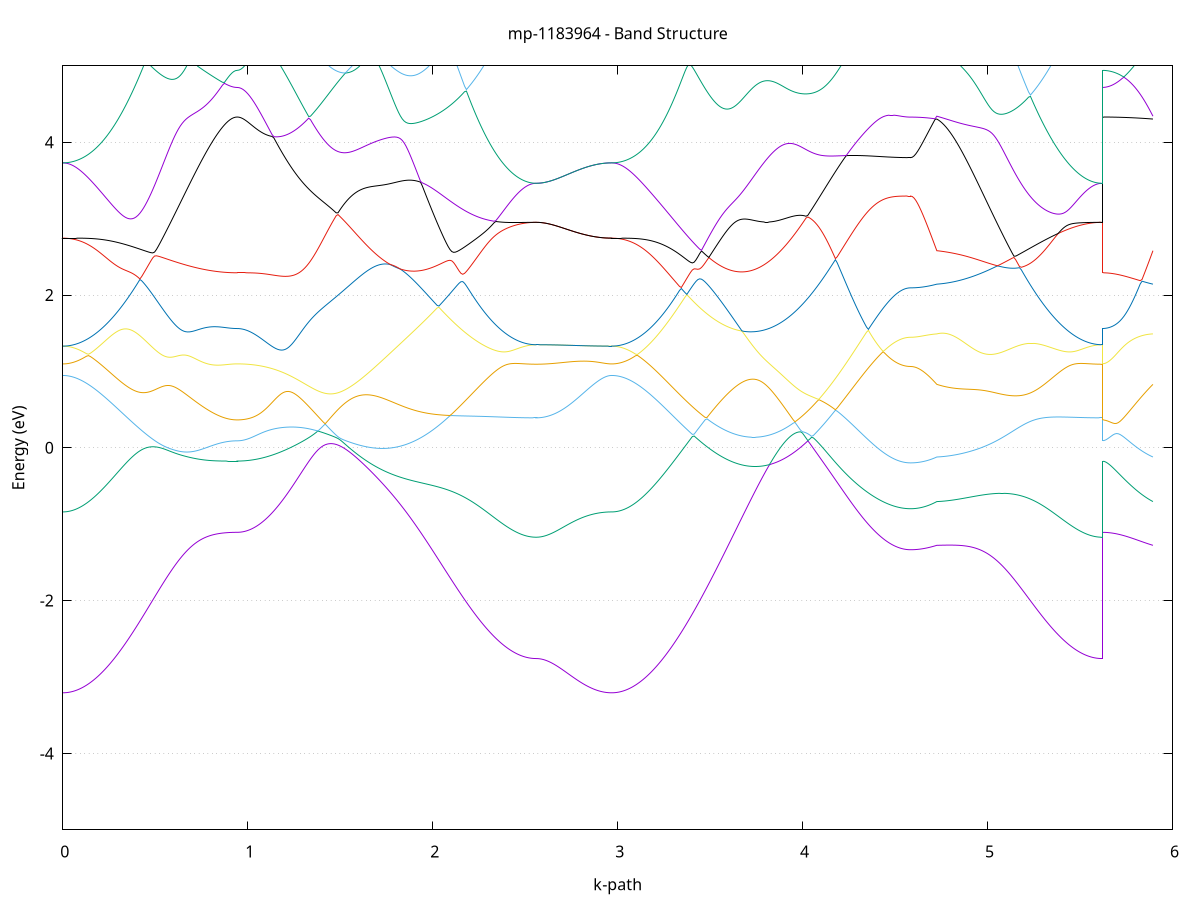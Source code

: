 set title 'mp-1183964 - Band Structure'
set xlabel 'k-path'
set ylabel 'Energy (eV)'
set grid y
set yrange [-5:5]
set terminal png size 800,600
set output 'mp-1183964_bands_gnuplot.png'
plot '-' using 1:2 with lines notitle, '-' using 1:2 with lines notitle, '-' using 1:2 with lines notitle, '-' using 1:2 with lines notitle, '-' using 1:2 with lines notitle, '-' using 1:2 with lines notitle, '-' using 1:2 with lines notitle, '-' using 1:2 with lines notitle, '-' using 1:2 with lines notitle, '-' using 1:2 with lines notitle, '-' using 1:2 with lines notitle, '-' using 1:2 with lines notitle, '-' using 1:2 with lines notitle, '-' using 1:2 with lines notitle, '-' using 1:2 with lines notitle, '-' using 1:2 with lines notitle, '-' using 1:2 with lines notitle, '-' using 1:2 with lines notitle, '-' using 1:2 with lines notitle, '-' using 1:2 with lines notitle, '-' using 1:2 with lines notitle, '-' using 1:2 with lines notitle, '-' using 1:2 with lines notitle, '-' using 1:2 with lines notitle, '-' using 1:2 with lines notitle, '-' using 1:2 with lines notitle, '-' using 1:2 with lines notitle, '-' using 1:2 with lines notitle, '-' using 1:2 with lines notitle, '-' using 1:2 with lines notitle, '-' using 1:2 with lines notitle, '-' using 1:2 with lines notitle, '-' using 1:2 with lines notitle, '-' using 1:2 with lines notitle, '-' using 1:2 with lines notitle, '-' using 1:2 with lines notitle, '-' using 1:2 with lines notitle, '-' using 1:2 with lines notitle, '-' using 1:2 with lines notitle, '-' using 1:2 with lines notitle, '-' using 1:2 with lines notitle, '-' using 1:2 with lines notitle, '-' using 1:2 with lines notitle, '-' using 1:2 with lines notitle, '-' using 1:2 with lines notitle, '-' using 1:2 with lines notitle, '-' using 1:2 with lines notitle, '-' using 1:2 with lines notitle, '-' using 1:2 with lines notitle, '-' using 1:2 with lines notitle, '-' using 1:2 with lines notitle, '-' using 1:2 with lines notitle, '-' using 1:2 with lines notitle, '-' using 1:2 with lines notitle, '-' using 1:2 with lines notitle, '-' using 1:2 with lines notitle, '-' using 1:2 with lines notitle, '-' using 1:2 with lines notitle, '-' using 1:2 with lines notitle, '-' using 1:2 with lines notitle, '-' using 1:2 with lines notitle, '-' using 1:2 with lines notitle, '-' using 1:2 with lines notitle, '-' using 1:2 with lines notitle
0.000000 -40.214179
0.009927 -40.214179
0.019854 -40.214179
0.029781 -40.214079
0.039708 -40.214079
0.049635 -40.213979
0.059562 -40.213879
0.069489 -40.213779
0.079416 -40.213679
0.089343 -40.213579
0.099270 -40.213379
0.109197 -40.213179
0.119124 -40.212979
0.129051 -40.212779
0.138978 -40.212579
0.148905 -40.212379
0.158832 -40.212179
0.168759 -40.211879
0.178686 -40.211579
0.188613 -40.211279
0.198540 -40.210979
0.208467 -40.210679
0.218394 -40.210379
0.228320 -40.210079
0.238247 -40.209679
0.248174 -40.209379
0.258101 -40.208979
0.268028 -40.208579
0.277955 -40.208179
0.287882 -40.207779
0.297809 -40.207379
0.307736 -40.206979
0.317663 -40.206579
0.327590 -40.206079
0.337517 -40.205679
0.347444 -40.205179
0.357371 -40.204779
0.367298 -40.204279
0.377225 -40.203779
0.387152 -40.203379
0.397079 -40.202879
0.407006 -40.202379
0.416933 -40.201879
0.426860 -40.201379
0.436787 -40.200879
0.446714 -40.200379
0.456641 -40.199879
0.466568 -40.199379
0.476495 -40.198879
0.486422 -40.198379
0.496349 -40.197879
0.506276 -40.197379
0.516203 -40.196879
0.526130 -40.196379
0.536057 -40.195979
0.545984 -40.195479
0.555911 -40.194979
0.565838 -40.194479
0.575765 -40.193979
0.585692 -40.193579
0.595619 -40.193079
0.605546 -40.192679
0.615473 -40.192179
0.625400 -40.191779
0.635327 -40.191279
0.645254 -40.190879
0.655181 -40.190479
0.665108 -40.190079
0.675035 -40.189679
0.684961 -40.189279
0.694888 -40.188879
0.704815 -40.188579
0.714742 -40.188179
0.724669 -40.187879
0.734596 -40.187579
0.744523 -40.187279
0.754450 -40.186979
0.764377 -40.186679
0.774304 -40.186379
0.784231 -40.186079
0.794158 -40.185879
0.804085 -40.185679
0.814012 -40.185379
0.823939 -40.185179
0.833866 -40.185079
0.843793 -40.184879
0.853720 -40.184679
0.863647 -40.184579
0.873574 -40.184479
0.883501 -40.184379
0.893428 -40.184279
0.903355 -40.184179
0.913282 -40.184079
0.923209 -40.184079
0.933136 -40.184079
0.943063 -40.184079
0.943063 -40.184079
0.952972 -40.184079
0.962880 -40.183979
0.972789 -40.183979
0.982698 -40.183979
0.992606 -40.183979
1.002515 -40.183979
1.012423 -40.183879
1.022332 -40.183879
1.032241 -40.183779
1.042149 -40.183779
1.052058 -40.183679
1.061967 -40.183679
1.071875 -40.183579
1.081784 -40.183479
1.091693 -40.183479
1.101601 -40.183379
1.111510 -40.183279
1.121419 -40.183179
1.131327 -40.183079
1.141236 -40.182979
1.151144 -40.182879
1.161053 -40.182779
1.170962 -40.182679
1.180870 -40.182579
1.190779 -40.182479
1.200688 -40.182379
1.210596 -40.182279
1.220505 -40.182179
1.230414 -40.182079
1.240322 -40.181979
1.250231 -40.181879
1.260140 -40.181779
1.270048 -40.181679
1.279957 -40.181579
1.289866 -40.181479
1.299774 -40.181379
1.309683 -40.181279
1.319591 -40.181179
1.329500 -40.181079
1.339409 -40.180979
1.349317 -40.180879
1.359226 -40.180779
1.369135 -40.180679
1.379043 -40.180679
1.388952 -40.180579
1.398861 -40.180479
1.408769 -40.180479
1.418678 -40.180379
1.428587 -40.180379
1.438495 -40.180379
1.448404 -40.180279
1.458313 -40.180279
1.468221 -40.180279
1.478130 -40.180279
1.488038 -40.180279
1.497947 -40.180279
1.507856 -40.180279
1.517764 -40.180279
1.527673 -40.180379
1.527673 -40.180379
1.537593 -40.180379
1.547514 -40.180479
1.557434 -40.180479
1.567355 -40.180579
1.577275 -40.180679
1.587196 -40.180779
1.597116 -40.180879
1.607037 -40.180979
1.616957 -40.181179
1.626878 -40.181279
1.636798 -40.181479
1.646718 -40.181579
1.656639 -40.181779
1.666559 -40.181979
1.676480 -40.182179
1.686400 -40.182379
1.696321 -40.182579
1.706241 -40.182879
1.716162 -40.183079
1.726082 -40.183379
1.736002 -40.183579
1.745923 -40.183879
1.755843 -40.184179
1.765764 -40.184479
1.775684 -40.184779
1.785605 -40.185079
1.795525 -40.185479
1.805446 -40.185779
1.815366 -40.186179
1.825286 -40.186479
1.835207 -40.186879
1.845127 -40.187279
1.855048 -40.187679
1.864968 -40.188079
1.874889 -40.188479
1.884809 -40.188879
1.894730 -40.189379
1.904650 -40.189779
1.914571 -40.190279
1.924491 -40.190679
1.934411 -40.191179
1.944332 -40.191579
1.954252 -40.192079
1.964173 -40.192579
1.974093 -40.193079
1.984014 -40.193579
1.993934 -40.194079
2.003855 -40.194579
2.013775 -40.195079
2.023695 -40.195579
2.033616 -40.196079
2.043536 -40.196579
2.053457 -40.197079
2.063377 -40.197579
2.073298 -40.198079
2.083218 -40.198579
2.093139 -40.199079
2.103059 -40.199579
2.112979 -40.200079
2.122900 -40.200679
2.132820 -40.201179
2.142741 -40.201679
2.152661 -40.202179
2.162582 -40.202679
2.172502 -40.203079
2.182423 -40.203579
2.192343 -40.204079
2.202263 -40.204579
2.212184 -40.205079
2.222104 -40.205479
2.232025 -40.205979
2.241945 -40.206379
2.251866 -40.206879
2.261786 -40.207279
2.271707 -40.207679
2.281627 -40.208079
2.291548 -40.208479
2.301468 -40.208879
2.311388 -40.209279
2.321309 -40.209579
2.331229 -40.209979
2.341150 -40.210279
2.351070 -40.210679
2.360991 -40.210979
2.370911 -40.211279
2.380832 -40.211579
2.390752 -40.211879
2.400672 -40.212079
2.410593 -40.212379
2.420513 -40.212579
2.430434 -40.212779
2.440354 -40.212979
2.450275 -40.213179
2.460195 -40.213379
2.470116 -40.213479
2.480036 -40.213679
2.489956 -40.213779
2.499877 -40.213879
2.509797 -40.213979
2.519718 -40.214079
2.529638 -40.214079
2.539559 -40.214179
2.549479 -40.214179
2.559400 -40.214179
2.559400 -40.214179
2.569357 -40.214179
2.579315 -40.214179
2.589272 -40.214179
2.599230 -40.214179
2.609188 -40.214179
2.619145 -40.214179
2.629103 -40.214179
2.639060 -40.214179
2.649018 -40.214179
2.658975 -40.214179
2.668933 -40.214179
2.678891 -40.214179
2.688848 -40.214179
2.698806 -40.214179
2.708763 -40.214179
2.718721 -40.214179
2.728679 -40.214179
2.738636 -40.214179
2.748594 -40.214179
2.758551 -40.214179
2.768509 -40.214179
2.778466 -40.214179
2.788424 -40.214179
2.798382 -40.214179
2.808339 -40.214179
2.818297 -40.214179
2.828254 -40.214179
2.838212 -40.214179
2.848170 -40.214179
2.858127 -40.214179
2.868085 -40.214179
2.878042 -40.214179
2.888000 -40.214179
2.897958 -40.214179
2.907915 -40.214179
2.917873 -40.214179
2.927830 -40.214179
2.937788 -40.214179
2.947745 -40.214179
2.957703 -40.214179
2.967661 -40.214179
2.967661 -40.214179
2.977575 -40.214179
2.987489 -40.214179
2.997403 -40.214079
3.007317 -40.214079
3.017231 -40.213979
3.027146 -40.213879
3.037060 -40.213779
3.046974 -40.213679
3.056888 -40.213479
3.066802 -40.213379
3.076717 -40.213179
3.086631 -40.212979
3.096545 -40.212779
3.106459 -40.212579
3.116373 -40.212379
3.126287 -40.212079
3.136202 -40.211879
3.146116 -40.211579
3.156030 -40.211279
3.165944 -40.210979
3.175858 -40.210679
3.185772 -40.210279
3.195687 -40.209979
3.205601 -40.209579
3.215515 -40.209279
3.225429 -40.208879
3.235343 -40.208479
3.245258 -40.208079
3.255172 -40.207679
3.265086 -40.207279
3.275000 -40.206879
3.284914 -40.206379
3.294828 -40.205979
3.304743 -40.205479
3.314657 -40.205079
3.324571 -40.204579
3.334485 -40.204079
3.344399 -40.203579
3.354313 -40.203179
3.364228 -40.202679
3.374142 -40.202179
3.384056 -40.201679
3.393970 -40.201179
3.403884 -40.200679
3.413798 -40.200179
3.423713 -40.199679
3.433627 -40.199079
3.443541 -40.198579
3.453455 -40.198079
3.463369 -40.197579
3.473284 -40.197079
3.483198 -40.196579
3.493112 -40.196079
3.503026 -40.195579
3.512940 -40.195079
3.522854 -40.194579
3.532769 -40.194079
3.542683 -40.193579
3.552597 -40.193079
3.562511 -40.192579
3.572425 -40.192079
3.582339 -40.191679
3.592254 -40.191179
3.602168 -40.190679
3.612082 -40.190279
3.621996 -40.189779
3.631910 -40.189379
3.641824 -40.188979
3.651739 -40.188479
3.661653 -40.188079
3.671567 -40.187679
3.681481 -40.187279
3.691395 -40.186879
3.701310 -40.186579
3.711224 -40.186179
3.721138 -40.185779
3.731052 -40.185479
3.740966 -40.185179
3.750880 -40.184779
3.760795 -40.184479
3.770709 -40.184179
3.780623 -40.183879
3.790537 -40.183579
3.800451 -40.183379
3.810365 -40.183079
3.820280 -40.182879
3.830194 -40.182579
3.840108 -40.182379
3.850022 -40.182179
3.859936 -40.181979
3.869850 -40.181779
3.879765 -40.181579
3.889679 -40.181479
3.899593 -40.181279
3.909507 -40.181179
3.919421 -40.180979
3.929336 -40.180879
3.939250 -40.180779
3.949164 -40.180679
3.959078 -40.180579
3.968992 -40.180479
3.978906 -40.180479
3.988821 -40.180379
3.998735 -40.180379
4.008649 -40.180279
4.018563 -40.180279
4.028477 -40.180279
4.038391 -40.180279
4.048306 -40.180279
4.058220 -40.180279
4.068134 -40.180279
4.068134 -40.180279
4.078054 -40.180279
4.087975 -40.180379
4.097895 -40.180379
4.107816 -40.180379
4.117736 -40.180479
4.127657 -40.180479
4.137577 -40.180579
4.147498 -40.180679
4.157418 -40.180679
4.167338 -40.180779
4.177259 -40.180879
4.187179 -40.180979
4.197100 -40.181079
4.207020 -40.181179
4.216941 -40.181279
4.226861 -40.181379
4.236782 -40.181479
4.246702 -40.181579
4.256622 -40.181679
4.266543 -40.181779
4.276463 -40.181879
4.286384 -40.181979
4.296304 -40.182079
4.306225 -40.182179
4.316145 -40.182279
4.326066 -40.182379
4.335986 -40.182479
4.345907 -40.182579
4.355827 -40.182679
4.365747 -40.182779
4.375668 -40.182879
4.385588 -40.182979
4.395509 -40.183079
4.405429 -40.183179
4.415350 -40.183279
4.425270 -40.183379
4.435191 -40.183479
4.445111 -40.183479
4.455031 -40.183579
4.464952 -40.183679
4.474872 -40.183679
4.484793 -40.183779
4.494713 -40.183779
4.504634 -40.183879
4.514554 -40.183879
4.524475 -40.183979
4.534395 -40.183979
4.544315 -40.183979
4.554236 -40.183979
4.564156 -40.183979
4.574077 -40.184079
4.583997 -40.184079
4.583997 -40.184079
4.593448 -40.184079
4.602898 -40.184079
4.612349 -40.184079
4.621799 -40.184079
4.631250 -40.184079
4.640700 -40.184079
4.650151 -40.184079
4.659601 -40.184079
4.669051 -40.184079
4.678502 -40.184079
4.687952 -40.184079
4.697403 -40.184079
4.706853 -40.184179
4.716304 -40.184179
4.725754 -40.184179
4.725754 -40.184179
4.735682 -40.184279
4.745610 -40.184379
4.755538 -40.184479
4.765465 -40.184579
4.775393 -40.184679
4.785321 -40.184879
4.795249 -40.185079
4.805177 -40.185279
4.815104 -40.185479
4.825032 -40.185679
4.834960 -40.185879
4.844888 -40.186179
4.854816 -40.186379
4.864743 -40.186679
4.874671 -40.186979
4.884599 -40.187279
4.894527 -40.187579
4.904455 -40.187979
4.914382 -40.188279
4.924310 -40.188679
4.934238 -40.188979
4.944166 -40.189379
4.954094 -40.189779
4.964021 -40.190179
4.973949 -40.190579
4.983877 -40.190979
4.993805 -40.191479
5.003732 -40.191879
5.013660 -40.192379
5.023588 -40.192779
5.033516 -40.193279
5.043444 -40.193679
5.053371 -40.194179
5.063299 -40.194679
5.073227 -40.195179
5.083155 -40.195679
5.093083 -40.196179
5.103010 -40.196679
5.112938 -40.197179
5.122866 -40.197679
5.132794 -40.198179
5.142722 -40.198679
5.152649 -40.199179
5.162577 -40.199679
5.172505 -40.200179
5.182433 -40.200679
5.192361 -40.201179
5.202288 -40.201679
5.212216 -40.202179
5.222144 -40.202679
5.232072 -40.203179
5.242000 -40.203579
5.251927 -40.204079
5.261855 -40.204579
5.271783 -40.205079
5.281711 -40.205479
5.291639 -40.205979
5.301566 -40.206379
5.311494 -40.206779
5.321422 -40.207279
5.331350 -40.207679
5.341277 -40.208079
5.351205 -40.208479
5.361133 -40.208879
5.371061 -40.209279
5.380989 -40.209579
5.390916 -40.209979
5.400844 -40.210279
5.410772 -40.210679
5.420700 -40.210979
5.430628 -40.211279
5.440555 -40.211579
5.450483 -40.211879
5.460411 -40.212079
5.470339 -40.212379
5.480267 -40.212579
5.490194 -40.212779
5.500122 -40.212979
5.510050 -40.213179
5.519978 -40.213379
5.529906 -40.213479
5.539833 -40.213679
5.549761 -40.213779
5.559689 -40.213879
5.569617 -40.213979
5.579545 -40.214079
5.589472 -40.214079
5.599400 -40.214179
5.609328 -40.214179
5.619256 -40.214179
5.619256 -40.184079
5.629079 -40.184079
5.638902 -40.184079
5.648726 -40.184079
5.658549 -40.184079
5.668372 -40.184079
5.678196 -40.184079
5.688019 -40.184079
5.697842 -40.184079
5.707666 -40.184079
5.717489 -40.184079
5.727312 -40.184079
5.737135 -40.184079
5.746959 -40.184079
5.756782 -40.184079
5.766605 -40.184079
5.776429 -40.184079
5.786252 -40.184079
5.796075 -40.184079
5.805899 -40.184079
5.815722 -40.184079
5.825545 -40.184079
5.835369 -40.184079
5.845192 -40.184179
5.855015 -40.184179
5.864839 -40.184179
5.874662 -40.184179
5.884485 -40.184179
5.894309 -40.184179
e
0.000000 -23.745279
0.009927 -23.745179
0.019854 -23.744979
0.029781 -23.744679
0.039708 -23.744179
0.049635 -23.743579
0.059562 -23.742779
0.069489 -23.741879
0.079416 -23.740879
0.089343 -23.739779
0.099270 -23.738479
0.109197 -23.737079
0.119124 -23.735579
0.129051 -23.733879
0.138978 -23.732079
0.148905 -23.730179
0.158832 -23.728179
0.168759 -23.725979
0.178686 -23.723779
0.188613 -23.721379
0.198540 -23.718879
0.208467 -23.716179
0.218394 -23.713479
0.228320 -23.710679
0.238247 -23.707779
0.248174 -23.704679
0.258101 -23.701579
0.268028 -23.698379
0.277955 -23.695079
0.287882 -23.691679
0.297809 -23.688179
0.307736 -23.684579
0.317663 -23.680979
0.327590 -23.677179
0.337517 -23.673479
0.347444 -23.669579
0.357371 -23.665679
0.367298 -23.661679
0.377225 -23.657679
0.387152 -23.653579
0.397079 -23.649479
0.407006 -23.645279
0.416933 -23.641079
0.426860 -23.636879
0.436787 -23.632579
0.446714 -23.628279
0.456641 -23.623979
0.466568 -23.619679
0.476495 -23.615279
0.486422 -23.610979
0.496349 -23.606579
0.506276 -23.602279
0.516203 -23.597979
0.526130 -23.593679
0.536057 -23.589379
0.545984 -23.585079
0.555911 -23.580879
0.565838 -23.576579
0.575765 -23.572479
0.585692 -23.568279
0.595619 -23.564279
0.605546 -23.560179
0.615473 -23.556279
0.625400 -23.552379
0.635327 -23.548479
0.645254 -23.544679
0.655181 -23.540979
0.665108 -23.537379
0.675035 -23.533879
0.684961 -23.530379
0.694888 -23.527079
0.704815 -23.523779
0.714742 -23.520679
0.724669 -23.517579
0.734596 -23.514679
0.744523 -23.511779
0.754450 -23.509079
0.764377 -23.506479
0.774304 -23.503979
0.784231 -23.501679
0.794158 -23.499379
0.804085 -23.497279
0.814012 -23.495379
0.823939 -23.493479
0.833866 -23.491879
0.843793 -23.490279
0.853720 -23.488879
0.863647 -23.487579
0.873574 -23.486479
0.883501 -23.485479
0.893428 -23.484679
0.903355 -23.483979
0.913282 -23.483479
0.923209 -23.483079
0.933136 -23.482879
0.943063 -23.482779
0.943063 -23.482779
0.952972 -23.482779
0.962880 -23.482679
0.972789 -23.482579
0.982698 -23.482379
0.992606 -23.482179
1.002515 -23.481879
1.012423 -23.481579
1.022332 -23.481179
1.032241 -23.480779
1.042149 -23.480379
1.052058 -23.479879
1.061967 -23.479279
1.071875 -23.478679
1.081784 -23.478079
1.091693 -23.477379
1.101601 -23.476679
1.111510 -23.475979
1.121419 -23.475179
1.131327 -23.474379
1.141236 -23.473579
1.151144 -23.472779
1.161053 -23.471879
1.170962 -23.470979
1.180870 -23.470079
1.190779 -23.469179
1.200688 -23.468179
1.210596 -23.467279
1.220505 -23.466279
1.230414 -23.465279
1.240322 -23.464379
1.250231 -23.463379
1.260140 -23.462379
1.270048 -23.461479
1.279957 -23.460479
1.289866 -23.459579
1.299774 -23.458679
1.309683 -23.457779
1.319591 -23.456879
1.329500 -23.455979
1.339409 -23.455179
1.349317 -23.454379
1.359226 -23.453679
1.369135 -23.452979
1.379043 -23.452279
1.388952 -23.451679
1.398861 -23.451079
1.408769 -23.450579
1.418678 -23.450079
1.428587 -23.449679
1.438495 -23.449379
1.448404 -23.449079
1.458313 -23.448879
1.468221 -23.448679
1.478130 -23.448679
1.488038 -23.448679
1.497947 -23.448779
1.507856 -23.448879
1.517764 -23.449179
1.527673 -23.449479
1.527673 -23.449479
1.537593 -23.449979
1.547514 -23.450479
1.557434 -23.451079
1.567355 -23.451779
1.577275 -23.452579
1.587196 -23.453479
1.597116 -23.454479
1.607037 -23.455579
1.616957 -23.456779
1.626878 -23.458079
1.636798 -23.459479
1.646718 -23.460979
1.656639 -23.462579
1.666559 -23.464279
1.676480 -23.466079
1.686400 -23.468079
1.696321 -23.470079
1.706241 -23.472179
1.716162 -23.474479
1.726082 -23.476779
1.736002 -23.479279
1.745923 -23.481779
1.755843 -23.484479
1.765764 -23.487179
1.775684 -23.490079
1.785605 -23.492979
1.795525 -23.496079
1.805446 -23.499179
1.815366 -23.502379
1.825286 -23.505779
1.835207 -23.509179
1.845127 -23.512579
1.855048 -23.516179
1.864968 -23.519879
1.874889 -23.523579
1.884809 -23.527379
1.894730 -23.531179
1.904650 -23.535179
1.914571 -23.539179
1.924491 -23.543179
1.934411 -23.547279
1.944332 -23.551479
1.954252 -23.555679
1.964173 -23.559879
1.974093 -23.564179
1.984014 -23.568579
1.993934 -23.572879
2.003855 -23.577279
2.013775 -23.581679
2.023695 -23.586179
2.033616 -23.590579
2.043536 -23.595079
2.053457 -23.599579
2.063377 -23.604079
2.073298 -23.608479
2.083218 -23.612979
2.093139 -23.617479
2.103059 -23.621879
2.112979 -23.626279
2.122900 -23.630679
2.132820 -23.635079
2.142741 -23.639379
2.152661 -23.643779
2.162582 -23.647979
2.172502 -23.652179
2.182423 -23.656379
2.192343 -23.660479
2.202263 -23.664579
2.212184 -23.668579
2.222104 -23.672579
2.232025 -23.676379
2.241945 -23.680179
2.251866 -23.683979
2.261786 -23.687579
2.271707 -23.691179
2.281627 -23.694579
2.291548 -23.697979
2.301468 -23.701279
2.311388 -23.704479
2.321309 -23.707579
2.331229 -23.710579
2.341150 -23.713479
2.351070 -23.716279
2.360991 -23.718879
2.370911 -23.721479
2.380832 -23.723879
2.390752 -23.726279
2.400672 -23.728479
2.410593 -23.730479
2.420513 -23.732479
2.430434 -23.734279
2.440354 -23.735979
2.450275 -23.737579
2.460195 -23.738979
2.470116 -23.740279
2.480036 -23.741479
2.489956 -23.742479
2.499877 -23.743379
2.509797 -23.744179
2.519718 -23.744779
2.529638 -23.745279
2.539559 -23.745679
2.549479 -23.745879
2.559400 -23.745879
2.559400 -23.745879
2.569357 -23.745879
2.579315 -23.745879
2.589272 -23.745879
2.599230 -23.745879
2.609188 -23.745879
2.619145 -23.745879
2.629103 -23.745879
2.639060 -23.745879
2.649018 -23.745879
2.658975 -23.745779
2.668933 -23.745779
2.678891 -23.745779
2.688848 -23.745779
2.698806 -23.745779
2.708763 -23.745679
2.718721 -23.745679
2.728679 -23.745679
2.738636 -23.745679
2.748594 -23.745679
2.758551 -23.745579
2.768509 -23.745579
2.778466 -23.745579
2.788424 -23.745479
2.798382 -23.745479
2.808339 -23.745479
2.818297 -23.745479
2.828254 -23.745379
2.838212 -23.745379
2.848170 -23.745379
2.858127 -23.745379
2.868085 -23.745379
2.878042 -23.745279
2.888000 -23.745279
2.897958 -23.745279
2.907915 -23.745279
2.917873 -23.745279
2.927830 -23.745279
2.937788 -23.745279
2.947745 -23.745279
2.957703 -23.745279
2.967661 -23.745279
2.967661 -23.745279
2.977575 -23.745179
2.987489 -23.744979
2.997403 -23.744579
3.007317 -23.744179
3.017231 -23.743479
3.027146 -23.742779
3.037060 -23.741879
3.046974 -23.740779
3.056888 -23.739679
3.066802 -23.738379
3.076717 -23.736979
3.086631 -23.735379
3.096545 -23.733679
3.106459 -23.731879
3.116373 -23.729879
3.126287 -23.727879
3.136202 -23.725679
3.146116 -23.723379
3.156030 -23.720879
3.165944 -23.718379
3.175858 -23.715679
3.185772 -23.712879
3.195687 -23.710079
3.205601 -23.707079
3.215515 -23.703979
3.225429 -23.700779
3.235343 -23.697479
3.245258 -23.694179
3.255172 -23.690679
3.265086 -23.687079
3.275000 -23.683479
3.284914 -23.679779
3.294828 -23.675979
3.304743 -23.672179
3.314657 -23.668179
3.324571 -23.664179
3.334485 -23.660179
3.344399 -23.656079
3.354313 -23.651879
3.364228 -23.647679
3.374142 -23.643479
3.384056 -23.639179
3.393970 -23.634779
3.403884 -23.630479
3.413798 -23.626079
3.423713 -23.621679
3.433627 -23.617179
3.443541 -23.612779
3.453455 -23.608279
3.463369 -23.603879
3.473284 -23.599379
3.483198 -23.594979
3.493112 -23.590479
3.503026 -23.586079
3.512940 -23.581579
3.522854 -23.577179
3.532769 -23.572779
3.542683 -23.568479
3.552597 -23.564179
3.562511 -23.559879
3.572425 -23.555679
3.582339 -23.551479
3.592254 -23.547279
3.602168 -23.543179
3.612082 -23.539179
3.621996 -23.535179
3.631910 -23.531279
3.641824 -23.527379
3.651739 -23.523579
3.661653 -23.519879
3.671567 -23.516279
3.681481 -23.512679
3.691395 -23.509179
3.701310 -23.505779
3.711224 -23.502479
3.721138 -23.499279
3.731052 -23.496179
3.740966 -23.493079
3.750880 -23.490179
3.760795 -23.487279
3.770709 -23.484579
3.780623 -23.481879
3.790537 -23.479379
3.800451 -23.476879
3.810365 -23.474579
3.820280 -23.472279
3.830194 -23.470179
3.840108 -23.468179
3.850022 -23.466179
3.859936 -23.464379
3.869850 -23.462679
3.879765 -23.461079
3.889679 -23.459579
3.899593 -23.458179
3.909507 -23.456879
3.919421 -23.455579
3.929336 -23.454479
3.939250 -23.453479
3.949164 -23.452579
3.959078 -23.451779
3.968992 -23.451079
3.978906 -23.450479
3.988821 -23.449979
3.998735 -23.449579
4.008649 -23.449179
4.018563 -23.448979
4.028477 -23.448779
4.038391 -23.448679
4.048306 -23.448679
4.058220 -23.448679
4.068134 -23.448879
4.068134 -23.448879
4.078054 -23.449079
4.087975 -23.449279
4.097895 -23.449679
4.107816 -23.450079
4.117736 -23.450479
4.127657 -23.450979
4.137577 -23.451579
4.147498 -23.452179
4.157418 -23.452879
4.167338 -23.453579
4.177259 -23.454279
4.187179 -23.455079
4.197100 -23.455879
4.207020 -23.456779
4.216941 -23.457579
4.226861 -23.458479
4.236782 -23.459479
4.246702 -23.460379
4.256622 -23.461279
4.266543 -23.462279
4.276463 -23.463279
4.286384 -23.464179
4.296304 -23.465179
4.306225 -23.466079
4.316145 -23.467079
4.326066 -23.468079
4.335986 -23.468979
4.345907 -23.469879
4.355827 -23.470779
4.365747 -23.471679
4.375668 -23.472579
4.385588 -23.473479
4.395509 -23.474279
4.405429 -23.475079
4.415350 -23.475779
4.425270 -23.476579
4.435191 -23.477279
4.445111 -23.477879
4.455031 -23.478579
4.464952 -23.479179
4.474872 -23.479679
4.484793 -23.480179
4.494713 -23.480679
4.504634 -23.481079
4.514554 -23.481379
4.524475 -23.481779
4.534395 -23.481979
4.544315 -23.482179
4.554236 -23.482379
4.564156 -23.482479
4.574077 -23.482579
4.583997 -23.482579
4.583997 -23.482579
4.593448 -23.482679
4.602898 -23.482679
4.612349 -23.482679
4.621799 -23.482679
4.631250 -23.482779
4.640700 -23.482779
4.650151 -23.482879
4.659601 -23.482979
4.669051 -23.483079
4.678502 -23.483179
4.687952 -23.483279
4.697403 -23.483479
4.706853 -23.483579
4.716304 -23.483779
4.725754 -23.483879
4.725754 -23.483879
4.735682 -23.484579
4.745610 -23.485479
4.755538 -23.486479
4.765465 -23.487579
4.775393 -23.488879
4.785321 -23.490379
4.795249 -23.491979
4.805177 -23.493679
4.815104 -23.495579
4.825032 -23.497579
4.834960 -23.499679
4.844888 -23.501979
4.854816 -23.504379
4.864743 -23.506979
4.874671 -23.509579
4.884599 -23.512379
4.894527 -23.515279
4.904455 -23.518279
4.914382 -23.521379
4.924310 -23.524679
4.934238 -23.527979
4.944166 -23.531379
4.954094 -23.534979
4.964021 -23.538579
4.973949 -23.542279
4.983877 -23.545979
4.993805 -23.549879
5.003732 -23.553779
5.013660 -23.557779
5.023588 -23.561779
5.033516 -23.565879
5.043444 -23.570079
5.053371 -23.574279
5.063299 -23.578479
5.073227 -23.582779
5.083155 -23.587079
5.093083 -23.591479
5.103010 -23.595779
5.112938 -23.600179
5.122866 -23.604579
5.132794 -23.608979
5.142722 -23.613379
5.152649 -23.617779
5.162577 -23.622179
5.172505 -23.626579
5.182433 -23.630879
5.192361 -23.635279
5.202288 -23.639579
5.212216 -23.643779
5.222144 -23.648079
5.232072 -23.652279
5.242000 -23.656379
5.251927 -23.660579
5.261855 -23.664579
5.271783 -23.668579
5.281711 -23.672479
5.291639 -23.676379
5.301566 -23.680179
5.311494 -23.683879
5.321422 -23.687579
5.331350 -23.691079
5.341277 -23.694579
5.351205 -23.697979
5.361133 -23.701279
5.371061 -23.704479
5.380989 -23.707579
5.390916 -23.710579
5.400844 -23.713479
5.410772 -23.716179
5.420700 -23.718879
5.430628 -23.721479
5.440555 -23.723879
5.450483 -23.726179
5.460411 -23.728379
5.470339 -23.730479
5.480267 -23.732479
5.490194 -23.734279
5.500122 -23.735979
5.510050 -23.737579
5.519978 -23.738979
5.529906 -23.740279
5.539833 -23.741479
5.549761 -23.742479
5.559689 -23.743379
5.569617 -23.744179
5.579545 -23.744779
5.589472 -23.745279
5.599400 -23.745679
5.609328 -23.745879
5.619256 -23.745879
5.619256 -23.482779
5.629079 -23.482779
5.638902 -23.482779
5.648726 -23.482779
5.658549 -23.482779
5.668372 -23.482779
5.678196 -23.482879
5.688019 -23.482879
5.697842 -23.482879
5.707666 -23.482879
5.717489 -23.482879
5.727312 -23.482979
5.737135 -23.482979
5.746959 -23.482979
5.756782 -23.483079
5.766605 -23.483079
5.776429 -23.483179
5.786252 -23.483179
5.796075 -23.483279
5.805899 -23.483279
5.815722 -23.483379
5.825545 -23.483379
5.835369 -23.483479
5.845192 -23.483479
5.855015 -23.483579
5.864839 -23.483679
5.874662 -23.483779
5.884485 -23.483779
5.894309 -23.483879
e
0.000000 -20.607879
0.009927 -20.607879
0.019854 -20.607779
0.029781 -20.607779
0.039708 -20.607679
0.049635 -20.607479
0.059562 -20.607379
0.069489 -20.607179
0.079416 -20.606879
0.089343 -20.606679
0.099270 -20.606379
0.109197 -20.606079
0.119124 -20.605679
0.129051 -20.605379
0.138978 -20.604979
0.148905 -20.604579
0.158832 -20.604079
0.168759 -20.603579
0.178686 -20.603079
0.188613 -20.602579
0.198540 -20.601979
0.208467 -20.601479
0.218394 -20.600879
0.228320 -20.600179
0.238247 -20.599579
0.248174 -20.598879
0.258101 -20.598179
0.268028 -20.597479
0.277955 -20.596779
0.287882 -20.595979
0.297809 -20.595279
0.307736 -20.594479
0.317663 -20.593679
0.327590 -20.592879
0.337517 -20.592079
0.347444 -20.591179
0.357371 -20.590379
0.367298 -20.589479
0.377225 -20.588579
0.387152 -20.587679
0.397079 -20.586779
0.407006 -20.585879
0.416933 -20.584979
0.426860 -20.584079
0.436787 -20.583179
0.446714 -20.582279
0.456641 -20.581379
0.466568 -20.580379
0.476495 -20.579479
0.486422 -20.578579
0.496349 -20.577679
0.506276 -20.576679
0.516203 -20.575779
0.526130 -20.574879
0.536057 -20.573979
0.545984 -20.573079
0.555911 -20.572179
0.565838 -20.571279
0.575765 -20.575979
0.585692 -20.581779
0.595619 -20.587579
0.605546 -20.593179
0.615473 -20.598679
0.625400 -20.604179
0.635327 -20.609479
0.645254 -20.614779
0.655181 -20.619879
0.665108 -20.624779
0.675035 -20.629679
0.684961 -20.634379
0.694888 -20.638979
0.704815 -20.643379
0.714742 -20.647679
0.724669 -20.651879
0.734596 -20.655879
0.744523 -20.659679
0.754450 -20.663379
0.764377 -20.666879
0.774304 -20.670179
0.784231 -20.673379
0.794158 -20.676379
0.804085 -20.679179
0.814012 -20.681779
0.823939 -20.684179
0.833866 -20.686479
0.843793 -20.688579
0.853720 -20.690379
0.863647 -20.692079
0.873574 -20.693579
0.883501 -20.694879
0.893428 -20.695979
0.903355 -20.696879
0.913282 -20.697579
0.923209 -20.698079
0.933136 -20.698379
0.943063 -20.698479
0.943063 -20.698479
0.952972 -20.698479
0.962880 -20.698279
0.972789 -20.698079
0.982698 -20.697779
0.992606 -20.697379
1.002515 -20.696879
1.012423 -20.696279
1.022332 -20.695679
1.032241 -20.694879
1.042149 -20.694079
1.052058 -20.693179
1.061967 -20.692179
1.071875 -20.691079
1.081784 -20.689879
1.091693 -20.688679
1.101601 -20.687279
1.111510 -20.685879
1.121419 -20.684379
1.131327 -20.682779
1.141236 -20.681179
1.151144 -20.679379
1.161053 -20.677579
1.170962 -20.675679
1.180870 -20.673779
1.190779 -20.671679
1.200688 -20.669579
1.210596 -20.667379
1.220505 -20.665179
1.230414 -20.662779
1.240322 -20.660379
1.250231 -20.657979
1.260140 -20.655479
1.270048 -20.652879
1.279957 -20.650179
1.289866 -20.647479
1.299774 -20.644679
1.309683 -20.641879
1.319591 -20.638979
1.329500 -20.635979
1.339409 -20.632979
1.349317 -20.629979
1.359226 -20.626879
1.369135 -20.623679
1.379043 -20.620479
1.388952 -20.617279
1.398861 -20.613979
1.408769 -20.610579
1.418678 -20.607279
1.428587 -20.603779
1.438495 -20.600379
1.448404 -20.596879
1.458313 -20.593379
1.468221 -20.589779
1.478130 -20.586179
1.488038 -20.587279
1.497947 -20.590779
1.507856 -20.594179
1.517764 -20.597379
1.527673 -20.600479
1.527673 -20.600479
1.537593 -20.603479
1.547514 -20.606379
1.557434 -20.609079
1.567355 -20.611579
1.577275 -20.613979
1.587196 -20.616279
1.597116 -20.618379
1.607037 -20.620279
1.616957 -20.621979
1.626878 -20.623579
1.636798 -20.624979
1.646718 -20.626179
1.656639 -20.627279
1.666559 -20.628179
1.676480 -20.628779
1.686400 -20.629279
1.696321 -20.629579
1.706241 -20.629779
1.716162 -20.629679
1.726082 -20.629379
1.736002 -20.628979
1.745923 -20.628279
1.755843 -20.627479
1.765764 -20.626479
1.775684 -20.625279
1.785605 -20.623779
1.795525 -20.622279
1.805446 -20.620479
1.815366 -20.618479
1.825286 -20.616279
1.835207 -20.613979
1.845127 -20.611479
1.855048 -20.608779
1.864968 -20.605879
1.874889 -20.602879
1.884809 -20.599679
1.894730 -20.596279
1.904650 -20.592679
1.914571 -20.588979
1.924491 -20.585179
1.934411 -20.581179
1.944332 -20.577079
1.954252 -20.572779
1.964173 -20.568379
1.974093 -20.567979
1.984014 -20.568879
1.993934 -20.569779
2.003855 -20.570679
2.013775 -20.571579
2.023695 -20.572479
2.033616 -20.573379
2.043536 -20.574279
2.053457 -20.575179
2.063377 -20.576079
2.073298 -20.576979
2.083218 -20.577879
2.093139 -20.578779
2.103059 -20.579779
2.112979 -20.580679
2.122900 -20.581579
2.132820 -20.582479
2.142741 -20.583379
2.152661 -20.584279
2.162582 -20.585079
2.172502 -20.585979
2.182423 -20.586879
2.192343 -20.587679
2.202263 -20.588579
2.212184 -20.589379
2.222104 -20.590279
2.232025 -20.591079
2.241945 -20.591879
2.251866 -20.592579
2.261786 -20.593379
2.271707 -20.594179
2.281627 -20.594879
2.291548 -20.595579
2.301468 -20.596279
2.311388 -20.596979
2.321309 -20.597579
2.331229 -20.598279
2.341150 -20.598879
2.351070 -20.599479
2.360991 -20.599979
2.370911 -20.600579
2.380832 -20.601079
2.390752 -20.601579
2.400672 -20.601979
2.410593 -20.602479
2.420513 -20.602879
2.430434 -20.603279
2.440354 -20.603679
2.450275 -20.603979
2.460195 -20.604279
2.470116 -20.604579
2.480036 -20.604779
2.489956 -20.604979
2.499877 -20.605179
2.509797 -20.605379
2.519718 -20.605479
2.529638 -20.605579
2.539559 -20.605679
2.549479 -20.605779
2.559400 -20.605779
2.559400 -20.605779
2.569357 -20.605779
2.579315 -20.605779
2.589272 -20.605779
2.599230 -20.605779
2.609188 -20.605879
2.619145 -20.605879
2.629103 -20.605879
2.639060 -20.605979
2.649018 -20.605979
2.658975 -20.606079
2.668933 -20.606079
2.678891 -20.606179
2.688848 -20.606279
2.698806 -20.606279
2.708763 -20.606379
2.718721 -20.606479
2.728679 -20.606579
2.738636 -20.606579
2.748594 -20.606679
2.758551 -20.606779
2.768509 -20.606879
2.778466 -20.606979
2.788424 -20.606979
2.798382 -20.607079
2.808339 -20.607179
2.818297 -20.607279
2.828254 -20.607379
2.838212 -20.607379
2.848170 -20.607479
2.858127 -20.607579
2.868085 -20.607579
2.878042 -20.607679
2.888000 -20.607679
2.897958 -20.607779
2.907915 -20.607779
2.917873 -20.607779
2.927830 -20.607879
2.937788 -20.607879
2.947745 -20.607879
2.957703 -20.607879
2.967661 -20.607879
2.967661 -20.607879
2.977575 -20.607879
2.987489 -20.607779
2.997403 -20.607779
3.007317 -20.607679
3.017231 -20.607479
3.027146 -20.607379
3.037060 -20.607179
3.046974 -20.606879
3.056888 -20.606679
3.066802 -20.606379
3.076717 -20.606079
3.086631 -20.605679
3.096545 -20.605279
3.106459 -20.604879
3.116373 -20.604479
3.126287 -20.603979
3.136202 -20.603579
3.146116 -20.603079
3.156030 -20.602479
3.165944 -20.601979
3.175858 -20.601379
3.185772 -20.600779
3.195687 -20.600079
3.205601 -20.599479
3.215515 -20.598779
3.225429 -20.598079
3.235343 -20.597379
3.245258 -20.596579
3.255172 -20.595879
3.265086 -20.595079
3.275000 -20.594279
3.284914 -20.593479
3.294828 -20.592679
3.304743 -20.591779
3.314657 -20.590979
3.324571 -20.590079
3.334485 -20.589279
3.344399 -20.588379
3.354313 -20.587479
3.364228 -20.586579
3.374142 -20.585579
3.384056 -20.584679
3.393970 -20.583779
3.403884 -20.582879
3.413798 -20.581879
3.423713 -20.580979
3.433627 -20.579979
3.443541 -20.579079
3.453455 -20.578079
3.463369 -20.577179
3.473284 -20.576179
3.483198 -20.575279
3.493112 -20.574379
3.503026 -20.573379
3.512940 -20.572479
3.522854 -20.571579
3.532769 -20.570579
3.542683 -20.569679
3.552597 -20.568779
3.562511 -20.567879
3.572425 -20.572379
3.582339 -20.576579
3.592254 -20.580779
3.602168 -20.584779
3.612082 -20.588579
3.621996 -20.592279
3.631910 -20.595879
3.641824 -20.599279
3.651739 -20.602479
3.661653 -20.605479
3.671567 -20.608379
3.681481 -20.611079
3.691395 -20.613579
3.701310 -20.615979
3.711224 -20.618079
3.721138 -20.620079
3.731052 -20.621879
3.740966 -20.623479
3.750880 -20.624879
3.760795 -20.626179
3.770709 -20.627179
3.780623 -20.627979
3.790537 -20.628679
3.800451 -20.629079
3.810365 -20.629379
3.820280 -20.629479
3.830194 -20.629379
3.840108 -20.629079
3.850022 -20.628579
3.859936 -20.627879
3.869850 -20.627079
3.879765 -20.626079
3.889679 -20.624779
3.899593 -20.623479
3.909507 -20.621879
3.919421 -20.620179
3.929336 -20.618179
3.939250 -20.616179
3.949164 -20.613879
3.959078 -20.611579
3.968992 -20.608979
3.978906 -20.606279
3.988821 -20.603479
3.998735 -20.600479
4.008649 -20.597379
4.018563 -20.594179
4.028477 -20.590779
4.038391 -20.587379
4.048306 -20.586179
4.058220 -20.589779
4.068134 -20.593379
4.068134 -20.593379
4.078054 -20.596879
4.087975 -20.600379
4.097895 -20.603779
4.107816 -20.607279
4.117736 -20.610679
4.127657 -20.613979
4.137577 -20.617279
4.147498 -20.620579
4.157418 -20.623779
4.167338 -20.626879
4.177259 -20.630079
4.187179 -20.633079
4.197100 -20.636079
4.207020 -20.639079
4.216941 -20.641979
4.226861 -20.644879
4.236782 -20.647579
4.246702 -20.650379
4.256622 -20.652979
4.266543 -20.655579
4.276463 -20.658179
4.286384 -20.660579
4.296304 -20.663079
4.306225 -20.665379
4.316145 -20.667679
4.326066 -20.669879
4.335986 -20.671979
4.345907 -20.673979
4.355827 -20.675979
4.365747 -20.677879
4.375668 -20.679679
4.385588 -20.681479
4.395509 -20.683079
4.405429 -20.684679
4.415350 -20.686179
4.425270 -20.687579
4.435191 -20.688979
4.445111 -20.690179
4.455031 -20.691379
4.464952 -20.692479
4.474872 -20.693479
4.484793 -20.694379
4.494713 -20.695279
4.504634 -20.695979
4.514554 -20.696679
4.524475 -20.697279
4.534395 -20.697679
4.544315 -20.698079
4.554236 -20.698379
4.564156 -20.698679
4.574077 -20.698779
4.583997 -20.698779
4.583997 -20.698779
4.593448 -20.698779
4.602898 -20.698779
4.612349 -20.698779
4.621799 -20.698679
4.631250 -20.698679
4.640700 -20.698579
4.650151 -20.698479
4.659601 -20.698379
4.669051 -20.698179
4.678502 -20.698079
4.687952 -20.697879
4.697403 -20.697679
4.706853 -20.697579
4.716304 -20.697279
4.725754 -20.697079
4.725754 -20.697079
4.735682 -20.696179
4.745610 -20.695079
4.755538 -20.693779
4.765465 -20.692279
4.775393 -20.690479
4.785321 -20.688579
4.795249 -20.686479
4.805177 -20.684179
4.815104 -20.681679
4.825032 -20.678979
4.834960 -20.676179
4.844888 -20.673079
4.854816 -20.669879
4.864743 -20.666479
4.874671 -20.662879
4.884599 -20.659179
4.894527 -20.655279
4.904455 -20.651179
4.914382 -20.646979
4.924310 -20.642579
4.934238 -20.638079
4.944166 -20.633379
4.954094 -20.628579
4.964021 -20.623579
4.973949 -20.618579
4.983877 -20.613379
4.993805 -20.607979
5.003732 -20.602579
5.013660 -20.597079
5.023588 -20.591379
5.033516 -20.585679
5.043444 -20.579879
5.053371 -20.573879
5.063299 -20.570879
5.073227 -20.571779
5.083155 -20.572679
5.093083 -20.573579
5.103010 -20.574379
5.112938 -20.575279
5.122866 -20.576179
5.132794 -20.577079
5.142722 -20.577979
5.152649 -20.578879
5.162577 -20.579779
5.172505 -20.580679
5.182433 -20.581579
5.192361 -20.582479
5.202288 -20.583379
5.212216 -20.584279
5.222144 -20.585179
5.232072 -20.585979
5.242000 -20.586879
5.251927 -20.587779
5.261855 -20.588579
5.271783 -20.589379
5.281711 -20.590179
5.291639 -20.591079
5.301566 -20.591779
5.311494 -20.592579
5.321422 -20.593379
5.331350 -20.594079
5.341277 -20.594879
5.351205 -20.595579
5.361133 -20.596279
5.371061 -20.596979
5.380989 -20.597579
5.390916 -20.598179
5.400844 -20.598879
5.410772 -20.599379
5.420700 -20.599979
5.430628 -20.600579
5.440555 -20.601079
5.450483 -20.601579
5.460411 -20.601979
5.470339 -20.602479
5.480267 -20.602879
5.490194 -20.603279
5.500122 -20.603679
5.510050 -20.603979
5.519978 -20.604279
5.529906 -20.604579
5.539833 -20.604779
5.549761 -20.604979
5.559689 -20.605179
5.569617 -20.605379
5.579545 -20.605479
5.589472 -20.605579
5.599400 -20.605679
5.609328 -20.605779
5.619256 -20.605779
5.619256 -20.698479
5.629079 -20.698479
5.638902 -20.698479
5.648726 -20.698479
5.658549 -20.698479
5.668372 -20.698479
5.678196 -20.698379
5.688019 -20.698379
5.697842 -20.698379
5.707666 -20.698379
5.717489 -20.698279
5.727312 -20.698279
5.737135 -20.698279
5.746959 -20.698179
5.756782 -20.698179
5.766605 -20.698079
5.776429 -20.698079
5.786252 -20.697979
5.796075 -20.697979
5.805899 -20.697879
5.815722 -20.697779
5.825545 -20.697779
5.835369 -20.697679
5.845192 -20.697579
5.855015 -20.697479
5.864839 -20.697379
5.874662 -20.697279
5.884485 -20.697179
5.894309 -20.697079
e
0.000000 -20.316079
0.009927 -20.316179
0.019854 -20.316479
0.029781 -20.317079
0.039708 -20.317879
0.049635 -20.318779
0.059562 -20.319979
0.069489 -20.321379
0.079416 -20.323079
0.089343 -20.324879
0.099270 -20.326879
0.109197 -20.329179
0.119124 -20.331579
0.129051 -20.334279
0.138978 -20.337079
0.148905 -20.340079
0.158832 -20.343379
0.168759 -20.346779
0.178686 -20.350379
0.188613 -20.354079
0.198540 -20.358079
0.208467 -20.362179
0.218394 -20.366379
0.228320 -20.370779
0.238247 -20.375379
0.248174 -20.380079
0.258101 -20.384979
0.268028 -20.389979
0.277955 -20.395079
0.287882 -20.400379
0.297809 -20.405679
0.307736 -20.411179
0.317663 -20.416779
0.327590 -20.422479
0.337517 -20.428179
0.347444 -20.434079
0.357371 -20.439979
0.367298 -20.445979
0.377225 -20.452079
0.387152 -20.458179
0.397079 -20.464279
0.407006 -20.470579
0.416933 -20.476779
0.426860 -20.483079
0.436787 -20.489379
0.446714 -20.495679
0.456641 -20.501979
0.466568 -20.508279
0.476495 -20.514579
0.486422 -20.520979
0.496349 -20.527179
0.506276 -20.533479
0.516203 -20.539679
0.526130 -20.545879
0.536057 -20.551979
0.545984 -20.558079
0.555911 -20.564179
0.565838 -20.570079
0.575765 -20.570379
0.585692 -20.569479
0.595619 -20.568679
0.605546 -20.567779
0.615473 -20.566979
0.625400 -20.566179
0.635327 -20.565379
0.645254 -20.564579
0.655181 -20.563779
0.665108 -20.563079
0.675035 -20.562279
0.684961 -20.561579
0.694888 -20.560879
0.704815 -20.560179
0.714742 -20.559579
0.724669 -20.558979
0.734596 -20.558379
0.744523 -20.557779
0.754450 -20.557179
0.764377 -20.556679
0.774304 -20.556179
0.784231 -20.555679
0.794158 -20.555179
0.804085 -20.554779
0.814012 -20.554379
0.823939 -20.553979
0.833866 -20.553679
0.843793 -20.553279
0.853720 -20.553079
0.863647 -20.552779
0.873574 -20.552579
0.883501 -20.552379
0.893428 -20.552179
0.903355 -20.552079
0.913282 -20.551979
0.923209 -20.551879
0.933136 -20.551779
0.943063 -20.551779
0.943063 -20.551779
0.952972 -20.551779
0.962880 -20.551779
0.972789 -20.551779
0.982698 -20.551679
0.992606 -20.551679
1.002515 -20.551579
1.012423 -20.551579
1.022332 -20.551479
1.032241 -20.551379
1.042149 -20.551279
1.052058 -20.551179
1.061967 -20.551079
1.071875 -20.550979
1.081784 -20.550879
1.091693 -20.550679
1.101601 -20.550579
1.111510 -20.550479
1.121419 -20.550279
1.131327 -20.550079
1.141236 -20.549979
1.151144 -20.549779
1.161053 -20.549579
1.170962 -20.549479
1.180870 -20.549279
1.190779 -20.549079
1.200688 -20.548879
1.210596 -20.548679
1.220505 -20.548479
1.230414 -20.548279
1.240322 -20.548179
1.250231 -20.547979
1.260140 -20.547779
1.270048 -20.547579
1.279957 -20.547379
1.289866 -20.547179
1.299774 -20.546979
1.309683 -20.546879
1.319591 -20.546679
1.329500 -20.546479
1.339409 -20.546379
1.349317 -20.546179
1.359226 -20.546079
1.369135 -20.545879
1.379043 -20.545779
1.388952 -20.547279
1.398861 -20.551579
1.408769 -20.555879
1.418678 -20.560079
1.428587 -20.564279
1.438495 -20.568279
1.448404 -20.572279
1.458313 -20.576179
1.468221 -20.579979
1.478130 -20.583679
1.488038 -20.582579
1.497947 -20.578979
1.507856 -20.575279
1.517764 -20.571679
1.527673 -20.567979
1.527673 -20.567979
1.537593 -20.564179
1.547514 -20.560479
1.557434 -20.556679
1.567355 -20.552879
1.577275 -20.549179
1.587196 -20.546079
1.597116 -20.546279
1.607037 -20.546479
1.616957 -20.546679
1.626878 -20.546979
1.636798 -20.547179
1.646718 -20.547479
1.656639 -20.547779
1.666559 -20.548179
1.676480 -20.548479
1.686400 -20.548879
1.696321 -20.549279
1.706241 -20.549679
1.716162 -20.550179
1.726082 -20.550579
1.736002 -20.551079
1.745923 -20.551579
1.755843 -20.552079
1.765764 -20.552679
1.775684 -20.553279
1.785605 -20.553779
1.795525 -20.554379
1.805446 -20.555079
1.815366 -20.555679
1.825286 -20.556279
1.835207 -20.556979
1.845127 -20.557679
1.855048 -20.558379
1.864968 -20.559079
1.874889 -20.559879
1.884809 -20.560579
1.894730 -20.561379
1.904650 -20.562179
1.914571 -20.562979
1.924491 -20.563779
1.934411 -20.564579
1.944332 -20.565479
1.954252 -20.566279
1.964173 -20.567179
1.974093 -20.563779
1.984014 -20.559079
1.993934 -20.554279
2.003855 -20.549479
2.013775 -20.544379
2.023695 -20.539279
2.033616 -20.534079
2.043536 -20.528879
2.053457 -20.523479
2.063377 -20.518079
2.073298 -20.512579
2.083218 -20.506979
2.093139 -20.501379
2.103059 -20.495679
2.112979 -20.489979
2.122900 -20.484279
2.132820 -20.478579
2.142741 -20.472779
2.152661 -20.466979
2.162582 -20.461279
2.172502 -20.455479
2.182423 -20.449779
2.192343 -20.444079
2.202263 -20.438379
2.212184 -20.432779
2.222104 -20.427179
2.232025 -20.421579
2.241945 -20.416179
2.251866 -20.410779
2.261786 -20.405479
2.271707 -20.400279
2.281627 -20.395079
2.291548 -20.390079
2.301468 -20.385179
2.311388 -20.380379
2.321309 -20.375779
2.331229 -20.371179
2.341150 -20.366779
2.351070 -20.362579
2.360991 -20.358479
2.370911 -20.354579
2.380832 -20.350779
2.390752 -20.347179
2.400672 -20.343679
2.410593 -20.340479
2.420513 -20.337379
2.430434 -20.334579
2.440354 -20.331879
2.450275 -20.329379
2.460195 -20.327079
2.470116 -20.325079
2.480036 -20.323179
2.489956 -20.321479
2.499877 -20.320079
2.509797 -20.318879
2.519718 -20.317879
2.529638 -20.317079
2.539559 -20.316579
2.549479 -20.316179
2.559400 -20.316079
2.559400 -20.316079
2.569357 -20.316079
2.579315 -20.316079
2.589272 -20.316079
2.599230 -20.316079
2.609188 -20.316079
2.619145 -20.316079
2.629103 -20.316079
2.639060 -20.316079
2.649018 -20.316079
2.658975 -20.316079
2.668933 -20.316079
2.678891 -20.316079
2.688848 -20.316079
2.698806 -20.316079
2.708763 -20.316079
2.718721 -20.316079
2.728679 -20.316079
2.738636 -20.316079
2.748594 -20.316079
2.758551 -20.316079
2.768509 -20.316079
2.778466 -20.316079
2.788424 -20.316079
2.798382 -20.316079
2.808339 -20.316079
2.818297 -20.316079
2.828254 -20.316079
2.838212 -20.316079
2.848170 -20.316079
2.858127 -20.316079
2.868085 -20.316079
2.878042 -20.316079
2.888000 -20.316079
2.897958 -20.316079
2.907915 -20.316079
2.917873 -20.316079
2.927830 -20.316079
2.937788 -20.316079
2.947745 -20.316079
2.957703 -20.316079
2.967661 -20.316079
2.967661 -20.316079
2.977575 -20.316179
2.987489 -20.316579
2.997403 -20.317079
3.007317 -20.317879
3.017231 -20.318879
3.027146 -20.320079
3.037060 -20.321479
3.046974 -20.323179
3.056888 -20.324979
3.066802 -20.327079
3.076717 -20.329379
3.086631 -20.331779
3.096545 -20.334479
3.106459 -20.337379
3.116373 -20.340379
3.126287 -20.343679
3.136202 -20.347079
3.146116 -20.350679
3.156030 -20.354479
3.165944 -20.358379
3.175858 -20.362479
3.185772 -20.366679
3.195687 -20.371079
3.205601 -20.375579
3.215515 -20.380279
3.225429 -20.385079
3.235343 -20.389979
3.245258 -20.394979
3.255172 -20.400079
3.265086 -20.405279
3.275000 -20.410579
3.284914 -20.415979
3.294828 -20.421379
3.304743 -20.426879
3.314657 -20.432479
3.324571 -20.438079
3.334485 -20.443779
3.344399 -20.449479
3.354313 -20.455179
3.364228 -20.460979
3.374142 -20.466679
3.384056 -20.472479
3.393970 -20.478179
3.403884 -20.483979
3.413798 -20.489679
3.423713 -20.495379
3.433627 -20.500979
3.443541 -20.506579
3.453455 -20.512179
3.463369 -20.517679
3.473284 -20.523079
3.483198 -20.528479
3.493112 -20.533779
3.503026 -20.538979
3.512940 -20.544079
3.522854 -20.549079
3.532769 -20.553979
3.542683 -20.558679
3.552597 -20.563379
3.562511 -20.567879
3.572425 -20.566979
3.582339 -20.566179
3.592254 -20.565279
3.602168 -20.564379
3.612082 -20.563579
3.621996 -20.562779
3.631910 -20.561979
3.641824 -20.561179
3.651739 -20.560379
3.661653 -20.559579
3.671567 -20.558879
3.681481 -20.558079
3.691395 -20.557379
3.701310 -20.556679
3.711224 -20.555979
3.721138 -20.555379
3.731052 -20.554679
3.740966 -20.554079
3.750880 -20.553479
3.760795 -20.552879
3.770709 -20.552379
3.780623 -20.551779
3.790537 -20.551279
3.800451 -20.550779
3.810365 -20.550279
3.820280 -20.549879
3.830194 -20.549379
3.840108 -20.548979
3.850022 -20.548579
3.859936 -20.548279
3.869850 -20.547879
3.879765 -20.547579
3.889679 -20.547279
3.899593 -20.546979
3.909507 -20.546679
3.919421 -20.546479
3.929336 -20.546279
3.939250 -20.546079
3.949164 -20.549079
3.959078 -20.552779
3.968992 -20.556579
3.978906 -20.560379
3.988821 -20.564079
3.998735 -20.567879
4.008649 -20.571579
4.018563 -20.575279
4.028477 -20.578879
4.038391 -20.582579
4.048306 -20.583779
4.058220 -20.580079
4.068134 -20.576279
4.068134 -20.576279
4.078054 -20.572379
4.087975 -20.568379
4.097895 -20.564279
4.107816 -20.560179
4.117736 -20.555979
4.127657 -20.551679
4.137577 -20.547379
4.147498 -20.545779
4.157418 -20.545979
4.167338 -20.546079
4.177259 -20.546279
4.187179 -20.546379
4.197100 -20.546579
4.207020 -20.546779
4.216941 -20.546979
4.226861 -20.547079
4.236782 -20.547279
4.246702 -20.547479
4.256622 -20.547679
4.266543 -20.547879
4.276463 -20.548079
4.286384 -20.548279
4.296304 -20.548479
4.306225 -20.548679
4.316145 -20.548879
4.326066 -20.549079
4.335986 -20.549279
4.345907 -20.549479
4.355827 -20.549679
4.365747 -20.549879
4.375668 -20.550079
4.385588 -20.550179
4.395509 -20.550379
4.405429 -20.550579
4.415350 -20.550679
4.425270 -20.550879
4.435191 -20.550979
4.445111 -20.551179
4.455031 -20.551279
4.464952 -20.551379
4.474872 -20.551479
4.484793 -20.551579
4.494713 -20.551679
4.504634 -20.551779
4.514554 -20.551879
4.524475 -20.551979
4.534395 -20.551979
4.544315 -20.552079
4.554236 -20.552079
4.564156 -20.552079
4.574077 -20.552079
4.583997 -20.552079
4.583997 -20.552079
4.593448 -20.552079
4.602898 -20.552079
4.612349 -20.552079
4.621799 -20.552079
4.631250 -20.552179
4.640700 -20.552179
4.650151 -20.552179
4.659601 -20.552179
4.669051 -20.552179
4.678502 -20.552179
4.687952 -20.552179
4.697403 -20.552179
4.706853 -20.552179
4.716304 -20.552179
4.725754 -20.552279
4.725754 -20.552279
4.735682 -20.552379
4.745610 -20.552579
4.755538 -20.552679
4.765465 -20.552979
4.775393 -20.553179
4.785321 -20.553479
4.795249 -20.553779
4.805177 -20.554079
4.815104 -20.554479
4.825032 -20.554879
4.834960 -20.555279
4.844888 -20.555679
4.854816 -20.556179
4.864743 -20.556679
4.874671 -20.557179
4.884599 -20.557779
4.894527 -20.558279
4.904455 -20.558879
4.914382 -20.559579
4.924310 -20.560179
4.934238 -20.560779
4.944166 -20.561479
4.954094 -20.562179
4.964021 -20.562879
4.973949 -20.563679
4.983877 -20.564379
4.993805 -20.565179
5.003732 -20.565979
5.013660 -20.566779
5.023588 -20.567579
5.033516 -20.568379
5.043444 -20.569179
5.053371 -20.570079
5.063299 -20.567979
5.073227 -20.561879
5.083155 -20.555779
5.093083 -20.549579
5.103010 -20.543379
5.112938 -20.537079
5.122866 -20.530779
5.132794 -20.524379
5.142722 -20.518079
5.152649 -20.511679
5.162577 -20.505279
5.172505 -20.498879
5.182433 -20.492479
5.192361 -20.486079
5.202288 -20.479779
5.212216 -20.473379
5.222144 -20.467079
5.232072 -20.460879
5.242000 -20.454679
5.251927 -20.448479
5.261855 -20.442379
5.271783 -20.436379
5.281711 -20.430379
5.291639 -20.424579
5.301566 -20.418779
5.311494 -20.413079
5.321422 -20.407579
5.331350 -20.402079
5.341277 -20.396779
5.351205 -20.391479
5.361133 -20.386379
5.371061 -20.381479
5.380989 -20.376679
5.390916 -20.371979
5.400844 -20.367479
5.410772 -20.363079
5.420700 -20.358979
5.430628 -20.354879
5.440555 -20.351079
5.450483 -20.347379
5.460411 -20.343979
5.470339 -20.340679
5.480267 -20.337579
5.490194 -20.334679
5.500122 -20.331979
5.510050 -20.329479
5.519978 -20.327179
5.529906 -20.325079
5.539833 -20.323179
5.549761 -20.321579
5.559689 -20.320079
5.569617 -20.318879
5.579545 -20.317879
5.589472 -20.317079
5.599400 -20.316579
5.609328 -20.316179
5.619256 -20.316079
5.619256 -20.551779
5.629079 -20.551779
5.638902 -20.551779
5.648726 -20.551779
5.658549 -20.551779
5.668372 -20.551779
5.678196 -20.551779
5.688019 -20.551779
5.697842 -20.551879
5.707666 -20.551879
5.717489 -20.551879
5.727312 -20.551879
5.737135 -20.551879
5.746959 -20.551879
5.756782 -20.551879
5.766605 -20.551979
5.776429 -20.551979
5.786252 -20.551979
5.796075 -20.551979
5.805899 -20.551979
5.815722 -20.552079
5.825545 -20.552079
5.835369 -20.552079
5.845192 -20.552079
5.855015 -20.552179
5.864839 -20.552179
5.874662 -20.552179
5.884485 -20.552179
5.894309 -20.552279
e
0.000000 -20.316079
0.009927 -20.316079
0.019854 -20.316179
0.029781 -20.316279
0.039708 -20.316479
0.049635 -20.316679
0.059562 -20.316979
0.069489 -20.317279
0.079416 -20.317679
0.089343 -20.318079
0.099270 -20.318579
0.109197 -20.319079
0.119124 -20.319679
0.129051 -20.320279
0.138978 -20.320979
0.148905 -20.321679
0.158832 -20.322479
0.168759 -20.323179
0.178686 -20.324079
0.188613 -20.324979
0.198540 -20.325879
0.208467 -20.326779
0.218394 -20.327779
0.228320 -20.328879
0.238247 -20.329879
0.248174 -20.331079
0.258101 -20.332179
0.268028 -20.333379
0.277955 -20.334579
0.287882 -20.335779
0.297809 -20.337079
0.307736 -20.338379
0.317663 -20.339679
0.327590 -20.340979
0.337517 -20.342379
0.347444 -20.343779
0.357371 -20.345179
0.367298 -20.346579
0.377225 -20.347979
0.387152 -20.349479
0.397079 -20.350879
0.407006 -20.352379
0.416933 -20.353879
0.426860 -20.355379
0.436787 -20.356879
0.446714 -20.358379
0.456641 -20.359879
0.466568 -20.361379
0.476495 -20.362879
0.486422 -20.364379
0.496349 -20.365979
0.506276 -20.367479
0.516203 -20.368979
0.526130 -20.370379
0.536057 -20.371879
0.545984 -20.373379
0.555911 -20.374779
0.565838 -20.376279
0.575765 -20.377679
0.585692 -20.379079
0.595619 -20.380479
0.605546 -20.381879
0.615473 -20.383179
0.625400 -20.384479
0.635327 -20.385779
0.645254 -20.387079
0.655181 -20.388279
0.665108 -20.389479
0.675035 -20.390679
0.684961 -20.391879
0.694888 -20.392979
0.704815 -20.394079
0.714742 -20.395079
0.724669 -20.396079
0.734596 -20.397079
0.744523 -20.398079
0.754450 -20.398979
0.764377 -20.399779
0.774304 -20.400579
0.784231 -20.401379
0.794158 -20.402079
0.804085 -20.402779
0.814012 -20.403479
0.823939 -20.404079
0.833866 -20.404579
0.843793 -20.405079
0.853720 -20.405579
0.863647 -20.405979
0.873574 -20.406379
0.883501 -20.406679
0.893428 -20.406979
0.903355 -20.407179
0.913282 -20.407379
0.923209 -20.407479
0.933136 -20.407579
0.943063 -20.407579
0.943063 -20.407579
0.952972 -20.407679
0.962880 -20.407879
0.972789 -20.408379
0.982698 -20.409079
0.992606 -20.409879
1.002515 -20.410879
1.012423 -20.412079
1.022332 -20.413479
1.032241 -20.414979
1.042149 -20.416679
1.052058 -20.418579
1.061967 -20.420679
1.071875 -20.422879
1.081784 -20.425179
1.091693 -20.427779
1.101601 -20.430379
1.111510 -20.433279
1.121419 -20.436179
1.131327 -20.439279
1.141236 -20.442579
1.151144 -20.445879
1.161053 -20.449379
1.170962 -20.452979
1.180870 -20.456679
1.190779 -20.460479
1.200688 -20.464379
1.210596 -20.468379
1.220505 -20.472479
1.230414 -20.476579
1.240322 -20.480779
1.250231 -20.485079
1.260140 -20.489379
1.270048 -20.493779
1.279957 -20.498179
1.289866 -20.502679
1.299774 -20.507079
1.309683 -20.511579
1.319591 -20.516079
1.329500 -20.520579
1.339409 -20.525079
1.349317 -20.529579
1.359226 -20.534079
1.369135 -20.538479
1.379043 -20.542879
1.388952 -20.545679
1.398861 -20.545579
1.408769 -20.545479
1.418678 -20.545379
1.428587 -20.545279
1.438495 -20.545179
1.448404 -20.545179
1.458313 -20.545079
1.468221 -20.545079
1.478130 -20.545079
1.488038 -20.545079
1.497947 -20.545079
1.507856 -20.545179
1.517764 -20.545179
1.527673 -20.545279
1.527673 -20.545279
1.537593 -20.545379
1.547514 -20.545479
1.557434 -20.545579
1.567355 -20.545679
1.577275 -20.545879
1.587196 -20.545379
1.597116 -20.541479
1.607037 -20.537679
1.616957 -20.533879
1.626878 -20.530079
1.636798 -20.526279
1.646718 -20.522379
1.656639 -20.518579
1.666559 -20.514779
1.676480 -20.510979
1.686400 -20.507179
1.696321 -20.503379
1.706241 -20.499579
1.716162 -20.495779
1.726082 -20.492079
1.736002 -20.488279
1.745923 -20.484579
1.755843 -20.480879
1.765764 -20.477179
1.775684 -20.473479
1.785605 -20.469879
1.795525 -20.466179
1.805446 -20.462579
1.815366 -20.459079
1.825286 -20.455479
1.835207 -20.451979
1.845127 -20.448479
1.855048 -20.444979
1.864968 -20.441579
1.874889 -20.438179
1.884809 -20.434779
1.894730 -20.431479
1.904650 -20.428179
1.914571 -20.424979
1.924491 -20.421679
1.934411 -20.418579
1.944332 -20.415379
1.954252 -20.412279
1.964173 -20.409279
1.974093 -20.406179
1.984014 -20.403279
1.993934 -20.400279
2.003855 -20.397479
2.013775 -20.394579
2.023695 -20.391779
2.033616 -20.389079
2.043536 -20.386379
2.053457 -20.383679
2.063377 -20.381079
2.073298 -20.378579
2.083218 -20.376079
2.093139 -20.373579
2.103059 -20.371179
2.112979 -20.368779
2.122900 -20.366479
2.132820 -20.364179
2.142741 -20.361979
2.152661 -20.359879
2.162582 -20.357779
2.172502 -20.355679
2.182423 -20.353679
2.192343 -20.351679
2.202263 -20.349779
2.212184 -20.347979
2.222104 -20.346179
2.232025 -20.344379
2.241945 -20.342679
2.251866 -20.341079
2.261786 -20.339479
2.271707 -20.337979
2.281627 -20.336479
2.291548 -20.335079
2.301468 -20.333679
2.311388 -20.332279
2.321309 -20.331079
2.331229 -20.329779
2.341150 -20.328679
2.351070 -20.327579
2.360991 -20.326479
2.370911 -20.325479
2.380832 -20.324479
2.390752 -20.323579
2.400672 -20.322679
2.410593 -20.321879
2.420513 -20.321179
2.430434 -20.320479
2.440354 -20.319779
2.450275 -20.319179
2.460195 -20.318679
2.470116 -20.318179
2.480036 -20.317779
2.489956 -20.317379
2.499877 -20.316979
2.509797 -20.316779
2.519718 -20.316479
2.529638 -20.316279
2.539559 -20.316179
2.549479 -20.316079
2.559400 -20.316079
2.559400 -20.316079
2.569357 -20.316079
2.579315 -20.316079
2.589272 -20.316079
2.599230 -20.316079
2.609188 -20.316079
2.619145 -20.316079
2.629103 -20.316079
2.639060 -20.316079
2.649018 -20.316079
2.658975 -20.316079
2.668933 -20.316079
2.678891 -20.316079
2.688848 -20.316079
2.698806 -20.316079
2.708763 -20.316079
2.718721 -20.316079
2.728679 -20.316079
2.738636 -20.316079
2.748594 -20.316079
2.758551 -20.316079
2.768509 -20.316079
2.778466 -20.316079
2.788424 -20.316079
2.798382 -20.316079
2.808339 -20.316079
2.818297 -20.316079
2.828254 -20.316079
2.838212 -20.316079
2.848170 -20.316079
2.858127 -20.316079
2.868085 -20.316079
2.878042 -20.316079
2.888000 -20.316079
2.897958 -20.316079
2.907915 -20.316079
2.917873 -20.316079
2.927830 -20.316079
2.937788 -20.316079
2.947745 -20.316079
2.957703 -20.316079
2.967661 -20.316079
2.967661 -20.316079
2.977575 -20.316079
2.987489 -20.316179
2.997403 -20.316279
3.007317 -20.316479
3.017231 -20.316779
3.027146 -20.316979
3.037060 -20.317379
3.046974 -20.317779
3.056888 -20.318179
3.066802 -20.318679
3.076717 -20.319179
3.086631 -20.319779
3.096545 -20.320479
3.106459 -20.321179
3.116373 -20.321879
3.126287 -20.322679
3.136202 -20.323579
3.146116 -20.324479
3.156030 -20.325479
3.165944 -20.326479
3.175858 -20.327479
3.185772 -20.328679
3.195687 -20.329779
3.205601 -20.331079
3.215515 -20.332279
3.225429 -20.333679
3.235343 -20.334979
3.245258 -20.336479
3.255172 -20.337879
3.265086 -20.339479
3.275000 -20.341079
3.284914 -20.342679
3.294828 -20.344379
3.304743 -20.346179
3.314657 -20.347979
3.324571 -20.349779
3.334485 -20.351679
3.344399 -20.353679
3.354313 -20.355679
3.364228 -20.357679
3.374142 -20.359779
3.384056 -20.361979
3.393970 -20.364179
3.403884 -20.366379
3.413798 -20.368779
3.423713 -20.371079
3.433627 -20.373479
3.443541 -20.375979
3.453455 -20.378479
3.463369 -20.380979
3.473284 -20.383679
3.483198 -20.386279
3.493112 -20.388979
3.503026 -20.391679
3.512940 -20.394479
3.522854 -20.397379
3.532769 -20.400279
3.542683 -20.403179
3.552597 -20.406179
3.562511 -20.409179
3.572425 -20.412179
3.582339 -20.415279
3.592254 -20.418479
3.602168 -20.421579
3.612082 -20.424779
3.621996 -20.428079
3.631910 -20.431379
3.641824 -20.434679
3.651739 -20.438079
3.661653 -20.441479
3.671567 -20.444879
3.681481 -20.448379
3.691395 -20.451879
3.701310 -20.455379
3.711224 -20.458879
3.721138 -20.462479
3.731052 -20.466079
3.740966 -20.469679
3.750880 -20.473379
3.760795 -20.477079
3.770709 -20.480779
3.780623 -20.484479
3.790537 -20.488179
3.800451 -20.491979
3.810365 -20.495679
3.820280 -20.499479
3.830194 -20.503279
3.840108 -20.507079
3.850022 -20.510879
3.859936 -20.514679
3.869850 -20.518479
3.879765 -20.522279
3.889679 -20.526179
3.899593 -20.529979
3.909507 -20.533779
3.919421 -20.537579
3.929336 -20.541379
3.939250 -20.545179
3.949164 -20.545879
3.959078 -20.545679
3.968992 -20.545579
3.978906 -20.545479
3.988821 -20.545379
3.998735 -20.545279
4.008649 -20.545179
4.018563 -20.545079
4.028477 -20.545079
4.038391 -20.545079
4.048306 -20.545079
4.058220 -20.545079
4.068134 -20.545079
4.068134 -20.545079
4.078054 -20.545179
4.087975 -20.545179
4.097895 -20.545279
4.107816 -20.545379
4.117736 -20.545479
4.127657 -20.545579
4.137577 -20.545679
4.147498 -20.542979
4.157418 -20.538579
4.167338 -20.534179
4.177259 -20.529679
4.187179 -20.525179
4.197100 -20.520679
4.207020 -20.516179
4.216941 -20.511679
4.226861 -20.507179
4.236782 -20.502779
4.246702 -20.498279
4.256622 -20.493879
4.266543 -20.489479
4.276463 -20.485179
4.286384 -20.480879
4.296304 -20.476679
4.306225 -20.472479
4.316145 -20.468479
4.326066 -20.464479
4.335986 -20.460579
4.345907 -20.456779
4.355827 -20.453079
4.365747 -20.449479
4.375668 -20.445979
4.385588 -20.442579
4.395509 -20.439379
4.405429 -20.436279
4.415350 -20.433279
4.425270 -20.430479
4.435191 -20.427779
4.445111 -20.425279
4.455031 -20.422879
4.464952 -20.420679
4.474872 -20.418579
4.484793 -20.416679
4.494713 -20.414979
4.504634 -20.413479
4.514554 -20.412079
4.524475 -20.410879
4.534395 -20.409879
4.544315 -20.409079
4.554236 -20.408379
4.564156 -20.407979
4.574077 -20.407679
4.583997 -20.407579
4.583997 -20.407579
4.593448 -20.407579
4.602898 -20.407579
4.612349 -20.407579
4.621799 -20.407579
4.631250 -20.407479
4.640700 -20.407479
4.650151 -20.407479
4.659601 -20.407479
4.669051 -20.407379
4.678502 -20.407379
4.687952 -20.407379
4.697403 -20.407279
4.706853 -20.407279
4.716304 -20.407179
4.725754 -20.407179
4.725754 -20.407179
4.735682 -20.406979
4.745610 -20.406679
4.755538 -20.406379
4.765465 -20.405979
4.775393 -20.405579
4.785321 -20.405079
4.795249 -20.404579
4.805177 -20.403979
4.815104 -20.403379
4.825032 -20.402679
4.834960 -20.401979
4.844888 -20.401279
4.854816 -20.400479
4.864743 -20.399679
4.874671 -20.398779
4.884599 -20.397879
4.894527 -20.396879
4.904455 -20.395879
4.914382 -20.394879
4.924310 -20.393779
4.934238 -20.392679
4.944166 -20.391579
4.954094 -20.390379
4.964021 -20.389179
4.973949 -20.387979
4.983877 -20.386679
4.993805 -20.385379
5.003732 -20.384079
5.013660 -20.382679
5.023588 -20.381379
5.033516 -20.379979
5.043444 -20.378579
5.053371 -20.377179
5.063299 -20.375679
5.073227 -20.374179
5.083155 -20.372779
5.093083 -20.371279
5.103010 -20.369779
5.112938 -20.368279
5.122866 -20.366779
5.132794 -20.365179
5.142722 -20.363679
5.152649 -20.362179
5.162577 -20.360679
5.172505 -20.359079
5.182433 -20.357579
5.192361 -20.356079
5.202288 -20.354579
5.212216 -20.353079
5.222144 -20.351579
5.232072 -20.350079
5.242000 -20.348579
5.251927 -20.347079
5.261855 -20.345679
5.271783 -20.344279
5.281711 -20.342879
5.291639 -20.341479
5.301566 -20.340079
5.311494 -20.338779
5.321422 -20.337479
5.331350 -20.336179
5.341277 -20.334879
5.351205 -20.333679
5.361133 -20.332479
5.371061 -20.331379
5.380989 -20.330179
5.390916 -20.329079
5.400844 -20.328079
5.410772 -20.327079
5.420700 -20.326079
5.430628 -20.325079
5.440555 -20.324179
5.450483 -20.323379
5.460411 -20.322579
5.470339 -20.321779
5.480267 -20.321079
5.490194 -20.320379
5.500122 -20.319779
5.510050 -20.319179
5.519978 -20.318679
5.529906 -20.318179
5.539833 -20.317779
5.549761 -20.317379
5.559689 -20.316979
5.569617 -20.316779
5.579545 -20.316479
5.589472 -20.316279
5.599400 -20.316179
5.609328 -20.316079
5.619256 -20.316079
5.619256 -20.407579
5.629079 -20.407579
5.638902 -20.407579
5.648726 -20.407579
5.658549 -20.407579
5.668372 -20.407579
5.678196 -20.407579
5.688019 -20.407479
5.697842 -20.407479
5.707666 -20.407479
5.717489 -20.407479
5.727312 -20.407479
5.737135 -20.407479
5.746959 -20.407479
5.756782 -20.407479
5.766605 -20.407479
5.776429 -20.407379
5.786252 -20.407379
5.796075 -20.407379
5.805899 -20.407379
5.815722 -20.407379
5.825545 -20.407379
5.835369 -20.407279
5.845192 -20.407279
5.855015 -20.407279
5.864839 -20.407279
5.874662 -20.407179
5.884485 -20.407179
5.894309 -20.407179
e
0.000000 -10.480979
0.009927 -10.480879
0.019854 -10.480579
0.029781 -10.480079
0.039708 -10.479479
0.049635 -10.478679
0.059562 -10.477579
0.069489 -10.476379
0.079416 -10.474979
0.089343 -10.473479
0.099270 -10.471679
0.109197 -10.469779
0.119124 -10.467679
0.129051 -10.465379
0.138978 -10.462979
0.148905 -10.460379
0.158832 -10.457579
0.168759 -10.454579
0.178686 -10.451479
0.188613 -10.448179
0.198540 -10.444779
0.208467 -10.441179
0.218394 -10.437379
0.228320 -10.433579
0.238247 -10.429479
0.248174 -10.425279
0.258101 -10.420979
0.268028 -10.416579
0.277955 -10.411979
0.287882 -10.407279
0.297809 -10.402479
0.307736 -10.397479
0.317663 -10.392479
0.327590 -10.387279
0.337517 -10.382079
0.347444 -10.376679
0.357371 -10.371379
0.367298 -10.382779
0.377225 -10.412079
0.387152 -10.441579
0.397079 -10.471079
0.407006 -10.500779
0.416933 -10.530379
0.426860 -10.559979
0.436787 -10.589579
0.446714 -10.619079
0.456641 -10.648479
0.466568 -10.677679
0.476495 -10.706779
0.486422 -10.735579
0.496349 -10.764279
0.506276 -10.792679
0.516203 -10.820779
0.526130 -10.848679
0.536057 -10.876179
0.545984 -10.903279
0.555911 -10.930079
0.565838 -10.956479
0.575765 -10.982379
0.585692 -11.007879
0.595619 -11.032979
0.605546 -11.057579
0.615473 -11.081679
0.625400 -11.105179
0.635327 -11.128279
0.645254 -11.150679
0.655181 -11.172579
0.665108 -11.193879
0.675035 -11.214579
0.684961 -11.234679
0.694888 -11.254079
0.704815 -11.272879
0.714742 -11.291079
0.724669 -11.308479
0.734596 -11.325279
0.744523 -11.341379
0.754450 -11.356679
0.764377 -11.371279
0.774304 -11.385179
0.784231 -11.398379
0.794158 -11.410779
0.804085 -11.422379
0.814012 -11.433279
0.823939 -11.443379
0.833866 -11.452679
0.843793 -11.461279
0.853720 -11.468979
0.863647 -11.475879
0.873574 -11.482079
0.883501 -11.487379
0.893428 -11.491879
0.903355 -11.495579
0.913282 -11.498479
0.923209 -11.500479
0.933136 -11.501679
0.943063 -11.502179
0.943063 -11.502179
0.952972 -11.501979
0.962880 -11.501379
0.972789 -11.500479
0.982698 -11.499179
0.992606 -11.497579
1.002515 -11.495579
1.012423 -11.493279
1.022332 -11.490579
1.032241 -11.487479
1.042149 -11.484079
1.052058 -11.480279
1.061967 -11.476079
1.071875 -11.471579
1.081784 -11.466779
1.091693 -11.461579
1.101601 -11.455979
1.111510 -11.450079
1.121419 -11.443879
1.131327 -11.437279
1.141236 -11.430379
1.151144 -11.423079
1.161053 -11.415479
1.170962 -11.407579
1.180870 -11.399379
1.190779 -11.390779
1.200688 -11.381879
1.210596 -11.372679
1.220505 -11.363079
1.230414 -11.353279
1.240322 -11.343079
1.250231 -11.332679
1.260140 -11.321879
1.270048 -11.310879
1.279957 -11.299479
1.289866 -11.287879
1.299774 -11.275879
1.309683 -11.263679
1.319591 -11.251279
1.329500 -11.238479
1.339409 -11.225479
1.349317 -11.212279
1.359226 -11.198779
1.369135 -11.184979
1.379043 -11.170979
1.388952 -11.156679
1.398861 -11.142279
1.408769 -11.127579
1.418678 -11.112679
1.428587 -11.097479
1.438495 -11.082179
1.448404 -11.066679
1.458313 -11.050879
1.468221 -11.034979
1.478130 -11.018879
1.488038 -11.020779
1.497947 -11.036279
1.507856 -11.051279
1.517764 -11.065579
1.527673 -11.079379
1.527673 -11.079379
1.537593 -11.092479
1.547514 -11.104879
1.557434 -11.116679
1.567355 -11.127779
1.577275 -11.138179
1.587196 -11.147879
1.597116 -11.156779
1.607037 -11.164979
1.616957 -11.172479
1.626878 -11.179179
1.636798 -11.185079
1.646718 -11.190279
1.656639 -11.194679
1.666559 -11.198179
1.676480 -11.200979
1.686400 -11.202979
1.696321 -11.204179
1.706241 -11.204579
1.716162 -11.204179
1.726082 -11.202879
1.736002 -11.200879
1.745923 -11.197979
1.755843 -11.194279
1.765764 -11.189879
1.775684 -11.184479
1.785605 -11.178379
1.795525 -11.171479
1.805446 -11.163779
1.815366 -11.155279
1.825286 -11.145979
1.835207 -11.135879
1.845127 -11.124979
1.855048 -11.113379
1.864968 -11.100979
1.874889 -11.087879
1.884809 -11.073979
1.894730 -11.059379
1.904650 -11.043979
1.914571 -11.027979
1.924491 -11.011179
1.934411 -10.993779
1.944332 -10.975679
1.954252 -10.956979
1.964173 -10.937679
1.974093 -10.917679
1.984014 -10.897079
1.993934 -10.875979
2.003855 -10.854279
2.013775 -10.831979
2.023695 -10.809179
2.033616 -10.785979
2.043536 -10.762179
2.053457 -10.738079
2.063377 -10.713479
2.073298 -10.688479
2.083218 -10.663079
2.093139 -10.637379
2.103059 -10.611279
2.112979 -10.584979
2.122900 -10.558479
2.132820 -10.531679
2.142741 -10.504679
2.152661 -10.477479
2.162582 -10.450179
2.172502 -10.422879
2.182423 -10.395379
2.192343 -10.379079
2.202263 -10.385179
2.212184 -10.391279
2.222104 -10.397179
2.232025 -10.403079
2.241945 -10.408779
2.251866 -10.414379
2.261786 -10.419879
2.271707 -10.425279
2.281627 -10.430479
2.291548 -10.435579
2.301468 -10.440579
2.311388 -10.445379
2.321309 -10.449979
2.331229 -10.454479
2.341150 -10.458779
2.351070 -10.462979
2.360991 -10.466979
2.370911 -10.470879
2.380832 -10.474479
2.390752 -10.477979
2.400672 -10.481279
2.410593 -10.484379
2.420513 -10.487279
2.430434 -10.490079
2.440354 -10.492579
2.450275 -10.494979
2.460195 -10.497079
2.470116 -10.499079
2.480036 -10.500779
2.489956 -10.502379
2.499877 -10.503679
2.509797 -10.504879
2.519718 -10.505779
2.529638 -10.506479
2.539559 -10.507079
2.549479 -10.507379
2.559400 -10.507479
2.559400 -10.507479
2.569357 -10.507379
2.579315 -10.507279
2.589272 -10.507079
2.599230 -10.506879
2.609188 -10.506479
2.619145 -10.506079
2.629103 -10.505579
2.639060 -10.505079
2.649018 -10.504479
2.658975 -10.503779
2.668933 -10.503079
2.678891 -10.502279
2.688848 -10.501479
2.698806 -10.500579
2.708763 -10.499679
2.718721 -10.498779
2.728679 -10.497779
2.738636 -10.496779
2.748594 -10.495779
2.758551 -10.494779
2.768509 -10.493779
2.778466 -10.492779
2.788424 -10.491779
2.798382 -10.490779
2.808339 -10.489779
2.818297 -10.488879
2.828254 -10.487879
2.838212 -10.487079
2.848170 -10.486179
2.858127 -10.485379
2.868085 -10.484679
2.878042 -10.483979
2.888000 -10.483379
2.897958 -10.482879
2.907915 -10.482379
2.917873 -10.481879
2.927830 -10.481579
2.937788 -10.481279
2.947745 -10.481079
2.957703 -10.480979
2.967661 -10.480979
2.967661 -10.480979
2.977575 -10.480879
2.987489 -10.480579
2.997403 -10.480079
3.007317 -10.479479
3.017231 -10.478579
3.027146 -10.477479
3.037060 -10.476279
3.046974 -10.474879
3.056888 -10.473279
3.066802 -10.471479
3.076717 -10.469479
3.086631 -10.467279
3.096545 -10.464979
3.106459 -10.462479
3.116373 -10.459779
3.126287 -10.456879
3.136202 -10.453879
3.146116 -10.450679
3.156030 -10.447279
3.165944 -10.443779
3.175858 -10.440079
3.185772 -10.436279
3.195687 -10.432279
3.205601 -10.428079
3.215515 -10.423879
3.225429 -10.419379
3.235343 -10.414879
3.245258 -10.410179
3.255172 -10.405279
3.265086 -10.400379
3.275000 -10.395279
3.284914 -10.390079
3.294828 -10.384879
3.304743 -10.379479
3.314657 -10.373979
3.324571 -10.368379
3.334485 -10.369479
3.344399 -10.396979
3.354313 -10.424479
3.364228 -10.451879
3.374142 -10.479179
3.384056 -10.506379
3.393970 -10.533379
3.403884 -10.560279
3.413798 -10.586879
3.423713 -10.613179
3.433627 -10.639279
3.443541 -10.664979
3.453455 -10.690479
3.463369 -10.715479
3.473284 -10.740079
3.483198 -10.764279
3.493112 -10.788079
3.503026 -10.811379
3.512940 -10.834179
3.522854 -10.856479
3.532769 -10.878179
3.542683 -10.899379
3.552597 -10.919979
3.562511 -10.939979
3.572425 -10.959379
3.582339 -10.978179
3.592254 -10.996279
3.602168 -11.013679
3.612082 -11.030479
3.621996 -11.046479
3.631910 -11.061879
3.641824 -11.076579
3.651739 -11.090479
3.661653 -11.103579
3.671567 -11.116079
3.681481 -11.127679
3.691395 -11.138579
3.701310 -11.148679
3.711224 -11.157979
3.721138 -11.166579
3.731052 -11.174279
3.740966 -11.181279
3.750880 -11.187379
3.760795 -11.192679
3.770709 -11.197179
3.780623 -11.200879
3.790537 -11.203779
3.800451 -11.205879
3.810365 -11.207179
3.820280 -11.207579
3.830194 -11.207279
3.840108 -11.206079
3.850022 -11.204079
3.859936 -11.201279
3.869850 -11.197779
3.879765 -11.193379
3.889679 -11.188179
3.899593 -11.182279
3.909507 -11.175579
3.919421 -11.168179
3.929336 -11.159979
3.939250 -11.151079
3.949164 -11.141379
3.959078 -11.130979
3.968992 -11.119879
3.978906 -11.108179
3.988821 -11.095679
3.998735 -11.082579
4.008649 -11.068879
4.018563 -11.054479
4.028477 -11.039479
4.038391 -11.023879
4.048306 -11.015779
4.058220 -11.031779
4.068134 -11.047679
4.068134 -11.047679
4.078054 -11.063379
4.087975 -11.078879
4.097895 -11.094179
4.107816 -11.109279
4.117736 -11.124179
4.127657 -11.138879
4.137577 -11.153379
4.147498 -11.167579
4.157418 -11.181579
4.167338 -11.195279
4.177259 -11.208779
4.187179 -11.221979
4.197100 -11.234979
4.207020 -11.247679
4.216941 -11.260179
4.226861 -11.272379
4.236782 -11.284279
4.246702 -11.295879
4.256622 -11.307179
4.266543 -11.318279
4.276463 -11.328979
4.286384 -11.339479
4.296304 -11.349579
4.306225 -11.359379
4.316145 -11.368879
4.326066 -11.378179
4.335986 -11.386979
4.345907 -11.395579
4.355827 -11.403779
4.365747 -11.411779
4.375668 -11.419279
4.385588 -11.426579
4.395509 -11.433479
4.405429 -11.440079
4.415350 -11.446279
4.425270 -11.452179
4.435191 -11.457679
4.445111 -11.462879
4.455031 -11.467679
4.464952 -11.472179
4.474872 -11.476379
4.484793 -11.480079
4.494713 -11.483579
4.504634 -11.486579
4.514554 -11.489279
4.524475 -11.491679
4.534395 -11.493679
4.544315 -11.495279
4.554236 -11.496579
4.564156 -11.497479
4.574077 -11.497979
4.583997 -11.498179
4.583997 -11.498179
4.593448 -11.498179
4.602898 -11.498079
4.612349 -11.497979
4.621799 -11.497779
4.631250 -11.497579
4.640700 -11.497279
4.650151 -11.496979
4.659601 -11.496579
4.669051 -11.496079
4.678502 -11.495579
4.687952 -11.495079
4.697403 -11.494479
4.706853 -11.493879
4.716304 -11.493179
4.725754 -11.492379
4.725754 -11.492379
4.735682 -11.488579
4.745610 -11.483979
4.755538 -11.478479
4.765465 -11.472279
4.775393 -11.465179
4.785321 -11.457279
4.795249 -11.448479
4.805177 -11.438979
4.815104 -11.428679
4.825032 -11.417579
4.834960 -11.405679
4.844888 -11.392979
4.854816 -11.379579
4.864743 -11.365379
4.874671 -11.350479
4.884599 -11.334779
4.894527 -11.318379
4.904455 -11.301279
4.914382 -11.283479
4.924310 -11.264979
4.934238 -11.245879
4.944166 -11.225979
4.954094 -11.205579
4.964021 -11.184479
4.973949 -11.162779
4.983877 -11.140479
4.993805 -11.117579
5.003732 -11.094179
5.013660 -11.070179
5.023588 -11.045679
5.033516 -11.020679
5.043444 -10.995179
5.053371 -10.969279
5.063299 -10.942879
5.073227 -10.916079
5.083155 -10.888879
5.093083 -10.861279
5.103010 -10.833379
5.112938 -10.805179
5.122866 -10.776679
5.132794 -10.747879
5.142722 -10.718879
5.152649 -10.689579
5.162577 -10.660179
5.172505 -10.630579
5.182433 -10.600879
5.192361 -10.571079
5.202288 -10.541279
5.212216 -10.511379
5.222144 -10.481479
5.232072 -10.451579
5.242000 -10.421879
5.251927 -10.392279
5.261855 -10.385279
5.271783 -10.391279
5.281711 -10.397179
5.291639 -10.402979
5.301566 -10.408679
5.311494 -10.414279
5.321422 -10.419779
5.331350 -10.425179
5.341277 -10.430379
5.351205 -10.435479
5.361133 -10.440479
5.371061 -10.445279
5.380989 -10.449879
5.390916 -10.454379
5.400844 -10.458779
5.410772 -10.462979
5.420700 -10.466979
5.430628 -10.470779
5.440555 -10.474479
5.450483 -10.477979
5.460411 -10.481279
5.470339 -10.484379
5.480267 -10.487279
5.490194 -10.490079
5.500122 -10.492579
5.510050 -10.494979
5.519978 -10.497079
5.529906 -10.499079
5.539833 -10.500779
5.549761 -10.502379
5.559689 -10.503679
5.569617 -10.504879
5.579545 -10.505779
5.589472 -10.506479
5.599400 -10.507079
5.609328 -10.507379
5.619256 -10.507479
5.619256 -11.502179
5.629079 -11.502079
5.638902 -11.502079
5.648726 -11.501979
5.658549 -11.501879
5.668372 -11.501779
5.678196 -11.501579
5.688019 -11.501479
5.697842 -11.501179
5.707666 -11.500979
5.717489 -11.500679
5.727312 -11.500479
5.737135 -11.500079
5.746959 -11.499779
5.756782 -11.499379
5.766605 -11.499079
5.776429 -11.498679
5.786252 -11.498179
5.796075 -11.497779
5.805899 -11.497279
5.815722 -11.496779
5.825545 -11.496279
5.835369 -11.495779
5.845192 -11.495279
5.855015 -11.494679
5.864839 -11.494179
5.874662 -11.493579
5.884485 -11.492979
5.894309 -11.492379
e
0.000000 -9.707079
0.009927 -9.707779
0.019854 -9.709579
0.029781 -9.712679
0.039708 -9.716879
0.049635 -9.722379
0.059562 -9.729079
0.069489 -9.736879
0.079416 -9.745879
0.089343 -9.756079
0.099270 -9.767379
0.109197 -9.779779
0.119124 -9.793179
0.129051 -9.807779
0.138978 -9.823279
0.148905 -9.839779
0.158832 -9.857279
0.168759 -9.875679
0.178686 -9.894979
0.188613 -9.915179
0.198540 -9.936179
0.208467 -9.957979
0.218394 -9.980479
0.228320 -10.003779
0.238247 -10.027679
0.248174 -10.052279
0.258101 -10.077379
0.268028 -10.103079
0.277955 -10.129379
0.287882 -10.156079
0.297809 -10.183279
0.307736 -10.210779
0.317663 -10.238779
0.327590 -10.266979
0.337517 -10.295579
0.347444 -10.324379
0.357371 -10.353379
0.367298 -10.365579
0.377225 -10.360079
0.387152 -10.354379
0.397079 -10.348679
0.407006 -10.342779
0.416933 -10.336979
0.426860 -10.330979
0.436787 -10.325079
0.446714 -10.319079
0.456641 -10.312979
0.466568 -10.306879
0.476495 -10.300779
0.486422 -10.294679
0.496349 -10.288579
0.506276 -10.282479
0.516203 -10.276379
0.526130 -10.270279
0.536057 -10.264179
0.545984 -10.258179
0.555911 -10.252179
0.565838 -10.246179
0.575765 -10.240279
0.585692 -10.234379
0.595619 -10.228579
0.605546 -10.222879
0.615473 -10.217179
0.625400 -10.211679
0.635327 -10.206179
0.645254 -10.200779
0.655181 -10.195479
0.665108 -10.190279
0.675035 -10.185179
0.684961 -10.180279
0.694888 -10.175479
0.704815 -10.170779
0.714742 -10.166279
0.724669 -10.161879
0.734596 -10.157579
0.744523 -10.153479
0.754450 -10.149579
0.764377 -10.145879
0.774304 -10.142279
0.784231 -10.138879
0.794158 -10.135679
0.804085 -10.132579
0.814012 -10.129779
0.823939 -10.127079
0.833866 -10.124679
0.843793 -10.122379
0.853720 -10.120379
0.863647 -10.118479
0.873574 -10.117079
0.883501 -10.118479
0.893428 -10.119579
0.903355 -10.120579
0.913282 -10.121279
0.923209 -10.121779
0.933136 -10.122079
0.943063 -10.122279
0.943063 -10.122279
0.952972 -10.122779
0.962880 -10.124279
0.972789 -10.126879
0.982698 -10.130579
0.992606 -10.135179
1.002515 -10.140879
1.012423 -10.147579
1.022332 -10.155179
1.032241 -10.163779
1.042149 -10.173379
1.052058 -10.183879
1.061967 -10.195179
1.071875 -10.207379
1.081784 -10.220479
1.091693 -10.234279
1.101601 -10.248879
1.111510 -10.264279
1.121419 -10.280279
1.131327 -10.296979
1.141236 -10.314379
1.151144 -10.332279
1.161053 -10.350779
1.170962 -10.369679
1.180870 -10.389179
1.190779 -10.409079
1.200688 -10.429379
1.210596 -10.449979
1.220505 -10.470879
1.230414 -10.492179
1.240322 -10.513579
1.250231 -10.535179
1.260140 -10.556979
1.270048 -10.578879
1.279957 -10.600879
1.289866 -10.622979
1.299774 -10.644979
1.309683 -10.666979
1.319591 -10.688879
1.329500 -10.710679
1.339409 -10.732379
1.349317 -10.753979
1.359226 -10.775279
1.369135 -10.796379
1.379043 -10.817179
1.388952 -10.837679
1.398861 -10.857879
1.408769 -10.877679
1.418678 -10.897179
1.428587 -10.916279
1.438495 -10.934879
1.448404 -10.953079
1.458313 -10.970779
1.468221 -10.987979
1.478130 -11.004579
1.488038 -11.002679
1.497947 -10.986279
1.507856 -10.969679
1.517764 -10.952879
1.527673 -10.936079
1.527673 -10.936079
1.537593 -10.918979
1.547514 -10.901879
1.557434 -10.884579
1.567355 -10.867179
1.577275 -10.849679
1.587196 -10.832079
1.597116 -10.814379
1.607037 -10.796579
1.616957 -10.778779
1.626878 -10.760879
1.636798 -10.742879
1.646718 -10.724879
1.656639 -10.706779
1.666559 -10.688679
1.676480 -10.670579
1.686400 -10.652479
1.696321 -10.634379
1.706241 -10.616179
1.716162 -10.598079
1.726082 -10.579979
1.736002 -10.561979
1.745923 -10.543879
1.755843 -10.525879
1.765764 -10.507979
1.775684 -10.490079
1.785605 -10.472279
1.795525 -10.454479
1.805446 -10.436879
1.815366 -10.419279
1.825286 -10.401879
1.835207 -10.384479
1.845127 -10.367279
1.855048 -10.350079
1.864968 -10.333179
1.874889 -10.316279
1.884809 -10.299579
1.894730 -10.283079
1.904650 -10.266679
1.914571 -10.250479
1.924491 -10.234479
1.934411 -10.219079
1.944332 -10.213879
1.954252 -10.219779
1.964173 -10.226179
1.974093 -10.232779
1.984014 -10.239279
1.993934 -10.245979
2.003855 -10.252679
2.013775 -10.259379
2.023695 -10.266179
2.033616 -10.272979
2.043536 -10.279779
2.053457 -10.286579
2.063377 -10.293379
2.073298 -10.300179
2.083218 -10.306979
2.093139 -10.313779
2.103059 -10.320479
2.112979 -10.327179
2.122900 -10.333879
2.132820 -10.340579
2.142741 -10.347079
2.152661 -10.353679
2.162582 -10.360079
2.172502 -10.366479
2.182423 -10.372779
2.192343 -10.367979
2.202263 -10.340579
2.212184 -10.313179
2.222104 -10.285879
2.232025 -10.258779
2.241945 -10.231779
2.251866 -10.205079
2.261786 -10.178579
2.271707 -10.152379
2.281627 -10.126479
2.291548 -10.101079
2.301468 -10.075979
2.311388 -10.051379
2.321309 -10.027379
2.331229 -10.003879
2.341150 -9.980979
2.351070 -9.958679
2.360991 -9.937179
2.370911 -9.916279
2.380832 -9.896279
2.390752 -9.876979
2.400672 -9.858579
2.410593 -9.841079
2.420513 -9.824579
2.430434 -9.808979
2.440354 -9.794379
2.450275 -9.780779
2.460195 -9.768279
2.470116 -9.756879
2.480036 -9.746679
2.489956 -9.737479
2.499877 -9.729579
2.509797 -9.722779
2.519718 -9.717279
2.529638 -9.712879
2.539559 -9.709779
2.549479 -9.707979
2.559400 -9.707379
2.559400 -9.707379
2.569357 -9.707379
2.579315 -9.707379
2.589272 -9.707279
2.599230 -9.707279
2.609188 -9.707279
2.619145 -9.707279
2.629103 -9.707279
2.639060 -9.707279
2.649018 -9.707279
2.658975 -9.707279
2.668933 -9.707279
2.678891 -9.707279
2.688848 -9.707279
2.698806 -9.707279
2.708763 -9.707279
2.718721 -9.707279
2.728679 -9.707279
2.738636 -9.707279
2.748594 -9.707279
2.758551 -9.707279
2.768509 -9.707179
2.778466 -9.707179
2.788424 -9.707179
2.798382 -9.707179
2.808339 -9.707179
2.818297 -9.707179
2.828254 -9.707179
2.838212 -9.707179
2.848170 -9.707179
2.858127 -9.707179
2.868085 -9.707179
2.878042 -9.707179
2.888000 -9.707179
2.897958 -9.707179
2.907915 -9.707179
2.917873 -9.707179
2.927830 -9.707079
2.937788 -9.707079
2.947745 -9.707079
2.957703 -9.707079
2.967661 -9.707079
2.967661 -9.707079
2.977575 -9.707779
2.987489 -9.709579
2.997403 -9.712779
3.007317 -9.717079
3.017231 -9.722679
3.027146 -9.729479
3.037060 -9.737379
3.046974 -9.746579
3.056888 -9.756879
3.066802 -9.768279
3.076717 -9.780879
3.086631 -9.794479
3.096545 -9.809079
3.106459 -9.824779
3.116373 -9.841379
3.126287 -9.858879
3.136202 -9.877379
3.146116 -9.896679
3.156030 -9.916779
3.165944 -9.937679
3.175858 -9.959279
3.185772 -9.981579
3.195687 -10.004579
3.205601 -10.028079
3.215515 -10.052279
3.225429 -10.076879
3.235343 -10.101979
3.245258 -10.127479
3.255172 -10.153379
3.265086 -10.179679
3.275000 -10.206179
3.284914 -10.232979
3.294828 -10.260079
3.304743 -10.287279
3.314657 -10.314579
3.324571 -10.341979
3.334485 -10.362679
3.344399 -10.356879
3.354313 -10.351079
3.364228 -10.345179
3.374142 -10.339179
3.384056 -10.333079
3.393970 -10.326979
3.403884 -10.320879
3.413798 -10.314679
3.423713 -10.308379
3.433627 -10.302179
3.443541 -10.295879
3.453455 -10.289579
3.463369 -10.283179
3.473284 -10.276879
3.483198 -10.270479
3.493112 -10.264179
3.503026 -10.257879
3.512940 -10.251579
3.522854 -10.245279
3.532769 -10.238979
3.542683 -10.232779
3.552597 -10.226579
3.562511 -10.220379
3.572425 -10.214379
3.582339 -10.208279
3.592254 -10.217479
3.602168 -10.233279
3.612082 -10.249279
3.621996 -10.265479
3.631910 -10.281879
3.641824 -10.298379
3.651739 -10.315079
3.661653 -10.331879
3.671567 -10.348779
3.681481 -10.365879
3.691395 -10.383079
3.701310 -10.400379
3.711224 -10.417779
3.721138 -10.435379
3.731052 -10.452979
3.740966 -10.470679
3.750880 -10.488379
3.760795 -10.506279
3.770709 -10.524179
3.780623 -10.542079
3.790537 -10.560079
3.800451 -10.578079
3.810365 -10.596179
3.820280 -10.614179
3.830194 -10.632279
3.840108 -10.650379
3.850022 -10.668479
3.859936 -10.686479
3.869850 -10.704479
3.879765 -10.722479
3.889679 -10.740479
3.899593 -10.758379
3.909507 -10.776279
3.919421 -10.793979
3.929336 -10.811779
3.939250 -10.829379
3.949164 -10.846879
3.959078 -10.864379
3.968992 -10.881679
3.978906 -10.898979
3.988821 -10.916079
3.998735 -10.933079
4.008649 -10.949879
4.018563 -10.966579
4.028477 -10.983079
4.038391 -10.999479
4.048306 -11.007779
4.058220 -10.991079
4.068134 -10.973879
4.068134 -10.973879
4.078054 -10.956079
4.087975 -10.937879
4.097895 -10.919179
4.107816 -10.900079
4.117736 -10.880579
4.127657 -10.860679
4.137577 -10.840379
4.147498 -10.819779
4.157418 -10.798879
4.167338 -10.777779
4.177259 -10.756379
4.187179 -10.734779
4.197100 -10.712979
4.207020 -10.691079
4.216941 -10.669079
4.226861 -10.646979
4.236782 -10.624879
4.246702 -10.602679
4.256622 -10.580679
4.266543 -10.558679
4.276463 -10.536779
4.286384 -10.514979
4.296304 -10.493479
4.306225 -10.472179
4.316145 -10.451079
4.326066 -10.430379
4.335986 -10.409979
4.345907 -10.390079
4.355827 -10.370479
4.365747 -10.351379
4.375668 -10.332879
4.385588 -10.314779
4.395509 -10.297379
4.405429 -10.280579
4.415350 -10.264479
4.425270 -10.249079
4.435191 -10.234379
4.445111 -10.220379
4.455031 -10.207279
4.464952 -10.194979
4.474872 -10.183579
4.484793 -10.173079
4.494713 -10.163479
4.504634 -10.154879
4.514554 -10.147179
4.524475 -10.140479
4.534395 -10.134679
4.544315 -10.130079
4.554236 -10.126379
4.564156 -10.123779
4.574077 -10.122179
4.583997 -10.121679
4.583997 -10.121679
4.593448 -10.121679
4.602898 -10.121679
4.612349 -10.121579
4.621799 -10.121579
4.631250 -10.121479
4.640700 -10.121379
4.650151 -10.121279
4.659601 -10.121179
4.669051 -10.121079
4.678502 -10.120979
4.687952 -10.120779
4.697403 -10.120679
4.706853 -10.120479
4.716304 -10.120279
4.725754 -10.120079
4.725754 -10.120079
4.735682 -10.119179
4.745610 -10.117979
4.755538 -10.116579
4.765465 -10.114979
4.775393 -10.115379
4.785321 -10.117679
4.795249 -10.120179
4.805177 -10.122979
4.815104 -10.125879
4.825032 -10.129079
4.834960 -10.132379
4.844888 -10.135979
4.854816 -10.139679
4.864743 -10.143679
4.874671 -10.147779
4.884599 -10.152179
4.894527 -10.156679
4.904455 -10.161379
4.914382 -10.166179
4.924310 -10.171179
4.934238 -10.176379
4.944166 -10.181679
4.954094 -10.187079
4.964021 -10.192679
4.973949 -10.198379
4.983877 -10.204179
4.993805 -10.210179
5.003732 -10.216179
5.013660 -10.222279
5.023588 -10.228479
5.033516 -10.234879
5.043444 -10.241179
5.053371 -10.247679
5.063299 -10.254179
5.073227 -10.260779
5.083155 -10.267379
5.093083 -10.273979
5.103010 -10.280679
5.112938 -10.287279
5.122866 -10.294079
5.132794 -10.300779
5.142722 -10.307479
5.152649 -10.314179
5.162577 -10.320779
5.172505 -10.327479
5.182433 -10.334079
5.192361 -10.340679
5.202288 -10.347279
5.212216 -10.353679
5.222144 -10.360179
5.232072 -10.366479
5.242000 -10.372779
5.251927 -10.378879
5.261855 -10.362479
5.271783 -10.333179
5.281711 -10.304079
5.291639 -10.275179
5.301566 -10.246579
5.311494 -10.218279
5.321422 -10.190379
5.331350 -10.162879
5.341277 -10.135879
5.351205 -10.109279
5.361133 -10.083179
5.371061 -10.057679
5.380989 -10.032779
5.390916 -10.008579
5.400844 -9.984979
5.410772 -9.962079
5.420700 -9.939979
5.430628 -9.918679
5.440555 -9.898179
5.450483 -9.878579
5.460411 -9.859879
5.470339 -9.842179
5.480267 -9.825379
5.490194 -9.809579
5.500122 -9.794879
5.510050 -9.781179
5.519978 -9.768579
5.529906 -9.757079
5.539833 -9.746779
5.549761 -9.737579
5.559689 -9.729579
5.569617 -9.722879
5.579545 -9.717279
5.589472 -9.712979
5.599400 -9.709779
5.609328 -9.707979
5.619256 -9.707379
5.619256 -10.122279
5.629079 -10.122179
5.638902 -10.122179
5.648726 -10.122179
5.658549 -10.122179
5.668372 -10.122179
5.678196 -10.122079
5.688019 -10.122079
5.697842 -10.122079
5.707666 -10.121979
5.717489 -10.121979
5.727312 -10.121879
5.737135 -10.121779
5.746959 -10.121779
5.756782 -10.121679
5.766605 -10.121579
5.776429 -10.121479
5.786252 -10.121379
5.796075 -10.121279
5.805899 -10.121179
5.815722 -10.121079
5.825545 -10.120979
5.835369 -10.120879
5.845192 -10.120779
5.855015 -10.120679
5.864839 -10.120479
5.874662 -10.120379
5.884485 -10.120279
5.894309 -10.120079
e
0.000000 -9.707079
0.009927 -9.707279
0.019854 -9.707579
0.029781 -9.708279
0.039708 -9.709079
0.049635 -9.710179
0.059562 -9.711579
0.069489 -9.713079
0.079416 -9.714979
0.089343 -9.716979
0.099270 -9.719279
0.109197 -9.721779
0.119124 -9.724579
0.129051 -9.727579
0.138978 -9.730679
0.148905 -9.734079
0.158832 -9.737679
0.168759 -9.741579
0.178686 -9.745579
0.188613 -9.749779
0.198540 -9.754179
0.208467 -9.758779
0.218394 -9.763479
0.228320 -9.768379
0.238247 -9.773479
0.248174 -9.778779
0.258101 -9.784179
0.268028 -9.789679
0.277955 -9.795379
0.287882 -9.801179
0.297809 -9.807179
0.307736 -9.813179
0.317663 -9.819379
0.327590 -9.825579
0.337517 -9.831979
0.347444 -9.838379
0.357371 -9.844879
0.367298 -9.851479
0.377225 -9.858179
0.387152 -9.864879
0.397079 -9.871579
0.407006 -9.878379
0.416933 -9.885179
0.426860 -9.892079
0.436787 -9.898879
0.446714 -9.905779
0.456641 -9.912679
0.466568 -9.919479
0.476495 -9.926379
0.486422 -9.933179
0.496349 -9.939979
0.506276 -9.946679
0.516203 -9.953479
0.526130 -9.960079
0.536057 -9.966679
0.545984 -9.973279
0.555911 -9.979779
0.565838 -9.986179
0.575765 -9.992479
0.585692 -9.998679
0.595619 -10.004779
0.605546 -10.010779
0.615473 -10.016779
0.625400 -10.022579
0.635327 -10.028179
0.645254 -10.033779
0.655181 -10.039179
0.665108 -10.044479
0.675035 -10.049679
0.684961 -10.054679
0.694888 -10.059579
0.704815 -10.064279
0.714742 -10.068779
0.724669 -10.073179
0.734596 -10.077379
0.744523 -10.081479
0.754450 -10.085279
0.764377 -10.088979
0.774304 -10.092479
0.784231 -10.095879
0.794158 -10.098979
0.804085 -10.101979
0.814012 -10.104679
0.823939 -10.107279
0.833866 -10.109679
0.843793 -10.111779
0.853720 -10.113779
0.863647 -10.115579
0.873574 -10.116879
0.883501 -10.115479
0.893428 -10.114279
0.903355 -10.113279
0.913282 -10.112579
0.923209 -10.111979
0.933136 -10.111679
0.943063 -10.111579
0.943063 -10.111579
0.952972 -10.111479
0.962880 -10.111379
0.972789 -10.111179
0.982698 -10.110879
0.992606 -10.110579
1.002515 -10.110179
1.012423 -10.109679
1.022332 -10.109079
1.032241 -10.108479
1.042149 -10.107779
1.052058 -10.106979
1.061967 -10.106079
1.071875 -10.105179
1.081784 -10.104279
1.091693 -10.103179
1.101601 -10.102079
1.111510 -10.100979
1.121419 -10.099779
1.131327 -10.098579
1.141236 -10.097279
1.151144 -10.095879
1.161053 -10.094579
1.170962 -10.093179
1.180870 -10.091679
1.190779 -10.090279
1.200688 -10.088779
1.210596 -10.087279
1.220505 -10.085779
1.230414 -10.084179
1.240322 -10.082679
1.250231 -10.081179
1.260140 -10.079579
1.270048 -10.078079
1.279957 -10.076579
1.289866 -10.075079
1.299774 -10.073679
1.309683 -10.072179
1.319591 -10.070779
1.329500 -10.069479
1.339409 -10.068079
1.349317 -10.066879
1.359226 -10.065579
1.369135 -10.064479
1.379043 -10.063379
1.388952 -10.062279
1.398861 -10.061379
1.408769 -10.060479
1.418678 -10.059679
1.428587 -10.058979
1.438495 -10.058379
1.448404 -10.057879
1.458313 -10.057479
1.468221 -10.057179
1.478130 -10.056979
1.488038 -10.056979
1.497947 -10.056979
1.507856 -10.057179
1.517764 -10.057479
1.527673 -10.057979
1.527673 -10.057979
1.537593 -10.058479
1.547514 -10.059279
1.557434 -10.060079
1.567355 -10.061079
1.577275 -10.062279
1.587196 -10.063579
1.597116 -10.065079
1.607037 -10.066679
1.616957 -10.068479
1.626878 -10.070379
1.636798 -10.072479
1.646718 -10.074779
1.656639 -10.077179
1.666559 -10.079779
1.676480 -10.082579
1.686400 -10.085479
1.696321 -10.088579
1.706241 -10.091779
1.716162 -10.095279
1.726082 -10.098779
1.736002 -10.102579
1.745923 -10.106479
1.755843 -10.110479
1.765764 -10.114679
1.775684 -10.119079
1.785605 -10.123579
1.795525 -10.128179
1.805446 -10.132979
1.815366 -10.137979
1.825286 -10.143079
1.835207 -10.148279
1.845127 -10.153579
1.855048 -10.159079
1.864968 -10.164579
1.874889 -10.170279
1.884809 -10.176079
1.894730 -10.181979
1.904650 -10.187979
1.914571 -10.194079
1.924491 -10.200179
1.934411 -10.206079
1.944332 -10.201879
1.954252 -10.186879
1.964173 -10.171679
1.974093 -10.156579
1.984014 -10.141679
1.993934 -10.126979
2.003855 -10.112579
2.013775 -10.098279
2.023695 -10.084279
2.033616 -10.070479
2.043536 -10.056879
2.053457 -10.043479
2.063377 -10.030379
2.073298 -10.017579
2.083218 -10.004879
2.093139 -9.992579
2.103059 -9.980379
2.112979 -9.968579
2.122900 -9.956979
2.132820 -9.945579
2.142741 -9.934479
2.152661 -9.923679
2.162582 -9.913079
2.172502 -9.902779
2.182423 -9.892779
2.192343 -9.882979
2.202263 -9.873479
2.212184 -9.864279
2.222104 -9.855279
2.232025 -9.846579
2.241945 -9.838179
2.251866 -9.830079
2.261786 -9.822179
2.271707 -9.814479
2.281627 -9.807179
2.291548 -9.800079
2.301468 -9.793279
2.311388 -9.786679
2.321309 -9.780379
2.331229 -9.774379
2.341150 -9.768679
2.351070 -9.763179
2.360991 -9.757879
2.370911 -9.752979
2.380832 -9.748279
2.390752 -9.743779
2.400672 -9.739579
2.410593 -9.735679
2.420513 -9.731979
2.430434 -9.728579
2.440354 -9.725479
2.450275 -9.722579
2.460195 -9.719879
2.470116 -9.717479
2.480036 -9.715379
2.489956 -9.713479
2.499877 -9.711879
2.509797 -9.710479
2.519718 -9.709379
2.529638 -9.708479
2.539559 -9.707879
2.549479 -9.707479
2.559400 -9.707379
2.559400 -9.707379
2.569357 -9.707379
2.579315 -9.707379
2.589272 -9.707279
2.599230 -9.707279
2.609188 -9.707279
2.619145 -9.707279
2.629103 -9.707279
2.639060 -9.707279
2.649018 -9.707279
2.658975 -9.707279
2.668933 -9.707279
2.678891 -9.707279
2.688848 -9.707279
2.698806 -9.707279
2.708763 -9.707279
2.718721 -9.707279
2.728679 -9.707279
2.738636 -9.707279
2.748594 -9.707279
2.758551 -9.707279
2.768509 -9.707179
2.778466 -9.707179
2.788424 -9.707179
2.798382 -9.707179
2.808339 -9.707179
2.818297 -9.707179
2.828254 -9.707179
2.838212 -9.707179
2.848170 -9.707179
2.858127 -9.707179
2.868085 -9.707179
2.878042 -9.707179
2.888000 -9.707179
2.897958 -9.707179
2.907915 -9.707179
2.917873 -9.707179
2.927830 -9.707079
2.937788 -9.707079
2.947745 -9.707079
2.957703 -9.707079
2.967661 -9.707079
2.967661 -9.707079
2.977575 -9.707279
2.987489 -9.707579
2.997403 -9.708279
3.007317 -9.709179
3.017231 -9.710279
3.027146 -9.711679
3.037060 -9.713279
3.046974 -9.715179
3.056888 -9.717279
3.066802 -9.719679
3.076717 -9.722379
3.086631 -9.725279
3.096545 -9.728379
3.106459 -9.731779
3.116373 -9.735479
3.126287 -9.739379
3.136202 -9.743579
3.146116 -9.748079
3.156030 -9.752779
3.165944 -9.757679
3.175858 -9.762979
3.185772 -9.768379
3.195687 -9.774179
3.205601 -9.780179
3.215515 -9.786479
3.225429 -9.792979
3.235343 -9.799879
3.245258 -9.806879
3.255172 -9.814279
3.265086 -9.821879
3.275000 -9.829779
3.284914 -9.837879
3.294828 -9.846379
3.304743 -9.855079
3.314657 -9.863979
3.324571 -9.873179
3.334485 -9.882679
3.344399 -9.892479
3.354313 -9.902479
3.364228 -9.912779
3.374142 -9.923279
3.384056 -9.934179
3.393970 -9.945179
3.403884 -9.956579
3.413798 -9.968179
3.423713 -9.979979
3.433627 -9.992079
3.443541 -10.004479
3.453455 -10.017079
3.463369 -10.029879
3.473284 -10.042979
3.483198 -10.056279
3.493112 -10.069879
3.503026 -10.083679
3.512940 -10.097679
3.522854 -10.111879
3.532769 -10.126379
3.542683 -10.141079
3.552597 -10.155879
3.562511 -10.170979
3.572425 -10.186279
3.582339 -10.201779
3.592254 -10.202279
3.602168 -10.196379
3.612082 -10.190579
3.621996 -10.184779
3.631910 -10.179179
3.641824 -10.173579
3.651739 -10.168079
3.661653 -10.162679
3.671567 -10.157379
3.681481 -10.152279
3.691395 -10.147179
3.701310 -10.142179
3.711224 -10.137379
3.721138 -10.132679
3.731052 -10.128079
3.740966 -10.123679
3.750880 -10.119379
3.760795 -10.115179
3.770709 -10.111079
3.780623 -10.107179
3.790537 -10.103479
3.800451 -10.099879
3.810365 -10.096379
3.820280 -10.093079
3.830194 -10.089879
3.840108 -10.086879
3.850022 -10.083979
3.859936 -10.081279
3.869850 -10.078679
3.879765 -10.076279
3.889679 -10.074079
3.899593 -10.071879
3.909507 -10.069979
3.919421 -10.068079
3.929336 -10.066479
3.939250 -10.064879
3.949164 -10.063479
3.959078 -10.062279
3.968992 -10.061179
3.978906 -10.060179
3.988821 -10.059379
3.998735 -10.058679
4.008649 -10.058079
4.018563 -10.057579
4.028477 -10.057279
4.038391 -10.057079
4.048306 -10.056979
4.058220 -10.056979
4.068134 -10.057079
4.068134 -10.057079
4.078054 -10.057279
4.087975 -10.057579
4.097895 -10.058079
4.107816 -10.058579
4.117736 -10.059079
4.127657 -10.059779
4.137577 -10.060579
4.147498 -10.061379
4.157418 -10.062279
4.167338 -10.063179
4.177259 -10.064179
4.187179 -10.065279
4.197100 -10.066379
4.207020 -10.067479
4.216941 -10.068679
4.226861 -10.069879
4.236782 -10.071179
4.246702 -10.072479
4.256622 -10.073779
4.266543 -10.075079
4.276463 -10.076379
4.286384 -10.077679
4.296304 -10.079079
4.306225 -10.080379
4.316145 -10.081679
4.326066 -10.082979
4.335986 -10.084279
4.345907 -10.085579
4.355827 -10.086879
4.365747 -10.088079
4.375668 -10.089279
4.385588 -10.090479
4.395509 -10.091679
4.405429 -10.092779
4.415350 -10.093779
4.425270 -10.094779
4.435191 -10.095779
4.445111 -10.096679
4.455031 -10.097579
4.464952 -10.098379
4.474872 -10.099079
4.484793 -10.099779
4.494713 -10.100479
4.504634 -10.100979
4.514554 -10.101479
4.524475 -10.101979
4.534395 -10.102379
4.544315 -10.102679
4.554236 -10.102879
4.564156 -10.103079
4.574077 -10.103179
4.583997 -10.103179
4.583997 -10.103179
4.593448 -10.103179
4.602898 -10.103279
4.612349 -10.103379
4.621799 -10.103479
4.631250 -10.103679
4.640700 -10.103879
4.650151 -10.104179
4.659601 -10.104479
4.669051 -10.104779
4.678502 -10.105179
4.687952 -10.105579
4.697403 -10.105979
4.706853 -10.106479
4.716304 -10.106979
4.725754 -10.107479
4.725754 -10.107479
4.735682 -10.108579
4.745610 -10.109979
4.755538 -10.111579
4.765465 -10.113379
4.775393 -10.113179
4.785321 -10.111179
4.795249 -10.108979
4.805177 -10.106579
4.815104 -10.103979
4.825032 -10.101179
4.834960 -10.098079
4.844888 -10.094879
4.854816 -10.091479
4.864743 -10.087979
4.874671 -10.084179
4.884599 -10.080279
4.894527 -10.076079
4.904455 -10.071779
4.914382 -10.067379
4.924310 -10.062779
4.934238 -10.057979
4.944166 -10.052979
4.954094 -10.047879
4.964021 -10.042679
4.973949 -10.037279
4.983877 -10.031779
4.993805 -10.026079
5.003732 -10.020279
5.013660 -10.014479
5.023588 -10.008379
5.033516 -10.002279
5.043444 -9.996079
5.053371 -9.989779
5.063299 -9.983379
5.073227 -9.976879
5.083155 -9.970279
5.093083 -9.963679
5.103010 -9.956979
5.112938 -9.950179
5.122866 -9.943379
5.132794 -9.936579
5.142722 -9.929679
5.152649 -9.922779
5.162577 -9.915879
5.172505 -9.908979
5.182433 -9.902079
5.192361 -9.895079
5.202288 -9.888179
5.212216 -9.881279
5.222144 -9.874479
5.232072 -9.867579
5.242000 -9.860879
5.251927 -9.854079
5.261855 -9.847379
5.271783 -9.840779
5.281711 -9.834279
5.291639 -9.827879
5.301566 -9.821479
5.311494 -9.815279
5.321422 -9.809079
5.331350 -9.803079
5.341277 -9.797179
5.351205 -9.791379
5.361133 -9.785779
5.371061 -9.780279
5.380989 -9.774979
5.390916 -9.769779
5.400844 -9.764779
5.410772 -9.759879
5.420700 -9.755279
5.430628 -9.750779
5.440555 -9.746479
5.450483 -9.742379
5.460411 -9.738479
5.470339 -9.734879
5.480267 -9.731379
5.490194 -9.728179
5.500122 -9.725079
5.510050 -9.722279
5.519978 -9.719779
5.529906 -9.717379
5.539833 -9.715279
5.549761 -9.713479
5.559689 -9.711879
5.569617 -9.710479
5.579545 -9.709379
5.589472 -9.708479
5.599400 -9.707879
5.609328 -9.707479
5.619256 -9.707379
5.619256 -10.111579
5.629079 -10.111579
5.638902 -10.111479
5.648726 -10.111479
5.658549 -10.111379
5.668372 -10.111379
5.678196 -10.111279
5.688019 -10.111179
5.697842 -10.110979
5.707666 -10.110879
5.717489 -10.110779
5.727312 -10.110579
5.737135 -10.110379
5.746959 -10.110279
5.756782 -10.110079
5.766605 -10.109879
5.776429 -10.109679
5.786252 -10.109479
5.796075 -10.109279
5.805899 -10.109079
5.815722 -10.108879
5.825545 -10.108679
5.835369 -10.108479
5.845192 -10.108279
5.855015 -10.108079
5.864839 -10.107879
5.874662 -10.107779
5.884485 -10.107579
5.894309 -10.107479
e
0.000000 -3.206779
0.009927 -3.206179
0.019854 -3.204379
0.029781 -3.201379
0.039708 -3.197179
0.049635 -3.191679
0.059562 -3.185079
0.069489 -3.177279
0.079416 -3.168279
0.089343 -3.158079
0.099270 -3.146779
0.109197 -3.134279
0.119124 -3.120579
0.129051 -3.105779
0.138978 -3.089879
0.148905 -3.072879
0.158832 -3.054779
0.168759 -3.035579
0.178686 -3.015379
0.188613 -2.994079
0.198540 -2.971779
0.208467 -2.948479
0.218394 -2.924179
0.228320 -2.898879
0.238247 -2.872679
0.248174 -2.845479
0.258101 -2.817479
0.268028 -2.788579
0.277955 -2.758779
0.287882 -2.728179
0.297809 -2.696779
0.307736 -2.664579
0.317663 -2.631679
0.327590 -2.598079
0.337517 -2.563779
0.347444 -2.528779
0.357371 -2.493179
0.367298 -2.457079
0.377225 -2.420379
0.387152 -2.383179
0.397079 -2.345479
0.407006 -2.307479
0.416933 -2.268979
0.426860 -2.230179
0.436787 -2.191079
0.446714 -2.151779
0.456641 -2.112279
0.466568 -2.072679
0.476495 -2.032979
0.486422 -1.993279
0.496349 -1.953679
0.506276 -1.914179
0.516203 -1.874879
0.526130 -1.835779
0.536057 -1.797079
0.545984 -1.758779
0.555911 -1.720979
0.565838 -1.683779
0.575765 -1.647179
0.585692 -1.611379
0.595619 -1.576479
0.605546 -1.542479
0.615473 -1.509579
0.625400 -1.477679
0.635327 -1.447079
0.645254 -1.417779
0.655181 -1.389779
0.665108 -1.363179
0.675035 -1.338079
0.684961 -1.314379
0.694888 -1.292379
0.704815 -1.271779
0.714742 -1.252779
0.724669 -1.235279
0.734596 -1.219279
0.744523 -1.204779
0.754450 -1.191579
0.764377 -1.179679
0.774304 -1.169079
0.784231 -1.159679
0.794158 -1.151279
0.804085 -1.143879
0.814012 -1.137479
0.823939 -1.131779
0.833866 -1.126879
0.843793 -1.122679
0.853720 -1.119079
0.863647 -1.116079
0.873574 -1.113479
0.883501 -1.111379
0.893428 -1.109679
0.903355 -1.108279
0.913282 -1.107279
0.923209 -1.106579
0.933136 -1.106179
0.943063 -1.105979
0.943063 -1.105979
0.952972 -1.105279
0.962880 -1.103079
0.972789 -1.099479
0.982698 -1.094379
0.992606 -1.087879
1.002515 -1.079879
1.012423 -1.070479
1.022332 -1.059679
1.032241 -1.047479
1.042149 -1.033879
1.052058 -1.018979
1.061967 -1.002579
1.071875 -0.984879
1.081784 -0.965879
1.091693 -0.945579
1.101601 -0.923979
1.111510 -0.901179
1.121419 -0.877179
1.131327 -0.851879
1.141236 -0.825479
1.151144 -0.797979
1.161053 -0.769379
1.170962 -0.739779
1.180870 -0.709079
1.190779 -0.677479
1.200688 -0.645079
1.210596 -0.611779
1.220505 -0.577779
1.230414 -0.542979
1.240322 -0.507679
1.250231 -0.471779
1.260140 -0.435479
1.270048 -0.398779
1.279957 -0.361979
1.289866 -0.325079
1.299774 -0.288279
1.309683 -0.251779
1.319591 -0.215879
1.329500 -0.180679
1.339409 -0.146579
1.349317 -0.113879
1.359226 -0.083179
1.369135 -0.054679
1.379043 -0.028979
1.388952 -0.006479
1.398861 0.012621
1.408769 0.028021
1.418678 0.039921
1.428587 0.048221
1.438495 0.053221
1.448404 0.055121
1.458313 0.054121
1.468221 0.050421
1.478130 0.044221
1.488038 0.035921
1.497947 0.025521
1.507856 0.013421
1.517764 -0.000279
1.527673 -0.015479
1.527673 -0.015479
1.537593 -0.031879
1.547514 -0.049279
1.557434 -0.067779
1.567355 -0.086979
1.577275 -0.106979
1.587196 -0.127579
1.597116 -0.148779
1.607037 -0.170479
1.616957 -0.192679
1.626878 -0.215179
1.636798 -0.238179
1.646718 -0.261479
1.656639 -0.285079
1.666559 -0.309079
1.676480 -0.333379
1.686400 -0.357979
1.696321 -0.382979
1.706241 -0.408179
1.716162 -0.433779
1.726082 -0.459779
1.736002 -0.486079
1.745923 -0.512779
1.755843 -0.539879
1.765764 -0.567379
1.775684 -0.595379
1.785605 -0.623679
1.795525 -0.652479
1.805446 -0.681779
1.815366 -0.711479
1.825286 -0.741779
1.835207 -0.772479
1.845127 -0.803679
1.855048 -0.835279
1.864968 -0.867479
1.874889 -0.900079
1.884809 -0.933179
1.894730 -0.966679
1.904650 -1.000679
1.914571 -1.035079
1.924491 -1.069879
1.934411 -1.105079
1.944332 -1.140579
1.954252 -1.176479
1.964173 -1.212679
1.974093 -1.249079
1.984014 -1.285779
1.993934 -1.322679
2.003855 -1.359879
2.013775 -1.397079
2.023695 -1.434479
2.033616 -1.471979
2.043536 -1.509479
2.053457 -1.546979
2.063377 -1.584579
2.073298 -1.622079
2.083218 -1.659379
2.093139 -1.696679
2.103059 -1.733779
2.112979 -1.770779
2.122900 -1.807379
2.132820 -1.843879
2.142741 -1.879979
2.152661 -1.915779
2.162582 -1.951279
2.172502 -1.986379
2.182423 -2.020979
2.192343 -2.055179
2.202263 -2.088779
2.212184 -2.121979
2.222104 -2.154579
2.232025 -2.186579
2.241945 -2.217979
2.251866 -2.248779
2.261786 -2.278879
2.271707 -2.308279
2.281627 -2.336879
2.291548 -2.364779
2.301468 -2.391879
2.311388 -2.418279
2.321309 -2.443679
2.331229 -2.468379
2.341150 -2.492079
2.351070 -2.514979
2.360991 -2.536879
2.370911 -2.557979
2.380832 -2.577979
2.390752 -2.597079
2.400672 -2.615079
2.410593 -2.632179
2.420513 -2.648179
2.430434 -2.663179
2.440354 -2.677179
2.450275 -2.690079
2.460195 -2.701879
2.470116 -2.712579
2.480036 -2.722179
2.489956 -2.730679
2.499877 -2.737979
2.509797 -2.744279
2.519718 -2.749379
2.529638 -2.753379
2.539559 -2.756279
2.549479 -2.757979
2.559400 -2.758479
2.559400 -2.758479
2.569357 -2.759379
2.579315 -2.761979
2.589272 -2.766279
2.599230 -2.772179
2.609188 -2.779679
2.619145 -2.788679
2.629103 -2.798979
2.639060 -2.810579
2.649018 -2.823279
2.658975 -2.836979
2.668933 -2.851579
2.678891 -2.866879
2.688848 -2.882879
2.698806 -2.899279
2.708763 -2.916079
2.718721 -2.933179
2.728679 -2.950379
2.738636 -2.967579
2.748594 -2.984679
2.758551 -3.001579
2.768509 -3.018279
2.778466 -3.034679
2.788424 -3.050579
2.798382 -3.066079
2.808339 -3.080979
2.818297 -3.095279
2.828254 -3.108879
2.838212 -3.121679
2.848170 -3.133779
2.858127 -3.145079
2.868085 -3.155579
2.878042 -3.165079
2.888000 -3.173679
2.897958 -3.181379
2.907915 -3.188079
2.917873 -3.193779
2.927830 -3.198479
2.937788 -3.202079
2.947745 -3.204679
2.957703 -3.206279
2.967661 -3.206779
2.967661 -3.206779
2.977575 -3.206179
2.987489 -3.204379
2.997403 -3.201379
3.007317 -3.197179
3.017231 -3.191679
3.027146 -3.185079
3.037060 -3.177279
3.046974 -3.168279
3.056888 -3.158079
3.066802 -3.146779
3.076717 -3.134279
3.086631 -3.120579
3.096545 -3.105779
3.106459 -3.089879
3.116373 -3.072879
3.126287 -3.054779
3.136202 -3.035579
3.146116 -3.015379
3.156030 -2.994079
3.165944 -2.971679
3.175858 -2.948379
3.185772 -2.924079
3.195687 -2.898679
3.205601 -2.872379
3.215515 -2.845179
3.225429 -2.816979
3.235343 -2.787979
3.245258 -2.757979
3.255172 -2.727179
3.265086 -2.695479
3.275000 -2.662979
3.284914 -2.629679
3.294828 -2.595579
3.304743 -2.560679
3.314657 -2.525079
3.324571 -2.488679
3.334485 -2.451579
3.344399 -2.413879
3.354313 -2.375379
3.364228 -2.336279
3.374142 -2.296579
3.384056 -2.256279
3.393970 -2.215379
3.403884 -2.173879
3.413798 -2.131879
3.423713 -2.089279
3.433627 -2.046179
3.443541 -2.002579
3.453455 -1.958579
3.463369 -1.914079
3.473284 -1.869179
3.483198 -1.823879
3.493112 -1.778179
3.503026 -1.732079
3.512940 -1.685679
3.522854 -1.638979
3.532769 -1.591879
3.542683 -1.544579
3.552597 -1.496979
3.562511 -1.449179
3.572425 -1.401179
3.582339 -1.352979
3.592254 -1.304579
3.602168 -1.256079
3.612082 -1.207379
3.621996 -1.158679
3.631910 -1.109979
3.641824 -1.061179
3.651739 -1.012379
3.661653 -0.963579
3.671567 -0.914879
3.681481 -0.866279
3.691395 -0.817879
3.701310 -0.769579
3.711224 -0.721579
3.721138 -0.673779
3.731052 -0.626379
3.740966 -0.579279
3.750880 -0.532679
3.760795 -0.486479
3.770709 -0.440879
3.780623 -0.395879
3.790537 -0.351579
3.800451 -0.307979
3.810365 -0.265279
3.820280 -0.223479
3.830194 -0.213079
3.840108 -0.205379
3.850022 -0.196879
3.859936 -0.187579
3.869850 -0.177479
3.879765 -0.166579
3.889679 -0.154779
3.899593 -0.142279
3.909507 -0.128879
3.919421 -0.114779
3.929336 -0.099779
3.939250 -0.084079
3.949164 -0.067579
3.959078 -0.050279
3.968992 -0.032279
3.978906 -0.013579
3.988821 0.005921
3.998735 0.026121
4.008649 0.047021
4.018563 0.068621
4.028477 0.090821
4.038391 0.060621
4.048306 0.026821
4.058220 -0.006979
4.068134 -0.040779
4.068134 -0.040779
4.078054 -0.074579
4.087975 -0.108479
4.097895 -0.142479
4.107816 -0.176479
4.117736 -0.210579
4.127657 -0.244779
4.137577 -0.279079
4.147498 -0.313579
4.157418 -0.348079
4.167338 -0.382779
4.177259 -0.417479
4.187179 -0.452179
4.197100 -0.486979
4.207020 -0.521679
4.216941 -0.556379
4.226861 -0.590879
4.236782 -0.625179
4.246702 -0.659279
4.256622 -0.692979
4.266543 -0.726379
4.276463 -0.759379
4.286384 -0.791879
4.296304 -0.823879
4.306225 -0.855179
4.316145 -0.885979
4.326066 -0.915979
4.335986 -0.945279
4.345907 -0.973779
4.355827 -1.001379
4.365747 -1.028179
4.375668 -1.053979
4.385588 -1.078879
4.395509 -1.102779
4.405429 -1.125679
4.415350 -1.147479
4.425270 -1.168179
4.435191 -1.187779
4.445111 -1.206279
4.455031 -1.223579
4.464952 -1.239679
4.474872 -1.254579
4.484793 -1.268179
4.494713 -1.280579
4.504634 -1.291779
4.514554 -1.301579
4.524475 -1.310179
4.534395 -1.317479
4.544315 -1.323379
4.554236 -1.328079
4.564156 -1.331379
4.574077 -1.333379
4.583997 -1.333979
4.583997 -1.333979
4.593448 -1.333779
4.602898 -1.332879
4.612349 -1.331479
4.621799 -1.329579
4.631250 -1.327079
4.640700 -1.324079
4.650151 -1.320479
4.659601 -1.316479
4.669051 -1.311979
4.678502 -1.307079
4.687952 -1.301679
4.697403 -1.295879
4.706853 -1.289679
4.716304 -1.283179
4.725754 -1.276379
4.725754 -1.276379
4.735682 -1.275779
4.745610 -1.275179
4.755538 -1.274579
4.765465 -1.274179
4.775393 -1.273779
4.785321 -1.273579
4.795249 -1.273479
4.805177 -1.273579
4.815104 -1.273879
4.825032 -1.274379
4.834960 -1.275279
4.844888 -1.276479
4.854816 -1.278079
4.864743 -1.280179
4.874671 -1.282779
4.884599 -1.285879
4.894527 -1.289679
4.904455 -1.294179
4.914382 -1.299479
4.924310 -1.305579
4.934238 -1.312479
4.944166 -1.320479
4.954094 -1.329379
4.964021 -1.339379
4.973949 -1.350579
4.983877 -1.362779
4.993805 -1.376279
5.003732 -1.390979
5.013660 -1.406879
5.023588 -1.424079
5.033516 -1.442479
5.043444 -1.462179
5.053371 -1.482979
5.063299 -1.505079
5.073227 -1.528279
5.083155 -1.552579
5.093083 -1.577979
5.103010 -1.604279
5.112938 -1.631579
5.122866 -1.659679
5.132794 -1.688579
5.142722 -1.718179
5.152649 -1.748379
5.162577 -1.779079
5.172505 -1.810279
5.182433 -1.841779
5.192361 -1.873679
5.202288 -1.905679
5.212216 -1.937879
5.222144 -1.970179
5.232072 -2.002379
5.242000 -2.034579
5.251927 -2.066579
5.261855 -2.098379
5.271783 -2.129879
5.281711 -2.161079
5.291639 -2.191979
5.301566 -2.222379
5.311494 -2.252279
5.321422 -2.281579
5.331350 -2.310379
5.341277 -2.338579
5.351205 -2.366079
5.361133 -2.392779
5.371061 -2.418879
5.380989 -2.444179
5.390916 -2.468579
5.400844 -2.492279
5.410772 -2.514979
5.420700 -2.536879
5.430628 -2.557879
5.440555 -2.577879
5.450483 -2.596879
5.460411 -2.614979
5.470339 -2.632079
5.480267 -2.648079
5.490194 -2.663079
5.500122 -2.677079
5.510050 -2.689979
5.519978 -2.701779
5.529906 -2.712479
5.539833 -2.722079
5.549761 -2.730579
5.559689 -2.737979
5.569617 -2.744279
5.579545 -2.749379
5.589472 -2.753379
5.599400 -2.756279
5.609328 -2.757979
5.619256 -2.758479
5.619256 -1.105979
5.629079 -1.106279
5.638902 -1.107279
5.648726 -1.108879
5.658549 -1.111179
5.668372 -1.113979
5.678196 -1.117479
5.688019 -1.121479
5.697842 -1.126079
5.707666 -1.131279
5.717489 -1.136879
5.727312 -1.142979
5.737135 -1.149479
5.746959 -1.156379
5.756782 -1.163679
5.766605 -1.171179
5.776429 -1.179079
5.786252 -1.187079
5.796075 -1.195279
5.805899 -1.203679
5.815722 -1.212079
5.825545 -1.220479
5.835369 -1.228879
5.845192 -1.237279
5.855015 -1.245479
5.864839 -1.253579
5.874662 -1.261379
5.884485 -1.268979
5.894309 -1.276379
e
0.000000 -0.838979
0.009927 -0.838279
0.019854 -0.836179
0.029781 -0.832579
0.039708 -0.827679
0.049635 -0.821379
0.059562 -0.813679
0.069489 -0.804679
0.079416 -0.794279
0.089343 -0.782579
0.099270 -0.769679
0.109197 -0.755579
0.119124 -0.740179
0.129051 -0.723679
0.138978 -0.706079
0.148905 -0.687379
0.158832 -0.667579
0.168759 -0.646979
0.178686 -0.625379
0.188613 -0.602879
0.198540 -0.579679
0.208467 -0.555679
0.218394 -0.530979
0.228320 -0.505779
0.238247 -0.479979
0.248174 -0.453779
0.258101 -0.427079
0.268028 -0.400179
0.277955 -0.373079
0.287882 -0.345879
0.297809 -0.318579
0.307736 -0.291479
0.317663 -0.264479
0.327590 -0.237879
0.337517 -0.211779
0.347444 -0.186179
0.357371 -0.161479
0.367298 -0.137679
0.377225 -0.114979
0.387152 -0.093579
0.397079 -0.073779
0.407006 -0.055579
0.416933 -0.039379
0.426860 -0.025079
0.436787 -0.013079
0.446714 -0.003179
0.456641 0.004321
0.466568 0.009721
0.476495 0.012821
0.486422 0.014021
0.496349 0.013221
0.506276 0.010721
0.516203 0.006621
0.526130 0.001121
0.536057 -0.005579
0.545984 -0.013479
0.555911 -0.022079
0.565838 -0.031279
0.575765 -0.040679
0.585692 -0.050079
0.595619 -0.059179
0.605546 -0.067979
0.615473 -0.076379
0.625400 -0.084379
0.635327 -0.091879
0.645254 -0.098979
0.655181 -0.105679
0.665108 -0.112079
0.675035 -0.118179
0.684961 -0.123979
0.694888 -0.129479
0.704815 -0.134579
0.714742 -0.139479
0.724669 -0.143979
0.734596 -0.148079
0.744523 -0.151879
0.754450 -0.155279
0.764377 -0.158379
0.774304 -0.161079
0.784231 -0.163479
0.794158 -0.165579
0.804085 -0.167379
0.814012 -0.168879
0.823939 -0.170079
0.833866 -0.170979
0.843793 -0.171779
0.853720 -0.172379
0.863647 -0.172779
0.873574 -0.172979
0.883501 -0.173179
0.893428 -0.173279
0.903355 -0.173279
0.913282 -0.173279
0.923209 -0.173279
0.933136 -0.173279
0.943063 -0.173279
0.943063 -0.173279
0.952972 -0.173079
0.962880 -0.172379
0.972789 -0.171279
0.982698 -0.169779
0.992606 -0.167779
1.002515 -0.165379
1.012423 -0.162579
1.022332 -0.159279
1.032241 -0.155579
1.042149 -0.151479
1.052058 -0.146979
1.061967 -0.141979
1.071875 -0.136579
1.081784 -0.130779
1.091693 -0.124579
1.101601 -0.117979
1.111510 -0.110979
1.121419 -0.103579
1.131327 -0.095779
1.141236 -0.087579
1.151144 -0.079079
1.161053 -0.070179
1.170962 -0.060879
1.180870 -0.051179
1.190779 -0.041179
1.200688 -0.030879
1.210596 -0.020279
1.220505 -0.009279
1.230414 0.002021
1.240322 0.013621
1.250231 0.025521
1.260140 0.037721
1.270048 0.050221
1.279957 0.063021
1.289866 0.076121
1.299774 0.089621
1.309683 0.103421
1.319591 0.117721
1.329500 0.132621
1.339409 0.148021
1.349317 0.164321
1.359226 0.181621
1.369135 0.200121
1.379043 0.219921
1.388952 0.212721
1.398861 0.205121
1.408769 0.197221
1.418678 0.189021
1.428587 0.180521
1.438495 0.171821
1.448404 0.162821
1.458313 0.153521
1.468221 0.143921
1.478130 0.133621
1.488038 0.121721
1.497947 0.106421
1.507856 0.087421
1.517764 0.066721
1.527673 0.045721
1.527673 0.045721
1.537593 0.024721
1.547514 0.004121
1.557434 -0.016179
1.567355 -0.035979
1.577275 -0.055379
1.587196 -0.074279
1.597116 -0.092779
1.607037 -0.110779
1.616957 -0.128179
1.626878 -0.145179
1.636798 -0.161679
1.646718 -0.177579
1.656639 -0.193079
1.666559 -0.208079
1.676480 -0.222579
1.686400 -0.236479
1.696321 -0.249979
1.706241 -0.262979
1.716162 -0.275579
1.726082 -0.287579
1.736002 -0.299179
1.745923 -0.310379
1.755843 -0.321079
1.765764 -0.331279
1.775684 -0.341179
1.785605 -0.350579
1.795525 -0.359679
1.805446 -0.368279
1.815366 -0.376679
1.825286 -0.384579
1.835207 -0.392279
1.845127 -0.399579
1.855048 -0.406679
1.864968 -0.413479
1.874889 -0.420079
1.884809 -0.426379
1.894730 -0.432579
1.904650 -0.438479
1.914571 -0.444379
1.924491 -0.450079
1.934411 -0.455779
1.944332 -0.461379
1.954252 -0.466979
1.964173 -0.472579
1.974093 -0.478179
1.984014 -0.483879
1.993934 -0.489679
2.003855 -0.495679
2.013775 -0.501779
2.023695 -0.508079
2.033616 -0.514679
2.043536 -0.521479
2.053457 -0.528679
2.063377 -0.536079
2.073298 -0.543979
2.083218 -0.552179
2.093139 -0.560879
2.103059 -0.569979
2.112979 -0.579579
2.122900 -0.589679
2.132820 -0.600179
2.142741 -0.611279
2.152661 -0.622979
2.162582 -0.635179
2.172502 -0.647879
2.182423 -0.661179
2.192343 -0.674979
2.202263 -0.689279
2.212184 -0.704079
2.222104 -0.719479
2.232025 -0.735279
2.241945 -0.751479
2.251866 -0.768179
2.261786 -0.785179
2.271707 -0.802479
2.281627 -0.820079
2.291548 -0.837879
2.301468 -0.855879
2.311388 -0.873979
2.321309 -0.892079
2.331229 -0.910179
2.341150 -0.928279
2.351070 -0.946079
2.360991 -0.963679
2.370911 -0.981079
2.380832 -0.997979
2.390752 -1.014579
2.400672 -1.030579
2.410593 -1.045979
2.420513 -1.060779
2.430434 -1.074879
2.440354 -1.088179
2.450275 -1.100679
2.460195 -1.112279
2.470116 -1.122979
2.480036 -1.132679
2.489956 -1.141279
2.499877 -1.148879
2.509797 -1.155379
2.519718 -1.160679
2.529638 -1.164879
2.539559 -1.167879
2.549479 -1.169679
2.559400 -1.170279
2.559400 -1.170279
2.569357 -1.169479
2.579315 -1.167079
2.589272 -1.163279
2.599230 -1.157879
2.609188 -1.151179
2.619145 -1.143179
2.629103 -1.133979
2.639060 -1.123779
2.649018 -1.112679
2.658975 -1.100879
2.668933 -1.088379
2.678891 -1.075379
2.688848 -1.062079
2.698806 -1.048579
2.708763 -1.034979
2.718721 -1.021379
2.728679 -1.007879
2.738636 -0.994679
2.748594 -0.981779
2.758551 -0.969279
2.768509 -0.957179
2.778466 -0.945579
2.788424 -0.934479
2.798382 -0.923979
2.808339 -0.914079
2.818297 -0.904779
2.828254 -0.896079
2.838212 -0.888079
2.848170 -0.880579
2.858127 -0.873879
2.868085 -0.867679
2.878042 -0.862179
2.888000 -0.857279
2.897958 -0.852879
2.907915 -0.849179
2.917873 -0.846079
2.927830 -0.843479
2.937788 -0.841479
2.947745 -0.840079
2.957703 -0.839279
2.967661 -0.838979
2.967661 -0.838979
2.977575 -0.838279
2.987489 -0.836079
2.997403 -0.832479
3.007317 -0.827379
3.017231 -0.820879
3.027146 -0.812979
3.037060 -0.803779
3.046974 -0.793079
3.056888 -0.781179
3.066802 -0.767879
3.076717 -0.753379
3.086631 -0.737579
3.096545 -0.720579
3.106459 -0.702579
3.116373 -0.683279
3.126287 -0.663079
3.136202 -0.641779
3.146116 -0.619579
3.156030 -0.596379
3.165944 -0.572379
3.175858 -0.547579
3.185772 -0.521879
3.195687 -0.495579
3.205601 -0.468579
3.215515 -0.440979
3.225429 -0.412779
3.235343 -0.383979
3.245258 -0.354779
3.255172 -0.325079
3.265086 -0.295079
3.275000 -0.264579
3.284914 -0.233879
3.294828 -0.202879
3.304743 -0.171579
3.314657 -0.140079
3.324571 -0.108479
3.334485 -0.076679
3.344399 -0.044779
3.354313 -0.012779
3.364228 0.019321
3.374142 0.051321
3.384056 0.083421
3.393970 0.115421
3.403884 0.147421
3.413798 0.154121
3.423713 0.132921
3.433627 0.112121
3.443541 0.091621
3.453455 0.071621
3.463369 0.052021
3.473284 0.032921
3.483198 0.014321
3.493112 -0.003779
3.503026 -0.021379
3.512940 -0.038379
3.522854 -0.054779
3.532769 -0.070679
3.542683 -0.085979
3.552597 -0.100579
3.562511 -0.114579
3.572425 -0.127979
3.582339 -0.140679
3.592254 -0.152779
3.602168 -0.164079
3.612082 -0.174679
3.621996 -0.184679
3.631910 -0.193879
3.641824 -0.202279
3.651739 -0.209979
3.661653 -0.216979
3.671567 -0.223179
3.681481 -0.228579
3.691395 -0.233279
3.701310 -0.237079
3.711224 -0.240179
3.721138 -0.242379
3.731052 -0.243879
3.740966 -0.244479
3.750880 -0.244279
3.760795 -0.243279
3.770709 -0.241479
3.780623 -0.238779
3.790537 -0.235279
3.800451 -0.230979
3.810365 -0.225779
3.820280 -0.219879
3.830194 -0.182679
3.840108 -0.143079
3.850022 -0.104779
3.859936 -0.067779
3.869850 -0.032279
3.879765 0.001621
3.889679 0.033621
3.899593 0.063621
3.909507 0.091521
3.919421 0.117021
3.929336 0.139921
3.939250 0.160021
3.949164 0.177021
3.959078 0.190721
3.968992 0.200921
3.978906 0.207321
3.988821 0.209321
3.998735 0.194821
4.008649 0.161921
4.018563 0.128221
4.028477 0.094421
4.038391 0.113721
4.048306 0.137321
4.058220 0.130521
4.068134 0.108121
4.068134 0.108121
4.078054 0.084121
4.087975 0.058721
4.097895 0.032321
4.107816 0.005221
4.117736 -0.022479
4.127657 -0.050479
4.137577 -0.078679
4.147498 -0.106779
4.157418 -0.134779
4.167338 -0.162579
4.177259 -0.190079
4.187179 -0.217079
4.197100 -0.243679
4.207020 -0.269779
4.216941 -0.295279
4.226861 -0.320279
4.236782 -0.344579
4.246702 -0.368379
4.256622 -0.391579
4.266543 -0.414179
4.276463 -0.436179
4.286384 -0.457479
4.296304 -0.478279
4.306225 -0.498379
4.316145 -0.517979
4.326066 -0.536879
4.335986 -0.555279
4.345907 -0.572979
4.355827 -0.590079
4.365747 -0.606679
4.375668 -0.622579
4.385588 -0.637879
4.395509 -0.652479
4.405429 -0.666579
4.415350 -0.679979
4.425270 -0.692779
4.435191 -0.704879
4.445111 -0.716279
4.455031 -0.727079
4.464952 -0.737079
4.474872 -0.746379
4.484793 -0.754979
4.494713 -0.762879
4.504634 -0.769979
4.514554 -0.776179
4.524475 -0.781679
4.534395 -0.786379
4.544315 -0.790179
4.554236 -0.793179
4.564156 -0.795379
4.574077 -0.796679
4.583997 -0.797079
4.583997 -0.797079
4.593448 -0.796679
4.602898 -0.795379
4.612349 -0.793279
4.621799 -0.790279
4.631250 -0.786579
4.640700 -0.781879
4.650151 -0.776479
4.659601 -0.770179
4.669051 -0.763079
4.678502 -0.755179
4.687952 -0.746379
4.697403 -0.736879
4.706853 -0.726579
4.716304 -0.715479
4.725754 -0.703679
4.725754 -0.703679
4.735682 -0.702479
4.745610 -0.701079
4.755538 -0.699279
4.765465 -0.697179
4.775393 -0.694779
4.785321 -0.692079
4.795249 -0.689179
4.805177 -0.686079
4.815104 -0.682679
4.825032 -0.679079
4.834960 -0.675379
4.844888 -0.671479
4.854816 -0.667379
4.864743 -0.663179
4.874671 -0.658979
4.884599 -0.654579
4.894527 -0.650279
4.904455 -0.645879
4.914382 -0.641479
4.924310 -0.637179
4.934238 -0.632879
4.944166 -0.628679
4.954094 -0.624579
4.964021 -0.620679
4.973949 -0.616979
4.983877 -0.613479
4.993805 -0.610179
5.003732 -0.607079
5.013660 -0.604379
5.023588 -0.601979
5.033516 -0.599879
5.043444 -0.598179
5.053371 -0.596879
5.063299 -0.595979
5.073227 -0.595579
5.083155 -0.595579
5.093083 -0.596179
5.103010 -0.597379
5.112938 -0.598979
5.122866 -0.601279
5.132794 -0.604179
5.142722 -0.607679
5.152649 -0.611879
5.162577 -0.616779
5.172505 -0.622379
5.182433 -0.628679
5.192361 -0.635679
5.202288 -0.643379
5.212216 -0.651879
5.222144 -0.661079
5.232072 -0.671079
5.242000 -0.681779
5.251927 -0.693179
5.261855 -0.705379
5.271783 -0.718179
5.281711 -0.731679
5.291639 -0.745879
5.301566 -0.760579
5.311494 -0.775879
5.321422 -0.791679
5.331350 -0.807879
5.341277 -0.824579
5.351205 -0.841579
5.361133 -0.858879
5.371061 -0.876379
5.380989 -0.893979
5.390916 -0.911579
5.400844 -0.929279
5.410772 -0.946879
5.420700 -0.964279
5.430628 -0.981379
5.440555 -0.998279
5.450483 -1.014679
5.460411 -1.030579
5.470339 -1.045979
5.480267 -1.060779
5.490194 -1.074879
5.500122 -1.088179
5.510050 -1.100579
5.519978 -1.112279
5.529906 -1.122879
5.539833 -1.132579
5.549761 -1.141279
5.559689 -1.148879
5.569617 -1.155279
5.579545 -1.160679
5.589472 -1.164879
5.599400 -1.167879
5.609328 -1.169679
5.619256 -1.170279
5.619256 -0.173279
5.629079 -0.176579
5.638902 -0.185979
5.648726 -0.200279
5.658549 -0.218279
5.668372 -0.238679
5.678196 -0.260779
5.688019 -0.283879
5.697842 -0.307579
5.707666 -0.331579
5.717489 -0.355579
5.727312 -0.379479
5.737135 -0.403279
5.746959 -0.426679
5.756782 -0.449579
5.766605 -0.472079
5.776429 -0.494079
5.786252 -0.515479
5.796075 -0.536279
5.805899 -0.556379
5.815722 -0.575879
5.825545 -0.594579
5.835369 -0.612579
5.845192 -0.629779
5.855015 -0.646179
5.864839 -0.661779
5.874662 -0.676579
5.884485 -0.690579
5.894309 -0.703679
e
0.000000 0.947321
0.009927 0.946621
0.019854 0.944621
0.029781 0.941321
0.039708 0.936821
0.049635 0.930921
0.059562 0.923921
0.069489 0.915721
0.079416 0.906321
0.089343 0.895821
0.099270 0.884321
0.109197 0.871821
0.119124 0.858321
0.129051 0.843921
0.138978 0.828721
0.148905 0.812721
0.158832 0.795921
0.168759 0.778421
0.178686 0.760321
0.188613 0.741521
0.198540 0.722221
0.208467 0.702521
0.218394 0.682221
0.228320 0.661621
0.238247 0.640621
0.248174 0.619321
0.258101 0.597821
0.268028 0.576021
0.277955 0.554021
0.287882 0.531921
0.297809 0.509721
0.307736 0.487421
0.317663 0.465121
0.327590 0.442821
0.337517 0.420521
0.347444 0.398221
0.357371 0.376121
0.367298 0.354121
0.377225 0.332321
0.387152 0.310621
0.397079 0.289221
0.407006 0.268121
0.416933 0.247321
0.426860 0.226721
0.436787 0.206621
0.446714 0.186921
0.456641 0.167621
0.466568 0.148821
0.476495 0.130621
0.486422 0.113021
0.496349 0.096121
0.506276 0.079921
0.516203 0.064521
0.526130 0.050121
0.536057 0.036721
0.545984 0.024421
0.555911 0.013121
0.565838 0.002821
0.575765 -0.006579
0.585692 -0.015379
0.595619 -0.023379
0.605546 -0.030579
0.615473 -0.037179
0.625400 -0.042779
0.635327 -0.047479
0.645254 -0.051179
0.655181 -0.053679
0.665108 -0.054879
0.675035 -0.054979
0.684961 -0.053779
0.694888 -0.051379
0.704815 -0.047779
0.714742 -0.043179
0.724669 -0.037579
0.734596 -0.031179
0.744523 -0.023979
0.754450 -0.016179
0.764377 -0.007979
0.774304 0.000521
0.784231 0.009221
0.794158 0.017821
0.804085 0.026421
0.814012 0.034721
0.823939 0.042721
0.833866 0.050221
0.843793 0.057221
0.853720 0.063721
0.863647 0.069521
0.873574 0.074721
0.883501 0.079221
0.893428 0.083021
0.903355 0.086121
0.913282 0.088621
0.923209 0.090321
0.933136 0.091321
0.943063 0.091721
0.943063 0.091721
0.952972 0.092521
0.962880 0.094821
0.972789 0.098721
0.982698 0.104021
0.992606 0.110721
1.002515 0.118621
1.012423 0.127521
1.022332 0.137321
1.032241 0.147821
1.042149 0.158721
1.052058 0.169721
1.061967 0.180621
1.071875 0.191221
1.081784 0.201321
1.091693 0.210821
1.101601 0.219621
1.111510 0.227621
1.121419 0.234821
1.131327 0.241321
1.141236 0.247121
1.151144 0.252221
1.161053 0.256721
1.170962 0.260521
1.180870 0.263821
1.190779 0.266521
1.200688 0.268721
1.210596 0.270421
1.220505 0.271521
1.230414 0.272121
1.240322 0.272221
1.250231 0.271821
1.260140 0.270921
1.270048 0.269421
1.279957 0.267421
1.289866 0.264921
1.299774 0.261921
1.309683 0.258421
1.319591 0.254321
1.329500 0.249721
1.339409 0.244721
1.349317 0.239121
1.359226 0.233221
1.369135 0.226721
1.379043 0.220021
1.388952 0.241421
1.398861 0.264521
1.408769 0.289021
1.418678 0.310721
1.428587 0.285521
1.438495 0.260521
1.448404 0.235921
1.458313 0.211721
1.468221 0.188221
1.478130 0.165621
1.488038 0.145021
1.497947 0.128221
1.507856 0.115621
1.517764 0.105121
1.527673 0.095621
1.527673 0.095621
1.537593 0.086621
1.547514 0.078021
1.557434 0.069721
1.567355 0.061721
1.577275 0.054021
1.587196 0.046721
1.597116 0.039721
1.607037 0.033221
1.616957 0.027021
1.626878 0.021321
1.636798 0.016121
1.646718 0.011321
1.656639 0.007021
1.666559 0.003221
1.676480 -0.000079
1.686400 -0.002779
1.696321 -0.004979
1.706241 -0.006579
1.716162 -0.007679
1.726082 -0.008079
1.736002 -0.007879
1.745923 -0.007179
1.755843 -0.005779
1.765764 -0.003779
1.775684 -0.001079
1.785605 0.002221
1.795525 0.006121
1.805446 0.010721
1.815366 0.016021
1.825286 0.021921
1.835207 0.028521
1.845127 0.035721
1.855048 0.043621
1.864968 0.052221
1.874889 0.061421
1.884809 0.071321
1.894730 0.081821
1.904650 0.093021
1.914571 0.104821
1.924491 0.117321
1.934411 0.130521
1.944332 0.144221
1.954252 0.158621
1.964173 0.173621
1.974093 0.189221
1.984014 0.205421
1.993934 0.222221
2.003855 0.239621
2.013775 0.257621
2.023695 0.276121
2.033616 0.295121
2.043536 0.314621
2.053457 0.334721
2.063377 0.355221
2.073298 0.376321
2.083218 0.397721
2.093139 0.419621
2.103059 0.422221
2.112979 0.421321
2.122900 0.420421
2.132820 0.419721
2.142741 0.419021
2.152661 0.418421
2.162582 0.417821
2.172502 0.417221
2.182423 0.416621
2.192343 0.416121
2.202263 0.415521
2.212184 0.414921
2.222104 0.414421
2.232025 0.413821
2.241945 0.413121
2.251866 0.412521
2.261786 0.411821
2.271707 0.411121
2.281627 0.410421
2.291548 0.409621
2.301468 0.408821
2.311388 0.408021
2.321309 0.407221
2.331229 0.406321
2.341150 0.405521
2.351070 0.404621
2.360991 0.403721
2.370911 0.402821
2.380832 0.402021
2.390752 0.401121
2.400672 0.400321
2.410593 0.399421
2.420513 0.398621
2.430434 0.397921
2.440354 0.397121
2.450275 0.396421
2.460195 0.395821
2.470116 0.395221
2.480036 0.394621
2.489956 0.394121
2.499877 0.393721
2.509797 0.393321
2.519718 0.393021
2.529638 0.392821
2.539559 0.392621
2.549479 0.392521
2.559400 0.392521
2.559400 0.392521
2.569357 0.393021
2.579315 0.394621
2.589272 0.397321
2.599230 0.401021
2.609188 0.405821
2.619145 0.411721
2.629103 0.418621
2.639060 0.426621
2.649018 0.435721
2.658975 0.445821
2.668933 0.457021
2.678891 0.469221
2.688848 0.482421
2.698806 0.496621
2.708763 0.511821
2.718721 0.527821
2.728679 0.544721
2.738636 0.562421
2.748594 0.580921
2.758551 0.600021
2.768509 0.619721
2.778466 0.639921
2.788424 0.660521
2.798382 0.681421
2.808339 0.702421
2.818297 0.723621
2.828254 0.744721
2.838212 0.765721
2.848170 0.786321
2.858127 0.806621
2.868085 0.826321
2.878042 0.845221
2.888000 0.863321
2.897958 0.880321
2.907915 0.896121
2.917873 0.910321
2.927830 0.922721
2.937788 0.933021
2.947745 0.940821
2.957703 0.945621
2.967661 0.947321
2.967661 0.947321
2.977575 0.946621
2.987489 0.944721
2.997403 0.941521
3.007317 0.937121
3.017231 0.931421
3.027146 0.924521
3.037060 0.916421
3.046974 0.907121
3.056888 0.896821
3.066802 0.885321
3.076717 0.872821
3.086631 0.859321
3.096545 0.844821
3.106459 0.829421
3.116373 0.813221
3.126287 0.796221
3.136202 0.778321
3.146116 0.759821
3.156030 0.740621
3.165944 0.720821
3.175858 0.700521
3.185772 0.679621
3.195687 0.658221
3.205601 0.636421
3.215515 0.614321
3.225429 0.591821
3.235343 0.569021
3.245258 0.546021
3.255172 0.522821
3.265086 0.499421
3.275000 0.475921
3.284914 0.452421
3.294828 0.428721
3.304743 0.405121
3.314657 0.381521
3.324571 0.358021
3.334485 0.334521
3.344399 0.311221
3.354313 0.288121
3.364228 0.265121
3.374142 0.242421
3.384056 0.219921
3.393970 0.197621
3.403884 0.175721
3.413798 0.179321
3.423713 0.211021
3.433627 0.242621
3.443541 0.274121
3.453455 0.305321
3.463369 0.336421
3.473284 0.367121
3.483198 0.379421
3.493112 0.361721
3.503026 0.344621
3.512940 0.328121
3.522854 0.312221
3.532769 0.296921
3.542683 0.282321
3.552597 0.268321
3.562511 0.255021
3.572425 0.242321
3.582339 0.230421
3.592254 0.219121
3.602168 0.208521
3.612082 0.198721
3.621996 0.189521
3.631910 0.181121
3.641824 0.173521
3.651739 0.166521
3.661653 0.160421
3.671567 0.154921
3.681481 0.150321
3.691395 0.146421
3.701310 0.143321
3.711224 0.140921
3.721138 0.139421
3.731052 0.138621
3.740966 0.138621
3.750880 0.139421
3.760795 0.141021
3.770709 0.143421
3.780623 0.146621
3.790537 0.150621
3.800451 0.155421
3.810365 0.160921
3.820280 0.167321
3.830194 0.174521
3.840108 0.182521
3.850022 0.191321
3.859936 0.200921
3.869850 0.211321
3.879765 0.222421
3.889679 0.234421
3.899593 0.247221
3.909507 0.260721
3.919421 0.275121
3.929336 0.290221
3.939250 0.306121
3.949164 0.322821
3.959078 0.332921
3.968992 0.298921
3.978906 0.265021
3.988821 0.231621
3.998735 0.211021
4.008649 0.205021
4.018563 0.196221
4.028477 0.184021
4.038391 0.168821
4.048306 0.150821
4.058220 0.161421
4.068134 0.186221
4.068134 0.186221
4.078054 0.211521
4.087975 0.237421
4.097895 0.263921
4.107816 0.290921
4.117736 0.318321
4.127657 0.346321
4.137577 0.374621
4.147498 0.403421
4.157418 0.432621
4.167338 0.462221
4.177259 0.492121
4.187179 0.479721
4.197100 0.460221
4.207020 0.440121
4.216941 0.419521
4.226861 0.398321
4.236782 0.376721
4.246702 0.354621
4.256622 0.332321
4.266543 0.309721
4.276463 0.286821
4.286384 0.263821
4.296304 0.240821
4.306225 0.217721
4.316145 0.194621
4.326066 0.171621
4.335986 0.148721
4.345907 0.126121
4.355827 0.103721
4.365747 0.081721
4.375668 0.060121
4.385588 0.038921
4.395509 0.018321
4.405429 -0.001679
4.415350 -0.021079
4.425270 -0.039679
4.435191 -0.057479
4.445111 -0.074479
4.455031 -0.090579
4.464952 -0.105679
4.474872 -0.119779
4.484793 -0.132879
4.494713 -0.144779
4.504634 -0.155579
4.514554 -0.165179
4.524475 -0.173579
4.534395 -0.180679
4.544315 -0.186579
4.554236 -0.191179
4.564156 -0.194379
4.574077 -0.196379
4.583997 -0.197079
4.583997 -0.197079
4.593448 -0.196679
4.602898 -0.195679
4.612349 -0.193979
4.621799 -0.191679
4.631250 -0.188579
4.640700 -0.184879
4.650151 -0.180479
4.659601 -0.175379
4.669051 -0.169579
4.678502 -0.163079
4.687952 -0.155879
4.697403 -0.147979
4.706853 -0.139379
4.716304 -0.130079
4.725754 -0.120079
4.725754 -0.120079
4.735682 -0.118679
4.745610 -0.117079
4.755538 -0.115079
4.765465 -0.112779
4.775393 -0.110079
4.785321 -0.107179
4.795249 -0.103879
4.805177 -0.100279
4.815104 -0.096379
4.825032 -0.092179
4.834960 -0.087679
4.844888 -0.082879
4.854816 -0.077679
4.864743 -0.072279
4.874671 -0.066579
4.884599 -0.060479
4.894527 -0.054079
4.904455 -0.047479
4.914382 -0.040379
4.924310 -0.033079
4.934238 -0.025379
4.944166 -0.017279
4.954094 -0.008879
4.964021 -0.000079
4.973949 0.009221
4.983877 0.018821
4.993805 0.028821
5.003732 0.039321
5.013660 0.050221
5.023588 0.061621
5.033516 0.073421
5.043444 0.085621
5.053371 0.098321
5.063299 0.111421
5.073227 0.124921
5.083155 0.138821
5.093083 0.153021
5.103010 0.167521
5.112938 0.182221
5.122866 0.197221
5.132794 0.212221
5.142722 0.227321
5.152649 0.242321
5.162577 0.257121
5.172505 0.271621
5.182433 0.285721
5.192361 0.299321
5.202288 0.312321
5.212216 0.324521
5.222144 0.335821
5.232072 0.346321
5.242000 0.355721
5.251927 0.364121
5.261855 0.371621
5.271783 0.378021
5.281711 0.383621
5.291639 0.388321
5.301566 0.392121
5.311494 0.395321
5.321422 0.397921
5.331350 0.399921
5.341277 0.401421
5.351205 0.402521
5.361133 0.403221
5.371061 0.403621
5.380989 0.403821
5.390916 0.403721
5.400844 0.403521
5.410772 0.403121
5.420700 0.402621
5.430628 0.402121
5.440555 0.401421
5.450483 0.400721
5.460411 0.400021
5.470339 0.399321
5.480267 0.398521
5.490194 0.397821
5.500122 0.397121
5.510050 0.396421
5.519978 0.395821
5.529906 0.395221
5.539833 0.394621
5.549761 0.394121
5.559689 0.393721
5.569617 0.393321
5.579545 0.393021
5.589472 0.392821
5.599400 0.392621
5.609328 0.392521
5.619256 0.392521
5.619256 0.091721
5.629079 0.094921
5.638902 0.104121
5.648726 0.117921
5.658549 0.134621
5.668372 0.152321
5.678196 0.169021
5.688019 0.181621
5.697842 0.187021
5.707666 0.183621
5.717489 0.173121
5.727312 0.158121
5.737135 0.140621
5.746959 0.121921
5.756782 0.102521
5.766605 0.083121
5.776429 0.063721
5.786252 0.044721
5.796075 0.026221
5.805899 0.008221
5.815722 -0.009079
5.825545 -0.025679
5.835369 -0.041579
5.845192 -0.056679
5.855015 -0.070979
5.864839 -0.084479
5.874662 -0.097179
5.884485 -0.108979
5.894309 -0.120079
e
0.000000 1.098421
0.009927 1.099021
0.019854 1.100921
0.029781 1.104121
0.039708 1.108621
0.049635 1.114221
0.059562 1.121221
0.069489 1.129321
0.079416 1.138621
0.089343 1.149021
0.099270 1.160621
0.109197 1.173121
0.119124 1.186621
0.129051 1.200221
0.138978 1.207121
0.148905 1.195521
0.158832 1.179521
0.168759 1.162121
0.178686 1.143921
0.188613 1.125021
0.198540 1.105521
0.208467 1.085621
0.218394 1.065221
0.228320 1.044621
0.238247 1.023621
0.248174 1.002621
0.258101 0.981421
0.268028 0.960321
0.277955 0.939321
0.287882 0.918521
0.297809 0.898021
0.307736 0.878021
0.317663 0.858521
0.327590 0.839721
0.337517 0.821721
0.347444 0.804721
0.357371 0.788821
0.367298 0.774221
0.377225 0.761021
0.387152 0.749521
0.397079 0.739821
0.407006 0.732021
0.416933 0.726421
0.426860 0.723021
0.436787 0.721921
0.446714 0.723121
0.456641 0.726621
0.466568 0.732121
0.476495 0.739421
0.486422 0.748421
0.496349 0.758521
0.506276 0.769321
0.516203 0.780321
0.526130 0.790821
0.536057 0.800421
0.545984 0.808221
0.555911 0.813621
0.565838 0.816121
0.575765 0.815521
0.585692 0.811621
0.595619 0.804521
0.605546 0.794821
0.615473 0.782721
0.625400 0.768721
0.635327 0.753421
0.645254 0.737021
0.655181 0.719921
0.665108 0.702321
0.675035 0.684321
0.684961 0.666321
0.694888 0.648221
0.704815 0.630221
0.714742 0.612421
0.724669 0.594821
0.734596 0.577621
0.744523 0.560621
0.754450 0.544121
0.764377 0.528121
0.774304 0.512521
0.784231 0.497421
0.794158 0.483021
0.804085 0.469121
0.814012 0.455921
0.823939 0.443421
0.833866 0.431721
0.843793 0.420821
0.853720 0.410721
0.863647 0.401521
0.873574 0.393321
0.883501 0.386121
0.893428 0.379921
0.903355 0.374721
0.913282 0.370721
0.923209 0.367821
0.933136 0.366121
0.943063 0.365521
0.943063 0.365521
0.952972 0.365921
0.962880 0.367221
0.972789 0.369421
0.982698 0.372521
0.992606 0.376621
1.002515 0.381821
1.012423 0.388121
1.022332 0.395821
1.032241 0.405021
1.042149 0.415821
1.052058 0.428321
1.061967 0.442721
1.071875 0.459121
1.081784 0.477421
1.091693 0.497621
1.101601 0.519521
1.111510 0.542821
1.121419 0.567421
1.131327 0.592621
1.141236 0.618021
1.151144 0.642921
1.161053 0.666521
1.170962 0.688121
1.180870 0.706821
1.190779 0.721721
1.200688 0.732021
1.210596 0.737521
1.220505 0.738021
1.230414 0.733721
1.240322 0.725121
1.250231 0.712821
1.260140 0.697521
1.270048 0.679721
1.279957 0.659921
1.289866 0.638521
1.299774 0.615921
1.309683 0.592221
1.319591 0.567821
1.329500 0.542921
1.339409 0.517521
1.349317 0.491821
1.359226 0.465921
1.369135 0.439921
1.379043 0.413921
1.388952 0.387921
1.398861 0.362021
1.408769 0.336321
1.418678 0.314721
1.428587 0.341421
1.438495 0.368621
1.448404 0.396021
1.458313 0.423221
1.468221 0.449921
1.478130 0.475921
1.488038 0.501021
1.497947 0.524921
1.507856 0.547521
1.517764 0.568821
1.527673 0.588521
1.527673 0.588521
1.537593 0.606721
1.547514 0.623321
1.557434 0.638121
1.567355 0.651221
1.577275 0.662521
1.587196 0.672121
1.597116 0.679921
1.607037 0.686021
1.616957 0.690421
1.626878 0.693221
1.636798 0.694521
1.646718 0.694421
1.656639 0.692921
1.666559 0.690221
1.676480 0.686321
1.686400 0.681321
1.696321 0.675521
1.706241 0.668721
1.716162 0.661321
1.726082 0.653221
1.736002 0.644521
1.745923 0.635521
1.755843 0.626021
1.765764 0.616321
1.775684 0.606521
1.785605 0.596521
1.795525 0.586521
1.805446 0.576521
1.815366 0.566721
1.825286 0.557021
1.835207 0.547521
1.845127 0.538221
1.855048 0.529321
1.864968 0.520621
1.874889 0.512421
1.884809 0.504521
1.894730 0.497021
1.904650 0.489821
1.914571 0.483121
1.924491 0.476921
1.934411 0.471021
1.944332 0.465521
1.954252 0.460521
1.964173 0.455821
1.974093 0.451521
1.984014 0.447621
1.993934 0.444021
2.003855 0.440821
2.013775 0.437921
2.023695 0.435221
2.033616 0.432921
2.043536 0.430821
2.053457 0.428921
2.063377 0.427221
2.073298 0.425721
2.083218 0.424421
2.093139 0.423221
2.103059 0.441921
2.112979 0.464621
2.122900 0.487621
2.132820 0.510921
2.142741 0.534621
2.152661 0.558521
2.162582 0.582721
2.172502 0.607121
2.182423 0.631621
2.192343 0.656321
2.202263 0.681021
2.212184 0.705921
2.222104 0.730721
2.232025 0.755521
2.241945 0.780221
2.251866 0.804821
2.261786 0.829121
2.271707 0.853221
2.281627 0.876921
2.291548 0.900321
2.301468 0.923121
2.311388 0.945321
2.321309 0.966821
2.331229 0.987421
2.341150 1.006921
2.351070 1.025321
2.360991 1.042121
2.370911 1.057321
2.380832 1.070521
2.390752 1.081421
2.400672 1.090121
2.410593 1.096421
2.420513 1.100721
2.430434 1.103221
2.440354 1.104421
2.450275 1.104521
2.460195 1.103921
2.470116 1.102921
2.480036 1.101621
2.489956 1.100221
2.499877 1.098921
2.509797 1.097621
2.519718 1.096521
2.529638 1.095621
2.539559 1.095021
2.549479 1.094621
2.559400 1.094421
2.559400 1.094421
2.569357 1.094621
2.579315 1.094921
2.589272 1.095621
2.599230 1.096521
2.609188 1.097621
2.619145 1.098921
2.629103 1.100521
2.639060 1.102221
2.649018 1.104121
2.658975 1.106221
2.668933 1.108421
2.678891 1.110721
2.688848 1.113021
2.698806 1.115421
2.708763 1.117921
2.718721 1.120321
2.728679 1.122621
2.738636 1.124821
2.748594 1.127021
2.758551 1.128921
2.768509 1.130621
2.778466 1.132121
2.788424 1.133321
2.798382 1.134221
2.808339 1.134721
2.818297 1.134921
2.828254 1.134621
2.838212 1.133821
2.848170 1.132621
2.858127 1.130821
2.868085 1.128621
2.878042 1.125921
2.888000 1.122821
2.897958 1.119221
2.907915 1.115421
2.917873 1.111421
2.927830 1.107521
2.937788 1.103921
2.947745 1.101021
2.957703 1.099021
2.967661 1.098421
2.967661 1.098421
2.977575 1.099021
2.987489 1.100921
2.997403 1.104121
3.007317 1.108621
3.017231 1.114321
3.027146 1.121321
3.037060 1.129521
3.046974 1.139021
3.056888 1.149721
3.066802 1.161621
3.076717 1.174821
3.086631 1.189121
3.096545 1.204721
3.106459 1.211421
3.116373 1.194721
3.126287 1.177221
3.136202 1.158821
3.146116 1.139721
3.156030 1.119921
3.165944 1.099421
3.175858 1.078321
3.185772 1.056721
3.195687 1.034621
3.205601 1.012021
3.215515 0.989021
3.225429 0.965721
3.235343 0.942121
3.245258 0.918321
3.255172 0.894221
3.265086 0.870121
3.275000 0.845821
3.284914 0.821521
3.294828 0.797121
3.304743 0.772821
3.314657 0.748621
3.324571 0.724521
3.334485 0.700521
3.344399 0.676721
3.354313 0.653121
3.364228 0.629821
3.374142 0.606721
3.384056 0.584021
3.393970 0.561621
3.403884 0.539621
3.413798 0.517921
3.423713 0.496721
3.433627 0.475921
3.443541 0.455621
3.453455 0.435821
3.463369 0.416521
3.473284 0.397721
3.483198 0.397621
3.493112 0.427721
3.503026 0.457521
3.512940 0.486921
3.522854 0.515821
3.532769 0.544221
3.542683 0.572121
3.552597 0.599421
3.562511 0.626121
3.572425 0.652021
3.582339 0.677221
3.592254 0.701621
3.602168 0.725021
3.612082 0.747421
3.621996 0.768821
3.631910 0.789021
3.641824 0.807921
3.651739 0.825421
3.661653 0.841421
3.671567 0.855721
3.681481 0.868321
3.691395 0.879021
3.701310 0.887521
3.711224 0.893821
3.721138 0.897721
3.731052 0.899021
3.740966 0.897521
3.750880 0.893121
3.760795 0.885621
3.770709 0.875121
3.780623 0.861421
3.790537 0.844821
3.800451 0.825321
3.810365 0.803321
3.820280 0.779021
3.830194 0.752721
3.840108 0.724821
3.850022 0.695521
3.859936 0.665021
3.869850 0.633721
3.879765 0.601621
3.889679 0.569021
3.899593 0.535921
3.909507 0.502521
3.919421 0.468821
3.929336 0.435021
3.939250 0.401021
3.949164 0.367021
3.959078 0.340321
3.968992 0.358521
3.978906 0.377521
3.988821 0.397321
3.998735 0.417821
4.008649 0.439121
4.018563 0.461121
4.028477 0.483821
4.038391 0.507321
4.048306 0.531521
4.058220 0.556421
4.068134 0.582021
4.068134 0.582021
4.078054 0.608321
4.087975 0.630521
4.097895 0.619121
4.107816 0.607021
4.117736 0.594121
4.127657 0.580321
4.137577 0.565721
4.147498 0.550121
4.157418 0.533721
4.167338 0.516521
4.177259 0.498521
4.187179 0.522221
4.197100 0.552721
4.207020 0.583421
4.216941 0.614321
4.226861 0.645421
4.236782 0.676621
4.246702 0.707921
4.256622 0.739221
4.266543 0.770621
4.276463 0.802021
4.286384 0.833221
4.296304 0.864421
4.306225 0.895421
4.316145 0.926221
4.326066 0.956721
4.335986 0.986921
4.345907 1.016821
4.355827 1.046221
4.365747 1.075121
4.375668 1.103521
4.385588 1.131221
4.395509 1.158321
4.405429 1.184621
4.415350 1.210121
4.425270 1.234621
4.435191 1.258321
4.445111 1.237021
4.455031 1.212921
4.464952 1.190821
4.474872 1.170421
4.484793 1.151921
4.494713 1.135221
4.504634 1.120321
4.514554 1.107221
4.524475 1.095921
4.534395 1.086421
4.544315 1.078621
4.554236 1.072521
4.564156 1.068221
4.574077 1.065621
4.583997 1.064821
4.583997 1.064821
4.593448 1.063421
4.602898 1.059321
4.612349 1.052721
4.621799 1.043521
4.631250 1.032121
4.640700 1.018621
4.650151 1.003221
4.659601 0.986021
4.669051 0.967321
4.678502 0.947221
4.687952 0.925921
4.697403 0.903521
4.706853 0.880121
4.716304 0.855921
4.725754 0.830921
4.725754 0.830921
4.735682 0.823421
4.745610 0.816521
4.755538 0.810021
4.765465 0.804121
4.775393 0.798721
4.785321 0.793821
4.795249 0.789421
4.805177 0.785521
4.815104 0.782021
4.825032 0.779021
4.834960 0.776421
4.844888 0.774221
4.854816 0.772321
4.864743 0.770821
4.874671 0.769421
4.884599 0.768321
4.894527 0.767221
4.904455 0.766221
4.914382 0.765121
4.924310 0.763921
4.934238 0.762421
4.944166 0.760721
4.954094 0.758621
4.964021 0.756021
4.973949 0.752921
4.983877 0.749421
4.993805 0.745321
5.003732 0.740821
5.013660 0.735921
5.023588 0.730721
5.033516 0.725321
5.043444 0.719721
5.053371 0.714221
5.063299 0.708721
5.073227 0.703521
5.083155 0.698621
5.093083 0.694221
5.103010 0.690221
5.112938 0.686821
5.122866 0.684021
5.132794 0.682121
5.142722 0.680921
5.152649 0.680621
5.162577 0.681221
5.172505 0.682921
5.182433 0.685721
5.192361 0.689821
5.202288 0.695121
5.212216 0.701721
5.222144 0.709721
5.232072 0.719121
5.242000 0.730021
5.251927 0.742221
5.261855 0.755721
5.271783 0.770421
5.281711 0.786321
5.291639 0.803221
5.301566 0.820921
5.311494 0.839321
5.321422 0.858421
5.331350 0.877821
5.341277 0.897521
5.351205 0.917421
5.361133 0.937221
5.371061 0.956821
5.380989 0.976121
5.390916 0.994821
5.400844 1.012821
5.410772 1.029721
5.420700 1.045521
5.430628 1.059721
5.440555 1.072121
5.450483 1.082521
5.460411 1.090721
5.470339 1.096821
5.480267 1.100921
5.490194 1.103321
5.500122 1.104421
5.510050 1.104521
5.519978 1.103921
5.529906 1.102921
5.539833 1.101621
5.549761 1.100221
5.559689 1.098921
5.569617 1.097621
5.579545 1.096521
5.589472 1.095621
5.599400 1.095021
5.609328 1.094621
5.619256 1.094421
5.619256 0.365521
5.629079 0.363821
5.638902 0.359121
5.648726 0.351721
5.658549 0.342321
5.668372 0.332321
5.678196 0.323321
5.688019 0.318321
5.697842 0.320421
5.707666 0.331121
5.717489 0.349021
5.727312 0.371421
5.737135 0.396621
5.746959 0.423321
5.756782 0.451021
5.766605 0.479121
5.776429 0.507621
5.786252 0.536121
5.796075 0.564621
5.805899 0.593021
5.815722 0.621221
5.825545 0.649021
5.835369 0.676521
5.845192 0.703621
5.855015 0.730221
5.864839 0.756321
5.874662 0.781821
5.884485 0.806721
5.894309 0.830921
e
0.000000 1.331221
0.009927 1.330621
0.019854 1.328721
0.029781 1.325621
0.039708 1.321221
0.049635 1.315621
0.059562 1.308821
0.069489 1.300821
0.079416 1.291621
0.089343 1.281421
0.099270 1.270121
0.109197 1.257921
0.119124 1.244821
0.129051 1.231821
0.138978 1.225621
0.148905 1.237921
0.158832 1.255021
0.168759 1.273421
0.178686 1.292721
0.188613 1.312821
0.198540 1.333521
0.208467 1.354721
0.218394 1.376121
0.228320 1.397721
0.238247 1.419121
0.248174 1.440121
0.258101 1.460521
0.268028 1.479821
0.277955 1.497921
0.287882 1.514221
0.297809 1.528421
0.307736 1.540121
0.317663 1.549021
0.327590 1.554721
0.337517 1.557221
0.347444 1.556221
0.357371 1.551921
0.367298 1.544321
0.377225 1.533721
0.387152 1.520421
0.397079 1.504821
0.407006 1.487121
0.416933 1.467821
0.426860 1.447121
0.436787 1.425421
0.446714 1.403021
0.456641 1.380221
0.466568 1.357221
0.476495 1.334321
0.486422 1.311821
0.496349 1.290021
0.506276 1.269321
0.516203 1.250021
0.526130 1.232421
0.536057 1.217121
0.545984 1.204421
0.555911 1.194921
0.565838 1.188621
0.575765 1.185721
0.585692 1.186021
0.595619 1.189021
0.605546 1.193921
0.615473 1.199821
0.625400 1.205821
0.635327 1.210921
0.645254 1.214321
0.655181 1.215121
0.665108 1.213121
0.675035 1.208321
0.684961 1.200821
0.694888 1.191421
0.704815 1.180521
0.714742 1.168821
0.724669 1.156921
0.734596 1.145221
0.744523 1.134021
0.754450 1.123521
0.764377 1.114121
0.774304 1.105821
0.784231 1.098721
0.794158 1.092921
0.804085 1.088321
0.814012 1.085121
0.823939 1.083021
0.833866 1.082121
0.843793 1.082221
0.853720 1.083121
0.863647 1.084721
0.873574 1.086821
0.883501 1.089221
0.893428 1.091621
0.903355 1.094021
0.913282 1.096021
0.923209 1.097621
0.933136 1.098621
0.943063 1.099021
0.943063 1.099021
0.952972 1.098821
0.962880 1.098321
0.972789 1.097621
0.982698 1.096521
0.992606 1.095121
1.002515 1.093421
1.012423 1.091321
1.022332 1.088921
1.032241 1.086221
1.042149 1.083121
1.052058 1.079621
1.061967 1.075721
1.071875 1.071521
1.081784 1.066921
1.091693 1.061821
1.101601 1.056321
1.111510 1.050421
1.121419 1.044021
1.131327 1.037221
1.141236 1.029921
1.151144 1.022121
1.161053 1.013821
1.170962 1.005021
1.180870 0.995821
1.190779 0.986021
1.200688 0.975721
1.210596 0.965021
1.220505 0.953721
1.230414 0.942021
1.240322 0.929921
1.250231 0.917421
1.260140 0.904521
1.270048 0.891221
1.279957 0.877721
1.289866 0.864021
1.299774 0.850121
1.309683 0.836121
1.319591 0.822221
1.329500 0.808421
1.339409 0.794921
1.349317 0.781721
1.359226 0.769121
1.369135 0.757121
1.379043 0.746021
1.388952 0.735921
1.398861 0.727021
1.408769 0.719521
1.418678 0.713521
1.428587 0.709121
1.438495 0.706521
1.448404 0.705821
1.458313 0.706821
1.468221 0.709821
1.478130 0.714521
1.488038 0.720921
1.497947 0.729021
1.507856 0.738521
1.517764 0.749421
1.527673 0.761521
1.527673 0.761521
1.537593 0.774721
1.547514 0.788921
1.557434 0.804121
1.567355 0.820021
1.577275 0.836721
1.587196 0.854121
1.597116 0.872221
1.607037 0.890721
1.616957 0.909821
1.626878 0.929421
1.636798 0.949421
1.646718 0.969721
1.656639 0.990321
1.666559 1.011321
1.676480 1.032421
1.686400 1.053821
1.696321 1.075421
1.706241 1.097121
1.716162 1.119021
1.726082 1.140921
1.736002 1.163021
1.745923 1.185121
1.755843 1.207321
1.765764 1.229621
1.775684 1.251921
1.785605 1.274221
1.795525 1.296621
1.805446 1.319021
1.815366 1.341421
1.825286 1.363821
1.835207 1.386321
1.845127 1.408821
1.855048 1.431321
1.864968 1.453821
1.874889 1.476421
1.884809 1.499021
1.894730 1.521721
1.904650 1.544521
1.914571 1.567421
1.924491 1.590421
1.934411 1.613521
1.944332 1.636721
1.954252 1.660121
1.964173 1.683821
1.974093 1.707621
1.984014 1.731621
1.993934 1.756021
2.003855 1.780521
2.013775 1.805421
2.023695 1.830621
2.033616 1.839421
2.043536 1.813821
2.053457 1.788521
2.063377 1.763521
2.073298 1.738921
2.083218 1.714621
2.093139 1.690721
2.103059 1.667121
2.112979 1.644121
2.122900 1.621421
2.132820 1.599321
2.142741 1.577721
2.152661 1.556521
2.162582 1.535921
2.172502 1.515921
2.182423 1.496421
2.192343 1.477521
2.202263 1.459121
2.212184 1.441421
2.222104 1.424321
2.232025 1.407721
2.241945 1.391921
2.251866 1.376621
2.261786 1.362021
2.271707 1.348121
2.281627 1.335021
2.291548 1.322521
2.301468 1.310821
2.311388 1.300021
2.321309 1.290021
2.331229 1.281021
2.341150 1.273121
2.351070 1.266421
2.360991 1.261221
2.370911 1.257521
2.380832 1.255621
2.390752 1.255721
2.400672 1.257921
2.410593 1.261921
2.420513 1.267721
2.430434 1.274821
2.440354 1.282821
2.450275 1.291321
2.460195 1.299821
2.470116 1.308321
2.480036 1.316221
2.489956 1.323621
2.499877 1.330221
2.509797 1.336021
2.519718 1.340821
2.529638 1.344721
2.539559 1.347421
2.549479 1.349121
2.559400 1.349621
2.559400 1.349621
2.569357 1.349621
2.579315 1.349521
2.589272 1.349421
2.599230 1.349221
2.609188 1.349021
2.619145 1.348721
2.629103 1.348321
2.639060 1.348021
2.649018 1.347521
2.658975 1.347121
2.668933 1.346521
2.678891 1.346021
2.688848 1.345421
2.698806 1.344821
2.708763 1.344221
2.718721 1.343521
2.728679 1.342821
2.738636 1.342221
2.748594 1.341521
2.758551 1.340821
2.768509 1.340021
2.778466 1.339321
2.788424 1.338621
2.798382 1.338021
2.808339 1.337321
2.818297 1.336621
2.828254 1.336021
2.838212 1.335421
2.848170 1.334821
2.858127 1.334321
2.868085 1.333821
2.878042 1.333321
2.888000 1.332921
2.897958 1.332521
2.907915 1.332221
2.917873 1.331921
2.927830 1.331721
2.937788 1.331521
2.947745 1.331421
2.957703 1.331321
2.967661 1.331221
2.967661 1.331221
2.977575 1.330621
2.987489 1.328721
2.997403 1.325521
3.007317 1.321021
3.017231 1.315221
3.027146 1.308321
3.037060 1.300121
3.046974 1.290721
3.056888 1.280121
3.066802 1.268521
3.076717 1.255721
3.086631 1.241921
3.096545 1.227121
3.106459 1.221421
3.116373 1.239221
3.126287 1.258121
3.136202 1.278221
3.146116 1.299321
3.156030 1.321521
3.165944 1.344721
3.175858 1.368921
3.185772 1.394121
3.195687 1.420221
3.205601 1.447221
3.215515 1.475121
3.225429 1.503821
3.235343 1.533421
3.245258 1.563621
3.255172 1.594721
3.265086 1.626421
3.275000 1.658821
3.284914 1.691821
3.294828 1.725321
3.304743 1.759421
3.314657 1.794021
3.324571 1.829021
3.334485 1.864421
3.344399 1.900221
3.354313 1.936221
3.364228 1.972321
3.374142 2.006021
3.384056 1.980221
3.393970 1.954921
3.403884 1.930121
3.413798 1.905921
3.423713 1.882321
3.433627 1.859221
3.443541 1.836821
3.453455 1.815121
3.463369 1.794121
3.473284 1.773721
3.483198 1.754121
3.493112 1.735221
3.503026 1.717021
3.512940 1.699621
3.522854 1.683021
3.532769 1.667121
3.542683 1.652021
3.552597 1.637721
3.562511 1.624121
3.572425 1.611421
3.582339 1.599521
3.592254 1.588321
3.602168 1.578021
3.612082 1.568521
3.621996 1.559821
3.631910 1.551921
3.641824 1.544921
3.651739 1.538621
3.661653 1.533321
3.671567 1.528721
3.681481 1.498321
3.691395 1.464521
3.701310 1.431221
3.711224 1.398421
3.721138 1.366321
3.731052 1.335021
3.740966 1.304621
3.750880 1.275321
3.760795 1.247221
3.770709 1.220321
3.780623 1.194721
3.790537 1.170221
3.800451 1.146821
3.810365 1.124221
3.820280 1.102221
3.830194 1.080621
3.840108 1.059221
3.850022 1.037821
3.859936 1.016321
3.869850 0.994721
3.879765 0.972821
3.889679 0.950721
3.899593 0.928521
3.909507 0.906321
3.919421 0.884121
3.929336 0.862221
3.939250 0.840621
3.949164 0.819721
3.959078 0.799621
3.968992 0.780521
3.978906 0.762621
3.988821 0.746021
3.998735 0.730721
4.008649 0.716921
4.018563 0.704221
4.028477 0.692621
4.038391 0.681821
4.048306 0.671621
4.058220 0.661621
4.068134 0.651521
4.068134 0.651521
4.078054 0.641221
4.087975 0.635321
4.097895 0.663021
4.107816 0.691321
4.117736 0.720321
4.127657 0.749921
4.137577 0.780121
4.147498 0.810921
4.157418 0.842321
4.167338 0.874321
4.177259 0.906821
4.187179 0.939921
4.197100 0.973421
4.207020 1.007421
4.216941 1.041921
4.226861 1.076821
4.236782 1.112021
4.246702 1.147721
4.256622 1.183621
4.266543 1.219921
4.276463 1.256321
4.286384 1.293021
4.296304 1.329921
4.306225 1.366821
4.316145 1.403821
4.326066 1.440821
4.335986 1.477721
4.345907 1.514521
4.355827 1.537621
4.365747 1.496821
4.375668 1.457921
4.385588 1.420721
4.395509 1.385421
4.405429 1.352021
4.415350 1.320421
4.425270 1.290721
4.435191 1.262921
4.445111 1.280821
4.455031 1.302321
4.464952 1.322521
4.474872 1.341521
4.484793 1.359121
4.494713 1.375321
4.504634 1.390021
4.514554 1.403121
4.524475 1.414721
4.534395 1.424521
4.544315 1.432721
4.554236 1.439021
4.564156 1.443621
4.574077 1.446421
4.583997 1.447321
4.583997 1.447321
4.593448 1.447721
4.602898 1.449121
4.612349 1.451321
4.621799 1.454121
4.631250 1.457521
4.640700 1.461321
4.650151 1.465321
4.659601 1.469421
4.669051 1.473421
4.678502 1.477221
4.687952 1.480821
4.697403 1.484121
4.706853 1.487021
4.716304 1.489421
4.725754 1.491421
4.725754 1.491421
4.735682 1.496821
4.745610 1.500021
4.755538 1.501221
4.765465 1.500221
4.775393 1.497121
4.785321 1.492021
4.795249 1.485021
4.805177 1.476221
4.815104 1.465721
4.825032 1.453621
4.834960 1.440221
4.844888 1.425721
4.854816 1.410221
4.864743 1.394121
4.874671 1.377421
4.884599 1.360521
4.894527 1.343721
4.904455 1.327021
4.914382 1.310921
4.924310 1.295621
4.934238 1.281221
4.944166 1.268121
4.954094 1.256321
4.964021 1.246121
4.973949 1.237721
4.983877 1.231021
4.993805 1.226221
5.003732 1.223321
5.013660 1.222221
5.023588 1.222921
5.033516 1.225321
5.043444 1.229221
5.053371 1.234521
5.063299 1.241021
5.073227 1.248621
5.083155 1.257021
5.093083 1.266121
5.103010 1.275821
5.112938 1.285721
5.122866 1.295821
5.132794 1.305821
5.142722 1.315621
5.152649 1.325021
5.162577 1.333821
5.172505 1.341921
5.182433 1.349021
5.192361 1.355221
5.202288 1.360221
5.212216 1.364121
5.222144 1.366621
5.232072 1.367921
5.242000 1.367921
5.251927 1.366621
5.261855 1.364221
5.271783 1.360621
5.281711 1.356021
5.291639 1.350521
5.301566 1.344221
5.311494 1.337321
5.321422 1.329821
5.331350 1.322021
5.341277 1.314021
5.351205 1.305921
5.361133 1.297821
5.371061 1.289921
5.380989 1.282421
5.390916 1.275421
5.400844 1.269121
5.410772 1.263721
5.420700 1.259521
5.430628 1.256621
5.440555 1.255321
5.450483 1.255721
5.460411 1.258121
5.470339 1.262321
5.480267 1.268121
5.490194 1.275121
5.500122 1.283121
5.510050 1.291521
5.519978 1.300021
5.529906 1.308321
5.539833 1.316321
5.549761 1.323621
5.559689 1.330221
5.569617 1.336021
5.579545 1.340821
5.589472 1.344721
5.599400 1.347421
5.609328 1.349121
5.619256 1.349621
5.619256 1.099021
5.629079 1.101521
5.638902 1.109121
5.648726 1.121421
5.658549 1.137821
5.668372 1.157721
5.678196 1.180321
5.688019 1.204821
5.697842 1.230621
5.707666 1.256721
5.717489 1.282521
5.727312 1.307321
5.737135 1.330721
5.746959 1.352221
5.756782 1.371921
5.766605 1.389521
5.776429 1.405321
5.786252 1.419421
5.796075 1.431821
5.805899 1.442921
5.815722 1.452621
5.825545 1.461121
5.835369 1.468521
5.845192 1.474821
5.855015 1.480121
5.864839 1.484421
5.874662 1.487721
5.884485 1.490021
5.894309 1.491421
e
0.000000 1.331321
0.009927 1.331821
0.019854 1.333321
0.029781 1.335921
0.039708 1.339521
0.049635 1.344221
0.059562 1.349921
0.069489 1.356621
0.079416 1.364421
0.089343 1.373121
0.099270 1.382921
0.109197 1.393821
0.119124 1.405621
0.129051 1.418521
0.138978 1.432321
0.148905 1.447221
0.158832 1.463121
0.168759 1.479921
0.178686 1.497821
0.188613 1.516721
0.198540 1.536521
0.208467 1.557321
0.218394 1.579121
0.228320 1.601821
0.238247 1.625521
0.248174 1.650221
0.258101 1.675721
0.268028 1.702221
0.277955 1.729721
0.287882 1.758021
0.297809 1.787221
0.307736 1.817421
0.317663 1.848421
0.327590 1.880221
0.337517 1.913021
0.347444 1.946521
0.357371 1.980921
0.367298 2.016121
0.377225 2.052121
0.387152 2.088921
0.397079 2.126421
0.407006 2.164721
0.416933 2.203621
0.426860 2.186121
0.436787 2.159621
0.446714 2.131121
0.456641 2.101021
0.466568 2.069521
0.476495 2.036921
0.486422 2.003521
0.496349 1.969521
0.506276 1.935221
0.516203 1.900821
0.526130 1.866321
0.536057 1.832221
0.545984 1.798421
0.555911 1.765221
0.565838 1.732821
0.575765 1.701521
0.585692 1.671421
0.595619 1.642821
0.605546 1.616221
0.615473 1.591821
0.625400 1.570221
0.635327 1.551721
0.645254 1.537021
0.655181 1.526221
0.665108 1.519721
0.675035 1.517021
0.684961 1.517821
0.694888 1.521321
0.704815 1.526821
0.714742 1.533621
0.724669 1.541021
0.734596 1.548621
0.744523 1.556021
0.754450 1.562921
0.764377 1.569121
0.774304 1.574421
0.784231 1.578621
0.794158 1.581921
0.804085 1.584121
0.814012 1.585221
0.823939 1.585421
0.833866 1.584721
0.843793 1.583321
0.853720 1.581221
0.863647 1.578621
0.873574 1.575821
0.883501 1.572821
0.893428 1.569821
0.903355 1.567121
0.913282 1.564821
0.923209 1.563021
0.933136 1.561921
0.943063 1.561521
0.943063 1.561521
0.952972 1.560721
0.962880 1.558021
0.972789 1.553621
0.982698 1.547621
0.992606 1.539921
1.002515 1.530621
1.012423 1.519921
1.022332 1.507821
1.032241 1.494521
1.042149 1.480121
1.052058 1.464721
1.061967 1.448521
1.071875 1.431721
1.081784 1.414321
1.091693 1.396721
1.101601 1.378921
1.111510 1.361421
1.121419 1.344521
1.131327 1.328321
1.141236 1.313621
1.151144 1.300621
1.161053 1.290121
1.170962 1.282821
1.180870 1.279421
1.190779 1.280521
1.200688 1.286821
1.210596 1.298321
1.220505 1.315121
1.230414 1.336721
1.240322 1.362221
1.250231 1.391021
1.260140 1.422121
1.270048 1.454721
1.279957 1.488021
1.289866 1.521421
1.299774 1.554421
1.309683 1.586621
1.319591 1.617521
1.329500 1.647121
1.339409 1.675321
1.349317 1.701921
1.359226 1.727221
1.369135 1.751221
1.379043 1.774121
1.388952 1.796021
1.398861 1.817321
1.408769 1.838021
1.418678 1.858321
1.428587 1.878321
1.438495 1.898121
1.448404 1.917921
1.458313 1.937821
1.468221 1.957721
1.478130 1.977721
1.488038 1.997921
1.497947 2.018321
1.507856 2.038821
1.517764 2.059421
1.527673 2.080221
1.527673 2.080221
1.537593 2.101121
1.547514 2.122021
1.557434 2.142921
1.567355 2.163821
1.577275 2.184521
1.587196 2.205021
1.597116 2.225121
1.607037 2.244921
1.616957 2.264121
1.626878 2.282721
1.636798 2.300521
1.646718 2.317521
1.656639 2.333321
1.666559 2.348121
1.676480 2.361521
1.686400 2.373421
1.696321 2.383721
1.706241 2.392321
1.716162 2.399121
1.726082 2.403821
1.736002 2.406621
1.745923 2.407221
1.755843 2.405821
1.765764 2.402221
1.775684 2.393121
1.785605 2.380521
1.795525 2.368921
1.805446 2.358421
1.815366 2.349021
1.825286 2.339021
1.835207 2.322421
1.845127 2.304521
1.855048 2.285221
1.864968 2.264921
1.874889 2.243421
1.884809 2.221121
1.894730 2.198021
1.904650 2.174221
1.914571 2.149821
1.924491 2.124921
1.934411 2.099621
1.944332 2.074021
1.954252 2.048121
1.964173 2.022121
1.974093 1.995921
1.984014 1.969621
1.993934 1.943421
2.003855 1.917221
2.013775 1.891121
2.023695 1.865121
2.033616 1.856221
2.043536 1.882021
2.053457 1.908321
2.063377 1.934921
2.073298 1.961921
2.083218 1.989321
2.093139 2.016921
2.103059 2.044921
2.112979 2.073121
2.122900 2.101221
2.132820 2.128821
2.142741 2.154621
2.152661 2.174321
2.162582 2.176021
2.172502 2.153421
2.182423 2.119521
2.192343 2.082621
2.202263 2.045121
2.212184 2.007921
2.222104 1.971321
2.232025 1.935521
2.241945 1.900621
2.251866 1.866721
2.261786 1.833821
2.271707 1.801921
2.281627 1.771121
2.291548 1.741421
2.301468 1.712821
2.311388 1.685221
2.321309 1.658721
2.331229 1.633421
2.341150 1.609121
2.351070 1.585921
2.360991 1.563821
2.370911 1.542821
2.380832 1.522921
2.390752 1.504121
2.400672 1.486421
2.410593 1.469821
2.420513 1.454221
2.430434 1.439821
2.440354 1.426421
2.450275 1.414121
2.460195 1.402921
2.470116 1.392821
2.480036 1.383721
2.489956 1.375721
2.499877 1.368821
2.509797 1.362921
2.519718 1.358221
2.529638 1.354421
2.539559 1.351821
2.549479 1.350221
2.559400 1.349621
2.559400 1.349621
2.569357 1.349621
2.579315 1.349521
2.589272 1.349421
2.599230 1.349221
2.609188 1.349021
2.619145 1.348721
2.629103 1.348321
2.639060 1.348021
2.649018 1.347521
2.658975 1.347121
2.668933 1.346521
2.678891 1.346021
2.688848 1.345421
2.698806 1.344821
2.708763 1.344221
2.718721 1.343521
2.728679 1.342821
2.738636 1.342221
2.748594 1.341521
2.758551 1.340821
2.768509 1.340021
2.778466 1.339321
2.788424 1.338621
2.798382 1.338021
2.808339 1.337321
2.818297 1.336621
2.828254 1.336021
2.838212 1.335421
2.848170 1.334821
2.858127 1.334321
2.868085 1.333821
2.878042 1.333321
2.888000 1.332921
2.897958 1.332521
2.907915 1.332221
2.917873 1.331921
2.927830 1.331721
2.937788 1.331521
2.947745 1.331421
2.957703 1.331321
2.967661 1.331321
2.967661 1.331321
2.977575 1.331821
2.987489 1.333421
2.997403 1.336021
3.007317 1.339721
3.017231 1.344521
3.027146 1.350321
3.037060 1.357221
3.046974 1.365121
3.056888 1.374121
3.066802 1.384221
3.076717 1.395421
3.086631 1.407621
3.096545 1.420921
3.106459 1.435321
3.116373 1.450721
3.126287 1.467321
3.136202 1.484921
3.146116 1.503621
3.156030 1.523421
3.165944 1.544321
3.175858 1.566321
3.185772 1.589421
3.195687 1.613521
3.205601 1.638721
3.215515 1.665021
3.225429 1.692421
3.235343 1.720821
3.245258 1.750321
3.255172 1.780821
3.265086 1.812421
3.275000 1.844921
3.284914 1.878521
3.294828 1.913021
3.304743 1.948521
3.314657 1.984821
3.324571 2.022121
3.334485 2.060121
3.344399 2.085821
3.354313 2.058921
3.364228 2.032221
3.374142 2.008621
3.384056 2.044721
3.393970 2.080621
3.403884 2.115621
3.413798 2.149121
3.423713 2.179221
3.433627 2.202321
3.443541 2.212421
3.453455 2.207421
3.463369 2.191821
3.473284 2.170521
3.483198 2.145921
3.493112 2.119421
3.503026 2.091421
3.512940 2.062421
3.522854 2.032521
3.532769 2.001821
3.542683 1.970521
3.552597 1.938721
3.562511 1.906321
3.572425 1.873521
3.582339 1.840321
3.592254 1.806721
3.602168 1.772821
3.612082 1.738821
3.621996 1.704521
3.631910 1.670121
3.641824 1.635621
3.651739 1.601121
3.661653 1.566621
3.671567 1.532421
3.681481 1.525021
3.691395 1.522121
3.701310 1.520121
3.711224 1.518921
3.721138 1.518621
3.731052 1.519221
3.740966 1.520621
3.750880 1.523021
3.760795 1.526221
3.770709 1.530321
3.780623 1.535221
3.790537 1.541121
3.800451 1.547921
3.810365 1.555621
3.820280 1.564221
3.830194 1.573821
3.840108 1.584221
3.850022 1.595621
3.859936 1.607921
3.869850 1.621121
3.879765 1.635321
3.889679 1.650421
3.899593 1.666421
3.909507 1.683421
3.919421 1.701321
3.929336 1.720121
3.939250 1.739821
3.949164 1.760521
3.959078 1.782121
3.968992 1.804621
3.978906 1.828021
3.988821 1.852321
3.998735 1.877521
4.008649 1.903521
4.018563 1.930521
4.028477 1.958321
4.038391 1.986921
4.048306 2.016421
4.058220 2.046621
4.068134 2.077721
4.068134 2.077721
4.078054 2.109521
4.087975 2.142121
4.097895 2.175421
4.107816 2.209321
4.117736 2.244021
4.127657 2.279221
4.137577 2.315021
4.147498 2.351421
4.157418 2.388221
4.167338 2.425521
4.177259 2.463221
4.187179 2.421921
4.197100 2.366121
4.207020 2.309921
4.216941 2.253421
4.226861 2.196821
4.236782 2.140521
4.246702 2.084521
4.256622 2.029221
4.266543 1.974521
4.276463 1.920821
4.286384 1.868121
4.296304 1.816621
4.306225 1.766321
4.316145 1.717521
4.326066 1.670121
4.335986 1.624321
4.345907 1.580121
4.355827 1.551121
4.365747 1.587421
4.375668 1.623321
4.385588 1.658821
4.395509 1.693721
4.405429 1.728121
4.415350 1.761621
4.425270 1.794321
4.435191 1.826121
4.445111 1.856721
4.455031 1.886121
4.464952 1.914221
4.474872 1.940821
4.484793 1.965721
4.494713 1.988821
4.504634 2.009921
4.514554 2.029021
4.524475 2.045921
4.534395 2.060421
4.544315 2.072521
4.554236 2.082021
4.564156 2.088821
4.574077 2.093021
4.583997 2.094321
4.583997 2.094321
4.593448 2.094621
4.602898 2.095321
4.612349 2.096421
4.621799 2.098021
4.631250 2.100021
4.640700 2.102521
4.650151 2.105321
4.659601 2.108721
4.669051 2.112421
4.678502 2.116521
4.687952 2.121021
4.697403 2.125921
4.706853 2.131121
4.716304 2.136621
4.725754 2.142521
4.725754 2.142521
4.735682 2.144421
4.745610 2.146721
4.755538 2.149321
4.765465 2.152321
4.775393 2.155721
4.785321 2.159421
4.795249 2.163521
4.805177 2.167921
4.815104 2.172721
4.825032 2.177821
4.834960 2.183321
4.844888 2.189221
4.854816 2.195321
4.864743 2.201821
4.874671 2.208721
4.884599 2.215821
4.894527 2.223321
4.904455 2.231121
4.914382 2.239221
4.924310 2.247621
4.934238 2.256321
4.944166 2.265421
4.954094 2.274721
4.964021 2.284221
4.973949 2.294121
4.983877 2.304221
4.993805 2.314621
5.003732 2.325221
5.013660 2.336121
5.023588 2.347221
5.033516 2.358621
5.043444 2.370121
5.053371 2.381921
5.063299 2.376821
5.073227 2.371121
5.083155 2.365921
5.093083 2.361321
5.103010 2.357521
5.112938 2.354421
5.122866 2.352221
5.132794 2.351021
5.142722 2.350921
5.152649 2.352021
5.162577 2.354421
5.172505 2.358321
5.182433 2.331421
5.192361 2.289621
5.202288 2.248621
5.212216 2.208221
5.222144 2.168721
5.232072 2.129921
5.242000 2.091921
5.251927 2.054721
5.261855 2.018421
5.271783 1.982921
5.281711 1.948321
5.291639 1.914621
5.301566 1.881721
5.311494 1.849821
5.321422 1.818821
5.331350 1.788621
5.341277 1.759521
5.351205 1.731221
5.361133 1.703921
5.371061 1.677621
5.380989 1.652321
5.390916 1.627921
5.400844 1.604521
5.410772 1.582121
5.420700 1.560721
5.430628 1.540321
5.440555 1.520921
5.450483 1.502521
5.460411 1.485221
5.470339 1.468821
5.480267 1.453521
5.490194 1.439321
5.500122 1.426121
5.510050 1.413921
5.519978 1.402821
5.529906 1.392721
5.539833 1.383721
5.549761 1.375721
5.559689 1.368821
5.569617 1.363021
5.579545 1.358221
5.589472 1.354421
5.599400 1.351821
5.609328 1.350221
5.619256 1.349621
5.619256 1.561521
5.629079 1.562421
5.638902 1.565021
5.648726 1.569321
5.658549 1.575621
5.668372 1.583921
5.678196 1.594521
5.688019 1.607521
5.697842 1.623421
5.707666 1.642421
5.717489 1.664921
5.727312 1.691221
5.737135 1.721321
5.746959 1.755521
5.756782 1.793621
5.766605 1.835321
5.776429 1.880421
5.786252 1.928621
5.796075 1.979521
5.805899 2.032921
5.815722 2.088321
5.825545 2.145521
5.835369 2.181121
5.845192 2.174221
5.855015 2.167421
5.864839 2.160821
5.874662 2.154421
5.884485 2.148321
5.894309 2.142521
e
0.000000 2.744921
0.009927 2.744521
0.019854 2.743321
0.029781 2.741321
0.039708 2.738421
0.049635 2.734821
0.059562 2.730221
0.069489 2.724721
0.079416 2.718321
0.089343 2.710921
0.099270 2.702421
0.109197 2.692921
0.119124 2.682321
0.129051 2.670621
0.138978 2.657821
0.148905 2.643921
0.158832 2.629021
0.168759 2.613021
0.178686 2.596121
0.188613 2.578421
0.198540 2.559921
0.208467 2.540721
0.218394 2.521221
0.228320 2.501421
0.238247 2.481521
0.248174 2.461721
0.258101 2.442421
0.268028 2.423721
0.277955 2.405921
0.287882 2.389221
0.297809 2.373821
0.307736 2.359821
0.317663 2.347121
0.327590 2.335821
0.337517 2.325421
0.347444 2.315421
0.357371 2.305421
0.367298 2.294621
0.377225 2.282421
0.387152 2.268121
0.397079 2.251521
0.407006 2.232321
0.416933 2.210421
0.426860 2.243321
0.436787 2.283521
0.446714 2.324321
0.456641 2.365621
0.466568 2.407121
0.476495 2.448221
0.486422 2.486321
0.496349 2.510821
0.506276 2.513621
0.516203 2.508421
0.526130 2.501421
0.536057 2.493621
0.545984 2.485721
0.555911 2.477621
0.565838 2.469521
0.575765 2.461421
0.585692 2.453421
0.595619 2.445521
0.605546 2.437721
0.615473 2.430021
0.625400 2.422521
0.635327 2.415021
0.645254 2.407821
0.655181 2.400721
0.665108 2.393721
0.675035 2.386921
0.684961 2.380421
0.694888 2.374021
0.704815 2.367821
0.714742 2.361821
0.724669 2.356121
0.734596 2.350521
0.744523 2.345221
0.754450 2.340121
0.764377 2.335221
0.774304 2.330621
0.784231 2.326221
0.794158 2.322121
0.804085 2.318221
0.814012 2.314621
0.823939 2.311221
0.833866 2.308121
0.843793 2.305221
0.853720 2.302621
0.863647 2.300321
0.873574 2.298221
0.883501 2.296521
0.893428 2.294921
0.903355 2.293721
0.913282 2.292721
0.923209 2.292021
0.933136 2.291621
0.943063 2.291521
0.943063 2.291521
0.952972 2.291521
0.962880 2.291521
0.972789 2.291521
0.982698 2.291521
0.992606 2.291321
1.002515 2.291121
1.012423 2.290721
1.022332 2.290121
1.032241 2.289221
1.042149 2.288121
1.052058 2.286621
1.061967 2.284821
1.071875 2.282721
1.081784 2.280121
1.091693 2.277321
1.101601 2.274221
1.111510 2.270821
1.121419 2.267221
1.131327 2.263521
1.141236 2.259821
1.151144 2.256321
1.161053 2.252921
1.170962 2.249921
1.180870 2.247421
1.190779 2.245721
1.200688 2.244821
1.210596 2.245021
1.220505 2.246521
1.230414 2.249521
1.240322 2.254321
1.250231 2.261121
1.260140 2.270221
1.270048 2.281721
1.279957 2.296121
1.289866 2.313321
1.299774 2.333721
1.309683 2.357221
1.319591 2.383921
1.329500 2.413821
1.339409 2.446721
1.349317 2.482321
1.359226 2.520421
1.369135 2.560621
1.379043 2.602621
1.388952 2.645921
1.398861 2.690221
1.408769 2.735121
1.418678 2.780221
1.428587 2.825221
1.438495 2.869721
1.448404 2.913521
1.458313 2.956321
1.468221 2.997921
1.478130 3.038021
1.488038 3.053321
1.497947 3.030021
1.507856 3.006021
1.517764 2.981421
1.527673 2.956221
1.527673 2.956221
1.537593 2.930521
1.547514 2.904421
1.557434 2.877921
1.567355 2.851321
1.577275 2.824721
1.587196 2.798021
1.597116 2.771421
1.607037 2.745121
1.616957 2.719021
1.626878 2.693421
1.636798 2.668121
1.646718 2.643521
1.656639 2.619321
1.666559 2.595921
1.676480 2.573121
1.686400 2.551121
1.696321 2.529921
1.706241 2.509521
1.716162 2.490021
1.726082 2.471421
1.736002 2.453821
1.745923 2.437121
1.755843 2.421421
1.765764 2.406721
1.775684 2.396521
1.785605 2.388721
1.795525 2.379021
1.805446 2.367421
1.815366 2.354021
1.825286 2.340721
1.835207 2.333521
1.845127 2.327421
1.855048 2.322321
1.864968 2.318321
1.874889 2.315421
1.884809 2.313621
1.894730 2.312821
1.904650 2.313021
1.914571 2.314321
1.924491 2.316621
1.934411 2.319821
1.944332 2.324021
1.954252 2.329121
1.964173 2.335121
1.974093 2.341921
1.984014 2.349621
1.993934 2.358021
2.003855 2.367121
2.013775 2.376921
2.023695 2.387321
2.033616 2.398221
2.043536 2.409421
2.053457 2.420821
2.063377 2.432121
2.073298 2.442621
2.083218 2.451121
2.093139 2.454721
2.103059 2.447821
2.112979 2.425521
2.122900 2.391921
2.132820 2.353821
2.142741 2.316221
2.152661 2.284621
2.162582 2.271821
2.172502 2.284421
2.182423 2.309321
2.192343 2.338521
2.202263 2.369621
2.212184 2.401721
2.222104 2.434421
2.232025 2.467421
2.241945 2.500521
2.251866 2.533621
2.261786 2.566421
2.271707 2.598721
2.281627 2.630121
2.291548 2.660521
2.301468 2.689421
2.311388 2.716521
2.321309 2.741521
2.331229 2.764421
2.341150 2.785121
2.351070 2.803821
2.360991 2.820621
2.370911 2.835821
2.380832 2.849521
2.390752 2.861921
2.400672 2.873321
2.410593 2.883621
2.420513 2.893021
2.430434 2.901621
2.440354 2.909421
2.450275 2.916421
2.460195 2.922821
2.470116 2.928421
2.480036 2.933521
2.489956 2.937821
2.499877 2.941621
2.509797 2.944821
2.519718 2.947421
2.529638 2.949421
2.539559 2.950821
2.549479 2.951721
2.559400 2.952021
2.559400 2.952021
2.569357 2.951521
2.579315 2.950121
2.589272 2.947921
2.599230 2.944821
2.609188 2.941021
2.619145 2.936421
2.629103 2.931121
2.639060 2.925321
2.649018 2.919021
2.658975 2.912221
2.668933 2.905121
2.678891 2.897621
2.688848 2.890021
2.698806 2.882221
2.708763 2.874221
2.718721 2.866321
2.728679 2.858321
2.738636 2.850421
2.748594 2.842621
2.758551 2.834921
2.768509 2.827321
2.778466 2.820021
2.788424 2.812921
2.798382 2.806021
2.808339 2.799421
2.818297 2.793221
2.828254 2.787221
2.838212 2.781621
2.848170 2.776321
2.858127 2.771421
2.868085 2.766921
2.878042 2.762821
2.888000 2.759121
2.897958 2.755821
2.907915 2.752921
2.917873 2.750421
2.927830 2.748421
2.937788 2.746921
2.947745 2.745821
2.957703 2.745121
2.967661 2.744921
2.967661 2.744921
2.977575 2.744421
2.987489 2.743221
2.997403 2.741221
3.007317 2.738321
3.017231 2.734621
3.027146 2.729921
3.037060 2.724421
3.046974 2.717821
3.056888 2.710321
3.066802 2.701821
3.076717 2.692121
3.086631 2.681421
3.096545 2.669521
3.106459 2.656521
3.116373 2.642321
3.126287 2.626921
3.136202 2.610421
3.146116 2.592721
3.156030 2.573821
3.165944 2.553821
3.175858 2.532821
3.185772 2.510721
3.195687 2.487821
3.205601 2.463921
3.215515 2.439321
3.225429 2.413921
3.235343 2.387921
3.245258 2.361421
3.255172 2.334521
3.265086 2.307221
3.275000 2.279721
3.284914 2.251921
3.294828 2.224121
3.304743 2.196221
3.314657 2.168421
3.324571 2.140621
3.334485 2.113121
3.344399 2.098921
3.354313 2.138421
3.364228 2.178421
3.374142 2.218621
3.384056 2.258521
3.393970 2.296621
3.403884 2.328321
3.413798 2.343221
3.423713 2.341221
3.433627 2.337121
3.443541 2.342421
3.453455 2.360921
3.463369 2.388921
3.473284 2.421521
3.483198 2.456521
3.493112 2.491121
3.503026 2.471521
3.512940 2.452921
3.522854 2.435321
3.532769 2.418621
3.542683 2.402921
3.552597 2.388321
3.562511 2.374821
3.572425 2.362321
3.582339 2.351021
3.592254 2.340921
3.602168 2.331921
3.612082 2.324021
3.621996 2.317421
3.631910 2.312021
3.641824 2.307921
3.651739 2.304921
3.661653 2.303221
3.671567 2.302821
3.681481 2.303621
3.691395 2.305721
3.701310 2.309021
3.711224 2.313621
3.721138 2.319421
3.731052 2.326521
3.740966 2.334921
3.750880 2.344421
3.760795 2.355221
3.770709 2.367221
3.780623 2.380421
3.790537 2.394821
3.800451 2.410421
3.810365 2.427221
3.820280 2.445021
3.830194 2.464121
3.840108 2.484221
3.850022 2.505421
3.859936 2.527721
3.869850 2.551021
3.879765 2.575321
3.889679 2.600721
3.899593 2.627021
3.909507 2.654221
3.919421 2.682421
3.929336 2.711521
3.939250 2.741421
3.949164 2.772221
3.959078 2.803821
3.968992 2.836121
3.978906 2.869221
3.988821 2.903021
3.998735 2.937421
4.008649 2.972521
4.018563 3.008121
4.028477 3.021921
4.038391 3.008921
4.048306 2.992421
4.058220 2.972221
4.068134 2.948321
4.068134 2.948321
4.078054 2.920621
4.087975 2.889321
4.097895 2.854321
4.107816 2.816021
4.117736 2.774621
4.127657 2.730421
4.137577 2.683521
4.147498 2.634521
4.157418 2.583521
4.167338 2.530821
4.177259 2.476921
4.187179 2.501221
4.197100 2.539421
4.207020 2.577821
4.216941 2.616321
4.226861 2.654821
4.236782 2.693221
4.246702 2.731421
4.256622 2.769221
4.266543 2.806721
4.276463 2.843521
4.286384 2.879721
4.296304 2.915021
4.306225 2.949321
4.316145 2.982421
4.326066 3.014321
4.335986 3.044721
4.345907 3.073521
4.355827 3.100721
4.365747 3.126021
4.375668 3.149421
4.385588 3.170921
4.395509 3.190421
4.405429 3.207921
4.415350 3.223521
4.425270 3.237121
4.435191 3.249021
4.445111 3.259021
4.455031 3.267521
4.464952 3.274521
4.474872 3.280221
4.484793 3.284721
4.494713 3.288221
4.504634 3.290821
4.514554 3.292721
4.524475 3.294021
4.534395 3.294821
4.544315 3.295421
4.554236 3.295721
4.564156 3.295821
4.574077 3.295921
4.583997 3.295921
4.583997 3.295921
4.593448 3.289021
4.602898 3.269021
4.612349 3.238321
4.621799 3.199521
4.631250 3.154621
4.640700 3.105321
4.650151 3.052821
4.659601 2.997821
4.669051 2.941021
4.678502 2.882821
4.687952 2.823521
4.697403 2.763421
4.706853 2.702821
4.716304 2.641721
4.725754 2.580521
4.725754 2.580521
4.735682 2.577921
4.745610 2.575021
4.755538 2.571721
4.765465 2.568321
4.775393 2.564521
4.785321 2.560621
4.795249 2.556421
4.805177 2.552021
4.815104 2.547321
4.825032 2.542521
4.834960 2.537321
4.844888 2.532021
4.854816 2.526421
4.864743 2.520521
4.874671 2.514321
4.884599 2.508021
4.894527 2.501321
4.904455 2.494421
4.914382 2.487421
4.924310 2.480121
4.934238 2.472621
4.944166 2.465021
4.954094 2.457321
4.964021 2.449621
4.973949 2.441821
4.983877 2.434021
4.993805 2.426221
5.003732 2.418521
5.013660 2.410921
5.023588 2.403621
5.033516 2.396421
5.043444 2.389521
5.053371 2.382921
5.063299 2.393821
5.073227 2.406021
5.083155 2.418321
5.093083 2.430821
5.103010 2.443421
5.112938 2.456121
5.122866 2.468921
5.132794 2.481721
5.142722 2.492221
5.152649 2.460421
5.162577 2.417021
5.172505 2.373921
5.182433 2.363721
5.192361 2.370821
5.202288 2.379621
5.212216 2.390221
5.222144 2.402721
5.232072 2.417021
5.242000 2.433321
5.251927 2.451421
5.261855 2.471321
5.271783 2.492921
5.281711 2.516221
5.291639 2.540921
5.301566 2.567121
5.311494 2.594521
5.321422 2.623021
5.331350 2.652421
5.341277 2.682421
5.351205 2.712821
5.361133 2.743321
5.371061 2.773421
5.380989 2.802721
5.390916 2.816021
5.400844 2.826621
5.410772 2.836921
5.420700 2.846921
5.430628 2.856421
5.440555 2.865621
5.450483 2.874521
5.460411 2.882921
5.470339 2.890921
5.480267 2.898421
5.490194 2.905621
5.500122 2.912221
5.510050 2.918421
5.519978 2.924121
5.529906 2.929321
5.539833 2.934021
5.549761 2.938221
5.559689 2.941821
5.569617 2.944921
5.579545 2.947421
5.589472 2.949421
5.599400 2.950821
5.609328 2.951721
5.619256 2.952021
5.619256 2.291521
5.629079 2.291221
5.638902 2.290221
5.648726 2.288721
5.658549 2.286521
5.668372 2.283821
5.678196 2.280421
5.688019 2.276621
5.697842 2.272221
5.707666 2.267421
5.717489 2.262121
5.727312 2.256521
5.737135 2.250521
5.746959 2.244221
5.756782 2.237621
5.766605 2.230921
5.776429 2.223921
5.786252 2.216821
5.796075 2.209721
5.805899 2.202521
5.815722 2.195321
5.825545 2.188221
5.835369 2.204421
5.845192 2.264721
5.855015 2.326121
5.864839 2.388621
5.874662 2.451921
5.884485 2.515921
5.894309 2.580521
e
0.000000 2.744921
0.009927 2.744921
0.019854 2.744921
0.029781 2.744921
0.039708 2.745021
0.049635 2.745021
0.059562 2.745021
0.069489 2.745021
0.079416 2.744921
0.089343 2.744721
0.099270 2.744521
0.109197 2.744121
0.119124 2.743521
0.129051 2.742821
0.138978 2.741821
0.148905 2.740721
0.158832 2.739321
0.168759 2.737621
0.178686 2.735721
0.188613 2.733521
0.198540 2.730921
0.208467 2.728121
0.218394 2.724921
0.228320 2.721421
0.238247 2.717621
0.248174 2.713421
0.258101 2.708921
0.268028 2.704121
0.277955 2.699021
0.287882 2.693521
0.297809 2.687821
0.307736 2.681821
0.317663 2.675521
0.327590 2.668921
0.337517 2.662121
0.347444 2.655121
0.357371 2.647921
0.367298 2.640521
0.377225 2.632921
0.387152 2.625121
0.397079 2.617221
0.407006 2.609221
0.416933 2.601221
0.426860 2.593021
0.436787 2.584921
0.446714 2.576721
0.456641 2.568821
0.466568 2.561221
0.476495 2.554721
0.486422 2.551621
0.496349 2.562821
0.506276 2.596221
0.516203 2.638121
0.526130 2.682421
0.536057 2.728021
0.545984 2.774221
0.555911 2.821021
0.565838 2.868321
0.575765 2.915921
0.585692 2.963921
0.595619 3.012221
0.605546 3.060721
0.615473 3.109321
0.625400 3.158121
0.635327 3.207021
0.645254 3.255921
0.655181 3.304721
0.665108 3.353521
0.675035 3.402121
0.684961 3.450521
0.694888 3.498721
0.704815 3.546521
0.714742 3.593921
0.724669 3.640821
0.734596 3.687221
0.744523 3.732921
0.754450 3.777921
0.764377 3.822121
0.774304 3.865521
0.784231 3.907821
0.794158 3.949121
0.804085 3.989221
0.814012 4.028021
0.823939 4.065521
0.833866 4.101321
0.843793 4.135521
0.853720 4.167921
0.863647 4.198221
0.873574 4.226221
0.883501 4.251721
0.893428 4.274321
0.903355 4.293621
0.913282 4.309321
0.923209 4.320921
0.933136 4.328121
0.943063 4.330521
0.943063 4.330521
0.952972 4.328121
0.962880 4.321121
0.972789 4.310221
0.982698 4.295921
0.992606 4.279321
1.002515 4.261121
1.012423 4.241921
1.022332 4.222521
1.032241 4.203221
1.042149 4.184521
1.052058 4.166621
1.061967 4.149921
1.071875 4.134521
1.081784 4.120621
1.091693 4.108221
1.101601 4.097621
1.111510 4.088721
1.121419 4.081621
1.131327 4.076321
1.141236 4.056921
1.151144 4.012921
1.161053 3.969521
1.170962 3.926821
1.180870 3.884921
1.190779 3.843921
1.200688 3.803921
1.210596 3.764921
1.220505 3.727021
1.230414 3.690321
1.240322 3.654721
1.250231 3.620421
1.260140 3.587321
1.270048 3.555421
1.279957 3.524721
1.289866 3.495321
1.299774 3.467121
1.309683 3.440121
1.319591 3.414221
1.329500 3.389421
1.339409 3.365521
1.349317 3.342621
1.359226 3.320621
1.369135 3.299321
1.379043 3.278621
1.388952 3.258421
1.398861 3.238621
1.408769 3.219021
1.418678 3.199521
1.428587 3.179821
1.438495 3.160021
1.448404 3.139821
1.458313 3.119121
1.468221 3.097821
1.478130 3.075921
1.488038 3.076521
1.497947 3.113221
1.507856 3.147921
1.517764 3.180521
1.527673 3.210921
1.527673 3.210921
1.537593 3.239221
1.547514 3.265121
1.557434 3.288721
1.567355 3.310121
1.577275 3.329221
1.587196 3.346121
1.597116 3.361021
1.607037 3.373821
1.616957 3.384821
1.626878 3.394221
1.636798 3.402021
1.646718 3.408621
1.656639 3.414021
1.666559 3.418621
1.676480 3.422521
1.686400 3.425921
1.696321 3.429021
1.706241 3.432121
1.716162 3.435321
1.726082 3.438721
1.736002 3.442421
1.745923 3.446621
1.755843 3.451121
1.765764 3.456121
1.775684 3.461521
1.785605 3.467121
1.795525 3.472921
1.805446 3.478721
1.815366 3.484321
1.825286 3.489621
1.835207 3.494321
1.845127 3.498321
1.855048 3.501421
1.864968 3.503321
1.874889 3.504021
1.884809 3.503421
1.894730 3.501221
1.904650 3.497621
1.914571 3.492521
1.924491 3.485921
1.934411 3.477821
1.944332 3.425621
1.954252 3.364021
1.964173 3.302821
1.974093 3.242021
1.984014 3.181921
1.993934 3.122421
2.003855 3.063721
2.013775 3.005821
2.023695 2.948821
2.033616 2.892821
2.043536 2.837921
2.053457 2.784421
2.063377 2.732521
2.073298 2.682921
2.083218 2.636821
2.093139 2.597121
2.103059 2.569621
2.112979 2.559121
2.122900 2.561821
2.132820 2.571221
2.142741 2.583821
2.152661 2.598121
2.162582 2.613421
2.172502 2.629421
2.182423 2.645821
2.192343 2.662521
2.202263 2.679521
2.212184 2.696821
2.222104 2.714221
2.232025 2.731821
2.241945 2.749721
2.251866 2.767921
2.261786 2.786621
2.271707 2.805821
2.281627 2.825721
2.291548 2.846721
2.301468 2.868921
2.311388 2.892521
2.321309 2.917721
2.331229 2.944621
2.341150 2.963121
2.351070 2.959921
2.360991 2.957321
2.370911 2.955121
2.380832 2.953321
2.390752 2.951821
2.400672 2.950821
2.410593 2.950021
2.420513 2.949421
2.430434 2.949221
2.440354 2.949121
2.450275 2.949121
2.460195 2.949321
2.470116 2.949621
2.480036 2.949921
2.489956 2.950321
2.499877 2.950621
2.509797 2.951021
2.519718 2.951321
2.529638 2.951621
2.539559 2.951821
2.549479 2.951921
2.559400 2.952021
2.559400 2.952021
2.569357 2.951521
2.579315 2.950121
2.589272 2.947921
2.599230 2.944821
2.609188 2.941021
2.619145 2.936421
2.629103 2.931121
2.639060 2.925321
2.649018 2.919021
2.658975 2.912221
2.668933 2.905121
2.678891 2.897621
2.688848 2.890021
2.698806 2.882221
2.708763 2.874221
2.718721 2.866321
2.728679 2.858321
2.738636 2.850421
2.748594 2.842621
2.758551 2.834921
2.768509 2.827321
2.778466 2.820021
2.788424 2.812921
2.798382 2.806021
2.808339 2.799421
2.818297 2.793221
2.828254 2.787221
2.838212 2.781621
2.848170 2.776321
2.858127 2.771421
2.868085 2.766921
2.878042 2.762821
2.888000 2.759121
2.897958 2.755821
2.907915 2.752921
2.917873 2.750421
2.927830 2.748421
2.937788 2.746921
2.947745 2.745821
2.957703 2.745121
2.967661 2.744921
2.967661 2.744921
2.977575 2.744921
2.987489 2.744921
2.997403 2.744921
3.007317 2.744821
3.017231 2.744821
3.027146 2.744721
3.037060 2.744521
3.046974 2.744221
3.056888 2.743821
3.066802 2.743221
3.076717 2.742421
3.086631 2.741421
3.096545 2.740021
3.106459 2.738421
3.116373 2.736321
3.126287 2.733921
3.136202 2.730921
3.146116 2.727521
3.156030 2.723621
3.165944 2.719121
3.175858 2.714021
3.185772 2.708221
3.195687 2.701821
3.205601 2.694721
3.215515 2.686821
3.225429 2.678321
3.235343 2.668921
3.245258 2.658921
3.255172 2.648021
3.265086 2.636421
3.275000 2.624021
3.284914 2.610821
3.294828 2.596821
3.304743 2.582121
3.314657 2.566721
3.324571 2.550521
3.334485 2.533621
3.344399 2.516221
3.354313 2.498321
3.364228 2.480021
3.374142 2.461721
3.384056 2.444021
3.393970 2.428721
3.403884 2.420421
3.413798 2.430521
3.423713 2.460921
3.433627 2.500121
3.443541 2.542421
3.453455 2.577621
3.463369 2.554821
3.473284 2.532721
3.483198 2.511521
3.493112 2.492721
3.503026 2.529521
3.512940 2.566521
3.522854 2.603521
3.532769 2.640421
3.542683 2.676921
3.552597 2.712921
3.562511 2.748221
3.572425 2.782621
3.582339 2.815721
3.592254 2.847221
3.602168 2.876721
3.612082 2.903721
3.621996 2.927821
3.631910 2.948421
3.641824 2.965221
3.651739 2.978021
3.661653 2.987021
3.671567 2.992521
3.681481 2.994921
3.691395 2.994821
3.701310 2.992821
3.711224 2.989321
3.721138 2.984921
3.731052 2.980021
3.740966 2.974921
3.750880 2.970121
3.760795 2.965621
3.770709 2.961821
3.780623 2.958821
3.790537 2.956821
3.800451 2.955721
3.810365 2.955721
3.820280 2.956821
3.830194 2.958921
3.840108 2.962021
3.850022 2.966121
3.859936 2.971121
3.869850 2.976821
3.879765 2.983221
3.889679 2.990121
3.899593 2.997321
3.909507 3.004721
3.919421 3.012121
3.929336 3.019321
3.939250 3.026021
3.949164 3.032021
3.959078 3.037121
3.968992 3.041021
3.978906 3.043321
3.988821 3.043921
3.998735 3.042421
4.008649 3.038421
4.018563 3.031721
4.028477 3.044221
4.038391 3.080921
4.048306 3.117921
4.058220 3.155421
4.068134 3.193221
4.068134 3.193221
4.078054 3.231321
4.087975 3.269721
4.097895 3.308221
4.107816 3.346821
4.117736 3.385421
4.127657 3.424121
4.137577 3.462621
4.147498 3.501021
4.157418 3.539121
4.167338 3.577021
4.177259 3.614521
4.187179 3.651621
4.197100 3.688221
4.207020 3.724221
4.216941 3.759721
4.226861 3.794521
4.236782 3.825721
4.246702 3.826221
4.256622 3.826621
4.266543 3.826921
4.276463 3.826921
4.286384 3.826821
4.296304 3.826521
4.306225 3.826021
4.316145 3.825421
4.326066 3.824621
4.335986 3.823721
4.345907 3.822721
4.355827 3.821621
4.365747 3.820421
4.375668 3.819121
4.385588 3.817821
4.395509 3.816421
4.405429 3.815021
4.415350 3.813621
4.425270 3.812221
4.435191 3.810821
4.445111 3.809521
4.455031 3.808121
4.464952 3.806921
4.474872 3.805721
4.484793 3.804621
4.494713 3.803521
4.504634 3.802521
4.514554 3.801721
4.524475 3.800921
4.534395 3.800321
4.544315 3.799721
4.554236 3.799321
4.564156 3.799021
4.574077 3.798821
4.583997 3.798821
4.583997 3.798821
4.593448 3.804821
4.602898 3.822121
4.612349 3.848421
4.621799 3.881121
4.631250 3.918221
4.640700 3.958121
4.650151 3.999721
4.659601 4.042421
4.669051 4.085521
4.678502 4.128821
4.687952 4.172021
4.697403 4.215021
4.706853 4.257621
4.716304 4.299621
4.725754 4.303921
4.725754 4.303921
4.735682 4.289021
4.745610 4.270921
4.755538 4.249821
4.765465 4.225821
4.775393 4.199121
4.785321 4.169821
4.795249 4.138121
4.805177 4.104221
4.815104 4.068321
4.825032 4.030521
4.834960 3.991021
4.844888 3.949921
4.854816 3.907521
4.864743 3.863721
4.874671 3.818921
4.884599 3.773021
4.894527 3.726221
4.904455 3.678721
4.914382 3.630521
4.924310 3.581721
4.934238 3.532521
4.944166 3.482921
4.954094 3.432921
4.964021 3.382721
4.973949 3.332421
4.983877 3.282021
4.993805 3.231621
5.003732 3.181221
5.013660 3.130821
5.023588 3.080721
5.033516 3.030721
5.043444 2.981021
5.053371 2.931621
5.063299 2.882521
5.073227 2.833821
5.083155 2.785521
5.093083 2.737621
5.103010 2.690221
5.112938 2.643421
5.122866 2.597221
5.132794 2.551721
5.142722 2.509121
5.152649 2.509621
5.162577 2.522421
5.172505 2.535721
5.182433 2.549121
5.192361 2.562521
5.202288 2.576021
5.212216 2.589521
5.222144 2.603021
5.232072 2.616521
5.242000 2.629921
5.251927 2.643321
5.261855 2.656621
5.271783 2.669921
5.281711 2.683021
5.291639 2.696021
5.301566 2.708921
5.311494 2.721721
5.321422 2.734221
5.331350 2.746621
5.341277 2.758821
5.351205 2.770821
5.361133 2.782521
5.371061 2.793921
5.380989 2.805121
5.390916 2.830521
5.400844 2.856121
5.410772 2.878521
5.420700 2.897021
5.430628 2.911521
5.440555 2.922121
5.450483 2.929821
5.460411 2.935121
5.470339 2.939021
5.480267 2.941721
5.490194 2.943821
5.500122 2.945421
5.510050 2.946621
5.519978 2.947721
5.529906 2.948521
5.539833 2.949321
5.549761 2.949921
5.559689 2.950521
5.569617 2.950921
5.579545 2.951321
5.589472 2.951621
5.599400 2.951821
5.609328 2.951921
5.619256 2.952021
5.619256 4.330521
5.629079 4.330421
5.638902 4.330321
5.648726 4.330121
5.658549 4.329921
5.668372 4.329621
5.678196 4.329121
5.688019 4.328721
5.697842 4.328121
5.707666 4.327521
5.717489 4.326921
5.727312 4.326121
5.737135 4.325321
5.746959 4.324521
5.756782 4.323521
5.766605 4.322621
5.776429 4.321521
5.786252 4.320421
5.796075 4.319221
5.805899 4.318021
5.815722 4.316721
5.825545 4.315321
5.835369 4.313921
5.845192 4.312421
5.855015 4.310821
5.864839 4.309221
5.874662 4.307521
5.884485 4.305721
5.894309 4.303921
e
0.000000 3.730421
0.009927 3.729221
0.019854 3.725621
0.029781 3.719821
0.039708 3.711621
0.049635 3.701321
0.059562 3.688921
0.069489 3.674521
0.079416 3.658321
0.089343 3.640521
0.099270 3.621121
0.109197 3.600321
0.119124 3.578221
0.129051 3.555121
0.138978 3.531021
0.148905 3.506121
0.158832 3.480421
0.168759 3.454121
0.178686 3.427321
0.188613 3.400021
0.198540 3.372321
0.208467 3.344421
0.218394 3.316321
0.228320 3.288021
0.238247 3.259821
0.248174 3.231621
0.258101 3.203721
0.268028 3.176121
0.277955 3.149221
0.287882 3.123221
0.297809 3.098321
0.307736 3.075021
0.317663 3.053621
0.327590 3.034821
0.337517 3.019021
0.347444 3.007021
0.357371 2.999421
0.367298 2.996921
0.377225 2.999821
0.387152 3.008721
0.397079 3.023721
0.407006 3.044621
0.416933 3.071221
0.426860 3.103221
0.436787 3.140121
0.446714 3.181321
0.456641 3.226421
0.466568 3.274921
0.476495 3.326321
0.486422 3.380321
0.496349 3.436421
0.506276 3.494321
0.516203 3.553621
0.526130 3.613921
0.536057 3.674921
0.545984 3.736221
0.555911 3.797321
0.565838 3.857921
0.575765 3.917321
0.585692 3.975021
0.595619 4.030221
0.605546 4.082321
0.615473 4.130521
0.625400 4.174221
0.635327 4.212921
0.645254 4.246421
0.655181 4.275021
0.665108 4.299321
0.675035 4.319921
0.684961 4.337721
0.694888 4.353721
0.704815 4.368621
0.714742 4.383221
0.724669 4.397921
0.734596 4.413221
0.744523 4.429521
0.754450 4.447221
0.764377 4.466321
0.774304 4.487121
0.784231 4.509621
0.794158 4.534021
0.804085 4.560121
0.814012 4.588021
0.823939 4.617621
0.833866 4.648721
0.843793 4.681021
0.853720 4.714421
0.863647 4.748421
0.873574 4.771921
0.883501 4.759421
0.893428 4.747921
0.903355 4.737721
0.913282 4.729221
0.923209 4.722821
0.933136 4.718721
0.943063 4.717321
0.943063 4.717321
0.952972 4.714721
0.962880 4.706921
0.972789 4.694121
0.982698 4.676621
0.992606 4.654621
1.002515 4.628621
1.012423 4.599021
1.022332 4.566221
1.032241 4.530721
1.042149 4.492821
1.052058 4.453021
1.061967 4.411521
1.071875 4.368921
1.081784 4.325221
1.091693 4.280921
1.101601 4.236221
1.111510 4.191221
1.121419 4.146221
1.131327 4.101421
1.141236 4.072821
1.151144 4.071221
1.161053 4.071421
1.170962 4.073421
1.180870 4.077121
1.190779 4.082621
1.200688 4.089821
1.210596 4.098721
1.220505 4.109121
1.230414 4.121121
1.240322 4.134621
1.250231 4.149521
1.260140 4.165921
1.270048 4.183621
1.279957 4.202721
1.289866 4.223021
1.299774 4.244521
1.309683 4.267121
1.319591 4.290921
1.329500 4.315721
1.339409 4.295321
1.349317 4.254721
1.359226 4.215221
1.369135 4.177021
1.379043 4.140221
1.388952 4.105121
1.398861 4.071721
1.408769 4.040421
1.418678 4.011121
1.428587 3.984221
1.438495 3.959821
1.448404 3.938021
1.458313 3.918921
1.468221 3.902621
1.478130 3.889221
1.488038 3.878521
1.497947 3.870721
1.507856 3.865521
1.517764 3.862921
1.527673 3.862721
1.527673 3.862721
1.537593 3.864721
1.547514 3.868621
1.557434 3.874221
1.567355 3.881321
1.577275 3.889721
1.587196 3.899021
1.597116 3.909021
1.607037 3.919621
1.616957 3.930521
1.626878 3.941521
1.636798 3.952621
1.646718 3.963521
1.656639 3.974221
1.666559 3.984621
1.676480 3.994621
1.686400 4.004321
1.696321 4.013521
1.706241 4.022221
1.716162 4.030521
1.726082 4.038221
1.736002 4.045321
1.745923 4.051921
1.755843 4.057721
1.765764 4.062621
1.775684 4.066421
1.785605 4.068821
1.795525 4.069121
1.805446 4.066621
1.815366 4.059721
1.825286 4.046621
1.835207 4.025021
1.845127 3.993521
1.855048 3.952621
1.864968 3.904021
1.874889 3.850221
1.884809 3.793021
1.894730 3.733521
1.904650 3.672821
1.914571 3.611321
1.924491 3.549421
1.934411 3.487421
1.944332 3.468321
1.954252 3.457521
1.964173 3.445621
1.974093 3.432521
1.984014 3.418521
1.993934 3.403621
2.003855 3.388021
2.013775 3.371821
2.023695 3.355221
2.033616 3.338121
2.043536 3.320821
2.053457 3.303421
2.063377 3.285821
2.073298 3.268321
2.083218 3.250821
2.093139 3.233521
2.103059 3.216521
2.112979 3.199721
2.122900 3.183221
2.132820 3.167221
2.142741 3.151521
2.152661 3.136421
2.162582 3.121721
2.172502 3.107621
2.182423 3.094021
2.192343 3.081121
2.202263 3.068721
2.212184 3.057021
2.222104 3.046021
2.232025 3.035521
2.241945 3.025821
2.251866 3.016721
2.261786 3.008221
2.271707 3.000421
2.281627 2.993321
2.291548 2.986821
2.301468 2.980921
2.311388 2.975621
2.321309 2.970921
2.331229 2.966721
2.341150 2.973121
2.351070 3.002821
2.360991 3.033621
2.370911 3.065021
2.380832 3.096821
2.390752 3.128621
2.400672 3.160221
2.410593 3.191321
2.420513 3.221621
2.430434 3.251121
2.440354 3.279321
2.450275 3.306221
2.460195 3.331521
2.470116 3.355021
2.480036 3.376621
2.489956 3.396221
2.499877 3.413421
2.509797 3.428321
2.519718 3.440721
2.529638 3.450421
2.539559 3.457421
2.549479 3.461721
2.559400 3.463121
2.559400 3.463121
2.569357 3.463621
2.579315 3.465221
2.589272 3.467921
2.599230 3.471521
2.609188 3.476221
2.619145 3.481721
2.629103 3.488021
2.639060 3.495021
2.649018 3.502721
2.658975 3.511021
2.668933 3.519721
2.678891 3.528921
2.688848 3.538421
2.698806 3.548121
2.708763 3.558121
2.718721 3.568221
2.728679 3.578321
2.738636 3.588421
2.748594 3.598521
2.758551 3.608521
2.768509 3.618421
2.778466 3.628021
2.788424 3.637421
2.798382 3.646521
2.808339 3.655321
2.818297 3.663821
2.828254 3.671921
2.838212 3.679521
2.848170 3.686721
2.858127 3.693421
2.868085 3.699621
2.878042 3.705321
2.888000 3.710521
2.897958 3.715121
2.907915 3.719121
2.917873 3.722521
2.927830 3.725321
2.937788 3.727521
2.947745 3.729121
2.957703 3.730121
2.967661 3.730421
2.967661 3.730421
2.977575 3.729221
2.987489 3.725721
2.997403 3.719821
3.007317 3.711721
3.017231 3.701421
3.027146 3.689121
3.037060 3.674821
3.046974 3.658721
3.056888 3.641021
3.066802 3.621821
3.076717 3.601221
3.086631 3.579521
3.096545 3.556621
3.106459 3.532921
3.116373 3.508421
3.126287 3.483221
3.136202 3.457421
3.146116 3.431221
3.156030 3.404521
3.165944 3.377521
3.175858 3.350221
3.185772 3.322721
3.195687 3.294921
3.205601 3.267021
3.215515 3.238821
3.225429 3.210621
3.235343 3.182121
3.245258 3.153621
3.255172 3.125021
3.265086 3.096221
3.275000 3.067421
3.284914 3.038621
3.294828 3.009721
3.304743 2.980921
3.314657 2.952021
3.324571 2.923321
3.334485 2.894721
3.344399 2.866321
3.354313 2.838121
3.364228 2.810121
3.374142 2.782421
3.384056 2.755121
3.393970 2.728221
3.403884 2.701721
3.413798 2.675721
3.423713 2.650321
3.433627 2.625421
3.443541 2.601221
3.453455 2.586121
3.463369 2.630421
3.473284 2.674921
3.483198 2.719221
3.493112 2.763221
3.503026 2.806521
3.512940 2.849021
3.522854 2.890321
3.532769 2.930221
3.542683 2.968621
3.552597 3.005121
3.562511 3.039721
3.572425 3.072221
3.582339 3.102521
3.592254 3.131021
3.602168 3.157821
3.612082 3.183321
3.621996 3.208221
3.631910 3.233121
3.641824 3.258621
3.651739 3.285121
3.661653 3.312921
3.671567 3.342121
3.681481 3.372621
3.691395 3.404121
3.701310 3.436521
3.711224 3.469421
3.721138 3.502821
3.731052 3.536321
3.740966 3.569821
3.750880 3.603221
3.760795 3.636221
3.770709 3.668721
3.780623 3.700521
3.790537 3.731521
3.800451 3.761621
3.810365 3.790521
3.820280 3.818221
3.830194 3.844421
3.840108 3.868921
3.850022 3.891621
3.859936 3.912321
3.869850 3.930821
3.879765 3.946821
3.889679 3.960221
3.899593 3.970821
3.909507 3.978621
3.919421 3.983321
3.929336 3.985121
3.939250 3.984021
3.949164 3.980121
3.959078 3.973821
3.968992 3.965321
3.978906 3.955021
3.988821 3.943421
3.998735 3.930821
4.008649 3.917821
4.018563 3.904721
4.028477 3.891921
4.038391 3.879721
4.048306 3.868521
4.058220 3.858321
4.068134 3.849321
4.068134 3.849321
4.078054 3.841721
4.087975 3.835321
4.097895 3.830221
4.107816 3.826321
4.117736 3.823421
4.127657 3.821521
4.137577 3.820321
4.147498 3.819821
4.157418 3.819721
4.167338 3.820121
4.177259 3.820721
4.187179 3.821521
4.197100 3.822421
4.207020 3.823321
4.216941 3.824221
4.226861 3.825021
4.236782 3.828621
4.246702 3.862021
4.256622 3.894621
4.266543 3.926521
4.276463 3.957621
4.286384 3.988021
4.296304 4.017721
4.306225 4.046621
4.316145 4.074921
4.326066 4.102421
4.335986 4.129321
4.345907 4.155421
4.355827 4.180721
4.365747 4.205121
4.375668 4.228521
4.385588 4.250621
4.395509 4.271321
4.405429 4.290221
4.415350 4.307021
4.425270 4.321521
4.435191 4.333621
4.445111 4.342921
4.455031 4.349721
4.464952 4.354021
4.474872 4.355921
4.484793 4.355921
4.494713 4.354321
4.504634 4.351621
4.514554 4.348121
4.524475 4.344221
4.534395 4.340321
4.544315 4.336721
4.554236 4.333621
4.564156 4.331221
4.574077 4.329821
4.583997 4.329321
4.583997 4.329321
4.593448 4.329221
4.602898 4.328821
4.612349 4.328321
4.621799 4.327521
4.631250 4.326621
4.640700 4.325421
4.650151 4.323921
4.659601 4.322321
4.669051 4.320421
4.678502 4.318321
4.687952 4.315921
4.697403 4.313321
4.706853 4.310421
4.716304 4.307321
4.725754 4.341121
4.725754 4.341121
4.735682 4.334321
4.745610 4.327321
4.755538 4.320121
4.765465 4.312821
4.775393 4.305321
4.785321 4.297821
4.795249 4.290421
4.805177 4.282921
4.815104 4.275621
4.825032 4.268421
4.834960 4.261321
4.844888 4.254421
4.854816 4.247821
4.864743 4.241421
4.874671 4.235321
4.884599 4.229421
4.894527 4.223821
4.904455 4.218421
4.914382 4.213321
4.924310 4.208321
4.934238 4.203421
4.944166 4.198421
4.954094 4.193321
4.964021 4.187821
4.973949 4.181621
4.983877 4.174221
4.993805 4.165021
5.003732 4.153221
5.013660 4.137821
5.023588 4.117721
5.033516 4.092221
5.043444 4.061221
5.053371 4.025221
5.063299 3.985221
5.073227 3.942221
5.083155 3.897321
5.093083 3.851121
5.103010 3.804521
5.112938 3.757821
5.122866 3.711521
5.132794 3.666021
5.142722 3.621321
5.152649 3.577921
5.162577 3.535821
5.172505 3.495321
5.182433 3.456321
5.192361 3.419121
5.202288 3.383621
5.212216 3.350021
5.222144 3.318321
5.232072 3.288521
5.242000 3.260521
5.251927 3.234521
5.261855 3.210321
5.271783 3.188021
5.281711 3.167521
5.291639 3.148821
5.301566 3.131921
5.311494 3.116621
5.321422 3.103121
5.331350 3.091221
5.341277 3.081121
5.351205 3.072621
5.361133 3.066121
5.371061 3.061621
5.380989 3.059421
5.390916 3.060121
5.400844 3.064021
5.410772 3.072021
5.420700 3.084521
5.430628 3.101521
5.440555 3.122521
5.450483 3.146621
5.460411 3.172721
5.470339 3.199921
5.480267 3.227621
5.490194 3.255121
5.500122 3.282021
5.510050 3.307921
5.519978 3.332621
5.529906 3.355721
5.539833 3.377021
5.549761 3.396421
5.559689 3.413521
5.569617 3.428321
5.579545 3.440721
5.589472 3.450421
5.599400 3.457421
5.609328 3.461721
5.619256 3.463121
5.619256 4.717321
5.629079 4.718421
5.638902 4.721421
5.648726 4.726421
5.658549 4.733421
5.668372 4.742321
5.678196 4.753121
5.688019 4.765921
5.697842 4.780421
5.707666 4.796721
5.717489 4.814721
5.727312 4.834321
5.737135 4.852221
5.746959 4.835221
5.756782 4.816521
5.766605 4.795921
5.776429 4.773321
5.786252 4.748721
5.796075 4.721921
5.805899 4.693021
5.815722 4.661921
5.825545 4.628721
5.835369 4.593421
5.845192 4.556021
5.855015 4.516521
5.864839 4.475221
5.874662 4.432121
5.884485 4.387421
5.894309 4.341121
e
0.000000 3.730421
0.009927 3.730921
0.019854 3.732621
0.029781 3.735321
0.039708 3.739221
0.049635 3.744221
0.059562 3.750321
0.069489 3.757621
0.079416 3.766121
0.089343 3.775821
0.099270 3.786721
0.109197 3.798821
0.119124 3.812321
0.129051 3.827021
0.138978 3.843121
0.148905 3.860621
0.158832 3.879421
0.168759 3.899721
0.178686 3.921421
0.188613 3.944521
0.198540 3.969121
0.208467 3.995221
0.218394 4.022721
0.228320 4.051821
0.238247 4.082321
0.248174 4.114421
0.258101 4.148021
0.268028 4.183021
0.277955 4.219621
0.287882 4.257621
0.297809 4.297121
0.307736 4.338121
0.317663 4.380621
0.327590 4.424521
0.337517 4.469821
0.347444 4.516621
0.357371 4.564721
0.367298 4.614321
0.377225 4.665221
0.387152 4.717521
0.397079 4.771121
0.407006 4.826021
0.416933 4.882221
0.426860 4.939721
0.436787 4.998421
0.446714 5.058421
0.456641 5.045121
0.466568 5.021121
0.476495 4.997721
0.486422 4.975021
0.496349 4.953121
0.506276 4.932021
0.516203 4.912121
0.526130 4.893421
0.536057 4.876221
0.545984 4.860821
0.555911 4.847421
0.565838 4.836521
0.575765 4.828421
0.585692 4.823821
0.595619 4.823321
0.605546 4.827421
0.615473 4.836921
0.625400 4.852421
0.635327 4.874321
0.645254 4.902621
0.655181 4.937121
0.665108 4.977121
0.675035 5.021821
0.684961 5.070221
0.694888 5.056421
0.704815 5.038521
0.714742 5.020921
0.724669 5.003521
0.734596 4.986421
0.744523 4.969621
0.754450 4.953021
0.764377 4.936721
0.774304 4.920621
0.784231 4.904621
0.794158 4.888921
0.804085 4.873421
0.814012 4.858021
0.823939 4.842921
0.833866 4.827921
0.843793 4.813321
0.853720 4.799021
0.863647 4.785121
0.873574 4.782521
0.883501 4.816021
0.893428 4.848221
0.903355 4.877921
0.913282 4.903621
0.923209 4.923921
0.933136 4.936921
0.943063 4.941421
0.943063 4.941421
0.952972 4.945321
0.962880 4.956621
0.972789 4.975021
0.982698 4.999521
0.992606 5.029521
1.002515 5.063921
1.012423 5.102321
1.022332 5.143921
1.032241 5.188221
1.042149 5.235021
1.052058 5.283821
1.061967 5.334321
1.071875 5.349421
1.081784 5.324121
1.091693 5.297121
1.101601 5.268521
1.111510 5.238221
1.121419 5.206421
1.131327 5.173121
1.141236 5.138421
1.151144 5.102321
1.161053 5.065021
1.170962 5.026521
1.180870 4.986921
1.190779 4.946321
1.200688 4.904821
1.210596 4.862621
1.220505 4.819721
1.230414 4.776221
1.240322 4.732321
1.250231 4.688021
1.260140 4.643621
1.270048 4.599021
1.279957 4.554521
1.289866 4.510221
1.299774 4.466121
1.309683 4.422421
1.319591 4.379321
1.329500 4.336921
1.339409 4.341521
1.349317 4.368221
1.359226 4.395821
1.369135 4.424121
1.379043 4.453221
1.388952 4.482921
1.398861 4.513121
1.408769 4.543721
1.418678 4.574721
1.428587 4.605821
1.438495 4.637121
1.448404 4.668421
1.458313 4.699521
1.468221 4.730421
1.478130 4.761021
1.488038 4.791121
1.497947 4.820621
1.507856 4.849521
1.517764 4.877721
1.527673 4.905121
1.527673 4.905121
1.537593 4.909021
1.547514 4.913721
1.557434 4.921421
1.567355 4.931921
1.577275 4.945421
1.587196 4.961621
1.597116 4.980521
1.607037 5.001921
1.616957 5.025221
1.626878 5.049721
1.636798 5.074221
1.646718 5.097021
1.656639 5.114821
1.666559 5.123621
1.676480 5.119121
1.686400 5.099321
1.696321 5.065921
1.706241 5.022321
1.716162 4.972021
1.726082 4.917321
1.736002 4.859821
1.745923 4.800421
1.755843 4.740021
1.765764 4.679121
1.775684 4.618221
1.785605 4.558021
1.795525 4.499221
1.805446 4.442921
1.815366 4.390721
1.825286 4.344521
1.835207 4.306721
1.845127 4.278821
1.855048 4.260621
1.864968 4.250221
1.874889 4.245521
1.884809 4.244621
1.894730 4.246421
1.904650 4.250221
1.914571 4.255421
1.924491 4.261721
1.934411 4.268921
1.944332 4.277021
1.954252 4.285821
1.964173 4.295321
1.974093 4.305421
1.984014 4.316221
1.993934 4.327721
2.003855 4.339721
2.013775 4.352521
2.023695 4.365921
2.033616 4.380021
2.043536 4.394821
2.053457 4.410321
2.063377 4.426621
2.073298 4.443621
2.083218 4.461521
2.093139 4.480221
2.103059 4.499721
2.112979 4.520121
2.122900 4.541421
2.132820 4.563621
2.142741 4.586821
2.152661 4.611021
2.162582 4.636221
2.172502 4.662321
2.182423 4.669821
2.192343 4.606821
2.202263 4.545121
2.212184 4.484821
2.222104 4.426121
2.232025 4.368921
2.241945 4.313421
2.251866 4.259621
2.261786 4.207621
2.271707 4.157321
2.281627 4.108821
2.291548 4.062121
2.301468 4.017321
2.311388 3.974221
2.321309 3.933021
2.331229 3.893621
2.341150 3.856021
2.351070 3.820321
2.360991 3.786321
2.370911 3.754121
2.380832 3.723721
2.390752 3.695021
2.400672 3.668121
2.410593 3.642921
2.420513 3.619421
2.430434 3.597621
2.440354 3.577521
2.450275 3.559121
2.460195 3.542321
2.470116 3.527221
2.480036 3.513721
2.489956 3.501821
2.499877 3.491521
2.509797 3.482821
2.519718 3.475721
2.529638 3.470221
2.539559 3.466221
2.549479 3.463921
2.559400 3.463121
2.559400 3.463121
2.569357 3.463621
2.579315 3.465221
2.589272 3.467921
2.599230 3.471521
2.609188 3.476221
2.619145 3.481721
2.629103 3.488021
2.639060 3.495021
2.649018 3.502721
2.658975 3.511021
2.668933 3.519721
2.678891 3.528921
2.688848 3.538421
2.698806 3.548121
2.708763 3.558121
2.718721 3.568221
2.728679 3.578321
2.738636 3.588421
2.748594 3.598521
2.758551 3.608521
2.768509 3.618421
2.778466 3.628021
2.788424 3.637421
2.798382 3.646521
2.808339 3.655321
2.818297 3.663821
2.828254 3.671921
2.838212 3.679521
2.848170 3.686721
2.858127 3.693421
2.868085 3.699621
2.878042 3.705321
2.888000 3.710521
2.897958 3.715121
2.907915 3.719121
2.917873 3.722521
2.927830 3.725321
2.937788 3.727521
2.947745 3.729121
2.957703 3.730121
2.967661 3.730421
2.967661 3.730421
2.977575 3.730921
2.987489 3.732621
2.997403 3.735321
3.007317 3.739221
3.017231 3.744221
3.027146 3.750321
3.037060 3.757621
3.046974 3.766221
3.056888 3.776021
3.066802 3.787121
3.076717 3.799621
3.086631 3.813521
3.096545 3.828821
3.106459 3.845621
3.116373 3.864021
3.126287 3.884021
3.136202 3.905721
3.146116 3.929021
3.156030 3.954221
3.165944 3.981121
3.175858 4.009921
3.185772 4.040721
3.195687 4.073321
3.205601 4.108021
3.215515 4.144621
3.225429 4.183321
3.235343 4.224121
3.245258 4.266921
3.255172 4.311921
3.265086 4.358921
3.275000 4.408021
3.284914 4.459121
3.294828 4.512321
3.304743 4.567521
3.314657 4.624621
3.324571 4.683521
3.334485 4.744021
3.344399 4.805721
3.354313 4.867821
3.364228 4.928521
3.374142 4.982921
3.384056 5.016721
3.393970 5.013821
3.403884 4.985521
3.413798 4.947921
3.423713 4.907021
3.433627 4.865221
3.443541 4.823321
3.453455 4.782021
3.463369 4.741721
3.473284 4.702521
3.483198 4.664921
3.493112 4.629121
3.503026 4.595421
3.512940 4.564021
3.522854 4.535321
3.532769 4.509621
3.542683 4.487221
3.552597 4.468321
3.562511 4.453421
3.572425 4.442521
3.582339 4.436021
3.592254 4.434021
3.602168 4.436521
3.612082 4.443321
3.621996 4.454321
3.631910 4.469221
3.641824 4.487521
3.651739 4.508821
3.661653 4.532421
3.671567 4.557821
3.681481 4.584421
3.691395 4.611421
3.701310 4.638421
3.711224 4.664721
3.721138 4.689821
3.731052 4.713321
3.740966 4.734621
3.750880 4.753521
3.760795 4.769721
3.770709 4.783021
3.780623 4.793421
3.790537 4.800721
3.800451 4.804921
3.810365 4.806321
3.820280 4.804921
3.830194 4.800921
3.840108 4.794621
3.850022 4.786121
3.859936 4.775921
3.869850 4.764221
3.879765 4.751521
3.889679 4.738121
3.899593 4.724421
3.909507 4.710821
3.919421 4.697721
3.929336 4.685421
3.939250 4.674221
3.949164 4.664221
3.959078 4.655621
3.968992 4.648421
3.978906 4.642621
3.988821 4.638121
3.998735 4.635121
4.008649 4.633421
4.018563 4.633021
4.028477 4.634121
4.038391 4.636721
4.048306 4.640821
4.058220 4.646721
4.068134 4.654521
4.068134 4.654521
4.078054 4.664221
4.087975 4.676121
4.097895 4.690321
4.107816 4.706821
4.117736 4.725821
4.127657 4.747221
4.137577 4.771021
4.147498 4.797321
4.157418 4.825921
4.167338 4.856821
4.177259 4.889821
4.187179 4.924721
4.197100 4.961221
4.207020 4.999021
4.216941 5.037421
4.226861 5.075621
4.236782 5.111821
4.246702 5.144221
4.256622 5.171021
4.266543 5.192221
4.276463 5.209221
4.286384 5.223721
4.296304 5.236521
4.306225 5.248321
4.316145 5.259521
4.326066 5.270221
4.335986 5.280521
4.345907 5.290621
4.355827 5.273821
4.365747 5.256621
4.375668 5.241521
4.385588 5.228721
4.395509 5.218921
4.405429 5.212421
4.415350 5.209821
4.425270 5.211421
4.435191 5.217621
4.445111 5.228621
4.455031 5.244321
4.464952 5.264821
4.474872 5.289621
4.484793 5.318421
4.494713 5.350421
4.504634 5.385121
4.514554 5.408521
4.524475 5.411721
4.534395 5.414421
4.544315 5.416621
4.554236 5.418321
4.564156 5.419521
4.574077 5.420221
4.583997 5.420521
4.583997 5.420521
4.593448 5.420021
4.602898 5.418521
4.612349 5.416021
4.621799 5.412621
4.631250 5.408121
4.640700 5.402721
4.650151 5.396421
4.659601 5.389221
4.669051 5.381121
4.678502 5.372121
4.687952 5.362421
4.697403 5.352021
4.706853 5.341121
4.716304 5.329621
4.725754 5.317721
4.725754 5.317721
4.735682 5.289021
4.745610 5.261221
4.755538 5.234321
4.765465 5.208321
4.775393 5.183321
4.785321 5.159121
4.795249 5.135621
4.805177 5.112721
4.815104 5.090121
4.825032 5.067721
4.834960 5.045221
4.844888 5.022421
4.854816 4.998921
4.864743 4.974621
4.874671 4.949121
4.884599 4.922221
4.894527 4.893721
4.904455 4.863521
4.914382 4.831421
4.924310 4.797521
4.934238 4.761821
4.944166 4.724421
4.954094 4.685721
4.964021 4.645921
4.973949 4.605621
4.983877 4.565521
4.993805 4.526321
5.003732 4.489321
5.013660 4.455621
5.023588 4.426721
5.033516 4.403321
5.043444 4.386121
5.053371 4.374621
5.063299 4.368221
5.073227 4.366121
5.083155 4.367521
5.093083 4.371821
5.103010 4.378521
5.112938 4.387421
5.122866 4.398221
5.132794 4.410821
5.142722 4.425021
5.152649 4.440821
5.162577 4.458121
5.172505 4.476821
5.182433 4.497021
5.192361 4.518621
5.202288 4.541521
5.212216 4.565821
5.222144 4.591421
5.232072 4.600421
5.242000 4.545321
5.251927 4.491421
5.261855 4.438721
5.271783 4.387221
5.281711 4.336921
5.291639 4.287921
5.301566 4.240221
5.311494 4.193721
5.321422 4.148621
5.331350 4.104921
5.341277 4.062421
5.351205 4.021321
5.361133 3.981621
5.371061 3.943321
5.380989 3.906321
5.390916 3.870821
5.400844 3.836721
5.410772 3.804021
5.420700 3.772821
5.430628 3.743021
5.440555 3.714621
5.450483 3.687721
5.460411 3.662321
5.470339 3.638421
5.480267 3.616021
5.490194 3.595121
5.500122 3.575721
5.510050 3.557821
5.519978 3.541421
5.529906 3.526621
5.539833 3.513321
5.549761 3.501621
5.559689 3.491421
5.569617 3.482721
5.579545 3.475721
5.589472 3.470221
5.599400 3.466221
5.609328 3.463921
5.619256 3.463121
5.619256 4.941421
5.629079 4.940821
5.638902 4.939121
5.648726 4.936221
5.658549 4.932221
5.668372 4.926921
5.678196 4.920421
5.688019 4.912621
5.697842 4.903421
5.707666 4.892921
5.717489 4.880921
5.727312 4.867321
5.737135 4.855621
5.746959 4.878221
5.756782 4.902321
5.766605 4.927821
5.776429 4.954421
5.786252 4.982221
5.796075 5.011021
5.805899 5.040721
5.815722 5.071321
5.825545 5.102521
5.835369 5.134321
5.845192 5.166521
5.855015 5.199121
5.864839 5.231721
5.874662 5.264321
5.884485 5.296721
5.894309 5.317721
e
0.000000 6.202121
0.009927 6.201821
0.019854 6.201121
0.029781 6.199821
0.039708 6.197821
0.049635 6.194921
0.059562 6.190721
0.069489 6.184221
0.079416 6.174021
0.089343 6.157521
0.099270 6.133221
0.109197 6.102421
0.119124 6.067621
0.129051 6.031021
0.138978 5.993721
0.148905 5.956321
0.158832 5.919121
0.168759 5.882521
0.178686 5.846521
0.188613 5.811221
0.198540 5.776621
0.208467 5.742721
0.218394 5.709621
0.228320 5.677221
0.238247 5.645521
0.248174 5.614521
0.258101 5.584121
0.268028 5.554221
0.277955 5.524821
0.287882 5.495921
0.297809 5.467421
0.307736 5.439321
0.317663 5.411521
0.327590 5.383921
0.337517 5.356721
0.347444 5.329621
0.357371 5.302721
0.367298 5.276021
0.377225 5.249421
0.387152 5.223121
0.397079 5.196921
0.407006 5.170921
0.416933 5.145121
0.426860 5.119621
0.436787 5.094421
0.446714 5.069621
0.456641 5.119621
0.466568 5.181921
0.476495 5.245421
0.486422 5.309921
0.496349 5.375121
0.506276 5.437121
0.516203 5.434621
0.526130 5.411621
0.536057 5.388321
0.545984 5.365121
0.555911 5.342221
0.565838 5.319621
0.575765 5.297321
0.585692 5.275321
0.595619 5.253721
0.605546 5.232421
0.615473 5.211521
0.625400 5.190921
0.635327 5.170721
0.645254 5.150821
0.655181 5.131321
0.665108 5.112121
0.675035 5.093221
0.684961 5.074721
0.694888 5.121321
0.704815 5.174121
0.714742 5.227721
0.724669 5.281421
0.734596 5.334521
0.744523 5.386221
0.754450 5.435921
0.764377 5.483121
0.774304 5.526921
0.784231 5.566821
0.794158 5.602121
0.804085 5.631921
0.814012 5.655421
0.823939 5.672121
0.833866 5.681221
0.843793 5.682521
0.853720 5.676121
0.863647 5.662821
0.873574 5.643821
0.883501 5.620621
0.893428 5.595321
0.903355 5.569821
0.913282 5.546521
0.923209 5.527521
0.933136 5.515121
0.943063 5.510821
0.943063 5.510821
0.952972 5.509821
0.962880 5.506921
0.972789 5.502021
0.982698 5.495321
0.992606 5.486621
1.002515 5.476021
1.012423 5.463521
1.022332 5.449121
1.032241 5.432821
1.042149 5.414721
1.052058 5.394721
1.061967 5.372921
1.071875 5.386421
1.081784 5.439921
1.091693 5.494621
1.101601 5.550421
1.111510 5.607121
1.121419 5.664721
1.131327 5.723021
1.141236 5.782021
1.151144 5.841521
1.161053 5.901521
1.170962 5.961921
1.180870 5.919421
1.190779 5.876721
1.200688 5.833921
1.210596 5.791121
1.220505 5.748421
1.230414 5.706021
1.240322 5.663921
1.250231 5.622221
1.260140 5.581121
1.270048 5.540521
1.279957 5.500521
1.289866 5.461321
1.299774 5.422821
1.309683 5.385121
1.319591 5.348421
1.329500 5.312521
1.339409 5.277721
1.349317 5.244021
1.359226 5.211421
1.369135 5.180021
1.379043 5.149821
1.388952 5.121121
1.398861 5.093721
1.408769 5.067821
1.418678 5.043621
1.428587 5.021021
1.438495 5.000121
1.448404 4.981121
1.458313 4.964021
1.468221 4.949021
1.478130 4.936121
1.488038 4.925421
1.497947 4.917021
1.507856 4.911121
1.517764 4.907721
1.527673 4.907021
1.527673 4.907021
1.537593 4.931621
1.547514 4.957321
1.557434 4.982021
1.567355 5.005621
1.577275 5.028121
1.587196 5.049321
1.597116 5.069221
1.607037 5.087421
1.616957 5.103821
1.626878 5.118121
1.636798 5.129921
1.646718 5.138921
1.656639 5.144921
1.666559 5.147521
1.676480 5.146621
1.686400 5.142121
1.696321 5.134221
1.706241 5.123121
1.716162 5.109321
1.726082 5.093221
1.736002 5.075321
1.745923 5.056121
1.755843 5.036221
1.765764 5.016021
1.775684 4.995921
1.785605 4.976321
1.795525 4.957521
1.805446 4.939921
1.815366 4.923821
1.825286 4.909421
1.835207 4.896921
1.845127 4.886721
1.855048 4.878721
1.864968 4.873321
1.874889 4.870521
1.884809 4.870321
1.894730 4.872921
1.904650 4.878221
1.914571 4.886221
1.924491 4.896721
1.934411 4.909821
1.944332 4.925321
1.954252 4.942921
1.964173 4.962621
1.974093 4.984121
1.984014 5.007321
1.993934 5.031821
2.003855 5.057521
2.013775 5.084021
2.023695 5.111021
2.033616 5.138021
2.043536 5.164221
2.053457 5.188721
2.063377 5.209521
2.073298 5.223321
2.083218 5.224521
2.093139 5.206821
2.103059 5.169521
2.112979 5.118121
2.122900 5.058821
2.132820 4.995421
2.142741 4.930321
2.152661 4.864621
2.162582 4.799021
2.172502 4.733921
2.182423 4.689621
2.192343 4.717921
2.202263 4.747321
2.212184 4.777721
2.222104 4.809321
2.232025 4.842021
2.241945 4.875821
2.251866 4.910721
2.261786 4.946821
2.271707 4.984021
2.281627 5.022321
2.291548 5.061721
2.301468 5.102221
2.311388 5.143721
2.321309 5.186321
2.331229 5.229921
2.341150 5.274521
2.351070 5.320021
2.360991 5.366521
2.370911 5.413721
2.380832 5.461721
2.390752 5.510521
2.400672 5.559821
2.410593 5.609821
2.420513 5.660121
2.430434 5.710821
2.440354 5.761621
2.450275 5.812421
2.460195 5.863021
2.470116 5.913121
2.480036 5.962321
2.489956 6.010221
2.499877 6.056221
2.509797 6.099421
2.519718 6.138621
2.529638 6.172421
2.539559 6.198821
2.549479 6.215821
2.559400 6.221721
2.559400 6.221721
2.569357 6.222121
2.579315 6.223321
2.589272 6.225221
2.599230 6.227921
2.609188 6.231421
2.619145 6.235521
2.629103 6.240421
2.639060 6.246021
2.649018 6.252321
2.658975 6.259221
2.668933 6.266721
2.678891 6.274721
2.688848 6.283321
2.698806 6.292421
2.708763 6.302021
2.718721 6.311921
2.728679 6.322221
2.738636 6.332821
2.748594 6.343621
2.758551 6.354621
2.768509 6.365721
2.778466 6.376921
2.788424 6.388121
2.798382 6.399221
2.808339 6.399821
2.818297 6.379221
2.828254 6.359221
2.838212 6.339921
2.848170 6.321521
2.858127 6.303921
2.868085 6.287521
2.878042 6.272221
2.888000 6.258121
2.897958 6.245521
2.907915 6.234221
2.917873 6.224621
2.927830 6.216621
2.937788 6.210321
2.947745 6.205721
2.957703 6.203021
2.967661 6.202121
2.967661 6.202121
2.977575 6.201821
2.987489 6.201021
2.997403 6.199721
3.007317 6.197721
3.017231 6.195221
3.027146 6.192021
3.037060 6.188021
3.046974 6.183321
3.056888 6.177621
3.066802 6.170921
3.076717 6.152921
3.086631 6.115121
3.096545 6.078621
3.106459 6.043421
3.116373 6.009721
3.126287 5.977621
3.136202 5.947121
3.146116 5.918521
3.156030 5.891721
3.165944 5.866721
3.175858 5.843821
3.185772 5.822821
3.195687 5.803821
3.205601 5.786821
3.215515 5.771921
3.225429 5.759121
3.235343 5.748221
3.245258 5.739421
3.255172 5.708121
3.265086 5.666621
3.275000 5.624121
3.284914 5.580821
3.294828 5.536721
3.304743 5.492121
3.314657 5.447121
3.324571 5.401921
3.334485 5.356821
3.344399 5.312221
3.354313 5.269021
3.364228 5.229121
3.374142 5.197521
3.384056 5.188321
3.393970 5.217821
3.403884 5.274721
3.413798 5.342821
3.423713 5.415921
3.433627 5.491521
3.443541 5.568321
3.453455 5.645021
3.463369 5.719721
3.473284 5.789621
3.483198 5.850221
3.493112 5.896221
3.503026 5.925121
3.512940 5.940221
3.522854 5.946321
3.532769 5.947321
3.542683 5.945321
3.552597 5.941621
3.562511 5.937021
3.572425 5.931921
3.582339 5.926721
3.592254 5.921621
3.602168 5.916821
3.612082 5.912421
3.621996 5.908621
3.631910 5.905521
3.641824 5.903221
3.651739 5.901921
3.661653 5.901721
3.671567 5.902521
3.681481 5.904521
3.691395 5.907721
3.701310 5.912021
3.711224 5.917321
3.721138 5.923321
3.731052 5.929621
3.740966 5.935621
3.750880 5.940621
3.760795 5.943621
3.770709 5.943421
3.780623 5.939021
3.790537 5.929321
3.800451 5.913921
3.810365 5.892821
3.820280 5.866621
3.830194 5.836121
3.840108 5.802621
3.850022 5.767121
3.859936 5.730621
3.869850 5.693921
3.879765 5.657621
3.889679 5.622121
3.899593 5.587821
3.909507 5.554721
3.919421 5.523121
3.929336 5.493021
3.939250 5.464321
3.949164 5.436921
3.959078 5.411021
3.968992 5.386421
3.978906 5.363121
3.988821 5.341021
3.998735 5.320321
4.008649 5.300821
4.018563 5.282721
4.028477 5.265921
4.038391 5.250621
4.048306 5.236721
4.058220 5.224221
4.068134 5.213321
4.068134 5.213321
4.078054 5.203821
4.087975 5.195821
4.097895 5.189321
4.107816 5.184321
4.117736 5.180621
4.127657 5.178321
4.137577 5.177421
4.147498 5.177721
4.157418 5.179321
4.167338 5.182121
4.177259 5.186221
4.187179 5.191621
4.197100 5.198321
4.207020 5.206721
4.216941 5.217121
4.226861 5.230321
4.236782 5.247821
4.246702 5.271221
4.256622 5.302121
4.266543 5.340421
4.276463 5.384321
4.286384 5.421221
4.296304 5.398921
4.306225 5.376821
4.316145 5.354821
4.326066 5.333321
4.335986 5.312521
4.345907 5.292521
4.355827 5.300321
4.365747 5.309721
4.375668 5.318921
4.385588 5.327721
4.395509 5.336321
4.405429 5.344421
4.415350 5.352321
4.425270 5.359821
4.435191 5.366921
4.445111 5.373621
4.455031 5.379921
4.464952 5.385821
4.474872 5.391221
4.484793 5.396221
4.494713 5.400821
4.504634 5.404921
4.514554 5.421421
4.524475 5.458321
4.534395 5.494621
4.544315 5.528621
4.554236 5.558621
4.564156 5.582321
4.574077 5.597621
4.583997 5.602921
4.583997 5.602921
4.593448 5.601421
4.602898 5.596721
4.612349 5.589121
4.621799 5.578621
4.631250 5.565321
4.640700 5.549521
4.650151 5.531321
4.659601 5.511021
4.669051 5.488821
4.678502 5.464921
4.687952 5.439621
4.697403 5.413221
4.706853 5.385721
4.716304 5.357521
4.725754 5.328821
4.725754 5.328821
4.735682 5.330821
4.745610 5.333621
4.755538 5.337221
4.765465 5.341421
4.775393 5.346121
4.785321 5.351521
4.795249 5.357321
4.805177 5.363621
4.815104 5.370321
4.825032 5.377321
4.834960 5.384721
4.844888 5.392421
4.854816 5.400421
4.864743 5.408721
4.874671 5.417321
4.884599 5.426021
4.894527 5.435021
4.904455 5.444221
4.914382 5.453621
4.924310 5.463121
4.934238 5.472821
4.944166 5.482621
4.954094 5.492521
4.964021 5.502521
4.973949 5.512521
4.983877 5.522421
4.993805 5.532221
5.003732 5.541721
5.013660 5.550621
5.023588 5.558721
5.033516 5.565221
5.043444 5.569221
5.053371 5.568521
5.063299 5.559621
5.073227 5.537821
5.083155 5.500721
5.093083 5.451121
5.103010 5.393921
5.112938 5.332721
5.122866 5.269721
5.132794 5.206021
5.142722 5.142321
5.152649 5.078821
5.162577 5.015921
5.172505 4.953721
5.182433 4.892321
5.192361 4.831921
5.202288 4.772421
5.212216 4.714021
5.222144 4.656621
5.232072 4.618421
5.242000 4.646721
5.251927 4.676321
5.261855 4.707121
5.271783 4.739221
5.281711 4.772621
5.291639 4.807221
5.301566 4.843021
5.311494 4.880021
5.321422 4.918221
5.331350 4.957421
5.341277 4.997821
5.351205 5.039321
5.361133 5.081821
5.371061 5.125321
5.380989 5.169821
5.390916 5.215221
5.400844 5.261521
5.410772 5.308621
5.420700 5.356521
5.430628 5.405121
5.440555 5.454421
5.450483 5.504221
5.460411 5.554621
5.470339 5.605421
5.480267 5.656621
5.490194 5.707921
5.500122 5.759321
5.510050 5.810621
5.519978 5.861621
5.529906 5.912121
5.539833 5.961621
5.549761 6.009721
5.559689 6.055821
5.569617 6.099121
5.579545 6.138521
5.589472 6.172321
5.599400 6.198821
5.609328 6.215821
5.619256 6.221721
5.619256 5.510821
5.629079 5.510121
5.638902 5.508221
5.648726 5.505021
5.658549 5.500621
5.668372 5.495121
5.678196 5.488421
5.688019 5.480721
5.697842 5.472121
5.707666 5.462721
5.717489 5.452621
5.727312 5.441921
5.737135 5.430921
5.746959 5.419621
5.756782 5.408321
5.766605 5.397121
5.776429 5.386221
5.786252 5.375721
5.796075 5.365821
5.805899 5.356621
5.815722 5.348221
5.825545 5.340821
5.835369 5.334321
5.845192 5.328921
5.855015 5.324521
5.864839 5.321221
5.874662 5.319021
5.884485 5.317821
5.894309 5.328821
e
0.000000 6.513521
0.009927 6.507021
0.019854 6.488921
0.029781 6.462221
0.039708 6.430021
0.049635 6.394721
0.059562 6.358421
0.069489 6.322821
0.079416 6.290421
0.089343 6.263921
0.099270 6.245421
0.109197 6.233821
0.119124 6.226821
0.129051 6.222521
0.138978 6.219921
0.148905 6.218521
0.158832 6.218121
0.168759 6.218521
0.178686 6.219721
0.188613 6.221821
0.198540 6.224721
0.208467 6.228521
0.218394 6.215321
0.228320 6.191421
0.238247 6.167021
0.248174 6.142221
0.258101 6.117021
0.268028 6.091421
0.277955 6.065521
0.287882 6.039421
0.297809 6.013021
0.307736 5.986421
0.317663 5.959721
0.327590 5.932921
0.337517 5.905921
0.347444 5.878921
0.357371 5.851921
0.367298 5.825021
0.377225 5.798021
0.387152 5.771121
0.397079 5.744321
0.407006 5.717621
0.416933 5.691121
0.426860 5.664721
0.436787 5.638421
0.446714 5.612421
0.456641 5.586621
0.466568 5.561121
0.476495 5.535821
0.486422 5.510921
0.496349 5.486721
0.506276 5.467121
0.516203 5.513421
0.526130 5.581421
0.536057 5.651221
0.545984 5.722221
0.555911 5.794221
0.565838 5.867221
0.575765 5.941121
0.585692 6.015921
0.595619 6.091621
0.605546 6.168121
0.615473 6.245421
0.625400 6.323421
0.635327 6.402121
0.645254 6.481421
0.655181 6.561421
0.665108 6.641921
0.675035 6.722921
0.684961 6.804421
0.694888 6.886221
0.704815 6.968321
0.714742 7.050621
0.724669 7.008621
0.734596 6.954021
0.744523 6.898021
0.754450 6.841321
0.764377 6.784721
0.774304 6.728721
0.784231 6.674321
0.794158 6.622021
0.804085 6.572821
0.814012 6.527521
0.823939 6.486921
0.833866 6.451821
0.843793 6.422721
0.853720 6.399821
0.863647 6.382621
0.873574 6.370621
0.883501 6.362721
0.893428 6.358021
0.903355 6.355521
0.913282 6.354321
0.923209 6.354021
0.933136 6.353921
0.943063 6.353921
0.943063 6.353921
0.952972 6.354621
0.962880 6.356521
0.972789 6.359421
0.982698 6.362821
0.992606 6.366121
1.002515 6.368621
1.012423 6.369521
1.022332 6.368221
1.032241 6.363921
1.042149 6.356221
1.052058 6.344721
1.061967 6.329221
1.071875 6.309721
1.081784 6.286421
1.091693 6.259521
1.101601 6.229521
1.111510 6.196621
1.121419 6.161321
1.131327 6.124021
1.141236 6.085121
1.151144 6.044921
1.161053 6.003821
1.170962 5.961921
1.180870 6.022621
1.190779 6.083521
1.200688 6.144621
1.210596 6.205721
1.220505 6.266721
1.230414 6.327621
1.240322 6.388121
1.250231 6.448121
1.260140 6.507521
1.270048 6.566021
1.279957 6.623321
1.289866 6.679221
1.299774 6.733121
1.309683 6.784721
1.319591 6.833121
1.329500 6.877621
1.339409 6.917121
1.349317 6.950321
1.359226 6.975721
1.369135 6.992021
1.379043 6.997921
1.388952 6.993121
1.398861 6.978121
1.408769 6.952121
1.418678 6.895721
1.428587 6.839121
1.438495 6.782321
1.448404 6.725321
1.458313 6.668221
1.468221 6.610921
1.478130 6.553521
1.488038 6.495921
1.497947 6.438121
1.507856 6.380221
1.517764 6.322221
1.527673 6.264021
1.527673 6.264021
1.537593 6.205721
1.547514 6.147321
1.557434 6.088921
1.567355 6.030521
1.577275 5.972221
1.587196 5.914221
1.597116 5.856621
1.607037 5.799721
1.616957 5.744121
1.626878 5.690421
1.636798 5.639721
1.646718 5.593921
1.656639 5.555821
1.666559 5.529621
1.676480 5.519421
1.686400 5.527121
1.696321 5.550821
1.706241 5.586921
1.716162 5.631921
1.726082 5.683221
1.736002 5.739321
1.745923 5.799121
1.755843 5.861721
1.765764 5.926621
1.775684 5.993321
1.785605 6.061521
1.795525 6.089621
1.805446 6.115721
1.815366 6.141521
1.825286 6.166721
1.835207 6.190821
1.845127 6.213321
1.855048 6.233921
1.864968 6.251921
1.874889 6.266821
1.884809 6.278121
1.894730 6.285221
1.904650 6.287521
1.914571 6.284321
1.924491 6.275321
1.934411 6.260121
1.944332 6.238321
1.954252 6.210021
1.964173 6.175221
1.974093 6.134321
1.984014 6.087821
1.993934 6.036221
2.003855 5.980421
2.013775 5.921021
2.023695 5.858921
2.033616 5.795021
2.043536 5.730621
2.053457 5.666921
2.063377 5.606321
2.073298 5.552321
2.083218 5.510921
2.093139 5.488421
2.103059 5.485921
2.112979 5.497821
2.122900 5.518121
2.132820 5.543121
2.142741 5.570521
2.152661 5.599321
2.162582 5.628721
2.172502 5.658321
2.182423 5.687821
2.192343 5.717121
2.202263 5.745921
2.212184 5.774221
2.222104 5.801821
2.232025 5.828621
2.241945 5.854721
2.251866 5.879921
2.261786 5.904221
2.271707 5.927621
2.281627 5.950021
2.291548 5.971521
2.301468 5.991921
2.311388 6.011421
2.321309 6.029921
2.331229 6.047421
2.341150 6.064021
2.351070 6.079521
2.360991 6.094221
2.370911 6.107821
2.380832 6.120621
2.390752 6.132521
2.400672 6.143521
2.410593 6.153721
2.420513 6.163021
2.430434 6.171621
2.440354 6.179421
2.450275 6.186521
2.460195 6.192821
2.470116 6.198521
2.480036 6.203521
2.489956 6.207921
2.499877 6.211621
2.509797 6.214721
2.519718 6.217321
2.529638 6.219221
2.539559 6.220621
2.549479 6.221521
2.559400 6.221721
2.559400 6.221721
2.569357 6.222121
2.579315 6.223321
2.589272 6.225221
2.599230 6.227921
2.609188 6.231421
2.619145 6.235521
2.629103 6.240421
2.639060 6.246021
2.649018 6.252321
2.658975 6.259221
2.668933 6.266721
2.678891 6.274721
2.688848 6.283321
2.698806 6.292421
2.708763 6.302021
2.718721 6.311921
2.728679 6.322221
2.738636 6.332821
2.748594 6.343621
2.758551 6.354621
2.768509 6.365721
2.778466 6.376921
2.788424 6.388121
2.798382 6.399221
2.808339 6.410121
2.818297 6.420821
2.828254 6.431321
2.838212 6.441421
2.848170 6.451021
2.858127 6.460221
2.868085 6.468921
2.878042 6.476921
2.888000 6.484321
2.897958 6.490921
2.907915 6.496721
2.917873 6.501821
2.927830 6.506021
2.937788 6.509221
2.947745 6.511621
2.957703 6.513021
2.967661 6.513521
2.967661 6.513521
2.977575 6.506921
2.987489 6.488321
2.997403 6.460821
3.007317 6.427421
3.017231 6.390521
3.027146 6.351521
3.037060 6.311621
3.046974 6.271321
3.056888 6.231221
3.066802 6.191621
3.076717 6.163121
3.086631 6.154021
3.096545 6.143421
3.106459 6.131121
3.116373 6.117121
3.126287 6.101121
3.136202 6.083021
3.146116 6.062821
3.156030 6.040321
3.165944 6.015621
3.175858 5.988821
3.185772 5.959821
3.195687 5.928921
3.205601 5.896121
3.215515 5.861521
3.225429 5.825321
3.235343 5.787521
3.245258 5.748421
3.255172 5.732521
3.265086 5.727521
3.275000 5.724521
3.284914 5.723321
3.294828 5.723921
3.304743 5.726321
3.314657 5.730321
3.324571 5.735921
3.334485 5.743121
3.344399 5.751721
3.354313 5.761821
3.364228 5.773221
3.374142 5.785821
3.384056 5.799721
3.393970 5.814721
3.403884 5.830721
3.413798 5.847821
3.423713 5.865721
3.433627 5.884521
3.443541 5.904121
3.453455 5.924321
3.463369 5.945321
3.473284 5.966721
3.483198 5.988721
3.493112 6.011121
3.503026 6.033921
3.512940 6.057021
3.522854 6.080321
3.532769 6.103721
3.542683 6.127221
3.552597 6.150621
3.562511 6.174021
3.572425 6.197221
3.582339 6.220121
3.592254 6.242721
3.602168 6.264921
3.612082 6.286521
3.621996 6.307521
3.631910 6.327721
3.641824 6.347121
3.651739 6.365721
3.661653 6.383121
3.671567 6.399521
3.681481 6.414621
3.691395 6.428521
3.701310 6.440921
3.711224 6.451821
3.721138 6.461121
3.731052 6.468821
3.740966 6.474821
3.750880 6.479121
3.760795 6.481521
3.770709 6.482221
3.780623 6.481021
3.790537 6.478121
3.800451 6.473321
3.810365 6.466821
3.820280 6.458621
3.830194 6.448721
3.840108 6.437321
3.850022 6.424321
3.859936 6.409921
3.869850 6.394121
3.879765 6.377121
3.889679 6.359021
3.899593 6.339721
3.909507 6.319521
3.919421 6.298421
3.929336 6.276521
3.939250 6.253921
3.949164 6.230721
3.959078 6.206921
3.968992 6.182721
3.978906 6.158121
3.988821 6.133221
3.998735 6.108021
4.008649 6.082621
4.018563 6.057121
4.028477 6.031521
4.038391 6.005921
4.048306 5.980421
4.058220 5.954921
4.068134 5.929521
4.068134 5.929521
4.078054 5.904321
4.087975 5.879221
4.097895 5.854421
4.107816 5.829821
4.117736 5.805421
4.127657 5.781421
4.137577 5.757621
4.147498 5.734121
4.157418 5.710821
4.167338 5.687921
4.177259 5.665121
4.187179 5.642621
4.197100 5.620321
4.207020 5.598121
4.216941 5.576021
4.226861 5.554021
4.236782 5.532021
4.246702 5.510021
4.256622 5.487921
4.266543 5.465721
4.276463 5.443521
4.286384 5.432321
4.296304 5.483121
4.306225 5.535821
4.316145 5.590121
4.326066 5.645521
4.335986 5.701721
4.345907 5.758521
4.355827 5.815821
4.365747 5.873321
4.375668 5.930821
4.385588 5.988321
4.395509 6.045421
4.405429 6.102121
4.415350 6.158221
4.425270 6.213421
4.435191 6.267621
4.445111 6.320521
4.455031 6.372021
4.464952 6.421721
4.474872 6.469421
4.484793 6.514821
4.494713 6.557621
4.504634 6.597521
4.514554 6.634021
4.524475 6.579921
4.534395 6.527721
4.544315 6.480121
4.554236 6.439321
4.564156 6.407821
4.574077 6.387721
4.583997 6.380821
4.583997 6.380821
4.593448 6.381721
4.602898 6.384421
4.612349 6.388921
4.621799 6.395021
4.631250 6.402721
4.640700 6.411721
4.650151 6.422121
4.659601 6.433521
4.669051 6.445721
4.678502 6.458621
4.687952 6.472021
4.697403 6.485621
4.706853 6.499321
4.716304 6.512821
4.725754 6.526021
4.725754 6.526021
4.735682 6.568821
4.745610 6.611321
4.755538 6.653321
4.765465 6.694621
4.775393 6.735121
4.785321 6.774621
4.795249 6.812721
4.805177 6.848321
4.815104 6.873421
4.825032 6.869121
4.834960 6.852421
4.844888 6.833421
4.854816 6.814221
4.864743 6.795621
4.874671 6.778321
4.884599 6.762921
4.894527 6.749821
4.904455 6.739421
4.914382 6.732221
4.924310 6.728321
4.934238 6.728021
4.944166 6.670221
4.954094 6.590921
4.964021 6.512021
4.973949 6.433721
4.983877 6.355921
4.993805 6.279021
5.003732 6.203121
5.013660 6.128521
5.023588 6.055521
5.033516 5.984921
5.043444 5.917821
5.053371 5.856221
5.063299 5.803821
5.073227 5.765221
5.083155 5.743021
5.093083 5.734321
5.103010 5.734221
5.112938 5.739121
5.122866 5.746921
5.132794 5.756521
5.142722 5.767321
5.152649 5.778921
5.162577 5.791121
5.172505 5.803721
5.182433 5.816621
5.192361 5.829721
5.202288 5.843021
5.212216 5.856421
5.222144 5.869921
5.232072 5.883421
5.242000 5.896921
5.251927 5.910521
5.261855 5.924021
5.271783 5.937421
5.281711 5.950721
5.291639 5.964021
5.301566 5.977121
5.311494 5.990021
5.321422 6.002821
5.331350 6.015421
5.341277 6.027821
5.351205 6.039921
5.361133 6.051921
5.371061 6.063521
5.380989 6.074821
5.390916 6.085921
5.400844 6.096621
5.410772 6.107021
5.420700 6.117021
5.430628 6.126721
5.440555 6.136021
5.450483 6.144821
5.460411 6.153321
5.470339 6.161321
5.480267 6.168921
5.490194 6.176021
5.500122 6.182621
5.510050 6.188721
5.519978 6.194421
5.529906 6.199521
5.539833 6.204121
5.549761 6.208221
5.559689 6.211821
5.569617 6.214821
5.579545 6.217321
5.589472 6.219221
5.599400 6.220621
5.609328 6.221521
5.619256 6.221721
5.619256 6.353921
5.629079 6.354221
5.638902 6.355221
5.648726 6.356721
5.658549 6.358921
5.668372 6.361721
5.678196 6.365121
5.688019 6.369121
5.697842 6.373721
5.707666 6.378921
5.717489 6.384621
5.727312 6.390821
5.737135 6.397521
5.746959 6.404721
5.756782 6.412221
5.766605 6.420221
5.776429 6.428521
5.786252 6.437121
5.796075 6.445921
5.805899 6.454821
5.815722 6.463921
5.825545 6.472921
5.835369 6.481921
5.845192 6.490621
5.855015 6.499121
5.864839 6.507021
5.874662 6.514321
5.884485 6.520721
5.894309 6.526021
e
0.000000 6.513521
0.009927 6.512821
0.019854 6.510721
0.029781 6.507121
0.039708 6.502221
0.049635 6.495821
0.059562 6.488221
0.069489 6.479221
0.079416 6.468921
0.089343 6.457421
0.099270 6.444621
0.109197 6.430721
0.119124 6.415721
0.129051 6.399621
0.138978 6.382421
0.148905 6.364421
0.158832 6.345421
0.168759 6.325521
0.178686 6.304921
0.188613 6.283521
0.198540 6.261421
0.208467 6.238621
0.218394 6.233321
0.228320 6.239121
0.238247 6.246021
0.248174 6.254021
0.258101 6.263221
0.268028 6.273721
0.277955 6.285421
0.287882 6.298521
0.297809 6.312821
0.307736 6.328621
0.317663 6.345721
0.327590 6.364221
0.337517 6.384021
0.347444 6.405221
0.357371 6.427821
0.367298 6.451721
0.377225 6.476821
0.387152 6.503221
0.397079 6.530821
0.407006 6.559621
0.416933 6.589521
0.426860 6.620421
0.436787 6.652421
0.446714 6.685321
0.456641 6.719121
0.466568 6.753721
0.476495 6.789021
0.486422 6.825121
0.496349 6.861821
0.506276 6.899021
0.516203 6.936621
0.526130 6.974621
0.536057 7.012921
0.545984 7.051221
0.555911 7.089521
0.565838 7.127521
0.575765 7.164921
0.585692 7.201221
0.595619 7.235721
0.605546 7.266921
0.615473 7.292921
0.625400 7.310221
0.635327 7.315921
0.645254 7.309221
0.655181 7.292221
0.665108 7.267221
0.675035 7.235821
0.684961 7.198821
0.694888 7.156921
0.704815 7.110821
0.714742 7.061121
0.724669 7.133021
0.734596 7.215421
0.744523 7.297721
0.754450 7.379821
0.764377 7.461421
0.774304 7.542621
0.784231 7.622921
0.794158 7.702321
0.804085 7.719321
0.814012 7.733721
0.823939 7.749321
0.833866 7.766021
0.843793 7.783321
0.853720 7.800921
0.863647 7.818321
0.873574 7.835121
0.883501 7.850921
0.893428 7.865221
0.903355 7.877621
0.913282 7.887721
0.923209 7.895121
0.933136 7.899721
0.943063 7.901321
0.943063 7.901321
0.952972 7.897121
0.962880 7.885521
0.972789 7.868321
0.982698 7.847721
0.992606 7.826221
1.002515 7.805621
1.012423 7.787321
1.022332 7.772721
1.032241 7.762421
1.042149 7.757121
1.052058 7.757021
1.061967 7.762121
1.071875 7.772021
1.081784 7.786421
1.091693 7.804521
1.101601 7.825521
1.111510 7.848521
1.121419 7.872421
1.131327 7.896121
1.141236 7.918321
1.151144 7.937721
1.161053 7.952721
1.170962 7.962121
1.180870 7.964721
1.190779 7.959721
1.200688 7.947021
1.210596 7.926821
1.220505 7.900121
1.230414 7.867721
1.240322 7.830721
1.250231 7.790021
1.260140 7.746321
1.270048 7.700221
1.279957 7.652221
1.289866 7.602621
1.299774 7.551821
1.309683 7.500021
1.319591 7.447321
1.329500 7.394021
1.339409 7.340021
1.349317 7.285621
1.359226 7.230821
1.369135 7.175621
1.379043 7.120121
1.388952 7.064421
1.398861 7.008321
1.408769 6.954321
1.418678 6.923321
1.428587 6.886921
1.438495 6.846421
1.448404 6.803021
1.458313 6.757521
1.468221 6.710621
1.478130 6.662621
1.488038 6.614121
1.497947 6.565321
1.507856 6.516521
1.517764 6.467921
1.527673 6.419721
1.527673 6.419721
1.537593 6.372121
1.547514 6.325221
1.557434 6.279421
1.567355 6.234821
1.577275 6.191621
1.587196 6.150221
1.597116 6.110821
1.607037 6.073821
1.616957 6.039421
1.626878 6.008121
1.636798 5.980421
1.646718 5.956621
1.656639 5.937221
1.666559 5.922421
1.676480 5.912621
1.686400 5.907721
1.696321 5.907821
1.706241 5.912521
1.716162 5.921521
1.726082 5.934321
1.736002 5.950521
1.745923 5.969421
1.755843 5.990721
1.765764 6.013821
1.775684 6.038221
1.785605 6.063621
1.795525 6.130921
1.805446 6.201221
1.815366 6.272221
1.825286 6.343621
1.835207 6.415421
1.845127 6.487221
1.855048 6.559021
1.864968 6.630621
1.874889 6.701821
1.884809 6.772521
1.894730 6.842621
1.904650 6.911921
1.914571 6.980521
1.924491 7.048121
1.934411 7.114621
1.944332 7.180021
1.954252 7.244221
1.964173 7.307121
1.974093 7.368621
1.984014 7.428621
1.993934 7.487121
2.003855 7.543921
2.013775 7.598921
2.023695 7.652021
2.033616 7.703121
2.043536 7.752221
2.053457 7.799021
2.063377 7.843421
2.073298 7.885321
2.083218 7.924621
2.093139 7.961021
2.103059 7.994521
2.112979 8.024921
2.122900 8.052221
2.132820 8.076021
2.142741 8.096521
2.152661 8.113421
2.162582 8.126821
2.172502 8.136521
2.182423 8.142621
2.192343 8.145021
2.202263 8.143921
2.212184 8.139221
2.222104 8.130921
2.232025 8.119221
2.241945 8.104221
2.251866 8.085921
2.261786 8.064421
2.271707 8.039921
2.281627 8.012521
2.291548 7.982221
2.301468 7.949321
2.311388 7.913821
2.321309 7.875821
2.331229 7.835621
2.341150 7.793221
2.351070 7.748821
2.360991 7.702721
2.370911 7.654821
2.380832 7.605521
2.390752 7.555021
2.400672 7.503421
2.410593 7.450921
2.420513 7.397921
2.430434 7.344421
2.440354 7.290821
2.450275 7.237321
2.460195 7.184221
2.470116 7.131821
2.480036 7.080521
2.489956 7.030921
2.499877 6.983421
2.509797 6.939021
2.519718 6.898821
2.529638 6.864321
2.539559 6.837421
2.549479 6.820021
2.559400 6.814021
2.559400 6.814021
2.569357 6.812921
2.579315 6.809721
2.589272 6.804321
2.599230 6.796821
2.609188 6.787521
2.619145 6.776321
2.629103 6.763421
2.639060 6.749121
2.649018 6.733421
2.658975 6.716421
2.668933 6.698421
2.678891 6.679521
2.688848 6.659721
2.698806 6.639321
2.708763 6.618321
2.718721 6.596921
2.728679 6.575121
2.738636 6.553021
2.748594 6.530921
2.758551 6.508621
2.768509 6.486421
2.778466 6.464321
2.788424 6.442521
2.798382 6.420921
2.808339 6.410121
2.818297 6.420821
2.828254 6.431321
2.838212 6.441421
2.848170 6.451021
2.858127 6.460221
2.868085 6.468921
2.878042 6.476921
2.888000 6.484321
2.897958 6.490921
2.907915 6.496721
2.917873 6.501821
2.927830 6.506021
2.937788 6.509221
2.947745 6.511621
2.957703 6.513021
2.967661 6.513521
2.967661 6.513521
2.977575 6.512821
2.987489 6.510921
2.997403 6.507721
3.007317 6.503221
3.017231 6.497521
3.027146 6.490721
3.037060 6.482721
3.046974 6.473721
3.056888 6.463821
3.066802 6.453121
3.076717 6.441721
3.086631 6.429821
3.096545 6.417521
3.106459 6.405121
3.116373 6.392621
3.126287 6.380421
3.136202 6.368421
3.146116 6.356921
3.156030 6.345921
3.165944 6.335521
3.175858 6.325521
3.185772 6.316121
3.195687 6.307121
3.205601 6.298521
3.215515 6.290321
3.225429 6.282221
3.235343 6.274421
3.245258 6.266721
3.255172 6.259121
3.265086 6.251521
3.275000 6.243921
3.284914 6.236321
3.294828 6.228721
3.304743 6.221021
3.314657 6.213221
3.324571 6.205421
3.334485 6.197421
3.344399 6.189421
3.354313 6.181421
3.364228 6.173321
3.374142 6.165321
3.384056 6.157321
3.393970 6.149421
3.403884 6.141821
3.413798 6.134621
3.423713 6.127921
3.433627 6.122221
3.443541 6.117821
3.453455 6.115721
3.463369 6.117421
3.473284 6.125621
3.483198 6.144521
3.493112 6.179521
3.503026 6.232721
3.512940 6.300821
3.522854 6.378721
3.532769 6.462521
3.542683 6.549821
3.552597 6.638921
3.562511 6.728821
3.572425 6.818621
3.582339 6.907221
3.592254 6.993821
3.602168 7.076921
3.612082 7.154821
3.621996 7.225121
3.631910 7.284521
3.641824 7.328621
3.651739 7.353121
3.661653 7.355321
3.671567 7.336121
3.681481 7.299421
3.691395 7.250621
3.701310 7.194221
3.711224 7.133921
3.721138 7.072421
3.731052 7.011621
3.740966 6.953321
3.750880 6.899221
3.760795 6.850921
3.770709 6.809921
3.780623 6.777421
3.790537 6.754721
3.800451 6.742221
3.810365 6.739821
3.820280 6.746921
3.830194 6.762321
3.840108 6.784621
3.850022 6.812421
3.859936 6.844321
3.869850 6.879121
3.879765 6.915621
3.889679 6.952821
3.899593 6.989821
3.909507 7.025521
3.919421 7.059121
3.929336 7.089821
3.939250 7.116621
3.949164 7.139121
3.959078 7.156821
3.968992 7.169721
3.978906 7.178221
3.988821 7.183021
3.998735 7.185121
4.008649 7.185521
4.018563 7.185221
4.028477 7.185221
4.038391 7.186021
4.048306 7.188221
4.058220 7.192221
4.068134 7.198121
4.068134 7.198121
4.078054 7.206121
4.087975 7.216121
4.097895 7.228121
4.107816 7.188821
4.117736 7.140621
4.127657 7.093521
4.137577 7.047721
4.147498 7.003221
4.157418 6.960221
4.167338 6.918821
4.177259 6.879121
4.187179 6.841421
4.197100 6.805721
4.207020 6.772321
4.216941 6.741221
4.226861 6.712821
4.236782 6.687121
4.246702 6.664421
4.256622 6.644821
4.266543 6.628421
4.276463 6.615321
4.286384 6.605721
4.296304 6.599621
4.306225 6.596921
4.316145 6.597821
4.326066 6.602121
4.335986 6.609621
4.345907 6.620421
4.355827 6.634021
4.365747 6.650421
4.375668 6.669221
4.385588 6.690021
4.395509 6.712421
4.405429 6.735821
4.415350 6.759621
4.425270 6.782621
4.435191 6.803621
4.445111 6.820421
4.455031 6.830221
4.464952 6.828921
4.474872 6.813321
4.484793 6.782521
4.494713 6.739421
4.504634 6.688721
4.514554 6.634521
4.524475 6.666921
4.534395 6.695621
4.544315 6.719821
4.554236 6.739021
4.564156 6.753121
4.574077 6.761721
4.583997 6.764521
4.583997 6.764521
4.593448 6.765721
4.602898 6.769221
4.612349 6.775121
4.621799 6.783221
4.631250 6.793721
4.640700 6.806421
4.650151 6.821321
4.659601 6.838321
4.669051 6.857321
4.678502 6.878321
4.687952 6.901121
4.697403 6.925521
4.706853 6.951421
4.716304 6.978621
4.725754 7.007121
4.725754 7.007121
4.735682 6.999421
4.745610 6.991321
4.755538 6.982421
4.765465 6.972421
4.775393 6.960921
4.785321 6.948021
4.795249 6.933921
4.805177 6.920021
4.815104 6.914421
4.825032 6.936421
4.834960 6.969621
4.844888 7.004321
4.854816 7.039221
4.864743 7.074021
4.874671 7.108821
4.884599 7.143621
4.894527 7.067621
4.904455 6.988421
4.914382 6.908921
4.924310 6.829321
4.934238 6.749721
4.944166 6.731321
4.954094 6.738421
4.964021 6.749221
4.973949 6.763621
4.983877 6.781421
4.993805 6.802621
5.003732 6.826921
5.013660 6.854221
5.023588 6.884221
5.033516 6.916621
5.043444 6.951321
5.053371 6.988121
5.063299 7.026621
5.073227 7.066721
5.083155 7.108121
5.093083 7.150721
5.103010 7.194121
5.112938 7.238221
5.122866 7.282821
5.132794 7.327621
5.142722 7.372421
5.152649 7.417021
5.162577 7.461221
5.172505 7.504821
5.182433 7.547521
5.192361 7.589021
5.202288 7.629221
5.212216 7.667721
5.222144 7.704421
5.232072 7.738821
5.242000 7.770821
5.251927 7.800121
5.261855 7.826421
5.271783 7.849421
5.281711 7.868721
5.291639 7.884221
5.301566 7.895621
5.311494 7.902621
5.321422 7.905221
5.331350 7.903021
5.341277 7.896121
5.351205 7.884421
5.361133 7.868021
5.371061 7.847021
5.380989 7.821621
5.390916 7.792021
5.400844 7.758621
5.410772 7.721721
5.420700 7.681621
5.430628 7.638821
5.440555 7.593421
5.450483 7.546121
5.460411 7.496921
5.470339 7.446421
5.480267 7.394821
5.490194 7.342421
5.500122 7.289521
5.510050 7.236621
5.519978 7.183921
5.529906 7.131721
5.539833 7.080621
5.549761 7.031021
5.559689 6.983621
5.569617 6.939121
5.579545 6.898921
5.589472 6.864421
5.599400 6.837421
5.609328 6.820021
5.619256 6.814021
5.619256 7.901321
5.629079 7.899221
5.638902 7.892921
5.648726 7.882621
5.658549 7.868521
5.668372 7.850821
5.678196 7.829921
5.688019 7.806021
5.697842 7.779421
5.707666 7.750321
5.717489 7.718921
5.727312 7.685621
5.737135 7.650521
5.746959 7.613721
5.756782 7.575521
5.766605 7.536121
5.776429 7.495621
5.786252 7.454321
5.796075 7.412321
5.805899 7.369921
5.815722 7.327321
5.825545 7.284621
5.835369 7.242221
5.845192 7.200321
5.855015 7.159121
5.864839 7.118821
5.874662 7.079921
5.884485 7.042521
5.894309 7.007121
e
0.000000 6.898621
0.009927 6.905821
0.019854 6.926121
0.029781 6.956621
0.039708 6.994421
0.049635 7.037221
0.059562 7.083621
0.069489 7.132721
0.079416 7.183821
0.089343 7.236521
0.099270 7.290521
0.109197 7.345521
0.119124 7.401321
0.129051 7.457821
0.138978 7.514521
0.148905 7.571321
0.158832 7.627921
0.168759 7.683921
0.178686 7.739021
0.188613 7.792721
0.198540 7.844621
0.208467 7.894221
0.218394 7.940921
0.228320 7.984321
0.238247 8.023621
0.248174 8.058421
0.258101 8.088121
0.268028 8.112221
0.277955 8.130621
0.287882 8.143121
0.297809 8.149821
0.307736 8.151021
0.317663 8.147121
0.327590 8.138721
0.337517 8.126421
0.347444 8.110821
0.357371 8.092421
0.367298 8.071721
0.377225 8.049221
0.387152 8.025221
0.397079 8.000321
0.407006 7.974521
0.416933 7.948221
0.426860 7.921621
0.436787 7.894921
0.446714 7.868221
0.456641 7.841721
0.466568 7.815421
0.476495 7.789421
0.486422 7.763921
0.496349 7.738921
0.506276 7.714421
0.516203 7.690621
0.526130 7.667321
0.536057 7.644721
0.545984 7.622921
0.555911 7.601821
0.565838 7.581521
0.575765 7.562221
0.585692 7.544221
0.595619 7.527921
0.605546 7.514321
0.615473 7.505221
0.625400 7.503421
0.635327 7.511321
0.645254 7.528721
0.655181 7.553021
0.665108 7.580721
0.675035 7.609221
0.684961 7.635821
0.694888 7.657221
0.704815 7.670121
0.714742 7.674321
0.724669 7.674021
0.734596 7.672921
0.744523 7.673021
0.754450 7.675221
0.764377 7.679721
0.774304 7.686521
0.784231 7.695421
0.794158 7.706421
0.804085 7.780521
0.814012 7.857121
0.823939 7.931921
0.833866 8.004421
0.843793 8.074121
0.853720 8.140621
0.863647 8.158921
0.873574 8.170621
0.883501 8.180521
0.893428 8.188721
0.903355 8.195421
0.913282 8.200521
0.923209 8.204021
0.933136 8.206121
0.943063 8.206921
0.943063 8.206921
0.952972 8.207921
0.962880 8.210921
0.972789 8.216021
0.982698 8.223021
0.992606 8.232021
1.002515 8.242821
1.012423 8.255521
1.022332 8.270021
1.032241 8.286121
1.042149 8.303821
1.052058 8.322821
1.061967 8.343121
1.071875 8.364321
1.081784 8.386221
1.091693 8.408421
1.101601 8.430521
1.111510 8.451721
1.121419 8.471221
1.131327 8.487821
1.141236 8.500121
1.151144 8.506421
1.161053 8.504621
1.170962 8.493221
1.180870 8.471621
1.190779 8.440421
1.200688 8.400921
1.210596 8.355221
1.220505 8.305021
1.230414 8.251821
1.240322 8.196621
1.250231 8.140321
1.260140 8.083521
1.270048 8.026621
1.279957 7.970221
1.289866 7.914521
1.299774 7.859921
1.309683 7.806821
1.319591 7.755721
1.329500 7.707021
1.339409 7.661621
1.349317 7.620021
1.359226 7.583421
1.369135 7.552421
1.379043 7.527821
1.388952 7.509621
1.398861 7.497021
1.408769 7.488921
1.418678 7.484421
1.428587 7.482721
1.438495 7.483421
1.448404 7.486721
1.458313 7.492821
1.468221 7.502021
1.478130 7.514721
1.488038 7.531421
1.497947 7.552421
1.507856 7.577821
1.517764 7.607921
1.527673 7.642921
1.527673 7.642921
1.537593 7.682721
1.547514 7.727521
1.557434 7.777221
1.567355 7.831621
1.577275 7.890621
1.587196 7.954121
1.597116 8.021721
1.607037 8.093321
1.616957 8.168521
1.626878 8.246921
1.636798 8.328321
1.646718 8.412221
1.656639 8.498121
1.666559 8.585421
1.676480 8.673721
1.686400 8.762321
1.696321 8.850221
1.706241 8.936721
1.716162 9.020721
1.726082 9.040421
1.736002 9.029621
1.745923 9.019921
1.755843 9.011421
1.765764 9.004121
1.775684 8.998421
1.785605 8.994121
1.795525 8.991521
1.805446 8.990621
1.815366 8.991321
1.825286 8.993621
1.835207 8.985221
1.845127 8.891221
1.855048 8.798721
1.864968 8.708921
1.874889 8.622721
1.884809 8.541121
1.894730 8.464721
1.904650 8.394321
1.914571 8.330521
1.924491 8.273921
1.934411 8.224921
1.944332 8.183721
1.954252 8.150421
1.964173 8.124821
1.974093 8.106721
1.984014 8.095621
1.993934 8.090821
2.003855 8.091621
2.013775 8.097321
2.023695 8.107121
2.033616 8.120321
2.043536 8.136221
2.053457 8.154121
2.063377 8.173321
2.073298 8.193421
2.083218 8.213721
2.093139 8.233721
2.103059 8.253021
2.112979 8.271121
2.122900 8.287721
2.132820 8.302521
2.142741 8.315121
2.152661 8.325521
2.162582 8.333321
2.172502 8.338521
2.182423 8.341121
2.192343 8.341021
2.202263 8.338321
2.212184 8.333121
2.222104 8.325521
2.232025 8.315621
2.241945 8.303621
2.251866 8.289621
2.261786 8.273921
2.271707 8.256521
2.281627 8.237721
2.291548 8.217721
2.301468 8.196721
2.311388 8.174721
2.321309 8.152021
2.331229 8.128721
2.341150 8.105121
2.351070 8.081221
2.360991 8.057121
2.370911 8.033221
2.380832 8.009421
2.390752 7.986021
2.400672 7.963121
2.410593 7.940721
2.420513 7.919121
2.430434 7.898421
2.440354 7.878621
2.450275 7.860021
2.460195 7.842621
2.470116 7.826521
2.480036 7.811821
2.489956 7.798621
2.499877 7.787021
2.509797 7.777121
2.519718 7.768921
2.529638 7.760321
2.539559 7.747921
2.549479 7.740421
2.559400 7.737921
2.559400 7.737921
2.569357 7.728921
2.579315 7.714321
2.589272 7.698521
2.599230 7.681621
2.609188 7.663721
2.619145 7.644721
2.629103 7.624521
2.639060 7.603121
2.649018 7.580621
2.658975 7.557021
2.668933 7.532421
2.678891 7.506921
2.688848 7.480621
2.698806 7.453621
2.708763 7.426021
2.718721 7.398021
2.728679 7.369521
2.738636 7.340821
2.748594 7.312021
2.758551 7.283121
2.768509 7.254421
2.778466 7.225821
2.788424 7.197621
2.798382 7.169921
2.808339 7.142821
2.818297 7.116421
2.828254 7.091021
2.838212 7.066621
2.848170 7.043421
2.858127 7.021621
2.868085 7.001221
2.878042 6.982421
2.888000 6.965321
2.897958 6.950021
2.907915 6.936621
2.917873 6.925121
2.927830 6.915621
2.937788 6.908221
2.947745 6.902921
2.957703 6.899721
2.967661 6.898621
2.967661 6.898621
2.977575 6.905921
2.987489 6.926521
2.997403 6.957421
3.007317 6.995521
3.017231 7.038721
3.027146 7.085521
3.037060 7.134921
3.046974 7.186321
3.056888 7.239421
3.066802 7.293921
3.076717 7.349521
3.086631 7.406221
3.096545 7.463721
3.106459 7.521921
3.116373 7.580821
3.126287 7.640121
3.136202 7.699821
3.146116 7.759721
3.156030 7.819821
3.165944 7.879921
3.175858 7.939921
3.185772 7.999921
3.195687 8.059621
3.205601 8.119021
3.215515 8.178121
3.225429 8.236921
3.235343 8.295121
3.245258 8.352821
3.255172 8.410021
3.265086 8.466521
3.275000 8.522321
3.284914 8.577421
3.294828 8.631721
3.304743 8.685121
3.314657 8.737621
3.324571 8.789121
3.334485 8.839521
3.344399 8.888821
3.354313 8.875021
3.364228 8.854921
3.374142 8.836221
3.384056 8.819121
3.393970 8.803421
3.403884 8.789221
3.413798 8.776421
3.423713 8.765121
3.433627 8.755321
3.443541 8.746821
3.453455 8.739821
3.463369 8.734221
3.473284 8.729921
3.483198 8.726921
3.493112 8.725221
3.503026 8.724621
3.512940 8.724721
3.522854 8.724821
3.532769 8.722821
3.542683 8.711821
3.552597 8.676821
3.562511 8.617321
3.572425 8.547321
3.582339 8.474021
3.592254 8.400321
3.602168 8.328121
3.612082 8.259321
3.621996 8.196321
3.631910 8.142321
3.641824 8.101421
3.651739 8.077921
3.661653 8.074221
3.671567 8.089221
3.681481 8.118821
3.691395 8.157621
3.701310 8.201321
3.711224 8.246421
3.721138 8.291021
3.731052 8.333721
3.740966 8.373721
3.750880 8.410621
3.760795 8.444021
3.770709 8.473621
3.780623 8.499021
3.790537 8.519521
3.800451 8.534221
3.810365 8.541821
3.820280 8.540621
3.830194 8.529121
3.840108 8.506121
3.850022 8.471721
3.859936 8.427621
3.869850 8.376321
3.879765 8.320821
3.889679 8.263621
3.899593 8.207321
3.909507 8.153621
3.919421 8.104321
3.929336 8.060721
3.939250 8.024021
3.949164 7.995221
3.959078 7.974821
3.968992 7.937421
3.978906 7.881221
3.988821 7.825321
3.998735 7.769521
4.008649 7.714121
4.018563 7.659021
4.028477 7.604421
4.038391 7.550221
4.048306 7.496521
4.058220 7.443421
4.068134 7.390921
4.068134 7.390921
4.078054 7.339121
4.087975 7.288121
4.097895 7.238021
4.107816 7.241921
4.117736 7.257521
4.127657 7.274521
4.137577 7.293021
4.147498 7.312621
4.157418 7.333221
4.167338 7.354521
4.177259 7.376421
4.187179 7.398721
4.197100 7.421321
4.207020 7.443821
4.216941 7.466321
4.226861 7.488521
4.236782 7.510421
4.246702 7.531721
4.256622 7.552421
4.266543 7.572421
4.276463 7.591621
4.286384 7.609921
4.296304 7.627321
4.306225 7.643621
4.316145 7.658921
4.326066 7.673021
4.335986 7.685921
4.345907 7.697621
4.355827 7.708121
4.365747 7.717321
4.375668 7.725221
4.385588 7.731821
4.395509 7.737021
4.405429 7.655121
4.415350 7.573621
4.425270 7.495121
4.435191 7.420921
4.445111 7.352821
4.455031 7.293821
4.464952 7.247421
4.474872 7.216921
4.484793 7.203021
4.494713 7.202721
4.504634 7.211521
4.514554 7.225321
4.524475 7.241221
4.534395 7.257121
4.544315 7.271721
4.554236 7.284021
4.564156 7.293221
4.574077 7.299021
4.583997 7.300921
4.583997 7.300921
4.593448 7.302021
4.602898 7.305421
4.612349 7.311121
4.621799 7.319021
4.631250 7.329321
4.640700 7.341921
4.650151 7.357021
4.659601 7.374521
4.669051 7.394521
4.678502 7.417121
4.687952 7.442321
4.697403 7.470221
4.706853 7.500721
4.716304 7.533821
4.725754 7.569521
4.725754 7.569521
4.735682 7.590221
4.745610 7.611121
4.755538 7.632621
4.765465 7.655121
4.775393 7.679021
4.785321 7.704621
4.795249 7.732121
4.805177 7.728421
4.815104 7.663621
4.825032 7.595521
4.834960 7.524921
4.844888 7.452121
4.854816 7.377521
4.864743 7.301521
4.874671 7.224421
4.884599 7.146321
4.894527 7.178321
4.904455 7.213221
4.914382 7.248321
4.924310 7.283621
4.934238 7.319221
4.944166 7.355121
4.954094 7.391421
4.964021 7.428021
4.973949 7.465121
4.983877 7.502521
4.993805 7.540421
5.003732 7.578721
5.013660 7.617321
5.023588 7.656421
5.033516 7.695721
5.043444 7.735421
5.053371 7.775221
5.063299 7.815221
5.073227 7.855221
5.083155 7.895121
5.093083 7.934821
5.103010 7.974121
5.112938 8.012821
5.122866 8.050721
5.132794 8.087521
5.142722 8.123021
5.152649 8.156921
5.162577 8.188821
5.172505 8.218521
5.182433 8.245521
5.192361 8.269721
5.202288 8.290721
5.212216 8.308221
5.222144 8.322321
5.232072 8.332721
5.242000 8.339421
5.251927 8.342421
5.261855 8.342021
5.271783 8.338221
5.281711 8.331321
5.291639 8.321521
5.301566 8.309021
5.311494 8.294321
5.321422 8.277621
5.331350 8.259221
5.341277 8.239421
5.351205 8.218421
5.361133 8.196621
5.371061 8.174021
5.380989 8.151021
5.390916 8.127621
5.400844 8.103921
5.410772 8.080121
5.420700 8.056221
5.430628 8.032421
5.440555 8.008821
5.450483 7.985621
5.460411 7.962821
5.470339 7.940621
5.480267 7.919121
5.490194 7.898421
5.500122 7.878721
5.510050 7.860121
5.519978 7.842721
5.529906 7.826621
5.539833 7.811921
5.549761 7.798721
5.559689 7.787121
5.569617 7.777121
5.579545 7.768921
5.589472 7.760421
5.599400 7.747921
5.609328 7.740421
5.619256 7.737921
5.619256 8.206921
5.629079 8.206021
5.638902 8.203621
5.648726 8.199321
5.658549 8.193221
5.668372 8.184921
5.678196 8.174521
5.688019 8.161821
5.697842 8.146721
5.707666 8.129321
5.717489 8.109721
5.727312 8.087921
5.737135 8.064121
5.746959 8.038621
5.756782 8.011521
5.766605 7.983021
5.776429 7.953421
5.786252 7.922821
5.796075 7.891521
5.805899 7.859621
5.815722 7.827321
5.825545 7.794721
5.835369 7.761921
5.845192 7.729221
5.855015 7.696521
5.864839 7.664121
5.874662 7.632121
5.884485 7.600521
5.894309 7.569521
e
0.000000 7.428221
0.009927 7.430621
0.019854 7.437921
0.029781 7.450021
0.039708 7.466821
0.049635 7.488221
0.059562 7.513921
0.069489 7.543921
0.079416 7.578021
0.089343 7.615821
0.099270 7.657321
0.109197 7.702221
0.119124 7.750321
0.129051 7.801521
0.138978 7.855621
0.148905 7.912521
0.158832 7.972121
0.168759 8.034221
0.178686 8.098721
0.188613 8.165521
0.198540 8.234621
0.208467 8.305721
0.218394 8.378721
0.228320 8.453421
0.238247 8.529721
0.248174 8.607321
0.258101 8.685921
0.268028 8.765221
0.277955 8.844921
0.287882 8.924521
0.297809 9.003421
0.307736 9.080921
0.317663 9.155821
0.327590 9.226421
0.337517 9.289921
0.347444 9.341221
0.357371 9.373321
0.367298 9.381421
0.377225 9.368421
0.387152 9.341521
0.397079 9.306221
0.407006 9.265921
0.416933 9.222121
0.426860 9.175821
0.436787 9.127721
0.446714 9.077921
0.456641 9.026921
0.466568 8.974621
0.476495 8.921221
0.486422 8.866721
0.496349 8.811321
0.506276 8.755021
0.516203 8.697921
0.526130 8.640021
0.536057 8.581521
0.545984 8.522521
0.555911 8.463021
0.565838 8.403321
0.575765 8.343721
0.585692 8.284221
0.595619 8.225321
0.605546 8.167321
0.615473 8.110621
0.625400 8.055821
0.635327 8.003721
0.645254 7.954821
0.655181 7.910221
0.665108 7.870821
0.675035 7.838021
0.684961 7.813621
0.694888 7.800121
0.704815 7.800521
0.714742 7.814321
0.724669 7.836721
0.734596 7.863421
0.744523 7.891721
0.754450 7.920521
0.764377 7.948921
0.774304 7.976421
0.784231 8.002921
0.794158 8.028121
0.804085 8.051821
0.814012 8.074021
0.823939 8.094521
0.833866 8.113321
0.843793 8.130321
0.853720 8.145521
0.863647 8.203321
0.873574 8.261421
0.883501 8.314221
0.893428 8.360921
0.903355 8.400721
0.913282 8.432721
0.923209 8.456221
0.933136 8.470621
0.943063 8.475421
0.943063 8.475421
0.952972 8.482221
0.962880 8.501821
0.972789 8.532421
0.982698 8.571721
0.992606 8.617521
1.002515 8.668021
1.012423 8.721421
1.022332 8.775921
1.032241 8.829221
1.042149 8.877821
1.052058 8.915921
1.061967 8.935921
1.071875 8.934921
1.081784 8.917821
1.091693 8.891221
1.101601 8.859621
1.111510 8.825821
1.121419 8.791521
1.131327 8.758021
1.141236 8.726521
1.151144 8.698021
1.161053 8.673921
1.170962 8.655321
1.180870 8.643021
1.190779 8.637521
1.200688 8.638921
1.210596 8.646521
1.220505 8.659521
1.230414 8.639121
1.240322 8.590321
1.250231 8.540921
1.260140 8.491321
1.270048 8.442121
1.279957 8.393721
1.289866 8.346621
1.299774 8.301221
1.309683 8.258021
1.319591 8.217521
1.329500 8.180321
1.339409 8.147221
1.349317 8.118721
1.359226 8.095721
1.369135 8.079121
1.379043 8.069621
1.388952 8.067821
1.398861 8.074121
1.408769 8.088421
1.418678 8.110521
1.428587 8.139521
1.438495 8.174721
1.448404 8.215121
1.458313 8.259821
1.468221 8.308021
1.478130 8.359121
1.488038 8.412421
1.497947 8.467621
1.507856 8.524221
1.517764 8.581821
1.527673 8.640421
1.527673 8.640421
1.537593 8.699621
1.547514 8.759321
1.557434 8.819321
1.567355 8.879421
1.577275 8.939721
1.587196 8.999821
1.597116 9.059821
1.607037 9.119721
1.616957 9.151621
1.626878 9.146021
1.636798 9.139121
1.646718 9.130921
1.656639 9.121621
1.666559 9.111321
1.676480 9.100121
1.686400 9.088221
1.696321 9.076121
1.706241 9.063821
1.716162 9.051821
1.726082 9.100821
1.736002 9.175421
1.745923 9.242521
1.755843 9.299421
1.765764 9.342121
1.775684 9.364221
1.785605 9.357621
1.795525 9.318221
1.805446 9.251921
1.815366 9.169321
1.825286 9.078821
1.835207 8.997721
1.845127 9.003321
1.855048 9.010521
1.864968 9.019221
1.874889 9.029521
1.884809 9.041121
1.894730 9.054121
1.904650 9.068321
1.914571 9.083821
1.924491 9.100521
1.934411 9.118321
1.944332 9.137221
1.954252 9.157221
1.964173 9.178121
1.974093 9.200021
1.984014 9.222921
1.993934 9.246721
2.003855 9.271521
2.013775 9.297221
2.023695 9.323921
2.033616 9.351521
2.043536 9.380221
2.053457 9.409821
2.063377 9.440521
2.073298 9.472321
2.083218 9.505221
2.093139 9.539221
2.103059 9.560421
2.112979 9.566621
2.122900 9.574721
2.132820 9.584521
2.142741 9.595821
2.152661 9.608321
2.162582 9.621421
2.172502 9.634021
2.182423 9.644621
2.192343 9.650621
2.202263 9.649021
2.212184 9.637121
2.222104 9.614521
2.232025 9.582921
2.241945 9.544621
2.251866 9.501621
2.261786 9.455321
2.271707 9.365621
2.281627 9.272921
2.291548 9.181321
2.301468 9.091121
2.311388 9.002621
2.321309 8.916021
2.331229 8.831521
2.341150 8.749121
2.351070 8.669221
2.360991 8.591721
2.370911 8.516721
2.380832 8.444521
2.390752 8.375021
2.400672 8.308421
2.410593 8.244721
2.420513 8.184221
2.430434 8.126821
2.440354 8.072721
2.450275 8.022121
2.460195 7.975121
2.470116 7.931821
2.480036 7.892421
2.489956 7.857121
2.499877 7.826121
2.509797 7.799621
2.519718 7.777621
2.529638 7.762521
2.539559 7.757821
2.549479 7.755121
2.559400 7.754121
2.559400 7.754121
2.569357 7.762921
2.579315 7.776821
2.589272 7.791321
2.599230 7.806321
2.609188 7.821621
2.619145 7.837221
2.629103 7.852821
2.639060 7.868221
2.649018 7.882821
2.658975 7.896221
2.668933 7.907421
2.678891 7.915421
2.688848 7.919221
2.698806 7.917521
2.708763 7.909921
2.718721 7.896321
2.728679 7.877321
2.738636 7.854021
2.748594 7.827621
2.758551 7.799221
2.768509 7.769721
2.778466 7.739921
2.788424 7.710321
2.798382 7.681321
2.808339 7.653321
2.818297 7.626521
2.828254 7.601221
2.838212 7.577421
2.848170 7.555321
2.858127 7.534921
2.868085 7.516321
2.878042 7.499421
2.888000 7.484421
2.897958 7.471121
2.907915 7.459721
2.917873 7.450021
2.927830 7.442121
2.937788 7.436021
2.947745 7.431721
2.957703 7.429021
2.967661 7.428221
2.967661 7.428221
2.977575 7.430621
2.987489 7.438021
2.997403 7.450321
3.007317 7.467221
3.017231 7.488921
3.027146 7.515021
3.037060 7.545421
3.046974 7.579921
3.056888 7.618221
3.066802 7.660321
3.076717 7.705921
3.086631 7.754821
3.096545 7.806921
3.106459 7.861921
3.116373 7.919721
3.126287 7.980321
3.136202 8.043421
3.146116 8.108921
3.156030 8.176721
3.165944 8.246621
3.175858 8.318521
3.185772 8.392221
3.195687 8.467421
3.205601 8.544121
3.215515 8.621921
3.225429 8.700621
3.235343 8.780021
3.245258 8.859821
3.255172 8.939521
3.265086 9.019021
3.275000 9.090821
3.284914 9.058521
3.294828 9.027721
3.304743 8.998421
3.314657 8.970721
3.324571 8.944521
3.334485 8.919821
3.344399 8.896721
3.354313 8.936821
3.364228 8.983421
3.374142 9.028521
3.384056 9.072021
3.393970 9.113521
3.403884 9.152821
3.413798 9.189721
3.423713 9.223721
3.433627 9.254421
3.443541 9.281421
3.453455 9.304121
3.463369 9.322021
3.473284 9.274221
3.483198 9.213921
3.493112 9.151221
3.503026 9.086521
3.512940 9.020121
3.522854 8.953221
3.532769 8.888021
3.542683 8.831921
3.552597 8.800121
3.562511 8.793721
3.572425 8.799321
3.582339 8.810621
3.592254 8.825721
3.602168 8.844021
3.612082 8.865521
3.621996 8.890121
3.631910 8.918321
3.641824 8.950321
3.651739 8.986321
3.661653 8.984421
3.671567 8.961521
3.681481 8.939821
3.691395 8.919321
3.701310 8.900221
3.711224 8.882321
3.721138 8.865721
3.731052 8.850321
3.740966 8.835921
3.750880 8.822221
3.760795 8.808921
3.770709 8.795421
3.780623 8.781021
3.790537 8.764721
3.800451 8.745421
3.810365 8.722121
3.820280 8.694021
3.830194 8.660821
3.840108 8.622621
3.850022 8.580221
3.859936 8.534221
3.869850 8.485321
3.879765 8.434421
3.889679 8.381821
3.899593 8.328021
3.909507 8.273321
3.919421 8.218021
3.929336 8.162221
3.939250 8.106121
3.949164 8.049921
3.959078 7.993621
3.968992 7.962921
3.978906 7.959421
3.988821 7.963521
3.998735 7.974321
4.008649 7.990721
4.018563 8.011621
4.028477 8.036221
4.038391 8.063621
4.048306 8.093121
4.058220 8.124221
4.068134 8.156721
4.068134 8.156721
4.078054 8.190221
4.087975 8.224521
4.097895 8.259521
4.107816 8.295221
4.117736 8.331421
4.127657 8.368421
4.137577 8.405921
4.147498 8.444121
4.157418 8.483021
4.167338 8.522821
4.177259 8.563321
4.187179 8.604821
4.197100 8.647221
4.207020 8.690621
4.216941 8.735121
4.226861 8.780621
4.236782 8.827321
4.246702 8.875121
4.256622 8.924121
4.266543 8.852921
4.276463 8.773921
4.286384 8.692421
4.296304 8.608821
4.306225 8.523721
4.316145 8.437321
4.326066 8.350121
4.335986 8.262321
4.345907 8.174221
4.355827 8.086121
4.365747 7.998221
4.375668 7.910821
4.385588 7.824321
4.395509 7.738921
4.405429 7.740921
4.415350 7.743521
4.425270 7.744721
4.435191 7.744721
4.445111 7.743421
4.455031 7.740921
4.464952 7.737321
4.474872 7.732821
4.484793 7.727321
4.494713 7.721221
4.504634 7.714621
4.514554 7.707721
4.524475 7.700921
4.534395 7.694421
4.544315 7.688421
4.554236 7.683421
4.564156 7.679621
4.574077 7.677321
4.583997 7.676421
4.583997 7.676421
4.593448 7.678521
4.602898 7.684821
4.612349 7.695221
4.621799 7.709621
4.631250 7.727721
4.640700 7.749521
4.650151 7.774521
4.659601 7.802621
4.669051 7.833521
4.678502 7.866721
4.687952 7.902021
4.697403 7.938821
4.706853 7.976721
4.716304 8.015021
4.725754 8.052921
4.725754 8.052921
4.735682 8.035621
4.745610 8.011721
4.755538 7.980621
4.765465 7.942321
4.775393 7.897221
4.785321 7.846021
4.795249 7.789421
4.805177 7.761421
4.815104 7.792521
4.825032 7.825221
4.834960 7.859321
4.844888 7.894621
4.854816 7.930621
4.864743 7.967221
4.874671 8.003921
4.884599 8.040721
4.894527 8.077321
4.904455 8.113521
4.914382 8.149221
4.924310 8.184521
4.934238 8.219221
4.944166 8.253521
4.954094 8.287421
4.964021 8.320821
4.973949 8.353921
4.983877 8.386821
4.993805 8.419521
5.003732 8.452021
5.013660 8.484521
5.023588 8.517121
5.033516 8.549621
5.043444 8.582321
5.053371 8.615221
5.063299 8.648221
5.073227 8.681521
5.083155 8.715121
5.093083 8.749021
5.103010 8.783321
5.112938 8.818221
5.122866 8.853621
5.132794 8.889721
5.142722 8.926621
5.152649 8.964421
5.162577 9.003321
5.172505 9.043321
5.182433 9.084821
5.192361 9.127721
5.202288 9.172321
5.212216 9.218521
5.222144 9.266421
5.232072 9.315921
5.242000 9.366921
5.251927 9.419121
5.261855 9.471821
5.271783 9.523621
5.281711 9.568721
5.291639 9.580421
5.301566 9.539021
5.311494 9.478021
5.321422 9.408221
5.331350 9.331421
5.341277 9.249521
5.351205 9.165021
5.361133 9.079421
5.371061 8.994121
5.380989 8.909821
5.390916 8.826921
5.400844 8.745821
5.410772 8.666821
5.420700 8.590021
5.430628 8.515621
5.440555 8.443821
5.450483 8.374621
5.460411 8.308321
5.470339 8.244821
5.480267 8.184421
5.490194 8.127021
5.500122 8.073021
5.510050 8.022421
5.519978 7.975321
5.529906 7.932021
5.539833 7.892621
5.549761 7.857321
5.559689 7.826321
5.569617 7.799721
5.579545 7.777621
5.589472 7.762521
5.599400 7.757921
5.609328 7.755121
5.619256 7.754121
5.619256 8.475421
5.629079 8.475321
5.638902 8.475121
5.648726 8.474721
5.658549 8.474121
5.668372 8.473321
5.678196 8.472421
5.688019 8.471221
5.697842 8.469821
5.707666 8.468221
5.717489 8.466321
5.727312 8.464121
5.737135 8.461621
5.746959 8.458521
5.756782 8.454921
5.766605 8.450421
5.776429 8.444821
5.786252 8.437621
5.796075 8.427721
5.805899 8.413821
5.815722 8.393921
5.825545 8.366221
5.835369 8.330421
5.845192 8.288521
5.855015 8.242921
5.864839 8.195521
5.874662 8.147521
5.884485 8.099821
5.894309 8.052921
e
0.000000 8.718121
0.009927 8.719721
0.019854 8.724721
0.029781 8.733021
0.039708 8.744521
0.049635 8.759321
0.059562 8.777221
0.069489 8.798221
0.079416 8.822221
0.089343 8.849021
0.099270 8.878721
0.109197 8.910921
0.119124 8.945721
0.129051 8.982721
0.138978 9.021821
0.148905 9.062621
0.158832 9.104921
0.168759 9.148121
0.178686 9.191621
0.188613 9.234621
0.198540 9.275521
0.208467 9.312821
0.218394 9.344121
0.228320 9.368021
0.238247 9.384721
0.248174 9.396921
0.258101 9.408121
0.268028 9.421021
0.277955 9.437921
0.287882 9.459721
0.297809 9.486921
0.307736 9.519121
0.317663 9.555021
0.327590 9.591121
0.337517 9.620421
0.347444 9.638121
0.357371 9.654721
0.367298 9.683121
0.377225 9.724821
0.387152 9.774521
0.397079 9.827321
0.407006 9.880221
0.416933 9.931421
0.426860 9.979721
0.436787 10.024121
0.446714 10.064021
0.456641 10.098821
0.466568 10.128021
0.476495 10.151621
0.486422 10.169421
0.496349 10.181621
0.506276 10.188521
0.516203 10.190621
0.526130 10.188521
0.536057 10.182621
0.545984 10.173521
0.555911 10.161921
0.565838 10.148121
0.575765 10.132821
0.585692 10.116221
0.595619 10.098821
0.605546 10.080721
0.615473 10.062421
0.625400 10.044021
0.635327 10.025621
0.645254 10.007621
0.655181 9.989921
0.665108 9.972721
0.675035 9.956121
0.684961 9.940221
0.694888 9.925121
0.704815 9.910921
0.714742 9.897621
0.724669 9.885421
0.734596 9.874221
0.744523 9.864121
0.754450 9.855121
0.764377 9.847321
0.774304 9.803321
0.784231 9.757721
0.794158 9.713921
0.804085 9.672121
0.814012 9.632321
0.823939 9.594721
0.833866 9.559521
0.843793 9.526821
0.853720 9.496821
0.863647 9.469621
0.873574 9.445321
0.883501 9.424021
0.893428 9.405821
0.903355 9.390921
0.913282 9.379121
0.923209 9.370721
0.933136 9.365721
0.943063 9.364021
0.943063 9.364021
0.952972 9.361721
0.962880 9.355021
0.972789 9.344121
0.982698 9.329321
0.992606 9.311121
1.002515 9.290121
1.012423 9.267221
1.022332 9.243621
1.032241 9.221321
1.042149 9.203621
1.052058 9.196321
1.061967 9.207021
1.071875 9.238721
1.081784 9.286721
1.091693 9.314721
1.101601 9.259921
1.111510 9.204521
1.121419 9.149221
1.131327 9.094821
1.141236 9.042221
1.151144 8.992221
1.161053 8.945321
1.170962 8.901521
1.180870 8.859821
1.190779 8.818721
1.200688 8.776621
1.210596 8.732721
1.220505 8.686721
1.230414 8.676721
1.240322 8.697021
1.250231 8.719521
1.260140 8.743321
1.270048 8.767921
1.279957 8.792721
1.289866 8.817421
1.299774 8.841621
1.309683 8.865221
1.319591 8.888121
1.329500 8.910121
1.339409 8.931121
1.349317 8.951121
1.359226 8.970221
1.369135 8.988321
1.379043 9.005321
1.388952 9.021421
1.398861 9.036421
1.408769 9.050621
1.418678 9.063821
1.428587 9.076121
1.438495 9.087521
1.448404 9.098121
1.458313 9.107821
1.468221 9.116721
1.478130 9.124821
1.488038 9.132221
1.497947 9.138721
1.507856 9.144521
1.517764 9.149521
1.527673 9.153821
1.527673 9.153821
1.537593 9.157221
1.547514 9.159821
1.557434 9.161621
1.567355 9.162521
1.577275 9.162521
1.587196 9.161421
1.597116 9.159321
1.607037 9.156121
1.616957 9.179221
1.626878 9.238421
1.636798 9.297221
1.646718 9.355621
1.656639 9.413521
1.666559 9.470921
1.676480 9.527721
1.686400 9.559521
1.696321 9.549121
1.706241 9.541421
1.716162 9.536321
1.726082 9.533521
1.736002 9.532921
1.745923 9.534321
1.755843 9.537521
1.765764 9.542521
1.775684 9.549221
1.785605 9.557421
1.795525 9.567121
1.805446 9.578321
1.815366 9.590821
1.825286 9.604721
1.835207 9.619921
1.845127 9.636321
1.855048 9.653821
1.864968 9.672621
1.874889 9.692321
1.884809 9.713021
1.894730 9.720221
1.904650 9.709821
1.914571 9.698421
1.924491 9.686321
1.934411 9.673821
1.944332 9.661121
1.954252 9.648421
1.964173 9.635921
1.974093 9.623721
1.984014 9.612121
1.993934 9.601121
2.003855 9.591021
2.013775 9.581821
2.023695 9.573621
2.033616 9.566621
2.043536 9.561021
2.053457 9.556721
2.063377 9.554021
2.073298 9.553021
2.083218 9.553621
2.093139 9.556121
2.103059 9.574321
2.112979 9.610521
2.122900 9.647821
2.132820 9.686021
2.142741 9.724921
2.152661 9.764021
2.162582 9.802621
2.172502 9.839321
2.182423 9.871321
2.192343 9.892821
2.202263 9.892221
2.212184 9.865221
2.222104 9.806721
2.232025 9.729521
2.241945 9.642821
2.251866 9.551621
2.261786 9.458821
2.271707 9.406821
2.281627 9.357021
2.291548 9.306521
2.301468 9.255821
2.311388 9.205321
2.321309 9.155321
2.331229 9.106321
2.341150 9.058321
2.351070 9.011621
2.360991 8.966521
2.370911 8.922921
2.380832 8.881221
2.390752 8.841321
2.400672 8.803421
2.410593 8.767521
2.420513 8.733821
2.430434 8.702321
2.440354 8.672921
2.450275 8.645921
2.460195 8.621121
2.470116 8.598621
2.480036 8.578521
2.489956 8.560721
2.499877 8.545321
2.509797 8.532221
2.519718 8.521521
2.529638 8.513221
2.539559 8.507221
2.549479 8.503621
2.559400 8.502521
2.559400 8.502521
2.569357 8.500821
2.579315 8.495821
2.589272 8.487621
2.599230 8.476221
2.609188 8.462121
2.619145 8.445321
2.629103 8.426421
2.639060 8.405921
2.649018 8.384421
2.658975 8.362821
2.668933 8.342221
2.678891 8.323921
2.688848 8.309121
2.698806 8.299421
2.708763 8.295521
2.718721 8.297721
2.728679 8.305721
2.738636 8.318421
2.748594 8.334921
2.758551 8.354321
2.768509 8.375921
2.778466 8.398821
2.788424 8.422821
2.798382 8.447221
2.808339 8.471921
2.818297 8.496521
2.828254 8.520721
2.838212 8.544321
2.848170 8.567121
2.858127 8.589021
2.868085 8.609621
2.878042 8.628921
2.888000 8.646721
2.897958 8.662721
2.907915 8.677021
2.917873 8.689321
2.927830 8.699521
2.937788 8.707621
2.947745 8.713421
2.957703 8.716921
2.967661 8.718121
2.967661 8.718121
2.977575 8.719821
2.987489 8.724921
2.997403 8.733521
3.007317 8.745421
3.017231 8.760621
3.027146 8.779121
3.037060 8.800621
3.046974 8.825321
3.056888 8.852921
3.066802 8.883321
3.076717 8.916421
3.086631 8.952021
3.096545 8.990121
3.106459 9.030521
3.116373 9.073121
3.126287 9.117621
3.136202 9.164121
3.146116 9.212321
3.156030 9.262121
3.165944 9.313521
3.175858 9.366321
3.185772 9.420521
3.195687 9.402621
3.205601 9.358721
3.215515 9.316021
3.225429 9.274821
3.235343 9.235121
3.245258 9.196821
3.255172 9.159921
3.265086 9.124621
3.275000 9.097721
3.284914 9.175321
3.294828 9.251321
3.304743 9.325021
3.314657 9.396021
3.324571 9.463521
3.334485 9.527121
3.344399 9.586021
3.354313 9.639821
3.364228 9.688021
3.374142 9.730221
3.384056 9.714921
3.393970 9.673821
3.403884 9.631021
3.413798 9.586521
3.423713 9.540121
3.433627 9.491621
3.443541 9.440821
3.453455 9.387721
3.463369 9.332221
3.473284 9.334721
3.483198 9.342121
3.493112 9.344121
3.503026 9.340921
3.512940 9.333021
3.522854 9.320921
3.532769 9.305121
3.542683 9.286321
3.552597 9.265021
3.562511 9.241921
3.572425 9.217221
3.582339 9.191621
3.592254 9.165221
3.602168 9.138521
3.612082 9.111721
3.621996 9.085121
3.631910 9.058921
3.641824 9.033221
3.651739 9.008421
3.661653 9.026921
3.671567 9.072221
3.681481 9.122821
3.691395 9.178621
3.701310 9.239921
3.711224 9.306321
3.721138 9.377521
3.731052 9.452421
3.740966 9.432721
3.750880 9.382321
3.760795 9.333321
3.770709 9.286321
3.780623 9.242321
3.790537 9.202121
3.800451 9.166921
3.810365 9.137721
3.820280 9.115521
3.830194 9.100421
3.840108 9.092121
3.850022 9.090121
3.859936 9.093421
3.869850 9.101221
3.879765 9.112821
3.889679 9.127521
3.899593 9.144821
3.909507 9.164121
3.919421 9.185221
3.929336 9.207721
3.939250 9.231121
3.949164 9.255421
3.959078 9.280121
3.968992 9.304921
3.978906 9.329821
3.988821 9.354221
3.998735 9.378121
4.008649 9.401021
4.018563 9.422821
4.028477 9.443021
4.038391 9.461521
4.048306 9.477921
4.058220 9.491921
4.068134 9.503221
4.068134 9.503221
4.078054 9.511521
4.087975 9.516421
4.097895 9.517821
4.107816 9.515421
4.117736 9.508921
4.127657 9.498121
4.137577 9.483021
4.147498 9.463421
4.157418 9.439121
4.167338 9.410221
4.177259 9.376421
4.187179 9.337821
4.197100 9.294321
4.207020 9.245721
4.216941 9.191921
4.226861 9.133121
4.236782 9.069521
4.246702 9.001221
4.256622 8.928821
4.266543 8.974221
4.276463 9.025521
4.286384 9.077921
4.296304 9.131521
4.306225 9.097721
4.316145 9.053821
4.326066 9.011321
4.335986 8.970221
4.345907 8.930721
4.355827 8.892521
4.365747 8.855921
4.375668 8.820821
4.385588 8.787221
4.395509 8.755221
4.405429 8.724921
4.415350 8.696221
4.425270 8.669321
4.435191 8.644121
4.445111 8.620721
4.455031 8.599221
4.464952 8.579621
4.474872 8.561921
4.484793 8.546121
4.494713 8.532221
4.504634 8.520321
4.514554 8.510221
4.524475 8.502021
4.534395 8.495421
4.544315 8.490321
4.554236 8.486621
4.564156 8.484121
4.574077 8.482721
4.583997 8.482221
4.583997 8.482221
4.593448 8.482021
4.602898 8.481521
4.612349 8.480521
4.621799 8.479221
4.631250 8.477621
4.640700 8.475721
4.650151 8.473521
4.659601 8.471221
4.669051 8.468821
4.678502 8.466421
4.687952 8.464221
4.697403 8.462521
4.706853 8.461421
4.716304 8.461521
4.725754 8.463321
4.725754 8.463321
4.735682 8.460121
4.745610 8.460221
4.755538 8.464721
4.765465 8.474021
4.775393 8.488421
4.785321 8.507421
4.795249 8.530621
4.805177 8.557621
4.815104 8.588021
4.825032 8.621321
4.834960 8.657321
4.844888 8.695521
4.854816 8.735921
4.864743 8.778021
4.874671 8.821821
4.884599 8.867021
4.894527 8.913421
4.904455 8.961021
4.914382 9.009621
4.924310 9.059121
4.934238 9.109221
4.944166 9.160121
4.954094 9.211521
4.964021 9.263321
4.973949 9.315621
4.983877 9.368121
4.993805 9.420921
5.003732 9.473921
5.013660 9.527121
5.023588 9.580321
5.033516 9.633721
5.043444 9.687021
5.053371 9.740321
5.063299 9.793621
5.073227 9.846821
5.083155 9.900021
5.093083 9.953021
5.103010 10.006021
5.112938 10.058821
5.122866 10.111521
5.132794 10.164021
5.142722 10.216421
5.152649 10.218421
5.162577 10.200721
5.172505 10.177921
5.182433 10.149721
5.192361 10.116721
5.202288 10.079421
5.212216 10.038621
5.222144 9.994721
5.232072 9.948221
5.242000 9.899521
5.251927 9.848921
5.261855 9.797021
5.271783 9.745121
5.281711 9.697621
5.291639 9.676821
5.301566 9.666221
5.311494 9.600721
5.321422 9.527221
5.331350 9.457521
5.341277 9.392821
5.351205 9.332121
5.361133 9.274321
5.371061 9.218821
5.380989 9.165221
5.390916 9.113521
5.400844 9.063621
5.410772 9.015621
5.420700 8.969421
5.430628 8.925121
5.440555 8.882821
5.450483 8.842521
5.460411 8.804321
5.470339 8.768221
5.480267 8.734421
5.490194 8.702721
5.500122 8.673321
5.510050 8.646121
5.519978 8.621321
5.529906 8.598821
5.539833 8.578621
5.549761 8.560821
5.559689 8.545321
5.569617 8.532221
5.579545 8.521521
5.589472 8.513221
5.599400 8.507221
5.609328 8.503621
5.619256 8.502521
5.619256 9.364021
5.629079 9.360421
5.638902 9.349621
5.648726 9.332021
5.658549 9.308221
5.668372 9.278721
5.678196 9.244321
5.688019 9.205721
5.697842 9.163421
5.707666 9.118121
5.717489 9.070421
5.727312 9.020621
5.737135 8.969421
5.746959 8.917021
5.756782 8.864021
5.766605 8.810821
5.776429 8.758021
5.786252 8.706321
5.796075 8.657021
5.805899 8.611521
5.815722 8.572121
5.825545 8.540921
5.835369 8.518121
5.845192 8.502021
5.855015 8.490421
5.864839 8.481621
5.874662 8.474521
5.884485 8.468621
5.894309 8.463321
e
0.000000 10.354221
0.009927 10.350621
0.019854 10.339921
0.029781 10.322321
0.039708 10.298621
0.049635 10.269321
0.059562 10.235321
0.069489 10.197421
0.079416 10.156321
0.089343 10.112821
0.099270 10.067621
0.109197 10.021421
0.119124 9.974921
0.129051 9.928521
0.138978 9.883021
0.148905 9.838821
0.158832 9.796721
0.168759 9.757421
0.178686 9.721821
0.188613 9.690921
0.198540 9.666521
0.208467 9.650421
0.218394 9.644921
0.228320 9.651721
0.238247 9.669921
0.248174 9.696421
0.258101 9.726221
0.268028 9.754321
0.277955 9.775921
0.287882 9.787421
0.297809 9.787921
0.307736 9.779521
0.317663 9.766921
0.327590 9.757021
0.337517 9.760821
0.347444 9.788721
0.357371 9.837321
0.367298 9.897921
0.377225 9.965721
0.387152 10.038021
0.397079 10.113321
0.407006 10.190621
0.416933 10.269121
0.426860 10.348021
0.436787 10.426821
0.446714 10.505021
0.456641 10.582121
0.466568 10.657421
0.476495 10.730421
0.486422 10.800321
0.496349 10.866221
0.506276 10.926921
0.516203 10.980921
0.526130 10.994721
0.536057 10.961621
0.545984 10.926421
0.555911 10.889021
0.565838 10.849621
0.575765 10.808321
0.585692 10.765021
0.595619 10.720121
0.605546 10.673521
0.615473 10.625521
0.625400 10.576221
0.635327 10.525821
0.645254 10.474521
0.655181 10.422321
0.665108 10.369621
0.675035 10.316521
0.684961 10.263121
0.694888 10.209721
0.704815 10.156521
0.714742 10.103621
0.724669 10.051221
0.734596 9.999521
0.744523 9.948721
0.754450 9.898921
0.764377 9.850421
0.774304 9.840721
0.784231 9.835121
0.794158 9.830421
0.804085 9.826621
0.814012 9.823421
0.823939 9.820521
0.833866 9.817821
0.843793 9.814821
0.853720 9.811321
0.863647 9.807321
0.873574 9.802721
0.883501 9.797721
0.893428 9.792521
0.903355 9.787621
0.913282 9.783221
0.923209 9.779921
0.933136 9.777721
0.943063 9.777021
0.943063 9.777021
0.952972 9.774721
0.962880 9.767921
0.972789 9.756721
0.982698 9.741021
0.992606 9.720921
1.002515 9.696621
1.012423 9.668121
1.022332 9.635621
1.032241 9.599321
1.042149 9.559321
1.052058 9.515821
1.061967 9.469221
1.071875 9.419921
1.081784 9.368221
1.091693 9.344521
1.101601 9.407921
1.111510 9.474521
1.121419 9.463121
1.131327 9.412921
1.141236 9.366221
1.151144 9.324021
1.161053 9.287821
1.170962 9.259521
1.180870 9.240821
1.190779 9.232821
1.200688 9.235621
1.210596 9.248421
1.220505 9.269821
1.230414 9.298121
1.240322 9.331821
1.250231 9.370021
1.260140 9.411521
1.270048 9.455721
1.279957 9.502021
1.289866 9.550021
1.299774 9.599421
1.309683 9.649721
1.319591 9.700821
1.329500 9.752421
1.339409 9.804221
1.349317 9.856221
1.359226 9.908121
1.369135 9.959721
1.379043 10.010921
1.388952 10.061421
1.398861 10.111221
1.408769 10.160021
1.418678 10.207721
1.428587 10.254221
1.438495 10.299121
1.448404 10.342421
1.458313 10.384021
1.468221 10.384221
1.478130 10.338721
1.488038 10.292121
1.497947 10.244821
1.507856 10.197021
1.517764 10.149021
1.527673 10.101121
1.527673 10.101121
1.537593 10.053521
1.547514 10.006521
1.557434 9.960521
1.567355 9.915621
1.577275 9.872221
1.587196 9.830521
1.597116 9.790921
1.607037 9.753521
1.616957 9.718721
1.626878 9.686621
1.636798 9.657521
1.646718 9.631521
1.656639 9.608721
1.666559 9.589221
1.676480 9.572821
1.686400 9.584121
1.696321 9.639921
1.706241 9.695021
1.716162 9.749421
1.726082 9.802921
1.736002 9.855021
1.745923 9.904421
1.755843 9.943421
1.765764 9.907321
1.775684 9.833721
1.785605 9.777521
1.795525 9.746621
1.805446 9.736221
1.815366 9.736621
1.825286 9.740621
1.835207 9.744321
1.845127 9.746121
1.855048 9.745421
1.864968 9.742221
1.874889 9.736821
1.884809 9.729321
1.894730 9.734621
1.904650 9.756921
1.914571 9.779821
1.924491 9.803321
1.934411 9.827221
1.944332 9.851321
1.954252 9.875621
1.964173 9.899821
1.974093 9.924021
1.984014 9.948021
1.993934 9.971821
2.003855 9.995221
2.013775 10.018321
2.023695 10.041121
2.033616 10.063621
2.043536 10.085821
2.053457 10.107921
2.063377 10.129921
2.073298 10.128521
2.083218 10.111121
2.093139 10.093421
2.103059 10.075321
2.112979 10.056821
2.122900 10.037821
2.132820 10.018321
2.142741 9.998221
2.152661 9.977521
2.162582 9.956521
2.172502 9.935721
2.182423 9.916521
2.192343 9.901021
2.202263 9.894221
2.212184 9.892721
2.222104 9.902921
2.232025 9.921521
2.241945 9.946421
2.251866 9.976021
2.261786 10.009221
2.271707 10.045521
2.281627 10.084221
2.291548 10.125221
2.301468 10.168321
2.311388 10.213421
2.321309 10.260321
2.331229 10.309021
2.341150 10.359621
2.351070 10.411921
2.360991 10.465821
2.370911 10.521421
2.380832 10.578721
2.390752 10.637521
2.400672 10.697821
2.410593 10.759521
2.420513 10.822621
2.430434 10.887121
2.440354 10.952721
2.450275 11.019521
2.460195 11.087421
2.470116 11.156121
2.480036 11.225721
2.489956 11.296021
2.499877 11.366721
2.509797 11.437821
2.519718 11.509121
2.529638 11.580121
2.539559 11.625221
2.549479 11.629421
2.559400 11.630821
2.559400 11.630821
2.569357 11.620021
2.579315 11.596221
2.589272 11.570621
2.599230 11.548121
2.609188 11.530621
2.619145 11.518921
2.629103 11.498321
2.639060 11.441621
2.649018 11.384821
2.658975 11.328421
2.668933 11.272621
2.678891 11.217821
2.688848 11.164021
2.698806 11.111421
2.708763 11.060121
2.718721 11.010221
2.728679 10.961821
2.738636 10.914821
2.748594 10.869521
2.758551 10.825821
2.768509 10.783821
2.778466 10.743521
2.788424 10.705021
2.798382 10.668321
2.808339 10.633421
2.818297 10.600521
2.828254 10.569421
2.838212 10.540421
2.848170 10.513321
2.858127 10.488321
2.868085 10.465321
2.878042 10.444421
2.888000 10.425621
2.897958 10.409021
2.907915 10.394521
2.917873 10.382221
2.927830 10.372221
2.937788 10.364321
2.947745 10.358721
2.957703 10.355321
2.967661 10.354221
2.967661 10.354221
2.977575 10.350521
2.987489 10.339321
2.997403 10.321021
3.007317 10.296221
3.017231 10.265621
3.027146 10.229921
3.037060 10.189921
3.046974 10.146421
3.056888 10.100121
3.066802 10.051621
3.076717 10.001521
3.086631 9.950421
3.096545 9.898621
3.106459 9.846521
3.116373 9.794421
3.126287 9.742621
3.136202 9.691321
3.146116 9.640721
3.156030 9.590921
3.165944 9.542121
3.175858 9.494421
3.185772 9.447921
3.195687 9.475921
3.205601 9.532521
3.215515 9.590221
3.225429 9.649121
3.235343 9.708921
3.245258 9.769921
3.255172 9.831821
3.265086 9.894721
3.275000 9.958621
3.284914 10.023621
3.294828 10.045021
3.304743 10.009921
3.314657 9.974721
3.324571 9.939421
3.334485 9.903821
3.344399 9.867621
3.354313 9.830921
3.364228 9.793321
3.374142 9.754721
3.384056 9.766621
3.393970 9.797121
3.403884 9.822221
3.413798 9.842621
3.423713 9.858921
3.433627 9.872121
3.443541 9.883221
3.453455 9.893221
3.463369 9.903121
3.473284 9.913721
3.483198 9.925621
3.493112 9.938921
3.503026 9.953721
3.512940 9.969621
3.522854 9.985921
3.532769 10.001821
3.542683 10.016521
3.552597 10.028821
3.562511 10.037621
3.572425 10.042021
3.582339 10.041121
3.592254 10.034221
3.602168 10.021021
3.612082 10.001621
3.621996 9.976321
3.631910 9.945821
3.641824 9.910621
3.651739 9.871421
3.661653 9.829021
3.671567 9.784021
3.681481 9.736721
3.691395 9.687921
3.701310 9.637821
3.711224 9.586821
3.721138 9.535421
3.731052 9.483921
3.740966 9.529121
3.750880 9.603521
3.760795 9.662021
3.770709 9.670221
3.780623 9.616521
3.790537 9.538721
3.800451 9.457921
3.810365 9.381821
3.820280 9.314521
3.830194 9.259221
3.840108 9.217821
3.850022 9.191021
3.859936 9.178021
3.869850 9.176821
3.879765 9.185221
3.889679 9.201221
3.899593 9.223221
3.909507 9.250021
3.919421 9.280721
3.929336 9.314721
3.939250 9.351621
3.949164 9.391021
3.959078 9.432821
3.968992 9.476621
3.978906 9.522421
3.988821 9.569921
3.998735 9.619021
4.008649 9.669621
4.018563 9.721521
4.028477 9.774521
4.038391 9.828621
4.048306 9.883521
4.058220 9.939021
4.068134 9.995121
4.068134 9.995121
4.078054 10.051621
4.087975 10.108221
4.097895 10.164821
4.107816 10.221321
4.117736 10.269821
4.127657 10.199021
4.137577 10.128221
4.147498 10.057421
4.157418 9.986621
4.167338 9.916221
4.177259 9.846221
4.187179 9.777021
4.197100 9.708921
4.207020 9.642321
4.216941 9.577721
4.226861 9.515321
4.236782 9.455321
4.246702 9.397821
4.256622 9.342821
4.266543 9.289921
4.276463 9.239221
4.286384 9.190421
4.296304 9.143221
4.306225 9.186121
4.316145 9.241821
4.326066 9.298521
4.335986 9.356121
4.345907 9.414621
4.355827 9.473921
4.365747 9.533921
4.375668 9.594621
4.385588 9.655821
4.395509 9.717521
4.405429 9.779521
4.415350 9.841721
4.425270 9.904121
4.435191 9.931821
4.445111 9.859421
4.455031 9.789121
4.464952 9.721321
4.474872 9.656221
4.484793 9.594321
4.494713 9.535821
4.504634 9.481421
4.514554 9.431421
4.524475 9.386421
4.534395 9.346921
4.544315 9.313621
4.554236 9.287021
4.564156 9.267521
4.574077 9.255721
4.583997 9.251721
4.583997 9.251721
4.593448 9.251921
4.602898 9.252321
4.612349 9.252921
4.621799 9.253921
4.631250 9.255121
4.640700 9.256721
4.650151 9.258521
4.659601 9.260721
4.669051 9.263321
4.678502 9.266221
4.687952 9.269521
4.697403 9.273321
4.706853 9.277421
4.716304 9.282121
4.725754 9.287221
4.725754 9.287221
4.735682 9.261221
4.745610 9.236221
4.755538 9.213021
4.765465 9.192321
4.775393 9.174721
4.785321 9.160821
4.795249 9.150921
4.805177 9.145421
4.815104 9.144621
4.825032 9.148621
4.834960 9.157621
4.844888 9.171521
4.854816 9.190521
4.864743 9.214421
4.874671 9.243121
4.884599 9.276421
4.894527 9.314021
4.904455 9.355721
4.914382 9.401021
4.924310 9.449621
4.934238 9.501021
4.944166 9.554821
4.954094 9.610421
4.964021 9.667221
4.973949 9.724721
4.983877 9.782321
4.993805 9.839321
5.003732 9.895121
5.013660 9.949021
5.023588 10.000321
5.033516 10.048421
5.043444 10.092421
5.053371 10.131721
5.063299 10.165821
5.073227 10.194221
5.083155 10.216521
5.093083 10.232721
5.103010 10.242821
5.112938 10.247121
5.122866 10.246321
5.132794 10.241021
5.142722 10.231721
5.152649 10.268621
5.162577 10.264621
5.172505 10.246521
5.182433 10.230221
5.192361 10.215321
5.202288 10.200921
5.212216 10.185621
5.222144 10.167721
5.232072 10.144621
5.242000 10.112921
5.251927 10.069221
5.261855 10.012121
5.271783 9.943321
5.281711 9.867321
5.291639 9.792021
5.301566 9.756321
5.311494 9.793421
5.321422 9.847121
5.331350 9.904321
5.341277 9.962621
5.351205 10.021321
5.361133 10.080021
5.371061 10.138621
5.380989 10.197221
5.390916 10.255921
5.400844 10.314921
5.410772 10.374221
5.420700 10.434121
5.430628 10.494721
5.440555 10.556121
5.450483 10.618521
5.460411 10.681821
5.470339 10.746221
5.480267 10.811521
5.490194 10.877921
5.500122 10.945321
5.510050 11.013521
5.519978 11.082621
5.529906 11.152521
5.539833 11.222921
5.549761 11.293921
5.559689 11.365321
5.569617 11.436921
5.579545 11.508421
5.589472 11.579721
5.599400 11.625121
5.609328 11.629421
5.619256 11.630821
5.619256 9.777021
5.629079 9.777121
5.638902 9.777221
5.648726 9.777221
5.658549 9.776921
5.668372 9.775921
5.678196 9.773521
5.688019 9.769121
5.697842 9.761921
5.707666 9.751321
5.717489 9.736921
5.727312 9.718721
5.737135 9.697021
5.746959 9.672421
5.756782 9.645721
5.766605 9.617521
5.776429 9.588421
5.786252 9.558921
5.796075 9.529421
5.805899 9.500321
5.815722 9.471821
5.825545 9.444221
5.835369 9.417621
5.845192 9.392221
5.855015 9.368221
5.864839 9.345621
5.874662 9.324521
5.884485 9.305021
5.894309 9.287221
e
0.000000 10.354221
0.009927 10.355321
0.019854 10.358421
0.029781 10.363521
0.039708 10.370721
0.049635 10.380021
0.059562 10.391221
0.069489 10.404321
0.079416 10.419421
0.089343 10.436321
0.099270 10.455021
0.109197 10.475521
0.119124 10.497721
0.129051 10.521521
0.138978 10.546821
0.148905 10.573521
0.158832 10.601721
0.168759 10.618121
0.178686 10.573021
0.188613 10.528121
0.198540 10.483921
0.208467 10.440721
0.218394 10.398821
0.228320 10.359021
0.238247 10.322121
0.248174 10.289621
0.258101 10.263321
0.268028 10.246021
0.277955 10.240821
0.287882 10.250521
0.297809 10.275721
0.307736 10.314821
0.317663 10.364921
0.327590 10.423121
0.337517 10.487321
0.347444 10.555821
0.357371 10.627621
0.367298 10.701721
0.377225 10.777721
0.387152 10.854921
0.397079 10.932721
0.407006 11.010821
0.416933 11.088421
0.426860 11.164821
0.436787 11.189921
0.446714 11.177321
0.456641 11.162421
0.466568 11.145321
0.476495 11.125921
0.486422 11.104221
0.496349 11.080221
0.506276 11.054021
0.516203 11.025521
0.526130 11.026821
0.536057 11.063021
0.545984 11.088321
0.555911 11.102221
0.565838 11.105221
0.575765 11.098321
0.585692 11.082821
0.595619 11.060421
0.605546 11.032421
0.615473 11.000021
0.625400 10.964321
0.635327 10.926021
0.645254 10.885921
0.655181 10.844521
0.665108 10.802421
0.675035 10.759821
0.684961 10.717221
0.694888 10.674721
0.704815 10.632721
0.714742 10.591321
0.724669 10.550821
0.734596 10.511321
0.744523 10.473021
0.754450 10.436021
0.764377 10.400521
0.774304 10.366821
0.784231 10.334921
0.794158 10.305221
0.804085 10.277921
0.814012 10.253321
0.823939 10.231721
0.833866 10.213621
0.843793 10.199121
0.853720 10.188521
0.863647 10.181921
0.873574 10.178921
0.883501 10.179321
0.893428 10.182221
0.903355 10.186821
0.913282 10.192121
0.923209 10.196821
0.933136 10.200221
0.943063 10.201421
0.943063 10.201421
0.952972 10.202821
0.962880 10.207121
0.972789 10.214221
0.982698 10.223921
0.992606 10.236021
1.002515 10.191621
1.012423 10.126721
1.022332 10.061521
1.032241 9.996721
1.042149 9.932421
1.052058 9.869021
1.061967 9.806721
1.071875 9.745721
1.081784 9.685921
1.091693 9.627621
1.101601 9.570921
1.111510 9.515921
1.121419 9.543221
1.131327 9.613121
1.141236 9.683721
1.151144 9.754921
1.161053 9.826221
1.170962 9.897621
1.180870 9.968721
1.190779 10.039421
1.200688 10.109321
1.210596 10.178221
1.220505 10.245721
1.230414 10.311221
1.240322 10.374321
1.250231 10.434221
1.260140 10.490221
1.270048 10.541621
1.279957 10.587521
1.289866 10.627421
1.299774 10.660821
1.309683 10.687321
1.319591 10.707021
1.329500 10.719821
1.339409 10.726021
1.349317 10.726021
1.359226 10.720121
1.369135 10.708821
1.379043 10.692421
1.388952 10.671421
1.398861 10.646221
1.408769 10.617221
1.418678 10.584821
1.428587 10.549321
1.438495 10.511221
1.448404 10.470721
1.458313 10.428321
1.468221 10.423621
1.478130 10.461121
1.488038 10.496321
1.497947 10.529121
1.507856 10.559421
1.517764 10.587021
1.527673 10.611921
1.527673 10.611921
1.537593 10.634021
1.547514 10.653221
1.557434 10.669421
1.567355 10.682721
1.577275 10.693021
1.587196 10.700521
1.597116 10.705121
1.607037 10.706821
1.616957 10.705821
1.626878 10.701921
1.636798 10.695221
1.646718 10.685421
1.656639 10.672121
1.666559 10.654221
1.676480 10.629921
1.686400 10.596021
1.696321 10.548521
1.706241 10.484121
1.716162 10.403621
1.726082 10.311621
1.736002 10.213521
1.745923 10.114621
1.755843 10.026021
1.765764 10.016321
1.775684 10.053821
1.785605 10.091321
1.795525 10.125021
1.805446 10.154521
1.815366 10.180021
1.825286 10.202021
1.835207 10.220821
1.845127 10.237121
1.855048 10.251121
1.864968 10.263021
1.874889 10.272921
1.884809 10.280821
1.894730 10.286821
1.904650 10.290921
1.914571 10.293021
1.924491 10.293321
1.934411 10.291721
1.944332 10.288321
1.954252 10.283321
1.964173 10.276521
1.974093 10.268321
1.984014 10.258721
1.993934 10.247821
2.003855 10.235721
2.013775 10.222521
2.023695 10.208521
2.033616 10.193721
2.043536 10.178221
2.053457 10.162121
2.063377 10.145521
2.073298 10.151921
2.083218 10.174121
2.093139 10.196521
2.103059 10.219321
2.112979 10.242621
2.122900 10.266521
2.132820 10.290921
2.142741 10.315921
2.152661 10.341221
2.162582 10.365821
2.172502 10.385621
2.182423 10.379221
2.192343 10.326921
2.202263 10.276921
2.212184 10.255821
2.222104 10.265721
2.232025 10.296621
2.241945 10.339821
2.251866 10.390321
2.261786 10.445421
2.271707 10.503821
2.281627 10.564721
2.291548 10.627621
2.301468 10.692121
2.311388 10.757921
2.321309 10.824721
2.331229 10.892421
2.341150 10.960621
2.351070 11.028921
2.360991 11.096421
2.370911 11.159721
2.380832 11.210921
2.390752 11.253521
2.400672 11.293021
2.410593 11.330621
2.420513 11.366621
2.430434 11.400921
2.440354 11.433221
2.450275 11.463621
2.460195 11.491821
2.470116 11.517621
2.480036 11.541121
2.489956 11.561921
2.499877 11.580121
2.509797 11.595621
2.519718 11.608321
2.529638 11.618221
2.539559 11.650621
2.549479 11.720121
2.559400 11.780621
2.559400 11.780621
2.569357 11.771321
2.579315 11.745421
2.589272 11.707121
2.599230 11.660521
2.609188 11.608921
2.619145 11.554421
2.629103 11.498321
2.639060 11.441621
2.649018 11.384821
2.658975 11.328421
2.668933 11.272621
2.678891 11.217821
2.688848 11.164021
2.698806 11.111421
2.708763 11.060121
2.718721 11.010221
2.728679 10.961821
2.738636 10.914821
2.748594 10.869521
2.758551 10.825821
2.768509 10.783821
2.778466 10.743521
2.788424 10.705021
2.798382 10.668321
2.808339 10.633421
2.818297 10.600521
2.828254 10.569421
2.838212 10.540421
2.848170 10.513321
2.858127 10.488321
2.868085 10.465321
2.878042 10.444421
2.888000 10.425621
2.897958 10.409021
2.907915 10.394521
2.917873 10.382221
2.927830 10.372221
2.937788 10.364321
2.947745 10.358721
2.957703 10.355321
2.967661 10.354221
2.967661 10.354221
2.977575 10.355321
2.987489 10.358621
2.997403 10.364021
3.007317 10.371721
3.017231 10.381521
3.027146 10.393521
3.037060 10.407821
3.046974 10.424321
3.056888 10.443021
3.066802 10.464021
3.076717 10.487321
3.086631 10.512821
3.096545 10.540621
3.106459 10.570721
3.116373 10.603021
3.126287 10.637521
3.136202 10.652921
3.146116 10.612021
3.156030 10.571421
3.165944 10.531021
3.175858 10.491021
3.185772 10.451321
3.195687 10.412121
3.205601 10.373421
3.215515 10.335121
3.225429 10.297421
3.235343 10.260121
3.245258 10.223421
3.255172 10.187021
3.265086 10.151121
3.275000 10.115521
3.284914 10.080221
3.294828 10.089721
3.304743 10.156921
3.314657 10.225221
3.324571 10.294821
3.334485 10.365721
3.344399 10.437821
3.354313 10.511321
3.364228 10.585821
3.374142 10.661021
3.384056 10.736221
3.393970 10.809521
3.403884 10.878021
3.413798 10.935921
3.423713 10.977421
3.433627 11.001921
3.443541 11.014021
3.453455 11.017721
3.463369 11.015421
3.473284 11.008521
3.483198 10.997721
3.493112 10.983721
3.503026 10.967121
3.512940 10.948721
3.522854 10.929321
3.532769 10.909721
3.542683 10.890921
3.552597 10.874021
3.562511 10.860021
3.572425 10.850021
3.582339 10.844921
3.592254 10.845421
3.602168 10.852021
3.612082 10.864521
3.621996 10.882821
3.631910 10.906321
3.641824 10.934521
3.651739 10.966721
3.661653 10.934321
3.671567 10.843721
3.681481 10.747421
3.691395 10.646521
3.701310 10.542321
3.711224 10.436021
3.721138 10.329021
3.731052 10.222721
3.740966 10.119421
3.750880 10.023721
3.760795 9.949221
3.770709 9.930921
3.780623 9.980621
3.790537 10.061221
3.800451 10.152721
3.810365 10.248721
3.820280 10.346921
3.830194 10.445821
3.840108 10.544721
3.850022 10.642921
3.859936 10.739921
3.869850 10.835221
3.879765 10.928521
3.889679 11.019521
3.899593 11.107921
3.909507 11.193521
3.919421 11.276121
3.929336 11.355621
3.939250 11.432121
3.949164 11.470921
3.959078 11.402021
3.968992 11.332221
3.978906 11.261921
3.988821 11.191221
3.998735 11.120321
4.008649 11.049321
4.018563 10.978221
4.028477 10.907221
4.038391 10.836221
4.048306 10.765221
4.058220 10.694421
4.068134 10.623621
4.068134 10.623621
4.078054 10.552821
4.087975 10.482121
4.097895 10.411321
4.107816 10.340621
4.117736 10.277421
4.127657 10.333121
4.137577 10.388121
4.147498 10.442321
4.157418 10.495621
4.167338 10.547821
4.177259 10.598921
4.187179 10.648621
4.197100 10.697021
4.207020 10.743821
4.216941 10.788921
4.226861 10.832421
4.236782 10.874021
4.246702 10.913821
4.256622 10.951621
4.266543 10.987421
4.276463 11.021121
4.286384 11.052621
4.296304 11.055121
4.306225 10.973221
4.316145 10.891021
4.326066 10.808521
4.335986 10.725921
4.345907 10.643421
4.355827 10.561221
4.365747 10.479421
4.375668 10.398221
4.385588 10.317621
4.395509 10.238021
4.405429 10.159321
4.415350 10.082021
4.425270 10.006021
4.435191 9.966421
4.445111 10.028421
4.455031 10.090021
4.464952 10.150921
4.474872 10.210921
4.484793 10.269721
4.494713 10.326721
4.504634 10.381721
4.514554 10.433821
4.524475 10.482521
4.534395 10.526821
4.544315 10.565621
4.554236 10.597721
4.564156 10.621921
4.574077 10.637021
4.583997 10.642121
4.583997 10.642121
4.593448 10.641921
4.602898 10.641021
4.612349 10.639721
4.621799 10.637621
4.631250 10.635021
4.640700 10.631621
4.650151 10.627521
4.659601 10.622421
4.669051 10.616421
4.678502 10.609321
4.687952 10.601021
4.697403 10.591421
4.706853 10.580421
4.716304 10.567821
4.725754 10.553621
4.725754 10.553621
4.735682 10.575121
4.745610 10.598021
4.755538 10.620821
4.765465 10.642221
4.775393 10.660921
4.785321 10.676121
4.795249 10.687521
4.805177 10.695021
4.815104 10.698821
4.825032 10.699521
4.834960 10.697421
4.844888 10.693121
4.854816 10.687021
4.864743 10.679521
4.874671 10.671021
4.884599 10.661521
4.894527 10.651521
4.904455 10.640921
4.914382 10.629921
4.924310 10.618621
4.934238 10.607021
4.944166 10.595221
4.954094 10.583221
4.964021 10.570921
4.973949 10.558521
4.983877 10.545821
4.993805 10.532821
5.003732 10.519721
5.013660 10.506221
5.023588 10.492521
5.033516 10.478521
5.043444 10.464321
5.053371 10.449721
5.063299 10.435021
5.073227 10.420021
5.083155 10.404921
5.093083 10.389521
5.103010 10.373821
5.112938 10.357621
5.122866 10.340621
5.132794 10.322721
5.142722 10.303721
5.152649 10.284021
5.162577 10.320721
5.172505 10.372621
5.182433 10.424321
5.192361 10.475821
5.202288 10.527221
5.212216 10.578421
5.222144 10.629321
5.232072 10.663521
5.242000 10.589421
5.251927 10.531921
5.261855 10.492721
5.271783 10.470721
5.281711 10.463021
5.291639 10.466321
5.301566 10.478421
5.311494 10.497721
5.321422 10.523421
5.331350 10.554721
5.341277 10.591521
5.351205 10.633421
5.361133 10.680321
5.371061 10.731821
5.380989 10.787621
5.390916 10.847421
5.400844 10.910721
5.410772 10.977021
5.420700 11.045621
5.430628 11.115821
5.440555 11.186021
5.450483 11.252721
5.460411 11.308421
5.470339 11.350321
5.480267 11.385121
5.490194 11.416621
5.500122 11.446021
5.510050 11.473521
5.519978 11.499321
5.529906 11.523121
5.539833 11.544821
5.549761 11.564421
5.559689 11.581621
5.569617 11.596521
5.579545 11.608721
5.589472 11.618421
5.599400 11.650621
5.609328 11.720021
5.619256 11.780621
5.619256 10.201421
5.629079 10.199521
5.638902 10.194121
5.648726 10.185621
5.658549 10.174721
5.668372 10.162421
5.678196 10.149921
5.688019 10.138521
5.697842 10.129621
5.707666 10.124521
5.717489 10.124021
5.727312 10.128521
5.737135 10.137921
5.746959 10.151921
5.756782 10.169821
5.766605 10.191021
5.776429 10.214921
5.786252 10.241021
5.796075 10.268621
5.805899 10.297421
5.815722 10.326921
5.825545 10.356821
5.835369 10.386821
5.845192 10.416521
5.855015 10.445721
5.864839 10.474221
5.874662 10.501821
5.884485 10.528321
5.894309 10.553621
e
0.000000 11.198421
0.009927 11.194221
0.019854 11.182021
0.029781 11.162921
0.039708 11.138221
0.049635 11.109121
0.059562 11.076621
0.069489 11.041421
0.079416 11.004221
0.089343 10.965321
0.099270 10.924921
0.109197 10.883321
0.119124 10.840621
0.129051 10.797121
0.138978 10.753021
0.148905 10.708321
0.158832 10.663221
0.168759 10.631121
0.178686 10.661721
0.188613 10.693421
0.198540 10.726121
0.208467 10.759721
0.218394 10.793921
0.228320 10.828721
0.238247 10.863921
0.248174 10.899321
0.258101 10.934721
0.268028 10.969821
0.277955 11.004221
0.287882 11.037621
0.297809 11.069521
0.307736 11.099321
0.317663 11.126521
0.327590 11.150621
0.337517 11.171121
0.347444 11.187721
0.357371 11.200521
0.367298 11.209521
0.377225 11.215121
0.387152 11.217521
0.397079 11.217021
0.407006 11.213921
0.416933 11.208321
0.426860 11.200321
0.436787 11.239221
0.446714 11.310521
0.456641 11.377321
0.466568 11.438521
0.476495 11.492721
0.486422 11.539721
0.496349 11.579721
0.506276 11.614221
0.516203 11.645421
0.526130 11.675821
0.536057 11.707921
0.545984 11.743521
0.555911 11.783821
0.565838 11.829021
0.575765 11.844621
0.585692 11.833621
0.595619 11.820321
0.605546 11.804721
0.615473 11.786821
0.625400 11.766721
0.635327 11.744521
0.645254 11.720121
0.655181 11.693621
0.665108 11.664921
0.675035 11.634021
0.684961 11.600921
0.694888 11.565621
0.704815 11.528121
0.714742 11.488321
0.724669 11.446321
0.734596 11.402121
0.744523 11.355821
0.754450 11.307521
0.764377 11.257321
0.774304 11.205421
0.784231 11.151921
0.794158 11.097221
0.804085 11.041521
0.814012 10.985321
0.823939 10.928921
0.833866 10.872821
0.843793 10.817521
0.853720 10.763821
0.863647 10.712321
0.873574 10.663721
0.883501 10.619021
0.893428 10.578921
0.903355 10.544521
0.913282 10.516621
0.923209 10.496021
0.933136 10.483421
0.943063 10.479121
0.943063 10.479121
0.952972 10.464821
0.962880 10.427321
0.972789 10.376221
0.982698 10.317921
0.992606 10.255721
1.002515 10.250321
1.012423 10.266721
1.022332 10.284921
1.032241 10.304721
1.042149 10.326221
1.052058 10.349221
1.061967 10.373721
1.071875 10.399621
1.081784 10.426921
1.091693 10.455521
1.101601 10.485621
1.111510 10.517121
1.121419 10.550021
1.131327 10.584321
1.141236 10.620021
1.151144 10.657021
1.161053 10.695421
1.170962 10.735021
1.180870 10.775921
1.190779 10.818121
1.200688 10.861421
1.210596 10.905921
1.220505 10.951821
1.230414 10.999021
1.240322 11.047821
1.250231 11.098421
1.260140 11.151121
1.270048 11.206221
1.279957 11.264021
1.289866 11.324821
1.299774 11.388421
1.309683 11.454821
1.319591 11.523621
1.329500 11.594021
1.339409 11.665421
1.349317 11.736821
1.359226 11.807021
1.369135 11.874921
1.379043 11.939121
1.388952 11.998421
1.398861 12.051721
1.408769 12.098221
1.418678 12.137621
1.428587 12.170021
1.438495 12.195621
1.448404 12.215221
1.458313 12.229421
1.468221 12.238921
1.478130 12.244321
1.488038 12.246321
1.497947 12.245321
1.507856 12.241721
1.517764 12.236021
1.527673 12.228521
1.527673 12.228521
1.537593 12.219321
1.547514 12.208921
1.557434 12.197221
1.567355 12.184621
1.577275 12.166321
1.587196 12.066621
1.597116 11.963821
1.607037 11.858121
1.616957 11.750221
1.626878 11.640621
1.636798 11.529921
1.646718 11.419121
1.656639 11.309421
1.666559 11.202521
1.676480 11.100921
1.686400 11.008821
1.696321 10.931121
1.706241 10.872121
1.716162 10.832521
1.726082 10.809121
1.736002 10.798821
1.745923 10.799521
1.755843 10.810721
1.765764 10.832521
1.775684 10.865621
1.785605 10.910121
1.795525 10.966221
1.805446 11.033121
1.815366 11.109621
1.825286 11.194421
1.835207 11.285621
1.845127 11.381721
1.855048 11.480821
1.864968 11.581321
1.874889 11.681521
1.884809 11.779521
1.894730 11.795921
1.904650 11.799121
1.914571 11.804021
1.924491 11.810621
1.934411 11.818821
1.944332 11.828521
1.954252 11.839521
1.964173 11.851321
1.974093 11.863521
1.984014 11.875221
1.993934 11.885121
2.003855 11.891421
2.013775 11.891321
2.023695 11.881021
2.033616 11.856121
2.043536 11.813221
2.053457 11.751521
2.063377 11.673521
2.073298 11.583221
2.083218 11.484621
2.093139 11.380721
2.103059 11.273521
2.112979 11.164621
2.122900 11.055021
2.132820 10.945621
2.142741 10.837321
2.152661 10.731421
2.162582 10.629921
2.172502 10.538621
2.182423 10.482021
2.192343 10.485521
2.202263 10.510821
2.212184 10.541721
2.222104 10.575221
2.232025 10.610421
2.241945 10.646921
2.251866 10.684621
2.261786 10.723421
2.271707 10.763021
2.281627 10.803321
2.291548 10.844321
2.301468 10.885921
2.311388 10.927821
2.321309 10.970121
2.331229 11.012521
2.341150 11.055121
2.351070 11.097821
2.360991 11.141221
2.370911 11.188321
2.380832 11.246521
2.390752 11.311821
2.400672 11.378021
2.410593 11.443121
2.420513 11.505921
2.430434 11.565221
2.440354 11.619721
2.450275 11.667621
2.460195 11.707121
2.470116 11.737121
2.480036 11.757721
2.489956 11.770421
2.499877 11.777321
2.509797 11.780521
2.519718 11.781621
2.529638 11.781521
2.539559 11.781121
2.549479 11.780721
2.559400 11.780621
2.559400 11.780621
2.569357 11.771321
2.579315 11.745421
2.589272 11.707121
2.599230 11.660521
2.609188 11.608921
2.619145 11.554421
2.629103 11.513521
2.639060 11.514421
2.649018 11.521721
2.658975 11.535121
2.668933 11.554621
2.678891 11.579921
2.688848 11.610621
2.698806 11.646421
2.708763 11.687021
2.718721 11.731921
2.728679 11.780621
2.738636 11.832621
2.748594 11.887321
2.758551 11.877321
2.768509 11.817521
2.778466 11.760121
2.788424 11.705121
2.798382 11.652521
2.808339 11.602521
2.818297 11.555121
2.828254 11.510521
2.838212 11.468521
2.848170 11.429421
2.858127 11.393221
2.868085 11.359921
2.878042 11.329621
2.888000 11.302321
2.897958 11.278221
2.907915 11.257121
2.917873 11.239321
2.927830 11.224621
2.937788 11.213221
2.947745 11.205021
2.957703 11.200121
2.967661 11.198421
2.967661 11.198421
2.977575 11.194321
2.987489 11.182221
2.997403 11.163221
3.007317 11.138921
3.017231 11.110421
3.027146 11.078921
3.037060 11.045121
3.046974 11.009521
3.056888 10.972621
3.066802 10.934521
3.076717 10.895721
3.086631 10.856121
3.096545 10.815921
3.106459 10.775421
3.116373 10.734721
3.126287 10.693821
3.136202 10.674021
3.146116 10.712621
3.156030 10.753021
3.165944 10.794921
3.175858 10.837921
3.185772 10.881321
3.195687 10.924221
3.205601 10.965021
3.215515 11.001521
3.225429 11.031521
3.235343 11.053321
3.245258 11.067221
3.255172 11.074721
3.265086 11.077721
3.275000 11.077621
3.284914 11.075621
3.294828 11.072621
3.304743 11.069121
3.314657 11.065821
3.324571 11.063121
3.334485 11.061521
3.344399 11.061321
3.354313 11.062821
3.364228 11.066421
3.374142 11.072421
3.384056 11.081521
3.393970 11.094721
3.403884 11.114821
3.413798 11.146521
3.423713 11.195121
3.433627 11.260221
3.443541 11.336721
3.453455 11.419821
3.463369 11.506921
3.473284 11.596321
3.483198 11.687321
3.493112 11.779221
3.503026 11.731221
3.512940 11.684621
3.522854 11.640721
3.532769 11.599021
3.542683 11.559321
3.552597 11.521021
3.562511 11.483521
3.572425 11.446121
3.582339 11.407921
3.592254 11.367721
3.602168 11.324321
3.612082 11.276521
3.621996 11.222921
3.631910 11.162321
3.641824 11.094121
3.651739 11.018021
3.661653 11.002521
3.671567 11.041221
3.681481 11.082421
3.691395 11.125821
3.701310 11.171021
3.711224 11.217821
3.721138 11.265921
3.731052 11.315021
3.740966 11.365121
3.750880 11.415921
3.760795 11.467221
3.770709 11.518821
3.780623 11.570321
3.790537 11.621421
3.800451 11.671721
3.810365 11.720321
3.820280 11.766421
3.830194 11.808521
3.840108 11.844321
3.850022 11.870721
3.859936 11.884321
3.869850 11.881721
3.879765 11.862221
3.889679 11.827721
3.899593 11.781821
3.909507 11.727621
3.919421 11.668021
3.929336 11.604621
3.939250 11.538621
3.949164 11.505521
3.959078 11.575821
3.968992 11.643321
3.978906 11.708021
3.988821 11.770121
3.998735 11.829721
4.008649 11.887121
4.018563 11.942421
4.028477 11.995821
4.038391 12.047321
4.048306 12.097321
4.058220 12.145821
4.068134 12.192821
4.068134 12.192821
4.078054 12.238621
4.087975 12.283221
4.097895 12.326721
4.107816 12.369021
4.117736 12.405321
4.127657 12.328321
4.137577 12.253321
4.147498 12.180121
4.157418 12.108121
4.167338 12.037021
4.177259 11.966321
4.187179 11.895521
4.197100 11.824321
4.207020 11.752421
4.216941 11.679521
4.226861 11.605421
4.236782 11.530121
4.246702 11.453621
4.256622 11.375821
4.266543 11.297021
4.276463 11.217121
4.286384 11.136521
4.296304 11.082021
4.306225 11.109221
4.316145 11.134021
4.326066 11.156621
4.335986 11.176921
4.345907 11.194921
4.355827 11.210621
4.365747 11.224021
4.375668 11.235121
4.385588 11.244121
4.395509 11.250921
4.405429 11.255721
4.415350 11.258521
4.425270 11.259521
4.435191 11.258921
4.445111 11.256821
4.455031 11.253321
4.464952 11.248821
4.474872 11.243321
4.484793 11.237121
4.494713 11.230321
4.504634 11.223321
4.514554 11.216221
4.524475 11.209221
4.534395 11.202621
4.544315 11.196521
4.554236 11.191321
4.564156 11.187221
4.574077 11.184621
4.583997 11.183721
4.583997 11.183721
4.593448 11.183621
4.602898 11.183521
4.612349 11.183421
4.621799 11.183121
4.631250 11.182721
4.640700 11.182221
4.650151 11.181621
4.659601 11.180821
4.669051 11.179821
4.678502 11.178621
4.687952 11.177221
4.697403 11.175421
4.706853 11.173321
4.716304 11.170921
4.725754 11.168021
4.725754 11.168021
4.735682 11.206421
4.745610 11.251421
4.755538 11.302421
4.765465 11.358521
4.775393 11.372321
4.785321 11.392321
4.795249 11.418221
4.805177 11.449021
4.815104 11.483721
4.825032 11.520821
4.834960 11.559221
4.844888 11.597321
4.854816 11.633921
4.864743 11.668021
4.874671 11.698421
4.884599 11.724421
4.894527 11.745521
4.904455 11.761221
4.914382 11.771621
4.924310 11.776621
4.934238 11.776621
4.944166 11.772221
4.954094 11.763721
4.964021 11.751921
4.973949 11.737521
4.983877 11.721021
4.993805 11.703321
5.003732 11.684821
5.013660 11.666121
5.023588 11.647921
5.033516 11.630421
5.043444 11.614021
5.053371 11.599021
5.063299 11.585121
5.073227 11.572321
5.083155 11.560021
5.093083 11.547621
5.103010 11.534021
5.112938 11.518021
5.122866 11.498321
5.132794 11.473421
5.142722 11.441221
5.152649 11.397821
5.162577 11.336521
5.172505 11.253121
5.182433 11.154821
5.192361 11.050921
5.202288 10.946821
5.212216 10.845621
5.222144 10.750121
5.232072 10.680121
5.242000 10.730621
5.251927 10.780921
5.261855 10.831021
5.271783 10.880721
5.281711 10.930221
5.291639 10.979421
5.301566 11.023421
5.311494 11.020021
5.321422 11.020921
5.331350 11.026221
5.341277 11.035521
5.351205 11.048521
5.361133 11.065021
5.371061 11.084521
5.380989 11.106921
5.390916 11.131621
5.400844 11.158521
5.410772 11.187121
5.420700 11.217521
5.430628 11.249621
5.440555 11.284021
5.450483 11.323821
5.460411 11.375521
5.470339 11.441321
5.480267 11.513721
5.490194 11.588221
5.500122 11.662621
5.510050 11.735921
5.519978 11.774321
5.529906 11.779021
5.539833 11.781821
5.549761 11.783221
5.559689 11.783521
5.569617 11.783221
5.579545 11.782621
5.589472 11.781821
5.599400 11.781221
5.609328 11.780721
5.619256 11.780621
5.619256 10.479121
5.629079 10.481821
5.638902 10.489821
5.648726 10.502921
5.658549 10.520321
5.668372 10.541621
5.678196 10.566121
5.688019 10.593221
5.697842 10.622221
5.707666 10.652621
5.717489 10.683921
5.727312 10.715821
5.737135 10.748021
5.746959 10.780021
5.756782 10.811821
5.766605 10.843121
5.776429 10.873821
5.786252 10.903821
5.796075 10.932921
5.805899 10.961021
5.815722 10.988221
5.825545 11.014421
5.835369 11.039621
5.845192 11.063621
5.855015 11.086621
5.864839 11.108621
5.874662 11.129421
5.884485 11.149221
5.894309 11.168021
e
0.000000 11.198421
0.009927 11.198721
0.019854 11.199521
0.029781 11.200921
0.039708 11.202721
0.049635 11.205121
0.059562 11.208021
0.069489 11.211421
0.079416 11.215321
0.089343 11.219621
0.099270 11.224421
0.109197 11.229621
0.119124 11.235121
0.129051 11.241121
0.138978 11.247321
0.148905 11.253921
0.158832 11.260821
0.168759 11.267921
0.178686 11.275221
0.188613 11.282821
0.198540 11.290521
0.208467 11.298421
0.218394 11.306521
0.228320 11.314821
0.238247 11.323421
0.248174 11.332121
0.258101 11.341321
0.268028 11.350921
0.277955 11.361121
0.287882 11.372221
0.297809 11.384421
0.307736 11.398121
0.317663 11.413721
0.327590 11.431521
0.337517 11.451721
0.347444 11.474421
0.357371 11.499521
0.367298 11.526421
0.377225 11.554721
0.387152 11.583821
0.397079 11.613221
0.407006 11.642421
0.416933 11.671021
0.426860 11.698521
0.436787 11.724721
0.446714 11.749321
0.456641 11.771921
0.466568 11.792421
0.476495 11.810521
0.486422 11.826121
0.496349 11.839121
0.506276 11.849321
0.516203 11.856821
0.526130 11.861521
0.536057 11.863521
0.545984 11.862721
0.555911 11.859221
0.565838 11.853221
0.575765 11.878521
0.585692 11.931121
0.595619 11.985621
0.605546 12.040521
0.615473 12.094321
0.625400 12.145621
0.635327 12.192421
0.645254 12.231521
0.655181 12.257121
0.665108 12.258021
0.675035 12.226321
0.684961 12.172121
0.694888 12.108421
0.704815 12.041421
0.714742 11.973321
0.724669 11.905121
0.734596 11.837421
0.744523 11.770421
0.754450 11.704121
0.764377 11.638821
0.774304 11.574421
0.784231 11.511021
0.794158 11.448721
0.804085 11.387421
0.814012 11.327421
0.823939 11.268821
0.833866 11.211721
0.843793 11.156321
0.853720 11.103121
0.863647 11.052421
0.873574 11.004721
0.883501 10.960621
0.893428 10.920821
0.903355 10.886321
0.913282 10.858021
0.923209 10.836821
0.933136 10.823721
0.943063 10.819221
0.943063 10.819221
0.952972 10.833421
0.962880 10.870421
0.972789 10.920921
0.982698 10.978421
0.992606 11.039521
1.002515 11.102421
1.012423 11.166321
1.022332 11.230421
1.032241 11.294521
1.042149 11.358221
1.052058 11.421521
1.061967 11.484121
1.071875 11.545921
1.081784 11.607021
1.091693 11.667221
1.101601 11.726521
1.111510 11.784821
1.121419 11.842221
1.131327 11.898721
1.141236 11.954221
1.151144 12.008721
1.161053 12.062221
1.170962 12.114821
1.180870 12.163521
1.190779 12.182421
1.200688 12.201121
1.210596 12.219721
1.220505 12.238421
1.230414 12.257221
1.240322 12.276421
1.250231 12.296121
1.260140 12.316621
1.270048 12.338021
1.279957 12.360521
1.289866 12.384321
1.299774 12.409621
1.309683 12.436521
1.319591 12.465121
1.329500 12.495821
1.339409 12.528721
1.349317 12.564321
1.359226 12.603021
1.369135 12.645621
1.379043 12.692621
1.388952 12.745021
1.398861 12.803321
1.408769 12.868121
1.418678 12.939321
1.428587 13.016821
1.438495 13.099921
1.448404 13.089921
1.458313 13.051121
1.468221 13.002721
1.478130 12.947721
1.488038 12.887621
1.497947 12.823321
1.507856 12.755121
1.517764 12.683021
1.527673 12.607121
1.527673 12.607121
1.537593 12.527021
1.547514 12.442821
1.557434 12.354621
1.567355 12.262321
1.577275 12.171221
1.587196 12.157121
1.597116 12.142421
1.607037 12.127221
1.616957 12.111721
1.626878 12.095921
1.636798 12.079821
1.646718 12.063721
1.656639 12.047421
1.666559 12.031121
1.676480 12.014921
1.686400 11.998821
1.696321 11.982821
1.706241 11.967021
1.716162 11.951521
1.726082 11.936421
1.736002 11.921621
1.745923 11.907221
1.755843 11.893421
1.765764 11.880121
1.775684 11.867521
1.785605 11.855621
1.795525 11.844521
1.805446 11.834321
1.815366 11.825021
1.825286 11.816821
1.835207 11.809721
1.845127 11.803921
1.855048 11.799321
1.864968 11.796121
1.874889 11.794521
1.884809 11.794421
1.894730 11.873321
1.904650 11.960621
1.914571 12.039021
1.924491 12.106021
1.934411 12.159221
1.944332 12.196721
1.954252 12.217221
1.964173 12.220821
1.974093 12.208021
1.984014 12.180721
1.993934 12.141021
2.003855 12.091121
2.013775 12.033421
2.023695 11.969721
2.033616 11.901621
2.043536 11.830521
2.053457 11.757421
2.063377 11.683421
2.073298 11.609121
2.083218 11.535321
2.093139 11.462721
2.103059 11.391921
2.112979 11.323421
2.122900 11.258121
2.132820 11.196421
2.142741 11.139221
2.152661 11.087121
2.162582 11.040721
2.172502 11.000721
2.182423 10.967621
2.192343 10.941921
2.202263 10.923721
2.212184 10.913121
2.222104 10.910121
2.232025 10.914221
2.241945 10.925221
2.251866 10.942721
2.261786 10.966021
2.271707 10.994721
2.281627 11.028221
2.291548 11.066121
2.301468 11.107921
2.311388 11.153021
2.321309 11.201121
2.331229 11.251821
2.341150 11.304621
2.351070 11.359221
2.360991 11.415221
2.370911 11.472121
2.380832 11.529821
2.390752 11.587621
2.400672 11.645321
2.410593 11.702421
2.420513 11.758421
2.430434 11.812621
2.440354 11.864521
2.450275 11.913321
2.460195 11.957921
2.470116 11.997021
2.480036 12.028621
2.489956 12.049921
2.499877 12.056921
2.509797 12.045821
2.519718 12.016021
2.529638 11.971121
2.539559 11.916021
2.549479 11.854721
2.559400 11.796821
2.559400 11.796821
2.569357 11.813621
2.579315 11.855521
2.589272 11.911121
2.599230 11.975421
2.609188 12.046021
2.619145 12.121821
2.629103 12.201921
2.639060 12.285421
2.649018 12.371621
2.658975 12.459521
2.668933 12.506621
2.678891 12.430221
2.688848 12.354921
2.698806 12.281021
2.708763 12.208821
2.718721 12.138521
2.728679 12.070121
2.738636 12.003721
2.748594 11.939421
2.758551 11.877321
2.768509 11.817521
2.778466 11.760121
2.788424 11.705121
2.798382 11.652521
2.808339 11.602521
2.818297 11.555121
2.828254 11.510521
2.838212 11.468521
2.848170 11.429421
2.858127 11.393221
2.868085 11.359921
2.878042 11.329621
2.888000 11.302321
2.897958 11.278221
2.907915 11.257121
2.917873 11.239321
2.927830 11.224621
2.937788 11.213221
2.947745 11.205021
2.957703 11.200121
2.967661 11.198421
2.967661 11.198421
2.977575 11.198521
2.987489 11.198921
2.997403 11.199421
3.007317 11.200121
3.017231 11.201121
3.027146 11.202121
3.037060 11.203421
3.046974 11.204721
3.056888 11.206221
3.066802 11.207721
3.076717 11.209221
3.086631 11.210821
3.096545 11.212321
3.106459 11.213821
3.116373 11.215321
3.126287 11.216721
3.136202 11.218121
3.146116 11.219621
3.156030 11.221321
3.165944 11.223421
3.175858 11.226221
3.185772 11.230421
3.195687 11.237021
3.205601 11.247321
3.215515 11.263521
3.225429 11.287921
3.235343 11.321921
3.245258 11.365321
3.255172 11.416521
3.265086 11.473821
3.275000 11.535721
3.284914 11.600921
3.294828 11.668721
3.304743 11.738521
3.314657 11.809821
3.324571 11.882221
3.334485 11.955321
3.344399 12.028821
3.354313 12.102421
3.364228 12.175821
3.374142 12.248921
3.384056 12.321521
3.393970 12.393721
3.403884 12.359221
3.413798 12.284221
3.423713 12.211521
3.433627 12.141321
3.443541 12.073721
3.453455 12.009021
3.463369 11.947321
3.473284 11.888721
3.483198 11.833221
3.493112 11.780721
3.503026 11.871721
3.512940 11.964521
3.522854 12.057421
3.532769 12.150121
3.542683 12.242521
3.552597 12.334521
3.562511 12.426021
3.572425 12.516821
3.582339 12.606821
3.592254 12.526921
3.602168 12.435021
3.612082 12.349321
3.621996 12.271421
3.631910 12.202421
3.641824 12.143321
3.651739 12.094521
3.661653 12.055721
3.671567 12.026421
3.681481 12.005821
3.691395 11.992721
3.701310 11.986421
3.711224 11.986021
3.721138 11.990721
3.731052 11.999921
3.740966 12.013221
3.750880 12.030221
3.760795 12.050521
3.770709 12.074021
3.780623 12.100521
3.790537 12.129821
3.800451 12.161921
3.810365 12.196721
3.820280 12.234221
3.830194 12.274321
3.840108 12.317021
3.850022 12.362421
3.859936 12.410521
3.869850 12.447121
3.879765 12.454121
3.889679 12.476621
3.899593 12.511321
3.909507 12.554721
3.919421 12.604221
3.929336 12.658021
3.939250 12.714921
3.949164 12.774021
3.959078 12.834621
3.968992 12.896421
3.978906 12.958721
3.988821 13.021221
3.998735 13.083221
4.008649 13.143521
4.018563 13.196521
4.028477 13.191121
4.038391 13.106621
4.048306 13.012721
4.058220 12.919121
4.068134 12.827421
4.068134 12.827421
4.078054 12.737821
4.087975 12.650821
4.097895 12.566421
4.107816 12.484621
4.117736 12.410421
4.127657 12.450621
4.137577 12.489921
4.147498 12.528221
4.157418 12.565421
4.167338 12.601521
4.177259 12.636621
4.187179 12.670421
4.197100 12.702921
4.207020 12.734121
4.216941 12.763721
4.226861 12.791621
4.236782 12.817521
4.246702 12.841321
4.256622 12.862521
4.266543 12.880721
4.276463 12.895621
4.286384 12.906521
4.296304 12.912821
4.306225 12.913821
4.316145 12.908721
4.326066 12.896921
4.335986 12.878021
4.345907 12.851821
4.355827 12.818421
4.365747 12.778421
4.375668 12.732621
4.385588 12.681921
4.395509 12.627321
4.405429 12.569721
4.415350 12.509921
4.425270 12.448621
4.435191 12.386521
4.445111 12.324221
4.455031 12.262021
4.464952 12.200521
4.474872 12.140021
4.484793 12.081021
4.494713 12.024021
4.504634 11.969421
4.514554 11.917921
4.524475 11.870321
4.534395 11.827321
4.544315 11.790021
4.554236 11.759421
4.564156 11.736621
4.574077 11.722421
4.583997 11.717621
4.583997 11.717621
4.593448 11.715621
4.602898 11.709621
4.612349 11.699621
4.621799 11.685821
4.631250 11.668321
4.640700 11.647521
4.650151 11.623621
4.659601 11.596821
4.669051 11.567721
4.678502 11.536421
4.687952 11.503521
4.697403 11.469421
4.706853 11.434421
4.716304 11.399121
4.725754 11.363721
4.725754 11.363721
4.735682 11.354221
4.745610 11.349721
4.755538 11.351021
4.765465 11.358821
4.775393 11.419921
4.785321 11.485221
4.795249 11.554221
4.805177 11.626221
4.815104 11.700921
4.825032 11.777921
4.834960 11.856721
4.844888 11.937021
4.854816 12.018521
4.864743 12.100921
4.874671 12.184021
4.884599 12.267521
4.894527 12.351221
4.904455 12.435021
4.914382 12.518721
4.924310 12.602121
4.934238 12.685121
4.944166 12.767521
4.954094 12.849221
4.964021 12.930021
4.973949 13.009821
4.983877 13.020621
4.993805 12.982021
5.003732 12.939221
5.013660 12.892421
5.023588 12.841821
5.033516 12.787321
5.043444 12.728721
5.053371 12.664521
5.063299 12.591221
5.073227 12.502921
5.083155 12.398921
5.093083 12.284921
5.103010 12.166421
5.112938 12.046521
5.122866 11.926821
5.132794 11.809021
5.142722 11.695121
5.152649 11.589421
5.162577 11.499321
5.172505 11.430021
5.182433 11.375721
5.192361 11.328521
5.202288 11.284921
5.212216 11.243921
5.222144 11.205321
5.232072 11.169521
5.242000 11.136821
5.251927 11.107521
5.261855 11.082121
5.271783 11.060821
5.281711 11.043921
5.291639 11.031421
5.301566 11.028221
5.311494 11.076521
5.321422 11.124421
5.331350 11.171821
5.341277 11.218621
5.351205 11.264821
5.361133 11.310121
5.371061 11.354621
5.380989 11.398021
5.390916 11.440221
5.400844 11.481121
5.410772 11.520321
5.420700 11.557721
5.430628 11.593021
5.440555 11.625821
5.450483 11.655921
5.460411 11.683021
5.470339 11.706821
5.480267 11.727121
5.490194 11.743821
5.500122 11.757121
5.510050 11.767121
5.519978 11.806721
5.529906 11.873721
5.539833 11.934721
5.549761 11.986321
5.559689 12.021921
5.569617 12.032021
5.579545 12.012421
5.589472 11.970521
5.599400 11.916121
5.609328 11.854821
5.619256 11.796821
5.619256 10.819221
5.629079 10.819621
5.638902 10.820921
5.648726 10.823221
5.658549 10.826921
5.668372 10.832321
5.678196 10.839521
5.688019 10.848721
5.697842 10.859921
5.707666 10.873121
5.717489 10.888221
5.727312 10.905021
5.737135 10.923421
5.746959 10.943421
5.756782 10.964721
5.766605 10.987321
5.776429 11.011021
5.786252 11.035921
5.796075 11.061721
5.805899 11.088621
5.815722 11.116421
5.825545 11.145021
5.835369 11.174521
5.845192 11.204621
5.855015 11.235521
5.864839 11.266921
5.874662 11.298921
5.884485 11.331221
5.894309 11.363721
e
0.000000 11.938021
0.009927 11.945321
0.019854 11.967021
0.029781 12.001521
0.039708 12.047321
0.049635 12.102521
0.059562 12.165721
0.069489 12.235421
0.079416 12.310821
0.089343 12.390921
0.099270 12.475121
0.109197 12.562921
0.119124 12.653821
0.129051 12.747521
0.138978 12.843521
0.148905 12.941621
0.158832 13.041621
0.168759 13.142921
0.178686 13.245421
0.188613 13.348521
0.198540 13.449621
0.208467 13.399921
0.218394 13.332521
0.228320 13.263121
0.238247 13.192121
0.248174 13.120021
0.258101 13.047121
0.268028 12.973921
0.277955 12.900821
0.287882 12.828021
0.297809 12.756021
0.307736 12.685021
0.317663 12.615521
0.327590 12.547621
0.337517 12.481921
0.347444 12.418621
0.357371 12.358221
0.367298 12.301121
0.377225 12.247821
0.387152 12.198821
0.397079 12.154621
0.407006 12.116021
0.416933 12.083621
0.426860 12.058221
0.436787 12.040821
0.446714 12.032521
0.456641 12.034321
0.466568 12.047221
0.476495 12.072221
0.486422 12.109421
0.496349 12.158221
0.506276 12.217121
0.516203 12.284421
0.526130 12.358521
0.536057 12.437721
0.545984 12.521021
0.555911 12.607521
0.565838 12.696521
0.575765 12.787321
0.585692 12.878621
0.595619 12.927221
0.605546 12.853721
0.615473 12.775521
0.625400 12.698121
0.635327 12.623121
0.645254 12.552821
0.655181 12.492221
0.665108 12.451521
0.675035 12.437921
0.684961 12.440121
0.694888 12.444521
0.704815 12.444721
0.714742 12.438421
0.724669 12.424821
0.734596 12.404121
0.744523 12.376921
0.754450 12.344221
0.764377 12.307021
0.774304 12.266421
0.784231 12.223521
0.794158 12.179321
0.804085 12.134721
0.814012 12.090421
0.823939 12.047221
0.833866 12.005821
0.843793 11.966621
0.853720 11.930121
0.863647 11.896621
0.873574 11.866521
0.883501 11.840121
0.893428 11.817421
0.903355 11.798721
0.913282 11.784021
0.923209 11.773521
0.933136 11.767121
0.943063 11.765021
0.943063 11.765021
0.952972 11.766221
0.962880 11.769821
0.972789 11.775821
0.982698 11.784021
0.992606 11.794421
1.002515 11.806721
1.012423 11.820921
1.022332 11.836721
1.032241 11.854021
1.042149 11.872521
1.052058 11.892121
1.061967 11.912521
1.071875 11.933521
1.081784 11.954921
1.091693 11.976621
1.101601 11.998421
1.111510 12.020121
1.121419 12.041721
1.131327 12.063021
1.141236 12.083921
1.151144 12.104421
1.161053 12.124521
1.170962 12.144221
1.180870 12.166521
1.190779 12.217321
1.200688 12.267121
1.210596 12.316221
1.220505 12.364321
1.230414 12.411721
1.240322 12.458221
1.250231 12.504021
1.260140 12.549021
1.270048 12.593321
1.279957 12.636721
1.289866 12.679521
1.299774 12.721421
1.309683 12.762621
1.319591 12.803021
1.329500 12.842421
1.339409 12.881021
1.349317 12.918521
1.359226 12.954821
1.369135 12.989621
1.379043 13.022721
1.388952 13.053521
1.398861 13.081221
1.408769 13.104221
1.418678 13.120021
1.428587 13.125121
1.438495 13.115521
1.448404 13.187921
1.458313 13.280121
1.468221 13.375621
1.478130 13.436121
1.488038 13.456121
1.497947 13.476621
1.507856 13.496421
1.517764 13.514621
1.527673 13.529621
1.527673 13.529621
1.537593 13.539521
1.547514 13.541021
1.557434 13.531221
1.567355 13.509721
1.577275 13.480021
1.587196 13.446121
1.597116 13.411021
1.607037 13.376321
1.616957 13.342921
1.626878 13.311021
1.636798 13.280621
1.646718 13.251921
1.656639 13.224721
1.666559 13.198821
1.676480 13.174221
1.686400 13.150821
1.696321 13.128521
1.706241 13.107321
1.716162 13.087121
1.726082 13.068021
1.736002 13.050021
1.745923 13.033121
1.755843 13.017521
1.765764 13.003121
1.775684 12.990121
1.785605 12.978621
1.795525 12.968721
1.805446 12.960521
1.815366 12.954221
1.825286 12.949821
1.835207 12.947521
1.845127 12.947521
1.855048 12.949921
1.864968 12.954821
1.874889 12.962421
1.884809 12.972721
1.894730 12.985621
1.904650 13.000721
1.914571 13.017321
1.924491 13.033721
1.934411 13.047921
1.944332 13.058021
1.954252 13.063621
1.964173 13.065921
1.974093 13.067221
1.984014 12.977021
1.993934 12.866821
2.003855 12.762121
2.013775 12.665621
2.023695 12.580921
2.033616 12.512321
2.043536 12.463221
2.053457 12.434121
2.063377 12.422121
2.073298 12.423021
2.083218 12.432521
2.093139 12.447421
2.103059 12.465521
2.112979 12.485121
2.122900 12.505121
2.132820 12.524621
2.142741 12.543021
2.152661 12.559921
2.162582 12.575021
2.172502 12.587921
2.182423 12.598521
2.192343 12.606621
2.202263 12.612121
2.212184 12.614721
2.222104 12.614421
2.232025 12.610821
2.241945 12.603721
2.251866 12.593021
2.261786 12.578621
2.271707 12.560321
2.281627 12.538321
2.291548 12.512821
2.301468 12.484321
2.311388 12.453421
2.321309 12.420721
2.331229 12.386821
2.341150 12.352421
2.351070 12.318121
2.360991 12.284421
2.370911 12.251821
2.380832 12.220821
2.390752 12.191821
2.400672 12.165221
2.410593 12.141721
2.420513 12.121921
2.430434 12.106721
2.440354 12.097221
2.450275 12.095021
2.460195 12.101221
2.470116 12.116621
2.480036 12.140521
2.489956 12.170521
2.499877 12.203921
2.509797 12.237521
2.519718 12.268821
2.529638 12.295521
2.539559 12.315921
2.549479 12.328721
2.559400 12.333121
2.559400 12.333121
2.569357 12.343521
2.579315 12.373021
2.589272 12.417121
2.599230 12.471621
2.609188 12.532921
2.619145 12.597921
2.629103 12.660921
2.639060 12.695821
2.649018 12.654521
2.658975 12.582821
2.668933 12.506621
2.678891 12.430221
2.688848 12.354921
2.698806 12.281021
2.708763 12.208821
2.718721 12.138521
2.728679 12.070121
2.738636 12.003721
2.748594 11.939421
2.758551 11.943721
2.768509 12.000621
2.778466 12.056221
2.788424 12.107921
2.798382 12.151521
2.808339 12.182521
2.818297 12.197121
2.828254 12.195521
2.838212 12.181321
2.848170 12.159121
2.858127 12.132821
2.868085 12.104821
2.878042 12.076921
2.888000 12.050221
2.897958 12.025421
2.907915 12.003121
2.917873 11.983821
2.927830 11.967521
2.937788 11.954721
2.947745 11.945421
2.957703 11.939821
2.967661 11.938021
2.967661 11.938021
2.977575 11.945421
2.987489 11.967321
2.997403 12.002321
3.007317 12.048421
3.017231 12.104021
3.027146 12.167421
3.037060 12.237321
3.046974 12.312621
3.056888 12.392421
3.066802 12.476221
3.076717 12.563221
3.086631 12.653121
3.096545 12.745521
3.106459 12.839921
3.116373 12.936221
3.126287 13.034021
3.136202 13.132921
3.146116 13.232621
3.156030 13.332521
3.165944 13.432121
3.175858 13.530121
3.185772 13.624421
3.195687 13.709821
3.205601 13.756021
3.215515 13.733021
3.225429 13.710521
3.235343 13.688821
3.245258 13.652321
3.255172 13.580221
3.265086 13.504021
3.275000 13.425121
3.284914 13.344321
3.294828 13.262121
3.304743 13.179021
3.314657 13.095221
3.324571 13.011221
3.334485 12.927021
3.344399 12.843121
3.354313 12.759721
3.364228 12.677121
3.374142 12.595421
3.384056 12.515121
3.393970 12.436221
3.403884 12.465421
3.413798 12.537021
3.423713 12.608721
3.433627 12.681021
3.443541 12.754421
3.453455 12.829321
3.463369 12.906221
3.473284 12.985421
3.483198 13.067121
3.493112 13.151421
3.503026 13.238221
3.512940 13.327321
3.522854 13.243121
3.532769 13.139521
3.542683 13.035221
3.552597 12.930721
3.562511 12.826721
3.572425 12.724021
3.582339 12.623721
3.592254 12.695921
3.602168 12.784021
3.612082 12.870821
3.621996 12.956321
3.631910 13.040021
3.641824 13.121521
3.651739 13.200021
3.661653 13.273721
3.671567 13.338921
3.681481 13.388121
3.691395 13.408521
3.701310 13.393821
3.711224 13.353121
3.721138 13.298721
3.731052 13.237121
3.740966 13.171821
3.750880 13.104221
3.760795 13.035621
3.770709 12.966421
3.780623 12.897321
3.790537 12.828921
3.800451 12.761721
3.810365 12.696421
3.820280 12.634221
3.830194 12.576721
3.840108 12.525921
3.850022 12.485021
3.859936 12.457721
3.869850 12.461221
3.879765 12.514421
3.889679 12.570321
3.899593 12.628521
3.909507 12.689121
3.919421 12.751721
3.929336 12.816221
3.939250 12.882321
3.949164 12.949521
3.959078 13.017621
3.968992 13.086221
3.978906 13.154921
3.988821 13.223321
3.998735 13.291121
4.008649 13.358021
4.018563 13.331921
4.028477 13.296721
4.038391 13.340321
4.048306 13.391921
4.058220 13.440321
4.068134 13.481821
4.068134 13.481821
4.078054 13.512721
4.087975 13.529421
4.097895 13.529521
4.107816 13.513621
4.117736 13.485121
4.127657 13.448721
4.137577 13.408521
4.147498 13.367521
4.157418 13.328221
4.167338 13.292221
4.177259 13.260521
4.187179 13.234121
4.197100 13.213421
4.207020 13.198921
4.216941 13.190521
4.226861 13.188421
4.236782 13.192321
4.246702 13.201921
4.256622 13.217021
4.266543 13.237021
4.276463 13.261621
4.286384 13.290321
4.296304 13.322621
4.306225 13.357921
4.316145 13.395721
4.326066 13.435521
4.335986 13.476521
4.345907 13.518121
4.355827 13.559421
4.365747 13.599721
4.375668 13.638021
4.385588 13.673221
4.395509 13.684221
4.405429 13.683521
4.415350 13.684921
4.425270 13.688121
4.435191 13.692421
4.445111 13.697521
4.455031 13.703021
4.464952 13.708721
4.474872 13.714421
4.484793 13.719821
4.494713 13.724921
4.504634 13.729621
4.514554 13.733921
4.524475 13.737621
4.534395 13.740721
4.544315 13.743321
4.554236 13.745321
4.564156 13.746721
4.574077 13.747521
4.583997 13.747821
4.583997 13.747821
4.593448 13.741321
4.602898 13.719221
4.612349 13.688921
4.621799 13.654621
4.631250 13.619021
4.640700 13.583621
4.650151 13.549121
4.659601 13.516021
4.669051 13.484421
4.678502 13.454321
4.687952 13.425621
4.697403 13.398221
4.706853 13.371821
4.716304 13.346021
4.725754 13.320421
4.725754 13.320421
4.735682 13.326621
4.745610 13.330521
4.755538 13.331921
4.765465 13.330921
4.775393 13.327421
4.785321 13.321721
4.795249 13.313921
4.805177 13.304421
4.815104 13.293621
4.825032 13.281821
4.834960 13.269621
4.844888 13.257221
4.854816 13.245021
4.864743 13.233321
4.874671 13.222121
4.884599 13.211421
4.894527 13.201021
4.904455 13.190421
4.914382 13.178921
4.924310 13.165821
4.934238 13.150521
4.944166 13.132321
4.954094 13.110521
4.964021 13.084821
4.973949 13.054821
4.983877 13.088421
4.993805 13.165421
5.003732 13.240821
5.013660 13.309921
5.023588 13.195021
5.033516 13.078521
5.043444 12.961921
5.053371 12.847821
5.063299 12.741321
5.073227 12.649221
5.083155 12.573821
5.093083 12.510821
5.103010 12.455821
5.112938 12.407421
5.122866 12.365221
5.132794 12.329021
5.142722 12.298821
5.152649 12.274221
5.162577 12.254721
5.172505 12.239621
5.182433 12.228121
5.192361 12.219621
5.202288 12.213521
5.212216 12.209321
5.222144 12.206821
5.232072 12.205721
5.242000 12.206121
5.251927 12.207821
5.261855 12.210921
5.271783 12.215221
5.281711 12.220921
5.291639 12.227921
5.301566 12.236121
5.311494 12.245621
5.321422 12.256321
5.331350 12.268221
5.341277 12.281121
5.351205 12.295121
5.361133 12.310021
5.371061 12.325721
5.380989 12.342121
5.390916 12.358921
5.400844 12.376021
5.410772 12.393221
5.420700 12.391621
5.430628 12.366621
5.440555 12.344721
5.450483 12.326021
5.460411 12.310821
5.470339 12.299021
5.480267 12.290821
5.490194 12.286021
5.500122 12.284321
5.510050 12.285421
5.519978 12.288621
5.529906 12.293521
5.539833 12.299421
5.549761 12.305821
5.559689 12.292021
5.569617 12.278121
5.579545 12.283221
5.589472 12.299421
5.599400 12.316621
5.609328 12.328821
5.619256 12.333121
5.619256 11.765021
5.629079 11.770721
5.638902 11.787421
5.648726 11.814721
5.658549 11.851821
5.668372 11.897521
5.678196 11.950821
5.688019 12.010721
5.697842 12.076121
5.707666 12.146121
5.717489 12.219921
5.727312 12.296521
5.737135 12.375221
5.746959 12.455221
5.756782 12.535621
5.766605 12.615821
5.776429 12.694721
5.786252 12.771421
5.796075 12.845121
5.805899 12.914721
5.815722 12.979521
5.825545 13.038821
5.835369 13.092321
5.845192 13.140221
5.855015 13.183021
5.864839 13.221521
5.874662 13.256521
5.884485 13.289221
5.894309 13.320421
e
0.000000 14.012021
0.009927 14.009821
0.019854 14.004221
0.029781 13.997021
0.039708 13.988621
0.049635 13.979221
0.059562 13.968321
0.069489 13.955521
0.079416 13.940621
0.089343 13.922921
0.099270 13.902121
0.109197 13.877721
0.119124 13.849421
0.129051 13.816821
0.138978 13.779721
0.148905 13.738021
0.158832 13.691721
0.168759 13.641021
0.178686 13.586121
0.188613 13.527521
0.198540 13.467721
0.208467 13.555221
0.218394 13.656221
0.228320 13.753921
0.238247 13.845521
0.248174 13.926521
0.258101 13.990521
0.268028 14.030421
0.277955 14.042821
0.287882 14.031121
0.297809 14.001821
0.307736 13.961121
0.317663 13.913221
0.327590 13.860721
0.337517 13.805421
0.347444 13.748621
0.357371 13.691121
0.367298 13.633721
0.377225 13.577021
0.387152 13.521621
0.397079 13.467921
0.407006 13.416521
0.416933 13.368121
0.426860 13.323221
0.436787 13.282521
0.446714 13.246821
0.456641 13.216821
0.466568 13.193221
0.476495 13.176921
0.486422 13.168321
0.496349 13.167721
0.506276 13.174921
0.516203 13.188821
0.526130 13.206621
0.536057 13.222321
0.545984 13.225221
0.555911 13.202721
0.565838 13.153821
0.575765 13.088221
0.585692 13.015321
0.595619 12.982821
0.605546 13.072021
0.615473 13.166821
0.625400 13.262121
0.635327 13.357021
0.645254 13.450521
0.655181 13.541321
0.665108 13.627121
0.675035 13.704121
0.684961 13.767321
0.694888 13.813921
0.704815 13.847221
0.714742 13.873821
0.724669 13.898721
0.734596 13.924621
0.744523 13.952521
0.754450 13.982321
0.764377 13.955621
0.774304 13.902721
0.784231 13.852721
0.794158 13.805921
0.804085 13.762321
0.814012 13.722021
0.823939 13.685021
0.833866 13.651221
0.843793 13.620721
0.853720 13.593421
0.863647 13.569121
0.873574 13.548021
0.883501 13.529821
0.893428 13.514521
0.903355 13.502121
0.913282 13.492521
0.923209 13.485721
0.933136 13.481621
0.943063 13.480221
0.943063 13.480221
0.952972 13.482121
0.962880 13.487621
0.972789 13.496821
0.982698 13.509521
0.992606 13.525621
1.002515 13.544921
1.012423 13.567421
1.022332 13.592721
1.032241 13.620621
1.042149 13.651021
1.052058 13.683421
1.061967 13.717621
1.071875 13.753421
1.081784 13.790321
1.091693 13.828021
1.101601 13.866221
1.111510 13.904421
1.121419 13.942221
1.131327 13.979221
1.141236 14.014821
1.151144 14.048521
1.161053 14.079821
1.170962 14.108121
1.180870 14.132721
1.190779 14.153221
1.200688 14.141621
1.210596 14.113821
1.220505 14.086921
1.230414 14.061221
1.240322 14.036921
1.250231 14.014021
1.260140 13.992921
1.270048 13.973621
1.279957 13.956421
1.289866 13.941621
1.299774 13.929221
1.309683 13.919721
1.319591 13.913121
1.329500 13.887421
1.339409 13.838921
1.349317 13.789021
1.359226 13.738121
1.369135 13.686821
1.379043 13.635421
1.388952 13.584721
1.398861 13.535721
1.408769 13.489821
1.418678 13.449521
1.428587 13.418521
1.438495 13.400421
1.448404 13.396421
1.458313 13.403621
1.468221 13.417921
1.478130 13.473821
1.488038 13.573821
1.497947 13.675021
1.507856 13.776721
1.517764 13.878321
1.527673 13.891221
1.527673 13.891221
1.537593 13.841021
1.547514 13.802521
1.557434 13.778921
1.567355 13.770921
1.577275 13.775021
1.587196 13.787321
1.597116 13.804621
1.607037 13.825221
1.616957 13.848121
1.626878 13.872721
1.636798 13.898621
1.646718 13.925621
1.656639 13.953521
1.666559 13.982121
1.676480 14.011221
1.686400 14.040521
1.696321 14.069821
1.706241 14.098821
1.716162 14.127021
1.726082 14.153821
1.736002 14.178721
1.745923 14.200821
1.755843 14.219221
1.765764 14.232421
1.775684 14.239321
1.785605 14.238321
1.795525 14.228221
1.805446 14.208121
1.815366 14.178121
1.825286 14.139021
1.835207 14.092121
1.845127 14.039121
1.855048 13.981821
1.864968 13.921921
1.874889 13.861121
1.884809 13.801421
1.894730 13.744621
1.904650 13.693421
1.914571 13.650721
1.924491 13.620221
1.934411 13.552921
1.944332 13.438621
1.954252 13.322621
1.964173 13.206321
1.974093 13.090621
1.984014 13.069421
1.993934 13.073721
2.003855 13.080421
2.013775 13.089221
2.023695 13.099821
2.033616 13.111821
2.043536 13.124621
2.053457 13.138021
2.063377 13.151621
2.073298 13.165121
2.083218 13.178221
2.093139 13.190921
2.103059 13.202821
2.112979 13.213821
2.122900 13.223721
2.132820 13.232521
2.142741 13.239921
2.152661 13.245921
2.162582 13.250221
2.172502 13.252821
2.182423 13.253621
2.192343 13.252421
2.202263 13.249121
2.212184 13.243721
2.222104 13.236121
2.232025 13.226321
2.241945 13.214421
2.251866 13.200321
2.261786 13.184321
2.271707 13.166421
2.281627 13.146921
2.291548 13.126021
2.301468 13.103721
2.311388 13.080321
2.321309 13.055821
2.331229 13.030321
2.341150 13.003821
2.351070 12.976221
2.360991 12.947521
2.370911 12.917421
2.380832 12.885721
2.390752 12.852221
2.400672 12.816721
2.410593 12.778921
2.420513 12.738621
2.430434 12.695721
2.440354 12.650421
2.450275 12.602821
2.460195 12.553721
2.470116 12.504021
2.480036 12.455521
2.489956 12.410821
2.499877 12.373821
2.509797 12.348421
2.519718 12.335221
2.529638 12.331021
2.539559 12.331221
2.549479 12.332521
2.559400 12.333121
2.559400 12.333121
2.569357 12.343521
2.579315 12.373021
2.589272 12.417121
2.599230 12.471621
2.609188 12.532921
2.619145 12.597921
2.629103 12.660921
2.639060 12.695821
2.649018 12.654521
2.658975 12.582821
2.668933 12.547721
2.678891 12.634321
2.688848 12.716421
2.698806 12.789121
2.708763 12.845521
2.718721 12.878121
2.728679 12.884021
2.738636 12.867621
2.748594 12.837021
2.758551 12.799321
2.768509 12.759721
2.778466 12.722621
2.788424 12.692021
2.798382 12.672721
2.808339 12.670021
2.818297 12.688021
2.828254 12.726821
2.838212 12.782821
2.848170 12.851721
2.858127 12.929621
2.868085 13.014321
2.878042 13.103921
2.888000 13.197621
2.897958 13.294621
2.907915 13.394421
2.917873 13.496721
2.927830 13.601121
2.937788 13.707521
2.947745 13.815421
2.957703 13.924021
2.967661 14.012021
2.967661 14.012021
2.977575 14.014521
2.987489 14.022021
2.997403 14.034321
3.007317 14.051221
3.017231 14.056321
3.027146 14.051921
3.037060 14.046521
3.046974 14.039821
3.056888 14.031921
3.066802 14.022721
3.076717 14.011921
3.086631 13.999621
3.096545 13.985821
3.106459 13.970421
3.116373 13.953421
3.126287 13.935021
3.136202 13.915221
3.146116 13.894321
3.156030 13.872421
3.165944 13.849721
3.175858 13.826521
3.185772 13.803021
3.195687 13.779421
3.205601 13.774021
3.215515 13.795621
3.225429 13.770221
3.235343 13.717721
3.245258 13.668021
3.255172 13.648321
3.265086 13.629821
3.275000 13.612621
3.284914 13.596821
3.294828 13.582621
3.304743 13.570121
3.314657 13.559621
3.324571 13.551521
3.334485 13.545921
3.344399 13.543421
3.354313 13.544521
3.364228 13.549821
3.374142 13.559921
3.384056 13.575321
3.393970 13.596721
3.403884 13.624521
3.413798 13.658921
3.423713 13.700021
3.433627 13.747721
3.443541 13.801721
3.453455 13.861421
3.463369 13.828621
3.473284 13.736321
3.483198 13.641721
3.493112 13.544921
3.503026 13.446121
3.512940 13.345421
3.522854 13.418221
3.532769 13.510421
3.542683 13.602721
3.552597 13.693821
3.562511 13.781221
3.572425 13.861121
3.582339 13.927921
3.592254 13.974721
3.602168 13.996521
3.612082 13.994121
3.621996 13.972921
3.631910 13.938721
3.641824 13.896321
3.651739 13.849421
3.661653 13.801721
3.671567 13.757921
3.681481 13.726821
3.691395 13.721421
3.701310 13.749021
3.711224 13.800421
3.721138 13.786221
3.731052 13.770121
3.740966 13.755721
3.750880 13.743021
3.760795 13.732121
3.770709 13.722921
3.780623 13.715521
3.790537 13.709821
3.800451 13.705921
3.810365 13.703921
3.820280 13.703621
3.830194 13.705221
3.840108 13.708621
3.850022 13.713821
3.859936 13.720921
3.869850 13.730021
3.879765 13.740921
3.889679 13.753721
3.899593 13.768421
3.909507 13.785121
3.919421 13.803721
3.929336 13.824221
3.939250 13.846521
3.949164 13.870721
3.959078 13.896621
3.968992 13.844021
3.978906 13.737521
3.988821 13.631821
3.998735 13.527521
4.008649 13.425721
4.018563 13.423821
4.028477 13.488321
4.038391 13.551521
4.048306 13.613321
4.058220 13.673621
4.068134 13.732621
4.068134 13.732621
4.078054 13.790321
4.087975 13.846621
4.097895 13.901721
4.107816 13.955321
4.117736 14.007221
4.127657 14.057221
4.137577 14.104421
4.147498 14.148021
4.157418 14.186421
4.167338 14.217821
4.177259 14.240421
4.187179 14.253221
4.197100 14.256221
4.207020 14.250321
4.216941 14.236421
4.226861 14.215421
4.236782 14.188021
4.246702 14.154921
4.256622 14.117021
4.266543 14.075021
4.276463 14.030121
4.286384 13.983621
4.296304 13.936821
4.306225 13.891321
4.316145 13.848421
4.326066 13.809321
4.335986 13.775321
4.345907 13.746821
4.355827 13.724221
4.365747 13.707221
4.375668 13.695321
4.385588 13.687921
4.395509 13.704521
4.405429 13.731221
4.415350 13.752621
4.425270 13.768821
4.435191 13.780021
4.445111 13.786721
4.455031 13.789721
4.464952 13.789921
4.474872 13.787921
4.484793 13.784421
4.494713 13.779921
4.504634 13.775021
4.514554 13.770021
4.524475 13.765121
4.534395 13.760721
4.544315 13.756921
4.554236 13.753821
4.564156 13.751521
4.574077 13.750121
4.583997 13.749621
4.583997 13.749621
4.593448 13.747821
4.602898 13.747621
4.612349 13.747321
4.621799 13.746821
4.631250 13.746221
4.640700 13.745521
4.650151 13.744621
4.659601 13.743521
4.669051 13.742321
4.678502 13.740821
4.687952 13.739221
4.697403 13.737321
4.706853 13.735221
4.716304 13.732821
4.725754 13.730221
4.725754 13.730221
4.735682 13.747021
4.745610 13.767121
4.755538 13.790621
4.765465 13.817621
4.775393 13.847921
4.785321 13.881721
4.795249 13.919121
4.805177 13.959921
4.815104 14.004421
4.825032 14.052321
4.834960 14.103921
4.844888 14.159121
4.854816 14.217921
4.864743 14.259421
4.874671 14.251921
4.884599 14.242221
4.894527 14.227821
4.904455 14.205621
4.914382 14.171921
4.924310 14.124821
4.934238 14.064921
4.944166 13.994221
4.954094 13.914521
4.964021 13.827421
4.973949 13.733921
4.983877 13.634821
4.993805 13.530621
5.003732 13.422121
5.013660 13.314221
5.023588 13.385221
5.033516 13.453521
5.043444 13.518521
5.053371 13.574121
5.063299 13.514621
5.073227 13.460821
5.083155 13.412721
5.093083 13.370521
5.103010 13.334221
5.112938 13.304021
5.122866 13.280021
5.132794 13.262321
5.142722 13.250821
5.152649 13.245421
5.162577 13.246021
5.172505 13.252021
5.182433 13.263121
5.192361 13.278721
5.202288 13.297921
5.212216 13.320121
5.222144 13.344321
5.232072 13.286821
5.242000 13.223921
5.251927 13.162521
5.261855 13.102521
5.271783 13.044221
5.281711 12.987421
5.291639 12.932321
5.301566 12.878921
5.311494 12.827221
5.321422 12.777321
5.331350 12.729321
5.341277 12.683121
5.351205 12.638921
5.361133 12.596721
5.371061 12.556621
5.380989 12.518821
5.390916 12.483221
5.400844 12.450021
5.410772 12.419421
5.420700 12.410021
5.430628 12.426121
5.440555 12.441021
5.450483 12.454021
5.460411 12.464421
5.470339 12.471221
5.480267 12.473421
5.490194 12.470121
5.500122 12.460321
5.510050 12.443421
5.519978 12.419721
5.529906 12.389821
5.539833 12.355821
5.549761 12.321021
5.559689 12.312121
5.569617 12.318021
5.579545 12.323221
5.589472 12.327421
5.599400 12.330621
5.609328 12.332521
5.619256 12.333121
5.619256 13.480221
5.629079 13.480721
5.638902 13.482321
5.648726 13.484921
5.658549 13.488621
5.668372 13.493221
5.678196 13.498821
5.688019 13.505321
5.697842 13.512621
5.707666 13.520821
5.717489 13.529721
5.727312 13.539221
5.737135 13.549421
5.746959 13.560121
5.756782 13.571221
5.766605 13.582721
5.776429 13.594421
5.786252 13.606421
5.796075 13.618421
5.805899 13.630521
5.815722 13.642621
5.825545 13.654521
5.835369 13.666321
5.845192 13.677821
5.855015 13.689121
5.864839 13.700021
5.874662 13.710521
5.884485 13.720621
5.894309 13.730221
e
0.000000 14.065621
0.009927 14.070021
0.019854 14.081921
0.029781 14.099721
0.039708 14.122221
0.049635 14.149321
0.059562 14.180521
0.069489 14.215721
0.079416 14.254421
0.089343 14.296121
0.099270 14.340321
0.109197 14.386021
0.119124 14.432321
0.129051 14.477821
0.138978 14.520621
0.148905 14.558921
0.158832 14.590221
0.168759 14.613021
0.178686 14.626421
0.188613 14.630921
0.198540 14.627621
0.208467 14.618021
0.218394 14.604021
0.228320 14.587621
0.238247 14.572221
0.248174 14.562521
0.258101 14.565621
0.268028 14.589021
0.277955 14.636121
0.287882 14.703721
0.297809 14.784421
0.307736 14.870721
0.317663 14.871221
0.327590 14.825621
0.337517 14.779821
0.347444 14.734121
0.357371 14.688821
0.367298 14.644221
0.377225 14.600521
0.387152 14.558021
0.397079 14.517021
0.407006 14.477921
0.416933 14.440821
0.426860 14.406121
0.436787 14.374021
0.446714 14.344821
0.456641 14.318821
0.466568 14.230421
0.476495 14.134021
0.486422 14.038621
0.496349 13.944821
0.506276 13.853621
0.516203 13.766421
0.526130 13.686121
0.536057 13.618221
0.545984 13.572921
0.555911 13.561821
0.565838 13.584521
0.575765 13.630021
0.585692 13.687721
0.595619 13.750221
0.605546 13.812021
0.615473 13.868221
0.625400 13.914321
0.635327 13.948121
0.645254 13.970221
0.655181 13.984821
0.665108 13.998021
0.675035 14.017021
0.684961 14.049621
0.694888 14.100521
0.704815 14.167521
0.714742 14.244121
0.724669 14.188021
0.734596 14.128221
0.744523 14.068921
0.754450 14.011221
0.764377 14.013521
0.774304 14.045521
0.784231 14.077421
0.794158 14.108321
0.804085 14.137521
0.814012 14.164421
0.823939 14.188521
0.833866 14.209521
0.843793 14.227321
0.853720 14.241921
0.863647 14.253721
0.873574 14.263021
0.883501 14.270121
0.893428 14.275421
0.903355 14.279221
0.913282 14.281921
0.923209 14.283721
0.933136 14.284621
0.943063 14.285021
0.943063 14.285021
0.952972 14.286021
0.962880 14.289321
0.972789 14.294621
0.982698 14.302221
0.992606 14.311821
1.002515 14.323521
1.012423 14.337421
1.022332 14.353321
1.032241 14.371221
1.042149 14.391121
1.052058 14.413021
1.061967 14.436821
1.071875 14.462621
1.081784 14.490221
1.091693 14.478421
1.101601 14.447521
1.111510 14.416421
1.121419 14.385121
1.131327 14.353821
1.141236 14.322521
1.151144 14.291321
1.161053 14.260421
1.170962 14.229921
1.180870 14.199821
1.190779 14.170421
1.200688 14.169021
1.210596 14.179621
1.220505 14.184621
1.230414 14.183621
1.240322 14.176721
1.250231 14.163721
1.260140 14.144921
1.270048 14.120721
1.279957 14.091321
1.289866 14.057421
1.299774 14.019521
1.309683 13.978221
1.319591 13.934021
1.329500 13.909821
1.339409 13.909821
1.349317 13.913421
1.359226 13.920821
1.369135 13.931921
1.379043 13.946921
1.388952 13.965821
1.398861 13.988421
1.408769 14.014621
1.418678 14.044121
1.428587 14.076821
1.438495 14.112221
1.448404 14.150121
1.458313 14.190021
1.468221 14.231521
1.478130 14.223221
1.488038 14.151621
1.497947 14.081321
1.507856 14.013521
1.517764 13.949621
1.527673 13.978721
1.527673 13.978721
1.537593 14.077021
1.547514 14.171621
1.557434 14.260321
1.567355 14.340221
1.577275 14.407721
1.587196 14.460521
1.597116 14.498521
1.607037 14.523621
1.616957 14.538521
1.626878 14.545421
1.636798 14.546221
1.646718 14.542021
1.656639 14.533821
1.666559 14.522621
1.676480 14.508821
1.686400 14.493021
1.696321 14.475621
1.706241 14.457021
1.716162 14.437421
1.726082 14.417221
1.736002 14.396421
1.745923 14.375321
1.755843 14.353921
1.765764 14.332421
1.775684 14.310821
1.785605 14.289121
1.795525 14.267421
1.805446 14.245521
1.815366 14.223421
1.825286 14.201021
1.835207 14.177721
1.845127 14.153121
1.855048 14.126121
1.864968 14.095121
1.874889 14.057221
1.884809 14.008421
1.894730 13.944221
1.904650 13.863421
1.914571 13.768421
1.924491 13.663721
1.934411 13.606121
1.944332 13.611621
1.954252 13.637521
1.964173 13.681821
1.974093 13.740321
1.984014 13.807521
1.993934 13.878221
2.003855 13.947221
2.013775 14.009521
2.023695 14.061021
2.033616 14.098921
2.043536 14.122421
2.053457 14.132421
2.063377 14.130921
2.073298 14.120321
2.083218 14.102821
2.093139 14.080121
2.103059 14.053621
2.112979 14.024421
2.122900 13.993421
2.132820 13.961221
2.142741 13.928421
2.152661 13.895321
2.162582 13.862421
2.172502 13.829921
2.182423 13.756321
2.192343 13.680221
2.202263 13.607221
2.212184 13.537521
2.222104 13.471721
2.232025 13.410121
2.241945 13.353121
2.251866 13.301021
2.261786 13.254421
2.271707 13.213321
2.281627 13.178021
2.291548 13.148321
2.301468 13.123921
2.311388 13.104621
2.321309 13.089821
2.331229 13.079021
2.341150 13.071821
2.351070 13.067921
2.360991 13.066821
2.370911 13.068321
2.380832 13.072321
2.390752 13.078521
2.400672 13.086921
2.410593 13.097521
2.420513 13.110021
2.430434 13.124521
2.440354 13.141021
2.450275 13.159421
2.460195 13.179621
2.470116 13.201621
2.480036 13.225321
2.489956 13.250621
2.499877 13.277421
2.509797 13.305621
2.519718 13.335021
2.529638 13.365221
2.539559 13.395321
2.549479 13.421821
2.559400 13.434321
2.559400 13.434321
2.569357 13.378921
2.579315 13.292221
2.589272 13.202921
2.599230 13.114321
2.609188 13.027321
2.619145 12.943421
2.629103 12.866921
2.639060 12.823221
2.649018 12.859921
2.658975 12.930721
2.668933 13.009621
2.678891 13.092121
2.688848 13.176821
2.698806 13.263421
2.708763 13.351521
2.718721 13.441021
2.728679 13.524721
2.738636 13.592121
2.748594 13.679221
2.758551 13.779521
2.768509 13.888721
2.778466 14.000321
2.788424 14.096721
2.798382 14.193821
2.808339 14.291521
2.818297 14.389721
2.828254 14.488521
2.838212 14.587621
2.848170 14.686921
2.858127 14.786421
2.868085 14.885721
2.878042 14.984621
2.888000 14.961121
2.897958 14.849121
2.907915 14.733021
2.917873 14.615921
2.927830 14.499021
2.937788 14.382821
2.947745 14.267921
2.957703 14.155021
2.967661 14.065621
2.967661 14.065621
2.977575 14.065221
2.987489 14.064221
2.997403 14.062421
3.007317 14.059821
3.017231 14.072321
3.027146 14.097121
3.037060 14.124921
3.046974 14.155221
3.056888 14.186821
3.066802 14.218921
3.076717 14.250021
3.086631 14.278721
3.096545 14.303121
3.106459 14.321521
3.116373 14.332021
3.126287 14.333121
3.136202 14.324021
3.146116 14.304821
3.156030 14.276221
3.165944 14.239821
3.175858 14.197721
3.185772 14.153221
3.195687 14.112021
3.205601 14.087321
3.215515 14.100821
3.225429 14.156921
3.235343 14.235721
3.245258 14.322521
3.255172 14.410321
3.265086 14.495121
3.275000 14.506621
3.284914 14.459921
3.294828 14.417021
3.304743 14.378121
3.314657 14.343521
3.324571 14.313321
3.334485 14.287921
3.344399 14.267221
3.354313 14.251421
3.364228 14.240321
3.374142 14.233921
3.384056 14.232021
3.393970 14.234521
3.403884 14.241021
3.413798 14.251221
3.423713 14.174221
3.433627 14.091421
3.443541 14.006221
3.453455 13.918621
3.463369 13.926321
3.473284 13.995621
3.483198 14.068221
3.493112 14.143221
3.503026 14.218821
3.512940 14.292021
3.522854 14.357021
3.532769 14.404921
3.542683 14.370921
3.552597 14.324121
3.562511 14.278821
3.572425 14.235221
3.582339 14.193221
3.592254 14.152921
3.602168 14.114321
3.612082 14.077421
3.621996 14.042321
3.631910 14.008921
3.641824 13.977221
3.651739 13.947321
3.661653 13.919121
3.671567 13.892621
3.681481 13.867921
3.691395 13.844921
3.701310 13.823621
3.711224 13.804021
3.721138 13.864021
3.731052 13.933321
3.740966 14.005421
3.750880 14.078921
3.760795 14.152921
3.770709 14.227021
3.780623 14.301021
3.790537 14.374721
3.800451 14.447821
3.810365 14.520121
3.820280 14.591021
3.830194 14.659721
3.840108 14.724121
3.850022 14.779521
3.859936 14.813221
3.869850 14.803921
3.879765 14.748721
3.889679 14.667921
3.899593 14.575521
3.909507 14.476921
3.919421 14.374821
3.929336 14.270421
3.939250 14.164621
3.949164 14.058021
3.959078 13.951021
3.968992 13.924121
3.978906 13.953221
3.988821 13.983621
3.998735 14.015221
4.008649 14.047621
4.018563 14.080721
4.028477 14.114021
4.038391 14.147321
4.048306 14.180121
4.058220 14.212121
4.068134 14.220421
4.068134 14.220421
4.078054 14.174521
4.087975 14.145621
4.097895 14.136121
4.107816 14.145521
4.117736 14.170621
4.127657 14.206821
4.137577 14.250221
4.147498 14.297621
4.157418 14.346821
4.167338 14.395921
4.177259 14.443421
4.187179 14.488221
4.197100 14.529021
4.207020 14.564721
4.216941 14.594521
4.226861 14.617821
4.236782 14.634021
4.246702 14.643221
4.256622 14.645721
4.266543 14.642321
4.276463 14.633721
4.286384 14.621121
4.296304 14.605421
4.306225 14.585121
4.316145 14.547421
4.326066 14.510921
4.335986 14.475721
4.345907 14.441821
4.355827 14.409221
4.365747 14.377921
4.375668 14.348021
4.385588 14.319421
4.395509 14.292121
4.405429 14.266321
4.415350 14.241921
4.425270 14.219021
4.435191 14.197721
4.445111 14.177921
4.455031 14.159721
4.464952 14.143121
4.474872 14.128121
4.484793 14.114721
4.494713 14.102821
4.504634 14.092421
4.514554 14.083421
4.524475 14.075821
4.534395 14.069621
4.544315 14.064521
4.554236 14.060721
4.564156 14.058021
4.574077 14.056421
4.583997 14.055821
4.583997 14.055821
4.593448 14.066121
4.602898 14.093921
4.612349 14.133721
4.621799 14.180821
4.631250 14.232321
4.640700 14.286321
4.650151 14.341121
4.659601 14.395321
4.669051 14.447121
4.678502 14.493521
4.687952 14.529121
4.697403 14.544321
4.706853 14.528621
4.716304 14.482821
4.725754 14.419021
4.725754 14.419021
4.735682 14.403421
4.745610 14.387621
4.755538 14.371821
4.765465 14.356621
4.775393 14.342221
4.785321 14.328821
4.795249 14.316721
4.805177 14.305721
4.815104 14.295921
4.825032 14.287221
4.834960 14.279521
4.844888 14.272521
4.854816 14.266021
4.864743 14.280221
4.874671 14.346121
4.884599 14.415521
4.894527 14.488221
4.904455 14.503421
4.914382 14.475521
4.924310 14.454421
4.934238 14.435021
4.944166 14.408021
4.954094 14.363521
4.964021 14.298221
4.973949 14.217721
4.983877 14.129621
4.993805 14.039721
5.003732 13.951321
5.013660 13.866221
5.023588 13.785421
5.033516 13.709721
5.043444 13.639221
5.053371 13.579921
5.063299 13.636921
5.073227 13.689121
5.083155 13.735721
5.093083 13.776221
5.103010 13.809921
5.112938 13.835921
5.122866 13.853121
5.132794 13.858621
5.142722 13.845921
5.152649 13.808221
5.162577 13.751421
5.172505 13.686421
5.182433 13.618821
5.192361 13.550821
5.202288 13.483221
5.212216 13.416621
5.222144 13.351021
5.232072 13.370021
5.242000 13.396221
5.251927 13.422221
5.261855 13.447521
5.271783 13.471421
5.281711 13.493521
5.291639 13.513221
5.301566 13.530321
5.311494 13.544421
5.321422 13.545021
5.331350 13.515921
5.341277 13.487321
5.351205 13.459321
5.361133 13.432221
5.371061 13.406021
5.380989 13.380921
5.390916 13.357021
5.400844 13.334521
5.410772 13.313421
5.420700 13.294021
5.430628 13.276421
5.440555 13.260921
5.450483 13.247421
5.460411 13.236321
5.470339 13.227721
5.480267 13.221821
5.490194 13.218821
5.500122 13.218821
5.510050 13.222021
5.519978 13.228521
5.529906 13.238421
5.539833 13.251821
5.549761 13.268421
5.559689 13.287621
5.569617 13.310921
5.579545 13.337321
5.589472 13.366021
5.599400 13.395421
5.609328 13.421821
5.619256 13.434321
5.619256 14.285021
5.629079 14.280621
5.638902 14.267921
5.648726 14.248221
5.658549 14.223121
5.668372 14.194321
5.678196 14.163321
5.688019 14.131421
5.697842 14.099521
5.707666 14.068521
5.717489 14.039121
5.727312 14.012021
5.737135 13.987721
5.746959 13.967021
5.756782 13.950321
5.766605 13.938321
5.776429 13.931821
5.786252 13.931421
5.796075 13.938021
5.805899 13.952321
5.815722 13.974921
5.825545 14.006321
5.835369 14.046421
5.845192 14.095021
5.855015 14.151121
5.864839 14.213421
5.874662 14.280421
5.884485 14.349921
5.894309 14.419021
e
0.000000 15.657521
0.009927 15.650921
0.019854 15.632021
0.029781 15.602621
0.039708 15.565221
0.049635 15.522021
0.059562 15.475321
0.069489 15.426821
0.079416 15.378121
0.089343 15.330621
0.099270 15.285821
0.109197 15.245021
0.119124 15.209721
0.129051 15.181421
0.138978 15.161821
0.148905 15.152921
0.158832 15.156321
0.168759 15.173121
0.178686 15.202621
0.188613 15.242421
0.198540 15.285121
0.208467 15.305321
0.218394 15.273421
0.228320 15.239821
0.238247 15.204521
0.248174 15.167521
0.258101 15.129021
0.268028 15.088921
0.277955 15.047421
0.287882 15.004821
0.297809 14.961021
0.307736 14.916421
0.317663 14.955021
0.327590 15.028521
0.337517 15.079421
0.347444 15.099721
0.357371 15.091421
0.367298 15.060521
0.377225 15.011621
0.387152 14.948521
0.397079 14.874521
0.407006 14.792621
0.416933 14.705021
0.426860 14.613521
0.436787 14.519421
0.446714 14.423721
0.456641 14.327121
0.466568 14.296121
0.476495 14.276921
0.486422 14.261421
0.496349 14.249621
0.506276 14.241521
0.516203 14.237121
0.526130 14.236421
0.536057 14.239221
0.545984 14.245221
0.555911 14.254321
0.565838 14.266121
0.575765 14.280321
0.585692 14.296521
0.595619 14.314121
0.605546 14.332721
0.615473 14.351621
0.625400 14.370021
0.635327 14.387121
0.645254 14.401521
0.655181 14.411221
0.665108 14.413721
0.675035 14.405721
0.684961 14.384221
0.694888 14.348521
0.704815 14.301221
0.714742 14.246521
0.724669 14.324721
0.734596 14.405321
0.744523 14.482621
0.754450 14.554021
0.764377 14.616621
0.774304 14.668321
0.784231 14.708721
0.794158 14.738821
0.804085 14.761221
0.814012 14.778521
0.823939 14.793221
0.833866 14.806721
0.843793 14.820021
0.853720 14.833321
0.863647 14.837721
0.873574 14.840121
0.883501 14.842021
0.893428 14.843621
0.903355 14.844821
0.913282 14.845721
0.923209 14.846321
0.933136 14.846721
0.943063 14.846821
0.943063 14.846821
0.952972 14.839721
0.962880 14.823321
0.972789 14.802921
0.982698 14.780621
0.992606 14.757121
1.002515 14.732621
1.012423 14.707221
1.022332 14.680921
1.032241 14.653921
1.042149 14.626221
1.052058 14.597721
1.061967 14.568721
1.071875 14.539021
1.081784 14.508921
1.091693 14.519621
1.101601 14.550821
1.111510 14.583821
1.121419 14.618521
1.131327 14.655021
1.141236 14.693221
1.151144 14.733121
1.161053 14.774621
1.170962 14.817721
1.180870 14.862421
1.190779 14.908421
1.200688 14.955521
1.210596 15.003321
1.220505 15.050921
1.230414 15.096921
1.240322 15.138421
1.250231 15.170621
1.260140 15.187721
1.270048 15.188821
1.279957 15.178421
1.289866 15.161421
1.299774 15.140421
1.309683 15.116321
1.319591 15.089521
1.329500 15.059821
1.339409 15.027121
1.349317 14.991121
1.359226 14.951721
1.369135 14.908521
1.379043 14.861721
1.388952 14.811121
1.398861 14.756821
1.408769 14.699021
1.418678 14.637921
1.428587 14.573721
1.438495 14.506821
1.448404 14.437821
1.458313 14.367121
1.468221 14.295321
1.478130 14.274121
1.488038 14.317621
1.497947 14.361321
1.507856 14.405121
1.517764 14.448621
1.527673 14.491721
1.527673 14.491721
1.537593 14.534621
1.547514 14.577821
1.557434 14.622721
1.567355 14.671421
1.577275 14.726621
1.587196 14.790221
1.597116 14.861821
1.607037 14.939221
1.616957 15.019521
1.626878 15.100221
1.636798 15.179421
1.646718 15.255821
1.656639 15.327921
1.666559 15.394721
1.676480 15.454621
1.686400 15.506021
1.696321 15.452021
1.706241 15.396521
1.716162 15.340521
1.726082 15.284621
1.736002 15.229121
1.745923 15.175021
1.755843 15.123021
1.765764 15.074321
1.775684 15.030221
1.785605 14.992221
1.795525 14.961321
1.805446 14.938421
1.815366 14.923321
1.825286 14.915421
1.835207 14.845521
1.845127 14.744621
1.855048 14.643321
1.864968 14.543821
1.874889 14.449621
1.884809 14.365221
1.894730 14.295521
1.904650 14.242221
1.914571 14.203321
1.924491 14.174821
1.934411 14.153521
1.944332 14.137221
1.954252 14.124821
1.964173 14.115521
1.974093 14.108921
1.984014 14.104921
1.993934 14.103321
2.003855 14.104221
2.013775 14.107521
2.023695 14.113321
2.033616 14.121721
2.043536 14.132821
2.053457 14.146621
2.063377 14.163221
2.073298 14.182721
2.083218 14.204921
2.093139 14.229921
2.103059 14.257421
2.112979 14.286821
2.122900 14.261521
2.132820 14.173221
2.142741 14.085921
2.152661 14.000321
2.162582 13.916621
2.172502 13.835221
2.182423 13.798121
2.192343 13.767321
2.202263 13.737621
2.212184 13.709121
2.222104 13.682121
2.232025 13.656421
2.241945 13.632321
2.251866 13.609421
2.261786 13.587821
2.271707 13.567321
2.281627 13.547721
2.291548 13.528621
2.301468 13.510021
2.311388 13.491721
2.321309 13.473321
2.331229 13.454821
2.341150 13.436221
2.351070 13.417321
2.360991 13.398221
2.370911 13.379021
2.380832 13.360021
2.390752 13.341421
2.400672 13.323721
2.410593 13.307221
2.420513 13.292621
2.430434 13.280321
2.440354 13.270921
2.450275 13.264821
2.460195 13.262521
2.470116 13.264421
2.480036 13.270721
2.489956 13.281521
2.499877 13.296821
2.509797 13.316621
2.519718 13.340321
2.529638 13.367221
2.539559 13.395721
2.549479 13.421821
2.559400 13.434321
2.559400 13.434321
2.569357 13.378921
2.579315 13.292221
2.589272 13.202921
2.599230 13.114321
2.609188 13.027321
2.619145 12.943421
2.629103 12.866921
2.639060 12.823221
2.649018 12.859921
2.658975 12.930721
2.668933 13.009621
2.678891 13.092121
2.688848 13.176821
2.698806 13.263421
2.708763 13.351521
2.718721 13.441021
2.728679 13.531621
2.738636 13.623421
2.748594 13.716221
2.758551 13.810121
2.768509 13.904821
2.778466 14.000321
2.788424 14.096721
2.798382 14.193821
2.808339 14.291521
2.818297 14.389721
2.828254 14.488521
2.838212 14.587621
2.848170 14.686921
2.858127 14.786421
2.868085 14.885721
2.878042 14.984621
2.888000 15.082721
2.897958 15.179621
2.907915 15.274421
2.917873 15.366021
2.927830 15.452521
2.937788 15.530921
2.947745 15.596221
2.957703 15.641221
2.967661 15.657521
2.967661 15.657521
2.977575 15.653421
2.987489 15.641621
2.997403 15.623221
3.007317 15.599721
3.017231 15.572521
3.027146 15.543121
3.037060 15.512621
3.046974 15.481921
3.056888 15.452021
3.066802 15.423321
3.076717 15.396321
3.086631 15.369221
3.096545 15.345121
3.106459 15.326621
3.116373 15.306121
3.126287 15.285221
3.136202 15.261421
3.146116 15.231521
3.156030 15.192921
3.165944 15.145121
3.175858 15.090321
3.185772 15.031121
3.195687 14.969521
3.205601 14.907121
3.215515 14.844821
3.225429 14.783421
3.235343 14.723521
3.245258 14.665421
3.255172 14.609721
3.265086 14.556621
3.275000 14.573721
3.284914 14.642921
3.294828 14.698821
3.304743 14.737921
3.314657 14.757521
3.324571 14.757221
3.334485 14.738621
3.344399 14.704921
3.354313 14.659321
3.364228 14.604821
3.374142 14.543521
3.384056 14.476921
3.393970 14.406121
3.403884 14.331721
3.413798 14.254321
3.423713 14.264921
3.433627 14.281721
3.443541 14.301221
3.453455 14.322921
3.463369 14.346421
3.473284 14.371321
3.483198 14.397121
3.493112 14.423421
3.503026 14.450421
3.512940 14.479421
3.522854 14.468821
3.532769 14.419121
3.542683 14.432721
3.552597 14.446221
3.562511 14.452521
3.572425 14.458021
3.582339 14.469921
3.592254 14.496121
3.602168 14.542421
3.612082 14.608721
3.621996 14.690321
3.631910 14.781821
3.641824 14.878721
3.651739 14.978021
3.661653 15.054521
3.671567 15.027421
3.681481 15.003121
3.691395 14.981521
3.701310 14.962521
3.711224 14.946021
3.721138 14.932121
3.731052 14.920621
3.740966 14.911621
3.750880 14.904921
3.760795 14.900521
3.770709 14.898521
3.780623 14.898721
3.790537 14.901221
3.800451 14.905921
3.810365 14.912821
3.820280 14.921821
3.830194 14.933121
3.840108 14.946521
3.850022 14.962121
3.859936 14.979821
3.869850 14.999721
3.879765 15.021821
3.889679 15.046221
3.899593 15.072721
3.909507 15.101521
3.919421 15.132621
3.929336 15.165921
3.939250 15.201721
3.949164 15.239721
3.959078 15.168021
3.968992 15.068021
3.978906 14.969021
3.988821 14.871721
3.998735 14.776421
4.008649 14.683521
4.018563 14.593621
4.028477 14.507121
4.038391 14.425121
4.048306 14.348621
4.058220 14.279521
4.068134 14.243121
4.068134 14.243121
4.078054 14.272621
4.087975 14.300521
4.097895 14.326621
4.107816 14.350821
4.117736 14.373221
4.127657 14.394021
4.137577 14.413721
4.147498 14.433321
4.157418 14.454121
4.167338 14.477621
4.177259 14.505421
4.187179 14.538221
4.197100 14.575521
4.207020 14.615621
4.216941 14.656721
4.226861 14.695821
4.236782 14.728921
4.246702 14.749421
4.256622 14.750321
4.266543 14.731321
4.276463 14.699721
4.286384 14.662621
4.296304 14.623721
4.306225 14.587821
4.316145 14.569121
4.326066 14.550421
4.335986 14.532521
4.345907 14.516521
4.355827 14.503221
4.365747 14.493721
4.375668 14.489021
4.385588 14.490021
4.395509 14.497721
4.405429 14.513021
4.415350 14.536321
4.425270 14.567621
4.435191 14.606821
4.445111 14.653121
4.455031 14.705821
4.464952 14.764221
4.474872 14.827321
4.484793 14.894521
4.494713 14.965221
4.504634 15.038821
4.514554 15.115021
4.524475 15.193421
4.534395 15.273521
4.544315 15.355321
4.554236 15.438221
4.564156 15.521821
4.574077 15.604221
4.583997 15.661921
4.583997 15.661921
4.593448 15.660721
4.602898 15.657021
4.612349 15.599621
4.621799 15.522721
4.631250 15.440121
4.640700 15.354521
4.650151 15.267421
4.659601 15.180421
4.669051 15.095421
4.678502 15.015421
4.687952 14.945821
4.697403 14.896321
4.706853 14.877621
4.716304 14.888821
4.725754 14.918321
4.725754 14.918321
4.735682 14.908221
4.745610 14.898621
4.755538 14.889121
4.765465 14.879021
4.775393 14.868021
4.785321 14.855521
4.795249 14.841021
4.805177 14.824121
4.815104 14.804421
4.825032 14.781621
4.834960 14.755521
4.844888 14.725721
4.854816 14.692421
4.864743 14.655921
4.874671 14.617021
4.884599 14.576921
4.894527 14.538021
4.904455 14.564221
4.914382 14.643221
4.924310 14.725021
4.934238 14.808921
4.944166 14.859021
4.954094 14.814521
4.964021 14.802621
4.973949 14.817021
4.983877 14.849421
4.993805 14.893621
5.003732 14.945521
5.013660 15.002521
5.023588 14.955821
5.033516 14.865521
5.043444 14.776021
5.053371 14.687521
5.063299 14.600221
5.073227 14.514221
5.083155 14.429721
5.093083 14.346821
5.103010 14.265921
5.112938 14.187521
5.122866 14.112721
5.132794 14.044621
5.142722 13.989621
5.152649 13.955321
5.162577 13.936221
5.172505 13.921821
5.182433 13.907121
5.192361 13.890621
5.202288 13.871821
5.212216 13.850821
5.222144 13.827921
5.232072 13.803221
5.242000 13.777221
5.251927 13.749921
5.261855 13.721721
5.271783 13.692921
5.281711 13.663521
5.291639 13.633921
5.301566 13.604121
5.311494 13.574421
5.321422 13.555321
5.331350 13.562821
5.341277 13.566721
5.351205 13.567021
5.361133 13.563621
5.371061 13.556521
5.380989 13.545721
5.390916 13.531321
5.400844 13.513421
5.410772 13.492221
5.420700 13.468121
5.430628 13.441521
5.440555 13.413021
5.450483 13.383421
5.460411 13.353621
5.470339 13.325021
5.480267 13.298721
5.490194 13.276221
5.500122 13.258821
5.510050 13.247621
5.519978 13.243121
5.529906 13.245421
5.539833 13.254021
5.549761 13.268621
5.559689 13.288721
5.569617 13.312021
5.579545 13.338021
5.589472 13.366321
5.599400 13.395521
5.609328 13.421821
5.619256 13.434321
5.619256 14.846821
5.629079 14.847621
5.638902 14.850221
5.648726 14.854421
5.658549 14.860221
5.668372 14.867821
5.678196 14.877121
5.688019 14.888021
5.697842 14.900621
5.707666 14.914921
5.717489 14.930821
5.727312 14.948421
5.737135 14.967621
5.746959 14.988521
5.756782 15.010821
5.766605 15.034721
5.776429 15.060121
5.786252 15.086821
5.796075 15.114821
5.805899 15.143921
5.815722 15.174221
5.825545 15.187721
5.835369 15.158921
5.845192 15.125821
5.855015 15.088921
5.864839 15.048721
5.874662 15.005921
5.884485 14.961721
5.894309 14.918321
e
0.000000 15.657521
0.009927 15.656421
0.019854 15.653221
0.029781 15.647921
0.039708 15.640621
0.049635 15.631521
0.059562 15.620721
0.069489 15.608321
0.079416 15.594521
0.089343 15.579421
0.099270 15.563121
0.109197 15.545721
0.119124 15.527121
0.129051 15.507521
0.138978 15.486721
0.148905 15.464821
0.158832 15.441621
0.168759 15.417221
0.178686 15.391521
0.188613 15.364321
0.198540 15.335621
0.208467 15.305921
0.218394 15.291921
0.228320 15.270621
0.238247 15.252321
0.248174 15.239021
0.258101 15.230821
0.268028 15.227221
0.277955 15.227621
0.287882 15.231221
0.297809 15.237321
0.307736 15.245821
0.317663 15.257121
0.327590 15.273321
0.337517 15.298121
0.347444 15.330021
0.357371 15.357621
0.367298 15.370821
0.377225 15.368421
0.387152 15.354421
0.397079 15.332521
0.407006 15.305221
0.416933 15.273821
0.426860 15.239321
0.436787 15.202421
0.446714 15.163521
0.456641 15.123221
0.466568 15.081721
0.476495 15.039421
0.486422 14.996521
0.496349 14.953221
0.506276 14.909721
0.516203 14.866321
0.526130 14.823321
0.536057 14.780921
0.545984 14.739621
0.555911 14.700021
0.565838 14.662721
0.575765 14.628921
0.585692 14.600121
0.595619 14.578421
0.605546 14.567021
0.615473 14.569421
0.625400 14.589721
0.635327 14.630221
0.645254 14.690721
0.655181 14.768621
0.665108 14.860221
0.675035 14.814921
0.684961 14.775321
0.694888 14.751421
0.704815 14.740821
0.714742 14.739421
0.724669 14.743621
0.734596 14.751021
0.744523 14.759921
0.754450 14.769421
0.764377 14.778921
0.774304 14.788021
0.784231 14.796421
0.794158 14.804221
0.804085 14.811121
0.814012 14.817321
0.823939 14.822721
0.833866 14.827421
0.843793 14.831421
0.853720 14.834921
0.863647 14.846721
0.873574 14.859921
0.883501 14.872621
0.893428 14.884221
0.903355 14.894421
0.913282 14.902721
0.923209 14.908921
0.933136 14.912621
0.943063 14.913921
0.943063 14.913921
0.952972 14.920921
0.962880 14.936821
0.972789 14.956421
0.982698 14.977721
0.992606 15.000221
1.002515 15.023621
1.012423 15.047921
1.022332 15.073421
1.032241 15.099921
1.042149 15.127821
1.052058 15.157021
1.061967 15.187621
1.071875 15.219821
1.081784 15.253621
1.091693 15.289121
1.101601 15.326421
1.111510 15.365421
1.121419 15.406121
1.131327 15.448721
1.141236 15.493021
1.151144 15.539121
1.161053 15.586821
1.170962 15.636121
1.180870 15.638921
1.190779 15.589421
1.200688 15.543421
1.210596 15.501521
1.220505 15.464621
1.230414 15.434121
1.240322 15.412821
1.250231 15.405321
1.260140 15.416621
1.270048 15.447321
1.279957 15.492021
1.289866 15.545221
1.299774 15.603321
1.309683 15.664721
1.319591 15.728321
1.329500 15.793521
1.339409 15.859921
1.349317 15.927421
1.359226 15.995621
1.369135 16.064421
1.379043 16.133621
1.388952 16.203021
1.398861 16.212021
1.408769 16.200721
1.418678 16.188821
1.428587 16.175821
1.438495 16.160921
1.448404 16.142921
1.458313 16.120421
1.468221 16.092821
1.478130 16.060921
1.488038 16.026621
1.497947 15.991921
1.507856 15.958121
1.517764 15.926521
1.527673 15.897821
1.527673 15.897821
1.537593 15.872421
1.547514 15.850821
1.557434 15.833321
1.567355 15.820021
1.577275 15.810821
1.587196 15.805621
1.597116 15.804021
1.607037 15.805421
1.616957 15.809221
1.626878 15.811621
1.636798 15.763821
1.646718 15.714821
1.656639 15.664621
1.666559 15.613221
1.676480 15.560521
1.686400 15.506721
1.696321 15.546621
1.706241 15.573921
1.716162 15.585621
1.726082 15.581321
1.736002 15.562021
1.745923 15.529421
1.755843 15.485221
1.765764 15.430821
1.775684 15.367221
1.785605 15.295321
1.795525 15.216221
1.805446 15.130721
1.815366 15.039721
1.825286 14.944221
1.835207 14.913321
1.845127 14.915421
1.855048 14.920121
1.864968 14.926221
1.874889 14.932421
1.884809 14.937921
1.894730 14.942021
1.904650 14.944221
1.914571 14.944321
1.924491 14.942321
1.934411 14.938321
1.944332 14.932721
1.954252 14.926121
1.964173 14.919621
1.974093 14.914321
1.984014 14.911921
1.993934 14.914721
2.003855 14.925121
2.013775 14.946121
2.023695 14.980221
2.033616 15.028821
2.043536 15.007221
2.053457 14.913221
2.063377 14.819021
2.073298 14.724821
2.083218 14.631021
2.093139 14.537721
2.103059 14.445221
2.112979 14.354221
2.122900 14.321021
2.132820 14.354021
2.142741 14.388921
2.152661 14.424521
2.162582 14.460221
2.172502 14.495221
2.182423 14.528921
2.192343 14.560421
2.202263 14.589221
2.212184 14.614621
2.222104 14.636121
2.232025 14.653221
2.241945 14.665621
2.251866 14.673121
2.261786 14.675821
2.271707 14.673521
2.281627 14.666421
2.291548 14.654721
2.301468 14.638621
2.311388 14.618421
2.321309 14.594321
2.331229 14.566721
2.341150 14.535721
2.351070 14.501621
2.360991 14.464721
2.370911 14.425221
2.380832 14.383321
2.390752 14.333521
2.400672 14.270921
2.410593 14.211021
2.420513 14.153521
2.430434 14.098521
2.440354 14.045621
2.450275 13.994721
2.460195 13.945321
2.470116 13.897221
2.480036 13.850121
2.489956 13.803821
2.499877 13.758121
2.509797 13.713221
2.519718 13.669321
2.529638 13.626821
2.539559 13.587421
2.549479 13.554821
2.559400 13.540121
2.559400 13.540121
2.569357 13.596821
2.579315 13.687521
2.589272 13.783521
2.599230 13.881821
2.609188 13.981621
2.619145 14.043821
2.629103 13.961921
2.639060 13.881421
2.649018 13.803021
2.658975 13.727721
2.668933 13.657021
2.678891 13.592521
2.688848 13.537321
2.698806 13.496221
2.708763 13.476221
2.718721 13.484621
2.728679 13.531621
2.738636 13.623421
2.748594 13.716221
2.758551 13.810121
2.768509 13.904821
2.778466 14.003921
2.788424 14.123721
2.798382 14.246821
2.808339 14.372521
2.818297 14.500121
2.828254 14.628821
2.838212 14.757821
2.848170 14.884921
2.858127 15.003521
2.868085 15.083921
2.878042 15.056921
2.888000 15.082721
2.897958 15.179621
2.907915 15.274421
2.917873 15.366021
2.927830 15.452521
2.937788 15.530921
2.947745 15.596221
2.957703 15.641221
2.967661 15.657521
2.967661 15.657521
2.977575 15.654421
2.987489 15.645521
2.997403 15.630921
3.007317 15.611321
3.017231 15.587221
3.027146 15.559421
3.037060 15.528821
3.046974 15.496321
3.056888 15.462921
3.066802 15.429621
3.076717 15.397921
3.086631 15.371221
3.096545 15.348121
3.106459 15.327521
3.116373 15.317821
3.126287 15.317521
3.136202 15.327021
3.146116 15.346121
3.156030 15.373721
3.165944 15.408121
3.175858 15.434921
3.185772 15.438321
3.195687 15.448621
3.205601 15.464421
3.215515 15.484621
3.225429 15.508721
3.235343 15.536121
3.245258 15.566421
3.255172 15.599221
3.265086 15.599721
3.275000 15.572421
3.284914 15.543421
3.294828 15.515621
3.304743 15.490821
3.314657 15.468721
3.324571 15.446821
3.334485 15.422121
3.344399 15.392421
3.354313 15.357021
3.364228 15.316421
3.374142 15.271621
3.384056 15.223521
3.393970 15.172921
3.403884 15.120421
3.413798 15.066621
3.423713 15.011821
3.433627 14.956421
3.443541 14.900621
3.453455 14.844821
3.463369 14.789221
3.473284 14.733921
3.483198 14.679121
3.493112 14.625021
3.503026 14.571921
3.512940 14.519821
3.522854 14.514921
3.532769 14.564421
3.542683 14.630521
3.552597 14.707721
3.562511 14.790421
3.572425 14.876021
3.582339 14.963221
3.592254 15.051421
3.602168 15.140521
3.612082 15.230221
3.621996 15.192221
3.631910 15.153221
3.641824 15.117421
3.651739 15.084521
3.661653 15.077221
3.671567 15.174421
3.681481 15.267621
3.691395 15.354921
3.701310 15.434321
3.711224 15.503821
3.721138 15.561321
3.731052 15.605221
3.740966 15.634221
3.750880 15.647721
3.760795 15.645821
3.770709 15.629221
3.780623 15.599121
3.790537 15.557121
3.800451 15.505021
3.810365 15.444521
3.820280 15.377321
3.830194 15.305621
3.840108 15.232421
3.850022 15.163321
3.859936 15.111621
3.869850 15.099321
3.879765 15.129821
3.889679 15.183021
3.899593 15.245321
3.909507 15.310521
3.919421 15.373421
3.929336 15.412021
3.939250 15.361621
3.949164 15.267821
3.959078 15.280221
3.968992 15.323121
3.978906 15.368321
3.988821 15.415821
3.998735 15.465621
4.008649 15.517521
4.018563 15.571121
4.028477 15.626221
4.038391 15.682121
4.048306 15.738221
4.058220 15.793021
4.068134 15.844621
4.068134 15.844621
4.078054 15.890021
4.087975 15.924121
4.097895 15.940621
4.107816 15.934321
4.117736 15.905121
4.127657 15.857721
4.137577 15.797521
4.147498 15.728921
4.157418 15.654821
4.167338 15.577521
4.177259 15.498621
4.187179 15.419821
4.197100 15.342421
4.207020 15.267821
4.216941 15.197921
4.226861 15.135221
4.236782 15.083721
4.246702 15.049921
4.256622 15.040721
4.266543 15.056021
4.276463 15.088421
4.286384 15.130121
4.296304 15.176721
4.306225 15.225921
4.316145 15.276421
4.326066 15.327321
4.335986 15.378221
4.345907 15.428721
4.355827 15.478421
4.365747 15.527221
4.375668 15.574821
4.385588 15.621121
4.395509 15.665921
4.405429 15.709021
4.415350 15.750321
4.425270 15.789721
4.435191 15.827121
4.445111 15.862421
4.455031 15.895521
4.464952 15.926421
4.474872 15.954921
4.484793 15.981021
4.494713 16.004821
4.504634 16.026021
4.514554 16.044821
4.524475 16.061121
4.534395 16.074921
4.544315 16.055521
4.554236 15.966521
4.564156 15.878721
4.574077 15.793721
4.583997 15.735221
4.583997 15.735221
4.593448 15.716221
4.602898 15.666821
4.612349 15.650921
4.621799 15.642421
4.631250 15.631621
4.640700 15.618721
4.650151 15.603821
4.659601 15.587021
4.669051 15.568621
4.678502 15.548621
4.687952 15.527221
4.697403 15.504721
4.706853 15.481221
4.716304 15.456921
4.725754 15.431921
4.725754 15.431921
4.735682 15.441021
4.745610 15.448821
4.755538 15.455221
4.765465 15.460321
4.775393 15.464221
4.785321 15.466821
4.795249 15.468221
4.805177 15.468421
4.815104 15.467621
4.825032 15.465621
4.834960 15.462521
4.844888 15.458521
4.854816 15.453521
4.864743 15.447621
4.874671 15.440921
4.884599 15.433521
4.894527 15.378621
4.904455 15.256821
4.914382 15.139621
4.924310 15.030121
4.934238 14.933821
4.944166 14.894221
4.954094 14.979221
4.964021 15.060321
4.973949 15.130821
4.983877 15.179221
4.993805 15.190621
5.003732 15.133021
5.013660 15.046121
5.023588 15.062521
5.033516 15.124021
5.043444 15.185421
5.053371 15.233221
5.063299 15.237121
5.073227 15.244621
5.083155 15.256221
5.093083 15.272321
5.103010 15.293221
5.112938 15.319221
5.122866 15.349821
5.132794 15.384821
5.142722 15.423121
5.152649 15.463721
5.162577 15.504921
5.172505 15.544721
5.182433 15.580421
5.192361 15.609421
5.202288 15.628821
5.212216 15.627721
5.222144 15.608121
5.232072 15.583021
5.242000 15.552721
5.251927 15.517121
5.261855 15.476521
5.271783 15.431121
5.281711 15.381221
5.291639 15.327321
5.301566 15.269921
5.311494 15.209321
5.321422 15.146221
5.331350 15.081021
5.341277 15.014221
5.351205 14.946321
5.361133 14.877921
5.371061 14.809321
5.380989 14.741121
5.390916 14.673621
5.400844 14.607321
5.410772 14.542421
5.420700 14.479321
5.430628 14.418121
5.440555 14.359021
5.450483 14.302021
5.460411 14.247021
5.470339 14.194021
5.480267 14.142621
5.490194 14.092821
5.500122 14.044121
5.510050 13.996321
5.519978 13.949121
5.529906 13.902221
5.539833 13.855521
5.549761 13.808821
5.559689 13.762421
5.569617 13.716421
5.579545 13.671321
5.589472 13.627921
5.599400 13.587721
5.609328 13.554821
5.619256 13.540121
5.619256 14.913921
5.629079 14.918621
5.638902 14.932221
5.648726 14.953421
5.658549 14.980321
5.668372 15.011121
5.678196 15.044121
5.688019 15.077821
5.697842 15.111121
5.707666 15.142721
5.717489 15.171721
5.727312 15.197521
5.737135 15.219221
5.746959 15.236521
5.756782 15.248821
5.766605 15.256021
5.776429 15.257921
5.786252 15.254321
5.796075 15.245421
5.805899 15.231221
5.815722 15.211921
5.825545 15.205321
5.835369 15.237121
5.845192 15.269621
5.855015 15.302321
5.864839 15.335221
5.874662 15.368021
5.884485 15.400321
5.894309 15.431921
e
0.000000 16.312521
0.009927 16.313521
0.019854 16.316421
0.029781 16.319621
0.039708 16.291421
0.049635 16.251121
0.059562 16.203621
0.069489 16.150821
0.079416 16.094121
0.089343 16.034421
0.099270 15.972721
0.109197 15.909621
0.119124 15.845821
0.129051 15.782121
0.138978 15.718921
0.148905 15.657021
0.158832 15.597221
0.168759 15.540321
0.178686 15.487621
0.188613 15.441121
0.198540 15.407221
0.208467 15.409021
0.218394 15.458021
0.228320 15.525521
0.238247 15.599421
0.248174 15.676221
0.258101 15.753421
0.268028 15.828621
0.277955 15.898321
0.287882 15.957321
0.297809 15.998721
0.307736 16.015721
0.317663 15.996921
0.327590 15.960621
0.337517 15.930021
0.347444 15.913221
0.357371 15.912521
0.367298 15.917421
0.377225 15.921321
0.387152 15.927721
0.397079 15.938921
0.407006 15.955321
0.416933 15.976521
0.426860 16.001821
0.436787 16.030821
0.446714 16.062521
0.456641 16.096521
0.466568 16.132021
0.476495 16.168621
0.486422 16.205321
0.496349 16.183221
0.506276 16.134721
0.516203 16.079021
0.526130 16.016321
0.536057 15.947321
0.545984 15.872721
0.555911 15.793321
0.565838 15.710021
0.575765 15.623821
0.585692 15.535521
0.595619 15.445921
0.605546 15.356021
0.615473 15.266521
0.625400 15.178621
0.635327 15.093221
0.645254 15.011821
0.655181 14.936421
0.665108 14.869621
0.675035 14.962021
0.684961 15.071021
0.694888 15.183321
0.704815 15.284321
0.714742 15.300421
0.724669 15.275421
0.734596 15.252921
0.744523 15.238621
0.754450 15.235421
0.764377 15.245621
0.774304 15.271221
0.784231 15.312621
0.794158 15.368621
0.804085 15.436521
0.814012 15.513421
0.823939 15.596721
0.833866 15.684621
0.843793 15.775521
0.853720 15.868521
0.863647 15.962721
0.873574 16.057721
0.883501 16.153021
0.893428 16.248021
0.903355 16.342621
0.913282 16.436121
0.923209 16.528021
0.933136 16.617021
0.943063 16.682621
0.943063 16.682621
0.952972 16.682921
0.962880 16.683721
0.972789 16.685021
0.982698 16.685221
0.992606 16.656921
1.002515 16.623221
1.012423 16.584721
1.022332 16.541921
1.032241 16.495221
1.042149 16.445221
1.052058 16.392421
1.061967 16.337321
1.071875 16.280221
1.081784 16.221621
1.091693 16.162021
1.101601 16.101721
1.111510 16.041121
1.121419 15.980521
1.131327 15.920321
1.141236 15.860921
1.151144 15.802721
1.161053 15.746021
1.170962 15.691221
1.180870 15.686921
1.190779 15.739121
1.200688 15.792521
1.210596 15.846921
1.220505 15.901921
1.230414 15.957221
1.240322 16.012321
1.250231 16.066421
1.260140 16.118321
1.270048 16.166421
1.279957 16.208221
1.289866 16.241221
1.299774 16.263621
1.309683 16.275621
1.319591 16.279421
1.329500 16.277521
1.339409 16.271821
1.349317 16.263921
1.359226 16.254621
1.369135 16.244521
1.379043 16.233921
1.388952 16.223121
1.398861 16.272521
1.408769 16.341521
1.418678 16.409521
1.428587 16.429121
1.438495 16.378921
1.448404 16.335021
1.458313 16.299121
1.468221 16.272121
1.478130 16.253421
1.488038 16.241221
1.497947 16.234121
1.507856 16.230721
1.517764 16.230321
1.527673 16.232521
1.527673 16.232521
1.537593 16.211021
1.547514 16.167321
1.557434 16.123921
1.567355 16.080521
1.577275 16.037021
1.587196 15.993221
1.597116 15.948921
1.607037 15.904021
1.616957 15.858321
1.626878 15.814621
1.636798 15.821021
1.646718 15.827721
1.656639 15.834121
1.666559 15.840021
1.676480 15.845521
1.686400 15.851121
1.696321 15.858221
1.706241 15.868421
1.716162 15.883321
1.726082 15.902921
1.736002 15.925721
1.745923 15.950121
1.755843 15.974221
1.765764 15.997221
1.775684 16.018321
1.785605 16.037321
1.795525 16.053921
1.805446 16.068021
1.815366 16.079621
1.825286 16.088521
1.835207 16.094521
1.845127 16.097421
1.855048 16.096821
1.864968 16.092321
1.874889 16.083321
1.884809 16.069121
1.894730 16.048821
1.904650 16.021721
1.914571 15.987221
1.924491 15.944921
1.934411 15.894721
1.944332 15.836921
1.954252 15.772221
1.964173 15.701421
1.974093 15.625321
1.984014 15.544821
1.993934 15.460721
2.003855 15.373621
2.013775 15.284221
2.023695 15.193121
2.033616 15.100621
2.043536 15.091821
2.053457 15.167121
2.063377 15.251521
2.073298 15.341721
2.083218 15.434021
2.093139 15.525121
2.103059 15.611821
2.112979 15.690721
2.122900 15.758921
2.132820 15.813121
2.142741 15.851121
2.152661 15.871421
2.162582 15.873921
2.172502 15.859721
2.182423 15.830921
2.192343 15.789821
2.202263 15.738821
2.212184 15.680021
2.222104 15.614921
2.232025 15.545221
2.241945 15.471821
2.251866 15.395721
2.261786 15.317621
2.271707 15.238321
2.281627 15.158121
2.291548 15.077621
2.301468 14.997321
2.311388 14.917421
2.321309 14.838321
2.331229 14.760521
2.341150 14.684121
2.351070 14.609521
2.360991 14.536921
2.370911 14.466621
2.380832 14.398821
2.390752 14.339321
2.400672 14.293321
2.410593 14.245621
2.420513 14.196421
2.430434 14.145821
2.440354 14.094121
2.450275 14.041621
2.460195 13.988521
2.470116 13.935021
2.480036 13.881521
2.489956 13.828521
2.499877 13.776321
2.509797 13.725421
2.519718 13.676621
2.529638 13.630521
2.539559 13.588821
2.549479 13.555021
2.559400 13.540121
2.559400 13.540121
2.569357 13.596821
2.579315 13.687521
2.589272 13.783521
2.599230 13.881821
2.609188 13.981621
2.619145 14.082721
2.629103 14.184921
2.639060 14.288121
2.649018 14.392221
2.658975 14.497221
2.668933 14.603021
2.678891 14.709521
2.688848 14.816621
2.698806 14.924221
2.708763 15.032421
2.718721 15.140921
2.728679 15.249821
2.738636 15.358821
2.748594 15.467821
2.758551 15.576721
2.768509 15.685221
2.778466 15.793221
2.788424 15.900221
2.798382 16.005921
2.808339 16.011221
2.818297 15.884521
2.828254 15.759221
2.838212 15.635921
2.848170 15.516721
2.858127 15.408021
2.868085 15.339221
2.878042 15.379621
2.888000 15.490221
2.897958 15.618221
2.907915 15.750921
2.917873 15.884521
2.927830 16.016621
2.937788 16.143821
2.947745 16.259821
2.957703 16.327221
2.967661 16.312521
2.967661 16.312521
2.977575 16.313521
2.987489 16.316421
2.997403 16.317021
3.007317 16.291121
3.017231 16.252721
3.027146 16.206321
3.037060 16.154021
3.046974 16.097021
3.056888 16.036421
3.066802 15.973121
3.076717 15.908021
3.086631 15.841721
3.096545 15.775121
3.106459 15.709121
3.116373 15.645221
3.126287 15.585121
3.136202 15.531621
3.146116 15.488121
3.156030 15.457521
3.165944 15.440521
3.175858 15.447021
3.185772 15.488321
3.195687 15.529321
3.205601 15.567321
3.215515 15.599421
3.225429 15.622721
3.235343 15.634621
3.245258 15.633921
3.255172 15.621421
3.265086 15.634321
3.275000 15.671221
3.284914 15.709621
3.294828 15.749221
3.304743 15.789321
3.314657 15.829521
3.324571 15.869121
3.334485 15.907121
3.344399 15.942421
3.354313 15.973621
3.364228 15.999221
3.374142 16.017521
3.384056 16.026921
3.393970 16.026821
3.403884 16.017221
3.413798 15.998821
3.423713 15.973221
3.433627 15.941921
3.443541 15.906821
3.453455 15.869321
3.463369 15.830921
3.473284 15.793221
3.483198 15.757321
3.493112 15.724921
3.503026 15.697521
3.512940 15.676521
3.522854 15.663621
3.532769 15.660221
3.542683 15.628421
3.552597 15.561021
3.562511 15.497421
3.572425 15.437621
3.582339 15.381521
3.592254 15.329021
3.602168 15.280021
3.612082 15.234521
3.621996 15.320821
3.631910 15.412221
3.641824 15.504621
3.651739 15.598121
3.661653 15.693021
3.671567 15.789321
3.681481 15.887121
3.691395 15.986821
3.701310 16.088421
3.711224 16.192021
3.721138 16.297621
3.731052 16.405021
3.740966 16.513821
3.750880 16.623621
3.760795 16.733421
3.770709 16.841321
3.780623 16.856221
3.790537 16.841721
3.800451 16.827321
3.810365 16.813021
3.820280 16.750421
3.830194 16.636121
3.840108 16.519921
3.850022 16.403021
3.859936 16.286321
3.869850 16.170321
3.879765 16.055521
3.889679 15.942221
3.899593 15.830721
3.909507 15.722221
3.919421 15.619921
3.929336 15.544721
3.939250 15.561021
3.949164 15.622921
3.959078 15.692921
3.968992 15.765221
3.978906 15.838621
3.988821 15.912621
3.998735 15.986921
4.008649 16.061221
4.018563 16.135621
4.028477 16.209721
4.038391 16.283121
4.048306 16.355421
4.058220 16.425121
4.068134 16.419421
4.068134 16.419421
4.078054 16.393621
4.087975 16.373721
4.097895 16.365821
4.107816 16.374921
4.117736 16.401021
4.127657 16.346521
4.137577 16.285921
4.147498 16.228221
4.157418 16.174521
4.167338 16.125521
4.177259 16.082121
4.187179 16.045221
4.197100 16.015621
4.207020 15.994221
4.216941 15.981921
4.226861 15.979121
4.236782 15.986221
4.246702 16.003421
4.256622 16.030121
4.266543 16.065821
4.276463 16.109721
4.286384 16.160721
4.296304 16.218121
4.306225 16.280721
4.316145 16.347921
4.326066 16.418821
4.335986 16.492721
4.345907 16.568921
4.355827 16.646821
4.365747 16.725421
4.375668 16.803521
4.385588 16.879321
4.395509 16.949121
4.405429 17.006021
4.415350 17.037221
4.425270 17.030121
4.435191 16.987721
4.445111 16.923421
4.455031 16.847621
4.464952 16.765721
4.474872 16.680321
4.484793 16.592821
4.494713 16.504121
4.504634 16.414721
4.514554 16.324821
4.524475 16.234821
4.534395 16.145021
4.544315 16.086221
4.554236 16.095021
4.564156 16.101321
4.574077 16.105121
4.583997 16.106321
4.583997 16.106321
4.593448 16.122721
4.602898 16.164221
4.612349 16.218521
4.621799 16.277621
4.631250 16.337421
4.640700 16.396121
4.650151 16.452421
4.659601 16.505821
4.669051 16.555721
4.678502 16.602021
4.687952 16.644521
4.697403 16.683121
4.706853 16.718021
4.716304 16.749021
4.725754 16.776321
4.725754 16.776321
4.735682 16.833021
4.745610 16.879321
4.755538 16.906721
4.765465 16.874221
4.775393 16.788721
4.785321 16.689621
4.795249 16.584221
4.805177 16.474321
4.815104 16.360621
4.825032 16.243821
4.834960 16.124221
4.844888 16.002421
4.854816 15.878721
4.864743 15.753821
4.874671 15.628221
4.884599 15.502821
4.894527 15.425521
4.904455 15.417121
4.914382 15.408521
4.924310 15.400021
4.934238 15.392121
4.944166 15.385521
4.954094 15.381721
4.964021 15.382821
4.973949 15.386621
4.983877 15.338121
4.993805 15.265021
5.003732 15.240821
5.013660 15.237621
5.023588 15.235221
5.033516 15.233021
5.043444 15.232121
5.053371 15.245821
5.063299 15.304121
5.073227 15.359321
5.083155 15.410921
5.093083 15.458121
5.103010 15.500621
5.112938 15.538121
5.122866 15.570421
5.132794 15.597421
5.142722 15.619221
5.152649 15.635821
5.162577 15.647321
5.172505 15.653721
5.182433 15.655021
5.192361 15.651121
5.202288 15.642121
5.212216 15.636721
5.222144 15.632121
5.232072 15.615721
5.242000 15.588921
5.251927 15.553821
5.261855 15.512121
5.271783 15.465321
5.281711 15.414821
5.291639 15.361321
5.301566 15.305621
5.311494 15.248321
5.321422 15.189621
5.331350 15.130021
5.341277 15.069721
5.351205 15.008821
5.361133 14.947421
5.371061 14.885921
5.380989 14.824121
5.390916 14.762421
5.400844 14.700621
5.410772 14.638921
5.420700 14.577421
5.430628 14.516121
5.440555 14.455221
5.450483 14.394521
5.460411 14.334321
5.470339 14.274621
5.480267 14.215521
5.490194 14.156921
5.500122 14.099121
5.510050 14.042021
5.519978 13.985821
5.529906 13.930621
5.539833 13.876521
5.549761 13.823721
5.559689 13.772321
5.569617 13.722521
5.579545 13.674821
5.589472 13.629721
5.599400 13.588521
5.609328 13.555021
5.619256 13.540121
5.619256 16.682621
5.629079 16.678821
5.638902 16.670521
5.648726 16.661221
5.658549 16.652621
5.668372 16.645321
5.678196 16.639621
5.688019 16.635721
5.697842 16.633521
5.707666 16.633121
5.717489 16.634621
5.727312 16.637821
5.737135 16.642721
5.746959 16.649221
5.756782 16.657221
5.766605 16.666321
5.776429 16.676521
5.786252 16.687321
5.796075 16.698721
5.805899 16.710321
5.815722 16.721821
5.825545 16.732921
5.835369 16.743421
5.845192 16.753021
5.855015 16.761421
5.864839 16.768221
5.874662 16.773221
5.884485 16.776121
5.894309 16.776321
e
0.000000 16.312521
0.009927 16.316221
0.019854 16.324221
0.029781 16.321221
0.039708 16.327621
0.049635 16.335321
0.059562 16.344021
0.069489 16.353421
0.079416 16.363021
0.089343 16.372521
0.099270 16.381421
0.109197 16.389221
0.119124 16.395621
0.129051 16.400321
0.138978 16.402921
0.148905 16.403321
0.158832 16.401521
0.168759 16.397421
0.178686 16.391421
0.188613 16.383721
0.198540 16.374821
0.208467 16.365021
0.218394 16.354821
0.228320 16.344821
0.238247 16.320121
0.248174 16.283121
0.258101 16.245121
0.268028 16.206521
0.277955 16.167221
0.287882 16.127421
0.297809 16.087221
0.307736 16.048621
0.317663 16.025621
0.327590 16.010621
0.337517 15.994121
0.347444 15.981821
0.357371 15.983821
0.367298 16.016321
0.377225 16.083321
0.387152 16.174321
0.397079 16.280321
0.407006 16.339321
0.416933 16.339421
0.426860 16.336921
0.436787 16.331021
0.446714 16.320921
0.456641 16.305821
0.466568 16.285221
0.476495 16.258221
0.486422 16.224321
0.496349 16.241621
0.506276 16.276221
0.516203 16.307621
0.526130 16.333321
0.536057 16.349621
0.545984 16.351621
0.555911 16.333921
0.565838 16.295121
0.575765 16.238421
0.585692 16.169821
0.595619 16.094421
0.605546 16.016121
0.615473 15.937121
0.625400 15.859121
0.635327 15.783321
0.645254 15.710421
0.655181 15.641021
0.665108 15.575721
0.675035 15.515021
0.684961 15.459821
0.694888 15.412321
0.704815 15.386321
0.714742 15.454821
0.724669 15.574321
0.734596 15.701621
0.744523 15.831921
0.754450 15.963921
0.764377 16.096921
0.774304 16.230421
0.784231 16.363721
0.794158 16.496221
0.804085 16.627021
0.814012 16.754821
0.823939 16.877521
0.833866 16.991521
0.843793 17.089721
0.853720 17.160221
0.863647 17.191121
0.873574 17.182921
0.883501 17.147221
0.893428 17.094221
0.903355 17.030021
0.913282 16.958121
0.923209 16.880821
0.933136 16.800221
0.943063 16.737421
0.943063 16.737421
0.952972 16.734021
0.962880 16.724121
0.972789 16.707721
0.982698 16.686821
0.992606 16.688821
1.002515 16.691021
1.012423 16.693321
1.022332 16.695521
1.032241 16.697421
1.042149 16.698921
1.052058 16.699821
1.061967 16.700021
1.071875 16.699421
1.081784 16.697821
1.091693 16.695121
1.101601 16.691321
1.111510 16.686421
1.121419 16.680321
1.131327 16.673121
1.141236 16.664721
1.151144 16.655321
1.161053 16.645021
1.170962 16.633821
1.180870 16.621821
1.190779 16.609421
1.200688 16.596621
1.210596 16.583621
1.220505 16.570921
1.230414 16.558721
1.240322 16.547721
1.250231 16.538421
1.260140 16.532121
1.270048 16.530521
1.279957 16.535621
1.289866 16.550221
1.299774 16.575921
1.309683 16.612221
1.319591 16.656821
1.329500 16.706621
1.339409 16.758421
1.349317 16.806421
1.359226 16.828621
1.369135 16.793221
1.379043 16.732921
1.388952 16.668721
1.398861 16.604921
1.408769 16.543221
1.418678 16.484321
1.428587 16.474821
1.438495 16.532621
1.448404 16.566821
1.458313 16.557621
1.468221 16.522721
1.478130 16.480021
1.488038 16.435121
1.497947 16.389721
1.507856 16.344421
1.517764 16.299521
1.527673 16.255121
1.527673 16.255121
1.537593 16.237121
1.547514 16.243921
1.557434 16.253021
1.567355 16.264421
1.577275 16.278321
1.587196 16.294721
1.597116 16.313921
1.607037 16.336021
1.616957 16.361121
1.626878 16.389321
1.636798 16.420521
1.646718 16.454821
1.656639 16.491821
1.666559 16.531221
1.676480 16.572621
1.686400 16.615321
1.696321 16.658621
1.706241 16.701721
1.716162 16.743821
1.726082 16.783921
1.736002 16.821121
1.745923 16.854521
1.755843 16.883421
1.765764 16.907021
1.775684 16.924821
1.785605 16.936421
1.795525 16.941721
1.805446 16.940621
1.815366 16.933421
1.825286 16.920221
1.835207 16.901621
1.845127 16.877921
1.855048 16.849821
1.864968 16.818221
1.874889 16.784121
1.884809 16.748521
1.894730 16.712721
1.904650 16.678021
1.914571 16.645421
1.924491 16.615921
1.934411 16.589921
1.944332 16.567721
1.954252 16.548921
1.964173 16.533421
1.974093 16.520521
1.984014 16.509921
1.993934 16.501121
2.003855 16.493821
2.013775 16.487821
2.023695 16.482821
2.033616 16.478721
2.043536 16.475521
2.053457 16.473221
2.063377 16.471721
2.073298 16.471221
2.083218 16.471821
2.093139 16.473621
2.103059 16.476921
2.112979 16.481921
2.122900 16.488921
2.132820 16.498321
2.142741 16.510421
2.152661 16.525621
2.162582 16.544421
2.172502 16.567121
2.182423 16.594221
2.192343 16.626021
2.202263 16.662521
2.212184 16.703621
2.222104 16.748621
2.232025 16.795321
2.241945 16.837821
2.251866 16.859721
2.261786 16.833521
2.271707 16.759321
2.281627 16.662421
2.291548 16.556921
2.301468 16.448021
2.311388 16.337921
2.321309 16.227721
2.331229 16.117921
2.341150 16.008921
2.351070 15.901121
2.360991 15.794621
2.370911 15.689721
2.380832 15.586621
2.390752 15.485621
2.400672 15.386721
2.410593 15.290321
2.420513 15.196721
2.430434 15.106221
2.440354 15.019021
2.450275 14.935721
2.460195 14.856521
2.470116 14.782021
2.480036 14.712721
2.489956 14.649221
2.499877 14.592121
2.509797 14.542121
2.519718 14.499921
2.529638 14.466121
2.539559 14.441521
2.549479 14.426521
2.559400 14.421421
2.559400 14.421421
2.569357 14.402021
2.579315 14.351521
2.589272 14.283321
2.599230 14.206521
2.609188 14.125821
2.619145 14.082721
2.629103 14.184921
2.639060 14.288121
2.649018 14.392221
2.658975 14.497221
2.668933 14.603021
2.678891 14.709521
2.688848 14.816621
2.698806 14.924221
2.708763 15.032421
2.718721 15.140921
2.728679 15.249821
2.738636 15.358821
2.748594 15.467821
2.758551 15.576721
2.768509 15.685221
2.778466 15.793221
2.788424 15.900221
2.798382 16.005921
2.808339 16.109821
2.818297 16.211021
2.828254 16.308521
2.838212 16.400721
2.848170 16.485421
2.858127 16.558921
2.868085 16.616621
2.878042 16.652621
2.888000 16.661921
2.897958 16.644221
2.907915 16.603921
2.917873 16.548721
2.927830 16.485921
2.937788 16.422921
2.947745 16.367021
2.957703 16.327221
2.967661 16.312521
2.967661 16.312521
2.977575 16.315721
2.987489 16.322021
2.997403 16.321121
3.007317 16.327121
3.017231 16.334121
3.027146 16.341721
3.037060 16.349421
3.046974 16.356921
3.056888 16.363921
3.066802 16.369921
3.076717 16.374621
3.086631 16.377521
3.096545 16.378221
3.106459 16.376021
3.116373 16.370421
3.126287 16.360721
3.136202 16.346321
3.146116 16.327021
3.156030 16.302721
3.165944 16.273721
3.175858 16.240821
3.185772 16.204921
3.195687 16.167121
3.205601 16.128821
3.215515 16.091521
3.225429 16.056721
3.235343 16.026121
3.245258 16.000321
3.255172 15.979021
3.265086 15.960921
3.275000 15.945021
3.284914 15.931321
3.294828 15.921121
3.304743 15.917521
3.314657 15.924321
3.324571 15.945221
3.334485 15.982421
3.344399 16.035421
3.354313 16.101721
3.364228 16.177721
3.374142 16.259721
3.384056 16.343921
3.393970 16.424721
3.403884 16.492921
3.413798 16.532621
3.423713 16.530721
3.433627 16.492621
3.443541 16.431621
3.453455 16.357321
3.463369 16.275521
3.473284 16.190221
3.483198 16.103721
3.493112 16.018021
3.503026 15.934021
3.512940 15.852621
3.522854 15.774421
3.532769 15.699621
3.542683 15.667521
3.552597 15.686421
3.562511 15.717121
3.572425 15.759221
3.582339 15.812321
3.592254 15.875221
3.602168 15.947121
3.612082 16.026721
3.621996 16.113021
3.631910 16.205221
3.641824 16.302321
3.651739 16.403621
3.661653 16.508621
3.671567 16.616721
3.681481 16.727321
3.691395 16.840021
3.701310 16.954421
3.711224 16.955721
3.721138 16.942121
3.731052 16.928121
3.740966 16.914021
3.750880 16.899721
3.760795 16.885221
3.770709 16.870721
3.780623 16.941521
3.790537 17.001921
3.800451 16.956621
3.810365 16.860021
3.820280 16.798921
3.830194 16.785021
3.840108 16.771321
3.850022 16.757821
3.859936 16.744721
3.869850 16.731821
3.879765 16.719221
3.889679 16.706921
3.899593 16.694921
3.909507 16.683121
3.919421 16.671521
3.929336 16.660121
3.939250 16.648721
3.949164 16.637221
3.959078 16.625621
3.968992 16.613521
3.978906 16.601021
3.988821 16.587521
3.998735 16.573021
4.008649 16.557121
4.018563 16.539421
4.028477 16.519621
4.038391 16.497521
4.048306 16.473121
4.058220 16.446721
4.068134 16.489321
4.068134 16.489321
4.078054 16.539221
4.087975 16.554221
4.097895 16.524021
4.107816 16.470021
4.117736 16.408721
4.127657 16.440021
4.137577 16.486821
4.147498 16.537721
4.157418 16.590221
4.167338 16.643021
4.177259 16.695221
4.187179 16.746321
4.197100 16.796121
4.207020 16.844421
4.216941 16.891221
4.226861 16.936721
4.236782 16.980921
4.246702 17.024021
4.256622 17.066221
4.266543 17.107621
4.276463 17.148321
4.286384 17.188521
4.296304 17.228221
4.306225 17.267321
4.316145 17.305821
4.326066 17.343421
4.335986 17.379621
4.345907 17.413521
4.355827 17.443821
4.365747 17.468221
4.375668 17.484421
4.385588 17.490221
4.395509 17.485921
4.405429 17.473421
4.415350 17.446421
4.425270 17.433421
4.435191 17.409521
4.445111 17.384621
4.455031 17.359621
4.464952 17.335021
4.474872 17.311221
4.484793 17.288521
4.494713 17.267421
4.504634 17.247921
4.514554 17.230321
4.524475 17.214821
4.534395 17.201421
4.544315 17.190321
4.554236 17.181721
4.564156 17.175421
4.574077 17.171621
4.583997 17.170421
4.583997 17.170421
4.593448 17.170521
4.602898 17.171021
4.612349 17.171921
4.621799 17.173221
4.631250 17.174821
4.640700 17.176921
4.650151 17.179521
4.659601 17.182621
4.669051 17.186321
4.678502 17.190621
4.687952 17.195621
4.697403 17.201321
4.706853 17.207821
4.716304 17.215121
4.725754 17.223121
4.725754 17.223121
4.735682 17.157021
4.745610 17.083721
4.755538 17.012321
4.765465 16.984221
4.775393 16.993121
4.785321 17.000221
4.795249 16.998921
4.805177 16.988221
4.815104 16.968121
4.825032 16.938921
4.834960 16.901821
4.844888 16.804821
4.854816 16.694021
4.864743 16.584121
4.874671 16.475221
4.884599 16.367221
4.894527 16.260321
4.904455 16.154421
4.914382 16.049721
4.924310 15.946021
4.934238 15.843621
4.944166 15.742521
4.954094 15.643321
4.964021 15.547121
4.973949 15.463221
4.983877 15.458021
4.993805 15.519221
5.003732 15.605321
5.013660 15.704621
5.023588 15.811721
5.033516 15.924221
5.043444 16.040621
5.053371 16.160221
5.063299 16.282321
5.073227 16.406321
5.083155 16.531321
5.093083 16.654721
5.103010 16.765221
5.112938 16.807321
5.122866 16.774221
5.132794 16.725921
5.142722 16.676521
5.152649 16.629721
5.162577 16.587321
5.172505 16.551421
5.182433 16.524121
5.192361 16.507821
5.202288 16.504821
5.212216 16.516821
5.222144 16.544221
5.232072 16.586121
5.242000 16.640721
5.251927 16.705821
5.261855 16.779421
5.271783 16.859621
5.281711 16.880321
5.291639 16.801721
5.301566 16.719521
5.311494 16.635221
5.321422 16.549821
5.331350 16.463621
5.341277 16.377021
5.351205 16.290221
5.361133 16.203321
5.371061 16.116321
5.380989 16.029421
5.390916 15.942521
5.400844 15.855721
5.410772 15.769021
5.420700 15.682421
5.430628 15.596021
5.440555 15.509821
5.450483 15.423921
5.460411 15.338421
5.470339 15.253621
5.480267 15.169621
5.490194 15.086921
5.500122 15.005921
5.510050 14.927221
5.519978 14.851421
5.529906 14.779221
5.539833 14.711321
5.549761 14.648721
5.559689 14.592021
5.569617 14.542121
5.579545 14.500021
5.589472 14.466221
5.599400 14.441521
5.609328 14.426521
5.619256 14.421421
5.619256 16.737421
5.629079 16.743121
5.638902 16.757321
5.648726 16.776521
5.658549 16.799021
5.668372 16.824521
5.678196 16.852821
5.688019 16.883921
5.697842 16.917921
5.707666 16.954921
5.717489 16.995121
5.727312 17.038621
5.737135 17.085221
5.746959 17.134821
5.756782 17.187221
5.766605 17.241821
5.776429 17.297221
5.786252 17.351421
5.796075 17.400321
5.805899 17.436921
5.815722 17.453421
5.825545 17.448521
5.835369 17.428321
5.845192 17.399521
5.855015 17.366221
5.864839 17.330921
5.874662 17.294821
5.884485 17.258621
5.894309 17.223121
e
0.000000 16.386921
0.009927 16.382421
0.019854 16.371921
0.029781 16.371321
0.039708 16.390421
0.049635 16.417021
0.059562 16.445721
0.069489 16.474021
0.079416 16.500621
0.089343 16.524321
0.099270 16.544121
0.109197 16.559421
0.119124 16.569221
0.129051 16.573321
0.138978 16.571421
0.148905 16.563521
0.158832 16.550221
0.168759 16.532021
0.178686 16.509721
0.188613 16.483821
0.198540 16.455121
0.208467 16.424021
0.218394 16.390921
0.228320 16.356221
0.238247 16.335221
0.248174 16.326421
0.258101 16.318821
0.268028 16.312421
0.277955 16.307521
0.287882 16.304121
0.297809 16.302321
0.307736 16.302021
0.317663 16.303121
0.327590 16.305421
0.337517 16.308921
0.347444 16.313221
0.357371 16.318221
0.367298 16.323421
0.377225 16.328621
0.387152 16.333321
0.397079 16.337021
0.407006 16.395621
0.416933 16.516621
0.426860 16.641121
0.436787 16.766621
0.446714 16.890321
0.456641 17.006921
0.466568 17.105021
0.476495 17.165521
0.486422 17.179521
0.496349 17.157421
0.506276 17.111721
0.516203 17.052221
0.526130 16.987421
0.536057 16.925421
0.545984 16.874321
0.555911 16.841321
0.565838 16.829321
0.575765 16.836121
0.585692 16.856521
0.595619 16.885721
0.605546 16.920521
0.615473 16.958921
0.625400 16.999521
0.635327 17.041521
0.645254 17.084321
0.655181 17.127421
0.665108 17.170621
0.675035 17.213521
0.684961 17.234421
0.694888 17.252621
0.704815 17.275221
0.714742 17.302421
0.724669 17.333921
0.734596 17.369821
0.744523 17.410021
0.754450 17.454521
0.764377 17.503021
0.774304 17.554421
0.784231 17.569621
0.794158 17.579321
0.804085 17.583221
0.814012 17.581721
0.823939 17.575921
0.833866 17.568921
0.843793 17.567121
0.853720 17.581721
0.863647 17.624521
0.873574 17.694321
0.883501 17.778621
0.893428 17.866021
0.903355 17.948621
0.913282 18.020521
0.923209 18.076821
0.933136 18.112821
0.943063 18.125221
0.943063 18.125221
0.952972 18.123221
0.962880 18.117521
0.972789 18.108721
0.982698 18.097721
0.992606 18.085221
1.002515 18.071921
1.012423 18.058421
1.022332 18.045021
1.032241 18.031721
1.042149 18.018621
1.052058 18.005721
1.061967 17.992921
1.071875 17.980021
1.081784 17.966921
1.091693 17.953421
1.101601 17.939421
1.111510 17.924521
1.121419 17.908821
1.131327 17.892021
1.141236 17.873921
1.151144 17.854521
1.161053 17.833621
1.170962 17.811221
1.180870 17.787121
1.190779 17.761421
1.200688 17.734021
1.210596 17.705021
1.220505 17.674321
1.230414 17.642121
1.240322 17.608421
1.250231 17.573221
1.260140 17.536721
1.270048 17.498921
1.279957 17.459921
1.289866 17.419721
1.299774 17.360121
1.309683 17.280521
1.319591 17.202321
1.329500 17.125921
1.339409 17.052821
1.349317 16.987321
1.359226 16.950621
1.369135 16.974121
1.379043 17.010921
1.388952 16.961421
1.398861 16.911721
1.408769 16.862321
1.418678 16.813921
1.428587 16.768321
1.438495 16.730321
1.448404 16.716221
1.458313 16.745621
1.468221 16.801121
1.478130 16.864521
1.488038 16.930121
1.497947 16.995921
1.507856 17.061121
1.517764 17.124921
1.527673 17.186721
1.527673 17.186721
1.537593 17.246121
1.547514 17.302421
1.557434 17.355121
1.567355 17.403521
1.577275 17.447421
1.587196 17.486321
1.597116 17.520321
1.607037 17.549421
1.616957 17.573921
1.626878 17.594421
1.636798 17.611121
1.646718 17.624421
1.656639 17.634421
1.666559 17.641221
1.676480 17.644521
1.686400 17.643721
1.696321 17.638121
1.706241 17.627021
1.716162 17.609821
1.726082 17.585821
1.736002 17.555221
1.745923 17.518321
1.755843 17.476021
1.765764 17.429521
1.775684 17.379721
1.785605 17.328121
1.795525 17.275521
1.805446 17.222921
1.815366 17.171321
1.825286 17.121321
1.835207 17.073621
1.845127 17.028921
1.855048 16.987621
1.864968 16.950221
1.874889 16.917221
1.884809 16.889021
1.894730 16.865821
1.904650 16.847821
1.914571 16.835221
1.924491 16.828021
1.934411 16.826121
1.944332 16.829321
1.954252 16.837521
1.964173 16.850221
1.974093 16.867121
1.984014 16.887821
1.993934 16.911721
2.003855 16.938521
2.013775 16.967421
2.023695 16.997921
2.033616 17.029321
2.043536 17.060721
2.053457 17.090921
2.063377 17.118421
2.073298 17.141721
2.083218 17.158721
2.093139 17.168321
2.103059 17.170921
2.112979 17.169121
2.122900 17.167121
2.132820 17.169221
2.142741 17.179121
2.152661 17.199221
2.162582 17.230221
2.172502 17.271421
2.182423 17.320821
2.192343 17.375421
2.202263 17.405921
2.212184 17.345021
2.222104 17.267921
2.232025 17.185221
2.241945 17.098521
2.251866 17.009221
2.261786 16.917821
2.271707 16.825221
2.281627 16.731621
2.291548 16.637621
2.301468 16.543421
2.311388 16.449321
2.321309 16.355721
2.331229 16.262621
2.341150 16.170321
2.351070 16.079121
2.360991 15.989221
2.370911 15.900721
2.380832 15.814021
2.390752 15.729121
2.400672 15.646621
2.410593 15.566521
2.420513 15.489221
2.430434 15.415021
2.440354 15.344321
2.450275 15.277521
2.460195 15.214921
2.470116 15.156921
2.480036 15.103921
2.489956 15.056221
2.499877 15.014221
2.509797 14.978221
2.519718 14.948421
2.529638 14.925021
2.539559 14.908221
2.549479 14.898121
2.559400 14.894721
2.559400 14.894721
2.569357 14.915621
2.579315 14.970521
2.589272 15.046121
2.599230 15.133321
2.609188 15.227621
2.619145 15.326421
2.629103 15.428621
2.639060 15.533321
2.649018 15.640021
2.658975 15.748621
2.668933 15.858721
2.678891 15.970221
2.688848 16.082921
2.698806 16.196821
2.708763 16.311621
2.718721 16.427221
2.728679 16.542821
2.738636 16.655921
2.748594 16.732121
2.758551 16.645921
2.768509 16.522021
2.778466 16.394621
2.788424 16.266621
2.798382 16.138621
2.808339 16.109821
2.818297 16.211021
2.828254 16.308521
2.838212 16.400721
2.848170 16.485421
2.858127 16.558921
2.868085 16.616621
2.878042 16.652621
2.888000 16.661921
2.897958 16.644221
2.907915 16.603921
2.917873 16.548721
2.927830 16.485921
2.937788 16.422921
2.947745 16.367021
2.957703 16.350121
2.967661 16.386921
2.967661 16.386921
2.977575 16.383221
2.987489 16.375221
2.997403 16.376921
3.007317 16.397221
3.017231 16.427621
3.027146 16.463121
3.037060 16.501821
3.046974 16.542321
3.056888 16.583821
3.066802 16.625721
3.076717 16.667521
3.086631 16.708621
3.096545 16.748621
3.106459 16.761121
3.116373 16.741621
3.126287 16.723721
3.136202 16.708221
3.146116 16.695621
3.156030 16.686421
3.165944 16.680621
3.175858 16.678221
3.185772 16.679121
3.195687 16.683321
3.205601 16.691021
3.215515 16.702421
3.225429 16.717721
3.235343 16.736921
3.245258 16.759121
3.255172 16.782221
3.265086 16.803121
3.275000 16.819221
3.284914 16.830121
3.294828 16.837121
3.304743 16.841621
3.314657 16.844721
3.324571 16.846821
3.334485 16.847921
3.344399 16.832821
3.354313 16.812321
3.364228 16.797421
3.374142 16.789821
3.384056 16.791521
3.393970 16.803221
3.403884 16.824621
3.413798 16.842421
3.423713 16.890021
3.433627 16.946421
3.443541 17.000721
3.453455 17.060021
3.463369 17.123421
3.473284 17.149021
3.483198 17.139121
3.493112 17.131621
3.503026 17.125621
3.512940 17.120521
3.522854 17.116021
3.532769 17.111821
3.542683 17.107521
3.552597 17.103021
3.562511 17.098121
3.572425 17.092821
3.582339 17.087021
3.592254 17.080621
3.602168 17.073621
3.612082 17.065921
3.621996 17.057621
3.631910 17.048621
3.641824 17.039021
3.651739 17.028721
3.661653 17.017821
3.671567 17.006321
3.681481 16.994421
3.691395 16.981921
3.701310 16.969021
3.711224 17.070021
3.721138 17.185821
3.731052 17.298621
3.740966 17.379621
3.750880 17.372621
3.760795 17.335921
3.770709 17.281921
3.780623 17.216821
3.790537 17.175821
3.800451 17.229421
3.810365 17.326921
3.820280 17.432321
3.830194 17.539221
3.840108 17.645721
3.850022 17.751121
3.859936 17.855021
3.869850 17.957021
3.879765 18.056821
3.889679 18.096921
3.899593 18.085721
3.909507 18.074221
3.919421 18.062721
3.929336 18.051221
3.939250 18.012521
3.949164 17.916421
3.959078 17.820521
3.968992 17.725121
3.978906 17.630521
3.988821 17.536821
3.998735 17.444221
4.008649 17.352921
4.018563 17.263121
4.028477 17.175221
4.038391 17.089621
4.048306 17.006921
4.058220 16.928521
4.068134 16.857721
4.068134 16.857721
4.078054 16.803321
4.087975 16.785921
4.097895 16.816321
4.107816 16.873121
4.117736 16.939921
4.127657 17.010721
4.137577 17.083421
4.147498 17.156921
4.157418 17.230721
4.167338 17.304421
4.177259 17.377721
4.187179 17.450521
4.197100 17.522521
4.207020 17.593321
4.216941 17.662721
4.226861 17.730221
4.236782 17.752221
4.246702 17.766521
4.256622 17.779221
4.266543 17.789621
4.276463 17.797521
4.286384 17.802321
4.296304 17.803921
4.306225 17.802321
4.316145 17.797621
4.326066 17.790421
4.335986 17.781421
4.345907 17.771921
4.355827 17.763921
4.365747 17.740021
4.375668 17.667121
4.385588 17.595421
4.395509 17.528921
4.405429 17.474921
4.415350 17.455221
4.425270 17.456021
4.435191 17.500921
4.445111 17.567621
4.455031 17.645521
4.464952 17.729421
4.474872 17.816421
4.484793 17.904821
4.494713 17.993521
4.504634 18.081521
4.514554 18.167721
4.524475 18.250921
4.534395 18.329521
4.544315 18.401321
4.554236 18.463421
4.564156 18.512321
4.574077 18.543921
4.583997 18.554821
4.583997 18.554821
4.593448 18.554721
4.602898 18.554321
4.612349 18.553221
4.621799 18.551121
4.631250 18.547121
4.640700 18.540521
4.650151 18.521021
4.659601 18.488221
4.669051 18.451321
4.678502 18.411221
4.687952 18.368721
4.697403 18.324621
4.706853 18.279521
4.716304 18.234121
4.725754 18.188821
4.725754 18.188821
4.735682 18.071821
4.745610 17.954521
4.755538 17.837221
4.765465 17.720121
4.775393 17.603421
4.785321 17.487121
4.795249 17.371521
4.805177 17.256621
4.815104 17.142421
4.825032 17.029021
4.834960 16.916521
4.844888 16.858621
4.854816 16.812221
4.864743 16.765321
4.874671 16.720721
4.884599 16.680121
4.894527 16.644821
4.904455 16.615621
4.914382 16.592721
4.924310 16.576321
4.934238 16.566021
4.944166 16.561821
4.954094 16.563121
4.964021 16.569721
4.973949 16.581121
4.983877 16.597121
4.993805 16.617221
5.003732 16.641221
5.013660 16.668921
5.023588 16.700021
5.033516 16.734421
5.043444 16.771821
5.053371 16.811921
5.063299 16.853721
5.073227 16.895021
5.083155 16.931121
5.093083 16.957621
5.103010 16.953621
5.112938 16.985521
5.122866 17.003721
5.132794 17.014121
5.142722 17.022721
5.152649 17.029721
5.162577 17.035121
5.172505 17.039321
5.182433 17.042721
5.192361 17.045621
5.202288 17.048621
5.212216 17.051921
5.222144 17.055421
5.232072 17.058221
5.242000 17.057021
5.251927 17.044121
5.261855 17.009321
5.271783 16.951821
5.281711 16.945121
5.291639 17.034821
5.301566 17.127721
5.311494 17.196221
5.321422 17.106521
5.331350 17.006621
5.341277 16.902221
5.351205 16.795821
5.361133 16.688521
5.371061 16.580921
5.380989 16.473721
5.390916 16.367221
5.400844 16.261921
5.410772 16.158221
5.420700 16.056321
5.430628 15.956721
5.440555 15.859721
5.450483 15.765721
5.460411 15.675021
5.470339 15.588021
5.480267 15.505021
5.490194 15.426321
5.500122 15.352121
5.510050 15.282621
5.519978 15.218121
5.529906 15.158821
5.539833 15.105021
5.549761 15.056821
5.559689 15.014521
5.569617 14.978421
5.579545 14.948521
5.589472 14.925021
5.599400 14.908221
5.609328 14.898121
5.619256 14.894721
5.619256 18.125221
5.629079 18.123721
5.638902 18.119421
5.648726 18.112121
5.658549 18.101921
5.668372 18.088921
5.678196 18.073121
5.688019 18.054521
5.697842 18.033421
5.707666 18.009721
5.717489 17.983721
5.727312 17.955521
5.737135 17.925521
5.746959 17.894021
5.756782 17.861621
5.766605 17.829121
5.776429 17.797821
5.786252 17.770021
5.796075 17.749721
5.805899 17.743821
5.815722 17.759921
5.825545 17.799121
5.835369 17.854821
5.845192 17.919821
5.855015 17.988821
5.864839 18.058621
5.874662 18.126121
5.884485 18.188421
5.894309 18.188821
e
0.000000 16.938421
0.009927 16.938221
0.019854 16.937621
0.029781 16.936221
0.039708 16.933721
0.049635 16.929921
0.059562 16.924621
0.069489 16.917921
0.079416 16.909821
0.089343 16.900821
0.099270 16.891121
0.109197 16.881421
0.119124 16.872021
0.129051 16.863321
0.138978 16.855521
0.148905 16.848521
0.158832 16.841821
0.168759 16.834821
0.178686 16.826721
0.188613 16.816721
0.198540 16.803921
0.208467 16.787721
0.218394 16.767421
0.228320 16.742421
0.238247 16.712421
0.248174 16.677821
0.258101 16.639721
0.268028 16.600321
0.277955 16.563921
0.287882 16.537021
0.297809 16.528421
0.307736 16.545521
0.317663 16.589421
0.327590 16.654321
0.337517 16.733421
0.347444 16.821521
0.357371 16.915321
0.367298 17.012821
0.377225 17.112621
0.387152 17.213321
0.397079 17.292521
0.407006 17.301621
0.416933 17.311121
0.426860 17.321821
0.436787 17.333821
0.446714 17.347921
0.456641 17.366821
0.466568 17.398221
0.476495 17.455021
0.486422 17.535721
0.496349 17.608721
0.506276 17.639621
0.516203 17.578321
0.526130 17.522021
0.536057 17.470821
0.545984 17.424621
0.555911 17.383321
0.565838 17.346721
0.575765 17.314521
0.585692 17.286721
0.595619 17.262921
0.605546 17.243321
0.615473 17.227721
0.625400 17.216121
0.635327 17.208721
0.645254 17.205321
0.655181 17.206121
0.665108 17.211221
0.675035 17.220621
0.684961 17.255821
0.694888 17.297421
0.704815 17.337721
0.714742 17.376721
0.724669 17.413821
0.734596 17.448621
0.744523 17.480621
0.754450 17.509321
0.764377 17.534121
0.774304 17.555621
0.784231 17.611921
0.794158 17.671821
0.804085 17.735221
0.814012 17.801921
0.823939 17.871521
0.833866 17.943921
0.843793 18.018821
0.853720 18.095921
0.863647 18.174721
0.873574 18.255021
0.883501 18.335921
0.893428 18.416521
0.903355 18.495421
0.913282 18.570021
0.923209 18.635421
0.933136 18.683021
0.943063 18.701121
0.943063 18.701121
0.952972 18.706321
0.962880 18.721321
0.972789 18.745521
0.982698 18.777721
0.992606 18.816721
1.002515 18.861321
1.012423 18.910621
1.022332 18.963721
1.032241 19.020021
1.042149 19.011921
1.052058 18.979021
1.061967 18.943721
1.071875 18.906121
1.081784 18.866121
1.091693 18.823321
1.101601 18.777821
1.111510 18.729321
1.121419 18.677821
1.131327 18.623221
1.141236 18.565521
1.151144 18.504821
1.161053 18.441021
1.170962 18.374421
1.180870 18.305121
1.190779 18.233421
1.200688 18.159421
1.210596 18.083521
1.220505 18.005921
1.230414 17.927021
1.240322 17.847021
1.250231 17.766121
1.260140 17.684821
1.270048 17.603321
1.279957 17.521821
1.289866 17.440721
1.299774 17.378421
1.309683 17.335921
1.319591 17.292421
1.329500 17.247921
1.339409 17.202321
1.349317 17.155721
1.359226 17.108221
1.369135 17.059921
1.379043 17.024621
1.388952 17.081221
1.398861 17.139421
1.408769 17.197921
1.418678 17.256221
1.428587 17.313821
1.438495 17.370821
1.448404 17.426921
1.458313 17.482121
1.468221 17.536321
1.478130 17.589621
1.488038 17.642021
1.497947 17.693521
1.507856 17.744121
1.517764 17.793821
1.527673 17.842821
1.527673 17.842821
1.537593 17.891121
1.547514 17.938821
1.557434 17.985721
1.567355 18.032121
1.577275 18.077721
1.587196 18.122721
1.597116 18.166921
1.607037 18.210021
1.616957 18.251921
1.626878 18.291721
1.636798 18.328721
1.646718 18.361321
1.656639 18.386821
1.666559 18.401521
1.676480 18.401621
1.686400 18.385821
1.696321 18.357221
1.706241 18.321521
1.716162 18.284221
1.726082 18.249421
1.736002 18.219721
1.745923 18.197121
1.755843 18.182821
1.765764 18.177321
1.775684 18.180821
1.785605 18.193221
1.795525 18.213921
1.805446 18.242121
1.815366 18.277021
1.825286 18.317721
1.835207 18.363221
1.845127 18.412721
1.855048 18.465321
1.864968 18.520021
1.874889 18.542021
1.884809 18.499121
1.894730 18.453821
1.904650 18.407721
1.914571 18.361321
1.924491 18.314921
1.934411 18.268721
1.944332 18.222621
1.954252 18.176521
1.964173 18.130421
1.974093 18.084021
1.984014 18.037321
1.993934 17.990221
2.003855 17.942521
2.013775 17.894621
2.023695 17.846521
2.033616 17.799021
2.043536 17.752721
2.053457 17.708921
2.063377 17.669321
2.073298 17.636121
2.083218 17.611521
2.093139 17.597621
2.103059 17.594421
2.112979 17.600121
2.122900 17.610621
2.132820 17.621521
2.142741 17.627821
2.152661 17.625221
2.162582 17.610721
2.172502 17.582621
2.182423 17.541421
2.192343 17.489721
2.202263 17.457021
2.212184 17.511021
2.222104 17.447421
2.232025 17.340121
2.241945 17.243521
2.251866 17.173921
2.261786 17.159121
2.271707 17.198521
2.281627 17.266821
2.291548 17.349521
2.301468 17.441121
2.311388 17.538921
2.321309 17.641621
2.331229 17.748221
2.341150 17.857821
2.351070 17.969821
2.360991 18.083421
2.370911 18.198021
2.380832 18.312621
2.390752 18.425721
2.400672 18.534421
2.410593 18.630221
2.420513 18.692221
2.430434 18.711421
2.440354 18.710321
2.450275 18.703021
2.460195 18.693721
2.470116 18.684221
2.480036 18.675121
2.489956 18.666721
2.499877 18.659221
2.509797 18.652721
2.519718 18.647321
2.529638 18.643121
2.539559 18.640121
2.549479 18.638221
2.559400 18.637621
2.559400 18.637621
2.569357 18.627921
2.579315 18.599221
2.589272 18.553121
2.599230 18.491521
2.609188 18.416621
2.619145 18.330721
2.629103 18.235721
2.639060 18.133421
2.649018 18.025221
2.658975 17.912221
2.668933 17.795321
2.678891 17.675421
2.688848 17.553021
2.698806 17.428821
2.708763 17.303321
2.718721 17.177021
2.728679 17.050821
2.738636 16.927521
2.748594 16.841521
2.758551 16.918621
2.768509 17.034321
2.778466 17.154221
2.788424 17.275721
2.798382 17.398121
2.808339 17.520921
2.818297 17.643621
2.828254 17.765321
2.838212 17.734621
2.848170 17.649621
2.858127 17.574621
2.868085 17.514421
2.878042 17.474621
2.888000 17.459721
2.897958 17.469721
2.907915 17.499721
2.917873 17.453821
2.927830 17.317021
2.937788 17.186221
2.947745 17.067621
2.957703 16.975621
2.967661 16.938421
2.967661 16.938421
2.977575 16.937321
2.987489 16.934321
2.997403 16.929321
3.007317 16.922421
3.017231 16.913421
3.027146 16.902521
3.037060 16.889721
3.046974 16.875121
3.056888 16.858821
3.066802 16.841021
3.076717 16.821921
3.086631 16.801921
3.096545 16.781421
3.106459 16.787421
3.116373 16.824621
3.126287 16.859821
3.136202 16.892921
3.146116 16.923621
3.156030 16.951721
3.165944 16.976821
3.175858 16.998821
3.185772 17.017421
3.195687 17.032321
3.205601 17.043421
3.215515 17.042121
3.225429 17.022221
3.235343 17.008421
3.245258 17.002821
3.255172 17.008021
3.265086 17.023121
3.275000 17.005821
3.284914 16.985321
3.294828 16.962121
3.304743 16.936821
3.314657 16.910221
3.324571 16.883221
3.334485 16.856921
3.344399 16.847921
3.354313 16.846521
3.364228 16.843621
3.374142 16.838721
3.384056 16.832121
3.393970 16.825521
3.403884 16.825521
3.413798 16.857521
3.423713 16.898321
3.433627 16.961621
3.443541 17.045421
3.453455 17.133621
3.463369 17.162321
3.473284 17.190221
3.483198 17.259721
3.493112 17.331621
3.503026 17.405521
3.512940 17.481021
3.522854 17.557921
3.532769 17.635921
3.542683 17.714921
3.552597 17.794621
3.562511 17.874821
3.572425 17.945521
3.582339 17.981621
3.592254 18.013721
3.602168 18.042021
3.612082 18.050021
3.621996 17.990421
3.631910 17.929321
3.641824 17.868021
3.651739 17.807421
3.661653 17.748321
3.671567 17.691621
3.681481 17.638121
3.691395 17.588921
3.701310 17.544921
3.711224 17.506821
3.721138 17.475321
3.731052 17.452221
3.740966 17.462821
3.750880 17.557821
3.760795 17.670921
3.770709 17.783121
3.780623 17.887821
3.790537 17.979921
3.800451 18.063821
3.810365 18.149321
3.820280 18.163821
3.830194 18.156021
3.840108 18.147521
3.850022 18.138421
3.859936 18.128821
3.869850 18.118621
3.879765 18.107921
3.889679 18.153921
3.899593 18.247021
3.909507 18.290721
3.919421 18.203321
3.929336 18.108421
3.939250 18.039821
3.949164 18.028521
3.959078 18.017721
3.968992 18.007221
3.978906 17.997321
3.988821 17.988121
3.998735 17.979521
4.008649 17.971821
4.018563 17.964821
4.028477 17.958121
4.038391 17.950921
4.048306 17.939221
4.058220 17.911721
4.068134 17.864721
4.068134 17.864721
4.078054 17.813821
4.087975 17.767821
4.097895 17.729221
4.107816 17.698421
4.117736 17.675321
4.127657 17.659521
4.137577 17.650421
4.147498 17.647021
4.157418 17.648621
4.167338 17.654421
4.177259 17.663721
4.187179 17.675621
4.197100 17.689621
4.207020 17.704821
4.216941 17.720721
4.226861 17.736721
4.236782 17.795221
4.246702 17.856921
4.256622 17.914221
4.266543 17.965421
4.276463 18.008321
4.286384 18.039621
4.296304 18.055521
4.306225 18.053021
4.316145 18.031321
4.326066 17.992521
4.335986 17.940521
4.345907 17.879121
4.355827 17.811421
4.365747 17.760021
4.375668 17.763421
4.385588 17.776321
4.395509 17.799321
4.405429 17.830821
4.415350 17.868821
4.425270 17.911321
4.435191 17.957221
4.445111 18.005621
4.455031 18.055921
4.464952 18.107721
4.474872 18.160421
4.484793 18.213821
4.494713 18.267521
4.504634 18.320821
4.514554 18.373421
4.524475 18.424521
4.534395 18.473121
4.544315 18.518121
4.554236 18.557521
4.564156 18.589221
4.574077 18.610021
4.583997 18.617321
4.583997 18.617321
4.593448 18.615821
4.602898 18.610921
4.612349 18.602321
4.621799 18.589521
4.631250 18.571821
4.640700 18.549021
4.650151 18.530021
4.659601 18.514821
4.669051 18.493921
4.678502 18.467121
4.687952 18.434021
4.697403 18.394921
4.706853 18.349821
4.716304 18.298721
4.725754 18.242021
4.725754 18.242021
4.735682 18.202221
4.745610 18.149521
4.755538 18.073421
4.765465 17.975421
4.775393 17.866921
4.785321 17.756621
4.795249 17.649721
4.805177 17.549321
4.815104 17.457821
4.825032 17.376821
4.834960 17.307321
4.844888 17.248821
4.854816 17.199921
4.864743 17.158921
4.874671 17.123921
4.884599 17.093521
4.894527 17.066721
4.904455 17.042921
4.914382 17.021721
4.924310 17.002821
4.934238 16.986121
4.944166 16.971521
4.954094 16.959021
4.964021 16.948521
4.973949 16.940121
4.983877 16.933721
4.993805 16.929521
5.003732 16.927521
5.013660 16.927721
5.023588 16.930121
5.033516 16.934821
5.043444 16.941921
5.053371 16.951621
5.063299 16.964621
5.073227 16.982921
5.083155 17.010721
5.093083 16.993621
5.103010 16.976621
5.112938 16.991421
5.122866 17.096221
5.132794 17.226321
5.142722 17.346721
5.152649 17.406021
5.162577 17.459921
5.172505 17.504121
5.182433 17.533221
5.192361 17.540921
5.202288 17.523821
5.212216 17.484821
5.222144 17.431321
5.232072 17.370821
5.242000 17.311321
5.251927 17.263321
5.261855 17.238621
5.271783 17.238421
5.281711 17.252721
5.291639 17.267821
5.301566 17.257121
5.311494 17.223421
5.321422 17.321121
5.331350 17.420621
5.341277 17.521321
5.351205 17.623121
5.361133 17.725721
5.371061 17.828821
5.380989 17.922421
5.390916 18.009921
5.400844 18.100321
5.410772 18.192921
5.420700 18.287021
5.430628 18.381821
5.440555 18.476021
5.450483 18.566621
5.460411 18.646721
5.470339 18.700521
5.480267 18.720021
5.490194 18.720321
5.500122 18.713521
5.510050 18.704221
5.519978 18.694321
5.529906 18.684521
5.539833 18.675321
5.549761 18.666821
5.559689 18.659221
5.569617 18.652821
5.579545 18.647421
5.589472 18.643121
5.599400 18.640121
5.609328 18.638221
5.619256 18.637621
5.619256 18.701121
5.629079 18.696621
5.638902 18.683521
5.648726 18.663521
5.658549 18.638721
5.668372 18.610721
5.678196 18.580921
5.688019 18.550421
5.697842 18.519721
5.707666 18.489521
5.717489 18.460021
5.727312 18.431721
5.737135 18.404521
5.746959 18.378821
5.756782 18.354521
5.766605 18.331921
5.776429 18.310921
5.786252 18.291721
5.796075 18.274121
5.805899 18.258321
5.815722 18.244321
5.825545 18.231921
5.835369 18.221321
5.845192 18.212221
5.855015 18.204821
5.864839 18.198821
5.874662 18.194321
5.884485 18.191021
5.894309 18.242021
e
0.000000 17.700221
0.009927 17.697421
0.019854 17.689321
0.029781 17.676221
0.039708 17.658821
0.049635 17.637921
0.059562 17.614521
0.069489 17.589521
0.079416 17.563721
0.089343 17.538321
0.099270 17.513921
0.109197 17.491421
0.119124 17.471621
0.129051 17.455021
0.138978 17.442421
0.148905 17.434121
0.158832 17.430421
0.168759 17.431621
0.178686 17.437521
0.188613 17.448221
0.198540 17.463321
0.208467 17.482621
0.218394 17.505821
0.228320 17.532521
0.238247 17.517721
0.248174 17.469921
0.258101 17.427721
0.268028 17.391521
0.277955 17.361321
0.287882 17.336721
0.297809 17.317221
0.307736 17.302221
0.317663 17.291021
0.327590 17.283321
0.337517 17.278421
0.347444 17.276121
0.357371 17.276121
0.367298 17.278021
0.377225 17.281821
0.387152 17.287321
0.397079 17.315921
0.407006 17.414821
0.416933 17.511521
0.426860 17.602521
0.436787 17.683321
0.446714 17.746521
0.456641 17.784021
0.466568 17.793221
0.476495 17.784721
0.486422 17.775021
0.496349 17.705421
0.506276 17.648021
0.516203 17.670421
0.526130 17.692021
0.536057 17.717121
0.545984 17.746321
0.555911 17.779321
0.565838 17.815721
0.575765 17.855321
0.585692 17.897821
0.595619 17.943121
0.605546 17.990921
0.615473 18.041321
0.625400 18.093921
0.635327 18.148921
0.645254 18.205921
0.655181 18.265021
0.665108 18.326121
0.675035 18.388921
0.684961 18.453421
0.694888 18.519521
0.704815 18.587021
0.714742 18.655821
0.724669 18.725621
0.734596 18.796521
0.744523 18.868121
0.754450 18.940221
0.764377 19.012721
0.774304 19.085321
0.784231 19.157721
0.794158 19.229521
0.804085 19.300421
0.814012 19.369821
0.823939 19.437321
0.833866 19.502221
0.843793 19.563921
0.853720 19.619821
0.863647 19.582821
0.873574 19.537121
0.883501 19.491721
0.893428 19.447421
0.903355 19.405621
0.913282 19.330721
0.923209 19.261821
0.933136 19.211921
0.943063 19.193121
0.943063 19.193121
0.952972 19.190821
0.962880 19.184221
0.972789 19.173621
0.982698 19.159221
0.992606 19.141421
1.002515 19.120621
1.012423 19.097021
1.022332 19.071021
1.032241 19.042621
1.042149 19.078721
1.052058 19.139521
1.061967 19.202021
1.071875 19.265721
1.081784 19.330321
1.091693 19.395421
1.101601 19.460521
1.111510 19.478721
1.121419 19.497321
1.131327 19.516521
1.141236 19.536021
1.151144 19.555721
1.161053 19.575021
1.170962 19.593721
1.180870 19.611221
1.190779 19.605521
1.200688 19.574121
1.210596 19.543121
1.220505 19.512621
1.230414 19.482421
1.240322 19.452021
1.250231 19.421221
1.260140 19.389521
1.270048 19.356421
1.279957 19.321521
1.289866 19.284721
1.299774 19.245721
1.309683 19.204721
1.319591 19.162121
1.329500 19.118421
1.339409 19.074221
1.349317 19.030221
1.359226 18.987021
1.369135 18.945221
1.379043 18.905121
1.388952 18.867021
1.398861 18.830921
1.408769 18.796721
1.418678 18.764321
1.428587 18.733421
1.438495 18.703721
1.448404 18.674821
1.458313 18.646621
1.468221 18.619021
1.478130 18.592221
1.488038 18.566521
1.497947 18.542221
1.507856 18.520021
1.517764 18.500421
1.527673 18.484321
1.527673 18.484321
1.537593 18.472221
1.547514 18.465021
1.557434 18.463321
1.567355 18.467821
1.577275 18.478821
1.587196 18.496521
1.597116 18.520521
1.607037 18.550121
1.616957 18.583821
1.626878 18.618621
1.636798 18.649521
1.646718 18.667621
1.656639 18.664021
1.666559 18.640021
1.676480 18.604621
1.686400 18.565221
1.696321 18.526621
1.706241 18.491821
1.716162 18.462921
1.726082 18.441421
1.736002 18.428021
1.745923 18.422821
1.755843 18.425221
1.765764 18.434521
1.775684 18.449721
1.785605 18.469721
1.795525 18.493621
1.805446 18.520121
1.815366 18.547921
1.825286 18.575221
1.835207 18.598421
1.845127 18.611221
1.855048 18.605221
1.864968 18.579421
1.874889 18.575721
1.884809 18.631421
1.894730 18.685321
1.904650 18.735721
1.914571 18.780521
1.924491 18.818321
1.934411 18.848921
1.944332 18.873621
1.954252 18.893621
1.964173 18.881121
1.974093 18.858121
1.984014 18.832621
1.993934 18.806321
2.003855 18.780421
2.013775 18.756121
2.023695 18.734121
2.033616 18.714921
2.043536 18.699021
2.053457 18.686321
2.063377 18.676721
2.073298 18.669821
2.083218 18.665121
2.093139 18.661821
2.103059 18.659121
2.112979 18.625721
2.122900 18.537721
2.132820 18.442321
2.142741 18.341121
2.152661 18.235421
2.162582 18.126321
2.172502 18.014721
2.182423 17.901521
2.192343 17.787321
2.202263 17.672921
2.212184 17.559221
2.222104 17.577321
2.232025 17.646121
2.241945 17.716221
2.251866 17.787221
2.261786 17.858821
2.271707 17.931021
2.281627 18.003521
2.291548 18.076621
2.301468 18.150121
2.311388 18.224121
2.321309 18.298521
2.331229 18.373521
2.341150 18.448921
2.351070 18.524921
2.360991 18.601321
2.370911 18.678121
2.380832 18.755321
2.390752 18.832821
2.400672 18.830721
2.410593 18.834821
2.420513 18.872521
2.430434 18.952521
2.440354 19.051721
2.450275 19.155521
2.460195 19.258821
2.470116 19.359521
2.480036 19.456121
2.489956 19.547221
2.499877 19.631621
2.509797 19.707821
2.519718 19.774221
2.529638 19.829021
2.539559 19.870021
2.549479 19.895621
2.559400 19.904321
2.559400 19.904321
2.569357 19.899421
2.579315 19.884921
2.589272 19.860921
2.599230 19.827921
2.609188 19.786421
2.619145 19.736921
2.629103 19.680021
2.639060 19.616421
2.649018 19.546821
2.658975 19.471821
2.668933 19.391921
2.678891 19.307721
2.688848 19.219821
2.698806 19.128621
2.708763 19.034621
2.718721 18.938121
2.728679 18.839721
2.738636 18.739521
2.748594 18.638121
2.758551 18.535621
2.768509 18.432521
2.778466 18.329221
2.788424 18.226021
2.798382 18.123421
2.808339 18.022121
2.818297 17.922721
2.828254 17.826421
2.838212 17.734621
2.848170 17.649621
2.858127 17.574621
2.868085 17.514421
2.878042 17.474621
2.888000 17.459721
2.897958 17.469721
2.907915 17.499721
2.917873 17.541721
2.927830 17.588121
2.937788 17.632121
2.947745 17.668221
2.957703 17.691921
2.967661 17.700221
2.967661 17.700221
2.977575 17.698621
2.987489 17.693821
2.997403 17.685921
3.007317 17.674821
3.017231 17.660621
3.027146 17.643521
3.037060 17.623521
3.046974 17.600821
3.056888 17.575621
3.066802 17.548021
3.076717 17.518321
3.086631 17.486721
3.096545 17.453421
3.106459 17.418821
3.116373 17.383021
3.126287 17.346321
3.136202 17.309121
3.146116 17.271621
3.156030 17.234321
3.165944 17.197521
3.175858 17.161821
3.185772 17.127721
3.195687 17.095821
3.205601 17.067021
3.215515 17.050521
3.225429 17.053421
3.235343 17.052021
3.245258 17.046521
3.255172 17.036821
3.265086 17.027021
3.275000 17.061721
3.284914 17.111221
3.294828 17.172521
3.304743 17.242421
3.314657 17.317821
3.324571 17.395721
3.334485 17.472821
3.344399 17.543521
3.354313 17.598821
3.364228 17.623421
3.374142 17.605621
3.384056 17.552321
3.393970 17.482021
3.403884 17.409021
3.413798 17.341921
3.423713 17.285121
3.433627 17.240021
3.443541 17.205921
3.453455 17.181021
3.463369 17.223221
3.473284 17.310821
3.483198 17.395821
3.493112 17.477021
3.503026 17.553921
3.512940 17.625721
3.522854 17.692321
3.532769 17.753521
3.542683 17.809221
3.552597 17.859721
3.562511 17.905021
3.572425 17.955121
3.582339 18.034421
3.592254 18.105221
3.602168 18.103521
3.612082 18.067021
3.621996 18.089021
3.631910 18.108321
3.641824 18.125021
3.651739 18.139621
3.661653 18.152021
3.671567 18.162721
3.681481 18.171621
3.691395 18.178921
3.701310 18.184721
3.711224 18.189121
3.721138 18.192221
3.731052 18.194121
3.740966 18.184321
3.750880 18.104421
3.760795 18.053121
3.770709 18.038021
3.780623 18.063321
3.790537 18.129021
3.800451 18.177021
3.810365 18.170821
3.820280 18.240321
3.830194 18.337221
3.840108 18.438621
3.850022 18.543021
3.859936 18.645421
3.869850 18.635521
3.879765 18.566721
3.889679 18.484521
3.899593 18.397021
3.909507 18.352521
3.919421 18.434021
3.929336 18.518821
3.939250 18.600621
3.949164 18.678821
3.959078 18.753121
3.968992 18.780321
3.978906 18.683721
3.988821 18.584621
3.998735 18.485121
4.008649 18.387221
4.018563 18.292421
4.028477 18.202521
4.038391 18.119721
4.048306 18.049321
4.058220 18.003421
4.068134 17.986921
4.068134 17.986921
4.078054 17.984821
4.087975 17.988821
4.097895 17.996821
4.107816 18.008121
4.117736 18.022421
4.127657 18.039621
4.137577 18.059621
4.147498 18.082321
4.157418 18.107421
4.167338 18.134721
4.177259 18.163821
4.187179 18.194221
4.197100 18.225621
4.207020 18.257321
4.216941 18.289021
4.226861 18.320021
4.236782 18.350121
4.246702 18.379021
4.256622 18.406521
4.266543 18.432921
4.276463 18.458221
4.286384 18.482821
4.296304 18.507221
4.306225 18.531621
4.316145 18.556621
4.326066 18.582421
4.335986 18.609321
4.345907 18.637221
4.355827 18.666321
4.365747 18.696521
4.375668 18.727721
4.385588 18.759721
4.395509 18.792321
4.405429 18.825421
4.415350 18.858721
4.425270 18.892021
4.435191 18.924921
4.445111 18.957121
4.455031 18.988221
4.464952 19.017621
4.474872 19.042921
4.484793 19.050221
4.494713 19.055921
4.504634 19.060221
4.514554 19.063421
4.524475 19.065821
4.534395 19.067621
4.544315 19.058521
4.554236 19.039321
4.564156 19.021921
4.574077 19.009521
4.583997 19.005021
4.583997 19.005021
4.593448 18.990321
4.602898 18.962121
4.612349 18.931621
4.621799 18.901321
4.631250 18.872421
4.640700 18.845621
4.650151 18.821421
4.659601 18.800021
4.669051 18.780921
4.678502 18.763021
4.687952 18.744421
4.697403 18.723821
4.706853 18.700321
4.716304 18.674421
4.725754 18.647521
4.725754 18.647521
4.735682 18.531221
4.745610 18.436221
4.755538 18.375321
4.765465 18.348221
4.775393 18.344821
4.785321 18.357121
4.795249 18.380621
4.805177 18.412221
4.815104 18.449821
4.825032 18.491421
4.834960 18.535321
4.844888 18.579821
4.854816 18.618821
4.864743 18.550921
4.874671 18.482321
4.884599 18.413221
4.894527 18.343821
4.904455 18.274021
4.914382 18.204021
4.924310 18.133921
4.934238 18.063721
4.944166 17.993521
4.954094 17.923421
4.964021 17.853421
4.973949 17.783621
4.983877 17.714021
4.993805 17.644721
5.003732 17.575821
5.013660 17.507321
5.023588 17.439321
5.033516 17.371921
5.043444 17.305121
5.053371 17.239221
5.063299 17.174421
5.073227 17.111021
5.083155 17.049921
5.093083 17.051721
5.103010 17.103321
5.112938 17.161121
5.122866 17.222121
5.132794 17.284621
5.142722 17.362221
5.152649 17.501021
5.162577 17.641921
5.172505 17.784521
5.182433 17.928621
5.192361 17.936021
5.202288 17.914821
5.212216 17.901321
5.222144 17.886721
5.232072 17.863021
5.242000 17.826221
5.251927 17.775121
5.261855 17.711221
5.271783 17.637721
5.281711 17.559121
5.291639 17.484821
5.301566 17.440121
5.311494 17.449221
5.321422 17.490721
5.331350 17.546621
5.341277 17.611021
5.351205 17.681721
5.361133 17.757721
5.371061 17.838121
5.380989 17.932321
5.390916 18.035921
5.400844 18.139521
5.410772 18.242921
5.420700 18.346021
5.430628 18.448621
5.440555 18.550521
5.450483 18.651721
5.460411 18.751821
5.470339 18.850821
5.480267 18.947421
5.490194 19.032121
5.500122 19.123421
5.510050 19.216321
5.519978 19.308421
5.529906 19.398621
5.539833 19.485521
5.549761 19.568321
5.559689 19.645621
5.569617 19.716421
5.579545 19.778621
5.589472 19.830521
5.599400 19.870421
5.609328 19.895621
5.619256 19.904321
5.619256 19.193121
5.629079 19.199321
5.638902 19.217421
5.648726 19.245621
5.658549 19.282021
5.668372 19.307421
5.678196 19.304921
5.688019 19.301321
5.697842 19.296321
5.707666 19.289521
5.717489 19.280421
5.727312 19.268421
5.737135 19.252821
5.746959 19.232921
5.756782 19.207921
5.766605 19.177621
5.776429 19.141921
5.786252 19.101421
5.796075 19.057521
5.805899 19.011521
5.815722 18.964721
5.825545 18.918021
5.835369 18.872121
5.845192 18.827621
5.855015 18.785021
5.864839 18.744821
5.874662 18.707721
5.884485 18.674721
5.894309 18.647521
e
0.000000 17.700221
0.009927 17.704221
0.019854 17.716021
0.029781 17.735121
0.039708 17.760321
0.049635 17.790421
0.059562 17.824121
0.069489 17.859721
0.079416 17.895521
0.089343 17.929321
0.099270 17.959121
0.109197 17.982421
0.119124 17.996921
0.129051 18.000621
0.138978 17.992421
0.148905 17.972221
0.158832 17.941021
0.168759 17.900421
0.178686 17.852521
0.188613 17.799221
0.198540 17.742521
0.208467 17.684221
0.218394 17.626321
0.228320 17.570221
0.238247 17.562321
0.248174 17.594921
0.258101 17.630021
0.268028 17.667221
0.277955 17.706221
0.287882 17.746721
0.297809 17.788521
0.307736 17.831121
0.317663 17.874321
0.327590 17.917621
0.337517 17.960721
0.347444 18.002721
0.357371 18.043121
0.367298 18.080821
0.377225 18.114421
0.387152 18.142221
0.397079 18.161721
0.407006 18.170121
0.416933 18.164621
0.426860 18.143021
0.436787 18.104921
0.446714 18.052221
0.456641 17.988921
0.466568 17.919221
0.476495 17.847021
0.486422 17.780521
0.496349 17.811621
0.506276 17.898621
0.516203 18.019921
0.526130 18.155321
0.536057 18.297121
0.545984 18.442721
0.555911 18.471521
0.565838 18.504321
0.575765 18.542321
0.585692 18.585121
0.595619 18.632421
0.605546 18.683821
0.615473 18.738921
0.625400 18.797521
0.635327 18.859321
0.645254 18.923821
0.655181 18.991021
0.665108 19.060421
0.675035 19.131821
0.684961 19.204921
0.694888 19.279421
0.704815 19.354921
0.714742 19.431121
0.724669 19.507521
0.734596 19.583521
0.744523 19.658321
0.754450 19.731021
0.764377 19.800221
0.774304 19.863921
0.784231 19.919421
0.794158 19.894921
0.804085 19.860421
0.814012 19.817321
0.823939 19.769821
0.833866 19.722521
0.843793 19.675821
0.853720 19.632121
0.863647 19.678321
0.873574 19.664621
0.883501 19.579521
0.893428 19.493821
0.903355 19.409721
0.913282 19.368321
0.923209 19.338221
0.933136 19.318421
0.943063 19.311421
0.943063 19.311421
0.952972 19.312221
0.962880 19.314421
0.972789 19.317921
0.982698 19.322621
0.992606 19.328421
1.002515 19.335321
1.012423 19.343221
1.022332 19.352121
1.032241 19.362121
1.042149 19.373121
1.052058 19.385221
1.061967 19.398321
1.071875 19.412521
1.081784 19.427721
1.091693 19.443821
1.101601 19.460921
1.111510 19.524921
1.121419 19.587221
1.131327 19.644121
1.141236 19.687421
1.151144 19.703621
1.161053 19.692221
1.170962 19.666921
1.180870 19.636921
1.190779 19.626821
1.200688 19.639821
1.210596 19.649521
1.220505 19.655321
1.230414 19.656721
1.240322 19.653921
1.250231 19.647321
1.260140 19.637621
1.270048 19.625821
1.279957 19.612721
1.289866 19.599121
1.299774 19.585521
1.309683 19.572321
1.319591 19.543021
1.329500 19.499621
1.339409 19.457121
1.349317 19.415221
1.359226 19.374121
1.369135 19.333721
1.379043 19.294221
1.388952 19.255821
1.398861 19.218821
1.408769 19.183621
1.418678 19.150721
1.428587 19.120521
1.438495 19.093521
1.448404 19.070121
1.458313 19.050521
1.468221 19.034821
1.478130 19.023021
1.488038 19.014821
1.497947 19.009821
1.507856 19.007621
1.517764 19.007521
1.527673 19.009021
1.527673 19.009021
1.537593 19.011221
1.547514 19.013421
1.557434 19.014821
1.567355 19.014421
1.577275 19.011121
1.587196 19.004021
1.597116 18.992121
1.607037 18.975121
1.616957 18.953521
1.626878 18.929321
1.636798 18.907421
1.646718 18.891221
1.656639 18.845321
1.666559 18.808721
1.676480 18.786621
1.686400 18.781421
1.696321 18.791121
1.706241 18.811021
1.716162 18.836621
1.726082 18.864421
1.736002 18.892021
1.745923 18.917921
1.755843 18.940821
1.765764 18.960021
1.775684 18.975021
1.785605 18.985821
1.795525 18.989821
1.805446 18.947321
1.815366 18.903721
1.825286 18.861221
1.835207 18.823121
1.845127 18.795821
1.855048 18.787421
1.864968 18.798221
1.874889 18.819821
1.884809 18.844921
1.894730 18.869521
1.904650 18.890921
1.914571 18.907221
1.924491 18.916721
1.934411 18.918721
1.944332 18.912921
1.954252 18.899921
1.964173 18.910321
1.974093 18.924521
1.984014 18.936421
1.993934 18.946221
2.003855 18.953521
2.013775 18.958021
2.023695 18.959021
2.033616 18.955621
2.043536 18.946921
2.053457 18.931521
2.063377 18.907821
2.073298 18.874321
2.083218 18.829521
2.093139 18.772921
2.103059 18.704621
2.112979 18.656621
2.122900 18.654621
2.132820 18.654421
2.142741 18.659221
2.152661 18.673021
2.162582 18.699621
2.172502 18.741721
2.182423 18.800121
2.192343 18.873821
2.202263 18.961021
2.212184 19.058921
2.222104 19.159721
2.232025 19.143121
2.241945 19.125921
2.251866 19.107921
2.261786 19.089421
2.271707 19.070221
2.281627 19.050621
2.291548 19.030521
2.301468 19.010221
2.311388 18.989621
2.321309 18.969021
2.331229 18.948421
2.341150 18.928121
2.351070 18.908221
2.360991 18.889021
2.370911 18.870721
2.380832 18.853921
2.390752 18.839721
2.400672 18.910621
2.410593 18.988621
2.420513 19.066521
2.430434 19.144421
2.440354 19.222021
2.450275 19.299021
2.460195 19.375321
2.470116 19.450321
2.480036 19.523721
2.489956 19.594721
2.499877 19.662621
2.509797 19.726021
2.519718 19.783421
2.529638 19.832721
2.539559 19.871121
2.549479 19.895821
2.559400 19.904321
2.559400 19.904321
2.569357 19.899421
2.579315 19.884921
2.589272 19.860921
2.599230 19.827921
2.609188 19.786421
2.619145 19.736921
2.629103 19.680021
2.639060 19.616421
2.649018 19.546821
2.658975 19.471821
2.668933 19.391921
2.678891 19.307721
2.688848 19.219821
2.698806 19.128621
2.708763 19.034621
2.718721 18.938121
2.728679 18.839721
2.738636 18.739521
2.748594 18.638121
2.758551 18.535621
2.768509 18.432521
2.778466 18.329221
2.788424 18.226021
2.798382 18.123421
2.808339 18.022121
2.818297 17.922721
2.828254 17.826421
2.838212 17.884121
2.848170 17.995021
2.858127 18.079721
2.868085 18.084521
2.878042 17.995021
2.888000 17.869021
2.897958 17.732521
2.907915 17.593121
2.917873 17.541721
2.927830 17.588121
2.937788 17.632121
2.947745 17.668221
2.957703 17.691921
2.967661 17.700221
2.967661 17.700221
2.977575 17.703421
2.987489 17.712821
2.997403 17.727721
3.007317 17.747221
3.017231 17.770121
3.027146 17.795321
3.037060 17.821721
3.046974 17.848221
3.056888 17.874221
3.066802 17.899021
3.076717 17.922021
3.086631 17.943121
3.096545 17.961921
3.106459 17.978421
3.116373 17.992621
3.126287 18.004721
3.136202 18.014821
3.146116 18.023221
3.156030 18.030021
3.165944 18.035621
3.175858 18.040421
3.185772 18.044721
3.195687 18.048921
3.205601 18.053321
3.215515 18.058421
3.225429 18.064421
3.235343 18.071721
3.245258 18.080421
3.255172 18.090921
3.265086 18.103121
3.275000 18.117121
3.284914 18.132921
3.294828 18.150421
3.304743 18.169521
3.314657 18.190121
3.324571 18.212021
3.334485 18.235021
3.344399 18.219121
3.354313 18.152121
3.364228 18.113721
3.374142 18.118321
3.384056 18.161221
3.393970 18.226321
3.403884 18.301321
3.413798 18.379221
3.423713 18.456021
3.433627 18.476621
3.443541 18.494821
3.453455 18.510021
3.463369 18.521621
3.473284 18.529021
3.483198 18.531321
3.493112 18.528121
3.503026 18.518921
3.512940 18.503421
3.522854 18.481421
3.532769 18.453221
3.542683 18.419021
3.552597 18.379421
3.562511 18.334921
3.572425 18.286621
3.582339 18.236021
3.592254 18.191221
3.602168 18.216721
3.612082 18.292521
3.621996 18.373221
3.631910 18.454921
3.641824 18.536721
3.651739 18.618121
3.661653 18.698121
3.671567 18.773721
3.681481 18.824021
3.691395 18.764921
3.701310 18.645121
3.711224 18.519721
3.721138 18.397921
3.731052 18.284421
3.740966 18.194821
3.750880 18.194421
3.760795 18.192921
3.770709 18.190321
3.780623 18.186821
3.790537 18.182321
3.800451 18.223821
3.810365 18.331121
3.820280 18.440521
3.830194 18.544121
3.840108 18.631021
3.850022 18.683221
3.859936 18.688121
3.869850 18.761721
3.879765 18.868921
3.889679 18.976421
3.899593 19.082821
3.909507 19.165821
3.919421 19.131121
3.929336 19.085421
3.939250 19.026621
3.949164 18.954821
3.959078 18.871721
3.968992 18.823221
3.978906 18.888921
3.988821 18.950121
3.998735 19.006621
4.008649 19.058321
4.018563 19.105121
4.028477 19.146921
4.038391 19.183821
4.048306 19.215821
4.058220 19.242821
4.068134 19.264821
4.068134 19.264821
4.078054 19.281921
4.087975 19.294221
4.097895 19.301721
4.107816 19.304321
4.117736 19.302221
4.127657 19.295321
4.137577 19.283721
4.147498 19.267521
4.157418 19.246521
4.167338 19.221021
4.177259 19.191021
4.187179 19.156721
4.197100 19.118221
4.207020 19.075921
4.216941 19.030121
4.226861 18.981321
4.236782 18.930221
4.246702 18.877921
4.256622 18.825421
4.266543 18.774721
4.276463 18.728221
4.286384 18.689221
4.296304 18.661621
4.306225 18.648621
4.316145 18.651021
4.326066 18.666821
4.335986 18.692221
4.345907 18.723721
4.355827 18.758221
4.365747 18.793721
4.375668 18.828721
4.385588 18.862221
4.395509 18.893621
4.405429 18.922421
4.415350 18.948321
4.425270 18.971221
4.435191 18.991021
4.445111 19.007921
4.455031 19.022021
4.464952 19.033621
4.474872 19.044421
4.484793 19.067421
4.494713 19.085121
4.504634 19.095521
4.514554 19.097221
4.524475 19.090221
4.534395 19.076421
4.544315 19.069021
4.554236 19.070121
4.564156 19.071021
4.574077 19.071621
4.583997 19.071921
4.583997 19.071921
4.593448 19.087021
4.602898 19.116521
4.612349 19.149521
4.621799 19.183121
4.631250 19.215821
4.640700 19.200721
4.650151 19.190721
4.659601 19.189221
4.669051 19.195621
4.678502 19.200621
4.687952 19.170721
4.697403 19.147921
4.706853 19.134521
4.716304 19.130921
4.725754 19.136421
4.725754 19.136421
4.735682 19.167421
4.745610 19.192221
4.755538 19.210521
4.765465 19.175821
4.775393 19.121521
4.785321 19.064721
4.795249 19.005521
4.805177 18.944521
4.815104 18.881821
4.825032 18.817721
4.834960 18.752421
4.844888 18.686121
4.854816 18.623321
4.864743 18.664421
4.874671 18.701721
4.884599 18.734021
4.894527 18.760621
4.904455 18.781221
4.914382 18.795921
4.924310 18.805121
4.934238 18.809321
4.944166 18.809121
4.954094 18.804821
4.964021 18.796821
4.973949 18.785121
4.983877 18.770021
4.993805 18.751621
5.003732 18.729921
5.013660 18.705221
5.023588 18.677521
5.033516 18.647321
5.043444 18.614521
5.053371 18.579621
5.063299 18.542521
5.073227 18.503621
5.083155 18.462821
5.093083 18.420121
5.103010 18.375521
5.112938 18.328821
5.122866 18.279821
5.132794 18.228621
5.142722 18.175521
5.152649 18.120921
5.162577 18.066521
5.172505 18.014821
5.182433 17.969821
5.192361 18.074021
5.202288 18.220521
5.212216 18.368221
5.222144 18.516721
5.232072 18.666221
5.242000 18.771321
5.251927 18.773621
5.261855 18.785021
5.271783 18.802921
5.281711 18.824621
5.291639 18.847921
5.301566 18.870721
5.311494 18.891521
5.321422 18.909021
5.331350 18.922521
5.341277 18.931521
5.351205 18.936021
5.361133 18.936221
5.371061 18.932521
5.380989 18.925521
5.390916 18.916021
5.400844 18.904521
5.410772 18.891621
5.420700 18.878321
5.430628 18.865221
5.440555 18.853821
5.450483 18.846821
5.460411 18.851121
5.470339 18.882021
5.480267 18.948621
5.490194 19.044721
5.500122 19.139121
5.510050 19.231521
5.519978 19.321621
5.529906 19.408821
5.539833 19.492821
5.549761 19.572821
5.559689 19.648021
5.569617 19.717121
5.579545 19.778821
5.589472 19.830921
5.599400 19.870721
5.609328 19.895721
5.619256 19.904321
5.619256 19.311421
5.629079 19.311321
5.638902 19.310921
5.648726 19.310221
5.658549 19.309121
5.668372 19.324921
5.678196 19.372821
5.688019 19.424821
5.697842 19.480121
5.707666 19.538221
5.717489 19.598521
5.727312 19.660921
5.737135 19.612921
5.746959 19.554421
5.756782 19.496921
5.766605 19.443721
5.776429 19.395921
5.786252 19.353821
5.796075 19.316721
5.805899 19.283721
5.815722 19.254321
5.825545 19.227721
5.835369 19.204021
5.845192 19.183121
5.855015 19.165221
5.864839 19.150921
5.874662 19.140821
5.884485 19.135621
5.894309 19.136421
e
0.000000 18.953621
0.009927 18.952021
0.019854 18.947221
0.029781 18.939421
0.039708 18.928721
0.049635 18.915521
0.059562 18.900421
0.069489 18.884021
0.079416 18.867421
0.089343 18.852021
0.099270 18.839621
0.109197 18.832021
0.119124 18.831621
0.129051 18.840021
0.138978 18.858621
0.148905 18.887321
0.158832 18.925421
0.168759 18.971621
0.178686 19.024421
0.188613 19.082221
0.198540 19.143621
0.208467 19.207421
0.218394 19.272521
0.228320 19.337521
0.238247 19.401221
0.248174 19.462021
0.258101 19.518021
0.268028 19.566821
0.277955 19.605421
0.287882 19.613321
0.297809 19.537421
0.307736 19.460321
0.317663 19.382921
0.327590 19.306121
0.337517 19.230421
0.347444 19.156221
0.357371 19.083921
0.367298 19.013621
0.377225 18.945121
0.387152 18.878321
0.397079 18.812521
0.407006 18.747521
0.416933 18.683721
0.426860 18.592721
0.436787 18.511821
0.446714 18.453821
0.456641 18.429521
0.466568 18.445421
0.476495 18.426721
0.486422 18.409521
0.496349 18.399021
0.506276 18.395221
0.516203 18.397921
0.526130 18.407121
0.536057 18.422621
0.545984 18.444121
0.555911 18.590821
0.565838 18.740721
0.575765 18.892021
0.585692 19.044321
0.595619 19.197621
0.605546 19.351521
0.615473 19.505921
0.625400 19.660421
0.635327 19.814321
0.645254 19.966021
0.655181 20.108621
0.665108 20.209821
0.675035 20.241621
0.684961 20.241921
0.694888 20.228321
0.704815 20.206421
0.714742 20.178921
0.724669 20.147321
0.734596 20.113121
0.744523 20.076921
0.754450 20.039521
0.764377 20.001921
0.774304 19.964721
0.784231 19.928821
0.794158 19.938721
0.804085 19.889821
0.814012 19.859921
0.823939 19.845321
0.833866 19.841821
0.843793 19.848621
0.853720 19.822921
0.863647 19.746621
0.873574 19.730821
0.883501 19.781521
0.893428 19.830921
0.903355 19.878521
0.913282 19.923421
0.923209 19.963321
0.933136 19.994421
0.943063 20.008021
0.943063 20.008021
0.952972 20.008221
0.962880 20.008921
0.972789 20.010221
0.982698 20.011821
0.992606 20.013821
1.002515 20.016221
1.012423 20.018821
1.022332 20.021421
1.032241 20.024021
1.042149 20.026321
1.052058 20.023721
1.061967 20.019221
1.071875 20.015321
1.081784 20.012521
1.091693 20.008521
1.101601 19.988421
1.111510 19.960721
1.121419 19.929321
1.131327 19.900821
1.141236 19.885521
1.151144 19.897721
1.161053 19.938121
1.170962 19.990421
1.180870 20.028521
1.190779 20.027221
1.200688 20.010421
1.210596 19.987221
1.220505 19.959421
1.230414 19.927321
1.240322 19.891521
1.250231 19.852521
1.260140 19.810821
1.270048 19.767221
1.279957 19.722521
1.289866 19.677121
1.299774 19.631921
1.309683 19.587121
1.319591 19.560021
1.329500 19.548621
1.339409 19.538421
1.349317 19.529221
1.359226 19.521121
1.369135 19.514021
1.379043 19.507721
1.388952 19.502021
1.398861 19.496821
1.408769 19.491721
1.418678 19.486621
1.428587 19.481121
1.438495 19.475021
1.448404 19.468021
1.458313 19.460021
1.468221 19.450621
1.478130 19.439721
1.488038 19.427121
1.497947 19.412621
1.507856 19.396221
1.517764 19.377821
1.527673 19.357121
1.527673 19.357121
1.537593 19.334121
1.547514 19.308521
1.557434 19.280321
1.567355 19.249221
1.577275 19.214921
1.587196 19.177321
1.597116 19.136221
1.607037 19.091521
1.616957 19.043621
1.626878 18.993221
1.636798 18.941621
1.646718 18.896621
1.656639 18.906121
1.666559 18.934821
1.676480 18.974021
1.686400 19.016021
1.696321 19.056021
1.706241 19.090621
1.716162 19.117021
1.726082 19.133521
1.736002 19.139321
1.745923 19.134421
1.755843 19.119721
1.765764 19.096321
1.775684 19.065921
1.785605 19.029921
1.795525 18.992621
1.805446 18.995921
1.815366 18.996621
1.825286 18.995521
1.835207 18.993421
1.845127 18.991421
1.855048 18.990421
1.864968 18.991321
1.874889 18.995021
1.884809 19.002721
1.894730 19.015821
1.904650 19.035921
1.914571 19.064821
1.924491 19.103421
1.934411 19.151721
1.944332 19.208021
1.954252 19.270521
1.964173 19.337421
1.974093 19.407421
1.984014 19.479421
1.993934 19.552421
2.003855 19.623321
2.013775 19.641821
2.023695 19.619621
2.033616 19.592521
2.043536 19.561721
2.053457 19.527821
2.063377 19.491621
2.073298 19.454921
2.083218 19.419521
2.093139 19.362921
2.103059 19.304721
2.112979 19.256121
2.122900 19.219421
2.132820 19.196221
2.142741 19.186621
2.152661 19.189821
2.162582 19.204221
2.172502 19.228121
2.182423 19.219921
2.192343 19.205621
2.202263 19.190821
2.212184 19.175621
2.222104 19.164521
2.232025 19.273521
2.241945 19.379721
2.251866 19.475921
2.261786 19.558921
2.271707 19.631521
2.281627 19.698021
2.291548 19.760721
2.301468 19.820821
2.311388 19.878821
2.321309 19.934821
2.331229 19.988721
2.341150 20.040321
2.351070 20.089321
2.360991 20.135621
2.370911 20.178921
2.380832 20.218921
2.390752 20.255721
2.400672 20.289121
2.410593 20.319021
2.420513 20.345721
2.430434 20.369021
2.440354 20.389321
2.450275 20.406621
2.460195 20.421221
2.470116 20.433321
2.480036 20.443021
2.489956 20.450621
2.499877 20.456021
2.509797 20.459521
2.519718 20.461121
2.529638 20.461221
2.539559 20.460221
2.549479 20.459021
2.559400 20.458521
2.559400 20.458521
2.569357 20.464221
2.579315 20.480821
2.589272 20.506321
2.599230 20.537921
2.609188 20.572321
2.619145 20.605821
2.629103 20.634621
2.639060 20.655021
2.649018 20.663521
2.658975 20.657321
2.668933 20.634221
2.678891 20.593421
2.688848 20.535421
2.698806 20.461521
2.708763 20.373721
2.718721 20.274121
2.728679 20.164721
2.738636 20.047321
2.748594 19.923621
2.758551 19.794621
2.768509 19.661621
2.778466 19.525321
2.788424 19.386521
2.798382 19.245821
2.808339 19.104021
2.818297 18.961721
2.828254 18.820221
2.838212 18.681421
2.848170 18.550821
2.858127 18.446721
2.868085 18.422921
2.878042 18.494021
2.888000 18.602321
2.897958 18.721921
2.907915 18.845521
2.917873 18.970121
2.927830 19.089821
2.937788 19.033821
2.947745 18.990621
2.957703 18.963121
2.967661 18.953621
2.967661 18.953621
2.977575 18.953421
2.987489 18.952921
2.997403 18.952021
3.007317 18.951021
3.017231 18.949821
3.027146 18.948521
3.037060 18.947121
3.046974 18.945521
3.056888 18.943721
3.066802 18.941421
3.076717 18.938621
3.086631 18.934921
3.096545 18.930121
3.106459 18.924221
3.116373 18.916921
3.126287 18.908121
3.136202 18.897921
3.146116 18.886221
3.156030 18.873121
3.165944 18.858721
3.175858 18.843121
3.185772 18.826521
3.195687 18.809021
3.205601 18.790721
3.215515 18.771721
3.225429 18.751921
3.235343 18.731221
3.245258 18.709321
3.255172 18.685721
3.265086 18.659821
3.275000 18.630321
3.284914 18.595921
3.294828 18.554721
3.304743 18.504721
3.314657 18.444621
3.324571 18.374421
3.334485 18.297121
3.344399 18.258921
3.354313 18.283621
3.364228 18.308821
3.374142 18.334321
3.384056 18.359921
3.393970 18.385121
3.403884 18.409821
3.413798 18.433621
3.423713 18.456321
3.433627 18.530321
3.443541 18.599821
3.453455 18.664621
3.463369 18.724721
3.473284 18.780821
3.483198 18.833521
3.493112 18.883221
3.503026 18.930221
3.512940 18.974321
3.522854 19.015221
3.532769 19.052321
3.542683 19.085321
3.552597 19.113921
3.562511 19.138221
3.572425 19.158521
3.582339 19.175321
3.592254 19.189321
3.602168 19.201021
3.612082 19.210921
3.621996 19.219421
3.631910 19.226821
3.641824 19.233521
3.651739 19.239621
3.661653 19.217921
3.671567 19.087321
3.681481 18.982321
3.691395 18.988121
3.701310 19.057521
3.711224 19.136821
3.721138 19.218821
3.731052 19.274421
3.740966 19.276821
3.750880 19.278621
3.760795 19.279821
3.770709 19.280321
3.780623 19.280221
3.790537 19.279221
3.800451 19.277521
3.810365 19.275121
3.820280 19.271721
3.830194 19.260321
3.840108 19.204821
3.850022 19.185921
3.859936 19.220021
3.869850 19.238521
3.879765 19.226521
3.889679 19.211421
3.899593 19.191721
3.909507 19.187621
3.919421 19.290321
3.929336 19.390521
3.939250 19.488121
3.949164 19.579821
3.959078 19.544421
3.968992 19.520321
3.978906 19.505121
3.988821 19.496721
3.998735 19.493721
4.008649 19.495121
4.018563 19.500121
4.028477 19.508221
4.038391 19.519221
4.048306 19.532921
4.058220 19.549121
4.068134 19.567721
4.068134 19.567721
4.078054 19.588721
4.087975 19.612021
4.097895 19.637621
4.107816 19.665321
4.117736 19.695121
4.127657 19.726821
4.137577 19.760321
4.147498 19.795121
4.157418 19.831021
4.167338 19.867421
4.177259 19.903721
4.187179 19.939021
4.197100 19.972221
4.207020 20.002121
4.216941 20.027321
4.226861 20.046321
4.236782 20.058021
4.246702 20.030421
4.256622 19.989721
4.266543 19.950621
4.276463 19.912921
4.286384 19.876821
4.296304 19.842221
4.306225 19.809121
4.316145 19.777621
4.326066 19.747721
4.335986 19.719321
4.345907 19.692521
4.355827 19.667321
4.365747 19.643821
4.375668 19.621921
4.385588 19.601621
4.395509 19.583021
4.405429 19.566121
4.415350 19.550921
4.425270 19.528821
4.435191 19.496121
4.445111 19.464821
4.455031 19.435321
4.464952 19.407821
4.474872 19.382921
4.484793 19.361521
4.494713 19.344921
4.504634 19.334821
4.514554 19.332221
4.524475 19.336821
4.534395 19.346821
4.544315 19.359621
4.554236 19.372621
4.564156 19.383921
4.574077 19.391421
4.583997 19.394121
4.583997 19.394121
4.593448 19.366521
4.602898 19.322721
4.612349 19.281521
4.621799 19.246621
4.631250 19.219421
4.640700 19.245121
4.650151 19.264021
4.659601 19.259421
4.669051 19.233221
4.678502 19.209021
4.687952 19.228721
4.697403 19.253721
4.706853 19.283421
4.716304 19.317221
4.725754 19.354621
4.725754 19.354621
4.735682 19.317121
4.745610 19.274321
4.755538 19.226921
4.765465 19.222121
4.775393 19.227621
4.785321 19.227721
4.795249 19.223821
4.805177 19.217121
4.815104 19.209021
4.825032 19.200621
4.834960 19.192921
4.844888 19.186921
4.854816 19.183421
4.864743 19.183121
4.874671 19.186621
4.884599 19.194421
4.894527 19.206421
4.904455 19.222221
4.914382 19.240921
4.924310 19.261521
4.934238 19.282921
4.944166 19.303921
4.954094 19.324121
4.964021 19.343021
4.973949 19.360421
4.983877 19.376521
4.993805 19.391221
5.003732 19.404721
5.013660 19.416821
5.023588 19.427321
5.033516 19.435521
5.043444 19.440621
5.053371 19.440921
5.063299 19.434721
5.073227 19.419821
5.083155 19.394821
5.093083 19.359521
5.103010 19.315621
5.112938 19.266121
5.122866 19.214321
5.132794 19.162821
5.142722 19.113421
5.152649 19.066921
5.162577 19.023221
5.172505 18.981621
5.182433 18.941121
5.192361 18.901221
5.202288 18.862721
5.212216 18.827621
5.222144 18.799021
5.232072 18.779621
5.242000 18.816421
5.251927 18.967421
5.261855 19.118921
5.271783 19.270821
5.281711 19.423121
5.291639 19.575521
5.301566 19.728021
5.311494 19.816021
5.321422 19.821621
5.331350 19.832421
5.341277 19.848321
5.351205 19.869321
5.361133 19.894921
5.371061 19.924321
5.380989 19.957021
5.390916 19.992021
5.400844 20.028721
5.410772 20.066221
5.420700 20.104021
5.430628 20.141521
5.440555 20.178121
5.450483 20.213421
5.460411 20.247121
5.470339 20.278921
5.480267 20.308421
5.490194 20.335721
5.500122 20.360421
5.510050 20.382621
5.519978 20.402121
5.529906 20.418821
5.539833 20.432821
5.549761 20.443921
5.559689 20.452221
5.569617 20.457621
5.579545 20.460421
5.589472 20.461021
5.599400 20.460221
5.609328 20.459021
5.619256 20.458521
5.619256 20.008021
5.629079 19.993421
5.638902 19.967221
5.648726 19.938421
5.658549 19.908521
5.668372 19.877921
5.678196 19.847021
5.688019 19.815721
5.697842 19.783921
5.707666 19.750421
5.717489 19.712921
5.727312 19.667421
5.737135 19.724921
5.746959 19.710921
5.756782 19.689221
5.766605 19.672421
5.776429 19.659521
5.786252 19.649721
5.796075 19.642421
5.805899 19.637221
5.815722 19.633821
5.825545 19.631621
5.835369 19.630621
5.845192 19.630321
5.855015 19.613721
5.864839 19.543521
5.874662 19.476521
5.884485 19.413421
5.894309 19.354621
e
0.000000 18.953621
0.009927 18.957621
0.019854 18.969521
0.029781 18.988921
0.039708 19.015121
0.049635 19.047621
0.059562 19.085621
0.069489 19.128321
0.079416 19.175021
0.089343 19.225021
0.099270 19.277821
0.109197 19.332721
0.119124 19.389421
0.129051 19.447221
0.138978 19.505821
0.148905 19.564521
0.158832 19.622821
0.168759 19.679921
0.178686 19.734821
0.188613 19.786121
0.198540 19.831721
0.208467 19.869021
0.218394 19.894121
0.228320 19.902821
0.238247 19.892021
0.248174 19.861421
0.258101 19.814021
0.268028 19.754221
0.277955 19.686321
0.287882 19.630721
0.297809 19.639421
0.307736 19.629421
0.317663 19.599721
0.327590 19.551021
0.337517 19.485621
0.347444 19.406221
0.357371 19.315821
0.367298 19.217321
0.377225 19.113221
0.387152 19.005921
0.397079 18.897521
0.407006 18.790521
0.416933 18.687621
0.426860 18.623221
0.436787 18.568521
0.446714 18.521321
0.456641 18.482221
0.466568 18.450821
0.476495 18.497121
0.486422 18.573621
0.496349 18.665321
0.506276 18.766421
0.516203 18.873121
0.526130 18.983521
0.536057 19.096121
0.545984 19.210121
0.555911 19.324721
0.565838 19.439221
0.575765 19.552921
0.585692 19.665121
0.595619 19.774521
0.605546 19.879921
0.615473 19.979021
0.625400 20.069321
0.635327 20.147621
0.645254 20.211721
0.655181 20.265821
0.665108 20.342421
0.675035 20.440121
0.684961 20.507221
0.694888 20.572421
0.704815 20.634821
0.714742 20.568821
0.724669 20.474621
0.734596 20.383121
0.744523 20.295521
0.754450 20.212621
0.764377 20.135121
0.774304 20.063421
0.784231 19.997821
0.794158 19.963021
0.804085 19.990221
0.814012 19.997121
0.823939 19.981521
0.833866 19.944621
0.843793 19.890321
0.853720 19.865121
0.863647 19.889821
0.873574 19.920221
0.883501 19.953321
0.893428 19.985721
0.903355 20.014121
0.913282 20.035621
0.923209 20.047821
0.933136 20.050221
0.943063 20.048121
0.943063 20.048121
0.952972 20.048121
0.962880 20.048121
0.972789 20.047921
0.982698 20.047321
0.992606 20.046121
1.002515 20.044221
1.012423 20.041321
1.022332 20.037721
1.032241 20.033421
1.042149 20.028621
1.052058 20.027921
1.061967 20.028221
1.071875 20.026221
1.081784 20.020421
1.091693 20.011221
1.101601 20.011521
1.111510 20.013821
1.121419 20.018121
1.131327 20.024421
1.141236 20.032521
1.151144 20.042021
1.161053 20.052521
1.170962 20.063321
1.180870 20.073821
1.190779 20.083421
1.200688 20.092021
1.210596 20.100321
1.220505 20.109221
1.230414 20.120221
1.240322 20.134521
1.250231 20.152821
1.260140 20.175321
1.270048 20.201721
1.279957 20.231821
1.289866 20.265121
1.299774 20.301121
1.309683 20.339521
1.319591 20.379821
1.329500 20.421721
1.339409 20.464921
1.349317 20.508921
1.359226 20.553321
1.369135 20.597521
1.379043 20.640321
1.388952 20.680321
1.398861 20.714921
1.408769 20.740821
1.418678 20.755521
1.428587 20.759321
1.438495 20.754821
1.448404 20.744421
1.458313 20.712921
1.468221 20.644421
1.478130 20.574521
1.488038 20.503521
1.497947 20.431921
1.507856 20.360021
1.517764 20.288321
1.527673 20.217121
1.527673 20.217121
1.537593 20.146921
1.547514 20.078621
1.557434 20.012721
1.567355 19.950421
1.577275 19.892521
1.587196 19.840321
1.597116 19.795021
1.607037 19.757521
1.616957 19.728521
1.626878 19.708121
1.636798 19.695921
1.646718 19.691321
1.656639 19.693421
1.666559 19.701421
1.676480 19.714821
1.686400 19.733521
1.696321 19.757421
1.706241 19.783821
1.716162 19.780021
1.726082 19.780121
1.736002 19.783721
1.745923 19.790421
1.755843 19.799521
1.765764 19.810621
1.775684 19.823121
1.785605 19.836521
1.795525 19.850221
1.805446 19.863721
1.815366 19.876421
1.825286 19.887421
1.835207 19.896021
1.845127 19.892221
1.855048 19.859021
1.864968 19.824821
1.874889 19.790521
1.884809 19.757421
1.894730 19.726721
1.904650 19.700121
1.914571 19.679121
1.924491 19.665221
1.934411 19.659521
1.944332 19.662121
1.954252 19.672521
1.964173 19.689221
1.974093 19.710121
1.984014 19.708821
1.993934 19.690421
2.003855 19.673821
2.013775 19.708121
2.023695 19.763621
2.033616 19.735321
2.043536 19.690121
2.053457 19.632021
2.063377 19.566021
2.073298 19.496721
2.083218 19.427921
2.093139 19.387021
2.103059 19.358421
2.112979 19.333821
2.122900 19.312621
2.132820 19.294121
2.142741 19.277621
2.152661 19.262421
2.162582 19.248021
2.172502 19.234021
2.182423 19.259921
2.192343 19.298621
2.202263 19.343321
2.212184 19.393821
2.222104 19.450621
2.232025 19.515821
2.241945 19.593421
2.251866 19.688821
2.261786 19.803521
2.271707 19.933421
2.281627 20.072921
2.291548 20.218221
2.301468 20.367021
2.311388 20.517521
2.321309 20.668321
2.331229 20.818021
2.341150 20.965121
2.351070 21.031021
2.360991 21.032021
2.370911 21.031421
2.380832 21.029421
2.390752 21.026221
2.400672 21.021521
2.410593 21.015521
2.420513 21.008021
2.430434 20.998921
2.440354 20.988221
2.450275 20.975921
2.460195 20.961721
2.470116 20.945921
2.480036 20.928521
2.489956 20.909621
2.499877 20.889921
2.509797 20.869821
2.519718 20.850421
2.529638 20.832921
2.539559 20.818721
2.549479 20.809521
2.559400 20.806221
2.559400 20.806221
2.569357 20.805321
2.579315 20.802521
2.589272 20.797921
2.599230 20.791321
2.609188 20.782721
2.619145 20.772121
2.629103 20.759321
2.639060 20.744221
2.649018 20.726821
2.658975 20.706821
2.668933 20.684321
2.678891 20.658921
2.688848 20.630721
2.698806 20.599421
2.708763 20.564921
2.718721 20.527121
2.728679 20.485921
2.738636 20.441121
2.748594 20.392621
2.758551 20.340521
2.768509 20.284621
2.778466 20.225121
2.788424 20.161921
2.798382 20.095221
2.808339 20.025221
2.818297 19.952021
2.828254 19.876121
2.838212 19.797721
2.848170 19.717221
2.858127 19.635221
2.868085 19.552321
2.878042 19.469121
2.888000 19.386621
2.897958 19.305921
2.907915 19.228321
2.917873 19.155521
2.927830 19.089821
2.937788 19.033821
2.947745 18.990621
2.957703 18.963121
2.967661 18.953621
2.967661 18.953621
2.977575 18.955821
2.987489 18.962621
2.997403 18.973821
3.007317 18.989521
3.017231 19.009621
3.027146 19.034021
3.037060 19.062721
3.046974 19.095321
3.056888 19.131621
3.066802 19.171321
3.076717 19.213921
3.086631 19.258821
3.096545 19.305421
3.106459 19.353221
3.116373 19.401621
3.126287 19.450021
3.136202 19.497821
3.146116 19.544621
3.156030 19.590021
3.165944 19.633721
3.175858 19.675321
3.185772 19.714421
3.195687 19.750921
3.205601 19.784421
3.215515 19.814721
3.225429 19.841821
3.235343 19.865721
3.245258 19.886321
3.255172 19.903921
3.265086 19.886021
3.275000 19.742021
3.284914 19.606421
3.294828 19.481821
3.304743 19.371121
3.314657 19.277021
3.324571 19.201121
3.334485 19.143321
3.344399 19.102121
3.354313 19.075221
3.364228 19.060421
3.374142 19.055921
3.384056 19.060721
3.393970 19.073921
3.403884 19.095321
3.413798 19.125021
3.423713 19.162821
3.433627 19.208621
3.443541 19.261721
3.453455 19.320521
3.463369 19.383121
3.473284 19.446821
3.483198 19.509021
3.493112 19.567921
3.503026 19.623321
3.512940 19.676421
3.522854 19.729621
3.532769 19.785521
3.542683 19.846121
3.552597 19.885121
3.562511 19.909021
3.572425 19.931521
3.582339 19.946621
3.592254 19.943821
3.602168 19.908621
3.612082 19.835221
3.621996 19.732921
3.631910 19.613621
3.641824 19.485221
3.651739 19.352121
3.661653 19.245321
3.671567 19.250521
3.681481 19.255421
3.691395 19.260021
3.701310 19.264221
3.711224 19.268121
3.721138 19.271521
3.731052 19.302121
3.740966 19.386221
3.750880 19.471021
3.760795 19.556321
3.770709 19.641221
3.780623 19.675921
3.790537 19.591921
3.800451 19.504021
3.810365 19.417321
3.820280 19.334521
3.830194 19.267521
3.840108 19.262321
3.850022 19.255921
3.859936 19.248121
3.869850 19.300121
3.879765 19.407221
3.889679 19.528521
3.899593 19.657421
3.909507 19.790821
3.919421 19.770921
3.929336 19.692921
3.939250 19.628921
3.949164 19.582721
3.959078 19.674321
3.968992 19.762721
3.978906 19.847721
3.988821 19.929121
3.998735 20.006921
4.008649 20.080621
4.018563 20.150021
4.028477 20.214921
4.038391 20.274721
4.048306 20.328921
4.058220 20.377121
4.068134 20.418521
4.068134 20.418521
4.078054 20.452621
4.087975 20.478821
4.097895 20.496621
4.107816 20.505521
4.117736 20.505421
4.127657 20.496221
4.137577 20.478421
4.147498 20.452621
4.157418 20.420021
4.167338 20.382021
4.177259 20.340321
4.187179 20.296221
4.197100 20.250921
4.207020 20.205421
4.216941 20.160221
4.226861 20.115821
4.236782 20.072421
4.246702 20.062121
4.256622 20.059221
4.266543 20.050421
4.276463 20.036421
4.286384 20.017221
4.296304 19.993221
4.306225 19.965021
4.316145 19.933221
4.326066 19.898821
4.335986 19.862421
4.345907 19.824821
4.355827 19.786521
4.365747 19.748021
4.375668 19.709621
4.385588 19.671721
4.395509 19.634521
4.405429 19.598221
4.415350 19.562921
4.425270 19.537321
4.435191 19.525221
4.445111 19.514621
4.455031 19.505521
4.464952 19.497621
4.474872 19.491021
4.484793 19.485421
4.494713 19.480721
4.504634 19.476921
4.514554 19.473921
4.524475 19.471521
4.534395 19.470021
4.544315 19.469221
4.554236 19.469321
4.564156 19.470621
4.574077 19.472821
4.583997 19.474121
4.583997 19.474121
4.593448 19.506221
4.602898 19.528921
4.612349 19.507521
4.621799 19.479521
4.631250 19.447121
4.640700 19.414021
4.650151 19.388721
4.659601 19.386421
4.669051 19.407421
4.678502 19.439021
4.687952 19.474721
4.697403 19.512621
4.706853 19.551921
4.716304 19.592221
4.725754 19.633321
4.725754 19.633321
4.735682 19.738121
4.745610 19.837921
4.755538 19.929621
4.765465 20.012921
4.775393 20.089621
4.785321 20.162621
4.795249 20.234321
4.805177 20.303421
4.815104 20.333021
4.825032 20.335521
4.834960 20.331821
4.844888 20.323821
4.854816 20.312821
4.864743 20.300021
4.874671 20.286321
4.884599 20.272721
4.894527 20.260021
4.904455 20.249121
4.914382 20.240721
4.924310 20.235321
4.934238 20.233521
4.944166 20.235521
4.954094 20.241321
4.964021 20.250521
4.973949 20.262521
4.983877 20.276321
4.993805 20.290121
5.003732 20.300921
5.013660 20.302721
5.023588 20.284121
5.033516 20.237421
5.043444 20.172721
5.053371 20.103221
5.063299 20.036921
5.073227 19.978621
5.083155 19.931321
5.093083 19.896021
5.103010 19.871221
5.112938 19.853821
5.122866 19.840021
5.132794 19.825221
5.142722 19.805121
5.152649 19.776621
5.162577 19.741521
5.172505 19.705921
5.182433 19.676921
5.192361 19.659821
5.202288 19.657721
5.212216 19.671721
5.222144 19.701321
5.232072 19.744721
5.242000 19.798721
5.251927 19.844321
5.261855 19.843921
5.271783 19.834221
5.281711 19.825221
5.291639 19.818521
5.301566 19.815121
5.311494 19.880221
5.321422 20.032021
5.331350 20.183021
5.341277 20.332921
5.351205 20.481121
5.361133 20.626921
5.371061 20.769321
5.380989 20.907121
5.390916 21.037921
5.400844 21.158621
5.410772 21.211121
5.420700 21.221021
5.430628 21.217621
5.440555 21.206021
5.450483 21.189321
5.460411 21.169221
5.470339 21.146921
5.480267 21.123021
5.490194 21.097821
5.500122 21.071521
5.510050 21.044421
5.519978 21.016621
5.529906 20.988321
5.539833 20.959721
5.549761 20.931421
5.559689 20.903821
5.569617 20.877721
5.579545 20.854221
5.589472 20.834321
5.599400 20.819021
5.609328 20.809521
5.619256 20.806221
5.619256 20.048121
5.629079 20.061121
5.638902 20.082121
5.648726 20.101221
5.658549 20.114221
5.668372 20.114421
5.678196 20.091121
5.688019 20.040321
5.697842 19.973121
5.707666 19.901821
5.717489 19.835021
5.727312 19.780121
5.737135 19.739821
5.746959 19.790321
5.756782 19.856521
5.766605 19.922821
5.776429 19.987321
5.786252 20.041821
5.796075 20.049121
5.805899 19.991821
5.815722 19.916921
5.825545 19.839421
5.835369 19.762321
5.845192 19.686821
5.855015 19.630521
5.864839 19.631121
5.874662 19.631821
5.884485 19.632621
5.894309 19.633321
e
0.000000 19.443521
0.009927 19.444221
0.019854 19.446421
0.029781 19.450421
0.039708 19.456421
0.049635 19.464921
0.059562 19.476021
0.069489 19.489821
0.079416 19.506521
0.089343 19.526121
0.099270 19.548321
0.109197 19.573021
0.119124 19.600021
0.129051 19.629221
0.138978 19.660321
0.148905 19.693021
0.158832 19.727221
0.168759 19.762621
0.178686 19.799121
0.188613 19.836321
0.198540 19.874221
0.208467 19.912521
0.218394 19.951121
0.228320 19.989921
0.238247 20.028821
0.248174 20.067921
0.258101 20.107521
0.268028 20.148021
0.277955 20.190321
0.287882 20.235121
0.297809 20.283421
0.307736 20.322521
0.317663 20.179821
0.327590 20.038321
0.337517 19.899321
0.347444 19.764021
0.357371 19.633521
0.367298 19.509221
0.377225 19.393021
0.387152 19.287721
0.397079 19.196721
0.407006 19.123721
0.416933 19.071721
0.426860 19.041621
0.436787 19.032121
0.446714 19.040021
0.456641 19.062021
0.466568 19.094821
0.476495 19.135821
0.486422 19.183021
0.496349 19.235121
0.506276 19.290921
0.516203 19.349621
0.526130 19.410821
0.536057 19.474021
0.545984 19.538821
0.555911 19.604921
0.565838 19.672221
0.575765 19.740421
0.585692 19.809421
0.595619 19.879021
0.605546 19.949221
0.615473 20.019721
0.625400 20.090421
0.635327 20.161121
0.645254 20.231721
0.655181 20.301921
0.665108 20.371521
0.675035 20.471621
0.684961 20.616021
0.694888 20.723121
0.704815 20.662621
0.714742 20.693521
0.724669 20.746921
0.734596 20.793221
0.744523 20.830121
0.754450 20.855121
0.764377 20.866321
0.774304 20.864021
0.784231 20.851221
0.794158 20.834121
0.804085 20.820321
0.814012 20.817421
0.823939 20.829821
0.833866 20.858121
0.843793 20.899921
0.853720 20.951321
0.863647 21.008721
0.873574 21.068721
0.883501 21.109721
0.893428 21.022321
0.903355 20.945721
0.913282 20.883521
0.923209 20.837421
0.933136 20.809021
0.943063 20.799421
0.943063 20.799421
0.952972 20.794521
0.962880 20.780021
0.972789 20.756221
0.982698 20.723921
0.992606 20.684221
1.002515 20.638521
1.012423 20.588321
1.022332 20.535021
1.032241 20.479721
1.042149 20.423821
1.052058 20.368121
1.061967 20.313821
1.071875 20.262421
1.081784 20.215721
1.091693 20.176521
1.101601 20.147121
1.111510 20.127721
1.121419 20.115521
1.131327 20.107221
1.141236 20.100221
1.151144 20.093521
1.161053 20.086421
1.170962 20.081021
1.180870 20.094121
1.190779 20.146721
1.200688 20.213221
1.210596 20.283521
1.220505 20.355621
1.230414 20.428821
1.240322 20.502821
1.250231 20.577321
1.260140 20.617821
1.270048 20.648821
1.279957 20.680821
1.289866 20.712721
1.299774 20.743621
1.309683 20.772621
1.319591 20.799121
1.329500 20.822521
1.339409 20.842421
1.349317 20.858721
1.359226 20.871521
1.369135 20.881221
1.379043 20.888821
1.388952 20.896021
1.398861 20.905321
1.408769 20.920021
1.418678 20.942421
1.428587 20.906521
1.438495 20.844421
1.448404 20.779821
1.458313 20.729721
1.468221 20.711421
1.478130 20.690021
1.488038 20.665521
1.497947 20.637821
1.507856 20.606721
1.517764 20.572021
1.527673 20.533321
1.527673 20.533321
1.537593 20.490421
1.547514 20.443421
1.557434 20.392421
1.567355 20.337921
1.577275 20.280621
1.587196 20.221721
1.597116 20.162621
1.607037 20.104721
1.616957 20.049421
1.626878 19.998121
1.636798 19.951721
1.646718 19.910721
1.656639 19.875621
1.666559 19.846421
1.676480 19.823021
1.686400 19.804921
1.696321 19.792021
1.706241 19.786921
1.716162 19.822021
1.726082 19.862521
1.736002 19.906921
1.745923 19.952521
1.755843 19.993821
1.765764 20.023421
1.775684 20.035821
1.785605 20.033021
1.795525 20.020521
1.805446 20.001921
1.815366 19.979021
1.825286 19.952821
1.835207 19.923721
1.845127 19.901421
1.855048 19.902821
1.864968 19.899921
1.874889 19.892921
1.884809 19.882321
1.894730 19.868721
1.904650 19.853121
1.914571 19.836021
1.924491 19.818121
1.934411 19.799921
1.944332 19.781621
1.954252 19.763321
1.964173 19.745221
1.974093 19.727121
1.984014 19.732621
1.993934 19.753521
2.003855 19.768921
2.013775 19.773821
2.023695 19.780621
2.033616 19.854121
2.043536 19.926321
2.053457 19.996021
2.063377 20.061721
2.073298 20.121721
2.083218 20.174721
2.093139 20.220521
2.103059 20.260521
2.112979 20.297121
2.122900 20.332421
2.132820 20.368121
2.142741 20.404821
2.152661 20.443121
2.162582 20.483021
2.172502 20.524321
2.182423 20.566921
2.192343 20.610521
2.202263 20.654721
2.212184 20.698921
2.222104 20.742721
2.232025 20.785321
2.241945 20.826221
2.251866 20.864321
2.261786 20.899021
2.271707 20.929621
2.281627 20.955721
2.291548 20.977121
2.301468 20.994121
2.311388 21.007221
2.321309 21.016921
2.331229 21.023821
2.341150 21.028421
2.351070 21.108121
2.360991 21.244621
2.370911 21.369721
2.380832 21.464321
2.390752 21.489721
2.400672 21.478521
2.410593 21.454721
2.420513 21.422521
2.430434 21.383521
2.440354 21.338621
2.450275 21.289121
2.460195 21.235821
2.470116 21.179921
2.480036 21.122621
2.489956 21.065221
2.499877 21.008921
2.509797 20.955621
2.519718 20.907021
2.529638 20.865521
2.539559 20.833521
2.549479 20.813221
2.559400 20.806221
2.559400 20.806221
2.569357 20.805321
2.579315 20.802521
2.589272 20.797921
2.599230 20.791321
2.609188 20.782721
2.619145 20.772121
2.629103 20.759321
2.639060 20.744221
2.649018 20.726821
2.658975 20.706821
2.668933 20.684321
2.678891 20.658921
2.688848 20.630721
2.698806 20.599421
2.708763 20.564921
2.718721 20.527121
2.728679 20.485921
2.738636 20.441121
2.748594 20.392621
2.758551 20.340521
2.768509 20.284621
2.778466 20.225121
2.788424 20.161921
2.798382 20.095221
2.808339 20.025221
2.818297 19.952021
2.828254 19.876121
2.838212 19.797721
2.848170 19.717221
2.858127 19.635221
2.868085 19.552321
2.878042 19.469121
2.888000 19.386621
2.897958 19.305921
2.907915 19.228321
2.917873 19.155521
2.927830 19.093421
2.937788 19.212621
2.947745 19.322021
2.957703 19.408021
2.967661 19.443521
2.967661 19.443521
2.977575 19.445021
2.987489 19.449621
2.997403 19.457221
3.007317 19.468021
3.017231 19.482121
3.027146 19.499521
3.037060 19.520321
3.046974 19.544821
3.056888 19.573021
3.066802 19.605221
3.076717 19.641521
3.086631 19.682221
3.096545 19.727321
3.106459 19.777021
3.116373 19.831321
3.126287 19.890221
3.136202 19.953521
3.146116 20.021021
3.156030 20.092421
3.165944 20.167321
3.175858 20.245321
3.185772 20.326121
3.195687 20.409321
3.205601 20.494621
3.215515 20.581621
3.225429 20.498521
3.235343 20.345021
3.245258 20.189721
3.255172 20.035921
3.265086 19.918521
3.275000 19.930321
3.284914 19.939721
3.294828 19.946921
3.304743 19.951921
3.314657 19.955121
3.324571 19.956621
3.334485 19.956421
3.344399 19.954721
3.354313 19.951421
3.364228 19.946721
3.374142 19.940521
3.384056 19.932821
3.393970 19.923621
3.403884 19.913221
3.413798 19.901421
3.423713 19.888721
3.433627 19.875421
3.443541 19.861821
3.453455 19.848621
3.463369 19.836521
3.473284 19.826221
3.483198 19.818721
3.493112 19.814721
3.503026 19.814821
3.512940 19.819721
3.522854 19.829521
3.532769 19.844021
3.542683 19.862921
3.552597 19.912821
3.562511 19.985921
3.572425 20.065221
3.582339 20.149421
3.592254 20.236921
3.602168 20.318121
3.612082 20.311121
3.621996 20.326521
3.631910 20.351921
3.641824 20.378021
3.651739 20.397321
3.661653 20.404221
3.671567 20.395721
3.681481 20.371721
3.691395 20.334221
3.701310 20.285821
3.711224 20.228421
3.721138 20.163821
3.731052 20.093221
3.740966 20.017821
3.750880 19.938321
3.760795 19.855721
3.770709 19.771621
3.780623 19.736621
3.790537 19.820421
3.800451 19.908821
3.810365 19.998721
3.820280 20.089921
3.830194 20.182421
3.840108 20.276321
3.850022 20.371721
3.859936 20.325521
3.869850 20.246621
3.879765 20.154921
3.889679 20.056521
3.899593 19.956721
3.909507 19.860121
3.919421 19.926621
3.929336 20.063521
3.939250 20.200021
3.949164 20.335021
3.959078 20.466721
3.968992 20.593321
3.978906 20.712421
3.988821 20.821121
3.998735 20.892921
4.008649 20.899221
4.018563 20.902521
4.028477 20.902021
4.038391 20.897421
4.048306 20.888221
4.058220 20.873921
4.068134 20.854321
4.068134 20.854321
4.078054 20.829321
4.087975 20.799021
4.097895 20.763921
4.107816 20.724321
4.117736 20.681121
4.127657 20.635121
4.137577 20.587221
4.147498 20.538421
4.157418 20.489621
4.167338 20.441721
4.177259 20.395721
4.187179 20.352521
4.197100 20.313021
4.207020 20.278121
4.216941 20.248721
4.226861 20.225821
4.236782 20.210021
4.246702 20.201221
4.256622 20.198421
4.266543 20.200821
4.276463 20.208021
4.286384 20.220121
4.296304 20.237221
4.306225 20.253021
4.316145 20.237321
4.326066 20.223121
4.335986 20.210321
4.345907 20.198721
4.355827 20.188321
4.365747 20.178921
4.375668 20.170421
4.385588 20.162621
4.395509 20.155221
4.405429 20.147921
4.415350 20.140421
4.425270 20.132221
4.435191 20.122921
4.445111 20.111721
4.455031 20.097921
4.464952 20.080221
4.474872 20.057221
4.484793 20.027421
4.494713 19.989221
4.504634 19.941821
4.514554 19.886221
4.524475 19.824521
4.534395 19.760221
4.544315 19.697121
4.554236 19.639421
4.564156 19.591721
4.574077 19.559121
4.583997 19.547021
4.583997 19.547021
4.593448 19.542421
4.602898 19.563721
4.612349 19.628021
4.621799 19.696021
4.631250 19.766821
4.640700 19.839721
4.650151 19.914321
4.659601 19.965921
4.669051 19.997421
4.678502 20.030121
4.687952 20.063521
4.697403 20.096921
4.706853 20.129921
4.716304 20.161921
4.725754 20.192621
4.725754 20.192621
4.735682 20.187421
4.745610 20.194121
4.755538 20.211721
4.765465 20.237421
4.775393 20.266221
4.785321 20.293321
4.795249 20.315221
4.805177 20.332721
4.815104 20.383121
4.825032 20.454321
4.834960 20.525621
4.844888 20.595421
4.854816 20.662321
4.864743 20.725221
4.874671 20.782821
4.884599 20.833921
4.894527 20.877021
4.904455 20.910721
4.914382 20.933521
4.924310 20.943921
4.934238 20.941021
4.944166 20.924021
4.954094 20.893121
4.964021 20.849121
4.973949 20.793921
4.983877 20.729621
4.993805 20.659421
5.003732 20.587521
5.013660 20.520721
5.023588 20.471221
5.033516 20.447321
5.043444 20.439221
5.053371 20.434121
5.063299 20.424421
5.073227 20.406021
5.083155 20.376721
5.093083 20.335721
5.103010 20.284421
5.112938 20.225621
5.122866 20.163321
5.132794 20.102721
5.142722 20.049621
5.152649 20.008821
5.162577 19.980921
5.172505 19.962521
5.182433 19.949321
5.192361 19.938221
5.202288 19.927521
5.212216 19.916421
5.222144 19.904721
5.232072 19.892621
5.242000 19.882121
5.251927 19.890921
5.261855 19.955221
5.271783 20.037421
5.281711 20.127021
5.291639 20.221521
5.301566 20.319421
5.311494 20.419421
5.321422 20.520321
5.331350 20.620721
5.341277 20.719621
5.351205 20.815721
5.361133 20.907421
5.371061 20.993021
5.380989 21.070021
5.390916 21.134821
5.400844 21.182921
5.410772 21.264421
5.420700 21.348821
5.430628 21.406421
5.440555 21.436521
5.450483 21.443621
5.460411 21.434021
5.470339 21.412421
5.480267 21.381921
5.490194 21.344821
5.500122 21.302621
5.510050 21.256421
5.519978 21.207321
5.529906 21.156121
5.539833 21.103721
5.549761 21.051121
5.559689 20.999321
5.569617 20.949721
5.579545 20.904021
5.589472 20.864421
5.599400 20.833221
5.609328 20.813221
5.619256 20.806221
5.619256 20.799421
5.629079 20.727921
5.638902 20.633021
5.648726 20.539221
5.658549 20.451721
5.668372 20.377721
5.678196 20.328521
5.688019 20.308921
5.697842 20.308821
5.707666 20.317521
5.717489 20.329621
5.727312 20.342421
5.737135 20.354921
5.746959 20.366221
5.756782 20.376021
5.766605 20.364821
5.776429 20.283721
5.786252 20.213921
5.796075 20.192621
5.805899 20.237021
5.815722 20.299621
5.825545 20.364921
5.835369 20.361021
5.845192 20.342921
5.855015 20.320421
5.864839 20.293521
5.874662 20.262721
5.884485 20.228621
5.894309 20.192621
e
0.000000 19.935021
0.009927 19.939021
0.019854 19.951121
0.029781 19.970921
0.039708 19.998021
0.049635 20.031821
0.059562 20.071821
0.069489 20.117421
0.079416 20.168321
0.089343 20.223921
0.099270 20.283821
0.109197 20.347521
0.119124 20.414721
0.129051 20.484821
0.138978 20.557221
0.148905 20.631421
0.158832 20.706721
0.168759 20.782121
0.178686 20.856721
0.188613 20.859421
0.198540 20.780221
0.208467 20.710321
0.218394 20.653621
0.228320 20.614221
0.238247 20.595221
0.248174 20.596421
0.258101 20.613721
0.268028 20.639121
0.277955 20.651421
0.287882 20.589421
0.297809 20.463121
0.307736 20.335421
0.317663 20.390821
0.327590 20.448421
0.337517 20.506421
0.347444 20.562721
0.357371 20.614821
0.367298 20.661121
0.377225 20.700721
0.387152 20.734021
0.397079 20.761921
0.407006 20.785521
0.416933 20.805721
0.426860 20.822921
0.436787 20.837621
0.446714 20.850021
0.456641 20.860421
0.466568 20.868721
0.476495 20.875121
0.486422 20.879621
0.496349 20.882221
0.506276 20.883121
0.516203 20.882221
0.526130 20.879721
0.536057 20.875721
0.545984 20.870221
0.555911 20.863521
0.565838 20.856021
0.575765 20.848121
0.585692 20.840321
0.595619 20.833821
0.605546 20.829821
0.615473 20.830421
0.625400 20.838421
0.635327 20.857321
0.645254 20.890221
0.655181 20.937821
0.665108 20.989121
0.675035 20.972321
0.684961 20.887221
0.694888 20.833921
0.704815 20.949421
0.714742 21.100321
0.724669 21.254221
0.734596 21.407821
0.744523 21.559521
0.754450 21.706321
0.764377 21.769121
0.774304 21.754021
0.784231 21.758121
0.794158 21.750421
0.804085 21.688621
0.814012 21.622621
0.823939 21.553321
0.833866 21.481321
0.843793 21.407421
0.853720 21.332321
0.863647 21.257221
0.873574 21.183121
0.883501 21.114121
0.893428 21.045321
0.903355 20.985021
0.913282 20.933821
0.923209 20.894321
0.933136 20.869221
0.943063 20.860621
0.943063 20.860621
0.952972 20.862721
0.962880 20.869221
0.972789 20.879921
0.982698 20.895021
0.992606 20.914421
1.002515 20.938121
1.012423 20.965921
1.022332 20.997521
1.032241 21.032321
1.042149 21.069721
1.052058 21.107921
1.061967 21.143921
1.071875 21.170221
1.081784 21.169821
1.091693 21.129721
1.101601 21.064421
1.111510 20.990621
1.121419 20.915921
1.131327 20.843721
1.141236 20.775721
1.151144 20.713521
1.161053 20.658221
1.170962 20.611221
1.180870 20.573521
1.190779 20.546321
1.200688 20.530121
1.210596 20.525021
1.220505 20.529821
1.230414 20.543321
1.240322 20.563621
1.250231 20.588921
1.260140 20.652121
1.270048 20.727121
1.279957 20.801821
1.289866 20.875821
1.299774 20.948221
1.309683 21.017821
1.319591 21.082321
1.329500 21.137821
1.339409 21.178721
1.349317 21.199821
1.359226 21.200121
1.369135 21.183621
1.379043 21.154621
1.388952 21.116421
1.398861 21.071321
1.408769 21.020721
1.418678 20.965521
1.428587 20.972121
1.438495 21.005821
1.448404 21.040421
1.458313 21.073221
1.468221 21.101821
1.478130 21.124421
1.488038 21.138921
1.497947 21.143821
1.507856 21.138121
1.517764 21.121521
1.527673 21.094421
1.527673 21.094421
1.537593 21.058421
1.547514 21.015221
1.557434 20.967221
1.567355 20.916321
1.577275 20.864321
1.587196 20.812521
1.597116 20.761721
1.607037 20.712521
1.616957 20.665121
1.626878 20.619521
1.636798 20.575921
1.646718 20.534221
1.656639 20.494521
1.666559 20.456921
1.676480 20.421621
1.686400 20.388821
1.696321 20.358821
1.706241 20.332021
1.716162 20.308921
1.726082 20.289921
1.736002 20.275321
1.745923 20.265721
1.755843 20.260921
1.765764 20.260821
1.775684 20.264721
1.785605 20.271321
1.795525 20.279121
1.805446 20.286521
1.815366 20.292721
1.825286 20.297321
1.835207 20.301221
1.845127 20.305821
1.855048 20.312621
1.864968 20.322821
1.874889 20.337321
1.884809 20.356121
1.894730 20.378821
1.904650 20.404921
1.914571 20.433721
1.924491 20.464521
1.934411 20.496521
1.944332 20.529121
1.954252 20.561521
1.964173 20.592521
1.974093 20.620921
1.984014 20.589521
1.993934 20.521821
2.003855 20.460121
2.013775 20.409921
2.023695 20.376321
2.033616 20.362621
2.043536 20.368121
2.053457 20.389621
2.063377 20.422621
2.073298 20.463821
2.083218 20.510521
2.093139 20.561021
2.103059 20.614021
2.112979 20.668821
2.122900 20.724521
2.132820 20.780821
2.142741 20.837221
2.152661 20.893421
2.162582 20.948921
2.172502 21.003521
2.182423 21.056821
2.192343 21.108521
2.202263 21.158421
2.212184 21.206121
2.222104 21.251221
2.232025 21.293521
2.241945 21.332721
2.251866 21.368621
2.261786 21.401121
2.271707 21.430021
2.281627 21.455421
2.291548 21.477421
2.301468 21.496221
2.311388 21.511921
2.321309 21.524721
2.331229 21.534821
2.341150 21.542321
2.351070 21.547421
2.360991 21.550421
2.370911 21.554021
2.380832 21.575321
2.390752 21.651221
2.400672 21.747921
2.410593 21.841621
2.420513 21.929021
2.430434 22.010821
2.440354 22.088321
2.450275 22.163221
2.460195 22.236421
2.470116 22.309021
2.480036 22.381421
2.489956 22.453721
2.499877 22.525821
2.509797 22.597321
2.519718 22.667421
2.529638 22.734721
2.539559 22.796221
2.549479 22.845221
2.559400 22.866021
2.559400 22.866021
2.569357 22.868121
2.579315 22.874421
2.589272 22.841021
2.599230 22.751721
2.609188 22.664021
2.619145 22.579921
2.629103 22.501521
2.639060 22.430921
2.649018 22.370221
2.658975 22.320921
2.668933 22.284021
2.678891 22.259221
2.688848 22.244921
2.698806 22.238721
2.708763 22.237521
2.718721 22.237821
2.728679 22.235921
2.738636 22.228621
2.748594 22.212321
2.758551 22.184121
2.768509 22.141721
2.778466 22.083821
2.788424 22.010621
2.798382 21.923421
2.808339 21.824221
2.818297 21.715321
2.828254 21.598921
2.838212 21.476621
2.848170 21.350221
2.858127 21.220621
2.868085 21.088921
2.878042 20.955821
2.888000 20.822021
2.897958 20.688121
2.907915 20.554921
2.917873 20.423121
2.927830 20.294321
2.937788 20.171021
2.947745 20.058821
2.957703 19.971021
2.967661 19.935021
2.967661 19.935021
2.977575 19.938321
2.987489 19.948321
2.997403 19.964621
3.007317 19.987221
3.017231 20.015721
3.027146 20.049621
3.037060 20.088721
3.046974 20.132521
3.056888 20.180621
3.066802 20.232821
3.076717 20.288521
3.086631 20.347521
3.096545 20.409321
3.106459 20.473521
3.116373 20.539421
3.126287 20.606121
3.136202 20.672021
3.146116 20.734421
3.156030 20.787421
3.165944 20.819521
3.175858 20.818721
3.185772 20.791521
3.195687 20.752421
3.205601 20.707521
3.215515 20.637121
3.225429 20.634721
3.235343 20.591621
3.245258 20.550821
3.255172 20.511421
3.265086 20.473021
3.275000 20.435621
3.284914 20.399121
3.294828 20.363521
3.304743 20.328621
3.314657 20.294721
3.324571 20.261621
3.334485 20.229521
3.344399 20.198421
3.354313 20.168621
3.364228 20.140021
3.374142 20.113021
3.384056 20.087721
3.393970 20.064521
3.403884 20.043821
3.413798 20.025921
3.423713 20.011621
3.433627 20.001621
3.443541 19.997021
3.453455 19.998921
3.463369 20.009221
3.473284 20.029721
3.483198 20.062021
3.493112 20.107321
3.503026 20.165221
3.512940 20.234021
3.522854 20.310621
3.532769 20.391821
3.542683 20.473921
3.552597 20.553721
3.562511 20.552121
3.572425 20.486821
3.582339 20.417721
3.592254 20.356121
3.602168 20.324921
3.612082 20.409421
3.621996 20.484821
3.631910 20.544621
3.641824 20.584921
3.651739 20.606821
3.661653 20.615021
3.671567 20.614221
3.681481 20.607821
3.691395 20.598121
3.701310 20.586821
3.711224 20.574721
3.721138 20.562721
3.731052 20.551121
3.740966 20.540321
3.750880 20.530521
3.760795 20.521821
3.770709 20.514021
3.780623 20.507121
3.790537 20.500521
3.800451 20.493721
3.810365 20.485421
3.820280 20.474121
3.830194 20.456721
3.840108 20.429321
3.850022 20.386721
3.859936 20.468721
3.869850 20.567421
3.879765 20.667721
3.889679 20.769721
3.899593 20.778821
3.909507 20.785021
3.919421 20.794721
3.929336 20.806621
3.939250 20.819821
3.949164 20.833621
3.959078 20.847521
3.968992 20.860921
3.978906 20.873221
3.988821 20.884121
3.998735 20.916121
4.008649 20.993921
4.018563 21.051721
4.028477 21.088321
4.038391 21.104321
4.048306 21.101921
4.058220 21.084721
4.068134 21.056021
4.068134 21.056021
4.078054 21.019221
4.087975 20.976821
4.097895 20.930921
4.107816 20.883221
4.117736 20.835221
4.127657 20.788221
4.137577 20.743021
4.147498 20.700321
4.157418 20.660321
4.167338 20.622821
4.177259 20.587321
4.187179 20.553521
4.197100 20.521121
4.207020 20.490021
4.216941 20.460121
4.226861 20.431421
4.236782 20.404121
4.246702 20.378121
4.256622 20.353521
4.266543 20.330421
4.276463 20.308821
4.286384 20.288721
4.296304 20.270121
4.306225 20.259021
4.316145 20.284621
4.326066 20.313021
4.335986 20.342921
4.345907 20.372921
4.355827 20.401421
4.365747 20.426821
4.375668 20.447421
4.385588 20.461821
4.395509 20.468621
4.405429 20.466921
4.415350 20.456121
4.425270 20.436421
4.435191 20.408521
4.445111 20.373321
4.455031 20.332221
4.464952 20.286421
4.474872 20.237221
4.484793 20.186121
4.494713 20.134121
4.504634 20.082521
4.514554 20.032321
4.524475 19.984621
4.534395 19.940621
4.544315 19.901621
4.554236 19.868921
4.564156 19.843921
4.574077 19.828121
4.583997 19.822721
4.583997 19.822721
4.593448 19.825521
4.602898 19.833521
4.612349 19.846421
4.621799 19.863621
4.631250 19.884721
4.640700 19.909021
4.650151 19.936321
4.659601 19.990421
4.669051 20.067621
4.678502 20.145621
4.687952 20.223821
4.697403 20.301821
4.706853 20.378721
4.716304 20.453021
4.725754 20.522321
4.725754 20.522321
4.735682 20.616021
4.745610 20.714321
4.755538 20.815821
4.765465 20.919221
4.775393 21.023321
4.785321 21.126621
4.795249 21.227721
4.805177 21.325121
4.815104 21.417021
4.825032 21.501821
4.834960 21.578421
4.844888 21.646221
4.854816 21.705221
4.864743 21.755721
4.874671 21.798321
4.884599 21.833421
4.894527 21.861621
4.904455 21.883421
4.914382 21.899221
4.924310 21.909621
4.934238 21.915121
4.944166 21.916121
4.954094 21.913221
4.964021 21.906921
4.973949 21.897721
4.983877 21.885921
4.993805 21.850321
5.003732 21.795921
5.013660 21.734421
5.023588 21.666821
5.033516 21.595421
5.043444 21.523021
5.053371 21.452921
5.063299 21.388621
5.073227 21.333221
5.083155 21.289221
5.093083 21.258021
5.103010 21.239521
5.112938 21.232321
5.122866 21.234521
5.132794 21.244121
5.142722 21.259321
5.152649 21.278721
5.162577 21.301021
5.172505 21.324921
5.182433 21.348521
5.192361 21.366821
5.202288 21.374821
5.212216 21.378421
5.222144 21.382921
5.232072 21.389721
5.242000 21.398921
5.251927 21.410121
5.261855 21.422621
5.271783 21.435821
5.281711 21.448821
5.291639 21.461021
5.301566 21.471521
5.311494 21.479721
5.321422 21.485021
5.331350 21.487121
5.341277 21.486421
5.351205 21.483121
5.361133 21.478421
5.371061 21.473821
5.380989 21.471721
5.390916 21.476021
5.400844 21.491621
5.410772 21.522421
5.420700 21.567421
5.430628 21.622221
5.440555 21.682621
5.450483 21.746121
5.460411 21.811721
5.470339 21.878621
5.480267 21.946721
5.490194 22.015921
5.500122 22.086221
5.510050 22.157421
5.519978 22.229621
5.529906 22.302521
5.539833 22.375921
5.549761 22.449521
5.559689 22.522921
5.569617 22.595521
5.579545 22.666421
5.589472 22.734221
5.599400 22.796121
5.609328 22.845221
5.619256 22.866021
5.619256 20.860621
5.629079 20.929521
5.638902 21.016321
5.648726 21.095021
5.658549 21.160221
5.668372 21.166321
5.678196 21.099521
5.688019 21.027121
5.697842 20.950521
5.707666 20.870621
5.717489 20.788421
5.727312 20.704521
5.737135 20.619621
5.746959 20.534221
5.756782 20.449021
5.766605 20.383921
5.776429 20.389621
5.786252 20.392721
5.796075 20.393121
5.805899 20.390521
5.815722 20.384521
5.825545 20.374721
5.835369 20.428021
5.845192 20.485221
5.855015 20.530921
5.864839 20.558421
5.874662 20.563621
5.884485 20.549421
5.894309 20.522321
e
0.000000 22.332321
0.009927 22.323221
0.019854 22.296521
0.029781 22.254221
0.039708 22.198621
0.049635 22.132321
0.059562 22.057621
0.069489 21.976321
0.079416 21.890021
0.089343 21.799921
0.099270 21.706921
0.109197 21.611821
0.119124 21.515521
0.129051 21.418421
0.138978 21.321221
0.148905 21.224521
0.158832 21.129021
0.168759 21.035621
0.178686 20.945221
0.188613 20.929621
0.198540 20.999621
0.208467 21.065721
0.218394 21.126921
0.228320 21.182521
0.238247 21.231221
0.248174 21.269721
0.258101 21.121521
0.268028 20.975321
0.277955 20.853621
0.287882 20.814621
0.297809 20.846521
0.307736 20.898121
0.317663 20.956421
0.327590 20.966121
0.337517 20.962421
0.347444 20.973421
0.357371 20.998821
0.367298 21.038021
0.377225 21.089821
0.387152 21.152221
0.397079 21.222921
0.407006 21.299821
0.416933 21.381421
0.426860 21.466521
0.436787 21.554221
0.446714 21.643821
0.456641 21.735021
0.466568 21.827421
0.476495 21.920521
0.486422 22.014121
0.496349 22.075921
0.506276 22.129621
0.516203 22.181621
0.526130 22.231821
0.536057 22.279921
0.545984 22.325721
0.555911 22.282121
0.565838 22.189721
0.575765 22.090421
0.585692 21.986821
0.595619 21.880521
0.605546 21.772421
0.615473 21.663121
0.625400 21.553321
0.635327 21.443721
0.645254 21.335121
0.655181 21.229921
0.665108 21.139221
0.675035 21.133121
0.684961 21.211521
0.694888 21.309321
0.704815 21.414521
0.714742 21.523421
0.724669 21.633421
0.734596 21.741621
0.744523 21.840921
0.754450 21.804021
0.764377 21.832221
0.774304 21.850421
0.784231 21.806521
0.794158 21.779121
0.804085 21.813321
0.814012 21.857321
0.823939 21.830521
0.833866 21.695721
0.843793 21.565121
0.853720 21.440221
0.863647 21.322221
0.873574 21.212421
0.883501 21.128721
0.893428 21.186021
0.903355 21.238221
0.913282 21.282821
0.923209 21.317121
0.933136 21.338921
0.943063 21.346421
0.943063 21.346421
0.952972 21.343521
0.962880 21.336621
0.972789 21.329221
0.982698 21.324721
0.992606 21.324921
1.002515 21.330721
1.012423 21.342121
1.022332 21.358721
1.032241 21.380221
1.042149 21.406121
1.052058 21.436021
1.061967 21.469721
1.071875 21.451921
1.081784 21.411021
1.091693 21.414121
1.101601 21.447121
1.111510 21.493521
1.121419 21.545821
1.131327 21.601021
1.141236 21.657721
1.151144 21.714821
1.161053 21.771621
1.170962 21.743421
1.180870 21.700421
1.190779 21.657921
1.200688 21.618021
1.210596 21.581921
1.220505 21.550121
1.230414 21.523021
1.240322 21.500621
1.250231 21.482821
1.260140 21.469421
1.270048 21.459821
1.279957 21.453521
1.289866 21.449921
1.299774 21.448621
1.309683 21.449121
1.319591 21.451921
1.329500 21.458821
1.339409 21.473521
1.349317 21.499221
1.359226 21.534621
1.369135 21.574421
1.379043 21.614621
1.388952 21.654921
1.398861 21.696521
1.408769 21.740621
1.418678 21.787721
1.428587 21.838121
1.438495 21.891621
1.448404 21.947721
1.458313 22.005521
1.468221 22.061021
1.478130 22.080021
1.488038 22.104521
1.497947 22.135221
1.507856 22.172521
1.517764 22.206121
1.527673 22.149821
1.527673 22.149821
1.537593 22.067121
1.547514 21.969121
1.557434 21.862821
1.567355 21.752621
1.577275 21.641021
1.587196 21.529421
1.597116 21.419121
1.607037 21.310721
1.616957 21.204821
1.626878 21.101921
1.636798 21.002521
1.646718 20.906921
1.656639 20.815721
1.666559 20.729221
1.676480 20.647921
1.686400 20.572421
1.696321 20.503221
1.706241 20.441021
1.716162 20.386321
1.726082 20.339821
1.736002 20.302421
1.745923 20.275921
1.755843 20.263921
1.765764 20.271621
1.775684 20.302221
1.785605 20.351221
1.795525 20.411121
1.805446 20.476221
1.815366 20.543221
1.825286 20.609721
1.835207 20.674121
1.845127 20.734821
1.855048 20.790721
1.864968 20.840221
1.874889 20.882021
1.884809 20.914521
1.894730 20.936021
1.904650 20.945121
1.914571 20.940521
1.924491 20.921921
1.934411 20.889521
1.944332 20.844821
1.954252 20.789821
1.964173 20.726921
1.974093 20.659221
1.984014 20.644721
1.993934 20.661321
2.003855 20.667421
2.013775 20.660321
2.023695 20.640221
2.033616 20.611921
2.043536 20.582321
2.053457 20.558321
2.063377 20.545221
2.073298 20.546621
2.083218 20.564521
2.093139 20.599021
2.103059 20.647821
2.112979 20.707721
2.122900 20.775521
2.132820 20.848721
2.142741 20.925521
2.152661 21.004721
2.162582 21.085121
2.172502 21.165421
2.182423 21.243021
2.192343 21.308921
2.202263 21.345921
2.212184 21.361921
2.222104 21.372121
2.232025 21.381821
2.241945 21.393321
2.251866 21.408021
2.261786 21.427121
2.271707 21.451321
2.281627 21.481221
2.291548 21.516921
2.301468 21.558221
2.311388 21.604521
2.321309 21.655221
2.331229 21.709521
2.341150 21.766921
2.351070 21.826621
2.360991 21.888221
2.370911 21.951221
2.380832 22.015321
2.390752 22.080021
2.400672 22.145021
2.410593 22.209921
2.420513 22.274421
2.430434 22.338121
2.440354 22.400721
2.450275 22.461721
2.460195 22.520821
2.470116 22.577321
2.480036 22.630721
2.489956 22.680521
2.499877 22.725921
2.509797 22.766321
2.519718 22.800821
2.529638 22.828721
2.539559 22.849221
2.549479 22.861821
2.559400 22.866021
2.559400 22.866021
2.569357 22.868121
2.579315 22.874421
2.589272 22.884421
2.599230 22.897821
2.609188 22.913921
2.619145 22.932021
2.629103 22.951121
2.639060 22.970321
2.649018 22.988421
2.658975 23.004421
2.668933 23.016821
2.678891 23.024221
2.688848 23.025221
2.698806 23.018921
2.708763 23.004521
2.718721 22.982421
2.728679 22.953521
2.738636 22.919321
2.748594 22.881321
2.758551 22.840721
2.768509 22.798921
2.778466 22.756721
2.788424 22.715021
2.798382 22.674421
2.808339 22.635421
2.818297 22.598221
2.828254 22.563321
2.838212 22.530721
2.848170 22.500621
2.858127 22.473021
2.868085 22.448021
2.878042 22.425521
2.888000 22.405621
2.897958 22.388121
2.907915 22.373121
2.917873 22.360621
2.927830 22.350321
2.937788 22.342421
2.947745 22.336821
2.957703 22.333421
2.967661 22.332321
2.967661 22.332321
2.977575 22.323321
2.987489 22.296821
2.997403 22.254121
3.007317 22.197221
3.017231 22.128921
3.027146 22.052121
3.037060 21.969521
3.046974 21.883421
3.056888 21.795621
3.066802 21.707621
3.076717 21.620621
3.086631 21.535621
3.096545 21.453221
3.106459 21.374021
3.116373 21.298721
3.126287 21.227721
3.136202 21.161821
3.146116 21.102621
3.156030 21.053421
3.165944 21.020521
3.175858 21.005021
3.185772 20.980221
3.195687 20.911821
3.205601 20.800821
3.215515 20.689221
3.225429 20.670121
3.235343 20.759821
3.245258 20.850421
3.255172 20.941921
3.265086 21.034021
3.275000 21.126421
3.284914 21.219021
3.294828 21.311521
3.304743 21.403221
3.314657 21.492621
3.324571 21.573521
3.334485 21.610121
3.344399 21.570421
3.354313 21.508721
3.364228 21.443321
3.374142 21.378121
3.384056 21.314721
3.393970 21.253721
3.403884 21.195621
3.413798 21.140821
3.423713 21.089521
3.433627 21.041821
3.443541 20.997821
3.453455 20.957221
3.463369 20.919921
3.473284 20.885521
3.483198 20.853421
3.493112 20.822921
3.503026 20.793221
3.512940 20.763321
3.522854 20.731721
3.532769 20.696821
3.542683 20.656521
3.552597 20.608821
3.562511 20.627921
3.572425 20.694121
3.582339 20.750621
3.592254 20.797621
3.602168 20.837321
3.612082 20.874421
3.621996 20.915621
3.631910 20.906021
3.641824 20.893721
3.651739 20.893121
3.661653 20.906821
3.671567 20.936321
3.681481 20.980221
3.691395 21.035721
3.701310 21.099821
3.711224 21.170121
3.721138 21.244621
3.731052 21.321821
3.740966 21.400421
3.750880 21.479321
3.760795 21.557321
3.770709 21.632921
3.780623 21.633021
3.790537 21.520621
3.800451 21.404521
3.810365 21.288121
3.820280 21.174621
3.830194 21.067921
3.840108 20.972921
3.850022 20.895121
3.859936 20.838621
3.869850 20.803121
3.879765 20.784521
3.889679 20.777721
3.899593 20.873421
3.909507 20.978721
3.919421 21.085521
3.929336 21.193721
3.939250 21.302921
3.949164 21.412721
3.959078 21.522721
3.968992 21.631621
3.978906 21.737221
3.988821 21.831121
3.998735 21.883121
4.008649 21.879121
4.018563 21.854521
4.028477 21.824921
4.038391 21.793821
4.048306 21.762321
4.058220 21.730621
4.068134 21.699121
4.068134 21.699121
4.078054 21.668021
4.087975 21.637721
4.097895 21.608221
4.107816 21.579821
4.117736 21.552421
4.127657 21.525621
4.137577 21.499321
4.147498 21.473121
4.157418 21.446821
4.167338 21.420221
4.177259 21.393221
4.187179 21.366021
4.197100 21.338521
4.207020 21.311121
4.216941 21.283821
4.226861 21.256921
4.236782 21.230621
4.246702 21.205021
4.256622 21.180521
4.266543 21.157221
4.276463 21.135321
4.286384 21.114921
4.296304 21.096421
4.306225 21.079821
4.316145 21.065421
4.326066 21.053321
4.335986 21.043921
4.345907 21.037121
4.355827 21.033321
4.365747 21.032421
4.375668 21.034521
4.385588 21.039521
4.395509 21.046621
4.405429 21.054121
4.415350 21.057121
4.425270 21.041421
4.435191 20.988921
4.445111 20.908821
4.455031 20.820121
4.464952 20.731721
4.474872 20.647821
4.484793 20.571521
4.494713 20.505321
4.504634 20.450621
4.514554 20.407621
4.524475 20.375121
4.534395 20.351221
4.544315 20.334021
4.554236 20.322021
4.564156 20.314221
4.574077 20.309721
4.583997 20.308321
4.583997 20.308321
4.593448 20.309421
4.602898 20.312921
4.612349 20.318921
4.621799 20.327621
4.631250 20.339221
4.640700 20.354021
4.650151 20.372121
4.659601 20.393721
4.669051 20.418821
4.678502 20.447321
4.687952 20.479421
4.697403 20.514821
4.706853 20.553321
4.716304 20.594621
4.725754 20.638421
4.725754 20.638421
4.735682 20.704221
4.745610 20.774621
4.755538 20.851021
4.765465 20.935121
4.775393 21.027921
4.785321 21.129521
4.795249 21.238921
4.805177 21.354421
4.815104 21.473821
4.825032 21.594721
4.834960 21.714421
4.844888 21.829021
4.854816 21.933321
4.864743 22.020621
4.874671 22.085721
4.884599 22.129221
4.894527 22.154321
4.904455 22.163021
4.914382 22.155821
4.924310 22.133821
4.934238 22.100921
4.944166 22.062421
4.954094 22.022221
4.964021 21.982121
4.973949 21.941321
4.983877 21.898221
4.993805 21.872221
5.003732 21.856821
5.013660 21.840221
5.023588 21.822821
5.033516 21.804821
5.043444 21.786621
5.053371 21.768321
5.063299 21.750321
5.073227 21.732821
5.083155 21.715821
5.093083 21.686621
5.103010 21.642321
5.112938 21.600321
5.122866 21.561221
5.132794 21.525421
5.142722 21.493421
5.152649 21.465721
5.162577 21.442821
5.172505 21.425221
5.182433 21.414621
5.192361 21.415421
5.202288 21.432121
5.212216 21.458721
5.222144 21.488921
5.232072 21.521021
5.242000 21.554221
5.251927 21.588221
5.261855 21.620421
5.271783 21.628021
5.281711 21.636721
5.291639 21.646321
5.301566 21.656721
5.311494 21.667821
5.321422 21.679321
5.331350 21.691321
5.341277 21.703321
5.351205 21.715321
5.361133 21.727221
5.371061 21.739221
5.380989 21.751421
5.390916 21.765121
5.400844 21.782121
5.410772 21.806021
5.420700 21.842021
5.430628 21.894321
5.440555 21.962321
5.450483 22.040621
5.460411 22.122521
5.470339 22.203321
5.480267 22.280421
5.490194 22.352421
5.500122 22.419421
5.510050 22.481621
5.519978 22.539321
5.529906 22.593121
5.539833 22.643121
5.549761 22.689321
5.559689 22.731621
5.569617 22.769421
5.579545 22.802221
5.589472 22.829121
5.599400 22.849321
5.609328 22.861821
5.619256 22.866021
5.619256 21.346421
5.629079 21.338121
5.638902 21.314021
5.648726 21.275721
5.658549 21.225721
5.668372 21.208221
5.678196 21.237821
5.688019 21.250921
5.697842 21.250821
5.707666 21.240621
5.717489 21.223121
5.727312 21.200121
5.737135 21.172921
5.746959 21.142621
5.756782 21.109821
5.766605 21.075221
5.776429 21.039221
5.786252 21.002121
5.796075 20.964321
5.805899 20.926121
5.815722 20.887921
5.825545 20.850021
5.835369 20.813121
5.845192 20.777621
5.855015 20.744221
5.864839 20.713421
5.874662 20.685421
5.884485 20.660521
5.894309 20.638421
e
0.000000 22.332321
0.009927 22.326821
0.019854 22.310521
0.029781 22.283921
0.039708 22.248421
0.049635 22.205521
0.059562 22.157421
0.069489 22.106021
0.079416 22.053421
0.089343 22.001421
0.099270 21.951221
0.109197 21.904221
0.119124 21.860921
0.129051 21.822221
0.138978 21.788221
0.148905 21.759121
0.158832 21.734821
0.168759 21.714821
0.178686 21.698221
0.188613 21.683321
0.198540 21.667421
0.208467 21.646921
0.218394 21.617721
0.228320 21.576721
0.238247 21.431521
0.248174 21.274821
0.258101 21.283921
0.268028 21.250121
0.277955 21.188221
0.287882 21.123521
0.297809 21.065321
0.307736 21.018321
0.317663 20.984821
0.327590 21.017921
0.337517 21.081121
0.347444 21.145521
0.357371 21.210521
0.367298 21.275721
0.377225 21.341021
0.387152 21.406221
0.397079 21.471021
0.407006 21.535421
0.416933 21.599221
0.426860 21.662321
0.436787 21.724721
0.446714 21.786121
0.456641 21.846521
0.466568 21.905821
0.476495 21.963921
0.486422 22.020621
0.496349 22.107621
0.506276 22.200321
0.516203 22.290121
0.526130 22.369621
0.536057 22.404321
0.545984 22.361021
0.555911 22.369021
0.565838 22.409521
0.575765 22.446921
0.585692 22.480521
0.595619 22.509821
0.605546 22.534021
0.615473 22.551721
0.625400 22.561421
0.635327 22.560921
0.645254 22.547721
0.655181 22.519221
0.665108 22.474221
0.675035 22.413621
0.684961 22.340221
0.694888 22.258321
0.704815 22.171921
0.714742 22.085021
0.724669 22.001021
0.734596 21.923721
0.744523 21.856721
0.754450 21.909821
0.764377 21.932521
0.774304 22.015221
0.784231 22.127321
0.794158 22.187921
0.804085 22.101921
0.814012 21.967821
0.823939 21.908321
0.833866 21.963721
0.843793 22.022021
0.853720 22.049621
0.863647 21.986421
0.873574 21.926921
0.883501 21.872421
0.893428 21.823721
0.903355 21.782021
0.913282 21.748221
0.923209 21.723221
0.933136 21.707921
0.943063 21.702721
0.943063 21.702721
0.952972 21.712221
0.962880 21.738821
0.972789 21.778321
0.982698 21.826721
0.992606 21.880521
1.002515 21.937221
1.012423 21.978121
1.022332 21.887021
1.032241 21.793821
1.042149 21.700521
1.052058 21.609321
1.061967 21.523721
1.071875 21.506621
1.081784 21.546521
1.091693 21.588821
1.101601 21.633221
1.111510 21.678621
1.121419 21.723921
1.131327 21.766121
1.141236 21.798021
1.151144 21.805221
1.161053 21.782221
1.170962 21.827521
1.180870 21.881821
1.190779 21.934021
1.200688 21.983321
1.210596 22.029021
1.220505 22.070321
1.230414 22.106121
1.240322 22.134521
1.250231 22.059921
1.260140 21.986421
1.270048 21.918121
1.279957 21.856721
1.289866 21.803021
1.299774 21.757821
1.309683 21.721821
1.319591 21.695921
1.329500 21.680721
1.339409 21.677321
1.349317 21.686721
1.359226 21.710021
1.369135 21.748321
1.379043 21.800521
1.388952 21.863421
1.398861 21.933521
1.408769 22.007921
1.418678 22.024021
1.428587 22.025821
1.438495 22.029821
1.448404 22.036621
1.458313 22.046821
1.468221 22.063921
1.478130 22.120621
1.488038 22.171921
1.497947 22.210821
1.507856 22.226121
1.517764 22.216721
1.527673 22.267821
1.527673 22.267821
1.537593 22.325621
1.547514 22.389721
1.557434 22.459321
1.567355 22.533821
1.577275 22.612221
1.587196 22.692921
1.597116 22.771921
1.607037 22.836321
1.616957 22.851321
1.626878 22.797321
1.636798 22.700621
1.646718 22.586321
1.656639 22.465821
1.666559 22.344021
1.676480 22.223321
1.686400 22.105121
1.696321 21.990521
1.706241 21.880321
1.716162 21.775321
1.726082 21.676221
1.736002 21.584021
1.745923 21.499721
1.755843 21.424521
1.765764 21.359621
1.775684 21.306921
1.785605 21.267921
1.795525 21.244521
1.805446 21.238321
1.815366 21.250021
1.825286 21.279621
1.835207 21.326021
1.845127 21.387321
1.855048 21.461321
1.864968 21.545321
1.874889 21.636421
1.884809 21.730621
1.894730 21.821421
1.904650 21.895321
1.914571 21.926721
1.924491 21.896921
1.934411 21.822821
1.944332 21.728721
1.954252 21.627421
1.964173 21.525321
1.974093 21.426521
1.984014 21.334721
1.993934 21.253921
2.003855 21.188921
2.013775 21.143921
2.023695 21.120321
2.033616 21.115321
2.043536 21.123721
2.053457 21.140421
2.063377 21.162021
2.073298 21.185921
2.083218 21.210521
2.093139 21.234921
2.103059 21.258121
2.112979 21.279621
2.122900 21.299221
2.132820 21.316521
2.142741 21.331721
2.152661 21.344821
2.162582 21.356321
2.172502 21.367321
2.182423 21.380421
2.192343 21.404921
2.202263 21.458221
2.212184 21.533021
2.222104 21.614721
2.232025 21.698721
2.241945 21.783521
2.251866 21.868521
2.261786 21.953421
2.271707 22.037821
2.281627 22.121521
2.291548 22.204321
2.301468 22.285921
2.311388 22.366121
2.321309 22.444621
2.331229 22.521121
2.341150 22.595221
2.351070 22.666521
2.360991 22.734621
2.370911 22.799221
2.380832 22.859821
2.390752 22.916121
2.400672 22.967521
2.410593 23.013921
2.420513 23.055021
2.430434 23.090621
2.440354 23.120621
2.450275 23.145121
2.460195 23.164221
2.470116 23.178421
2.480036 23.187921
2.489956 23.193521
2.499877 23.196021
2.509797 23.196021
2.519718 23.174121
2.529638 23.143721
2.539559 23.108121
2.549479 23.074521
2.559400 23.058721
2.559400 23.058721
2.569357 23.011821
2.579315 22.929521
2.589272 22.884421
2.599230 22.897821
2.609188 22.913921
2.619145 22.932021
2.629103 22.951121
2.639060 22.970321
2.649018 22.988421
2.658975 23.004421
2.668933 23.016821
2.678891 23.024221
2.688848 23.025221
2.698806 23.018921
2.708763 23.004521
2.718721 22.982421
2.728679 22.953521
2.738636 22.919321
2.748594 22.881321
2.758551 22.840721
2.768509 22.798921
2.778466 22.756721
2.788424 22.715021
2.798382 22.674421
2.808339 22.635421
2.818297 22.598221
2.828254 22.563321
2.838212 22.530721
2.848170 22.500621
2.858127 22.473021
2.868085 22.448021
2.878042 22.425521
2.888000 22.405621
2.897958 22.388121
2.907915 22.373121
2.917873 22.360621
2.927830 22.350321
2.937788 22.342421
2.947745 22.336821
2.957703 22.333421
2.967661 22.332321
2.967661 22.332321
2.977575 22.326321
2.987489 22.308821
2.997403 22.281221
3.007317 22.245021
3.017231 22.202321
3.027146 22.154921
3.037060 22.104321
3.046974 22.051921
3.056888 21.998721
3.066802 21.945821
3.076717 21.893821
3.086631 21.843621
3.096545 21.795621
3.106459 21.750621
3.116373 21.709121
3.126287 21.671521
3.136202 21.638321
3.146116 21.610221
3.156030 21.587621
3.165944 21.570921
3.175858 21.560521
3.185772 21.503721
3.195687 21.477421
3.205601 21.504121
3.215515 21.561821
3.225429 21.614321
3.235343 21.646121
3.245258 21.683721
3.255172 21.725921
3.265086 21.770321
3.275000 21.812621
3.284914 21.845121
3.294828 21.856021
3.304743 21.837921
3.314657 21.797221
3.324571 21.750421
3.334485 21.740821
3.344399 21.804121
3.354313 21.888121
3.364228 21.975221
3.374142 22.061921
3.384056 22.146521
3.393970 22.227821
3.403884 22.249621
3.413798 22.207721
3.423713 22.164321
3.433627 22.120221
3.443541 22.075821
3.453455 22.031621
3.463369 21.988121
3.473284 21.945721
3.483198 21.905021
3.493112 21.866521
3.503026 21.831121
3.512940 21.799521
3.522854 21.714221
3.532769 21.586721
3.542683 21.465221
3.552597 21.352921
3.562511 21.252721
3.572425 21.166921
3.582339 21.096021
3.592254 21.038821
3.602168 20.992921
3.612082 20.956221
3.621996 20.927321
3.631910 20.968821
3.641824 21.039021
3.651739 21.125921
3.661653 21.225221
3.671567 21.332221
3.681481 21.442921
3.691395 21.553921
3.701310 21.661421
3.711224 21.760521
3.721138 21.843721
3.731052 21.900221
3.740966 21.917621
3.750880 21.890721
3.760795 21.826521
3.770709 21.737221
3.780623 21.704821
3.790537 21.770921
3.800451 21.829521
3.810365 21.879321
3.820280 21.920121
3.830194 21.952921
3.840108 21.979421
3.850022 22.001221
3.859936 22.019621
3.869850 22.035521
3.879765 22.049221
3.889679 22.060921
3.899593 22.070521
3.909507 22.077721
3.919421 22.082021
3.929336 22.082921
3.939250 22.079621
3.949164 22.071721
3.959078 22.059021
3.968992 22.042221
3.978906 22.023821
3.988821 22.012821
3.998735 22.040721
4.008649 22.122721
4.018563 22.221821
4.028477 22.308721
4.038391 22.348321
4.048306 22.356821
4.058220 22.344921
4.068134 22.286921
4.068134 22.286921
4.078054 22.235421
4.087975 22.190121
4.097895 22.150621
4.107816 22.116121
4.117736 22.085421
4.127657 22.056721
4.137577 22.027621
4.147498 21.994921
4.157418 21.955621
4.167338 21.909121
4.177259 21.858321
4.187179 21.807421
4.197100 21.759821
4.207020 21.718121
4.216941 21.684521
4.226861 21.660121
4.236782 21.645821
4.246702 21.641921
4.256622 21.647621
4.266543 21.661721
4.276463 21.681721
4.286384 21.704521
4.296304 21.726421
4.306225 21.743921
4.316145 21.754321
4.326066 21.756721
4.335986 21.751221
4.345907 21.738921
4.355827 21.721421
4.365747 21.700721
4.375668 21.678821
4.385588 21.616321
4.395509 21.508821
4.405429 21.405521
4.415350 21.312221
4.425270 21.243321
4.435191 21.217521
4.445111 21.226121
4.455031 21.250821
4.464952 21.283821
4.474872 21.321921
4.484793 21.363521
4.494713 21.407421
4.504634 21.452621
4.514554 21.498021
4.524475 21.542421
4.534395 21.584521
4.544315 21.622721
4.554236 21.655321
4.564156 21.668121
4.574077 21.669321
4.583997 21.669721
4.583997 21.669721
4.593448 21.663721
4.602898 21.646321
4.612349 21.618821
4.621799 21.583221
4.631250 21.541521
4.640700 21.495421
4.650151 21.446521
4.659601 21.396021
4.669051 21.345021
4.678502 21.294321
4.687952 21.244921
4.697403 21.197521
4.706853 21.153321
4.716304 21.113821
4.725754 21.081721
4.725754 21.081721
4.735682 21.159221
4.745610 21.237421
4.755538 21.316321
4.765465 21.395721
4.775393 21.476121
4.785321 21.557621
4.795249 21.641021
4.805177 21.727021
4.815104 21.816721
4.825032 21.911021
4.834960 22.010321
4.844888 22.114621
4.854816 22.223321
4.864743 22.296921
4.874671 22.374821
4.884599 22.451621
4.894527 22.488821
4.904455 22.464521
4.914382 22.421121
4.924310 22.380421
4.934238 22.345621
4.944166 22.313621
4.954094 22.281221
4.964021 22.246721
4.973949 22.209521
4.983877 22.170421
4.993805 22.130321
5.003732 22.090021
5.013660 22.049421
5.023588 22.008121
5.033516 21.965421
5.043444 21.920921
5.053371 21.874721
5.063299 21.827521
5.073227 21.779921
5.083155 21.732721
5.093083 21.699721
5.103010 21.684521
5.112938 21.670321
5.122866 21.657321
5.132794 21.645521
5.142722 21.635021
5.152649 21.625921
5.162577 21.618221
5.172505 21.611921
5.182433 21.607121
5.192361 21.603821
5.202288 21.601921
5.212216 21.601521
5.222144 21.602621
5.232072 21.605021
5.242000 21.608921
5.251927 21.614021
5.261855 21.623021
5.271783 21.658421
5.281711 21.694521
5.291639 21.731521
5.301566 21.769921
5.311494 21.809921
5.321422 21.852421
5.331350 21.898021
5.341277 21.947421
5.351205 22.001321
5.361133 22.060321
5.371061 22.124521
5.380989 22.194221
5.390916 22.269121
5.400844 22.348721
5.410772 22.432221
5.420700 22.518521
5.430628 22.606121
5.440555 22.693521
5.450483 22.778621
5.460411 22.859221
5.470339 22.931621
5.480267 22.986521
5.490194 23.028621
5.500122 23.066321
5.510050 23.100221
5.519978 23.129721
5.529906 23.154021
5.539833 23.172421
5.549761 23.184421
5.559689 23.190321
5.569617 23.189421
5.579545 23.172521
5.589472 23.143421
5.599400 23.108121
5.609328 23.074521
5.619256 23.058721
5.619256 21.702721
5.629079 21.706321
5.638902 21.717921
5.648726 21.740021
5.658549 21.775821
5.668372 21.828221
5.678196 21.897821
5.688019 21.982421
5.697842 21.968521
5.707666 21.894021
5.717489 21.818821
5.727312 21.743721
5.737135 21.669121
5.746959 21.595421
5.756782 21.522921
5.766605 21.452021
5.776429 21.382721
5.786252 21.315521
5.796075 21.250721
5.805899 21.188621
5.815722 21.130021
5.825545 21.075821
5.835369 21.027921
5.845192 20.989221
5.855015 20.964821
5.864839 20.961221
5.874662 20.982121
5.884485 21.024521
5.894309 21.081721
e
0.000000 23.130921
0.009927 23.117521
0.019854 23.085121
0.029781 23.046421
0.039708 23.009221
0.049635 22.976721
0.059562 22.949521
0.069489 22.927021
0.079416 22.907921
0.089343 22.891121
0.099270 22.875121
0.109197 22.858421
0.119124 22.839421
0.129051 22.816621
0.138978 22.788121
0.148905 22.752621
0.158832 22.709121
0.168759 22.566521
0.178686 22.402221
0.188613 22.238321
0.198540 22.074921
0.208467 21.912321
0.218394 21.750721
0.228320 21.590421
0.238247 21.524221
0.248174 21.466421
0.258101 21.422121
0.268028 21.420721
0.277955 21.447421
0.287882 21.482121
0.297809 21.519521
0.307736 21.558621
0.317663 21.599021
0.327590 21.640921
0.337517 21.684321
0.347444 21.729521
0.357371 21.776321
0.367298 21.824821
0.377225 21.875021
0.387152 21.926821
0.397079 21.980021
0.407006 22.034621
0.416933 22.090221
0.426860 22.146621
0.436787 22.203421
0.446714 22.260221
0.456641 22.316421
0.466568 22.371121
0.476495 22.423321
0.486422 22.471121
0.496349 22.511721
0.506276 22.540821
0.516203 22.552021
0.526130 22.544521
0.536057 22.551321
0.545984 22.612021
0.555911 22.689821
0.565838 22.760221
0.575765 22.800621
0.585692 22.801921
0.595619 22.780621
0.605546 22.747821
0.615473 22.708221
0.625400 22.664621
0.635327 22.618521
0.645254 22.571021
0.655181 22.522821
0.665108 22.474521
0.675035 22.426221
0.684961 22.378121
0.694888 22.330321
0.704815 22.282921
0.714742 22.236021
0.724669 22.190321
0.734596 22.147721
0.744523 22.114621
0.754450 22.113321
0.764377 22.173121
0.774304 22.270721
0.784231 22.380821
0.794158 22.318421
0.804085 22.307021
0.814012 22.289321
0.823939 22.241821
0.833866 22.180621
0.843793 22.115121
0.853720 22.081421
0.863647 22.140521
0.873574 22.197621
0.883501 22.250321
0.893428 22.295221
0.903355 22.327621
0.913282 22.343921
0.923209 22.346521
0.933136 22.343721
0.943063 22.342021
0.943063 22.342021
0.952972 22.334821
0.962880 22.312321
0.972789 22.272521
0.982698 22.215921
0.992606 22.145621
1.002515 22.065221
1.012423 21.994521
1.022332 22.050721
1.032241 22.103621
1.042149 22.150721
1.052058 22.189121
1.061967 22.215221
1.071875 22.226121
1.081784 22.219921
1.091693 22.197821
1.101601 22.163221
1.111510 22.120321
1.121419 22.073621
1.131327 22.028221
1.141236 21.992621
1.151144 21.982421
1.161053 22.003521
1.170962 22.041521
1.180870 22.084721
1.190779 22.127721
1.200688 22.167021
1.210596 22.199021
1.220505 22.215621
1.230414 22.196121
1.240322 22.135421
1.250231 22.157221
1.260140 22.170521
1.270048 22.175121
1.279957 22.171421
1.289866 22.161121
1.299774 22.146121
1.309683 22.128721
1.319591 22.110521
1.329500 22.093021
1.339409 22.077121
1.349317 22.063321
1.359226 22.051721
1.369135 22.042421
1.379043 22.035121
1.388952 22.029821
1.398861 22.026221
1.408769 22.024321
1.418678 22.084821
1.428587 22.162921
1.438495 22.241621
1.448404 22.320121
1.458313 22.398321
1.468221 22.476021
1.478130 22.552921
1.488038 22.628221
1.497947 22.691521
1.507856 22.699221
1.517764 22.706721
1.527673 22.724421
1.527673 22.724421
1.537593 22.729021
1.547514 22.743221
1.557434 22.766321
1.567355 22.797321
1.577275 22.834621
1.587196 22.876221
1.597116 22.919921
1.607037 22.966821
1.616957 23.029321
1.626878 23.112621
1.636798 23.204521
1.646718 23.282021
1.656639 23.329821
1.666559 23.267321
1.676480 23.194021
1.686400 23.114521
1.696321 23.032421
1.706241 22.949821
1.716162 22.868521
1.726082 22.789621
1.736002 22.714221
1.745923 22.643021
1.755843 22.576721
1.765764 22.515821
1.775684 22.460721
1.785605 22.411821
1.795525 22.369021
1.805446 22.332221
1.815366 22.301121
1.825286 22.274921
1.835207 22.252721
1.845127 22.233021
1.855048 22.214621
1.864968 22.196221
1.874889 22.177221
1.884809 22.157921
1.894730 22.139421
1.904650 22.123721
1.914571 22.113321
1.924491 22.110021
1.934411 22.115021
1.944332 22.128821
1.954252 22.150721
1.964173 22.180021
1.974093 22.215521
1.984014 22.256221
1.993934 22.301221
2.003855 22.349821
2.013775 22.401221
2.023695 22.454921
2.033616 22.510521
2.043536 22.567721
2.053457 22.626021
2.063377 22.685321
2.073298 22.745121
2.083218 22.805221
2.093139 22.865221
2.103059 22.924421
2.112979 22.982121
2.122900 23.036221
2.132820 23.081521
2.142741 23.102621
2.152661 23.084721
2.162582 23.045721
2.172502 23.001921
2.182423 22.958621
2.192343 22.917721
2.202263 22.880121
2.212184 22.846421
2.222104 22.817021
2.232025 22.792221
2.241945 22.772321
2.251866 22.757321
2.261786 22.747521
2.271707 22.742521
2.281627 22.742421
2.291548 22.746621
2.301468 22.754721
2.311388 22.766021
2.321309 22.779621
2.331229 22.794621
2.341150 22.810321
2.351070 22.826521
2.360991 22.844021
2.370911 22.864921
2.380832 22.892121
2.390752 22.927921
2.400672 22.972621
2.410593 23.023021
2.420513 23.072521
2.430434 23.114721
2.440354 23.147921
2.450275 23.173521
2.460195 23.193021
2.470116 23.206821
2.480036 23.214821
2.489956 23.216321
2.499877 23.210521
2.509797 23.196521
2.519718 23.194621
2.529638 23.192521
2.539559 23.190521
2.549479 23.189021
2.559400 23.188521
2.559400 23.188521
2.569357 23.233721
2.579315 23.311021
2.589272 23.391821
2.599230 23.471621
2.609188 23.549521
2.619145 23.584721
2.629103 23.569721
2.639060 23.552721
2.649018 23.534021
2.658975 23.514221
2.668933 23.494221
2.678891 23.475121
2.688848 23.458321
2.698806 23.444921
2.708763 23.435821
2.718721 23.431121
2.728679 23.430221
2.738636 23.432521
2.748594 23.437021
2.758551 23.386721
2.768509 23.313721
2.778466 23.254021
2.788424 23.207721
2.798382 23.173521
2.808339 23.149521
2.818297 23.133421
2.828254 23.123421
2.838212 23.117721
2.848170 23.115021
2.858127 23.114521
2.868085 23.115321
2.878042 23.116921
2.888000 23.119021
2.897958 23.121321
2.907915 23.123521
2.917873 23.125621
2.927830 23.127421
2.937788 23.128921
2.947745 23.130021
2.957703 23.130621
2.967661 23.130921
2.967661 23.130921
2.977575 23.117221
2.987489 23.084521
2.997403 23.045621
3.007317 23.008021
3.017231 22.973921
3.027146 22.943321
3.037060 22.915021
3.046974 22.887321
3.056888 22.857921
3.066802 22.824321
3.076717 22.782721
3.086631 22.728521
3.096545 22.656021
3.106459 22.561521
3.116373 22.445121
3.126287 22.311021
3.136202 22.165321
3.146116 22.013621
3.156030 21.861721
3.165944 21.716521
3.175858 21.590121
3.185772 21.557021
3.195687 21.560521
3.205601 21.571221
3.215515 21.589221
3.225429 21.635321
3.235343 21.717421
3.245258 21.804021
3.255172 21.892821
3.265086 21.981921
3.275000 22.069421
3.284914 22.153121
3.294828 22.230421
3.304743 22.267521
3.314657 22.312921
3.324571 22.378221
3.334485 22.409621
3.344399 22.414021
3.354313 22.405121
3.364228 22.385821
3.374142 22.358921
3.384056 22.326321
3.393970 22.289521
3.403884 22.304021
3.413798 22.372821
3.423713 22.430221
3.433627 22.470721
3.443541 22.485921
3.453455 22.467821
3.463369 22.413521
3.473284 22.328621
3.483198 22.222121
3.493112 22.102421
3.503026 21.975221
3.512940 21.844721
3.522854 21.772721
3.532769 21.752221
3.542683 21.739721
3.552597 21.737021
3.562511 21.746521
3.572425 21.770421
3.582339 21.810221
3.592254 21.866521
3.602168 21.938521
3.612082 22.024721
3.621996 22.122621
3.631910 22.229921
3.641824 22.344721
3.651739 22.386821
3.661653 22.338721
3.671567 22.295421
3.681481 22.257121
3.691395 22.224021
3.701310 22.196121
3.711224 22.173221
3.721138 22.155321
3.731052 22.142321
3.740966 22.134021
3.750880 22.130421
3.760795 22.131721
3.770709 22.138321
3.780623 22.150821
3.790537 22.170021
3.800451 22.197021
3.810365 22.232221
3.820280 22.275021
3.830194 22.323421
3.840108 22.374921
3.850022 22.427021
3.859936 22.477721
3.869850 22.525421
3.879765 22.569021
3.889679 22.607921
3.899593 22.641621
3.909507 22.669721
3.919421 22.691121
3.929336 22.701521
3.939250 22.688221
3.949164 22.647021
3.959078 22.596821
3.968992 22.548721
3.978906 22.506521
3.988821 22.471721
3.998735 22.445121
4.008649 22.427821
4.018563 22.422521
4.028477 22.443821
4.038391 22.479921
4.048306 22.409321
4.058220 22.357021
4.068134 22.354321
4.068134 22.354321
4.078054 22.350821
4.087975 22.347821
4.097895 22.346421
4.107816 22.347921
4.117736 22.353021
4.127657 22.362521
4.137577 22.313321
4.147498 22.246821
4.157418 22.194921
4.167338 22.158221
4.177259 22.134021
4.187179 22.118721
4.197100 22.109121
4.207020 22.103421
4.216941 22.100421
4.226861 22.099421
4.236782 22.100121
4.246702 22.102421
4.256622 22.106821
4.266543 22.113721
4.276463 22.124021
4.286384 22.138921
4.296304 22.159521
4.306225 22.186521
4.316145 22.218721
4.326066 22.252721
4.335986 22.164721
4.345907 22.056821
4.355827 21.947221
4.365747 21.836621
4.375668 21.726021
4.385588 21.657521
4.395509 21.638721
4.405429 21.623521
4.415350 21.612721
4.425270 21.606421
4.435191 21.604321
4.445111 21.605721
4.455031 21.609721
4.464952 21.615521
4.474872 21.622321
4.484793 21.629521
4.494713 21.636621
4.504634 21.643321
4.514554 21.649421
4.524475 21.654821
4.534395 21.659421
4.544315 21.663121
4.554236 21.666021
4.564156 21.680421
4.574077 21.696321
4.583997 21.701821
4.583997 21.701821
4.593448 21.691121
4.602898 21.668821
4.612349 21.645621
4.621799 21.625821
4.631250 21.610521
4.640700 21.599921
4.650151 21.594321
4.659601 21.593421
4.669051 21.597321
4.678502 21.605921
4.687952 21.619421
4.697403 21.638021
4.706853 21.661821
4.716304 21.691121
4.725754 21.726121
4.725754 21.726121
4.735682 21.747721
4.745610 21.772521
4.755538 21.800921
4.765465 21.832621
4.775393 21.867621
4.785321 21.905421
4.795249 21.945621
4.805177 21.987721
4.815104 22.031421
4.825032 22.076421
4.834960 22.123321
4.844888 22.173521
4.854816 22.230021
4.864743 22.335621
4.874671 22.450221
4.884599 22.566221
4.894527 22.682221
4.904455 22.766021
4.914382 22.861221
4.924310 22.961221
4.934238 23.054321
4.944166 23.113121
4.954094 23.081121
4.964021 22.996521
4.973949 22.903521
4.983877 22.813021
4.993805 22.729221
5.003732 22.654321
5.013660 22.589621
5.023588 22.535821
5.033516 22.492921
5.043444 22.460021
5.053371 22.435721
5.063299 22.418621
5.073227 22.407121
5.083155 22.400021
5.093083 22.396021
5.103010 22.394421
5.112938 22.394421
5.122866 22.395421
5.132794 22.397021
5.142722 22.398621
5.152649 22.400021
5.162577 22.400721
5.172505 22.400621
5.182433 22.399321
5.192361 22.396621
5.202288 22.392621
5.212216 22.387121
5.222144 22.380421
5.232072 22.372621
5.242000 22.364321
5.251927 22.355921
5.261855 22.348321
5.271783 22.342321
5.281711 22.338721
5.291639 22.338521
5.301566 22.342421
5.311494 22.351121
5.321422 22.365021
5.331350 22.384121
5.341277 22.408321
5.351205 22.437221
5.361133 22.470321
5.371061 22.507021
5.380989 22.546621
5.390916 22.588621
5.400844 22.632321
5.410772 22.677421
5.420700 22.723321
5.430628 22.769621
5.440555 22.815921
5.450483 22.862021
5.460411 22.907721
5.470339 22.954421
5.480267 23.009121
5.490194 23.064721
5.500122 23.111821
5.510050 23.148821
5.519978 23.176121
5.529906 23.194821
5.539833 23.206021
5.549761 23.210421
5.559689 23.207921
5.569617 23.199421
5.579545 23.194921
5.589472 23.192621
5.599400 23.190521
5.609328 23.189021
5.619256 23.188521
5.619256 22.342021
5.629079 22.336121
5.638902 22.317121
5.648726 22.283021
5.658549 22.235221
5.668372 22.177021
5.678196 22.111621
5.688019 22.041421
5.697842 22.078221
5.707666 22.181621
5.717489 22.288821
5.727312 22.396321
5.737135 22.497521
5.746959 22.577321
5.756782 22.604521
5.766605 22.569221
5.776429 22.501821
5.786252 22.422821
5.796075 22.340321
5.805899 22.257921
5.815722 22.177821
5.825545 22.101521
5.835369 22.030021
5.845192 21.963921
5.855015 21.903821
5.864839 21.850021
5.874662 21.802521
5.884485 21.761321
5.894309 21.726121
e
0.000000 23.523021
0.009927 23.530121
0.019854 23.550821
0.029781 23.582921
0.039708 23.623621
0.049635 23.669521
0.059562 23.716521
0.069489 23.758121
0.079416 23.780421
0.089343 23.754421
0.099270 23.662321
0.109197 23.528921
0.119124 23.378221
0.129051 23.220021
0.138978 23.058421
0.148905 22.895121
0.158832 22.730921
0.168759 22.657921
0.178686 22.600521
0.188613 22.540421
0.198540 22.482921
0.208467 22.434421
0.218394 22.401821
0.228320 22.390621
0.238247 22.403221
0.248174 22.438521
0.258101 22.493221
0.268028 22.563521
0.277955 22.646021
0.287882 22.737721
0.297809 22.836321
0.307736 22.939821
0.317663 23.046321
0.327590 23.154321
0.337517 23.261921
0.347444 23.366921
0.357371 23.466821
0.367298 23.557921
0.377225 23.635121
0.387152 23.691421
0.397079 23.718921
0.407006 23.714321
0.416933 23.681821
0.426860 23.629121
0.436787 23.563221
0.446714 23.488621
0.456641 23.408521
0.466568 23.325321
0.476495 23.240721
0.486422 23.156821
0.496349 23.076521
0.506276 23.004321
0.516203 22.947221
0.526130 22.912321
0.536057 22.899121
0.545984 22.899421
0.555911 22.905521
0.565838 22.918321
0.575765 22.953421
0.585692 23.017321
0.595619 23.093121
0.605546 23.169621
0.615473 23.242021
0.625400 23.306721
0.635327 23.360621
0.645254 23.313121
0.655181 23.237621
0.665108 23.178121
0.675035 23.134021
0.684961 23.102721
0.694888 23.080821
0.704815 23.064921
0.714742 23.052321
0.724669 23.041121
0.734596 23.029821
0.744523 22.973321
0.754450 22.849121
0.764377 22.712021
0.774304 22.569921
0.784231 22.430921
0.794158 22.500521
0.804085 22.622021
0.814012 22.727421
0.823939 22.811421
0.833866 22.797221
0.843793 22.759621
0.853720 22.720621
0.863647 22.681021
0.873574 22.642121
0.883501 22.606221
0.893428 22.576621
0.903355 22.557821
0.913282 22.553321
0.923209 22.559921
0.933136 22.568921
0.943063 22.572821
0.943063 22.572821
0.952972 22.569121
0.962880 22.560821
0.972789 22.553721
0.982698 22.551821
0.992606 22.556121
1.002515 22.565721
1.012423 22.579621
1.022332 22.596821
1.032241 22.616521
1.042149 22.638221
1.052058 22.661421
1.061967 22.685721
1.071875 22.710521
1.081784 22.735521
1.091693 22.760221
1.101601 22.784121
1.111510 22.806921
1.121419 22.827921
1.131327 22.846421
1.141236 22.861521
1.151144 22.872321
1.161053 22.877321
1.170962 22.875321
1.180870 22.787621
1.190779 22.680521
1.200688 22.574721
1.210596 22.474921
1.220505 22.388921
1.230414 22.337521
1.240322 22.326621
1.250231 22.327621
1.260140 22.327321
1.270048 22.323121
1.279957 22.315121
1.289866 22.304221
1.299774 22.292021
1.309683 22.279921
1.319591 22.269421
1.329500 22.262021
1.339409 22.259021
1.349317 22.261321
1.359226 22.269721
1.369135 22.284521
1.379043 22.305821
1.388952 22.333421
1.398861 22.366921
1.408769 22.405721
1.418678 22.449321
1.428587 22.496721
1.438495 22.546621
1.448404 22.597321
1.458313 22.645821
1.468221 22.687821
1.478130 22.717121
1.488038 22.728621
1.497947 22.734121
1.507856 22.740821
1.517764 22.728821
1.527673 22.738421
1.527673 22.738421
1.537593 22.790821
1.547514 22.856321
1.557434 22.929221
1.567355 23.006021
1.577275 23.084221
1.587196 23.161521
1.597116 23.235021
1.607037 23.288021
1.616957 23.235021
1.626878 23.230421
1.636798 23.261221
1.646718 23.324821
1.656639 23.331321
1.666559 23.372721
1.676480 23.408321
1.686400 23.437721
1.696321 23.460621
1.706241 23.477221
1.716162 23.487621
1.726082 23.491921
1.736002 23.490321
1.745923 23.482421
1.755843 23.468121
1.765764 23.446921
1.775684 23.418121
1.785605 23.381221
1.795525 23.335521
1.805446 23.280821
1.815366 23.216821
1.825286 23.143821
1.835207 23.062321
1.845127 22.973321
1.855048 22.878321
1.864968 22.778921
1.874889 22.677421
1.884809 22.577221
1.894730 22.484521
1.904650 22.412621
1.914571 22.386921
1.924491 22.426121
1.934411 22.513021
1.944332 22.623721
1.954252 22.745121
1.964173 22.871021
1.974093 22.997521
1.984014 23.120921
1.993934 23.237721
2.003855 23.343521
2.013775 23.433721
2.023695 23.504521
2.033616 23.553821
2.043536 23.582221
2.053457 23.591621
2.063377 23.585021
2.073298 23.566121
2.083218 23.539021
2.093139 23.507921
2.103059 23.443721
2.112979 23.380521
2.122900 23.322421
2.132820 23.274521
2.142741 23.251821
2.152661 23.268821
2.162582 23.306921
2.172502 23.349121
2.182423 23.360321
2.192343 23.369321
2.202263 23.383021
2.212184 23.400921
2.222104 23.422521
2.232025 23.447321
2.241945 23.446221
2.251866 23.420421
2.261786 23.387821
2.271707 23.350421
2.281627 23.309921
2.291548 23.268221
2.301468 23.226721
2.311388 23.187221
2.321309 23.151421
2.331229 23.121221
2.341150 23.098621
2.351070 23.085321
2.360991 23.082021
2.370911 23.088621
2.380832 23.103721
2.390752 23.126521
2.400672 23.156921
2.410593 23.196821
2.420513 23.250221
2.430434 23.319021
2.440354 23.399221
2.450275 23.482321
2.460195 23.559021
2.470116 23.620521
2.480036 23.661121
2.489956 23.680221
2.499877 23.670821
2.509797 23.658321
2.519718 23.647421
2.529638 23.638421
2.539559 23.631621
2.549479 23.627521
2.559400 23.626121
2.559400 23.626121
2.569357 23.624921
2.579315 23.621521
2.589272 23.615821
2.599230 23.607821
2.609188 23.597421
2.619145 23.584721
2.629103 23.569721
2.639060 23.552721
2.649018 23.534021
2.658975 23.514221
2.668933 23.494221
2.678891 23.475121
2.688848 23.458321
2.698806 23.444921
2.708763 23.435821
2.718721 23.431121
2.728679 23.430221
2.738636 23.432521
2.748594 23.437021
2.758551 23.442821
2.768509 23.449421
2.778466 23.456421
2.788424 23.463421
2.798382 23.470121
2.808339 23.476621
2.818297 23.482721
2.828254 23.488321
2.838212 23.493421
2.848170 23.498121
2.858127 23.502321
2.868085 23.506121
2.878042 23.509521
2.888000 23.512421
2.897958 23.515021
2.907915 23.517221
2.917873 23.519021
2.927830 23.520421
2.937788 23.521621
2.947745 23.522421
2.957703 23.522821
2.967661 23.523021
2.967661 23.523021
2.977575 23.530221
2.987489 23.551521
2.997403 23.585421
3.007317 23.630021
3.017231 23.683221
3.027146 23.742721
3.037060 23.806121
3.046974 23.870321
3.056888 23.902821
3.066802 23.752121
3.076717 23.605821
3.086631 23.471821
3.096545 23.356421
3.106459 23.264321
3.116373 23.195721
3.126287 23.147121
3.136202 23.113321
3.146116 23.089921
3.156030 23.073621
3.165944 23.062121
3.175858 23.054121
3.185772 23.048521
3.195687 23.010321
3.205601 22.915721
3.215515 22.822321
3.225429 22.730421
3.235343 22.640421
3.245258 22.553221
3.255172 22.469721
3.265086 22.392221
3.275000 22.324621
3.284914 22.274421
3.294828 22.252821
3.304743 22.297721
3.314657 22.351721
3.324571 22.389221
3.334485 22.455121
3.344399 22.539221
3.354313 22.627521
3.364228 22.718121
3.374142 22.808921
3.384056 22.897621
3.393970 22.981021
3.403884 23.054221
3.413798 23.110121
3.423713 23.140321
3.433627 23.142121
3.443541 23.125921
3.453455 23.109621
3.463369 23.105021
3.473284 23.112521
3.483198 23.125421
3.493112 23.136421
3.503026 23.140121
3.512940 23.133221
3.522854 23.114321
3.532769 23.083721
3.542683 23.042721
3.552597 22.993221
3.562511 22.937121
3.572425 22.876521
3.582339 22.813021
3.592254 22.748021
3.602168 22.682721
3.612082 22.618321
3.621996 22.555821
3.631910 22.495921
3.641824 22.439321
3.651739 22.465121
3.661653 22.589621
3.671567 22.717021
3.681481 22.845821
3.691395 22.972621
3.701310 22.996021
3.711224 22.901521
3.721138 22.818721
3.731052 22.761721
3.740966 22.743021
3.750880 22.767821
3.760795 22.829021
3.770709 22.914121
3.780623 23.012921
3.790537 23.118521
3.800451 23.226421
3.810365 23.333321
3.820280 23.436321
3.830194 23.532821
3.840108 23.610721
3.850022 23.515121
3.859936 23.420721
3.869850 23.327821
3.879765 23.236821
3.889679 23.148321
3.899593 23.063021
3.909507 22.981921
3.919421 22.907221
3.929336 22.844721
3.939250 22.808921
3.949164 22.806021
3.959078 22.819121
3.968992 22.839321
3.978906 22.864521
3.988821 22.894621
3.998735 22.813321
4.008649 22.723521
4.018563 22.637521
4.028477 22.556121
4.038391 22.522621
4.048306 22.640321
4.058220 22.772221
4.068134 22.911221
4.068134 22.911221
4.078054 22.883021
4.087975 22.775621
4.097895 22.672021
4.107816 22.572721
4.117736 22.478821
4.127657 22.391721
4.137577 22.376821
4.147498 22.395821
4.157418 22.419521
4.167338 22.447221
4.177259 22.478421
4.187179 22.512221
4.197100 22.547721
4.207020 22.583521
4.216941 22.618421
4.226861 22.650521
4.236782 22.677521
4.246702 22.696321
4.256622 22.703021
4.266543 22.693421
4.276463 22.663921
4.286384 22.613921
4.296304 22.545521
4.306225 22.462721
4.316145 22.369721
4.326066 22.269621
4.335986 22.282521
4.345907 22.301521
4.355827 22.306121
4.365747 22.298421
4.375668 22.282921
4.385588 22.263321
4.395509 22.241621
4.405429 22.218521
4.415350 22.194321
4.425270 22.169121
4.435191 22.142921
4.445111 22.115821
4.455031 22.088021
4.464952 22.059921
4.474872 22.031821
4.484793 22.004121
4.494713 21.977321
4.504634 21.951821
4.514554 21.928121
4.524475 21.906621
4.534395 21.887721
4.544315 21.871821
4.554236 21.859021
4.564156 21.849821
4.574077 21.844121
4.583997 21.842221
4.583997 21.842221
4.593448 21.859921
4.602898 21.902821
4.612349 21.959721
4.621799 22.026021
4.631250 22.099721
4.640700 22.179721
4.650151 22.265021
4.659601 22.355121
4.669051 22.449421
4.678502 22.547221
4.687952 22.648021
4.697403 22.751521
4.706853 22.857121
4.716304 22.964621
4.725754 23.073321
4.725754 23.073321
4.735682 23.079521
4.745610 23.090421
4.755538 23.105621
4.765465 23.124621
4.775393 23.146221
4.785321 23.168921
4.795249 23.188821
4.805177 23.198821
4.815104 23.186521
4.825032 23.144521
4.834960 23.079821
4.844888 23.003421
4.854816 22.922221
4.864743 22.841121
4.874671 22.765221
4.884599 22.706321
4.894527 22.699921
4.904455 22.796821
4.914382 22.908321
4.924310 23.014721
4.934238 23.113421
4.944166 23.201521
4.954094 23.276821
4.964021 23.338221
4.973949 23.386621
4.983877 23.424121
4.993805 23.453321
5.003732 23.476621
5.013660 23.495621
5.023588 23.511621
5.033516 23.525421
5.043444 23.537521
5.053371 23.548221
5.063299 23.557721
5.073227 23.566021
5.083155 23.573021
5.093083 23.578721
5.103010 23.582921
5.112938 23.585521
5.122866 23.586321
5.132794 23.585121
5.142722 23.581821
5.152649 23.576121
5.162577 23.567921
5.172505 23.557221
5.182433 23.543821
5.192361 23.527721
5.202288 23.508921
5.212216 23.487521
5.222144 23.463721
5.232072 23.437621
5.242000 23.409421
5.251927 23.379321
5.261855 23.347621
5.271783 23.314621
5.281711 23.280621
5.291639 23.245921
5.301566 23.211021
5.311494 23.176221
5.321422 23.142121
5.331350 23.109121
5.341277 23.077821
5.351205 23.049021
5.361133 23.023321
5.371061 23.001721
5.380989 22.985021
5.390916 22.974421
5.400844 22.970821
5.410772 22.975321
5.420700 22.989121
5.430628 23.013021
5.440555 23.047821
5.450483 23.093721
5.460411 23.150421
5.470339 23.216721
5.480267 23.290421
5.490194 23.368221
5.500122 23.445821
5.510050 23.517721
5.519978 23.578521
5.529906 23.624221
5.539833 23.653321
5.549761 23.667321
5.559689 23.669721
5.569617 23.664421
5.579545 23.653021
5.589472 23.640421
5.599400 23.632121
5.609328 23.627521
5.619256 23.626121
5.619256 22.572821
5.629079 22.577121
5.638902 22.592321
5.648726 22.621321
5.658549 22.664421
5.668372 22.719221
5.678196 22.783121
5.688019 22.853921
5.697842 22.930021
5.707666 23.009921
5.717489 23.081921
5.727312 23.020721
5.737135 22.961521
5.746959 22.919821
5.756782 22.927521
5.766605 22.995121
5.776429 23.093321
5.786252 23.202121
5.796075 23.314221
5.805899 23.426021
5.815722 23.535221
5.825545 23.638021
5.835369 23.711521
5.845192 23.655621
5.855015 23.544321
5.864839 23.426621
5.874662 23.308021
5.884485 23.189921
5.894309 23.073321
e
0.000000 23.523021
0.009927 23.545221
0.019854 23.603921
0.029781 23.685621
0.039708 23.781221
0.049635 23.885621
0.059562 23.995721
0.069489 24.108921
0.079416 24.202221
0.089343 24.128021
0.099270 24.118921
0.109197 24.150121
0.119124 24.051321
0.129051 23.950821
0.138978 23.857821
0.148905 23.774821
0.158832 23.704021
0.168759 23.646621
0.178686 23.602921
0.188613 23.572021
0.198540 23.552621
0.208467 23.543021
0.218394 23.541421
0.228320 23.546421
0.238247 23.556721
0.248174 23.571421
0.258101 23.589721
0.268028 23.610921
0.277955 23.634621
0.287882 23.660321
0.297809 23.687621
0.307736 23.716221
0.317663 23.745721
0.327590 23.775921
0.337517 23.806421
0.347444 23.836621
0.357371 23.865921
0.367298 23.893721
0.377225 23.919321
0.387152 23.943321
0.397079 23.968321
0.407006 23.996321
0.416933 24.026021
0.426860 24.054521
0.436787 24.079621
0.446714 24.099521
0.456641 24.112521
0.466568 24.115921
0.476495 24.107221
0.486422 24.084621
0.496349 24.048421
0.506276 24.002221
0.516203 23.950521
0.526130 23.898321
0.536057 23.849921
0.545984 23.808721
0.555911 23.777721
0.565838 23.758721
0.575765 23.752321
0.585692 23.757621
0.595619 23.772921
0.605546 23.732921
0.615473 23.615421
0.625400 23.504621
0.635327 23.402921
0.645254 23.400721
0.655181 23.424821
0.665108 23.431821
0.675035 23.421821
0.684961 23.396021
0.694888 23.356021
0.704815 23.303521
0.714742 23.239821
0.724669 23.165121
0.734596 23.077921
0.744523 23.017621
0.754450 23.003621
0.764377 22.915521
0.774304 22.833221
0.784231 22.763621
0.794158 22.718021
0.804085 22.718721
0.814012 22.791221
0.823939 22.832621
0.833866 22.895021
0.843793 22.976721
0.853720 23.053021
0.863647 23.121921
0.873574 23.182121
0.883501 23.233021
0.893428 23.274521
0.903355 23.306921
0.913282 23.331021
0.923209 23.347421
0.933136 23.357021
0.943063 23.360121
0.943063 23.360121
0.952972 23.369521
0.962880 23.381121
0.972789 23.346521
0.982698 23.302021
0.992606 23.250321
1.002515 23.193721
1.012423 23.134621
1.022332 23.075121
1.032241 23.017421
1.042149 22.964021
1.052058 22.917921
1.061967 22.882621
1.071875 22.861221
1.081784 22.855021
1.091693 22.863121
1.101601 22.881821
1.111510 22.907121
1.121419 22.935021
1.131327 22.961921
1.141236 22.983521
1.151144 22.991421
1.161053 22.964721
1.170962 22.888821
1.180870 22.865021
1.190779 22.845921
1.200688 22.818921
1.210596 22.786021
1.220505 22.749521
1.230414 22.712121
1.240322 22.676321
1.250231 22.644321
1.260140 22.617721
1.270048 22.597721
1.279957 22.584521
1.289866 22.577421
1.299774 22.575021
1.309683 22.576221
1.319591 22.580021
1.329500 22.585821
1.339409 22.593421
1.349317 22.602821
1.359226 22.614121
1.369135 22.627621
1.379043 22.643221
1.388952 22.661021
1.398861 22.680721
1.408769 22.701721
1.418678 22.723321
1.428587 22.744421
1.438495 22.763621
1.448404 22.779221
1.458313 22.789221
1.468221 22.791921
1.478130 22.786421
1.488038 22.773821
1.497947 22.757121
1.507856 22.791921
1.517764 22.866821
1.527673 22.943621
1.527673 22.943621
1.537593 23.021221
1.547514 23.099221
1.557434 23.177521
1.567355 23.255921
1.577275 23.334021
1.587196 23.411821
1.597116 23.369121
1.607037 23.301221
1.616957 23.354621
1.626878 23.388221
1.636798 23.395621
1.646718 23.374821
1.656639 23.422821
1.666559 23.529121
1.676480 23.638321
1.686400 23.749521
1.696321 23.862021
1.706241 23.975521
1.716162 24.089321
1.726082 24.202921
1.736002 24.315021
1.745923 24.287121
1.755843 24.228021
1.765764 24.154021
1.775684 24.070121
1.785605 23.980321
1.795525 23.888321
1.805446 23.796621
1.815366 23.707921
1.825286 23.624521
1.835207 23.548821
1.845127 23.483321
1.855048 23.430521
1.864968 23.392721
1.874889 23.371521
1.884809 23.368021
1.894730 23.382221
1.904650 23.413121
1.914571 23.459221
1.924491 23.518821
1.934411 23.589721
1.944332 23.670121
1.954252 23.757921
1.964173 23.850821
1.974093 23.946021
1.984014 24.037521
1.993934 24.108821
2.003855 24.121521
2.013775 24.077321
2.023695 24.012721
2.033616 23.941821
2.043536 23.868721
2.053457 23.795221
2.063377 23.722121
2.073298 23.649921
2.083218 23.579221
2.093139 23.510221
2.103059 23.475921
2.112979 23.445521
2.122900 23.418221
2.132820 23.395321
2.142741 23.377321
2.152661 23.364821
2.162582 23.357821
2.172502 23.356421
2.182423 23.388921
2.192343 23.423021
2.202263 23.449021
2.212184 23.465021
2.222104 23.469721
2.232025 23.463221
2.241945 23.474621
2.251866 23.503821
2.261786 23.534421
2.271707 23.565621
2.281627 23.596821
2.291548 23.627421
2.301468 23.656721
2.311388 23.684021
2.321309 23.708821
2.331229 23.730721
2.341150 23.749421
2.351070 23.764821
2.360991 23.776721
2.370911 23.785221
2.380832 23.790321
2.390752 23.792121
2.400672 23.790621
2.410593 23.786121
2.420513 23.778821
2.430434 23.769021
2.440354 23.757221
2.450275 23.743721
2.460195 23.729221
2.470116 23.714221
2.480036 23.699121
2.489956 23.684521
2.499877 23.682021
2.509797 23.673021
2.519718 23.659521
2.529638 23.646021
2.539559 23.635221
2.549479 23.628421
2.559400 23.626121
2.559400 23.626121
2.569357 23.624921
2.579315 23.621521
2.589272 23.615821
2.599230 23.607821
2.609188 23.597421
2.619145 23.625021
2.629103 23.697821
2.639060 23.767721
2.649018 23.833721
2.658975 23.894121
2.668933 23.944521
2.678891 23.976821
2.688848 23.977821
2.698806 23.937921
2.708763 23.863121
2.718721 23.768721
2.728679 23.667321
2.738636 23.566621
2.748594 23.471921
2.758551 23.442821
2.768509 23.449421
2.778466 23.456421
2.788424 23.463421
2.798382 23.470121
2.808339 23.476621
2.818297 23.482721
2.828254 23.488321
2.838212 23.493421
2.848170 23.498121
2.858127 23.502321
2.868085 23.506121
2.878042 23.509521
2.888000 23.512421
2.897958 23.515021
2.907915 23.517221
2.917873 23.519021
2.927830 23.520421
2.937788 23.521621
2.947745 23.522421
2.957703 23.522821
2.967661 23.523021
2.967661 23.523021
2.977575 23.545621
2.987489 23.605021
2.997403 23.686621
3.007317 23.780621
3.017231 23.880821
3.027146 23.981521
3.037060 24.065621
3.046974 24.039221
3.056888 23.930621
3.066802 23.978721
3.076717 24.000521
3.086631 23.983121
3.096545 23.930221
3.106459 23.856121
3.116373 23.771021
3.126287 23.680321
3.136202 23.586521
3.146116 23.491121
3.156030 23.394821
3.165944 23.298321
3.175858 23.201821
3.185772 23.105821
3.195687 23.044421
3.205601 23.041221
3.215515 23.038521
3.225429 23.035821
3.235343 23.033021
3.245258 23.029921
3.255172 23.026821
3.265086 23.024121
3.275000 23.022921
3.284914 23.024621
3.294828 23.031621
3.304743 23.047221
3.314657 23.074821
3.324571 23.117321
3.334485 23.175921
3.344399 23.249221
3.354313 23.334921
3.364228 23.430121
3.374142 23.532321
3.384056 23.639621
3.393970 23.750421
3.403884 23.863521
3.413798 23.912321
3.423713 23.863921
3.433627 23.855421
3.443541 23.882521
3.453455 23.932821
3.463369 23.993121
3.473284 24.053221
3.483198 24.105921
3.493112 24.148621
3.503026 24.183421
3.512940 24.215321
3.522854 24.249021
3.532769 24.287421
3.542683 24.331121
3.552597 24.379621
3.562511 24.431821
3.572425 24.367321
3.582339 24.287021
3.592254 24.199621
3.602168 24.106221
3.612082 24.007421
3.621996 23.904121
3.631910 23.796921
3.641824 23.686421
3.651739 23.573521
3.661653 23.458721
3.671567 23.343321
3.681481 23.228821
3.691395 23.119521
3.701310 23.118621
3.711224 23.244021
3.721138 23.372321
3.731052 23.498921
3.740966 23.622421
3.750880 23.741621
3.760795 23.854921
3.770709 23.961121
3.780623 24.058521
3.790537 24.091321
3.800451 23.996321
3.810365 23.900321
3.820280 23.803721
3.830194 23.707021
3.840108 23.619521
3.850022 23.692421
3.859936 23.746821
3.869850 23.777721
3.879765 23.781721
3.889679 23.758621
3.899593 23.712021
3.909507 23.647121
3.919421 23.569321
3.929336 23.482521
3.939250 23.390121
3.949164 23.294321
3.959078 23.196821
3.968992 23.098921
3.978906 23.001821
3.988821 22.906421
3.998735 22.930321
4.008649 22.972021
4.018563 23.020421
4.028477 23.075921
4.038391 23.138521
4.048306 23.207521
4.058220 23.107321
4.068134 22.993721
4.068134 22.993721
4.078054 23.053921
4.087975 23.197221
4.097895 23.337421
4.107816 23.470321
4.117736 23.592921
4.127657 23.705121
4.137577 23.809021
4.147498 23.907621
4.157418 24.002421
4.167338 24.026521
4.177259 23.930721
4.187179 23.834621
4.197100 23.738521
4.207020 23.642721
4.216941 23.547621
4.226861 23.453521
4.236782 23.360821
4.246702 23.269921
4.256622 23.181221
4.266543 23.095521
4.276463 23.013321
4.286384 22.935621
4.296304 22.863521
4.306225 22.798621
4.316145 22.743021
4.326066 22.699921
4.335986 22.673721
4.345907 22.668821
4.355827 22.686221
4.365747 22.721321
4.375668 22.767421
4.385588 22.819221
4.395509 22.873821
4.405429 22.930121
4.415350 22.987921
4.425270 23.048121
4.435191 23.111321
4.445111 23.178321
4.455031 23.249821
4.464952 23.263821
4.474872 23.210021
4.484793 23.153921
4.494713 23.096521
4.504634 23.038921
4.514554 22.982321
4.524475 22.927921
4.534395 22.877321
4.544315 22.832021
4.554236 22.793921
4.564156 22.764921
4.574077 22.746621
4.583997 22.740321
4.583997 22.740321
4.593448 22.748321
4.602898 22.771621
4.612349 22.808921
4.621799 22.858221
4.631250 22.917521
4.640700 22.985021
4.650151 23.059321
4.659601 23.139021
4.669051 23.223121
4.678502 23.310921
4.687952 23.401621
4.697403 23.494621
4.706853 23.589221
4.716304 23.684621
4.725754 23.780021
4.725754 23.780021
4.735682 23.770321
4.745610 23.762921
4.755538 23.757921
4.765465 23.755321
4.775393 23.717321
4.785321 23.642721
4.795249 23.572721
4.805177 23.515021
4.815104 23.481621
4.825032 23.480121
4.834960 23.503121
4.844888 23.539121
4.854816 23.580221
4.864743 23.620721
4.874671 23.654621
4.884599 23.674321
4.894527 23.669321
4.904455 23.630121
4.914382 23.559021
4.924310 23.469821
4.934238 23.378621
4.944166 23.316721
4.954094 23.342721
4.964021 23.420021
4.973949 23.505721
4.983877 23.589821
4.993805 23.669521
5.003732 23.743821
5.013660 23.812221
5.023588 23.874521
5.033516 23.930321
5.043444 23.979321
5.053371 24.021121
5.063299 24.054821
5.073227 24.079621
5.083155 24.094421
5.093083 24.098021
5.103010 24.089521
5.112938 24.068721
5.122866 24.036921
5.132794 23.996521
5.142722 23.950221
5.152649 23.900921
5.162577 23.850821
5.172505 23.801621
5.182433 23.754821
5.192361 23.711321
5.202288 23.671921
5.212216 23.637121
5.222144 23.607321
5.232072 23.582621
5.242000 23.563021
5.251927 23.548421
5.261855 23.538521
5.271783 23.533021
5.281711 23.531621
5.291639 23.533621
5.301566 23.538821
5.311494 23.546721
5.321422 23.556721
5.331350 23.568521
5.341277 23.581621
5.351205 23.595821
5.361133 23.610621
5.371061 23.625721
5.380989 23.640921
5.390916 23.655821
5.400844 23.670421
5.410772 23.684521
5.420700 23.698021
5.430628 23.710921
5.440555 23.723121
5.450483 23.734821
5.460411 23.746021
5.470339 23.756321
5.480267 23.765421
5.490194 23.772421
5.500122 23.775721
5.510050 23.774221
5.519978 23.766721
5.529906 23.753221
5.539833 23.734621
5.549761 23.712921
5.559689 23.690621
5.569617 23.670021
5.579545 23.654921
5.589472 23.644221
5.599400 23.634821
5.609328 23.628321
5.619256 23.626121
5.619256 23.360121
5.629079 23.357821
5.638902 23.350821
5.648726 23.339021
5.658549 23.322021
5.668372 23.299121
5.678196 23.269921
5.688019 23.233721
5.697842 23.190121
5.707666 23.139221
5.717489 23.092921
5.727312 23.178121
5.737135 23.265121
5.746959 23.353221
5.756782 23.442121
5.766605 23.531421
5.776429 23.620621
5.786252 23.709121
5.796075 23.796421
5.805899 23.881321
5.815722 23.962221
5.825545 23.925821
5.835369 23.838821
5.845192 23.874321
5.855015 23.956721
5.864839 24.025021
5.874662 23.982021
5.884485 23.884421
5.894309 23.780021
e
0.000000 25.108221
0.009927 25.078121
0.019854 24.997321
0.029781 24.883521
0.039708 24.751121
0.049635 24.609221
0.059562 24.464321
0.069489 24.323921
0.079416 24.220621
0.089343 24.303321
0.099270 24.256521
0.109197 24.155721
0.119124 24.197621
0.129051 24.251221
0.138978 24.307021
0.148905 24.363421
0.158832 24.419321
0.168759 24.474321
0.178686 24.528121
0.188613 24.580521
0.198540 24.631521
0.208467 24.681021
0.218394 24.729021
0.228320 24.775521
0.238247 24.820521
0.248174 24.864121
0.258101 24.906321
0.268028 24.947221
0.277955 24.986821
0.287882 25.025121
0.297809 25.062221
0.307736 25.068421
0.317663 24.988321
0.327590 24.909021
0.337517 24.831621
0.347444 24.757921
0.357371 24.690021
0.367298 24.631221
0.377225 24.585621
0.387152 24.557921
0.397079 24.550621
0.407006 24.561721
0.416933 24.583621
0.426860 24.606021
0.436787 24.619121
0.446714 24.617421
0.456641 24.601321
0.466568 24.575921
0.476495 24.548921
0.486422 24.526821
0.496349 24.513221
0.506276 24.508121
0.516203 24.509521
0.526130 24.515021
0.536057 24.522921
0.545984 24.506721
0.555911 24.374221
0.565838 24.242021
0.575765 24.111021
0.585692 23.981921
0.595619 23.855621
0.605546 23.795821
0.615473 23.824021
0.625400 23.855221
0.635327 23.886921
0.645254 23.915621
0.655181 23.935221
0.665108 23.935821
0.675035 23.906221
0.684961 23.841021
0.694888 23.745421
0.704815 23.629021
0.714742 23.500621
0.724669 23.367021
0.734596 23.235021
0.744523 23.113521
0.754450 23.007921
0.764377 22.987521
0.774304 22.968821
0.784231 22.947421
0.794158 22.923021
0.804085 22.895721
0.814012 22.865621
0.823939 22.919121
0.833866 23.059221
0.843793 23.202021
0.853720 23.344821
0.863647 23.486121
0.873574 23.624821
0.883501 23.690721
0.893428 23.615521
0.903355 23.548521
0.913282 23.491821
0.923209 23.448221
0.933136 23.420421
0.943063 23.410821
0.943063 23.410821
0.952972 23.403221
0.962880 23.396221
0.972789 23.436021
0.982698 23.484021
0.992606 23.536021
1.002515 23.588421
1.012423 23.638621
1.022332 23.684221
1.032241 23.723321
1.042149 23.754121
1.052058 23.775221
1.061967 23.785121
1.071875 23.782921
1.081784 23.768621
1.091693 23.742721
1.101601 23.706921
1.111510 23.663221
1.121419 23.566321
1.131327 23.451421
1.141236 23.338421
1.151144 23.236121
1.161053 23.166321
1.170962 23.144921
1.180870 23.149421
1.190779 23.162621
1.200688 23.179821
1.210596 23.200621
1.220505 23.225721
1.230414 23.256221
1.240322 23.292921
1.250231 23.336521
1.260140 23.361921
1.270048 23.387421
1.279957 23.416221
1.289866 23.448121
1.299774 23.483021
1.309683 23.520621
1.319591 23.560621
1.329500 23.602721
1.339409 23.646421
1.349317 23.691121
1.359226 23.736221
1.369135 23.780521
1.379043 23.821921
1.388952 23.857421
1.398861 23.880821
1.408769 23.883121
1.418678 23.855021
1.428587 23.797021
1.438495 23.720621
1.448404 23.639021
1.458313 23.562121
1.468221 23.496821
1.478130 23.435421
1.488038 23.388721
1.497947 23.379721
1.507856 23.395921
1.517764 23.402421
1.527673 23.415421
1.527673 23.415421
1.537593 23.432221
1.547514 23.450321
1.557434 23.467321
1.567355 23.478821
1.577275 23.475621
1.587196 23.440821
1.597116 23.488721
1.607037 23.564621
1.616957 23.639621
1.626878 23.714421
1.636798 23.789921
1.646718 23.849021
1.656639 23.900521
1.666559 23.959621
1.676480 24.026521
1.686400 24.100621
1.696321 24.181121
1.706241 24.266421
1.716162 24.329221
1.726082 24.340421
1.736002 24.326021
1.745923 24.423021
1.755843 24.520621
1.765764 24.594021
1.775684 24.627521
1.785605 24.622521
1.795525 24.592021
1.805446 24.548221
1.815366 24.499521
1.825286 24.451021
1.835207 24.405321
1.845127 24.363921
1.855048 24.327221
1.864968 24.295121
1.874889 24.267321
1.884809 24.243421
1.894730 24.223021
1.904650 24.205821
1.914571 24.191521
1.924491 24.180021
1.934411 24.171421
1.944332 24.165821
1.954252 24.163621
1.964173 24.165621
1.974093 24.172821
1.984014 24.186821
1.993934 24.209221
2.003855 24.239721
2.013775 24.252221
2.023695 24.199721
2.033616 24.134521
2.043536 24.074921
2.053457 24.024521
2.063377 23.984421
2.073298 23.954321
2.083218 23.932621
2.093139 23.917121
2.103059 23.905921
2.112979 23.897821
2.122900 23.891721
2.132820 23.887221
2.142741 23.883921
2.152661 23.881721
2.162582 23.880421
2.172502 23.880021
2.182423 23.880521
2.192343 23.882021
2.202263 23.884321
2.212184 23.887721
2.222104 23.892121
2.232025 23.897721
2.241945 23.904621
2.251866 23.912821
2.261786 23.922721
2.271707 23.934321
2.281627 23.947921
2.291548 23.963721
2.301468 23.982221
2.311388 24.003421
2.321309 24.027721
2.331229 24.055321
2.341150 24.086221
2.351070 24.120421
2.360991 24.157921
2.370911 24.198721
2.380832 24.242921
2.390752 24.290521
2.400672 24.341721
2.410593 24.396421
2.420513 24.454921
2.430434 24.517021
2.440354 24.582821
2.450275 24.589921
2.460195 24.585021
2.470116 24.602921
2.480036 24.648421
2.489956 24.721921
2.499877 24.819321
2.509797 24.933821
2.519718 25.058721
2.529638 25.187121
2.539559 25.310221
2.549479 25.411721
2.559400 25.455921
2.559400 25.455921
2.569357 25.450221
2.579315 25.433921
2.589272 25.408921
2.599230 25.377621
2.609188 25.342121
2.619145 25.304521
2.629103 25.243421
2.639060 25.100721
2.649018 24.962121
2.658975 24.830621
2.668933 24.711821
2.678891 24.615121
2.688848 24.555021
2.698806 24.542321
2.708763 24.572421
2.718721 24.631521
2.728679 24.708921
2.738636 24.798521
2.748594 24.897321
2.758551 25.003421
2.768509 25.026921
2.778466 25.030321
2.788424 25.034721
2.798382 25.039921
2.808339 25.045621
2.818297 25.051621
2.828254 25.057821
2.838212 25.063921
2.848170 25.069821
2.858127 25.075521
2.868085 25.080921
2.878042 25.085921
2.888000 25.090421
2.897958 25.094521
2.907915 25.098121
2.917873 25.101221
2.927830 25.103721
2.937788 25.105721
2.947745 25.107121
2.957703 25.107921
2.967661 25.108221
2.967661 25.108221
2.977575 25.077521
2.987489 24.994221
2.997403 24.876021
3.007317 24.737121
3.017231 24.587221
3.027146 24.434321
3.037060 24.297121
3.046974 24.270721
3.056888 24.356121
3.066802 24.459821
3.076717 24.426121
3.086631 24.432221
3.096545 24.475221
3.106459 24.540521
3.116373 24.617821
3.126287 24.701421
3.136202 24.788321
3.146116 24.877021
3.156030 24.928121
3.165944 24.875621
3.175858 24.821721
3.185772 24.768421
3.195687 24.716921
3.205601 24.668021
3.215515 24.622221
3.225429 24.580121
3.235343 24.542021
3.245258 24.508521
3.255172 24.479721
3.265086 24.455921
3.275000 24.437321
3.284914 24.423921
3.294828 24.415621
3.304743 24.412321
3.314657 24.413721
3.324571 24.419621
3.334485 24.429521
3.344399 24.443221
3.354313 24.460121
3.364228 24.461521
3.374142 24.335221
3.384056 24.212221
3.393970 24.096321
3.403884 23.993421
3.413798 23.977621
3.423713 24.091321
3.433627 24.202521
3.443541 24.308621
3.453455 24.405121
3.463369 24.486721
3.473284 24.549621
3.483198 24.593521
3.493112 24.620921
3.503026 24.634021
3.512940 24.633821
3.522854 24.620421
3.532769 24.593721
3.542683 24.554021
3.552597 24.502221
3.562511 24.439521
3.572425 24.486121
3.582339 24.541121
3.592254 24.595321
3.602168 24.647321
3.612082 24.695621
3.621996 24.739021
3.631910 24.776021
3.641824 24.805421
3.651739 24.825721
3.661653 24.836021
3.671567 24.835221
3.681481 24.823021
3.691395 24.799121
3.701310 24.763821
3.711224 24.717721
3.721138 24.661821
3.731052 24.597221
3.740966 24.525121
3.750880 24.446721
3.760795 24.363221
3.770709 24.275521
3.780623 24.184621
3.790537 24.145721
3.800451 24.221321
3.810365 24.284421
3.820280 24.334521
3.830194 24.372021
3.840108 24.397621
3.850022 24.410521
3.859936 24.328421
3.869850 24.248121
3.879765 24.169821
3.889679 24.093721
3.899593 24.020221
3.909507 23.949521
3.919421 23.882221
3.929336 23.818621
3.939250 23.759321
3.949164 23.705121
3.959078 23.656821
3.968992 23.615421
3.978906 23.582021
3.988821 23.558121
3.998735 23.545121
4.008649 23.544721
4.018563 23.558321
4.028477 23.463321
4.038391 23.342321
4.048306 23.223521
4.058220 23.282421
4.068134 23.362421
4.068134 23.362421
4.078054 23.447721
4.087975 23.539121
4.097895 23.638521
4.107816 23.748421
4.117736 23.869921
4.127657 24.000021
4.137577 24.130221
4.147498 24.214721
4.157418 24.121421
4.167338 24.093221
4.177259 24.170021
4.187179 24.161921
4.197100 24.079721
4.207020 23.982921
4.216941 23.882821
4.226861 23.783521
4.236782 23.688321
4.246702 23.600621
4.256622 23.524121
4.266543 23.463021
4.276463 23.420721
4.286384 23.397521
4.296304 23.390921
4.306225 23.396621
4.316145 23.410121
4.326066 23.427821
4.335986 23.446921
4.345907 23.465121
4.355827 23.481021
4.365747 23.492921
4.375668 23.499921
4.385588 23.500921
4.395509 23.495221
4.405429 23.482421
4.415350 23.462221
4.425270 23.434821
4.435191 23.400521
4.445111 23.360021
4.455031 23.314121
4.464952 23.325921
4.474872 23.406721
4.484793 23.491921
4.494713 23.580921
4.504634 23.672921
4.514554 23.766621
4.524475 23.860521
4.534395 23.952621
4.544315 24.039921
4.554236 24.118321
4.564156 24.182221
4.574077 24.224921
4.583997 24.240021
4.583997 24.240021
4.593448 24.238721
4.602898 24.235121
4.612349 24.229221
4.621799 24.221321
4.631250 24.211721
4.640700 24.200821
4.650151 24.188721
4.659601 24.175621
4.669051 24.161721
4.678502 24.147021
4.687952 24.131621
4.697403 24.115321
4.706853 24.098021
4.716304 24.079221
4.725754 24.058321
4.725754 24.058321
4.735682 24.001121
4.745610 23.936321
4.755538 23.866221
4.765465 23.792521
4.775393 23.754921
4.785321 23.756821
4.795249 23.760721
4.805177 23.766221
4.815104 23.773021
4.825032 23.780521
4.834960 23.788021
4.844888 23.795021
4.854816 23.800821
4.864743 23.805321
4.874671 23.808921
4.884599 23.812321
4.894527 23.816821
4.904455 23.824221
4.914382 23.836521
4.924310 23.856121
4.934238 23.885821
4.944166 23.928621
4.954094 23.986721
4.964021 24.060821
4.973949 24.109121
4.983877 24.167221
4.993805 24.234221
5.003732 24.308421
5.013660 24.387721
5.023588 24.469421
5.033516 24.549821
5.043444 24.623721
5.053371 24.682821
5.063299 24.716821
5.073227 24.719921
5.083155 24.698621
5.093083 24.665721
5.103010 24.632021
5.112938 24.603221
5.122866 24.581721
5.132794 24.567321
5.142722 24.558921
5.152649 24.554821
5.162577 24.553821
5.172505 24.555021
5.182433 24.557721
5.192361 24.561521
5.202288 24.566021
5.212216 24.571221
5.222144 24.576921
5.232072 24.583021
5.242000 24.589621
5.251927 24.596521
5.261855 24.603721
5.271783 24.611221
5.281711 24.619021
5.291639 24.626921
5.301566 24.635021
5.311494 24.643121
5.321422 24.651121
5.331350 24.658921
5.341277 24.666421
5.351205 24.673321
5.361133 24.679421
5.371061 24.684421
5.380989 24.688221
5.390916 24.690521
5.400844 24.691021
5.410772 24.686621
5.420700 24.653421
5.430628 24.619621
5.440555 24.585921
5.450483 24.553221
5.460411 24.522521
5.470339 24.495121
5.480267 24.472821
5.490194 24.458021
5.500122 24.453721
5.510050 24.464121
5.519978 24.493121
5.529906 24.543721
5.539833 24.616421
5.549761 24.708921
5.559689 24.817221
5.569617 24.936521
5.579545 25.062321
5.589472 25.189621
5.599400 25.311221
5.609328 25.411821
5.619256 25.455921
5.619256 23.410821
5.629079 23.421821
5.638902 23.453521
5.648726 23.502721
5.658549 23.565921
5.668372 23.639421
5.678196 23.720621
5.688019 23.807321
5.697842 23.897921
5.707666 23.991221
5.717489 24.085921
5.727312 24.130921
5.737135 24.100721
5.746959 24.077521
5.756782 24.060521
5.766605 24.048821
5.776429 24.041421
5.786252 24.037521
5.796075 24.036421
5.805899 24.037221
5.815722 24.033121
5.825545 24.036021
5.835369 24.048321
5.845192 24.053821
5.855015 24.061721
5.864839 24.065221
5.874662 24.049121
5.884485 24.055721
5.894309 24.058321
e
0.000000 25.108221
0.009927 25.094821
0.019854 25.056221
0.029781 24.996121
0.039708 24.918921
0.049635 24.829121
0.059562 24.730421
0.069489 24.626621
0.079416 24.523221
0.089343 24.449021
0.099270 24.505721
0.109197 24.618821
0.119124 24.739721
0.129051 24.862221
0.138978 24.984921
0.148905 25.106721
0.158832 25.227221
0.168759 25.345621
0.178686 25.461521
0.188613 25.573821
0.198540 25.680021
0.208467 25.745721
0.218394 25.707921
0.228320 25.651721
0.238247 25.589821
0.248174 25.523521
0.258101 25.453721
0.268028 25.380721
0.277955 25.305121
0.287882 25.227521
0.297809 25.148421
0.307736 25.098121
0.317663 25.132921
0.327590 25.166421
0.337517 25.198821
0.347444 25.229921
0.357371 25.259821
0.367298 25.288321
0.377225 25.315221
0.387152 25.340421
0.397079 25.363521
0.407006 25.384021
0.416933 25.401121
0.426860 25.413821
0.436787 25.420321
0.446714 25.417721
0.456641 25.402021
0.466568 25.368021
0.476495 25.311321
0.486422 25.231321
0.496349 25.131921
0.506276 25.018721
0.516203 24.896721
0.526130 24.769321
0.536057 24.638821
0.545984 24.531721
0.555911 24.540621
0.565838 24.549021
0.575765 24.556721
0.585692 24.563621
0.595619 24.569921
0.605546 24.576121
0.615473 24.582621
0.625400 24.589921
0.635327 24.598221
0.645254 24.606221
0.655181 24.610121
0.665108 24.604321
0.675035 24.596621
0.684961 24.606021
0.694888 24.637821
0.704815 24.685121
0.714742 24.737821
0.724669 24.785721
0.734596 24.818421
0.744523 24.828721
0.754450 24.815921
0.764377 24.785321
0.774304 24.744421
0.784231 24.654921
0.794158 24.551121
0.804085 24.447521
0.814012 24.344621
0.823939 24.242921
0.833866 24.143021
0.843793 24.045421
0.853720 23.950621
0.863647 23.859421
0.873574 23.772421
0.883501 23.759521
0.893428 23.888421
0.903355 24.008921
0.913282 24.116921
0.923209 24.206021
0.933136 24.266621
0.943063 24.288521
0.943063 24.288521
0.952972 24.291321
0.962880 24.298521
0.972789 24.307521
0.982698 24.314821
0.992606 24.317421
1.002515 24.313621
1.012423 24.302421
1.022332 24.283421
1.032241 24.256221
1.042149 24.220421
1.052058 24.175121
1.061967 24.119421
1.071875 24.052621
1.081784 23.974321
1.091693 23.884921
1.101601 23.785721
1.111510 23.678721
1.121419 23.614021
1.131327 23.561821
1.141236 23.508921
1.151144 23.457621
1.161053 23.410221
1.170962 23.369321
1.180870 23.336721
1.190779 23.313721
1.200688 23.300521
1.210596 23.296121
1.220505 23.299021
1.230414 23.307921
1.240322 23.321821
1.250231 23.340021
1.260140 23.387121
1.270048 23.444421
1.279957 23.507621
1.289866 23.576221
1.299774 23.649321
1.309683 23.725921
1.319591 23.805421
1.329500 23.887021
1.339409 23.969621
1.349317 24.052321
1.359226 24.133521
1.369135 24.210121
1.379043 24.275921
1.388952 24.315521
1.398861 24.301521
1.408769 24.225121
1.418678 24.112721
1.428587 23.987021
1.438495 23.858521
1.448404 23.733421
1.458313 23.616621
1.468221 23.514521
1.478130 23.447321
1.488038 23.415121
1.497947 23.398921
1.507856 23.404821
1.517764 23.454721
1.527673 23.520621
1.527673 23.520621
1.537593 23.596621
1.547514 23.678721
1.557434 23.764221
1.567355 23.850421
1.577275 23.809621
1.587196 23.735421
1.597116 23.709521
1.607037 23.715321
1.616957 23.736821
1.626878 23.767221
1.636798 23.804721
1.646718 23.866921
1.656639 23.945321
1.666559 24.024121
1.676480 24.101421
1.686400 24.174921
1.696321 24.240921
1.706241 24.294421
1.716162 24.354921
1.726082 24.444521
1.736002 24.532721
1.745923 24.616921
1.755843 24.696421
1.765764 24.777221
1.775684 24.869721
1.785605 24.974121
1.795525 25.084621
1.805446 25.127621
1.815366 25.147821
1.825286 25.154121
1.835207 25.148821
1.845127 25.133921
1.855048 25.110721
1.864968 25.080221
1.874889 25.043221
1.884809 25.000321
1.894730 24.952221
1.904650 24.899421
1.914571 24.842421
1.924491 24.781721
1.934411 24.718021
1.944332 24.651821
1.954252 24.583721
1.964173 24.514921
1.974093 24.447221
1.984014 24.385121
1.993934 24.343821
2.003855 24.359621
2.013775 24.349121
2.023695 24.398121
2.033616 24.487521
2.043536 24.599121
2.053457 24.663121
2.063377 24.670721
2.073298 24.661321
2.083218 24.640221
2.093139 24.611421
2.103059 24.577721
2.112979 24.540821
2.122900 24.502121
2.132820 24.462421
2.142741 24.422621
2.152661 24.383721
2.162582 24.346521
2.172502 24.312421
2.182423 24.282521
2.192343 24.258821
2.202263 24.242921
2.212184 24.236521
2.222104 24.240721
2.232025 24.255521
2.241945 24.280121
2.251866 24.312921
2.261786 24.352021
2.271707 24.395621
2.281627 24.442021
2.291548 24.489821
2.301468 24.537621
2.311388 24.584221
2.321309 24.628521
2.331229 24.668921
2.341150 24.704221
2.351070 24.732721
2.360991 24.753021
2.370911 24.763721
2.380832 24.763921
2.390752 24.753721
2.400672 24.733821
2.410593 24.706321
2.420513 24.674021
2.430434 24.640621
2.440354 24.610721
2.450275 24.652121
2.460195 24.724821
2.470116 24.800521
2.480036 24.879021
2.489956 24.959921
2.499877 25.042521
2.509797 25.126421
2.519718 25.210421
2.529638 25.292621
2.539559 25.369121
2.549479 25.430321
2.559400 25.455921
2.559400 25.455921
2.569357 25.450221
2.579315 25.433921
2.589272 25.408921
2.599230 25.377621
2.609188 25.342121
2.619145 25.304521
2.629103 25.266221
2.639060 25.228621
2.649018 25.192821
2.658975 25.159621
2.668933 25.129621
2.678891 25.103521
2.688848 25.081321
2.698806 25.063121
2.708763 25.048721
2.718721 25.038121
2.728679 25.030821
2.738636 25.026421
2.748594 25.024621
2.758551 25.024821
2.768509 25.026921
2.778466 25.030321
2.788424 25.034721
2.798382 25.039921
2.808339 25.045621
2.818297 25.051621
2.828254 25.057821
2.838212 25.063921
2.848170 25.069821
2.858127 25.075521
2.868085 25.080921
2.878042 25.085921
2.888000 25.090421
2.897958 25.094521
2.907915 25.098121
2.917873 25.101221
2.927830 25.103721
2.937788 25.105721
2.947745 25.107121
2.957703 25.107921
2.967661 25.108221
2.967661 25.108221
2.977575 25.094721
2.987489 25.056721
2.997403 24.999721
3.007317 24.929721
3.017231 24.851421
3.027146 24.768421
3.037060 24.683821
3.046974 24.600621
3.056888 24.523621
3.066802 24.460821
3.076717 24.565721
3.086631 24.670321
3.096545 24.771121
3.106459 24.865021
3.116373 24.945821
3.126287 24.998621
3.136202 25.005521
3.146116 24.975121
3.156030 24.966221
3.165944 25.054821
3.175858 25.141821
3.185772 25.226221
3.195687 25.306421
3.205601 25.380621
3.215515 25.446321
3.225429 25.499921
3.235343 25.536821
3.245258 25.552321
3.255172 25.542721
3.265086 25.507421
3.275000 25.449521
3.284914 25.373321
3.294828 25.283221
3.304743 25.182621
3.314657 25.073821
3.324571 24.958621
3.334485 24.838621
3.344399 24.714821
3.354313 24.588721
3.364228 24.479921
3.374142 24.502421
3.384056 24.527121
3.393970 24.553921
3.403884 24.582821
3.413798 24.613821
3.423713 24.647321
3.433627 24.684521
3.443541 24.727221
3.453455 24.778721
3.463369 24.786521
3.473284 24.767121
3.483198 24.773521
3.493112 24.807821
3.503026 24.867821
3.512940 24.948521
3.522854 25.044221
3.532769 25.150321
3.542683 25.211721
3.552597 25.205321
3.562511 25.203121
3.572425 25.204321
3.582339 25.207921
3.592254 25.213121
3.602168 25.219221
3.612082 25.225721
3.621996 25.232321
3.631910 25.238621
3.641824 25.244421
3.651739 25.249821
3.661653 25.254621
3.671567 25.258821
3.681481 25.262521
3.691395 25.265821
3.701310 25.268721
3.711224 25.271321
3.721138 25.273921
3.731052 25.276421
3.740966 25.278921
3.750880 25.281321
3.760795 25.202321
3.770709 25.110721
3.780623 25.020021
3.790537 24.930021
3.800451 24.840821
3.810365 24.752621
3.820280 24.665321
3.830194 24.579121
3.840108 24.494121
3.850022 24.413321
3.859936 24.422321
3.869850 24.428521
3.879765 24.435921
3.889679 24.446021
3.899593 24.457621
3.909507 24.468521
3.919421 24.477021
3.929336 24.482421
3.939250 24.484921
3.949164 24.482021
3.959078 24.361321
3.968992 24.228921
3.978906 24.097421
3.988821 23.967221
3.998735 23.838621
4.008649 23.711621
4.018563 23.586521
4.028477 23.586921
4.038391 23.631421
4.048306 23.691921
4.058220 23.768021
4.068134 23.858921
4.068134 23.858921
4.078054 23.963121
4.087975 24.079021
4.097895 24.204921
4.107816 24.339221
4.117736 24.448321
4.127657 24.387121
4.137577 24.304721
4.147498 24.245021
4.157418 24.318121
4.167338 24.327521
4.177259 24.294321
4.187179 24.315621
4.197100 24.397421
4.207020 24.488121
4.216941 24.580821
4.226861 24.674221
4.236782 24.729621
4.246702 24.691021
4.256622 24.640221
4.266543 24.585121
4.276463 24.529921
4.286384 24.477021
4.296304 24.427821
4.306225 24.383821
4.316145 24.346021
4.326066 24.316021
4.335986 24.294921
4.345907 24.284421
4.355827 24.285621
4.365747 24.300021
4.375668 24.328421
4.385588 24.371321
4.395509 24.428621
4.405429 24.499721
4.415350 24.583421
4.425270 24.612421
4.435191 24.591321
4.445111 24.574621
4.455031 24.561621
4.464952 24.551821
4.474872 24.544721
4.484793 24.539621
4.494713 24.536221
4.504634 24.533921
4.514554 24.532521
4.524475 24.531821
4.534395 24.531421
4.544315 24.531321
4.554236 24.531321
4.564156 24.531421
4.574077 24.531421
4.583997 24.531421
4.583997 24.531421
4.593448 24.531821
4.602898 24.532721
4.612349 24.533921
4.621799 24.534621
4.631250 24.534321
4.640700 24.532021
4.650151 24.526821
4.659601 24.517721
4.669051 24.503721
4.678502 24.484021
4.687952 24.457721
4.697403 24.424221
4.706853 24.383021
4.716304 24.334321
4.725754 24.278721
4.725754 24.278721
4.735682 24.280321
4.745610 24.289221
4.755538 24.304321
4.765465 24.324821
4.775393 24.350221
4.785321 24.379621
4.795249 24.412021
4.805177 24.445621
4.815104 24.414421
4.825032 24.388521
4.834960 24.368921
4.844888 24.356921
4.854816 24.353521
4.864743 24.312821
4.874671 24.216721
4.884599 24.124321
4.894527 24.047521
4.904455 23.997021
4.914382 23.973621
4.924310 23.969121
4.934238 23.976921
4.944166 23.994821
4.954094 24.022721
4.964021 24.061321
4.973949 24.151421
4.983877 24.254521
4.993805 24.368121
5.003732 24.489421
5.013660 24.616621
5.023588 24.748021
5.033516 24.835821
5.043444 24.833321
5.053371 24.827921
5.063299 24.820121
5.073227 24.810721
5.083155 24.800221
5.093083 24.789121
5.103010 24.777821
5.112938 24.766721
5.122866 24.756221
5.132794 24.746621
5.142722 24.738421
5.152649 24.731721
5.162577 24.726821
5.172505 24.723821
5.182433 24.722921
5.192361 24.724221
5.202288 24.727621
5.212216 24.733121
5.222144 24.740621
5.232072 24.749821
5.242000 24.760521
5.251927 24.772421
5.261855 24.785121
5.271783 24.798221
5.281711 24.810921
5.291639 24.822821
5.301566 24.833121
5.311494 24.840821
5.321422 24.845321
5.331350 24.845721
5.341277 24.841421
5.351205 24.832121
5.361133 24.817721
5.371061 24.798521
5.380989 24.775121
5.390916 24.748221
5.400844 24.718421
5.410772 24.689621
5.420700 24.686321
5.430628 24.681221
5.440555 24.674621
5.450483 24.667521
5.460411 24.661021
5.470339 24.656721
5.480267 24.656921
5.490194 24.664021
5.500122 24.680621
5.510050 24.708821
5.519978 24.749921
5.529906 24.803621
5.539833 24.868921
5.549761 24.943721
5.559689 25.025621
5.569617 25.112121
5.579545 25.200521
5.589472 25.287221
5.599400 25.367221
5.609328 25.430121
5.619256 25.455921
5.619256 24.288521
5.629079 24.291521
5.638902 24.300321
5.648726 24.314621
5.658549 24.333321
5.668372 24.353721
5.678196 24.360621
5.688019 24.321121
5.697842 24.266121
5.707666 24.214121
5.717489 24.168721
5.727312 24.181321
5.737135 24.276421
5.746959 24.370121
5.756782 24.460921
5.766605 24.514621
5.776429 24.440921
5.786252 24.351821
5.796075 24.252421
5.805899 24.146321
5.815722 24.042821
5.825545 24.043821
5.835369 24.096121
5.845192 24.129621
5.855015 24.119821
5.864839 24.083521
5.874662 24.143621
5.884485 24.213621
5.894309 24.278721
e
0.000000 25.947121
0.009927 25.951721
0.019854 25.964421
0.029781 25.982121
0.039708 26.001721
0.049635 26.020321
0.059562 26.026821
0.069489 26.032221
0.079416 26.037521
0.089343 26.042921
0.099270 26.048421
0.109197 26.054321
0.119124 26.048021
0.129051 26.035221
0.138978 26.018021
0.148905 25.996621
0.158832 25.970721
0.168759 25.940321
0.178686 25.905521
0.188613 25.866621
0.198540 25.825721
0.208467 25.816821
0.218394 25.902521
0.228320 25.997321
0.238247 26.088521
0.248174 26.174321
0.258101 26.189021
0.268028 26.201021
0.277955 26.213321
0.287882 26.225921
0.297809 26.238821
0.307736 26.252121
0.317663 26.265621
0.327590 26.279421
0.337517 26.293521
0.347444 26.307921
0.357371 26.322521
0.367298 26.251421
0.377225 26.139221
0.387152 26.032921
0.397079 25.935621
0.407006 25.850821
0.416933 25.783421
0.426860 25.739021
0.436787 25.722921
0.446714 25.737721
0.456641 25.782121
0.466568 25.851121
0.476495 25.931921
0.486422 25.886321
0.496349 25.859521
0.506276 25.845821
0.516203 25.840521
0.526130 25.839921
0.536057 25.841921
0.545984 25.844821
0.555911 25.847621
0.565838 25.846521
0.575765 25.741321
0.585692 25.629721
0.595619 25.512921
0.605546 25.392321
0.615473 25.269621
0.625400 25.147321
0.635327 25.029321
0.645254 24.922121
0.655181 24.837221
0.665108 24.790621
0.675035 24.785521
0.684961 24.806421
0.694888 24.841121
0.704815 24.883921
0.714742 24.933421
0.724669 24.989521
0.734596 25.053121
0.744523 25.059621
0.754450 24.961421
0.764377 24.860721
0.774304 24.758321
0.784231 24.699221
0.794158 24.654021
0.804085 24.611621
0.814012 24.573921
0.823939 24.542621
0.833866 24.518821
0.843793 24.503721
0.853720 24.498021
0.863647 24.502321
0.873574 24.516321
0.883501 24.539321
0.893428 24.569621
0.903355 24.604421
0.913282 24.639721
0.923209 24.670821
0.933136 24.692521
0.943063 24.700421
0.943063 24.700421
0.952972 24.704221
0.962880 24.716221
0.972789 24.737121
0.982698 24.767821
0.992606 24.808421
1.002515 24.858421
1.012423 24.916421
1.022332 24.916021
1.032241 24.854821
1.042149 24.795521
1.052058 24.740321
1.061967 24.691521
1.071875 24.650721
1.081784 24.618921
1.091693 24.596221
1.101601 24.582021
1.111510 24.575221
1.121419 24.574421
1.131327 24.578421
1.141236 24.586421
1.151144 24.597521
1.161053 24.611321
1.170962 24.627521
1.180870 24.646121
1.190779 24.666821
1.200688 24.689721
1.210596 24.714821
1.220505 24.742021
1.230414 24.771221
1.240322 24.802521
1.250231 24.835621
1.260140 24.870321
1.270048 24.906421
1.279957 24.943321
1.289866 24.980521
1.299774 25.016921
1.309683 25.051021
1.319591 25.079921
1.329500 25.098321
1.339409 25.096521
1.349317 25.060521
1.359226 24.983921
1.369135 24.878121
1.379043 24.760121
1.388952 24.643321
1.398861 24.539221
1.408769 24.460721
1.418678 24.419221
1.428587 24.416721
1.438495 24.444021
1.448404 24.490621
1.458313 24.549321
1.468221 24.616321
1.478130 24.688721
1.488038 24.763721
1.497947 24.827621
1.507856 24.771321
1.517764 24.633921
1.527673 24.488121
1.527673 24.488121
1.537593 24.341021
1.547514 24.195521
1.557434 24.054421
1.567355 23.922321
1.577275 23.934821
1.587196 24.013321
1.597116 24.079721
1.607037 24.125321
1.616957 24.146021
1.626878 24.151421
1.636798 24.159021
1.646718 24.180221
1.656639 24.216421
1.666559 24.264221
1.676480 24.319021
1.686400 24.377721
1.696321 24.438821
1.706241 24.502121
1.716162 24.568621
1.726082 24.638321
1.736002 24.710221
1.745923 24.782721
1.755843 24.854121
1.765764 24.922821
1.775684 24.987021
1.785605 25.044621
1.795525 25.092621
1.805446 25.197121
1.815366 25.308921
1.825286 25.354321
1.835207 25.387721
1.845127 25.417721
1.855048 25.442921
1.864968 25.462521
1.874889 25.475921
1.884809 25.483121
1.894730 25.484221
1.904650 25.409721
1.914571 25.300321
1.924491 25.190221
1.934411 25.080621
1.944332 24.972321
1.954252 24.866021
1.964173 24.762221
1.974093 24.661521
1.984014 24.564721
1.993934 24.473121
2.003855 24.391121
2.013775 24.427921
2.023695 24.508021
2.033616 24.579921
2.043536 24.633321
2.053457 24.727121
2.063377 24.867621
2.073298 25.017521
2.083218 25.174321
2.093139 25.336421
2.103059 25.502521
2.112979 25.671721
2.122900 25.808121
2.132820 25.822121
2.142741 25.823321
2.152661 25.815921
2.162582 25.803021
2.172502 25.786621
2.182423 25.768021
2.192343 25.748221
2.202263 25.727821
2.212184 25.707321
2.222104 25.687021
2.232025 25.667321
2.241945 25.648521
2.251866 25.630821
2.261786 25.614221
2.271707 25.599121
2.281627 25.585621
2.291548 25.573821
2.301468 25.563921
2.311388 25.555921
2.321309 25.550021
2.331229 25.546421
2.341150 25.545121
2.351070 25.546421
2.360991 25.550321
2.370911 25.557021
2.380832 25.566721
2.390752 25.579321
2.400672 25.594721
2.410593 25.612621
2.420513 25.632821
2.430434 25.655021
2.440354 25.678821
2.450275 25.703821
2.460195 25.729721
2.470116 25.755921
2.480036 25.781721
2.489956 25.806321
2.499877 25.828421
2.509797 25.846521
2.519718 25.858021
2.529638 25.859021
2.539559 25.844021
2.549479 25.813121
2.559400 25.792821
2.559400 25.792821
2.569357 25.795621
2.579315 25.803521
2.589272 25.805221
2.599230 25.672621
2.609188 25.531921
2.619145 25.387921
2.629103 25.266221
2.639060 25.228621
2.649018 25.192821
2.658975 25.159621
2.668933 25.129621
2.678891 25.103521
2.688848 25.081321
2.698806 25.063121
2.708763 25.048721
2.718721 25.038121
2.728679 25.030821
2.738636 25.026421
2.748594 25.024621
2.758551 25.024921
2.768509 25.115821
2.778466 25.233721
2.788424 25.356321
2.798382 25.483221
2.808339 25.613921
2.818297 25.747621
2.828254 25.884021
2.838212 25.942621
2.848170 25.943321
2.858127 25.943921
2.868085 25.944421
2.878042 25.944921
2.888000 25.945421
2.897958 25.945821
2.907915 25.946121
2.917873 25.946421
2.927830 25.946721
2.937788 25.946921
2.947745 25.947021
2.957703 25.947121
2.967661 25.947121
2.967661 25.947121
2.977575 25.950621
2.987489 25.950221
2.997403 25.934721
3.007317 25.905121
3.017231 25.864921
3.027146 25.817221
3.037060 25.763721
3.046974 25.706221
3.056888 25.645821
3.066802 25.583521
3.076717 25.520421
3.086631 25.457521
3.096545 25.396521
3.106459 25.339921
3.116373 25.294221
3.126287 25.273821
3.136202 25.296621
3.146116 25.354321
3.156030 25.425721
3.165944 25.500121
3.175858 25.573221
3.185772 25.643121
3.195687 25.708721
3.205601 25.769421
3.215515 25.824521
3.225429 25.873821
3.235343 25.917021
3.245258 25.953921
3.255172 25.984321
3.265086 26.008221
3.275000 26.025621
3.284914 26.036721
3.294828 26.041621
3.304743 26.040821
3.314657 26.034421
3.324571 25.987421
3.334485 25.896221
3.344399 25.799121
3.354313 25.698721
3.364228 25.597221
3.374142 25.495921
3.384056 25.396021
3.393970 25.298521
3.403884 25.204221
3.413798 25.114121
3.423713 25.029521
3.433627 24.951821
3.443541 24.883321
3.453455 24.826821
3.463369 24.843121
3.473284 24.922821
3.483198 25.015321
3.493112 25.112721
3.503026 25.197421
3.512940 25.236221
3.522854 25.234221
3.532769 25.222221
3.542683 25.263421
3.552597 25.381321
3.562511 25.502221
3.572425 25.624821
3.582339 25.747821
3.592254 25.869721
3.602168 25.988821
3.612082 26.102321
3.621996 26.204721
3.631910 26.284421
3.641824 26.312421
3.651739 26.259621
3.661653 26.169221
3.671567 26.070921
3.681481 25.971021
3.691395 25.871221
3.701310 25.772221
3.711224 25.674421
3.721138 25.577821
3.731052 25.482321
3.740966 25.388021
3.750880 25.294721
3.760795 25.283221
3.770709 25.283521
3.780623 25.280821
3.790537 25.272821
3.800451 25.256621
3.810365 25.230421
3.820280 25.194021
3.830194 25.150121
3.840108 25.103321
3.850022 25.059021
3.859936 25.022121
3.869850 24.996121
3.879765 24.982421
3.889679 24.980021
3.899593 24.982521
3.909507 24.964421
3.919421 24.881121
3.929336 24.759421
3.939250 24.628521
3.949164 24.498621
3.959078 24.484421
3.968992 24.481621
3.978906 24.478321
3.988821 24.474721
3.998735 24.471221
4.008649 24.468121
4.018563 24.465621
4.028477 24.463921
4.038391 24.463221
4.048306 24.463521
4.058220 24.464921
4.068134 24.467421
4.068134 24.467421
4.078054 24.470821
4.087975 24.474621
4.097895 24.477221
4.107816 24.473521
4.117736 24.480421
4.127657 24.571321
4.137577 24.575321
4.147498 24.588221
4.157418 24.605721
4.167338 24.626221
4.177259 24.648821
4.187179 24.673021
4.197100 24.697621
4.207020 24.721121
4.216941 24.739621
4.226861 24.745721
4.236782 24.767921
4.246702 24.861421
4.256622 24.954321
4.266543 25.029421
4.276463 25.069121
4.286384 25.112121
4.296304 25.157321
4.306225 25.156721
4.316145 25.105821
4.326066 25.051821
4.335986 24.996921
4.345907 24.942421
4.355827 24.889221
4.365747 24.838121
4.375668 24.789821
4.385588 24.745221
4.395509 24.704821
4.405429 24.669121
4.415350 24.638321
4.425270 24.678021
4.435191 24.781621
4.445111 24.892021
4.455031 25.006521
4.464952 25.121721
4.474872 25.233521
4.484793 25.335621
4.494713 25.420221
4.504634 25.479221
4.514554 25.507121
4.524475 25.502121
4.534395 25.468321
4.544315 25.415521
4.554236 25.356321
4.564156 25.302721
4.574077 25.265121
4.583997 25.251521
4.583997 25.251521
4.593448 25.249521
4.602898 25.243621
4.612349 25.233621
4.621799 25.219521
4.631250 25.201121
4.640700 25.178321
4.650151 25.150921
4.659601 25.118621
4.669051 25.081321
4.678502 25.038721
4.687952 24.990621
4.697403 24.936821
4.706853 24.877421
4.716304 24.812521
4.725754 24.742721
4.725754 24.742721
4.735682 24.710621
4.745610 24.675221
4.755538 24.637321
4.765465 24.597921
4.775393 24.557921
4.785321 24.518521
4.795249 24.480721
4.805177 24.445721
4.815104 24.477321
4.825032 24.500321
4.834960 24.502521
4.844888 24.469621
4.854816 24.401721
4.864743 24.359221
4.874671 24.373921
4.884599 24.397121
4.894527 24.427821
4.904455 24.464521
4.914382 24.505721
4.924310 24.549721
4.934238 24.594821
4.944166 24.639421
4.954094 24.681621
4.964021 24.720221
4.973949 24.753821
4.983877 24.781721
4.993805 24.803621
5.003732 24.819521
5.013660 24.829821
5.023588 24.835121
5.033516 24.882921
5.043444 25.019821
5.053371 25.158321
5.063299 25.214621
5.073227 25.233121
5.083155 25.281921
5.093083 25.349521
5.103010 25.426721
5.112938 25.508121
5.122866 25.590521
5.132794 25.671921
5.142722 25.751021
5.152649 25.826621
5.162577 25.897921
5.172505 25.964021
5.182433 26.024321
5.192361 26.055821
5.202288 26.010221
5.212216 25.964121
5.222144 25.918021
5.232072 25.872521
5.242000 25.827821
5.251927 25.784521
5.261855 25.742821
5.271783 25.703221
5.281711 25.666221
5.291639 25.632321
5.301566 25.602221
5.311494 25.576721
5.321422 25.556421
5.331350 25.542021
5.341277 25.534121
5.351205 25.532821
5.361133 25.538221
5.371061 25.549721
5.380989 25.566721
5.390916 25.588521
5.400844 25.614121
5.410772 25.642721
5.420700 25.673321
5.430628 25.705121
5.440555 25.737121
5.450483 25.768421
5.460411 25.798021
5.470339 25.824921
5.480267 25.848421
5.490194 25.868221
5.500122 25.884121
5.510050 25.896521
5.519978 25.905621
5.529906 25.912021
5.539833 25.915921
5.549761 25.917521
5.559689 25.916621
5.569617 25.912521
5.579545 25.903721
5.589472 25.886921
5.599400 25.857521
5.609328 25.815821
5.619256 25.792821
5.619256 24.700421
5.629079 24.687621
5.638902 24.652221
5.648726 24.600921
5.658549 24.540621
5.668372 24.478721
5.678196 24.433821
5.688019 24.440921
5.697842 24.470621
5.707666 24.504721
5.717489 24.538621
5.727312 24.568321
5.737135 24.588121
5.746959 24.590021
5.756782 24.566021
5.766605 24.546921
5.776429 24.624821
5.786252 24.689021
5.796075 24.730621
5.805899 24.739621
5.815722 24.712821
5.825545 24.660621
5.835369 24.600421
5.845192 24.553421
5.855015 24.541121
5.864839 24.567621
5.874662 24.617921
5.884485 24.678721
5.894309 24.742721
e
0.000000 25.947121
0.009927 25.959221
0.019854 25.982621
0.029781 26.001021
0.039708 26.012721
0.049635 26.020621
0.059562 26.036321
0.069489 26.048821
0.079416 26.057121
0.089343 26.061221
0.099270 26.061021
0.109197 26.056621
0.119124 26.060621
0.129051 26.067221
0.138978 26.074221
0.148905 26.081621
0.158832 26.089421
0.168759 26.097621
0.178686 26.106321
0.188613 26.115321
0.198540 26.124721
0.208467 26.134521
0.218394 26.144721
0.228320 26.155221
0.238247 26.166121
0.248174 26.177421
0.258101 26.253921
0.268028 26.326721
0.277955 26.392321
0.287882 26.450321
0.297809 26.500521
0.307736 26.542721
0.317663 26.576721
0.327590 26.599921
0.337517 26.582221
0.347444 26.482221
0.357371 26.366921
0.367298 26.337321
0.377225 26.352321
0.387152 26.367521
0.397079 26.382721
0.407006 26.397821
0.416933 26.411921
0.426860 26.413021
0.436787 26.315621
0.446714 26.197721
0.456641 26.090321
0.466568 26.000221
0.476495 25.938321
0.486422 26.036621
0.496349 26.136521
0.506276 26.215621
0.516203 26.227221
0.526130 26.182121
0.536057 26.114321
0.545984 26.034221
0.555911 25.944521
0.565838 25.849321
0.575765 25.849321
0.585692 25.846921
0.595619 25.841421
0.605546 25.832321
0.615473 25.819021
0.625400 25.800621
0.635327 25.776721
0.645254 25.746521
0.655181 25.709521
0.665108 25.665121
0.675035 25.613221
0.684961 25.553621
0.694888 25.486621
0.704815 25.412521
0.714742 25.332021
0.724669 25.245821
0.734596 25.154721
0.744523 25.123721
0.754450 25.198321
0.764377 25.272521
0.774304 25.341921
0.784231 25.404021
0.794158 25.460021
0.804085 25.512221
0.814012 25.561321
0.823939 25.606821
0.833866 25.647221
0.843793 25.680321
0.853720 25.701721
0.863647 25.704221
0.873574 25.676621
0.883501 25.612121
0.893428 25.524721
0.903355 25.431421
0.913282 25.342021
0.923209 25.265221
0.933136 25.211621
0.943063 25.192021
0.943063 25.192021
0.952972 25.188321
0.962880 25.176821
0.972789 25.156121
0.982698 25.125121
0.992606 25.083721
1.002515 25.033321
1.012423 24.976521
1.022332 24.980921
1.032241 25.049721
1.042149 25.119821
1.052058 25.178121
1.061967 25.150021
1.071875 25.063221
1.081784 24.980121
1.091693 24.908921
1.101601 24.850721
1.111510 24.805421
1.121419 24.772021
1.131327 24.749721
1.141236 24.737721
1.151144 24.735221
1.161053 24.741621
1.170962 24.756421
1.180870 24.778921
1.190779 24.808521
1.200688 24.844621
1.210596 24.886221
1.220505 24.932621
1.230414 24.983121
1.240322 25.036721
1.250231 25.092721
1.260140 25.150221
1.270048 25.208221
1.279957 25.265521
1.289866 25.320221
1.299774 25.369521
1.309683 25.408121
1.319591 25.426321
1.329500 25.408921
1.339409 25.345821
1.349317 25.245221
1.359226 25.124221
1.369135 24.996721
1.379043 24.874921
1.388952 24.777321
1.398861 24.733121
1.408769 24.752421
1.418678 24.809621
1.428587 24.883221
1.438495 24.964021
1.448404 25.047921
1.458313 25.133121
1.468221 25.218421
1.478130 25.211621
1.488038 25.084421
1.497947 24.964221
1.507856 24.962821
1.517764 25.042821
1.527673 25.133221
1.527673 25.133221
1.537593 25.227921
1.547514 25.181921
1.557434 25.058421
1.567355 24.941621
1.577275 24.834321
1.587196 24.741621
1.597116 24.671521
1.607037 24.635321
1.616957 24.641821
1.626878 24.686621
1.636798 24.756421
1.646718 24.839621
1.656639 24.928921
1.666559 25.018721
1.676480 25.103521
1.686400 25.174721
1.696321 25.220221
1.706241 25.232321
1.716162 25.219121
1.726082 25.198221
1.736002 25.182521
1.745923 25.177321
1.755843 25.182721
1.765764 25.195821
1.775684 25.213921
1.785605 25.235121
1.795525 25.259421
1.805446 25.287621
1.815366 25.320021
1.825286 25.417621
1.835207 25.520421
1.845127 25.612321
1.855048 25.684221
1.864968 25.717221
1.874889 25.689821
1.884809 25.613921
1.894730 25.516021
1.904650 25.479321
1.914571 25.468921
1.924491 25.453621
1.934411 25.434121
1.944332 25.410921
1.954252 25.385021
1.964173 25.357221
1.974093 25.328321
1.984014 25.299621
1.993934 25.272421
2.003855 25.248421
2.013775 25.230621
2.023695 25.222921
2.033616 25.230821
2.043536 25.260221
2.053457 25.313521
2.063377 25.387221
2.073298 25.473921
2.083218 25.564721
2.093139 25.650721
2.103059 25.723321
2.112979 25.776321
2.122900 25.842421
2.132820 25.884921
2.142741 25.874221
2.152661 25.863821
2.162582 25.853921
2.172502 25.844621
2.182423 25.836121
2.192343 25.828321
2.202263 25.821421
2.212184 25.815421
2.222104 25.810421
2.232025 25.806521
2.241945 25.803821
2.251866 25.802421
2.261786 25.802421
2.271707 25.804021
2.281627 25.807321
2.291548 25.812421
2.301468 25.819621
2.311388 25.829021
2.321309 25.840721
2.331229 25.854821
2.341150 25.871621
2.351070 25.891221
2.360991 25.913521
2.370911 25.938621
2.380832 25.964721
2.390752 25.947221
2.400672 25.941621
2.410593 25.946921
2.420513 25.961821
2.430434 25.984621
2.440354 26.013821
2.450275 26.047821
2.460195 26.085421
2.470116 26.125521
2.480036 26.114421
2.489956 26.095621
2.499877 26.077721
2.509797 26.060721
2.519718 26.035821
2.529638 25.963721
2.539559 25.883521
2.549479 25.819421
2.559400 25.792821
2.559400 25.792821
2.569357 25.795621
2.579315 25.803521
2.589272 25.814921
2.599230 25.828121
2.609188 25.841821
2.619145 25.855021
2.629103 25.867321
2.639060 25.878321
2.649018 25.888121
2.658975 25.896521
2.668933 25.903721
2.678891 25.909921
2.688848 25.915121
2.698806 25.919521
2.708763 25.923221
2.718721 25.926321
2.728679 25.928921
2.738636 25.931121
2.748594 25.933021
2.758551 25.934621
2.768509 25.936121
2.778466 25.937321
2.788424 25.938421
2.798382 25.939421
2.808339 25.940421
2.818297 25.941221
2.828254 25.941921
2.838212 25.942621
2.848170 25.943321
2.858127 25.943921
2.868085 25.944421
2.878042 25.944921
2.888000 25.945421
2.897958 25.945821
2.907915 25.946121
2.917873 25.946421
2.927830 25.946721
2.937788 25.946921
2.947745 25.947021
2.957703 25.947121
2.967661 25.947121
2.967661 25.947121
2.977575 25.960721
2.987489 25.998921
2.997403 26.056321
3.007317 26.126921
3.017231 26.206121
3.027146 26.290521
3.037060 26.377521
3.046974 26.465221
3.056888 26.551721
3.066802 26.635321
3.076717 26.713721
3.086631 26.784621
3.096545 26.844721
3.106459 26.890621
3.116373 26.919421
3.126287 26.929221
3.136202 26.920221
3.146116 26.894221
3.156030 26.854421
3.165944 26.803821
3.175858 26.745221
3.185772 26.681221
3.195687 26.614021
3.205601 26.545821
3.215515 26.479221
3.225429 26.417221
3.235343 26.363121
3.245258 26.320221
3.255172 26.289921
3.265086 26.269321
3.275000 26.251521
3.284914 26.227921
3.294828 26.191421
3.304743 26.138421
3.314657 26.069421
3.324571 26.022821
3.334485 26.006621
3.344399 25.985921
3.354313 25.961321
3.364228 25.933121
3.374142 25.901721
3.384056 25.867321
3.393970 25.830321
3.403884 25.791121
3.413798 25.749821
3.423713 25.706821
3.433627 25.662521
3.443541 25.617221
3.453455 25.571421
3.463369 25.526021
3.473284 25.482021
3.483198 25.441721
3.493112 25.409921
3.503026 25.401621
3.512940 25.448621
3.522854 25.545121
3.532769 25.659521
3.542683 25.779421
3.552597 25.900321
3.562511 26.019321
3.572425 26.134021
3.582339 26.240821
3.592254 26.335121
3.602168 26.410721
3.612082 26.462121
3.621996 26.487721
3.631910 26.491921
3.641824 26.442121
3.651739 26.401421
3.661653 26.363521
3.671567 26.316521
3.681481 26.263921
3.691395 26.208621
3.701310 26.151921
3.711224 26.094721
3.721138 26.037921
3.731052 25.981821
3.740966 25.927021
3.750880 25.873821
3.760795 25.822721
3.770709 25.774121
3.780623 25.728321
3.790537 25.685821
3.800451 25.647121
3.810365 25.612821
3.820280 25.583421
3.830194 25.559621
3.840108 25.542021
3.850022 25.531521
3.859936 25.528521
3.869850 25.533921
3.879765 25.496421
3.889679 25.362121
3.899593 25.235721
3.909507 25.141621
3.919421 25.122521
3.929336 25.149221
3.939250 25.190421
3.949164 25.237421
3.959078 25.286621
3.968992 25.336121
3.978906 25.384421
3.988821 25.428521
3.998735 25.457621
4.008649 25.436321
4.018563 25.374221
4.028477 25.300921
4.038391 25.223221
4.048306 25.142921
4.058220 25.060521
4.068134 24.976521
4.068134 24.976521
4.078054 24.891321
4.087975 24.805821
4.097895 24.721721
4.107816 24.644421
4.117736 24.589421
4.127657 24.627321
4.137577 24.778621
4.147498 24.914021
4.157418 24.905121
4.167338 24.961521
4.177259 25.076921
4.187179 25.215021
4.197100 25.144121
4.207020 25.077421
4.216941 25.018721
4.226861 24.976021
4.236782 24.959221
4.246702 24.968721
4.256622 24.994621
4.266543 25.045421
4.276463 25.130921
4.286384 25.194621
4.296304 25.196621
4.306225 25.204021
4.316145 25.251921
4.326066 25.300421
4.335986 25.349321
4.345907 25.398121
4.355827 25.446521
4.365747 25.494021
4.375668 25.540421
4.385588 25.585221
4.395509 25.628121
4.405429 25.668621
4.415350 25.706721
4.425270 25.742321
4.435191 25.775521
4.445111 25.806921
4.455031 25.837621
4.464952 25.869321
4.474872 25.905121
4.484793 25.949321
4.494713 26.007621
4.504634 26.013121
4.514554 25.947021
4.524475 25.894321
4.534395 25.858821
4.544315 25.838221
4.554236 25.827121
4.564156 25.821421
4.574077 25.818721
4.583997 25.817921
4.583997 25.817921
4.593448 25.818321
4.602898 25.819721
4.612349 25.822021
4.621799 25.825221
4.631250 25.829221
4.640700 25.834121
4.650151 25.839621
4.659601 25.845721
4.669051 25.852121
4.678502 25.858421
4.687952 25.863821
4.697403 25.867021
4.706853 25.865321
4.716304 25.852821
4.725754 25.819621
4.725754 25.819621
4.735682 25.785621
4.745610 25.720621
4.755538 25.640721
4.765465 25.552321
4.775393 25.458221
4.785321 25.360221
4.795249 25.259921
4.805177 25.159521
4.815104 25.062521
4.825032 24.975621
4.834960 24.911421
4.844888 24.884121
4.854816 24.872721
4.864743 24.809221
4.874671 24.761521
4.884599 24.733121
4.894527 24.726121
4.904455 24.741421
4.914382 24.777321
4.924310 24.830221
4.934238 24.895221
4.944166 24.966421
4.954094 25.038121
4.964021 25.105321
4.973949 25.165321
4.983877 25.217721
4.993805 25.263721
5.003732 25.304221
5.013660 25.336721
5.023588 25.348621
5.033516 25.321821
5.043444 25.272821
5.053371 25.230921
5.063299 25.297821
5.073227 25.437621
5.083155 25.576821
5.093083 25.714221
5.103010 25.847921
5.112938 25.974121
5.122866 26.085121
5.132794 26.166521
5.142722 26.203721
5.152649 26.201521
5.162577 26.176821
5.172505 26.141121
5.182433 26.099921
5.192361 26.078121
5.202288 26.125121
5.212216 26.164921
5.222144 26.197721
5.232072 26.223321
5.242000 26.242221
5.251927 26.254521
5.261855 26.260721
5.271783 26.261221
5.281711 26.256421
5.291639 26.246921
5.301566 26.233121
5.311494 26.215621
5.321422 26.194821
5.331350 26.171321
5.341277 26.145821
5.351205 26.118821
5.361133 26.091121
5.371061 26.063321
5.380989 26.036221
5.390916 26.010721
5.400844 25.987421
5.410772 25.967221
5.420700 25.950721
5.430628 25.938621
5.440555 25.931421
5.450483 25.929421
5.460411 25.932721
5.470339 25.941521
5.480267 25.955321
5.490194 25.974121
5.500122 25.997021
5.510050 26.023521
5.519978 26.052421
5.529906 26.081121
5.539833 26.100421
5.549761 26.089821
5.559689 26.069621
5.569617 26.044221
5.579545 25.998821
5.589472 25.935721
5.599400 25.870321
5.609328 25.816721
5.619256 25.792821
5.619256 25.192021
5.629079 25.200421
5.638902 25.223221
5.648726 25.254921
5.658549 25.290521
5.668372 25.324721
5.678196 25.345521
5.688019 25.332121
5.697842 25.293021
5.707666 25.243721
5.717489 25.190021
5.727312 25.136321
5.737135 25.088421
5.746959 25.054521
5.756782 25.042621
5.766605 25.054921
5.776429 25.086621
5.786252 25.131521
5.796075 25.185121
5.805899 25.244521
5.815722 25.308121
5.825545 25.374621
5.835369 25.443221
5.845192 25.512721
5.855015 25.581921
5.864839 25.649221
5.874662 25.712521
5.884485 25.769721
5.894309 25.819621
e
0.000000 26.152321
0.009927 26.170221
0.019854 26.227521
0.029781 26.322521
0.039708 26.443121
0.049635 26.577721
0.059562 26.719121
0.069489 26.862921
0.079416 27.006221
0.089343 27.146921
0.099270 27.282721
0.109197 27.412121
0.119124 27.533221
0.129051 27.644521
0.138978 27.745121
0.148905 27.706921
0.158832 27.657621
0.168759 27.609421
0.178686 27.563021
0.188613 27.519021
0.198540 27.477521
0.208467 27.438921
0.218394 27.403121
0.228320 27.369521
0.238247 27.337621
0.248174 27.305721
0.258101 27.271821
0.268028 27.232321
0.277955 27.183121
0.287882 27.120121
0.297809 27.041521
0.307736 26.948621
0.317663 26.845321
0.327590 26.738321
0.337517 26.661521
0.347444 26.659321
0.357371 26.667621
0.367298 26.673521
0.377225 26.675921
0.387152 26.674821
0.397079 26.670221
0.407006 26.662221
0.416933 26.587921
0.426860 26.469021
0.436787 26.453921
0.446714 26.467721
0.456641 26.483521
0.466568 26.499821
0.476495 26.505821
0.486422 26.469221
0.496349 26.434021
0.506276 26.418321
0.516203 26.464421
0.526130 26.556421
0.536057 26.618621
0.545984 26.635721
0.555911 26.652821
0.565838 26.669921
0.575765 26.686921
0.585692 26.626621
0.595619 26.543521
0.605546 26.454721
0.615473 26.362821
0.625400 26.269221
0.635327 26.174921
0.645254 26.080421
0.655181 25.986321
0.665108 25.893021
0.675035 25.801521
0.684961 25.712421
0.694888 25.627121
0.704815 25.547521
0.714742 25.476321
0.724669 25.417621
0.734596 25.376821
0.744523 25.359121
0.754450 25.366221
0.764377 25.395621
0.774304 25.443221
0.784231 25.504021
0.794158 25.571421
0.804085 25.638921
0.814012 25.702321
0.823939 25.758521
0.833866 25.805421
0.843793 25.841321
0.853720 25.864221
0.863647 25.858321
0.873574 25.804221
0.883501 25.749321
0.893428 25.701421
0.903355 25.654721
0.913282 25.610521
0.923209 25.573021
0.933136 25.547621
0.943063 25.538521
0.943063 25.538521
0.952972 25.535621
0.962880 25.527821
0.972789 25.518421
0.982698 25.511021
0.992606 25.508421
1.002515 25.511821
1.012423 25.521021
1.022332 25.535221
1.032241 25.547021
1.042149 25.421521
1.052058 25.318921
1.061967 25.315121
1.071875 25.383621
1.081784 25.462921
1.091693 25.545021
1.101601 25.628421
1.111510 25.712221
1.121419 25.761221
1.131327 25.785121
1.141236 25.809421
1.151144 25.834221
1.161053 25.859721
1.170962 25.886021
1.180870 25.913121
1.190779 25.941221
1.200688 25.970221
1.210596 26.000121
1.220505 26.031021
1.230414 26.062621
1.240322 26.094821
1.250231 26.127021
1.260140 26.158221
1.270048 26.186121
1.279957 26.203921
1.289866 26.193421
1.299774 26.125221
1.309683 26.007321
1.319591 25.872521
1.329500 25.740821
1.339409 25.627321
1.349317 25.548521
1.359226 25.512221
1.369135 25.508521
1.379043 25.521921
1.388952 25.542121
1.398861 25.562621
1.408769 25.578921
1.418678 25.586321
1.428587 25.579821
1.438495 25.553821
1.448404 25.503621
1.458313 25.427521
1.468221 25.328321
1.478130 25.302921
1.488038 25.385821
1.497947 25.465321
1.507856 25.534421
1.517764 25.541321
1.527673 25.436521
1.527673 25.436521
1.537593 25.309321
1.547514 25.325521
1.557434 25.425221
1.567355 25.526421
1.577275 25.628621
1.587196 25.731021
1.597116 25.832621
1.607037 25.931821
1.616957 26.026521
1.626878 26.102221
1.636798 26.055221
1.646718 25.994321
1.656639 25.925121
1.666559 25.853921
1.676480 25.788021
1.686400 25.738421
1.696321 25.719921
1.706241 25.743921
1.716162 25.806121
1.726082 25.760321
1.736002 25.670521
1.745923 25.593621
1.755843 25.537521
1.765764 25.510621
1.775684 25.518821
1.785605 25.560721
1.795525 25.629221
1.805446 25.715521
1.815366 25.812721
1.825286 25.915621
1.835207 26.020121
1.845127 26.115521
1.855048 26.100921
1.864968 26.042421
1.874889 26.025421
1.884809 26.041221
1.894730 26.064521
1.904650 26.084221
1.914571 26.097721
1.924491 26.105221
1.934411 26.107721
1.944332 26.106221
1.954252 26.101621
1.964173 26.094721
1.974093 26.085921
1.984014 26.075721
1.993934 26.064521
2.003855 26.052521
2.013775 26.039921
2.023695 26.027021
2.033616 26.013721
2.043536 26.000321
2.053457 25.986821
2.063377 25.973421
2.073298 25.960121
2.083218 25.946921
2.093139 25.934021
2.103059 25.921421
2.112979 25.909121
2.122900 25.898121
2.132820 26.017521
2.142741 26.191721
2.152661 26.366921
2.162582 26.542121
2.172502 26.716721
2.182423 26.889821
2.192343 27.060321
2.202263 27.226521
2.212184 27.238921
2.222104 27.162421
2.232025 27.078121
2.241945 26.990321
2.251866 26.900921
2.261786 26.810621
2.271707 26.720321
2.281627 26.630621
2.291548 26.542121
2.301468 26.455621
2.311388 26.371921
2.321309 26.292021
2.331229 26.217121
2.341150 26.148321
2.351070 26.087321
2.360991 26.035521
2.370911 25.994321
2.380832 25.966421
2.390752 25.996721
2.400672 26.028921
2.410593 26.062121
2.420513 26.094821
2.430434 26.124121
2.440354 26.145321
2.450275 26.153321
2.460195 26.147521
2.470116 26.132821
2.480036 26.167121
2.489956 26.209621
2.499877 26.252021
2.509797 26.158521
2.519718 26.075921
2.529638 26.047521
2.539559 26.038121
2.549479 26.033221
2.559400 26.031621
2.559400 26.031621
2.569357 26.001921
2.579315 25.920321
2.589272 25.814921
2.599230 25.828121
2.609188 25.841821
2.619145 25.855021
2.629103 25.867321
2.639060 25.878321
2.649018 25.888121
2.658975 25.896521
2.668933 25.903721
2.678891 25.909921
2.688848 25.915121
2.698806 25.919521
2.708763 25.923221
2.718721 25.926321
2.728679 25.928921
2.738636 25.931121
2.748594 25.933021
2.758551 25.934621
2.768509 25.936121
2.778466 25.937321
2.788424 25.938421
2.798382 25.939421
2.808339 25.940421
2.818297 25.941221
2.828254 25.941921
2.838212 26.022521
2.848170 26.155021
2.858127 26.154621
2.868085 26.154221
2.878042 26.153921
2.888000 26.153521
2.897958 26.153321
2.907915 26.153021
2.917873 26.152821
2.927830 26.152621
2.937788 26.152521
2.947745 26.152421
2.957703 26.152321
2.967661 26.152321
2.967661 26.152321
2.977575 26.170521
2.987489 26.227321
2.997403 26.317321
3.007317 26.426321
3.017231 26.543221
3.027146 26.661221
3.037060 26.776121
3.046974 26.885821
3.056888 26.988821
3.066802 27.084521
3.076717 27.172921
3.086631 27.254021
3.096545 27.328021
3.106459 27.395221
3.116373 27.455921
3.126287 27.510121
3.136202 27.558221
3.146116 27.600321
3.156030 27.636921
3.165944 27.668521
3.175858 27.695421
3.185772 27.718521
3.195687 27.738321
3.205601 27.755821
3.215515 27.771621
3.225429 27.786521
3.235343 27.801221
3.245258 27.703021
3.255172 27.585321
3.265086 27.481121
3.275000 27.394921
3.284914 27.330921
3.294828 27.292221
3.304743 27.279021
3.314657 27.288521
3.324571 27.316121
3.334485 27.356621
3.344399 27.405521
3.354313 27.459221
3.364228 27.514721
3.374142 27.569521
3.384056 27.621421
3.393970 27.668421
3.403884 27.708621
3.413798 27.740121
3.423713 27.761421
3.433627 27.771121
3.443541 27.768321
3.453455 27.753021
3.463369 27.725721
3.473284 27.687521
3.483198 27.640021
3.493112 27.584921
3.503026 27.523821
3.512940 27.458221
3.522854 27.389321
3.532769 27.318021
3.542683 27.245321
3.552597 27.171721
3.562511 27.097721
3.572425 27.023421
3.582339 26.948421
3.592254 26.871721
3.602168 26.790821
3.612082 26.703221
3.621996 26.610321
3.631910 26.518021
3.641824 26.481421
3.651739 26.462121
3.661653 26.438421
3.671567 26.412721
3.681481 26.386721
3.691395 26.361321
3.701310 26.337121
3.711224 26.314321
3.721138 26.292821
3.731052 26.272321
3.740966 26.252221
3.750880 26.231221
3.760795 26.207921
3.770709 26.180621
3.780623 26.149521
3.790537 26.117621
3.800451 26.090721
3.810365 26.073321
3.820280 26.063221
3.830194 26.044421
3.840108 25.988121
3.850022 25.888121
3.859936 25.764621
3.869850 25.631921
3.879765 25.548021
3.889679 25.571321
3.899593 25.604021
3.909507 25.646121
3.919421 25.697621
3.929336 25.758121
3.939250 25.827121
3.949164 25.888021
3.959078 25.824021
3.968992 25.758721
3.978906 25.692721
3.988821 25.628321
3.998735 25.576121
4.008649 25.571221
4.018563 25.603821
4.028477 25.644121
4.038391 25.684821
4.048306 25.723821
4.058220 25.741121
4.068134 25.650621
4.068134 25.650621
4.078054 25.556321
4.087975 25.459121
4.097895 25.359921
4.107816 25.259821
4.117736 25.160821
4.127657 25.066021
4.137577 24.981721
4.147498 24.939921
4.157418 25.092921
4.167338 25.251921
4.177259 25.288321
4.187179 25.224921
4.197100 25.388421
4.207020 25.553921
4.216941 25.628521
4.226861 25.596421
4.236782 25.552921
4.246702 25.506421
4.256622 25.458521
4.266543 25.410921
4.276463 25.367421
4.286384 25.344421
4.296304 25.381921
4.306225 25.460221
4.316145 25.548621
4.326066 25.639821
4.335986 25.731521
4.345907 25.823121
4.355827 25.914121
4.365747 26.003921
4.375668 26.092021
4.385588 26.177921
4.395509 26.260621
4.405429 26.339321
4.415350 26.413221
4.425270 26.482321
4.435191 26.452221
4.445111 26.407721
4.455031 26.356621
4.464952 26.298221
4.474872 26.232721
4.484793 26.161521
4.494713 26.087421
4.504634 26.086421
4.514554 26.184421
4.524475 26.299921
4.534395 26.427321
4.544315 26.561521
4.554236 26.698321
4.564156 26.833521
4.574077 26.961521
4.583997 27.056521
4.583997 27.056521
4.593448 27.055621
4.602898 27.052421
4.612349 27.044921
4.621799 27.019921
4.631250 26.969121
4.640700 26.881221
4.650151 26.771921
4.659601 26.658021
4.669051 26.543621
4.678502 26.430921
4.687952 26.320921
4.697403 26.214421
4.706853 26.112121
4.716304 26.014521
4.725754 25.921721
4.725754 25.921721
4.735682 25.891921
4.745610 25.865821
4.755538 25.843121
4.765465 25.823221
4.775393 25.724021
4.785321 25.601521
4.795249 25.479921
4.805177 25.361521
4.815104 25.248021
4.825032 25.141021
4.834960 25.041821
4.844888 24.952321
4.854816 24.896021
4.864743 24.929921
4.874671 24.977221
4.884599 25.030521
4.894527 25.086221
4.904455 25.142321
4.914382 25.198121
4.924310 25.253821
4.934238 25.310521
4.944166 25.370621
4.954094 25.436821
4.964021 25.510621
4.973949 25.589821
4.983877 25.661121
4.993805 25.687721
5.003732 25.649221
5.013660 25.586421
5.023588 25.539421
5.033516 25.538521
5.043444 25.575721
5.053371 25.631521
5.063299 25.699021
5.073227 25.775821
5.083155 25.861121
5.093083 25.954221
5.103010 26.054421
5.112938 26.160821
5.122866 26.272621
5.132794 26.389121
5.142722 26.478221
5.152649 26.479021
5.162577 26.471721
5.172505 26.459621
5.182433 26.445421
5.192361 26.430321
5.202288 26.414921
5.212216 26.399521
5.222144 26.384321
5.232072 26.369421
5.242000 26.354721
5.251927 26.340421
5.261855 26.326521
5.271783 26.313021
5.281711 26.300021
5.291639 26.287421
5.301566 26.275321
5.311494 26.263821
5.321422 26.252821
5.331350 26.242521
5.341277 26.232821
5.351205 26.223921
5.361133 26.215821
5.371061 26.208621
5.380989 26.202521
5.390916 26.197621
5.400844 26.194121
5.410772 26.192321
5.420700 26.192521
5.430628 26.195121
5.440555 26.200721
5.450483 26.209921
5.460411 26.223321
5.470339 26.241521
5.480267 26.264921
5.490194 26.286021
5.500122 26.246521
5.510050 26.210221
5.519978 26.177621
5.529906 26.149321
5.539833 26.131421
5.549761 26.135721
5.559689 26.125921
5.569617 26.091621
5.579545 26.062121
5.589472 26.046921
5.599400 26.038121
5.609328 26.033221
5.619256 26.031621
5.619256 25.538521
5.629079 25.535021
5.638902 25.524521
5.648726 25.507521
5.658549 25.485021
5.668372 25.460221
5.678196 25.444121
5.688019 25.458121
5.697842 25.494221
5.707666 25.538421
5.717489 25.586721
5.727312 25.637921
5.737135 25.691321
5.746959 25.745721
5.756782 25.686321
5.766605 25.590121
5.776429 25.499521
5.786252 25.420621
5.796075 25.362921
5.805899 25.337621
5.815722 25.349321
5.825545 25.390821
5.835369 25.451021
5.845192 25.521621
5.855015 25.597721
5.864839 25.676821
5.874662 25.757521
5.884485 25.839221
5.894309 25.921721
e
0.000000 27.457721
0.009927 27.465221
0.019854 27.487321
0.029781 27.523221
0.039708 27.571821
0.049635 27.631221
0.059562 27.699421
0.069489 27.773721
0.079416 27.849521
0.089343 27.912721
0.099270 27.925521
0.109197 27.895721
0.119124 27.853021
0.129051 27.805821
0.138978 27.756621
0.148905 27.834321
0.158832 27.912221
0.168759 27.979421
0.178686 28.036521
0.188613 28.084521
0.198540 28.124321
0.208467 28.156621
0.218394 28.182021
0.228320 28.200821
0.238247 28.213121
0.248174 28.137921
0.258101 28.029321
0.268028 27.930521
0.277955 27.846521
0.287882 27.782221
0.297809 27.739721
0.307736 27.717721
0.317663 27.712921
0.327590 27.721121
0.337517 27.679521
0.347444 27.550721
0.357371 27.417021
0.367298 27.280121
0.377225 27.141221
0.387152 27.001421
0.397079 26.861821
0.407006 26.723321
0.416933 26.650921
0.426860 26.636021
0.436787 26.617621
0.446714 26.595521
0.456641 26.569521
0.466568 26.539521
0.476495 26.516421
0.486422 26.533321
0.496349 26.550221
0.506276 26.567221
0.516203 26.584321
0.526130 26.601421
0.536057 26.652221
0.545984 26.728521
0.555911 26.764221
0.565838 26.750221
0.575765 26.698821
0.585692 26.703821
0.595619 26.720521
0.605546 26.737121
0.615473 26.753621
0.625400 26.769921
0.635327 26.785921
0.645254 26.801721
0.655181 26.817321
0.665108 26.832521
0.675035 26.847421
0.684961 26.823521
0.694888 26.777621
0.704815 26.736621
0.714742 26.699921
0.724669 26.666421
0.734596 26.635121
0.744523 26.604721
0.754450 26.573921
0.764377 26.541421
0.774304 26.505721
0.784231 26.465421
0.794158 26.419421
0.804085 26.366521
0.814012 26.306021
0.823939 26.237621
0.833866 26.162021
0.843793 26.080921
0.853720 25.999421
0.863647 25.940921
0.873574 25.937921
0.883501 25.954121
0.893428 25.973321
0.903355 25.991821
0.913282 26.007521
0.923209 26.019521
0.933136 26.026921
0.943063 26.029521
0.943063 26.029521
0.952972 26.027921
0.962880 26.024321
0.972789 26.021421
0.982698 26.021421
0.992606 26.025821
1.002515 25.963921
1.012423 25.821221
1.022332 25.681521
1.032241 25.553121
1.042149 25.573721
1.052058 25.596121
1.061967 25.619321
1.071875 25.643021
1.081784 25.666821
1.091693 25.690521
1.101601 25.714121
1.111510 25.737621
1.121419 25.796221
1.131327 25.880021
1.141236 25.963421
1.151144 26.046321
1.161053 26.128421
1.170962 26.209621
1.180870 26.289821
1.190779 26.368821
1.200688 26.446421
1.210596 26.522321
1.220505 26.596321
1.230414 26.667321
1.240322 26.731821
1.250231 26.764821
1.260140 26.718821
1.270048 26.628121
1.279957 26.514121
1.289866 26.387821
1.299774 26.257921
1.309683 26.133521
1.319591 26.026421
1.329500 25.953421
1.339409 25.925821
1.349317 25.936721
1.359226 25.970621
1.369135 26.016521
1.379043 26.068521
1.388952 26.123721
1.398861 26.180121
1.408769 26.236921
1.418678 26.293421
1.428587 26.349121
1.438495 26.403521
1.448404 26.426021
1.458313 26.375021
1.468221 26.323421
1.478130 26.176021
1.488038 26.030821
1.497947 25.889621
1.507856 25.759221
1.517764 25.691721
1.527673 25.736421
1.527673 25.736421
1.537593 25.804221
1.547514 25.872921
1.557434 25.938521
1.567355 25.999021
1.577275 26.052321
1.587196 26.095621
1.597116 26.125621
1.607037 26.138421
1.616957 26.130821
1.626878 26.112921
1.636798 26.185421
1.646718 26.236021
1.656639 26.256621
1.666559 26.243721
1.676480 26.200121
1.686400 26.132421
1.696321 26.048221
1.706241 25.954421
1.716162 25.856721
1.726082 25.892921
1.736002 25.993321
1.745923 26.101421
1.755843 26.213721
1.765764 26.328121
1.775684 26.442921
1.785605 26.556221
1.795525 26.614221
1.805446 26.560421
1.815366 26.487821
1.825286 26.400421
1.835207 26.305821
1.845127 26.219521
1.855048 26.251021
1.864968 26.352221
1.874889 26.459221
1.884809 26.570021
1.894730 26.662221
1.904650 26.635321
1.914571 26.607921
1.924491 26.580721
1.934411 26.554321
1.944332 26.528821
1.954252 26.504421
1.964173 26.481021
1.974093 26.458421
1.984014 26.436621
1.993934 26.415421
2.003855 26.394821
2.013775 26.374821
2.023695 26.355521
2.033616 26.337321
2.043536 26.320621
2.053457 26.306221
2.063377 26.295421
2.073298 26.290121
2.083218 26.293421
2.093139 26.310121
2.103059 26.345721
2.112979 26.404521
2.122900 26.486821
2.132820 26.587921
2.142741 26.702021
2.152661 26.823321
2.162582 26.947521
2.172502 27.070021
2.182423 27.184221
2.192343 27.273021
2.202263 27.291421
2.212184 27.385821
2.222104 27.533721
2.232025 27.662021
2.241945 27.746621
2.251866 27.765321
2.261786 27.737321
2.271707 27.658321
2.281627 27.565921
2.291548 27.469221
2.301468 27.371821
2.311388 27.275321
2.321309 27.180821
2.331229 27.088921
2.341150 27.000121
2.351070 26.914821
2.360991 26.833521
2.370911 26.756421
2.380832 26.684021
2.390752 26.616721
2.400672 26.555121
2.410593 26.500121
2.420513 26.453221
2.430434 26.417121
2.440354 26.395821
2.450275 26.394021
2.460195 26.410821
2.470116 26.437721
2.480036 26.433021
2.489956 26.349421
2.499877 26.253421
2.509797 26.293621
2.519718 26.332221
2.529638 26.336821
2.539559 26.249621
2.549479 26.187121
2.559400 26.165921
2.559400 26.165921
2.569357 26.165921
2.579315 26.165821
2.589272 26.165721
2.599230 26.165621
2.609188 26.165421
2.619145 26.165221
2.629103 26.164921
2.639060 26.164721
2.649018 26.164321
2.658975 26.164021
2.668933 26.163621
2.678891 26.163221
2.688848 26.162821
2.698806 26.162321
2.708763 26.161921
2.718721 26.161421
2.728679 26.160921
2.738636 26.160421
2.748594 26.159921
2.758551 26.159321
2.768509 26.158821
2.778466 26.158321
2.788424 26.157821
2.798382 26.157321
2.808339 26.156821
2.818297 26.156321
2.828254 26.155821
2.838212 26.155421
2.848170 26.162321
2.858127 26.302921
2.868085 26.443421
2.878042 26.583021
2.888000 26.720521
2.897958 26.854721
2.907915 26.983821
2.917873 27.105421
2.927830 27.216721
2.937788 27.313421
2.947745 27.390021
2.957703 27.440221
2.967661 27.457721
2.967661 27.457721
2.977575 27.465721
2.987489 27.489321
2.997403 27.527821
3.007317 27.580021
3.017231 27.644621
3.027146 27.719821
3.037060 27.804021
3.046974 27.894721
3.056888 27.989321
3.066802 27.990521
3.076717 27.959521
3.086631 27.933221
3.096545 27.914921
3.106459 27.908021
3.116373 27.915821
3.126287 27.940221
3.136202 27.981321
3.146116 28.037121
3.156030 28.104721
3.165944 28.180921
3.175858 28.261921
3.185772 28.339321
3.195687 28.355221
3.205601 28.242121
3.215515 28.104021
3.225429 27.965321
3.235343 27.830721
3.245258 27.816321
3.255172 27.832321
3.265086 27.849421
3.275000 27.867921
3.284914 27.887621
3.294828 27.908521
3.304743 27.930021
3.314657 27.951621
3.324571 27.972521
3.334485 27.991821
3.344399 28.008421
3.354313 28.021321
3.364228 28.029121
3.374142 28.031021
3.384056 28.026221
3.393970 28.014321
3.403884 27.995321
3.413798 27.969521
3.423713 27.937621
3.433627 27.900421
3.443541 27.858621
3.453455 27.812821
3.463369 27.763821
3.473284 27.712121
3.483198 27.658221
3.493112 27.602521
3.503026 27.545521
3.512940 27.487721
3.522854 27.429521
3.532769 27.371721
3.542683 27.315121
3.552597 27.260921
3.562511 27.210721
3.572425 27.166621
3.582339 27.081921
3.592254 26.984821
3.602168 26.895321
3.612082 26.817821
3.621996 26.755121
3.631910 26.711721
3.641824 26.698421
3.651739 26.723221
3.661653 26.772421
3.671567 26.826321
3.681481 26.875421
3.691395 26.918421
3.701310 26.955121
3.711224 26.916921
3.721138 26.868221
3.731052 26.819321
3.740966 26.771221
3.750880 26.718421
3.760795 26.641421
3.770709 26.574921
3.780623 26.524221
3.790537 26.490721
3.800451 26.472021
3.810365 26.462821
3.820280 26.452621
3.830194 26.393321
3.840108 26.354321
3.850022 26.369021
3.859936 26.371321
3.869850 26.331221
3.879765 26.284821
3.889679 26.234921
3.899593 26.182221
3.909507 26.127221
3.919421 26.070221
3.929336 26.011321
3.939250 25.950521
3.949164 25.904021
3.959078 25.987921
3.968992 26.077921
3.978906 26.172121
3.988821 26.236221
3.998735 26.186521
4.008649 26.125221
4.018563 26.058321
4.028477 25.986221
4.038391 25.909221
4.048306 25.827421
4.058220 25.759421
4.068134 25.789521
4.068134 25.789521
4.078054 25.810321
4.087975 25.816621
4.097895 25.802821
4.107816 25.767621
4.117736 25.715621
4.127657 25.652921
4.137577 25.583921
4.147498 25.511621
4.157418 25.437421
4.167338 25.362721
4.177259 25.410121
4.187179 25.560521
4.197100 25.671221
4.207020 25.692621
4.216941 25.766321
4.226861 25.940221
4.236782 26.124321
4.246702 26.310021
4.256622 26.476321
4.266543 26.521321
4.276463 26.523621
4.286384 26.514721
4.296304 26.502021
4.306225 26.489321
4.316145 26.478821
4.326066 26.471621
4.335986 26.468521
4.345907 26.470321
4.355827 26.477421
4.365747 26.490121
4.375668 26.509121
4.385588 26.534821
4.395509 26.568121
4.405429 26.560121
4.415350 26.527021
4.425270 26.491521
4.435191 26.547321
4.445111 26.609821
4.455031 26.671521
4.464952 26.733521
4.474872 26.796621
4.484793 26.861221
4.494713 26.927521
4.504634 26.995421
4.514554 27.064521
4.524475 27.134421
4.534395 27.204221
4.544315 27.247921
4.554236 27.237821
4.564156 27.215221
4.574077 27.166621
4.583997 27.099521
4.583997 27.099521
4.593448 27.094621
4.602898 27.079921
4.612349 27.055421
4.621799 27.025521
4.631250 26.973221
4.640700 26.894721
4.650151 26.800821
4.659601 26.699921
4.669051 26.597421
4.678502 26.495721
4.687952 26.395721
4.697403 26.298821
4.706853 26.207421
4.716304 26.126721
4.725754 26.066521
4.725754 26.066521
4.735682 26.072721
4.745610 26.036921
4.755538 25.953121
4.765465 25.843721
4.775393 25.805821
4.785321 25.790321
4.795249 25.776421
4.805177 25.763921
4.815104 25.752521
4.825032 25.742121
4.834960 25.732721
4.844888 25.724121
4.854816 25.716621
4.864743 25.710321
4.874671 25.705321
4.884599 25.702121
4.894527 25.701021
4.904455 25.702721
4.914382 25.707721
4.924310 25.716921
4.934238 25.731321
4.944166 25.751821
4.954094 25.779421
4.964021 25.815021
4.973949 25.859321
4.983877 25.912621
4.993805 25.974621
5.003732 26.044721
5.013660 26.121621
5.023588 26.203721
5.033516 26.288221
5.043444 26.371021
5.053371 26.444821
5.063299 26.498821
5.073227 26.525221
5.083155 26.529321
5.093083 26.520921
5.103010 26.506521
5.112938 26.490321
5.122866 26.477221
5.132794 26.473521
5.142722 26.509221
5.152649 26.632021
5.162577 26.756821
5.172505 26.882421
5.182433 27.007921
5.192361 27.131821
5.202288 27.252121
5.212216 27.365021
5.222144 27.462321
5.232072 27.527121
5.242000 27.542121
5.251927 27.517921
5.261855 27.475021
5.271783 27.424321
5.281711 27.370221
5.291639 27.315021
5.301566 27.259421
5.311494 27.204121
5.321422 27.149421
5.331350 27.095321
5.341277 27.042021
5.351205 26.989221
5.361133 26.936921
5.371061 26.884821
5.380989 26.832921
5.390916 26.781021
5.400844 26.729021
5.410772 26.676821
5.420700 26.624621
5.430628 26.572621
5.440555 26.521121
5.450483 26.470521
5.460411 26.421221
5.470339 26.373721
5.480267 26.328521
5.490194 26.293821
5.500122 26.327621
5.510050 26.365921
5.519978 26.407721
5.529906 26.433821
5.539833 26.375621
5.549761 26.328521
5.559689 26.308121
5.569617 26.319321
5.579545 26.346921
5.589472 26.348421
5.599400 26.250421
5.609328 26.187221
5.619256 26.165921
5.619256 26.029521
5.629079 26.031721
5.638902 26.038521
5.648726 26.049321
5.658549 26.063421
5.668372 26.079721
5.678196 26.096621
5.688019 26.112521
5.697842 26.125221
5.707666 26.132821
5.717489 26.063721
5.727312 25.974721
5.737135 25.880921
5.746959 25.784121
5.756782 25.799121
5.766605 25.847221
5.776429 25.883221
5.786252 25.902221
5.796075 25.907721
5.805899 25.906821
5.815722 25.904621
5.825545 25.904021
5.835369 25.906721
5.845192 25.913921
5.855015 25.927021
5.864839 25.947421
5.874662 25.976721
5.884485 26.016421
5.894309 26.066521
e
0.000000 28.209621
0.009927 28.207121
0.019854 28.199721
0.029781 28.187321
0.039708 28.170121
0.049635 28.148421
0.059562 28.122621
0.069489 28.093821
0.079416 28.065221
0.089343 28.049421
0.099270 28.083121
0.109197 28.157821
0.119124 28.242821
0.129051 28.329021
0.138978 28.413021
0.148905 28.492121
0.158832 28.563521
0.168759 28.622621
0.178686 28.662021
0.188613 28.670721
0.198540 28.638921
0.208467 28.569021
0.218394 28.473721
0.228320 28.365221
0.238247 28.251421
0.248174 28.218521
0.258101 28.216221
0.268028 28.204521
0.277955 28.181021
0.287882 28.142221
0.297809 28.084921
0.307736 28.007521
0.317663 27.911621
0.327590 27.800921
0.337517 27.738521
0.347444 27.762121
0.357371 27.789321
0.367298 27.818121
0.377225 27.846421
0.387152 27.872621
0.397079 27.894821
0.407006 27.911221
0.416933 27.920121
0.426860 27.919821
0.436787 27.908921
0.446714 27.886521
0.456641 27.852321
0.466568 27.806921
0.476495 27.751621
0.486422 27.687921
0.496349 27.618121
0.506276 27.544521
0.516203 27.470021
0.526130 27.398621
0.536057 27.337521
0.545984 27.299121
0.555911 27.300821
0.565838 27.349221
0.575765 27.429121
0.585692 27.514621
0.595619 27.485921
0.605546 27.396421
0.615473 27.307921
0.625400 27.222721
0.635327 27.142021
0.645254 27.066421
0.655181 26.996521
0.665108 26.932721
0.675035 26.875121
0.684961 26.862021
0.694888 26.876121
0.704815 26.889621
0.714742 26.896421
0.724669 26.856521
0.734596 26.816921
0.744523 26.781121
0.754450 26.748721
0.764377 26.719221
0.774304 26.692321
0.784231 26.667521
0.794158 26.644721
0.804085 26.623721
0.814012 26.604421
0.823939 26.586621
0.833866 26.570321
0.843793 26.555521
0.853720 26.542121
0.863647 26.530121
0.873574 26.519621
0.883501 26.510521
0.893428 26.502821
0.903355 26.496521
0.913282 26.491621
0.923209 26.488121
0.933136 26.486021
0.943063 26.485421
0.943063 26.485421
0.952972 26.496421
0.962880 26.515821
0.972789 26.388121
0.982698 26.250021
0.992606 26.107621
1.002515 26.035321
1.012423 26.050321
1.022332 26.071221
1.032241 26.098121
1.042149 26.131321
1.052058 26.171221
1.061967 26.217721
1.071875 26.270821
1.081784 26.330221
1.091693 26.395521
1.101601 26.466021
1.111510 26.541021
1.121419 26.619721
1.131327 26.701321
1.141236 26.784821
1.151144 26.869221
1.161053 26.880621
1.170962 26.879421
1.180870 26.879421
1.190779 26.880321
1.200688 26.881421
1.210596 26.881521
1.220505 26.879121
1.230414 26.871621
1.240322 26.856621
1.250231 26.851221
1.260140 26.895421
1.270048 26.759921
1.279957 26.623321
1.289866 26.513921
1.299774 26.463921
1.309683 26.468021
1.319591 26.497121
1.329500 26.537221
1.339409 26.583221
1.349317 26.633221
1.359226 26.686321
1.369135 26.742021
1.379043 26.800121
1.388952 26.860221
1.398861 26.922021
1.408769 26.862221
1.418678 26.726221
1.428587 26.604721
1.438495 26.503121
1.448404 26.456321
1.458313 26.471521
1.468221 26.347621
1.478130 26.338621
1.488038 26.342521
1.497947 26.355121
1.507856 26.373321
1.517764 26.394821
1.527673 26.418221
1.527673 26.418221
1.537593 26.442621
1.547514 26.467221
1.557434 26.491421
1.567355 26.514821
1.577275 26.537221
1.587196 26.558321
1.597116 26.578121
1.607037 26.596721
1.616957 26.614521
1.626878 26.632721
1.636798 26.653321
1.646718 26.678921
1.656639 26.710021
1.666559 26.740721
1.676480 26.761721
1.686400 26.769621
1.696321 26.765821
1.706241 26.758621
1.716162 26.749321
1.726082 26.738921
1.736002 26.728321
1.745923 26.718521
1.755843 26.710421
1.765764 26.696721
1.775684 26.677521
1.785605 26.651521
1.795525 26.661721
1.805446 26.705621
1.815366 26.717221
1.825286 26.726921
1.835207 26.734321
1.845127 26.737521
1.855048 26.734721
1.864968 26.724921
1.874889 26.708621
1.884809 26.687121
1.894730 26.685421
1.904650 26.805621
1.914571 26.930221
1.924491 27.058721
1.934411 27.190221
1.944332 27.324221
1.954252 27.460021
1.964173 27.597321
1.974093 27.735421
1.984014 27.874121
1.993934 28.012821
2.003855 28.151121
2.013775 28.224821
2.023695 28.251121
2.033616 28.266621
2.043536 28.271121
2.053457 28.264821
2.063377 28.248221
2.073298 28.222021
2.083218 28.187221
2.093139 28.144821
2.103059 28.095721
2.112979 28.040921
2.122900 27.981121
2.132820 27.917021
2.142741 27.849421
2.152661 27.778821
2.162582 27.706221
2.172502 27.633121
2.182423 27.563421
2.192343 27.511521
2.202263 27.519121
2.212184 27.583021
2.222104 27.652821
2.232025 27.709121
2.241945 27.753421
2.251866 27.779821
2.261786 27.767921
2.271707 27.758321
2.281627 27.739921
2.291548 27.715421
2.301468 27.687021
2.311388 27.655921
2.321309 27.623221
2.331229 27.589521
2.341150 27.555121
2.351070 27.520321
2.360991 27.485321
2.370911 27.450021
2.380832 27.414521
2.390752 27.374321
2.400672 27.275521
2.410593 27.175321
2.420513 27.074221
2.430434 26.972421
2.440354 26.870321
2.450275 26.768421
2.460195 26.667621
2.470116 26.571321
2.480036 26.515121
2.489956 26.542321
2.499877 26.584121
2.509797 26.596921
2.519718 26.472221
2.529638 26.387421
2.539559 26.408921
2.549479 26.430421
2.559400 26.438521
2.559400 26.438521
2.569357 26.422621
2.579315 26.407821
2.589272 26.413821
2.599230 26.437721
2.609188 26.475021
2.619145 26.522921
2.629103 26.579621
2.639060 26.643721
2.649018 26.714121
2.658975 26.789721
2.668933 26.869621
2.678891 26.952721
2.688848 27.038121
2.698806 27.094721
2.708763 27.156421
2.718721 27.223321
2.728679 27.295221
2.738636 27.372121
2.748594 27.453721
2.758551 27.539821
2.768509 27.630321
2.778466 27.724821
2.788424 27.823121
2.798382 27.916921
2.808339 27.976821
2.818297 28.031921
2.828254 28.081921
2.838212 28.126721
2.848170 28.166021
2.858127 28.199821
2.868085 28.227721
2.878042 28.249521
2.888000 28.264921
2.897958 28.273721
2.907915 28.275621
2.917873 28.270821
2.927830 28.259921
2.937788 28.244621
2.947745 28.228021
2.957703 28.214821
2.967661 28.209621
2.967661 28.209621
2.977575 28.207021
2.987489 28.199121
2.997403 28.186121
3.007317 28.168221
3.017231 28.145721
3.027146 28.119321
3.037060 28.089521
3.046974 28.057321
3.056888 28.023821
3.066802 28.084421
3.076717 28.176521
3.086631 28.262521
3.096545 28.340921
3.106459 28.411721
3.116373 28.476221
3.126287 28.536021
3.136202 28.592521
3.146116 28.647021
3.156030 28.700021
3.165944 28.752121
3.175858 28.717021
3.185772 28.580121
3.195687 28.508221
3.205601 28.568521
3.215515 28.657121
3.225429 28.750121
3.235343 28.843421
3.245258 28.935421
3.255172 29.024721
3.265086 29.109721
3.275000 29.188521
3.284914 29.233921
3.294828 29.223321
3.304743 29.198821
3.314657 29.167021
3.324571 29.132821
3.334485 29.099321
3.344399 29.068421
3.354313 29.041621
3.364228 29.020221
3.374142 29.004821
3.384056 28.995921
3.393970 28.932621
3.403884 28.846421
3.413798 28.758821
3.423713 28.670021
3.433627 28.580021
3.443541 28.488621
3.453455 28.395721
3.463369 28.301021
3.473284 28.204521
3.483198 28.106321
3.493112 28.006621
3.503026 27.905521
3.512940 27.803521
3.522854 27.700621
3.532769 27.597121
3.542683 27.493321
3.552597 27.389421
3.562511 27.285721
3.572425 27.182921
3.582339 27.132021
3.592254 27.111321
3.602168 27.110621
3.612082 27.134821
3.621996 27.183821
3.631910 27.248121
3.641824 27.270621
3.651739 27.206421
3.661653 27.150421
3.671567 27.101121
3.681481 27.055721
3.691395 27.011221
3.701310 26.968621
3.711224 26.999721
3.721138 26.945721
3.731052 26.876021
3.740966 26.798921
3.750880 26.724821
3.760795 26.681121
3.770709 26.640521
3.780623 26.603521
3.790537 26.570521
3.800451 26.541521
3.810365 26.516721
3.820280 26.496121
3.830194 26.459321
3.840108 26.441021
3.850022 26.415821
3.859936 26.427521
3.869850 26.449921
3.879765 26.449421
3.889679 26.450421
3.899593 26.451821
3.909507 26.452121
3.919421 26.449721
3.929336 26.442721
3.939250 26.429321
3.949164 26.408221
3.959078 26.379021
3.968992 26.342021
3.978906 26.298921
3.988821 26.283321
3.998735 26.377621
4.008649 26.476221
4.018563 26.564121
4.028477 26.605321
4.038391 26.530421
4.048306 26.456221
4.058220 26.384321
4.068134 26.317421
4.068134 26.317421
4.078054 26.259021
4.087975 26.214921
4.097895 26.190821
4.107816 26.188021
4.117736 26.163021
4.127657 26.110821
4.137577 26.060321
4.147498 26.011421
4.157418 25.964121
4.167338 25.918821
4.177259 25.877121
4.187179 25.844821
4.197100 25.853421
4.207020 25.956321
4.216941 26.098321
4.226861 26.239521
4.236782 26.364521
4.246702 26.460021
4.256622 26.537321
4.266543 26.703921
4.276463 26.801621
4.286384 26.832921
4.296304 26.857921
4.306225 26.868921
4.316145 26.857221
4.326066 26.828921
4.335986 26.794621
4.345907 26.758921
4.355827 26.723621
4.365747 26.689421
4.375668 26.656121
4.385588 26.623921
4.395509 26.592121
4.405429 26.609621
4.415350 26.659921
4.425270 26.719121
4.435191 26.785821
4.445111 26.858521
4.455031 26.935121
4.464952 27.014121
4.474872 27.094421
4.484793 27.175021
4.494713 27.255321
4.504634 27.261521
4.514554 27.258021
4.524475 27.255521
4.534395 27.252721
4.544315 27.272621
4.554236 27.337121
4.564156 27.393521
4.574077 27.434421
4.583997 27.418921
4.583997 27.418921
4.593448 27.395021
4.602898 27.332921
4.612349 27.249021
4.621799 27.156421
4.631250 27.066621
4.640700 26.992321
4.650151 26.932721
4.659601 26.878321
4.669051 26.825621
4.678502 26.775021
4.687952 26.727621
4.697403 26.685021
4.706853 26.648721
4.716304 26.619721
4.725754 26.599021
4.725754 26.599021
4.735682 26.557921
4.745610 26.573521
4.755538 26.636421
4.765465 26.703821
4.775393 26.725421
4.785321 26.696021
4.795249 26.646721
4.805177 26.593621
4.815104 26.542321
4.825032 26.495321
4.834960 26.453921
4.844888 26.419021
4.854816 26.391221
4.864743 26.371121
4.874671 26.359121
4.884599 26.355221
4.894527 26.359021
4.904455 26.368621
4.914382 26.379821
4.924310 26.383521
4.934238 26.365821
4.944166 26.317221
4.954094 26.243021
4.964021 26.156121
4.973949 26.069121
4.983877 25.999921
4.993805 25.986721
5.003732 26.050921
5.013660 26.155921
5.023588 26.276021
5.033516 26.402021
5.043444 26.529521
5.053371 26.656121
5.063299 26.707221
5.073227 26.720121
5.083155 26.725221
5.093083 26.715821
5.103010 26.697321
5.112938 26.677521
5.122866 26.663821
5.132794 26.666921
5.142722 26.703521
5.152649 26.781821
5.162577 26.889421
5.172505 27.011321
5.182433 27.139321
5.192361 27.269021
5.202288 27.397621
5.212216 27.523121
5.222144 27.643521
5.232072 27.757021
5.242000 27.861521
5.251927 27.954821
5.261855 28.035021
5.271783 28.100621
5.281711 28.151021
5.291639 28.186621
5.301566 28.148121
5.311494 28.059921
5.321422 27.968121
5.331350 27.875821
5.341277 27.784121
5.351205 27.693621
5.361133 27.604821
5.371061 27.518221
5.380989 27.434121
5.390916 27.352921
5.400844 27.274721
5.410772 27.199721
5.420700 27.127921
5.430628 27.059021
5.440555 26.992721
5.450483 26.928521
5.460411 26.865921
5.470339 26.804321
5.480267 26.743121
5.490194 26.681921
5.500122 26.620221
5.510050 26.558021
5.519978 26.495621
5.529906 26.452021
5.539833 26.497621
5.549761 26.543221
5.559689 26.586321
5.569617 26.588321
5.579545 26.467321
5.589472 26.379021
5.599400 26.408721
5.609328 26.430421
5.619256 26.438521
5.619256 26.485421
5.629079 26.481721
5.638902 26.470821
5.648726 26.452021
5.658549 26.424821
5.668372 26.388521
5.678196 26.342521
5.688019 26.286621
5.697842 26.220921
5.707666 26.146221
5.717489 26.134021
5.727312 26.128521
5.737135 26.117721
5.746959 26.104821
5.756782 26.094021
5.766605 26.091521
5.776429 26.105521
5.786252 26.142021
5.796075 26.197821
5.805899 26.266121
5.815722 26.341621
5.825545 26.420521
5.835369 26.499021
5.845192 26.569521
5.855015 26.616221
5.864839 26.628721
5.874662 26.621321
5.884485 26.609021
5.894309 26.599021
e
0.000000 28.292121
0.009927 28.294621
0.019854 28.302121
0.029781 28.314621
0.039708 28.332321
0.049635 28.355221
0.059562 28.383421
0.069489 28.417421
0.079416 28.457321
0.089343 28.503621
0.099270 28.556821
0.109197 28.617421
0.119124 28.685621
0.129051 28.761621
0.138978 28.844721
0.148905 28.933521
0.158832 29.025721
0.168759 29.117621
0.178686 29.204321
0.188613 29.169421
0.198540 29.141221
0.208467 29.138221
0.218394 29.151221
0.228320 29.170921
0.238247 29.192421
0.248174 29.128721
0.258101 29.030421
0.268028 28.929621
0.277955 28.831821
0.287882 28.742221
0.297809 28.665621
0.307736 28.604421
0.317663 28.558021
0.327590 28.523221
0.337517 28.496421
0.347444 28.475021
0.357371 28.456821
0.367298 28.440521
0.377225 28.425221
0.387152 28.410321
0.397079 28.395421
0.407006 28.380321
0.416933 28.364621
0.426860 28.348121
0.436787 28.330821
0.446714 28.312421
0.456641 28.292921
0.466568 28.272121
0.476495 28.249821
0.486422 28.226021
0.496349 28.200521
0.506276 28.173121
0.516203 28.143621
0.526130 28.111821
0.536057 28.077221
0.545984 28.000321
0.555911 27.893321
0.565838 27.789421
0.575765 27.689221
0.585692 27.598221
0.595619 27.619721
0.605546 27.685221
0.615473 27.621721
0.625400 27.537721
0.635327 27.452221
0.645254 27.367321
0.655181 27.285221
0.665108 27.207121
0.675035 27.134321
0.684961 27.067321
0.694888 27.006421
0.704815 26.951621
0.714742 26.908721
0.724669 26.917121
0.734596 26.929321
0.744523 26.941121
0.754450 26.952521
0.764377 26.963421
0.774304 26.973721
0.784231 26.983421
0.794158 26.992621
0.804085 27.001121
0.814012 27.009121
0.823939 26.967721
0.833866 26.896221
0.843793 26.834521
0.853720 26.784121
0.863647 26.745221
0.873574 26.716821
0.883501 26.697221
0.893428 26.684121
0.903355 26.675421
0.913282 26.669621
0.923209 26.665921
0.933136 26.663921
0.943063 26.663221
0.943063 26.663221
0.952972 26.618921
0.962880 26.527621
0.972789 26.574921
0.982698 26.633621
0.992606 26.699721
1.002515 26.770421
1.012423 26.843721
1.022332 26.918021
1.032241 26.992521
1.042149 27.042721
1.052058 27.018521
1.061967 26.996121
1.071875 26.975521
1.081784 26.956921
1.091693 26.940321
1.101601 26.925721
1.111510 26.913221
1.121419 26.902721
1.131327 26.894321
1.141236 26.887921
1.151144 26.883421
1.161053 26.953421
1.170962 27.035821
1.180870 27.114321
1.190779 27.185621
1.200688 27.244221
1.210596 27.281121
1.220505 27.283321
1.230414 27.240221
1.240322 27.153721
1.250231 27.036521
1.260140 26.901621
1.270048 26.954221
1.279957 27.012721
1.289866 27.068121
1.299774 27.119221
1.309683 27.165921
1.319591 27.209021
1.329500 27.249921
1.339409 27.290021
1.349317 27.330121
1.359226 27.370921
1.369135 27.412421
1.379043 27.314821
1.388952 27.160021
1.398861 27.008021
1.408769 26.985421
1.418678 27.049821
1.428587 26.920721
1.438495 26.772121
1.448404 26.622421
1.458313 26.508521
1.468221 26.556421
1.478130 26.602421
1.488038 26.645421
1.497947 26.684821
1.507856 26.720021
1.517764 26.750521
1.527673 26.775421
1.527673 26.775421
1.537593 26.794121
1.547514 26.805721
1.557434 26.809721
1.567355 26.806121
1.577275 26.795521
1.587196 26.779821
1.597116 26.762321
1.607037 26.747021
1.616957 26.737921
1.626878 26.736721
1.636798 26.742021
1.646718 26.750921
1.656639 26.760021
1.666559 26.767021
1.676480 26.770521
1.686400 26.770021
1.696321 26.768421
1.706241 26.762821
1.716162 26.755121
1.726082 26.746121
1.736002 26.736121
1.745923 26.724921
1.755843 26.712021
1.765764 26.704821
1.775684 26.702421
1.785605 26.704021
1.795525 26.714521
1.805446 26.785421
1.815366 26.884521
1.825286 26.881321
1.835207 26.884021
1.845127 26.904021
1.855048 26.941021
1.864968 26.995221
1.874889 27.066021
1.884809 27.152221
1.894730 27.251121
1.904650 27.360221
1.914571 27.476721
1.924491 27.598721
1.934411 27.724221
1.944332 27.820721
1.954252 27.893221
1.964173 27.963021
1.974093 28.028721
1.984014 28.089121
1.993934 28.142721
2.003855 28.188321
2.013775 28.288721
2.023695 28.424821
2.033616 28.558821
2.043536 28.690121
2.053457 28.817721
2.063377 28.940521
2.073298 29.056921
2.083218 29.165421
2.093139 29.263621
2.103059 29.348421
2.112979 29.313721
2.122900 29.239821
2.132820 29.165321
2.142741 29.091621
2.152661 29.020121
2.162582 28.952321
2.172502 28.889421
2.182423 28.791521
2.192343 28.675521
2.202263 28.560721
2.212184 28.448621
2.222104 28.341821
2.232025 28.245421
2.241945 28.172321
2.251866 28.144121
2.261786 28.158221
2.271707 28.177021
2.281627 28.177321
2.291548 28.155021
2.301468 28.113521
2.311388 28.057321
2.321309 27.990421
2.331229 27.915421
2.341150 27.834421
2.351070 27.748721
2.360991 27.659221
2.370911 27.566621
2.380832 27.471521
2.390752 27.378821
2.400672 27.342621
2.410593 27.305921
2.420513 27.268621
2.430434 27.230321
2.440354 27.190821
2.450275 27.149521
2.460195 27.105321
2.470116 27.032021
2.480036 26.962421
2.489956 26.852221
2.499877 26.725521
2.509797 26.626121
2.519718 26.664521
2.529638 26.694021
2.539559 26.692821
2.549479 26.681021
2.559400 26.676621
2.559400 26.676621
2.569357 26.728221
2.579315 26.754421
2.589272 26.759521
2.599230 26.767421
2.609188 26.778621
2.619145 26.793821
2.629103 26.813321
2.639060 26.837721
2.649018 26.867121
2.658975 26.901821
2.668933 26.941921
2.678891 26.987421
2.688848 27.038421
2.698806 27.094721
2.708763 27.156421
2.718721 27.223321
2.728679 27.295221
2.738636 27.372121
2.748594 27.453721
2.758551 27.539821
2.768509 27.630321
2.778466 27.724821
2.788424 27.823121
2.798382 27.925021
2.808339 28.030121
2.818297 28.138021
2.828254 28.248521
2.838212 28.281821
2.848170 28.283221
2.858127 28.284621
2.868085 28.285821
2.878042 28.287021
2.888000 28.288021
2.897958 28.289021
2.907915 28.289821
2.917873 28.290521
2.927830 28.291121
2.937788 28.291621
2.947745 28.291921
2.957703 28.292121
2.967661 28.292121
2.967661 28.292121
2.977575 28.294721
2.987489 28.302321
2.997403 28.315121
3.007317 28.333021
3.017231 28.356421
3.027146 28.385421
3.037060 28.420521
3.046974 28.462421
3.056888 28.512421
3.066802 28.571821
3.076717 28.642321
3.086631 28.725021
3.096545 28.819721
3.106459 28.924321
3.116373 29.035821
3.126287 29.150721
3.136202 29.265121
3.146116 29.143021
3.156030 29.004521
3.165944 28.861121
3.175858 28.803621
3.185772 28.854521
3.195687 28.904821
3.205601 28.954221
3.215515 29.002621
3.225429 29.049521
3.235343 29.094221
3.245258 29.136121
3.255172 29.173821
3.265086 29.205321
3.275000 29.227021
3.284914 29.258621
3.294828 29.316521
3.304743 29.357821
3.314657 29.378321
3.324571 29.375321
3.334485 29.349521
3.344399 29.304421
3.354313 29.244821
3.364228 29.174921
3.374142 29.098121
3.384056 29.016821
3.393970 28.993221
3.403884 28.995421
3.413798 28.999621
3.423713 28.998421
3.433627 28.975621
3.443541 28.919321
3.453455 28.840721
3.463369 28.751721
3.473284 28.657921
3.483198 28.562221
3.493112 28.466221
3.503026 28.371421
3.512940 28.278621
3.522854 28.188621
3.532769 28.101921
3.542683 28.019021
3.552597 27.939921
3.562511 27.864921
3.572425 27.793821
3.582339 27.726521
3.592254 27.663021
3.602168 27.603221
3.612082 27.515821
3.621996 27.425821
3.631910 27.343921
3.641824 27.297621
3.651739 27.291021
3.661653 27.254421
3.671567 27.210521
3.681481 27.163821
3.691395 27.114921
3.701310 27.063321
3.711224 27.007521
3.721138 27.042921
3.731052 27.090921
3.740966 27.102021
3.750880 27.031321
3.760795 26.970921
3.770709 26.917721
3.780623 26.869521
3.790537 26.824921
3.800451 26.757621
3.810365 26.623121
3.820280 26.503721
3.830194 26.479621
3.840108 26.467021
3.850022 26.458121
3.859936 26.452621
3.869850 26.491221
3.879765 26.564321
3.889679 26.640921
3.899593 26.718521
3.909507 26.794521
3.919421 26.865821
3.929336 26.927621
3.939250 26.937321
3.949164 26.924421
3.959078 26.918221
3.968992 26.916221
3.978906 26.914421
3.988821 26.881921
3.998735 26.819721
4.008649 26.751521
4.018563 26.679421
4.028477 26.615721
4.038391 26.608321
4.048306 26.565121
4.058220 26.509321
4.068134 26.449721
4.068134 26.449721
4.078054 26.389521
4.087975 26.330321
4.097895 26.272821
4.107816 26.217021
4.117736 26.202121
4.127657 26.227321
4.137577 26.259021
4.147498 26.294621
4.157418 26.332521
4.167338 26.371921
4.177259 26.412121
4.187179 26.452721
4.197100 26.493521
4.207020 26.534221
4.216941 26.574721
4.226861 26.614821
4.236782 26.654321
4.246702 26.693021
4.256622 26.730821
4.266543 26.767221
4.276463 26.893921
4.286384 27.062921
4.296304 27.023521
4.306225 26.999321
4.316145 26.998921
4.326066 27.016221
4.335986 27.040621
4.345907 27.067221
4.355827 27.094221
4.365747 27.120821
4.375668 27.146621
4.385588 27.171621
4.395509 27.195421
4.405429 27.217921
4.415350 27.238921
4.425270 27.257721
4.435191 27.273421
4.445111 27.284621
4.455031 27.289521
4.464952 27.287721
4.474872 27.281321
4.484793 27.273421
4.494713 27.266521
4.504634 27.334921
4.514554 27.413421
4.524475 27.490221
4.534395 27.564821
4.544315 27.604121
4.554236 27.556121
4.564156 27.492321
4.574077 27.438821
4.583997 27.449921
4.583997 27.449921
4.593448 27.426021
4.602898 27.362821
4.612349 27.277121
4.621799 27.188721
4.631250 27.125621
4.640700 27.098821
4.650151 27.088221
4.659601 27.082921
4.669051 27.079621
4.678502 27.077321
4.687952 27.075521
4.697403 27.074121
4.706853 27.072921
4.716304 27.071821
4.725754 27.070921
4.725754 27.070921
4.735682 27.068221
4.745610 27.064721
4.755538 27.034521
4.765465 27.007721
4.775393 27.042821
4.785321 27.042221
4.795249 27.034721
4.805177 27.026521
4.815104 27.017521
4.825032 27.007921
4.834960 26.997721
4.844888 26.986821
4.854816 26.975321
4.864743 26.963321
4.874671 26.950821
4.884599 26.937821
4.894527 26.924321
4.904455 26.910321
4.914382 26.896021
4.924310 26.881321
4.934238 26.845921
4.944166 26.847721
4.954094 26.835321
4.964021 26.819521
4.973949 26.803621
4.983877 26.787621
4.993805 26.771621
5.003732 26.755921
5.013660 26.740621
5.023588 26.726121
5.033516 26.713421
5.043444 26.703921
5.053371 26.700721
5.063299 26.779921
5.073227 26.899521
5.083155 27.013621
5.093083 27.121521
5.103010 27.222621
5.112938 27.317121
5.122866 27.405521
5.132794 27.488721
5.142722 27.568121
5.152649 27.645421
5.162577 27.722021
5.172505 27.799321
5.182433 27.877021
5.192361 27.939321
5.202288 27.922021
5.212216 27.882521
5.222144 27.851721
5.232072 27.848421
5.242000 27.889321
5.251927 27.962921
5.261855 28.046621
5.271783 28.126221
5.281711 28.190821
5.291639 28.211721
5.301566 28.208421
5.311494 28.218121
5.321422 28.217621
5.331350 28.208821
5.341277 28.193221
5.351205 28.172121
5.361133 28.123521
5.371061 28.061021
5.380989 27.995021
5.390916 27.926421
5.400844 27.856021
5.410772 27.784121
5.420700 27.711221
5.430628 27.637521
5.440555 27.563421
5.450483 27.489221
5.460411 27.415421
5.470339 27.342621
5.480267 27.271421
5.490194 27.202421
5.500122 27.136121
5.510050 27.073121
5.519978 27.013521
5.529906 26.957621
5.539833 26.905421
5.549761 26.857321
5.559689 26.738121
5.569617 26.644621
5.579545 26.673621
5.589472 26.705121
5.599400 26.693721
5.609328 26.681021
5.619256 26.676621
5.619256 26.663221
5.629079 26.664421
5.638902 26.667221
5.648726 26.669221
5.658549 26.667521
5.668372 26.660021
5.678196 26.646721
5.688019 26.629421
5.697842 26.611321
5.707666 26.596421
5.717489 26.587921
5.727312 26.588021
5.737135 26.596921
5.746959 26.613621
5.756782 26.636221
5.766605 26.662821
5.776429 26.691721
5.786252 26.721021
5.796075 26.748621
5.805899 26.772021
5.815722 26.788021
5.825545 26.794621
5.835369 26.793621
5.845192 26.794321
5.855015 26.816121
5.864839 26.872921
5.874662 26.952921
5.884485 27.042721
5.894309 27.070921
e
0.000000 29.569021
0.009927 29.566121
0.019854 29.557721
0.029781 29.544321
0.039708 29.526921
0.049635 29.506721
0.059562 29.484821
0.069489 29.462421
0.079416 29.440521
0.089343 29.419921
0.099270 29.401021
0.109197 29.384221
0.119124 29.369621
0.129051 29.356621
0.138978 29.344321
0.148905 29.330021
0.158832 29.308621
0.168759 29.271721
0.178686 29.219421
0.188613 29.279021
0.198540 29.332821
0.208467 29.355821
0.218394 29.341721
0.228320 29.292921
0.238247 29.218721
0.248174 29.213621
0.258101 29.234021
0.268028 29.253421
0.277955 29.272021
0.287882 29.289921
0.297809 29.307121
0.307736 29.323521
0.317663 29.338921
0.327590 29.352921
0.337517 29.364621
0.347444 29.373021
0.357371 29.375721
0.367298 29.369821
0.377225 29.351521
0.387152 29.318521
0.397079 29.272221
0.407006 29.216821
0.416933 29.156721
0.426860 29.094621
0.436787 29.031821
0.446714 28.967821
0.456641 28.900621
0.466568 28.827121
0.476495 28.744721
0.486422 28.652521
0.496349 28.551621
0.506276 28.444321
0.516203 28.333521
0.526130 28.221421
0.536057 28.109921
0.545984 28.039421
0.555911 27.997821
0.565838 27.951621
0.575765 27.899721
0.585692 27.841221
0.595619 27.775121
0.605546 27.701521
0.615473 27.720021
0.625400 27.720921
0.635327 27.699421
0.645254 27.667521
0.655181 27.632121
0.665108 27.596621
0.675035 27.562321
0.684961 27.529921
0.694888 27.499621
0.704815 27.471521
0.714742 27.445421
0.724669 27.421421
0.734596 27.399121
0.744523 27.378321
0.754450 27.358321
0.764377 27.337521
0.774304 27.311921
0.784231 27.272421
0.794158 27.209221
0.804085 27.129721
0.814012 27.046821
0.823939 27.016521
0.833866 27.023221
0.843793 27.029321
0.853720 27.034921
0.863647 27.039821
0.873574 27.044121
0.883501 27.047821
0.893428 27.051021
0.903355 27.053521
0.913282 27.055521
0.923209 27.056921
0.933136 27.057821
0.943063 27.058121
0.943063 27.058121
0.952972 27.091421
0.962880 27.159421
0.972789 27.216821
0.982698 27.213121
0.992606 27.184621
1.002515 27.154321
1.012423 27.124521
1.022332 27.095921
1.032241 27.068521
1.042149 27.066421
1.052058 27.139421
1.061967 27.211421
1.071875 27.282321
1.081784 27.352321
1.091693 27.421421
1.101601 27.489821
1.111510 27.557821
1.121419 27.625421
1.131327 27.692721
1.141236 27.753521
1.151144 27.765921
1.161053 27.772921
1.170962 27.772621
1.180870 27.762221
1.190779 27.738621
1.200688 27.698921
1.210596 27.641721
1.220505 27.568521
1.230414 27.484921
1.240322 27.400221
1.250231 27.326521
1.260140 27.274521
1.270048 27.247921
1.279957 27.243021
1.289866 27.254021
1.299774 27.276821
1.309683 27.307921
1.319591 27.344521
1.329500 27.383321
1.339409 27.421421
1.349317 27.456021
1.359226 27.483321
1.369135 27.469121
1.379043 27.453521
1.388952 27.428521
1.398861 27.331521
1.408769 27.205921
1.418678 27.066521
1.428587 27.114921
1.438495 27.180121
1.448404 27.244921
1.458313 27.308721
1.468221 27.370421
1.478130 27.429421
1.488038 27.484721
1.497947 27.535121
1.507856 27.579821
1.517764 27.617721
1.527673 27.647821
1.527673 27.647821
1.537593 27.669121
1.547514 27.680621
1.557434 27.656921
1.567355 27.625521
1.577275 27.596121
1.587196 27.570221
1.597116 27.548821
1.607037 27.493321
1.616957 27.421021
1.626878 27.344021
1.636798 27.267921
1.646718 27.200121
1.656639 27.149821
1.666559 27.127721
1.676480 27.141621
1.686400 27.188821
1.696321 27.257921
1.706241 27.336221
1.716162 27.411721
1.726082 27.466621
1.736002 27.475321
1.745923 27.430321
1.755843 27.353221
1.765764 27.262621
1.775684 27.168321
1.785605 27.077621
1.795525 26.997621
1.805446 26.936221
1.815366 26.897721
1.825286 26.977621
1.835207 27.061221
1.845127 27.135021
1.855048 27.201121
1.864968 27.263121
1.874889 27.324821
1.884809 27.388621
1.894730 27.455521
1.904650 27.525421
1.914571 27.597821
1.924491 27.671821
1.934411 27.746521
1.944332 27.852021
1.954252 27.981021
1.964173 28.110121
1.974093 28.238521
1.984014 28.365521
1.993934 28.490321
2.003855 28.612121
2.013775 28.730121
2.023695 28.843421
2.033616 28.951121
2.043536 29.052221
2.053457 29.145421
2.063377 29.229221
2.073298 29.301921
2.083218 29.361321
2.093139 29.404521
2.103059 29.384921
2.112979 29.406321
2.122900 29.383121
2.132820 29.319621
2.142741 29.232521
2.152661 29.130921
2.162582 29.021221
2.172502 28.907321
2.182423 28.833321
2.192343 28.785821
2.202263 28.749221
2.212184 28.726121
2.222104 28.718921
2.232025 28.728421
2.241945 28.752721
2.251866 28.786021
2.261786 28.819321
2.271707 28.842421
2.281627 28.847221
2.291548 28.796021
2.301468 28.693021
2.311388 28.588721
2.321309 28.483321
2.331229 28.377521
2.341150 28.271421
2.351070 28.165421
2.360991 28.059821
2.370911 27.955021
2.380832 27.851321
2.390752 27.749121
2.400672 27.648621
2.410593 27.550321
2.420513 27.454621
2.430434 27.361921
2.440354 27.272821
2.450275 27.187721
2.460195 27.107321
2.470116 27.052721
2.480036 26.969121
2.489956 26.899321
2.499877 26.843221
2.509797 26.794821
2.519718 26.755021
2.529638 26.727121
2.539559 26.731121
2.549479 26.745421
2.559400 26.750721
2.559400 26.750721
2.569357 26.751621
2.579315 26.754421
2.589272 26.759521
2.599230 26.767421
2.609188 26.778621
2.619145 26.793821
2.629103 26.813321
2.639060 26.837721
2.649018 26.867121
2.658975 26.901821
2.668933 26.941921
2.678891 26.987421
2.688848 27.038421
2.698806 27.125021
2.708763 27.212521
2.718721 27.299921
2.728679 27.386321
2.738636 27.471221
2.748594 27.553821
2.758551 27.633821
2.768509 27.710421
2.778466 27.783421
2.788424 27.852321
2.798382 27.925021
2.808339 28.030121
2.818297 28.138021
2.828254 28.248521
2.838212 28.361121
2.848170 28.475421
2.858127 28.590821
2.868085 28.706921
2.878042 28.822921
2.888000 28.937921
2.897958 29.050921
2.907915 29.160421
2.917873 29.264321
2.927830 29.360021
2.937788 29.443621
2.947745 29.510221
2.957703 29.553721
2.967661 29.569021
2.967661 29.569021
2.977575 29.567921
2.987489 29.564821
2.997403 29.560021
3.007317 29.553921
3.017231 29.546921
3.027146 29.539521
3.037060 29.532321
3.046974 29.525521
3.056888 29.519221
3.066802 29.513521
3.076717 29.508121
3.086631 29.502021
3.096545 29.493321
3.106459 29.477421
3.116373 29.443521
3.126287 29.375521
3.136202 29.270621
3.146116 29.375021
3.156030 29.474521
3.165944 29.551821
3.175858 29.596921
3.185772 29.625821
3.195687 29.644721
3.205601 29.650321
3.215515 29.641221
3.225429 29.619921
3.235343 29.590321
3.245258 29.556021
3.255172 29.519821
3.265086 29.485021
3.275000 29.455921
3.284914 29.437921
3.294828 29.434021
3.304743 29.440821
3.314657 29.451721
3.324571 29.461921
3.334485 29.468421
3.344399 29.469221
3.354313 29.462821
3.364228 29.448121
3.374142 29.424221
3.384056 29.390721
3.393970 29.347621
3.403884 29.296121
3.413798 29.239021
3.423713 29.183721
3.433627 29.146621
3.443541 29.113221
3.453455 29.061421
3.463369 29.013421
3.473284 28.966521
3.483198 28.916421
3.493112 28.855821
3.503026 28.773421
3.512940 28.667321
3.522854 28.548421
3.532769 28.425121
3.542683 28.301021
3.552597 28.178021
3.562511 28.057221
3.572425 27.939521
3.582339 27.825721
3.592254 27.716621
3.602168 27.613021
3.612082 27.547321
3.621996 27.496521
3.631910 27.455321
3.641824 27.446021
3.651739 27.502921
3.661653 27.593221
3.671567 27.686121
3.681481 27.736721
3.691395 27.646621
3.701310 27.521221
3.711224 27.398721
3.721138 27.285821
3.731052 27.186421
3.740966 27.143821
3.750880 27.201821
3.760795 27.264221
3.770709 27.201321
3.780623 27.052821
3.790537 26.906421
3.800451 26.790221
3.810365 26.753821
3.820280 26.729121
3.830194 26.719321
3.840108 26.729821
3.850022 26.762021
3.859936 26.814021
3.869850 26.882721
3.879765 26.964821
3.889679 27.057021
3.899593 27.062021
3.909507 27.021421
3.919421 26.986321
3.929336 26.958021
3.939250 26.973621
3.949164 26.998021
3.959078 26.998021
3.968992 26.975521
3.978906 26.935221
3.988821 26.908521
3.998735 26.894521
4.008649 26.872221
4.018563 26.850521
4.028477 26.856121
4.038391 26.914221
4.048306 27.002921
4.058220 27.099121
4.068134 27.192121
4.068134 27.192121
4.078054 27.275821
4.087975 27.344921
4.097895 27.395021
4.107816 27.424121
4.117736 27.432521
4.127657 27.422821
4.137577 27.398521
4.147498 27.363521
4.157418 27.321121
4.167338 27.274221
4.177259 27.225021
4.187179 27.175621
4.197100 27.128221
4.207020 27.085521
4.216941 27.050921
4.226861 27.030321
4.236782 27.033621
4.246702 27.073921
4.256622 27.159321
4.266543 27.161421
4.276463 27.109921
4.286384 27.086521
4.296304 27.279821
4.306225 27.473421
4.316145 27.666521
4.326066 27.858521
4.335986 28.048321
4.345907 28.234221
4.355827 28.174621
4.365747 28.096821
4.375668 28.018821
4.385588 27.941021
4.395509 27.864421
4.405429 27.790121
4.415350 27.719621
4.425270 27.655221
4.435191 27.599421
4.445111 27.555721
4.455031 27.527221
4.464952 27.515521
4.474872 27.518721
4.484793 27.532821
4.494713 27.553821
4.504634 27.578121
4.514554 27.601921
4.524475 27.620121
4.534395 27.624221
4.544315 27.636421
4.554236 27.703621
4.564156 27.763721
4.574077 27.811021
4.583997 27.832721
4.583997 27.832721
4.593448 27.828421
4.602898 27.818321
4.612349 27.805921
4.621799 27.791621
4.631250 27.775421
4.640700 27.745821
4.650151 27.694421
4.659601 27.639821
4.669051 27.581421
4.678502 27.518621
4.687952 27.450821
4.697403 27.377721
4.706853 27.300021
4.716304 27.218821
4.725754 27.135921
4.725754 27.135921
4.735682 27.126821
4.745610 27.084221
4.755538 27.060321
4.765465 27.055021
4.775393 27.049021
4.785321 27.139521
4.795249 27.263721
4.805177 27.397421
4.815104 27.531021
4.825032 27.651921
4.834960 27.725221
4.844888 27.704721
4.854816 27.621821
4.864743 27.516921
4.874671 27.403821
4.884599 27.288321
4.894527 27.174121
4.904455 27.064921
4.914382 26.966521
4.924310 26.888721
4.934238 26.866321
4.944166 26.850921
4.954094 26.888921
4.964021 26.957521
4.973949 27.044221
4.983877 27.143021
4.993805 27.250221
5.003732 27.320221
5.013660 27.270921
5.023588 27.222821
5.033516 27.177021
5.043444 27.135721
5.053371 27.102821
5.063299 27.085321
5.073227 27.094221
5.083155 27.138821
5.093083 27.216521
5.103010 27.317021
5.112938 27.431621
5.122866 27.555221
5.132794 27.685021
5.142722 27.819321
5.152649 27.957121
5.162577 28.097621
5.172505 28.075121
5.182433 28.034121
5.192361 28.010321
5.202288 28.070921
5.212216 28.163321
5.222144 28.264821
5.232072 28.373321
5.242000 28.487721
5.251927 28.599121
5.261855 28.539621
5.271783 28.450321
5.281711 28.363921
5.291639 28.303821
5.301566 28.307221
5.311494 28.312721
5.321422 28.301021
5.331350 28.272921
5.341277 28.231821
5.351205 28.181121
5.361133 28.146621
5.371061 28.117521
5.380989 28.085321
5.390916 28.050521
5.400844 28.013221
5.410772 27.973621
5.420700 27.931521
5.430628 27.886721
5.440555 27.838721
5.450483 27.787021
5.460411 27.730721
5.470339 27.656221
5.480267 27.563421
5.490194 27.474921
5.500122 27.390721
5.510050 27.310521
5.519978 27.234221
5.529906 27.121021
5.539833 26.998121
5.549761 26.869321
5.559689 26.813521
5.569617 26.774621
5.579545 26.741221
5.589472 26.713921
5.599400 26.729721
5.609328 26.745321
5.619256 26.750721
5.619256 27.058121
5.629079 27.058221
5.638902 27.058421
5.648726 27.058921
5.658549 27.059621
5.668372 27.060521
5.678196 27.061921
5.688019 27.063721
5.697842 27.066121
5.707666 27.069321
5.717489 27.073521
5.727312 27.078821
5.737135 27.085521
5.746959 27.092021
5.756782 27.091121
5.766605 27.086721
5.776429 27.082921
5.786252 27.080021
5.796075 27.077721
5.805899 27.075921
5.815722 27.074621
5.825545 27.073621
5.835369 27.072821
5.845192 27.072221
5.855015 27.071821
5.864839 27.071521
5.874662 27.071221
5.884485 27.071021
5.894309 27.135921
e
0.000000 29.569021
0.009927 29.569821
0.019854 29.572421
0.029781 29.576821
0.039708 29.583021
0.049635 29.591321
0.059562 29.601821
0.069489 29.614821
0.079416 29.630521
0.089343 29.649321
0.099270 29.671521
0.109197 29.697521
0.119124 29.727721
0.129051 29.762721
0.138978 29.782221
0.148905 29.681921
0.158832 29.593121
0.168759 29.529521
0.178686 29.499221
0.188613 29.496021
0.198540 29.510721
0.208467 29.537721
0.218394 29.573921
0.228320 29.616921
0.238247 29.664021
0.248174 29.712821
0.258101 29.760421
0.268028 29.804121
0.277955 29.841221
0.287882 29.869221
0.297809 29.885821
0.307736 29.889421
0.317663 29.879621
0.327590 29.857121
0.337517 29.824021
0.347444 29.783221
0.357371 29.739021
0.367298 29.696721
0.377225 29.661721
0.387152 29.637921
0.397079 29.625121
0.407006 29.620021
0.416933 29.618521
0.426860 29.617121
0.436787 29.612421
0.446714 29.600221
0.456641 29.571921
0.466568 29.513821
0.476495 29.436221
0.486422 29.352821
0.496349 29.261821
0.506276 29.160521
0.516203 29.049721
0.526130 28.933121
0.536057 28.814221
0.545984 28.696421
0.555911 28.582821
0.565838 28.476121
0.575765 28.379321
0.585692 28.296421
0.595619 28.225521
0.605546 28.144321
0.615473 28.073021
0.625400 28.010221
0.635327 27.954321
0.645254 27.903721
0.655181 27.857321
0.665108 27.814221
0.675035 27.774021
0.684961 27.736421
0.694888 27.701121
0.704815 27.668021
0.714742 27.637321
0.724669 27.608721
0.734596 27.582421
0.744523 27.558421
0.754450 27.536521
0.764377 27.516821
0.774304 27.499221
0.784231 27.426621
0.794158 27.377721
0.804085 27.350121
0.814012 27.332321
0.823939 27.318921
0.833866 27.308721
0.843793 27.301521
0.853720 27.297921
0.863647 27.298421
0.873574 27.303221
0.883501 27.311921
0.893428 27.323821
0.903355 27.337321
0.913282 27.350821
0.923209 27.362421
0.933136 27.370121
0.943063 27.372921
0.943063 27.372921
0.952972 27.339721
0.962880 27.302621
0.972789 27.280121
0.982698 27.310121
0.992606 27.355421
1.002515 27.395921
1.012423 27.431721
1.022332 27.464321
1.032241 27.494621
1.042149 27.523221
1.052058 27.550721
1.061967 27.577121
1.071875 27.602821
1.081784 27.627821
1.091693 27.652021
1.101601 27.675421
1.111510 27.697721
1.121419 27.718521
1.131327 27.737421
1.141236 27.759621
1.151144 27.825721
1.161053 27.890421
1.170962 27.952621
1.180870 28.009321
1.190779 28.011421
1.200688 27.972021
1.210596 27.929621
1.220505 27.895821
1.230414 27.882421
1.240322 27.890521
1.250231 27.910221
1.260140 27.931621
1.270048 27.949621
1.279957 27.962521
1.289866 27.970421
1.299774 27.973221
1.309683 27.969621
1.319591 27.956121
1.329500 27.923721
1.339409 27.858121
1.349317 27.752421
1.359226 27.617921
1.369135 27.497121
1.379043 27.486621
1.388952 27.501521
1.398861 27.545821
1.408769 27.591521
1.418678 27.638121
1.428587 27.685021
1.438495 27.731721
1.448404 27.776921
1.458313 27.814921
1.468221 27.831121
1.478130 27.831421
1.488038 27.824621
1.497947 27.812521
1.507856 27.795621
1.517764 27.774121
1.527673 27.748721
1.527673 27.748721
1.537593 27.719921
1.547514 27.688921
1.557434 27.681321
1.567355 27.670021
1.577275 27.645621
1.587196 27.607721
1.597116 27.556421
1.607037 27.532721
1.616957 27.522421
1.626878 27.518521
1.636798 27.521621
1.646718 27.532221
1.656639 27.550921
1.666559 27.577821
1.676480 27.612921
1.686400 27.655621
1.696321 27.705121
1.706241 27.760521
1.716162 27.821121
1.726082 27.864821
1.736002 27.859821
1.745923 27.906121
1.755843 27.982421
1.765764 28.071421
1.775684 28.143921
1.785605 28.081221
1.795525 28.019721
1.805446 27.967521
1.815366 27.929321
1.825286 27.909521
1.835207 27.912221
1.845127 27.939821
1.855048 27.991521
1.864968 28.064121
1.874889 28.152721
1.884809 28.252621
1.894730 28.359921
1.904650 28.471721
1.914571 28.585521
1.924491 28.699721
1.934411 28.812721
1.944332 28.923221
1.954252 29.029921
1.964173 29.131821
1.974093 29.227621
1.984014 29.316321
1.993934 29.396621
2.003855 29.467221
2.013775 29.526721
2.023695 29.573221
2.033616 29.604921
2.043536 29.619921
2.053457 29.617121
2.063377 29.596721
2.073298 29.560521
2.083218 29.511121
2.093139 29.451621
2.103059 29.427821
2.112979 29.436321
2.122900 29.476921
2.132820 29.507521
2.142741 29.518321
2.152661 29.511021
2.162582 29.489121
2.172502 29.456421
2.182423 29.416021
2.192343 29.370721
2.202263 29.322621
2.212184 29.274121
2.222104 29.227721
2.232025 29.186621
2.241945 29.153821
2.251866 29.128821
2.261786 29.080321
2.271707 28.993621
2.281627 28.896721
2.291548 28.829921
2.301468 28.791521
2.311388 28.735821
2.321309 28.666921
2.331229 28.588421
2.341150 28.502921
2.351070 28.412421
2.360991 28.318021
2.370911 28.220621
2.380832 28.120821
2.390752 28.018821
2.400672 27.914921
2.410593 27.809021
2.420513 27.701221
2.430434 27.591221
2.440354 27.478921
2.450275 27.364521
2.460195 27.248821
2.470116 27.137121
2.480036 27.051921
2.489956 26.996421
2.499877 26.948321
2.509797 26.902521
2.519718 26.858621
2.529638 26.818121
2.539559 26.783721
2.549479 26.759521
2.559400 26.750721
2.559400 26.750721
2.569357 26.751621
2.579315 26.842121
2.589272 26.980421
2.599230 27.129521
2.609188 27.284521
2.619145 27.442821
2.629103 27.603221
2.639060 27.764921
2.649018 27.927621
2.658975 28.090721
2.668933 28.254121
2.678891 28.256021
2.688848 28.257421
2.698806 28.258921
2.708763 28.260421
2.718721 28.262021
2.728679 28.263621
2.738636 28.265321
2.748594 28.267021
2.758551 28.268721
2.768509 28.270421
2.778466 28.272221
2.788424 28.273921
2.798382 28.275621
2.808339 28.277221
2.818297 28.278821
2.828254 28.280321
2.838212 28.361121
2.848170 28.475421
2.858127 28.590821
2.868085 28.706921
2.878042 28.822921
2.888000 28.937921
2.897958 29.050921
2.907915 29.160421
2.917873 29.264321
2.927830 29.360021
2.937788 29.443621
2.947745 29.510221
2.957703 29.553721
2.967661 29.569021
2.967661 29.569021
2.977575 29.568621
2.987489 29.567421
2.997403 29.565321
3.007317 29.562021
3.017231 29.557321
3.027146 29.551321
3.037060 29.544121
3.046974 29.536021
3.056888 29.527621
3.066802 29.519621
3.076717 29.512621
3.086631 29.507421
3.096545 29.504821
3.106459 29.505321
3.116373 29.509421
3.126287 29.517821
3.136202 29.530721
3.146116 29.548721
3.156030 29.573121
3.165944 29.610221
3.175858 29.646321
3.185772 29.658721
3.195687 29.672921
3.205601 29.688421
3.215515 29.704721
3.225429 29.721621
3.235343 29.738621
3.245258 29.755521
3.255172 29.771921
3.265086 29.787721
3.275000 29.802821
3.284914 29.817621
3.294828 29.833021
3.304743 29.850721
3.314657 29.872721
3.324571 29.899521
3.334485 29.872921
3.344399 29.803821
3.354313 29.734621
3.364228 29.664021
3.374142 29.591721
3.384056 29.517921
3.393970 29.443721
3.403884 29.370421
3.413798 29.299421
3.423713 29.232321
3.433627 29.170021
3.443541 29.139921
3.453455 29.152821
3.463369 29.173821
3.473284 29.197921
3.483198 29.124021
3.493112 29.012921
3.503026 28.919421
3.512940 28.845121
3.522854 28.778821
3.532769 28.712821
3.542683 28.644221
3.552597 28.572321
3.562511 28.497421
3.572425 28.420121
3.582339 28.341421
3.592254 28.262421
3.602168 28.184221
3.612082 28.108321
3.621996 28.036521
3.631910 27.970921
3.641824 27.914421
3.651739 27.870721
3.661653 27.844021
3.671567 27.838321
3.681481 27.855321
3.691395 27.892221
3.701310 27.939721
3.711224 27.979021
3.721138 27.905521
3.731052 27.783721
3.740966 27.644521
3.750880 27.498721
3.760795 27.350321
3.770709 27.330721
3.780623 27.400621
3.790537 27.473321
3.800451 27.546621
3.810365 27.540821
3.820280 27.483521
3.830194 27.426021
3.840108 27.369121
3.850022 27.313321
3.859936 27.258921
3.869850 27.206021
3.879765 27.155221
3.889679 27.106921
3.899593 27.155321
3.909507 27.255521
3.919421 27.352921
3.929336 27.444421
3.939250 27.530221
3.949164 27.615321
3.959078 27.706621
3.968992 27.656221
3.978906 27.584921
3.988821 27.528221
3.998735 27.490521
4.008649 27.474221
4.018563 27.478821
4.028477 27.500921
4.038391 27.536621
4.048306 27.582621
4.058220 27.636421
4.068134 27.696521
4.068134 27.696521
4.078054 27.762121
4.087975 27.832821
4.097895 27.908021
4.107816 27.986721
4.117736 28.067521
4.127657 28.143521
4.137577 28.060621
4.147498 27.979121
4.157418 27.899221
4.167338 27.821221
4.177259 27.745121
4.187179 27.671121
4.197100 27.599221
4.207020 27.529521
4.216941 27.462121
4.226861 27.397021
4.236782 27.334221
4.246702 27.273921
4.256622 27.216221
4.266543 27.283621
4.276463 27.433621
4.286384 27.598821
4.296304 27.772821
4.306225 27.952121
4.316145 28.134421
4.326066 28.317721
4.335986 28.327421
4.345907 28.251521
4.355827 28.412421
4.365747 28.574821
4.375668 28.703621
4.385588 28.776621
4.395509 28.797121
4.405429 28.787921
4.415350 28.764021
4.425270 28.732221
4.435191 28.695721
4.445111 28.655821
4.455031 28.612821
4.464952 28.566521
4.474872 28.516721
4.484793 28.462821
4.494713 28.404521
4.504634 28.342021
4.514554 28.275921
4.524475 28.206221
4.534395 28.136921
4.544315 28.067321
4.554236 28.001021
4.564156 27.942321
4.574077 27.897721
4.583997 27.878021
4.583997 27.878021
4.593448 27.884321
4.602898 27.888621
4.612349 27.871821
4.621799 27.837221
4.631250 27.793821
4.640700 27.757021
4.650151 27.736721
4.659601 27.714521
4.669051 27.690821
4.678502 27.665821
4.687952 27.639821
4.697403 27.613221
4.706853 27.561421
4.716304 27.494621
4.725754 27.432821
4.725754 27.432821
4.735682 27.461021
4.745610 27.544421
4.755538 27.639121
4.765465 27.672021
4.775393 27.702621
4.785321 27.730621
4.795249 27.755521
4.805177 27.776721
4.815104 27.794021
4.825032 27.807021
4.834960 27.815421
4.844888 27.819121
4.854816 27.817821
4.864743 27.811521
4.874671 27.800321
4.884599 27.784221
4.894527 27.763521
4.904455 27.738421
4.914382 27.709121
4.924310 27.676021
4.934238 27.639521
4.944166 27.599921
4.954094 27.557621
4.964021 27.513021
4.973949 27.466621
4.983877 27.418621
4.993805 27.369621
5.003732 27.362921
5.013660 27.478521
5.023588 27.594421
5.033516 27.707421
5.043444 27.814321
5.053371 27.911021
5.063299 27.994421
5.073227 28.062421
5.083155 28.115321
5.093083 28.154221
5.103010 28.180621
5.112938 28.195221
5.122866 28.198621
5.132794 28.191221
5.142722 28.173821
5.152649 28.147621
5.162577 28.114021
5.172505 28.240221
5.182433 28.384521
5.192361 28.529921
5.202288 28.675921
5.212216 28.821721
5.222144 28.898521
5.232072 28.811121
5.242000 28.723021
5.251927 28.642421
5.261855 28.736721
5.271783 28.864021
5.281711 28.992721
5.291639 29.118221
5.301566 29.232221
5.311494 29.319021
5.321422 29.347221
5.331350 29.291321
5.341277 29.188321
5.351205 29.068221
5.361133 28.941521
5.371061 28.812621
5.380989 28.683721
5.390916 28.556021
5.400844 28.430521
5.410772 28.307921
5.420700 28.188621
5.430628 28.073321
5.440555 27.962221
5.450483 27.855521
5.460411 27.753521
5.470339 27.668721
5.480267 27.600021
5.490194 27.523221
5.500122 27.437321
5.510050 27.341621
5.519978 27.235921
5.529906 27.162021
5.539833 27.093821
5.549761 27.029821
5.559689 26.970121
5.569617 26.914921
5.579545 26.864721
5.589472 26.820521
5.599400 26.784321
5.609328 26.759621
5.619256 26.750721
5.619256 27.372921
5.629079 27.375921
5.638902 27.378021
5.648726 27.351621
5.658549 27.319021
5.668372 27.283421
5.678196 27.247721
5.688019 27.214321
5.697842 27.184721
5.707666 27.159721
5.717489 27.139421
5.727312 27.123421
5.737135 27.111421
5.746959 27.104321
5.756782 27.109021
5.766605 27.121321
5.776429 27.136821
5.786252 27.155021
5.796075 27.176121
5.805899 27.200021
5.815722 27.193621
5.825545 27.178121
5.835369 27.181021
5.845192 27.200221
5.855015 27.231921
5.864839 27.272821
5.874662 27.320521
5.884485 27.374021
5.894309 27.432821
e
0.000000 30.001221
0.009927 30.002721
0.019854 30.007421
0.029781 30.015621
0.039708 30.027521
0.049635 30.043221
0.059562 30.062321
0.069489 30.083521
0.079416 30.103621
0.089343 30.115321
0.099270 30.104021
0.109197 30.056621
0.119124 29.978821
0.129051 29.883921
0.138978 29.802721
0.148905 29.848321
0.158832 29.899321
0.168759 29.954221
0.178686 30.005921
0.188613 30.030221
0.198540 30.016821
0.208467 30.001121
0.218394 30.005121
0.228320 30.031721
0.238247 30.074621
0.248174 30.126821
0.258101 30.183321
0.268028 30.241021
0.277955 30.298021
0.287882 30.352721
0.297809 30.404021
0.307736 30.450521
0.317663 30.490921
0.327590 30.523721
0.337517 30.547021
0.347444 30.559221
0.357371 30.559021
0.367298 30.545421
0.377225 30.518221
0.387152 30.477721
0.397079 30.365521
0.407006 30.246321
0.416933 30.123121
0.426860 29.999421
0.436787 29.879021
0.446714 29.767021
0.456641 29.672921
0.466568 29.610821
0.476495 29.569621
0.486422 29.526921
0.496349 29.400221
0.506276 29.272121
0.516203 29.143521
0.526130 29.015421
0.536057 28.888621
0.545984 28.764221
0.555911 28.643421
0.565838 28.527521
0.575765 28.418121
0.585692 28.317021
0.595619 28.233321
0.605546 28.198721
0.615473 28.200921
0.625400 28.235921
0.635327 28.285621
0.645254 28.330821
0.655181 28.358121
0.665108 28.360921
0.675035 28.338821
0.684961 28.295521
0.694888 28.235521
0.704815 28.162921
0.714742 28.080421
0.724669 27.990421
0.734596 27.894821
0.744523 27.795721
0.754450 27.695021
0.764377 27.595721
0.774304 27.502921
0.784231 27.483521
0.794158 27.469721
0.804085 27.457721
0.814012 27.447321
0.823939 27.438421
0.833866 27.430821
0.843793 27.424421
0.853720 27.419121
0.863647 27.414721
0.873574 27.411021
0.883501 27.408121
0.893428 27.405821
0.903355 27.404121
0.913282 27.402721
0.923209 27.401921
0.933136 27.401321
0.943063 27.401221
0.943063 27.401221
0.952972 27.443621
0.962880 27.510421
0.972789 27.594421
0.982698 27.694321
0.992606 27.805221
1.002515 27.921821
1.012423 28.039721
1.022332 28.156321
1.032241 28.269421
1.042149 28.377821
1.052058 28.386021
1.061967 28.355921
1.071875 28.326521
1.081784 28.298021
1.091693 28.270621
1.101601 28.244321
1.111510 28.219121
1.121419 28.195021
1.131327 28.171621
1.141236 28.148821
1.151144 28.126121
1.161053 28.102721
1.170962 28.077521
1.180870 28.050221
1.190779 28.065821
1.200688 28.108221
1.210596 28.141821
1.220505 28.168021
1.230414 28.191821
1.240322 28.219221
1.250231 28.254921
1.260140 28.301421
1.270048 28.358021
1.279957 28.421021
1.289866 28.483121
1.299774 28.527221
1.309683 28.514821
1.319591 28.431021
1.329500 28.324421
1.339409 28.236421
1.349317 28.183821
1.359226 28.138021
1.369135 28.012521
1.379043 27.907221
1.388952 27.839121
1.398861 27.810821
1.408769 27.806921
1.418678 27.813421
1.428587 27.823121
1.438495 27.833121
1.448404 27.842621
1.458313 27.855721
1.468221 27.886121
1.478130 27.927021
1.488038 27.968721
1.497947 28.008921
1.507856 28.046621
1.517764 28.081521
1.527673 28.113321
1.527673 28.113321
1.537593 28.142221
1.547514 28.168621
1.557434 28.193021
1.567355 28.216221
1.577275 28.239121
1.587196 28.262521
1.597116 28.286921
1.607037 28.313021
1.616957 28.341121
1.626878 28.371221
1.636798 28.403621
1.646718 28.373021
1.656639 28.320921
1.666559 28.263021
1.676480 28.199421
1.686400 28.130421
1.696321 28.057421
1.706241 27.983221
1.716162 27.914121
1.726082 27.885821
1.736002 27.953921
1.745923 28.024421
1.755843 28.095421
1.765764 28.156921
1.775684 28.164921
1.785605 28.259521
1.795525 28.353621
1.805446 28.446121
1.815366 28.536821
1.825286 28.625421
1.835207 28.711821
1.845127 28.796321
1.855048 28.878921
1.864968 28.960021
1.874889 29.039621
1.884809 29.118121
1.894730 29.195621
1.904650 29.272321
1.914571 29.348521
1.924491 29.424321
1.934411 29.499721
1.944332 29.575021
1.954252 29.650321
1.964173 29.725521
1.974093 29.777821
1.984014 29.819921
1.993934 29.860021
2.003855 29.898721
2.013775 29.937221
2.023695 29.976521
2.033616 30.018221
2.043536 30.063421
2.053457 30.113521
2.063377 30.169221
2.073298 30.230521
2.083218 30.229321
2.093139 30.123621
2.103059 30.025321
2.112979 29.941921
2.122900 29.879721
2.132820 29.839221
2.142741 29.813521
2.152661 29.793421
2.162582 29.770821
2.172502 29.741321
2.182423 29.702421
2.192343 29.653921
2.202263 29.596021
2.212184 29.529721
2.222104 29.456221
2.232025 29.376921
2.241945 29.293921
2.251866 29.214121
2.261786 29.174321
2.271707 29.191121
2.281627 29.230421
2.291548 29.270821
2.301468 29.292421
2.311388 29.284421
2.321309 29.249321
2.331229 29.195521
2.341150 29.130821
2.351070 29.060121
2.360991 28.986721
2.370911 28.912721
2.380832 28.839221
2.390752 28.767121
2.400672 28.697221
2.410593 28.629921
2.420513 28.565421
2.430434 28.504021
2.440354 28.445821
2.450275 28.390821
2.460195 28.338921
2.470116 28.290121
2.480036 28.244021
2.489956 28.200321
2.499877 28.158721
2.509797 28.119221
2.519718 28.082421
2.529638 28.049921
2.539559 28.024121
2.549479 28.007421
2.559400 28.001621
2.559400 28.001621
2.569357 28.009021
2.579315 28.031221
2.589272 28.067321
2.599230 28.116521
2.609188 28.177421
2.619145 28.248721
2.629103 28.250321
2.639060 28.251221
2.649018 28.252321
2.658975 28.253421
2.668933 28.254621
2.678891 28.417521
2.688848 28.580821
2.698806 28.743821
2.708763 28.906421
2.718721 29.068421
2.728679 29.229721
2.738636 29.390421
2.748594 29.550121
2.758551 29.709021
2.768509 29.835121
2.778466 29.939621
2.788424 30.040221
2.798382 30.136221
2.808339 30.226921
2.818297 30.311721
2.828254 30.389721
2.838212 30.460221
2.848170 30.522221
2.858127 30.575121
2.868085 30.617721
2.878042 30.649121
2.888000 30.665921
2.897958 30.527521
2.907915 30.400121
2.917873 30.286221
2.927830 30.188121
2.937788 30.108521
2.947745 30.049621
2.957703 30.013421
2.967661 30.001221
2.967661 30.001221
2.977575 30.002521
2.987489 30.006621
2.997403 30.013921
3.007317 30.025121
3.017231 30.041021
3.027146 30.062321
3.037060 30.089521
3.046974 30.122521
3.056888 30.161021
3.066802 30.204121
3.076717 30.176021
3.086631 30.067021
3.096545 29.952421
3.106459 29.839421
3.116373 29.740221
3.126287 29.672421
3.136202 29.640021
3.146116 29.629421
3.156030 29.629921
3.165944 29.636321
3.175858 29.664221
3.185772 29.714821
3.195687 29.755421
3.205601 29.792721
3.215515 29.832821
3.225429 29.877221
3.235343 29.925221
3.245258 29.975821
3.255172 30.028021
3.265086 30.081421
3.275000 30.134921
3.284914 30.188221
3.294828 30.184721
3.304743 30.099821
3.314657 30.019921
3.324571 29.945121
3.334485 29.931321
3.344399 29.962421
3.354313 29.990121
3.364228 30.009921
3.374142 30.017521
3.384056 30.009121
3.393970 29.981921
3.403884 29.935221
3.413798 29.869921
3.423713 29.788721
3.433627 29.694621
3.443541 29.590521
3.453455 29.478821
3.463369 29.362021
3.473284 29.242521
3.483198 29.222621
3.493112 29.246521
3.503026 29.268821
3.512940 29.288921
3.522854 29.306321
3.532769 29.320821
3.542683 29.332121
3.552597 29.340121
3.562511 29.338121
3.572425 29.261421
3.582339 29.185321
3.592254 29.109921
3.602168 29.022821
3.612082 28.866421
3.621996 28.710621
3.631910 28.555921
3.641824 28.402821
3.651739 28.251921
3.661653 28.104521
3.671567 27.965121
3.681481 27.870021
3.691395 27.911221
3.701310 27.970821
3.711224 27.980821
3.721138 27.995521
3.731052 27.978521
3.740966 27.940321
3.750880 27.891121
3.760795 27.836521
3.770709 27.779321
3.780623 27.720721
3.790537 27.661921
3.800451 27.604921
3.810365 27.629321
3.820280 27.707421
3.830194 27.787621
3.840108 27.868821
3.850022 27.950421
3.859936 28.031621
3.869850 28.111021
3.879765 28.185221
3.889679 28.240021
3.899593 28.196321
3.909507 28.164221
3.919421 28.107221
3.929336 28.013821
3.939250 27.919321
3.949164 27.826521
3.959078 27.737921
3.968992 27.808021
3.978906 27.919821
3.988821 28.040321
3.998735 28.167221
4.008649 28.297621
4.018563 28.427721
4.028477 28.550821
4.038391 28.650921
4.048306 28.698421
4.058220 28.682421
4.068134 28.628821
4.068134 28.628821
4.078054 28.557821
4.087975 28.478921
4.097895 28.396221
4.107816 28.311921
4.117736 28.227521
4.127657 28.149121
4.137577 28.230321
4.147498 28.310421
4.157418 28.388921
4.167338 28.465521
4.177259 28.539621
4.187179 28.610821
4.197100 28.678621
4.207020 28.742521
4.216941 28.801821
4.226861 28.856121
4.236782 28.904821
4.246702 28.912021
4.256622 28.859821
4.266543 28.803621
4.276463 28.743721
4.286384 28.680521
4.296304 28.614321
4.306225 28.545621
4.316145 28.474721
4.326066 28.401921
4.335986 28.499721
4.345907 28.676121
4.355827 28.836521
4.365747 28.953921
4.375668 28.979521
4.385588 28.957221
4.395509 28.927121
4.405429 28.894621
4.415350 28.860721
4.425270 28.824821
4.435191 28.787121
4.445111 28.747121
4.455031 28.704921
4.464952 28.660521
4.474872 28.603221
4.484793 28.525321
4.494713 28.445621
4.504634 28.364621
4.514554 28.283421
4.524475 28.207121
4.534395 28.141021
4.544315 28.099321
4.554236 28.088921
4.564156 28.106721
4.574077 28.109521
4.583997 28.093821
4.583997 28.093821
4.593448 28.080921
4.602898 28.069721
4.612349 28.077821
4.621799 28.091521
4.631250 28.092321
4.640700 28.069421
4.650151 28.021121
4.659601 27.953421
4.669051 27.874821
4.678502 27.792321
4.687952 27.710921
4.697403 27.633521
4.706853 27.586221
4.716304 27.559021
4.725754 27.532121
4.725754 27.532121
4.735682 27.568721
4.745610 27.604521
4.755538 27.655121
4.765465 27.777021
4.775393 27.901921
4.785321 28.022121
4.795249 28.120621
4.805177 28.158921
4.815104 28.127121
4.825032 28.072521
4.834960 28.049621
4.844888 28.112121
4.854816 28.231521
4.864743 28.369821
4.874671 28.514221
4.884599 28.616321
4.894527 28.596421
4.904455 28.575721
4.914382 28.556421
4.924310 28.538621
4.934238 28.522521
4.944166 28.508221
4.954094 28.495921
4.964021 28.485821
4.973949 28.478321
4.983877 28.473921
4.993805 28.473121
5.003732 28.476921
5.013660 28.486321
5.023588 28.502921
5.033516 28.528921
5.043444 28.566921
5.053371 28.619821
5.063299 28.690021
5.073227 28.777921
5.083155 28.881521
5.093083 28.997021
5.103010 29.119421
5.112938 29.242321
5.122866 29.355021
5.132794 29.435421
5.142722 29.458421
5.152649 29.431021
5.162577 29.375921
5.172505 29.307321
5.182433 29.231621
5.192361 29.151821
5.202288 29.069221
5.212216 28.984621
5.222144 28.966021
5.232072 29.106821
5.242000 29.240421
5.251927 29.361221
5.261855 29.464821
5.271783 29.487021
5.281711 29.452321
5.291639 29.438021
5.301566 29.446621
5.311494 29.471921
5.321422 29.502721
5.331350 29.555921
5.341277 29.623721
5.351205 29.690621
5.361133 29.744321
5.371061 29.773121
5.380989 29.769121
5.390916 29.732521
5.400844 29.670621
5.410772 29.591521
5.420700 29.501621
5.430628 29.405021
5.440555 29.304621
5.450483 29.202021
5.460411 29.098621
5.470339 28.995421
5.480267 28.874521
5.490194 28.753321
5.500122 28.641221
5.510050 28.539421
5.519978 28.448521
5.529906 28.368321
5.539833 28.298021
5.549761 28.236221
5.559689 28.181421
5.569617 28.132721
5.579545 28.089821
5.589472 28.053521
5.599400 28.024921
5.609328 28.007421
5.619256 28.001621
5.619256 27.401221
5.629079 27.395221
5.638902 27.386021
5.648726 27.405821
5.658549 27.438321
5.668372 27.486121
5.678196 27.550421
5.688019 27.630321
5.697842 27.723821
5.707666 27.825721
5.717489 27.871921
5.727312 27.795021
5.737135 27.709921
5.746959 27.626421
5.756782 27.545921
5.766605 27.469221
5.776429 27.397421
5.786252 27.331621
5.796075 27.273821
5.805899 27.226621
5.815722 27.226821
5.825545 27.256521
5.835369 27.289021
5.845192 27.324321
5.855015 27.362121
5.864839 27.402221
5.874662 27.444321
5.884485 27.487821
5.894309 27.532121
e
0.000000 30.531921
0.009927 30.532021
0.019854 30.532221
0.029781 30.532521
0.039708 30.532621
0.049635 30.532121
0.059562 30.526221
0.069489 30.499221
0.079416 30.461221
0.089343 30.420121
0.099270 30.393121
0.109197 30.396421
0.119124 30.427921
0.129051 30.430721
0.138978 30.393221
0.148905 30.348721
0.158832 30.298821
0.168759 30.247821
0.178686 30.206621
0.188613 30.205021
0.198540 30.261421
0.208467 30.349021
0.218394 30.451121
0.228320 30.560721
0.238247 30.672621
0.248174 30.782021
0.258101 30.883321
0.268028 30.971221
0.277955 31.041521
0.287882 31.067721
0.297809 31.024621
0.307736 30.984421
0.317663 30.945721
0.327590 30.906121
0.337517 30.862121
0.347444 30.809721
0.357371 30.746221
0.367298 30.669721
0.377225 30.579721
0.387152 30.478221
0.397079 30.424721
0.407006 30.359821
0.416933 30.283921
0.426860 30.197821
0.436787 30.102521
0.446714 29.998921
0.456641 29.888421
0.466568 29.772121
0.476495 29.651221
0.486422 29.534421
0.496349 29.506021
0.506276 29.487121
0.516203 29.477221
0.526130 29.473721
0.536057 29.473621
0.545984 29.473721
0.555911 29.470921
0.565838 29.461821
0.575765 29.441621
0.585692 29.404321
0.595619 29.350121
0.605546 29.285721
0.615473 29.216821
0.625400 29.146021
0.635327 29.074221
0.645254 29.001121
0.655181 28.925921
0.665108 28.847821
0.675035 28.766721
0.684961 28.683021
0.694888 28.598021
0.704815 28.513321
0.714742 28.430321
0.724669 28.350121
0.734596 28.274021
0.744523 28.202721
0.754450 28.137221
0.764377 28.078421
0.774304 28.027721
0.784231 27.986321
0.794158 27.955821
0.804085 27.937621
0.814012 27.932621
0.823939 27.941521
0.833866 27.964121
0.843793 27.999821
0.853720 28.047721
0.863647 28.106621
0.873574 28.175121
0.883501 28.251621
0.893428 28.333921
0.903355 28.418321
0.913282 28.497321
0.923209 28.555821
0.933136 28.582121
0.943063 28.587621
0.943063 28.587621
0.952972 28.586821
0.962880 28.583821
0.972789 28.577621
0.982698 28.566821
0.992606 28.550721
1.002515 28.529721
1.012423 28.504521
1.022332 28.476621
1.032241 28.446921
1.042149 28.416521
1.052058 28.480221
1.061967 28.576221
1.071875 28.665221
1.081784 28.747321
1.091693 28.822621
1.101601 28.891421
1.111510 28.954021
1.121419 29.010121
1.131327 29.058121
1.141236 29.093621
1.151144 29.107021
1.161053 29.083221
1.170962 29.017921
1.180870 28.928221
1.190779 28.834821
1.200688 28.750921
1.210596 28.683621
1.220505 28.635921
1.230414 28.606721
1.240322 28.593421
1.250231 28.592221
1.260140 28.599721
1.270048 28.612921
1.279957 28.628521
1.289866 28.642621
1.299774 28.649021
1.309683 28.637121
1.319591 28.592721
1.329500 28.509721
1.339409 28.397321
1.349317 28.269721
1.359226 28.159121
1.369135 28.149921
1.379043 28.149021
1.388952 28.152921
1.398861 28.160021
1.408769 28.169421
1.418678 28.180821
1.428587 28.194021
1.438495 28.208921
1.448404 28.225421
1.458313 28.243621
1.468221 28.263621
1.478130 28.285321
1.488038 28.308821
1.497947 28.333921
1.507856 28.360321
1.517764 28.387521
1.527673 28.414821
1.527673 28.414821
1.537593 28.441321
1.547514 28.465921
1.557434 28.487721
1.567355 28.505521
1.577275 28.518521
1.587196 28.525621
1.597116 28.525221
1.607037 28.515021
1.616957 28.493021
1.626878 28.460221
1.636798 28.419621
1.646718 28.437821
1.656639 28.473921
1.666559 28.511521
1.676480 28.550321
1.686400 28.590021
1.696321 28.630221
1.706241 28.670221
1.716162 28.640321
1.726082 28.564221
1.736002 28.485221
1.745923 28.405221
1.755843 28.327121
1.765764 28.262121
1.775684 28.276721
1.785605 28.347921
1.795525 28.427021
1.805446 28.509021
1.815366 28.592521
1.825286 28.677321
1.835207 28.763021
1.845127 28.849521
1.855048 28.936721
1.864968 29.024321
1.874889 29.112221
1.884809 29.199821
1.894730 29.286421
1.904650 29.370421
1.914571 29.449021
1.924491 29.519021
1.934411 29.580321
1.944332 29.635221
1.954252 29.685821
1.964173 29.733221
1.974093 29.800921
1.984014 29.876221
1.993934 29.951721
2.003855 30.027221
2.013775 30.102721
2.023695 30.178121
2.033616 30.253221
2.043536 30.327421
2.053457 30.400121
2.063377 30.428421
2.073298 30.334721
2.083218 30.297321
2.093139 30.369021
2.103059 30.444921
2.112979 30.524321
2.122900 30.606621
2.132820 30.690921
2.142741 30.735021
2.152661 30.734921
2.162582 30.665821
2.172502 30.590321
2.182423 30.510621
2.192343 30.428621
2.202263 30.346121
2.212184 30.264721
2.222104 30.186521
2.232025 30.114021
2.241945 30.050621
2.251866 30.000721
2.261786 29.970021
2.271707 29.964421
2.281627 29.988221
2.291548 30.037521
2.301468 30.064121
2.311388 30.136321
2.321309 30.246921
2.331229 30.315521
2.341150 30.187321
2.351070 30.056121
2.360991 29.922321
2.370911 29.786421
2.380832 29.649021
2.390752 29.510921
2.400672 29.372621
2.410593 29.235321
2.420513 29.099721
2.430434 28.967021
2.440354 28.838521
2.450275 28.715321
2.460195 28.598721
2.470116 28.490121
2.480036 28.390521
2.489956 28.300921
2.499877 28.222321
2.509797 28.155221
2.519718 28.100021
2.529638 28.057021
2.539559 28.026221
2.549479 28.007721
2.559400 28.001621
2.559400 28.001621
2.569357 28.009021
2.579315 28.031221
2.589272 28.067321
2.599230 28.116521
2.609188 28.177421
2.619145 28.248721
2.629103 28.329021
2.639060 28.417121
2.649018 28.511721
2.658975 28.611821
2.668933 28.716421
2.678891 28.824521
2.688848 28.935321
2.698806 29.048021
2.708763 29.162021
2.718721 29.276521
2.728679 29.391021
2.738636 29.504721
2.748594 29.617021
2.758551 29.727421
2.768509 29.835121
2.778466 29.939621
2.788424 30.040221
2.798382 30.136221
2.808339 30.226921
2.818297 30.311721
2.828254 30.389721
2.838212 30.460221
2.848170 30.522321
2.858127 30.575121
2.868085 30.617721
2.878042 30.649121
2.888000 30.668421
2.897958 30.675121
2.907915 30.669121
2.917873 30.651521
2.927830 30.624721
2.937788 30.593121
2.947745 30.562621
2.957703 30.540221
2.967661 30.531921
2.967661 30.531921
2.977575 30.532421
2.987489 30.533421
2.997403 30.533921
3.007317 30.531521
3.017231 30.523421
3.027146 30.505721
3.037060 30.474321
3.046974 30.425921
3.056888 30.359021
3.066802 30.274721
3.076717 30.249521
3.086631 30.293421
3.096545 30.330321
3.106459 30.354821
3.116373 30.365821
3.126287 30.366921
3.136202 30.363221
3.146116 30.359821
3.156030 30.362021
3.165944 30.375721
3.175858 30.407021
3.185772 30.459921
3.195687 30.534921
3.205601 30.628521
3.215515 30.735921
3.225429 30.845321
3.235343 30.751721
3.245258 30.655621
3.255172 30.558621
3.265086 30.462021
3.275000 30.366821
3.284914 30.274021
3.294828 30.240621
3.304743 30.291521
3.314657 30.340321
3.324571 30.386421
3.334485 30.428921
3.344399 30.467121
3.354313 30.500221
3.364228 30.527221
3.374142 30.547421
3.384056 30.560321
3.393970 30.543821
3.403884 30.501621
3.413798 30.455121
3.423713 30.401621
3.433627 30.340221
3.443541 30.272621
3.453455 30.199021
3.463369 30.122621
3.473284 30.044521
3.483198 29.965521
3.493112 29.886121
3.503026 29.806921
3.512940 29.727921
3.522854 29.649221
3.532769 29.570821
3.542683 29.492821
3.552597 29.415221
3.562511 29.344721
3.572425 29.344921
3.582339 29.320721
3.592254 29.178821
3.602168 29.035121
3.612082 28.961221
3.621996 28.888221
3.631910 28.816221
3.641824 28.745521
3.651739 28.676521
3.661653 28.609421
3.671567 28.545321
3.681481 28.485521
3.691395 28.433221
3.701310 28.389021
3.711224 28.322321
3.721138 28.330621
3.731052 28.378621
3.740966 28.434421
3.750880 28.486521
3.760795 28.530621
3.770709 28.564921
3.780623 28.588521
3.790537 28.600821
3.800451 28.601521
3.810365 28.590721
3.820280 28.568721
3.830194 28.536721
3.840108 28.496221
3.850022 28.449221
3.859936 28.397721
3.869850 28.344021
3.879765 28.290421
3.889679 28.243021
3.899593 28.250821
3.909507 28.193021
3.919421 28.149921
3.929336 28.160021
3.939250 28.199321
3.949164 28.267121
3.959078 28.357521
3.968992 28.462221
3.978906 28.572921
3.988821 28.681921
3.998735 28.781321
4.008649 28.862821
4.018563 28.919821
4.028477 28.901221
4.038391 28.841821
4.048306 28.784521
4.058220 28.733121
4.068134 28.690821
4.068134 28.690821
4.078054 28.661221
4.087975 28.647921
4.097895 28.654221
4.107816 28.682221
4.117736 28.731621
4.127657 28.800321
4.137577 28.884221
4.147498 28.979121
4.157418 29.080221
4.167338 29.178621
4.177259 29.158221
4.187179 29.134721
4.197100 29.107621
4.207020 29.076921
4.216941 29.042221
4.226861 29.003221
4.236782 28.959821
4.246702 28.947621
4.256622 28.984221
4.266543 29.014521
4.276463 29.038521
4.286384 29.056421
4.296304 29.068521
4.306225 29.075221
4.316145 29.077121
4.326066 29.074821
4.335986 29.068821
4.345907 29.059621
4.355827 29.048121
4.365747 29.041121
4.375668 29.085121
4.385588 29.182721
4.395509 29.182121
4.405429 29.116821
4.415350 29.048121
4.425270 28.976921
4.435191 28.904121
4.445111 28.830121
4.455031 28.755421
4.464952 28.679821
4.474872 28.614121
4.484793 28.565921
4.494713 28.516321
4.504634 28.465221
4.514554 28.413021
4.524475 28.359721
4.534395 28.305521
4.544315 28.251121
4.554236 28.197721
4.564156 28.148321
4.574077 28.144221
4.583997 28.187621
4.583997 28.187621
4.593448 28.216321
4.602898 28.291621
4.612349 28.373621
4.621799 28.455321
4.631250 28.519521
4.640700 28.548521
4.650151 28.562521
4.659601 28.580121
4.669051 28.603421
4.678502 28.629821
4.687952 28.656821
4.697403 28.682821
4.706853 28.706621
4.716304 28.727521
4.725754 28.745321
4.725754 28.745321
4.735682 28.700121
4.745610 28.655021
4.755538 28.609221
4.765465 28.561821
4.775393 28.512921
4.785321 28.465521
4.795249 28.433321
4.805177 28.453021
4.815104 28.533621
4.825032 28.629021
4.834960 28.694421
4.844888 28.707121
4.854816 28.691621
4.864743 28.668521
4.874671 28.644621
4.884599 28.666321
4.894527 28.811921
4.904455 28.959721
4.914382 29.106721
4.924310 29.252021
4.934238 29.394721
4.944166 29.533021
4.954094 29.663321
4.964021 29.776721
4.973949 29.855321
4.983877 29.886021
4.993805 29.881821
5.003732 29.859421
5.013660 29.827721
5.023588 29.791221
5.033516 29.752521
5.043444 29.713821
5.053371 29.676921
5.063299 29.643521
5.073227 29.615521
5.083155 29.594921
5.093083 29.583821
5.103010 29.583821
5.112938 29.596321
5.122866 29.623021
5.132794 29.669621
5.142722 29.740221
5.152649 29.768021
5.162577 29.731421
5.172505 29.697321
5.182433 29.666321
5.192361 29.639521
5.202288 29.617921
5.212216 29.603421
5.222144 29.598321
5.232072 29.606021
5.242000 29.631721
5.251927 29.599021
5.261855 29.537421
5.271783 29.555121
5.281711 29.642721
5.291639 29.735621
5.301566 29.836921
5.311494 29.839821
5.321422 29.845721
5.331350 29.929421
5.341277 30.053921
5.351205 30.196421
5.361133 30.347621
5.371061 30.294121
5.380989 30.190821
5.390916 30.074221
5.400844 29.949821
5.410772 29.819921
5.420700 29.686221
5.430628 29.549821
5.440555 29.411821
5.450483 29.273521
5.460411 29.136621
5.470339 29.002921
5.480267 28.893221
5.490194 28.792721
5.500122 28.694621
5.510050 28.599721
5.519978 28.508821
5.529906 28.422621
5.539833 28.341921
5.549761 28.267721
5.559689 28.200921
5.569617 28.142321
5.579545 28.092921
5.589472 28.053521
5.599400 28.025521
5.609328 28.007721
5.619256 28.001621
5.619256 28.587621
5.629079 28.584121
5.638902 28.568221
5.648726 28.524921
5.658549 28.451321
5.668372 28.362521
5.678196 28.268621
5.688019 28.173621
5.697842 28.079921
5.707666 27.991321
5.717489 27.970121
5.727312 28.082421
5.737135 28.211721
5.746959 28.346921
5.756782 28.484721
5.766605 28.620321
5.776429 28.740121
5.786252 28.812621
5.796075 28.841321
5.805899 28.853721
5.815722 28.859221
5.825545 28.860421
5.835369 28.857921
5.845192 28.851721
5.855015 28.841321
5.864839 28.826221
5.874662 28.805621
5.884485 28.778921
5.894309 28.745321
e
0.000000 30.531921
0.009927 30.533621
0.019854 30.537921
0.029781 30.542721
0.039708 30.545021
0.049635 30.540721
0.059562 30.530621
0.069489 30.527721
0.079416 30.522421
0.089343 30.514221
0.099270 30.501821
0.109197 30.484521
0.119124 30.461021
0.129051 30.477621
0.138978 30.538821
0.148905 30.608521
0.158832 30.684821
0.168759 30.766621
0.178686 30.853121
0.188613 30.943121
0.198540 31.036121
0.208467 31.131021
0.218394 31.226521
0.228320 31.314721
0.238247 31.305221
0.248174 31.260021
0.258101 31.211521
0.268028 31.162221
0.277955 31.113821
0.287882 31.092421
0.297809 31.125221
0.307736 31.142721
0.317663 31.148821
0.327590 31.147321
0.337517 31.139821
0.347444 31.129221
0.357371 31.116621
0.367298 31.101721
0.377225 31.082621
0.387152 31.059221
0.397079 31.025821
0.407006 30.985221
0.416933 30.936521
0.426860 30.881921
0.436787 30.802721
0.446714 30.657521
0.456641 30.520721
0.466568 30.395521
0.476495 30.284521
0.486422 30.188621
0.496349 30.106121
0.506276 30.033121
0.516203 29.965421
0.526130 29.899621
0.536057 29.833721
0.545984 29.767221
0.555911 29.700521
0.565838 29.635421
0.575765 29.575721
0.585692 29.526721
0.595619 29.488521
0.605546 29.455321
0.615473 29.423721
0.625400 29.394721
0.635327 29.372421
0.645254 29.363621
0.655181 29.375121
0.665108 29.410821
0.675035 29.469821
0.684961 29.547121
0.694888 29.561621
0.704815 29.528821
0.714742 29.497221
0.724669 29.466821
0.734596 29.437621
0.744523 29.409621
0.754450 29.382721
0.764377 29.357121
0.774304 29.332721
0.784231 29.309521
0.794158 29.287721
0.804085 29.267121
0.814012 29.247821
0.823939 29.229921
0.833866 29.213321
0.843793 29.198121
0.853720 29.184321
0.863647 29.158821
0.873574 29.062821
0.883501 28.976321
0.893428 28.901621
0.903355 28.842521
0.913282 28.806221
0.923209 28.806121
0.933136 28.846721
0.943063 28.881221
0.943063 28.881221
0.952972 28.883821
0.962880 28.891721
0.972789 28.904821
0.982698 28.923121
0.992606 28.946421
1.002515 28.974821
1.012423 29.008221
1.022332 29.046721
1.032241 29.090221
1.042149 29.138821
1.052058 29.192621
1.061967 29.251521
1.071875 29.314921
1.081784 29.382121
1.091693 29.451521
1.101601 29.520821
1.111510 29.585221
1.121419 29.635221
1.131327 29.652621
1.141236 29.617121
1.151144 29.548721
1.161053 29.376221
1.170962 29.216121
1.180870 29.073721
1.190779 28.956221
1.200688 28.872121
1.210596 28.827321
1.220505 28.821821
1.230414 28.849021
1.240322 28.899821
1.250231 28.966421
1.260140 29.041821
1.270048 29.116021
1.279957 29.140821
1.289866 29.044421
1.299774 28.930821
1.309683 28.875021
1.319591 28.901021
1.329500 28.970721
1.339409 29.057521
1.349317 29.108021
1.359226 29.149021
1.369135 29.197721
1.379043 29.251921
1.388952 29.309621
1.398861 29.369121
1.408769 29.428521
1.418678 29.485321
1.428587 29.535621
1.438495 29.574921
1.448404 29.599221
1.458313 29.608321
1.468221 29.606021
1.478130 29.597621
1.488038 29.587521
1.497947 29.578221
1.507856 29.570621
1.517764 29.563021
1.527673 29.526921
1.527673 29.526921
1.537593 29.391621
1.547514 29.261321
1.557434 29.138321
1.567355 29.024821
1.577275 28.923221
1.587196 28.835621
1.597116 28.764521
1.607037 28.712021
1.616957 28.678921
1.626878 28.662821
1.636798 28.658621
1.646718 28.662521
1.656639 28.672521
1.666559 28.687721
1.676480 28.707621
1.686400 28.731721
1.696321 28.759921
1.706241 28.714221
1.716162 28.712121
1.726082 28.752321
1.736002 28.792321
1.745923 28.831921
1.755843 28.871021
1.765764 28.909721
1.775684 28.948021
1.785605 28.986021
1.795525 29.024121
1.805446 29.062221
1.815366 29.100721
1.825286 29.139821
1.835207 29.179721
1.845127 29.220721
1.855048 29.262921
1.864968 29.306521
1.874889 29.352021
1.884809 29.399621
1.894730 29.450321
1.904650 29.505521
1.914571 29.567921
1.924491 29.640621
1.934411 29.723621
1.944332 29.814121
1.954252 29.909821
1.964173 30.009121
1.974093 30.111421
1.984014 30.216021
1.993934 30.322021
2.003855 30.395021
2.013775 30.442021
2.023695 30.482621
2.033616 30.512221
2.043536 30.521921
2.053457 30.497521
2.063377 30.472821
2.073298 30.537521
2.083218 30.595321
2.093139 30.640721
2.103059 30.672621
2.112979 30.694821
2.122900 30.711721
2.132820 30.725321
2.142741 30.773121
2.152661 30.737721
2.162582 30.730621
2.172502 30.711121
2.182423 30.678521
2.192343 30.633721
2.202263 30.578421
2.212184 30.515021
2.222104 30.445721
2.232025 30.372621
2.241945 30.297921
2.251866 30.224321
2.261786 30.155021
2.271707 30.094921
2.281627 30.052021
2.291548 30.042021
2.301468 30.122321
2.311388 30.223421
2.321309 30.339521
2.331229 30.331121
2.341150 30.204321
2.351070 30.071521
2.360991 29.939721
2.370911 29.809621
2.380832 29.681621
2.390752 29.555921
2.400672 29.432821
2.410593 29.312621
2.420513 29.195621
2.430434 29.082221
2.440354 28.972621
2.450275 28.867421
2.460195 28.767321
2.470116 28.672921
2.480036 28.585321
2.489956 28.505721
2.499877 28.435421
2.509797 28.375921
2.519718 28.327921
2.529638 28.291721
2.539559 28.266621
2.549479 28.252021
2.559400 28.247221
2.559400 28.247221
2.569357 28.247221
2.579315 28.247421
2.589272 28.247721
2.599230 28.248221
2.609188 28.248821
2.619145 28.249521
2.629103 28.329021
2.639060 28.417121
2.649018 28.511721
2.658975 28.611821
2.668933 28.716421
2.678891 28.824521
2.688848 28.935321
2.698806 29.048021
2.708763 29.162021
2.718721 29.276521
2.728679 29.391021
2.738636 29.504721
2.748594 29.617021
2.758551 29.727421
2.768509 29.866821
2.778466 30.023521
2.788424 30.178921
2.798382 30.332921
2.808339 30.485321
2.818297 30.635621
2.828254 30.783521
2.838212 30.927821
2.848170 31.063521
2.858127 31.107121
2.868085 30.965721
2.878042 30.813021
2.888000 30.668421
2.897958 30.675121
2.907915 30.669121
2.917873 30.651521
2.927830 30.624721
2.937788 30.593121
2.947745 30.562621
2.957703 30.540221
2.967661 30.531921
2.967661 30.531921
2.977575 30.532921
2.987489 30.535721
2.997403 30.540021
3.007317 30.545521
3.017231 30.551621
3.027146 30.557821
3.037060 30.563621
3.046974 30.568921
3.056888 30.573821
3.066802 30.579221
3.076717 30.587021
3.086631 30.601021
3.096545 30.626721
3.106459 30.669821
3.116373 30.731421
3.126287 30.808821
3.136202 30.897721
3.146116 30.994021
3.156030 31.094921
3.165944 31.197521
3.175858 31.192321
3.185772 31.147421
3.195687 31.088321
3.205601 31.016521
3.215515 30.934521
3.225429 30.852521
3.235343 30.974821
3.245258 31.100121
3.255172 31.226121
3.265086 31.205321
3.275000 31.149621
3.284914 31.093121
3.294828 31.035821
3.304743 30.979021
3.314657 30.923321
3.324571 30.869221
3.334485 30.817121
3.344399 30.766921
3.354313 30.718621
3.364228 30.672021
3.374142 30.627421
3.384056 30.585021
3.393970 30.565821
3.403884 30.565021
3.413798 30.558521
3.423713 30.548321
3.433627 30.535521
3.443541 30.522521
3.453455 30.506821
3.463369 30.489521
3.473284 30.472321
3.483198 30.453821
3.493112 30.433521
3.503026 30.410721
3.512940 30.382121
3.522854 30.271321
3.532769 30.120521
3.542683 29.966921
3.552597 29.811821
3.562511 29.655821
3.572425 29.500221
3.582339 29.365321
3.592254 29.343921
3.602168 29.331621
3.612082 29.312221
3.621996 29.279521
3.631910 29.224621
3.641824 29.140921
3.651739 29.032121
3.661653 28.907221
3.671567 28.773921
3.681481 28.637721
3.691395 28.505121
3.701310 28.394621
3.711224 28.382221
3.721138 28.411321
3.731052 28.483621
3.740966 28.585621
3.750880 28.705221
3.760795 28.835221
3.770709 28.971721
3.780623 29.112621
3.790537 29.256221
3.800451 29.296521
3.810365 29.255021
3.820280 29.159721
3.830194 29.063321
3.840108 28.965921
3.850022 28.868021
3.859936 28.770321
3.869850 28.674021
3.879765 28.582621
3.889679 28.507221
3.899593 28.481521
3.909507 28.521421
3.919421 28.589221
3.929336 28.664721
3.939250 28.741821
3.949164 28.817521
3.959078 28.889521
3.968992 28.954221
3.978906 29.005921
3.988821 29.035721
3.998735 29.035621
4.008649 29.006521
4.018563 28.958421
4.028477 28.951521
4.038391 28.971221
4.048306 29.010521
4.058220 29.080421
4.068134 29.150221
4.068134 29.150221
4.078054 29.197721
4.087975 29.223521
4.097895 29.235521
4.107816 29.239221
4.117736 29.237421
4.127657 29.231721
4.137577 29.222721
4.147498 29.210821
4.157418 29.196121
4.167338 29.183321
4.177259 29.283821
4.187179 29.378021
4.197100 29.461921
4.207020 29.531721
4.216941 29.585521
4.226861 29.621621
4.236782 29.639121
4.246702 29.638421
4.256622 29.621021
4.266543 29.590421
4.276463 29.550521
4.286384 29.505121
4.296304 29.457121
4.306225 29.408621
4.316145 29.361121
4.326066 29.316421
4.335986 29.277121
4.345907 29.248421
4.355827 29.242921
4.365747 29.287521
4.375668 29.298921
4.385588 29.243121
4.395509 29.313021
4.405429 29.450221
4.415350 29.557921
4.425270 29.575021
4.435191 29.525021
4.445111 29.444921
4.455031 29.348221
4.464952 29.248421
4.474872 29.146321
4.484793 29.042621
4.494713 28.939021
4.504634 28.837021
4.514554 28.738021
4.524475 28.643521
4.534395 28.554421
4.544315 28.471021
4.554236 28.393321
4.564156 28.321321
4.574077 28.255321
4.583997 28.203121
4.583997 28.203121
4.593448 28.232021
4.602898 28.295321
4.612349 28.395521
4.621799 28.515621
4.631250 28.645221
4.640700 28.780721
4.650151 28.920021
4.659601 29.039321
4.669051 29.164821
4.678502 29.292421
4.687952 29.418221
4.697403 29.537221
4.706853 29.642521
4.716304 29.726721
4.725754 29.787621
4.725754 29.787621
4.735682 29.714921
4.745610 29.614121
4.755538 29.504521
4.765465 29.394621
4.775393 29.289021
4.785321 29.191021
4.795249 29.103521
4.805177 29.029121
4.815104 28.971321
4.825032 28.938821
4.834960 28.954621
4.844888 29.033421
4.854816 29.146121
4.864743 29.269621
4.874671 29.394821
4.884599 29.517321
4.894527 29.633921
4.904455 29.741621
4.914382 29.837221
4.924310 29.917421
4.934238 29.980121
4.944166 30.025721
4.954094 30.058521
4.964021 30.090021
4.973949 30.141221
4.983877 30.228121
4.993805 30.340121
5.003732 30.354521
5.013660 30.322221
5.023588 30.287921
5.033516 30.251921
5.043444 30.214321
5.053371 30.175521
5.063299 30.135721
5.073227 30.095021
5.083155 30.053721
5.093083 30.012021
5.103010 29.970221
5.112938 29.928421
5.122866 29.887021
5.132794 29.846221
5.142722 29.806421
5.152649 29.817021
5.162577 29.883521
5.172505 29.933621
5.182433 29.960221
5.192361 29.957521
5.202288 29.926821
5.212216 29.875221
5.222144 29.810521
5.232072 29.739721
5.242000 29.667721
5.251927 29.682821
5.261855 29.765021
5.271783 29.875021
5.281711 30.001721
5.291639 30.008621
5.301566 29.907621
5.311494 29.946921
5.321422 30.063921
5.331350 30.184521
5.341277 30.299921
5.351205 30.379521
5.361133 30.370021
5.371061 30.502721
5.380989 30.636621
5.390916 30.578821
5.400844 30.408921
5.410772 30.242421
5.420700 30.080521
5.430628 29.923921
5.440555 29.773021
5.450483 29.628121
5.460411 29.489121
5.470339 29.356021
5.480267 29.228621
5.490194 29.106821
5.500122 28.990521
5.510050 28.880121
5.519978 28.775821
5.529906 28.678321
5.539833 28.588421
5.549761 28.507321
5.559689 28.436221
5.569617 28.376221
5.579545 28.328121
5.589472 28.291721
5.599400 28.266621
5.609328 28.252021
5.619256 28.247221
5.619256 28.881221
5.629079 28.839321
5.638902 28.771321
5.648726 28.725521
5.658549 28.711621
5.668372 28.715821
5.678196 28.728021
5.688019 28.743621
5.697842 28.760621
5.707666 28.777921
5.717489 28.795021
5.727312 28.811521
5.737135 28.827521
5.746959 28.843221
5.756782 28.859721
5.766605 28.880621
5.776429 28.918721
5.786252 29.004321
5.796075 29.132921
5.805899 29.276221
5.815722 29.422921
5.825545 29.568221
5.835369 29.707521
5.845192 29.832521
5.855015 29.926121
5.864839 29.959621
5.874662 29.926821
5.884485 29.861221
5.894309 29.787621
e
0.000000 31.750721
0.009927 31.733221
0.019854 31.688121
0.029781 31.628521
0.039708 31.565121
0.049635 31.505221
0.059562 31.454721
0.069489 31.417621
0.079416 31.395621
0.089343 31.387921
0.099270 31.391821
0.109197 31.403821
0.119124 31.420321
0.129051 31.438521
0.138978 31.455721
0.148905 31.469921
0.158832 31.479521
0.168759 31.483121
0.178686 31.479921
0.188613 31.469221
0.198540 31.451021
0.208467 31.425521
0.218394 31.393921
0.228320 31.363921
0.238247 31.426221
0.248174 31.519321
0.258101 31.611721
0.268028 31.700821
0.277955 31.786221
0.287882 31.866721
0.297809 31.940621
0.307736 32.005721
0.317663 32.056821
0.327590 32.100221
0.337517 32.109221
0.347444 32.012121
0.357371 31.902321
0.367298 31.783121
0.377225 31.657821
0.387152 31.533321
0.397079 31.396721
0.407006 31.254021
0.416933 31.104621
0.426860 30.953021
0.436787 30.823421
0.446714 30.762721
0.456641 30.701321
0.466568 30.640221
0.476495 30.579921
0.486422 30.520721
0.496349 30.462821
0.506276 30.406121
0.516203 30.350821
0.526130 30.296721
0.536057 30.243921
0.545984 30.192321
0.555911 30.142021
0.565838 30.092821
0.575765 30.044921
0.585692 29.998121
0.595619 29.952621
0.605546 29.908221
0.615473 29.865121
0.625400 29.823121
0.635327 29.782221
0.645254 29.742621
0.655181 29.704121
0.665108 29.666721
0.675035 29.630521
0.684961 29.595521
0.694888 29.636621
0.704815 29.732821
0.714742 29.831121
0.724669 29.927721
0.734596 30.019021
0.744523 30.100721
0.754450 30.165221
0.764377 30.196721
0.774304 30.171021
0.784231 30.088721
0.794158 29.977621
0.804085 29.856221
0.814012 29.732121
0.823939 29.609021
0.833866 29.488921
0.843793 29.373021
0.853720 29.262621
0.863647 29.171921
0.873574 29.160921
0.883501 29.151321
0.893428 29.143221
0.903355 29.136521
0.913282 29.131421
0.923209 29.127721
0.933136 29.125421
0.943063 29.077121
0.943063 29.077121
0.952972 29.059821
0.962880 29.037821
0.972789 29.025221
0.982698 29.025721
0.992606 29.041021
1.002515 29.071221
1.012423 29.115921
1.022332 29.173921
1.032241 29.244221
1.042149 29.325621
1.052058 29.417421
1.061967 29.518621
1.071875 29.628621
1.081784 29.746521
1.091693 29.871521
1.101601 30.001921
1.111510 30.123921
1.121419 30.105921
1.131327 29.929521
1.141236 29.729921
1.151144 29.553721
1.161053 29.505821
1.170962 29.496121
1.180870 29.516821
1.190779 29.553921
1.200688 29.598821
1.210596 29.647021
1.220505 29.694921
1.230414 29.737921
1.240322 29.767121
1.250231 29.721321
1.260140 29.565521
1.270048 29.417521
1.279957 29.327121
1.289866 29.371121
1.299774 29.267521
1.309683 29.166121
1.319591 29.098621
1.329500 29.072521
1.339409 29.079821
1.349317 29.152221
1.359226 29.252221
1.369135 29.353721
1.379043 29.458121
1.388952 29.564221
1.398861 29.670821
1.408769 29.778121
1.418678 29.885021
1.428587 29.989921
1.438495 30.017721
1.448404 29.977521
1.458313 29.939521
1.468221 29.904421
1.478130 29.872921
1.488038 29.846321
1.497947 29.821521
1.507856 29.779821
1.517764 29.663121
1.527673 29.548421
1.527673 29.548421
1.537593 29.517621
1.547514 29.472521
1.557434 29.422521
1.567355 29.373021
1.577275 29.326121
1.587196 29.282021
1.597116 29.240621
1.607037 29.201121
1.616957 29.162721
1.626878 29.124621
1.636798 29.085621
1.646718 29.044821
1.656639 29.001121
1.666559 28.953621
1.676480 28.901521
1.686400 28.844321
1.696321 28.781621
1.706241 28.791921
1.716162 28.827521
1.726082 28.866521
1.736002 28.908821
1.745923 28.954021
1.755843 29.001921
1.765764 29.052221
1.775684 29.104621
1.785605 29.158721
1.795525 29.214121
1.805446 29.270421
1.815366 29.327321
1.825286 29.384521
1.835207 29.441821
1.845127 29.499021
1.855048 29.556021
1.864968 29.612821
1.874889 29.669521
1.884809 29.726021
1.894730 29.782521
1.904650 29.839021
1.914571 29.895521
1.924491 29.952221
1.934411 30.008921
1.944332 30.065821
1.954252 30.122621
1.964173 30.179121
1.974093 30.235221
1.984014 30.290521
1.993934 30.343921
2.003855 30.429121
2.013775 30.536421
2.023695 30.642721
2.033616 30.746021
2.043536 30.837921
2.053457 30.826921
2.063377 30.796921
2.073298 30.795521
2.083218 30.812221
2.093139 30.844521
2.103059 30.892221
2.112979 30.904321
2.122900 30.883821
2.132820 30.847821
2.142741 30.802121
2.152661 30.866821
2.162582 30.954521
2.172502 31.042521
2.182423 31.128821
2.192343 31.211021
2.202263 31.289621
2.212184 31.329921
2.222104 31.335921
2.232025 31.302621
2.241945 31.244621
2.251866 31.171221
2.261786 31.087021
2.271707 30.994721
2.281627 30.894521
2.291548 30.788521
2.301468 30.677121
2.311388 30.560821
2.321309 30.440221
2.331229 30.398321
2.341150 30.548421
2.351070 30.717621
2.360991 30.863021
2.370911 30.988321
2.380832 31.100621
2.390752 31.191621
2.400672 31.251721
2.410593 31.275621
2.420513 31.266521
2.430434 31.234121
2.440354 31.188321
2.450275 31.136221
2.460195 31.082321
2.470116 31.029521
2.480036 30.979621
2.489956 30.933821
2.499877 30.893021
2.509797 30.857721
2.519718 30.828321
2.529638 30.805121
2.539559 30.788521
2.549479 30.778421
2.559400 30.775021
2.559400 30.775021
2.569357 30.776721
2.579315 30.781721
2.589272 30.790021
2.599230 30.801821
2.609188 30.817121
2.619145 30.836021
2.629103 30.858621
2.639060 30.885021
2.649018 30.915321
2.658975 30.949921
2.668933 30.988721
2.678891 31.032121
2.688848 31.080121
2.698806 31.132921
2.708763 31.190821
2.718721 31.253721
2.728679 31.321921
2.738636 31.395321
2.748594 31.473921
2.758551 31.557521
2.768509 31.645821
2.778466 31.738121
2.788424 31.832721
2.798382 31.922921
2.808339 31.950021
2.818297 31.818921
2.828254 31.650621
2.838212 31.480421
2.848170 31.317021
2.858127 31.245421
2.868085 31.359521
2.878042 31.485321
2.888000 31.606321
2.897958 31.719621
2.907915 31.823121
2.917873 31.875821
2.927830 31.828721
2.937788 31.793521
2.947745 31.769421
2.957703 31.755321
2.967661 31.750721
2.967661 31.750721
2.977575 31.731321
2.987489 31.680821
2.997403 31.612721
3.007317 31.536921
3.017231 31.460721
3.027146 31.389221
3.037060 31.327921
3.046974 31.280221
3.056888 31.247821
3.066802 31.229621
3.076717 31.222921
3.086631 31.224221
3.096545 31.230321
3.106459 31.238721
3.116373 31.247121
3.126287 31.253421
3.136202 31.256121
3.146116 31.253421
3.156030 31.243321
3.165944 31.223721
3.175858 31.298821
3.185772 31.395721
3.195687 31.485521
3.205601 31.510521
3.215515 31.458421
3.225429 31.409021
3.235343 31.360121
3.245258 31.310221
3.255172 31.258621
3.265086 31.351121
3.275000 31.471821
3.284914 31.585321
3.294828 31.680821
3.304743 31.729321
3.314657 31.713921
3.324571 31.666021
3.334485 31.604621
3.344399 31.537221
3.354313 31.469821
3.364228 31.405621
3.374142 31.349221
3.384056 31.302721
3.393970 31.267221
3.403884 31.235721
3.413798 31.182821
3.423713 31.149421
3.433627 31.133321
3.443541 31.150821
3.453455 31.138521
3.463369 31.071421
3.473284 30.965221
3.483198 30.842821
3.493112 30.709221
3.503026 30.569121
3.512940 30.426521
3.522854 30.358421
3.532769 30.322521
3.542683 30.281021
3.552597 30.231821
3.562511 30.173621
3.572425 30.105321
3.582339 30.026621
3.592254 29.938021
3.602168 29.842021
3.612082 29.742821
3.621996 29.648221
3.631910 29.569121
3.641824 29.513921
3.651739 29.481021
3.661653 29.463021
3.671567 29.454321
3.681481 29.451421
3.691395 29.452421
3.701310 29.455721
3.711224 29.459621
3.721138 29.461921
3.731052 29.459921
3.740966 29.451521
3.750880 29.435621
3.760795 29.412721
3.770709 29.384721
3.780623 29.354321
3.790537 29.324221
3.800451 29.348521
3.810365 29.273421
3.820280 29.255921
3.830194 29.244421
3.840108 29.238621
3.850022 29.237821
3.859936 29.241021
3.869850 29.247621
3.879765 29.256721
3.889679 29.267821
3.899593 29.280421
3.909507 29.294321
3.919421 29.309121
3.929336 29.324721
3.939250 29.341121
3.949164 29.358321
3.959078 29.376521
3.968992 29.395721
3.978906 29.415821
3.988821 29.435321
3.998735 29.449621
4.008649 29.450121
4.018563 29.434221
4.028477 29.414921
4.038391 29.405821
4.048306 29.414021
4.058220 29.444821
4.068134 29.506821
4.068134 29.506821
4.078054 29.603521
4.087975 29.725521
4.097895 29.860321
4.107816 29.998721
4.117736 30.130721
4.127657 30.248121
4.137577 30.282721
4.147498 30.309621
4.157418 30.315721
4.167338 30.256121
4.177259 30.187421
4.187179 30.119121
4.197100 30.051721
4.207020 29.984321
4.216941 29.922621
4.226861 29.865621
4.236782 29.812721
4.246702 29.765121
4.256622 29.722121
4.266543 29.683421
4.276463 29.648521
4.286384 29.616421
4.296304 29.586521
4.306225 29.557821
4.316145 29.529221
4.326066 29.499621
4.335986 29.467921
4.345907 29.432921
4.355827 29.393521
4.365747 29.349021
4.375668 29.400421
4.385588 29.553721
4.395509 29.714721
4.405429 29.794121
4.415350 29.723721
4.425270 29.628421
4.435191 29.538321
4.445111 29.457521
4.455031 29.386521
4.464952 29.316621
4.474872 29.250421
4.484793 29.189121
4.494713 29.133821
4.504634 29.084921
4.514554 29.042721
4.524475 29.007121
4.534395 28.977721
4.544315 28.954321
4.554236 28.936521
4.564156 28.924021
4.574077 28.916621
4.583997 28.914221
4.583997 28.914221
4.593448 28.899821
4.602898 28.861221
4.612349 28.811121
4.621799 28.768521
4.631250 28.763421
4.640700 28.820621
4.650151 28.921021
4.659601 29.061921
4.669051 29.205421
4.678502 29.349921
4.687952 29.494721
4.697403 29.639321
4.706853 29.783021
4.716304 29.924821
4.725754 30.063921
4.725754 30.063921
4.735682 30.138121
4.745610 30.211221
4.755538 30.282621
4.765465 30.351321
4.775393 30.415221
4.785321 30.472521
4.795249 30.519221
4.805177 30.551021
4.815104 30.566721
4.825032 30.569921
4.834960 30.566621
4.844888 30.560921
4.854816 30.554921
4.864743 30.549521
4.874671 30.544921
4.884599 30.540721
4.894527 30.536621
4.904455 30.531821
4.914382 30.525821
4.924310 30.517921
4.934238 30.507621
4.944166 30.494521
4.954094 30.478421
4.964021 30.459421
4.973949 30.437221
4.983877 30.412321
4.993805 30.384621
5.003732 30.462021
5.013660 30.584221
5.023588 30.668921
5.033516 30.614221
5.043444 30.533021
5.053371 30.449221
5.063299 30.365021
5.073227 30.281621
5.083155 30.199821
5.093083 30.120621
5.103010 30.045721
5.112938 29.978521
5.122866 29.925821
5.132794 29.900721
5.142722 29.919121
5.152649 29.984521
5.162577 30.080721
5.172505 30.186521
5.182433 30.289521
5.192361 30.383121
5.202288 30.461621
5.212216 30.518021
5.222144 30.544421
5.232072 30.535921
5.242000 30.493621
5.251927 30.423421
5.261855 30.333221
5.271783 30.229921
5.281711 30.119621
5.291639 30.135121
5.301566 30.267621
5.311494 30.391621
5.321422 30.496721
5.331350 30.568321
5.341277 30.598821
5.351205 30.618321
5.361133 30.648721
5.371061 30.632521
5.380989 30.676721
5.390916 30.698521
5.400844 30.778021
5.410772 30.872321
5.420700 30.973121
5.430628 31.072321
5.440555 31.161721
5.450483 31.231621
5.460411 31.273721
5.470339 31.284721
5.480267 31.268721
5.490194 31.233521
5.500122 31.187121
5.510050 31.135221
5.519978 31.081721
5.529906 31.029221
5.539833 30.979621
5.549761 30.933921
5.559689 30.893121
5.569617 30.857821
5.579545 30.828421
5.589472 30.805221
5.599400 30.788521
5.609328 30.778421
5.619256 30.775021
5.619256 29.077121
5.629079 29.127121
5.638902 29.163621
5.648726 29.210021
5.658549 29.271621
5.668372 29.345721
5.678196 29.429921
5.688019 29.522021
5.697842 29.619921
5.707666 29.722021
5.717489 29.826921
5.727312 29.933221
5.737135 30.039721
5.746959 30.145121
5.756782 30.248121
5.766605 30.346921
5.776429 30.439421
5.786252 30.523121
5.796075 30.593321
5.805899 30.645321
5.815722 30.673121
5.825545 30.647121
5.835369 30.532321
5.845192 30.429421
5.855015 30.349821
5.864839 30.309721
5.874662 30.288021
5.884485 30.177721
5.894309 30.063921
e
0.000000 31.750821
0.009927 31.748821
0.019854 31.743021
0.029781 31.733321
0.039708 31.720021
0.049635 31.703221
0.059562 31.683321
0.069489 31.660721
0.079416 31.635921
0.089343 31.609821
0.099270 31.583421
0.109197 31.557721
0.119124 31.534121
0.129051 31.514021
0.138978 31.497921
0.148905 31.487421
0.158832 31.482721
0.168759 31.484021
0.178686 31.491021
0.188613 31.503421
0.198540 31.520821
0.208467 31.542621
0.218394 31.568621
0.228320 31.599021
0.238247 31.634621
0.248174 31.677021
0.258101 31.728921
0.268028 31.793221
0.277955 31.872121
0.287882 31.965721
0.297809 32.070721
0.307736 32.181121
0.317663 32.289821
0.327590 32.368521
0.337517 32.221021
0.347444 32.115221
0.357371 32.043821
0.367298 31.977421
0.377225 31.861421
0.387152 31.741821
0.397079 31.614021
0.407006 31.495221
0.416933 31.387921
0.426860 31.290821
0.436787 31.201221
0.446714 31.118221
0.456641 31.042021
0.466568 30.973421
0.476495 30.913321
0.486422 30.863121
0.496349 30.824121
0.506276 30.797321
0.516203 30.783121
0.526130 30.781521
0.536057 30.791621
0.545984 30.812321
0.555911 30.842421
0.565838 30.880721
0.575765 30.926921
0.585692 30.977621
0.595619 31.034921
0.605546 31.094321
0.615473 31.156821
0.625400 31.224921
0.635327 31.268321
0.645254 31.317121
0.655181 31.307721
0.665108 31.316021
0.675035 31.319121
0.684961 31.311221
0.694888 31.283821
0.704815 31.223621
0.714742 31.137721
0.724669 31.031521
0.734596 30.914021
0.744523 30.793421
0.754450 30.678921
0.764377 30.588021
0.774304 30.545221
0.784231 30.549321
0.794158 30.570021
0.804085 30.583221
0.814012 30.568121
0.823939 30.509021
0.833866 30.411421
0.843793 30.292021
0.853720 30.162121
0.863647 30.027321
0.873574 29.890621
0.883501 29.753821
0.893428 29.618221
0.903355 29.485321
0.913282 29.356621
0.923209 29.235221
0.933136 29.129921
0.943063 29.124721
0.943063 29.124721
0.952972 29.149121
0.962880 29.192821
0.972789 29.242921
0.982698 29.297021
0.992606 29.354221
1.002515 29.413821
1.012423 29.475521
1.022332 29.538921
1.032241 29.603621
1.042149 29.669621
1.052058 29.736521
1.061967 29.804021
1.071875 29.871921
1.081784 29.940021
1.091693 30.008021
1.101601 30.076221
1.111510 30.156521
1.121419 30.183621
1.131327 30.093821
1.141236 30.069221
1.151144 30.098021
1.161053 30.151621
1.170962 30.212521
1.180870 30.271721
1.190779 30.322621
1.200688 30.355721
1.210596 30.268221
1.220505 30.154421
1.230414 30.021121
1.240322 29.874921
1.250231 29.766021
1.260140 29.717521
1.270048 29.625821
1.279957 29.510321
1.289866 29.386821
1.299774 29.461221
1.309683 29.561321
1.319591 29.664921
1.329500 29.769621
1.339409 29.873321
1.349317 29.973421
1.359226 30.075121
1.369135 30.141321
1.379043 30.185921
1.388952 30.192221
1.398861 30.141321
1.408769 30.095921
1.418678 30.058221
1.428587 30.031621
1.438495 30.019421
1.448404 30.023321
1.458313 30.037721
1.468221 30.046421
1.478130 30.027721
1.488038 29.976021
1.497947 29.911421
1.507856 29.834621
1.517764 29.768721
1.527673 29.720521
1.527673 29.720521
1.537593 29.701221
1.547514 29.710021
1.557434 29.737421
1.567355 29.777021
1.577275 29.825621
1.587196 29.880621
1.597116 29.939821
1.607037 30.001321
1.616957 30.057721
1.626878 30.077421
1.636798 30.085621
1.646718 30.075121
1.656639 30.057221
1.666559 30.034021
1.676480 30.010421
1.686400 29.988721
1.696321 29.972021
1.706241 29.961721
1.716162 29.958621
1.726082 29.963121
1.736002 29.975521
1.745923 29.995821
1.755843 30.024021
1.765764 30.060421
1.775684 30.104721
1.785605 30.157221
1.795525 30.217821
1.805446 30.286521
1.815366 30.363221
1.825286 30.447721
1.835207 30.536921
1.845127 30.603821
1.855048 30.671121
1.864968 30.737221
1.874889 30.800321
1.884809 30.857621
1.894730 30.906321
1.904650 30.943321
1.914571 30.966421
1.924491 30.975121
1.934411 30.970821
1.944332 30.959021
1.954252 30.945021
1.964173 30.929421
1.974093 30.923421
1.984014 30.923021
1.993934 30.919821
2.003855 30.929021
2.013775 30.941121
2.023695 30.941921
2.033616 30.920621
2.043536 30.896421
2.053457 30.866421
2.063377 30.868321
2.073298 30.876121
2.083218 30.889721
2.093139 30.903021
2.103059 30.909721
2.112979 30.951221
2.122900 31.017021
2.132820 31.085821
2.142741 31.155621
2.152661 31.225121
2.162582 31.294721
2.172502 31.362621
2.182423 31.433021
2.192343 31.502021
2.202263 31.572821
2.212184 31.612221
2.222104 31.605021
2.232025 31.543221
2.241945 31.460721
2.251866 31.362521
2.261786 31.252121
2.271707 31.133021
2.281627 31.007821
2.291548 30.878121
2.301468 30.745721
2.311388 30.611721
2.321309 30.477921
2.331229 30.465821
2.341150 30.597521
2.351070 30.731221
2.360991 30.895421
2.370911 31.078821
2.380832 31.266021
2.390752 31.455821
2.400672 31.647221
2.410593 31.839321
2.420513 32.031221
2.430434 32.222521
2.440354 32.410921
2.450275 32.596021
2.460195 32.738721
2.470116 32.869121
2.480036 32.997721
2.489956 33.122021
2.499877 33.240021
2.509797 33.349621
2.519718 33.446321
2.529638 33.528721
2.539559 33.590921
2.549479 33.630521
2.559400 33.644121
2.559400 33.644021
2.569357 33.642721
2.579315 33.638921
2.589272 33.632521
2.599230 33.623921
2.609188 33.612921
2.619145 33.599921
2.629103 33.585121
2.639060 33.568521
2.649018 33.550221
2.658975 33.530521
2.668933 33.509421
2.678891 33.486921
2.688848 33.463021
2.698806 33.437321
2.708763 33.409721
2.718721 33.379621
2.728679 33.346721
2.738636 33.303321
2.748594 33.136521
2.758551 32.943021
2.768509 32.761921
2.778466 32.583421
2.788424 32.401621
2.798382 32.231521
2.808339 32.129121
2.818297 32.190021
2.828254 32.293021
2.838212 32.411021
2.848170 32.476221
2.858127 32.373221
2.868085 32.272621
2.878042 32.176421
2.888000 32.086721
2.897958 32.005621
2.907915 31.934921
2.917873 31.875821
2.927830 31.828821
2.937788 31.793621
2.947745 31.769421
2.957703 31.755421
2.967661 31.750821
2.967661 31.750821
2.977575 31.750221
2.987489 31.748621
2.997403 31.746321
3.007317 31.743321
3.017231 31.740321
3.027146 31.737521
3.037060 31.735721
3.046974 31.735321
3.056888 31.736921
3.066802 31.740821
3.076717 31.747721
3.086631 31.757721
3.096545 31.771221
3.106459 31.788321
3.116373 31.809221
3.126287 31.834121
3.136202 31.863221
3.146116 31.896821
3.156030 31.880921
3.165944 31.791521
3.175858 31.708521
3.185772 31.633721
3.195687 31.568121
3.205601 31.565821
3.215515 31.635721
3.225429 31.694521
3.235343 31.743221
3.245258 31.782421
3.255172 31.812821
3.265086 31.835721
3.275000 31.846521
3.284914 31.850621
3.294828 31.851521
3.304743 31.875121
3.314657 31.933021
3.324571 31.939921
3.334485 31.855321
3.344399 31.767121
3.354313 31.675021
3.364228 31.577121
3.374142 31.480021
3.384056 31.387321
3.393970 31.303921
3.403884 31.273821
3.413798 31.226721
3.423713 31.214921
3.433627 31.204521
3.443541 31.201721
3.453455 31.178721
3.463369 31.149821
3.473284 31.150921
3.483198 31.145621
3.493112 31.128021
3.503026 31.103321
3.512940 31.078221
3.522854 31.052021
3.532769 31.029121
3.542683 31.004521
3.552597 30.980221
3.562511 30.953721
3.572425 30.924021
3.582339 30.890521
3.592254 30.812821
3.602168 30.733621
3.612082 30.660221
3.621996 30.591821
3.631910 30.527621
3.641824 30.466921
3.651739 30.409221
3.661653 30.354121
3.671567 30.301921
3.681481 30.253021
3.691395 30.208421
3.701310 30.169721
3.711224 30.120921
3.721138 30.042621
3.731052 29.962321
3.740966 29.880021
3.750880 29.795921
3.760795 29.710021
3.770709 29.622221
3.780623 29.532821
3.790537 29.441921
3.800451 29.402421
3.810365 29.547721
3.820280 29.692921
3.830194 29.835621
3.840108 29.973221
3.850022 30.100721
3.859936 30.208621
3.869850 30.280721
3.879765 30.300521
3.889679 30.269821
3.899593 30.206621
3.909507 30.126621
3.919421 30.038921
3.929336 29.948421
3.939250 29.857921
3.949164 29.769921
3.959078 29.686721
3.968992 29.612221
3.978906 29.552121
3.988821 29.515421
3.998735 29.510621
4.008649 29.536821
4.018563 29.584521
4.028477 29.644421
4.038391 29.710421
4.048306 29.779121
4.058220 29.848221
4.068134 29.916421
4.068134 29.916421
4.078054 29.982621
4.087975 30.045621
4.097895 30.104921
4.107816 30.158821
4.117736 30.206921
4.127657 30.251221
4.137577 30.327021
4.147498 30.346621
4.157418 30.332021
4.167338 30.354621
4.177259 30.331421
4.187179 30.310421
4.197100 30.271521
4.207020 30.218321
4.216941 30.165621
4.226861 30.115721
4.236782 30.071921
4.246702 30.038021
4.256622 30.014821
4.266543 30.001421
4.276463 29.995121
4.286384 29.993421
4.296304 29.994321
4.306225 29.996321
4.316145 29.998121
4.326066 29.998721
4.335986 29.997321
4.345907 29.992021
4.355827 29.982221
4.365747 29.965921
4.375668 29.940921
4.385588 29.907121
4.395509 29.868721
4.405429 29.800421
4.415350 29.779521
4.425270 29.807621
4.435191 29.876721
4.445111 29.932021
4.455031 29.968621
4.464952 29.991221
4.474872 30.006821
4.484793 30.014121
4.494713 30.019821
4.504634 30.022821
4.514554 30.024221
4.524475 30.024921
4.534395 30.025021
4.544315 30.024821
4.554236 30.024621
4.564156 30.007221
4.574077 29.991121
4.583997 29.985821
4.583997 29.985721
4.593448 29.965021
4.602898 29.943521
4.612349 29.927221
4.621799 29.913721
4.631250 29.902121
4.640700 29.892821
4.650151 29.886321
4.659601 29.883921
4.669051 29.887021
4.678502 29.897121
4.687952 29.916621
4.697403 29.948921
4.706853 29.999521
4.716304 30.072121
4.725754 30.165121
4.725754 30.165121
4.735682 30.227121
4.745610 30.319521
4.755538 30.425021
4.765465 30.537921
4.775393 30.653821
4.785321 30.773321
4.795249 30.801121
4.805177 30.805121
4.815104 30.825221
4.825032 30.857421
4.834960 30.895421
4.844888 30.934521
4.854816 30.966821
4.864743 30.949021
4.874671 30.933121
4.884599 30.917021
4.894527 30.906121
4.904455 30.901421
4.914382 30.905221
4.924310 30.919521
4.934238 30.945221
4.944166 30.977821
4.954094 31.010821
4.964021 31.034121
4.973949 31.025821
4.983877 30.992721
4.993805 30.938021
5.003732 30.870321
5.013660 30.797821
5.023588 30.758421
5.033516 30.854521
5.043444 30.973021
5.053371 31.089821
5.063299 31.201321
5.073227 31.304921
5.083155 31.395721
5.093083 31.465621
5.103010 31.483221
5.112938 31.439721
5.122866 31.358521
5.132794 31.266621
5.142722 31.176621
5.152649 31.096621
5.162577 31.034621
5.172505 30.999721
5.182433 31.000621
5.192361 31.040421
5.202288 31.113721
5.212216 31.209021
5.222144 31.309421
5.232072 31.382721
5.242000 31.405221
5.251927 31.394421
5.261855 31.364721
5.271783 31.317821
5.281711 31.256421
5.291639 31.183521
5.301566 31.102421
5.311494 31.016421
5.321422 30.928821
5.331350 30.843221
5.341277 30.763321
5.351205 30.695721
5.361133 30.694821
5.371061 30.811221
5.380989 30.749621
5.390916 30.828921
5.400844 30.990021
5.410772 31.151321
5.420700 31.311121
5.430628 31.467821
5.440555 31.619021
5.450483 31.762621
5.460411 31.896821
5.470339 32.025321
5.480267 32.153721
5.490194 32.285321
5.500122 32.423521
5.510050 32.558421
5.519978 32.696921
5.529906 32.835021
5.539833 32.970921
5.549761 33.102021
5.559689 33.226021
5.569617 33.341121
5.579545 33.441921
5.589472 33.526621
5.599400 33.590321
5.609328 33.630621
5.619256 33.644021
5.619256 29.124721
5.629079 29.134621
5.638902 29.225221
5.648726 29.336921
5.658549 29.454721
5.668372 29.576421
5.678196 29.700921
5.688019 29.827821
5.697842 29.956621
5.707666 30.086921
5.717489 30.218721
5.727312 30.351521
5.737135 30.485221
5.746959 30.619721
5.756782 30.754521
5.766605 30.889421
5.776429 31.023821
5.786252 31.136421
5.796075 31.018321
5.805899 30.892821
5.815722 30.769721
5.825545 30.669021
5.835369 30.635121
5.845192 30.571421
5.855015 30.488921
5.864839 30.392921
5.874662 30.290821
5.884485 30.245021
5.894309 30.165121
e
0.000000 32.140221
0.009927 32.154421
0.019854 32.190221
0.029781 32.235521
0.039708 32.282921
0.049635 32.327421
0.059562 32.367621
0.069489 32.403021
0.079416 32.431721
0.089343 32.456321
0.099270 32.475321
0.109197 32.490021
0.119124 32.501821
0.129051 32.508621
0.138978 32.516621
0.148905 32.517221
0.158832 32.517721
0.168759 32.524721
0.178686 32.518021
0.188613 32.517521
0.198540 32.520221
0.208467 32.523921
0.218394 32.521921
0.228320 32.520421
0.238247 32.519821
0.248174 32.519821
0.258101 32.513121
0.268028 32.502521
0.277955 32.486021
0.287882 32.465721
0.297809 32.440621
0.307736 32.414521
0.317663 32.384321
0.327590 32.408421
0.337517 32.395721
0.347444 32.327921
0.357371 32.267821
0.367298 32.186221
0.377225 32.129421
0.387152 32.070021
0.397079 32.042421
0.407006 31.999121
0.416933 31.938821
0.426860 31.917721
0.436787 31.883321
0.446714 31.856821
0.456641 31.837321
0.466568 31.803121
0.476495 31.776921
0.486422 31.750221
0.496349 31.723921
0.506276 31.695221
0.516203 31.666721
0.526130 31.634521
0.536057 31.601421
0.545984 31.566321
0.555911 31.529121
0.565838 31.491221
0.575765 31.458421
0.585692 31.418721
0.595619 31.435021
0.605546 31.363521
0.615473 31.347421
0.625400 31.345521
0.635327 31.353721
0.645254 31.401221
0.655181 31.447921
0.665108 31.496021
0.675035 31.529921
0.684961 31.542021
0.694888 31.547521
0.704815 31.536421
0.714742 31.533021
0.724669 31.524021
0.734596 31.508621
0.744523 31.481321
0.754450 31.434121
0.764377 31.371021
0.774304 31.291421
0.784231 31.199921
0.794158 31.101321
0.804085 31.007221
0.814012 30.933921
0.823939 30.896721
0.833866 30.891021
0.843793 30.901221
0.853720 30.917021
0.863647 30.934121
0.873574 30.950421
0.883501 30.965021
0.893428 30.977621
0.903355 30.988021
0.913282 30.996021
0.923209 31.001821
0.933136 31.005321
0.943063 31.006421
0.943063 31.006421
0.952972 31.010921
0.962880 31.024421
0.972789 31.046921
0.982698 31.078221
0.992606 31.118221
1.002515 31.166621
1.012423 31.222521
1.022332 31.285721
1.032241 31.342021
1.042149 31.363521
1.052058 31.279521
1.061967 31.129821
1.071875 30.965721
1.081784 30.797021
1.091693 30.630021
1.101601 30.470021
1.111510 30.313121
1.121419 30.206721
1.131327 30.266321
1.141236 30.319521
1.151144 30.368521
1.161053 30.407921
1.170962 30.432021
1.180870 30.435621
1.190779 30.412021
1.200688 30.356321
1.210596 30.366121
1.220505 30.345721
1.230414 30.297421
1.240322 30.235321
1.250231 30.184221
1.260140 30.168921
1.270048 30.190621
1.279957 30.234221
1.289866 30.287621
1.299774 30.343121
1.309683 30.394621
1.319591 30.433821
1.329500 30.450121
1.339409 30.437921
1.349317 30.403021
1.359226 30.365921
1.369135 30.303021
1.379043 30.246021
1.388952 30.202521
1.398861 30.176221
1.408769 30.142621
1.418678 30.102621
1.428587 30.060821
1.438495 30.092321
1.448404 30.183121
1.458313 30.249921
1.468221 30.261421
1.478130 30.197821
1.488038 30.089021
1.497947 29.964821
1.507856 29.845021
1.517764 29.811721
1.527673 29.806221
1.527673 29.806121
1.537593 29.810621
1.547514 29.823721
1.557434 29.844821
1.567355 29.873521
1.577275 29.908321
1.587196 29.947621
1.597116 29.988221
1.607037 30.026721
1.616957 30.059521
1.626878 30.112321
1.636798 30.154821
1.646718 30.179421
1.656639 30.187121
1.666559 30.179121
1.676480 30.161721
1.686400 30.139521
1.696321 30.118521
1.706241 30.102421
1.716162 30.092921
1.726082 30.091221
1.736002 30.097821
1.745923 30.112621
1.755843 30.135321
1.765764 30.165621
1.775684 30.202821
1.785605 30.246421
1.795525 30.295921
1.805446 30.350421
1.815366 30.409221
1.825286 30.471721
1.835207 30.539721
1.845127 30.638721
1.855048 30.744321
1.864968 30.855921
1.874889 30.972821
1.884809 31.094521
1.894730 31.220121
1.904650 31.349421
1.914571 31.479921
1.924491 31.637821
1.934411 31.612821
1.944332 31.562021
1.954252 31.507321
1.964173 31.436421
1.974093 31.362821
1.984014 31.294221
1.993934 31.206521
2.003855 31.137221
2.013775 31.078421
2.023695 31.052421
2.033616 30.997621
2.043536 30.907221
2.053457 30.963421
2.063377 31.054321
2.073298 31.138921
2.083218 31.219121
2.093139 31.278921
2.103059 31.328621
2.112979 31.372021
2.122900 31.421221
2.132820 31.474021
2.142741 31.534321
2.152661 31.578221
2.162582 31.611121
2.172502 31.622121
2.182423 31.635221
2.192343 31.621121
2.202263 31.620021
2.212184 31.617521
2.222104 31.648721
2.232025 31.717321
2.241945 31.796721
2.251866 31.890321
2.261786 31.994121
2.271707 32.077621
2.281627 32.176521
2.291548 32.262121
2.301468 32.339921
2.311388 32.421121
2.321309 32.498321
2.331229 32.582321
2.341150 32.576021
2.351070 32.462221
2.360991 32.361721
2.370911 32.278721
2.380832 32.211621
2.390752 32.169921
2.400672 32.163721
2.410593 32.197821
2.420513 32.269321
2.430434 32.368421
2.440354 32.483921
2.450275 32.609221
2.460195 32.775821
2.470116 32.946721
2.480036 33.105721
2.489956 33.245821
2.499877 33.365321
2.509797 33.458921
2.519718 33.531121
2.529638 33.582221
2.539559 33.617221
2.549479 33.637521
2.559400 33.644721
2.559400 33.644421
2.569357 33.642921
2.579315 33.638921
2.589272 33.632821
2.599230 33.624221
2.609188 33.613121
2.619145 33.600221
2.629103 33.585221
2.639060 33.568721
2.649018 33.550421
2.658975 33.530921
2.668933 33.509621
2.678891 33.487221
2.688848 33.466221
2.698806 33.437721
2.708763 33.411721
2.718721 33.381121
2.728679 33.352021
2.738636 33.310021
2.748594 33.268521
2.758551 33.221321
2.768509 33.167321
2.778466 33.105521
2.788424 33.035621
2.798382 32.957321
2.808339 32.871421
2.818297 32.778721
2.828254 32.680721
2.838212 32.579421
2.848170 32.485721
2.858127 32.383921
2.868085 32.273121
2.878042 32.176821
2.888000 32.086821
2.897958 32.005721
2.907915 31.934921
2.917873 31.914921
2.927830 31.993221
2.937788 32.056321
2.947745 32.102521
2.957703 32.130721
2.967661 32.140221
2.967661 32.140321
2.977575 32.154821
2.987489 32.191421
2.997403 32.237321
3.007317 32.284721
3.017231 32.329621
3.027146 32.369121
3.037060 32.402421
3.046974 32.428121
3.056888 32.444821
3.066802 32.449921
3.076717 32.441321
3.086631 32.417621
3.096545 32.374621
3.106459 32.314921
3.116373 32.241321
3.126287 32.157421
3.136202 32.066921
3.146116 31.973621
3.156030 31.935521
3.165944 31.980521
3.175858 32.031321
3.185772 32.090521
3.195687 32.157921
3.205601 32.233121
3.215515 32.315121
3.225429 32.398621
3.235343 32.535321
3.245258 32.526821
3.255172 32.464121
3.265086 32.416421
3.275000 32.331421
3.284914 32.263021
3.294828 32.182021
3.304743 32.103821
3.314657 32.022921
3.324571 31.991821
3.334485 32.030321
3.344399 32.051721
3.354313 32.087321
3.364228 32.074721
3.374142 32.036221
3.384056 31.952721
3.393970 31.900521
3.403884 31.844521
3.413798 31.755221
3.423713 31.671321
3.433627 31.585821
3.443541 31.509921
3.453455 31.467021
3.463369 31.409521
3.473284 31.404821
3.483198 31.385821
3.493112 31.396821
3.503026 31.398421
3.512940 31.378221
3.522854 31.352821
3.532769 31.309721
3.542683 31.245021
3.552597 31.166321
3.562511 31.078121
3.572425 30.987121
3.582339 30.897721
3.592254 30.852721
3.602168 30.810721
3.612082 30.764421
3.621996 30.714121
3.631910 30.660121
3.641824 30.602621
3.651739 30.541921
3.661653 30.478221
3.671567 30.411721
3.681481 30.342521
3.691395 30.270921
3.701310 30.197021
3.711224 30.139321
3.721138 30.120321
3.731052 30.116021
3.740966 30.129721
3.750880 30.162821
3.760795 30.215421
3.770709 30.285521
3.780623 30.370721
3.790537 30.469321
3.800451 30.576321
3.810365 30.692121
3.820280 30.814121
3.830194 30.941021
3.840108 31.079521
3.850022 31.049521
3.859936 30.980921
3.869850 30.952521
3.879765 30.996121
3.889679 30.969821
3.899593 30.847721
3.909507 30.726621
3.919421 30.606821
3.929336 30.488321
3.939250 30.372121
3.949164 30.258721
3.959078 30.149321
3.968992 30.045421
3.978906 29.950021
3.988821 29.868421
3.998735 29.811121
4.008649 29.794521
4.018563 29.827721
4.028477 29.904921
4.038391 30.012321
4.048306 30.139121
4.058220 30.277221
4.068134 30.419621
4.068134 30.419621
4.078054 30.558121
4.087975 30.678621
4.097895 30.761921
4.107816 30.789621
4.117736 30.764321
4.127657 30.727121
4.137577 30.686921
4.147498 30.701721
4.157418 30.778221
4.167338 30.778321
4.177259 30.699221
4.187179 30.736421
4.197100 30.712721
4.207020 30.758521
4.216941 30.835421
4.226861 30.849121
4.236782 30.820521
4.246702 30.800021
4.256622 30.777121
4.266543 30.752121
4.276463 30.738621
4.286384 30.695421
4.296304 30.663421
4.306225 30.627321
4.316145 30.581221
4.326066 30.515121
4.335986 30.433621
4.345907 30.330021
4.355827 30.235721
4.365747 30.143621
4.375668 30.054721
4.385588 29.968621
4.395509 29.884421
4.405429 29.906621
4.415350 30.060121
4.425270 30.199521
4.435191 30.347121
4.445111 30.368021
4.455031 30.373321
4.464952 30.379321
4.474872 30.432221
4.484793 30.390421
4.494713 30.379021
4.504634 30.310421
4.514554 30.240421
4.524475 30.178221
4.534395 30.118021
4.544315 30.070821
4.554236 30.033921
4.564156 30.024521
4.574077 30.024121
4.583997 30.024021
4.583997 30.024121
4.593448 30.065121
4.602898 30.143721
4.612349 30.246721
4.621799 30.368821
4.631250 30.505921
4.640700 30.632821
4.650151 30.643821
4.659601 30.682221
4.669051 30.724421
4.678502 30.770121
4.687952 30.818721
4.697403 30.869421
4.706853 30.930321
4.716304 30.975421
4.725754 30.970521
4.725754 30.964721
4.735682 30.983321
4.745610 30.942821
4.755538 30.903121
4.765465 30.867921
4.775393 30.834621
4.785321 30.812221
4.795249 30.893421
4.805177 31.004921
4.815104 31.025321
4.825032 31.016121
4.834960 31.001621
4.844888 30.984421
4.854816 30.972921
4.864743 31.009121
4.874671 31.043421
4.884599 31.075721
4.894527 31.107021
4.904455 31.138221
4.914382 31.169921
4.924310 31.203021
4.934238 31.239521
4.944166 31.275721
4.954094 31.315821
4.964021 31.374021
4.973949 31.404121
4.983877 31.452721
4.993805 31.501821
5.003732 31.555621
5.013660 31.605921
5.023588 31.661321
5.033516 31.712721
5.043444 31.772121
5.053371 31.820721
5.063299 31.872321
5.073227 31.921721
5.083155 31.948921
5.093083 31.839721
5.103010 31.788921
5.112938 31.792621
5.122866 31.818521
5.132794 31.843621
5.142722 31.854921
5.152649 31.848721
5.162577 31.824721
5.172505 31.784521
5.182433 31.734121
5.192361 31.678121
5.202288 31.623521
5.212216 31.581621
5.222144 31.563921
5.232072 31.599821
5.242000 31.704021
5.251927 31.867421
5.261855 31.817221
5.271783 31.729721
5.281711 31.643421
5.291639 31.555921
5.301566 31.470821
5.311494 31.394221
5.321422 31.336521
5.331350 31.315121
5.341277 31.342221
5.351205 31.290421
5.361133 31.113721
5.371061 30.942021
5.380989 30.968021
5.390916 31.112321
5.400844 31.262721
5.410772 31.415221
5.420700 31.568921
5.430628 31.723121
5.440555 31.876321
5.450483 32.031621
5.460411 32.180421
5.470339 32.330921
5.480267 32.474321
5.490194 32.624921
5.500122 32.869121
5.510050 32.885421
5.519978 33.005121
5.529906 33.121921
5.539833 33.226321
5.549761 33.322521
5.559689 33.406621
5.569617 33.479221
5.579545 33.538721
5.589472 33.584721
5.599400 33.617821
5.609328 33.637521
5.619256 33.644121
5.619256 31.006421
5.629079 31.012121
5.638902 31.029221
5.648726 31.057321
5.658549 31.096021
5.668372 31.144621
5.678196 31.202021
5.688019 31.267021
5.697842 31.337421
5.707666 31.410321
5.717489 31.480321
5.727312 31.537921
5.737135 31.565521
5.746959 31.546721
5.756782 31.480321
5.766605 31.382421
5.776429 31.268221
5.786252 31.173121
5.796075 31.290421
5.805899 31.409621
5.815722 31.419821
5.825545 31.293521
5.835369 31.173121
5.845192 31.045321
5.855015 30.934421
5.864839 30.872121
5.874662 30.827021
5.884485 30.886121
5.894309 30.968421
e
